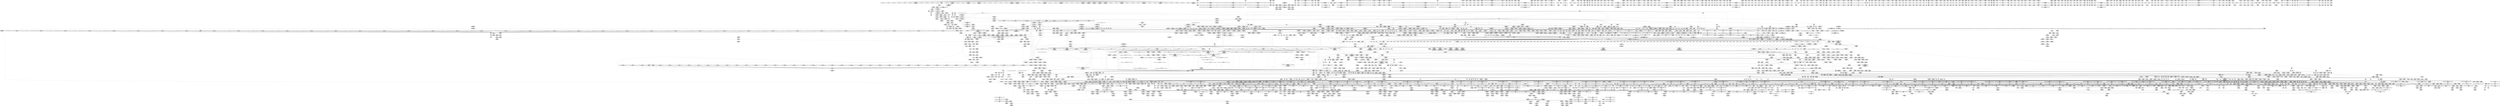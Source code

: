 digraph {
	CE0x5f6a610 [shape=record,shape=Mrecord,label="{CE0x5f6a610|128:_i8*,_1208:_%struct.file*,_:_CMRE_21,22_}"]
	CE0x7778fb0 [shape=record,shape=Mrecord,label="{CE0x7778fb0|tomoyo_domain:do.end|*SummSource*}"]
	CE0x3f66fb0 [shape=record,shape=Mrecord,label="{CE0x3f66fb0|tomoyo_init_request_info:tmp12|security/tomoyo/util.c,1010|*SummSource*}"]
	CE0x5b403b0 [shape=record,shape=Mrecord,label="{CE0x5b403b0|_ret_i32_%call,_!dbg_!38932|security/tomoyo/file.c,236}"]
	CE0x40c7680 [shape=record,shape=Mrecord,label="{CE0x40c7680|_call_void___llvm_gcov_indirect_counter_increment114(i32*___llvm_gcov_global_state_pred45,_i64**_getelementptr_inbounds_(_3_x_i64*_,_3_x_i64*_*___llvm_gcda_edge_table44,_i64_0,_i64_1)),_!dbg_!38927|security/tomoyo/util.c,634|*SummSink*}"]
	CE0x5f6b3c0 [shape=record,shape=Mrecord,label="{CE0x5f6b3c0|128:_i8*,_1208:_%struct.file*,_:_CMRE_31,32_}"]
	CE0x427ca00 [shape=record,shape=Mrecord,label="{CE0x427ca00|tomoyo_get_realpath:tmp12|security/tomoyo/file.c,156|*SummSink*}"]
	CE0x6ac6d00 [shape=record,shape=Mrecord,label="{CE0x6ac6d00|__kgid_val:tmp3|*SummSink*}"]
	CE0x6ac4140 [shape=record,shape=Mrecord,label="{CE0x6ac4140|tomoyo_print_ulong:tmp27|security/tomoyo/util.c,247}"]
	CE0x42e7fd0 [shape=record,shape=Mrecord,label="{CE0x42e7fd0|tomoyo_const_part_length:tmp25|security/tomoyo/util.c,641|*SummSource*}"]
	CE0x4da87f0 [shape=record,shape=Mrecord,label="{CE0x4da87f0|i64*_getelementptr_inbounds_(_22_x_i64_,_22_x_i64_*___llvm_gcov_ctr9,_i64_0,_i64_16)|*Constant*|*SummSource*}"]
	CE0x5c4def0 [shape=record,shape=Mrecord,label="{CE0x5c4def0|i64*_getelementptr_inbounds_(_11_x_i64_,_11_x_i64_*___llvm_gcov_ctr54147,_i64_0,_i64_10)|*Constant*|*SummSource*}"]
	CE0x4c7b950 [shape=record,shape=Mrecord,label="{CE0x4c7b950|tomoyo_path_number_perm:tmp42|security/tomoyo/file.c,721|*SummSink*}"]
	CE0x5f01020 [shape=record,shape=Mrecord,label="{CE0x5f01020|tomoyo_path_number_perm:path_number11|security/tomoyo/file.c,712}"]
	CE0x4e6d030 [shape=record,shape=Mrecord,label="{CE0x4e6d030|GLOBAL:__kgid_val|*Constant*|*SummSink*}"]
	CE0x401fcf0 [shape=record,shape=Mrecord,label="{CE0x401fcf0|i64_2|*Constant*}"]
	CE0x6018d70 [shape=record,shape=Mrecord,label="{CE0x6018d70|tomoyo_get_realpath:tmp|*SummSource*}"]
	CE0x5e7e9d0 [shape=record,shape=Mrecord,label="{CE0x5e7e9d0|tomoyo_fill_path_info:tmp13|*LoadInst*|security/tomoyo/util.c,668|*SummSource*}"]
	CE0x607fd50 [shape=record,shape=Mrecord,label="{CE0x607fd50|rcu_lock_release:tmp1|*SummSink*}"]
	CE0x4d86c50 [shape=record,shape=Mrecord,label="{CE0x4d86c50|uid_eq:call4|include/linux/uidgid.h,50}"]
	CE0x3f67a40 [shape=record,shape=Mrecord,label="{CE0x3f67a40|tomoyo_get_mode:entry}"]
	CE0x5cf04f0 [shape=record,shape=Mrecord,label="{CE0x5cf04f0|tomoyo_fill_path_info:tmp3|security/tomoyo/util.c,667|*SummSource*}"]
	CE0x608c570 [shape=record,shape=Mrecord,label="{CE0x608c570|tomoyo_print_ulong:cmp4|security/tomoyo/util.c,241|*SummSource*}"]
	CE0x4e56ec0 [shape=record,shape=Mrecord,label="{CE0x4e56ec0|tomoyo_const_part_length:tmp1}"]
	CE0x4d0ea90 [shape=record,shape=Mrecord,label="{CE0x4d0ea90|tomoyo_print_ulong:type|Function::tomoyo_print_ulong&Arg::type::|*SummSource*}"]
	CE0x4d42320 [shape=record,shape=Mrecord,label="{CE0x4d42320|i32_1|*Constant*}"]
	CE0x41ca0e0 [shape=record,shape=Mrecord,label="{CE0x41ca0e0|VOIDTB_TE:_CE_166,167_}"]
	CE0x4f99890 [shape=record,shape=Mrecord,label="{CE0x4f99890|__kgid_val:coerce.dive|*SummSink*}"]
	CE0x413f3e0 [shape=record,shape=Mrecord,label="{CE0x413f3e0|tomoyo_print_ulong:buffer_len|Function::tomoyo_print_ulong&Arg::buffer_len::|*SummSource*}"]
	CE0x5e79d50 [shape=record,shape=Mrecord,label="{CE0x5e79d50|srcu_read_unlock:idx|Function::srcu_read_unlock&Arg::idx::}"]
	CE0x4e296d0 [shape=record,shape=Mrecord,label="{CE0x4e296d0|tomoyo_get_mode:tmp8|security/tomoyo/util.c,979}"]
	CE0x40ddbf0 [shape=record,shape=Mrecord,label="{CE0x40ddbf0|tomoyo_path_number_perm:if.then}"]
	CE0x5b0a9e0 [shape=record,shape=Mrecord,label="{CE0x5b0a9e0|tomoyo_path_number_perm:buf|security/tomoyo/file.c, 698|*SummSink*}"]
	CE0x4d362c0 [shape=record,shape=Mrecord,label="{CE0x4d362c0|tomoyo_get_mode:mode.1}"]
	CE0x5e878c0 [shape=record,shape=Mrecord,label="{CE0x5e878c0|tomoyo_path_chown:tmp1|*SummSource*}"]
	CE0x5fd3de0 [shape=record,shape=Mrecord,label="{CE0x5fd3de0|srcu_read_unlock:tmp3|*SummSource*}"]
	CE0x5f9c880 [shape=record,shape=Mrecord,label="{CE0x5f9c880|srcu_read_unlock:tmp3}"]
	CE0x7662570 [shape=record,shape=Mrecord,label="{CE0x7662570|tomoyo_path_chown:tmp18|security/tomoyo/tomoyo.c,382|*SummSink*}"]
	CE0x5ad8770 [shape=record,shape=Mrecord,label="{CE0x5ad8770|_call_void___srcu_read_unlock(%struct.srcu_struct*_%sp,_i32_%idx)_#9,_!dbg_!38906|include/linux/srcu.h,237|*SummSource*}"]
	CE0x6ad4ed0 [shape=record,shape=Mrecord,label="{CE0x6ad4ed0|tomoyo_const_part_length:if.end|*SummSink*}"]
	CE0x4c96230 [shape=record,shape=Mrecord,label="{CE0x4c96230|tomoyo_print_ulong:call8|security/tomoyo/util.c,242|*SummSink*}"]
	CE0x506b3b0 [shape=record,shape=Mrecord,label="{CE0x506b3b0|tomoyo_fill_path_info:tmp2|*LoadInst*|security/tomoyo/util.c,663|*SummSink*}"]
	CE0x4d2c720 [shape=record,shape=Mrecord,label="{CE0x4d2c720|gid_eq:tmp2|*SummSource*}"]
	CE0x5b76ad0 [shape=record,shape=Mrecord,label="{CE0x5b76ad0|__kuid_val:uid|include/linux/uidgid.h, 32}"]
	CE0x6075890 [shape=record,shape=Mrecord,label="{CE0x6075890|16:_%struct.dentry*,_:_SCMRE_8,16_|*MultipleSource*|security/tomoyo/file.c, 694|security/tomoyo/file.c,694|security/tomoyo/file.c,694|Function::tomoyo_path_number_perm&Arg::path::|Function::tomoyo_path_chown&Arg::path::}"]
	CE0x60ac1d0 [shape=record,shape=Mrecord,label="{CE0x60ac1d0|i64*_getelementptr_inbounds_(_2_x_i64_,_2_x_i64_*___llvm_gcov_ctr35194,_i64_0,_i64_1)|*Constant*|*SummSink*}"]
	CE0x758ab80 [shape=record,shape=Mrecord,label="{CE0x758ab80|0:_%struct.tomoyo_obj_info*,_24:_%struct.tomoyo_path_info*,_32:_i64,_40:_i8,_72:_i8,_76:_i8,_:_SCMRE_54,55_}"]
	CE0x75ac460 [shape=record,shape=Mrecord,label="{CE0x75ac460|uid_valid:tmp6|include/linux/uidgid.h,100|*SummSource*}"]
	CE0x5a4a6e0 [shape=record,shape=Mrecord,label="{CE0x5a4a6e0|get_current:tmp1|*SummSource*}"]
	CE0x4e57550 [shape=record,shape=Mrecord,label="{CE0x4e57550|tomoyo_const_part_length:tmp20|security/tomoyo/util.c,628|*SummSink*}"]
	CE0x7574f90 [shape=record,shape=Mrecord,label="{CE0x7574f90|i32_51|*Constant*|*SummSource*}"]
	CE0x5fc7cb0 [shape=record,shape=Mrecord,label="{CE0x5fc7cb0|VOIDTB_TE:_CE_149,150_}"]
	CE0x5e43bb0 [shape=record,shape=Mrecord,label="{CE0x5e43bb0|i32_3|*Constant*}"]
	CE0x4e6cd90 [shape=record,shape=Mrecord,label="{CE0x4e6cd90|gid_eq:call|include/linux/uidgid.h,55|*SummSink*}"]
	CE0x758a9c0 [shape=record,shape=Mrecord,label="{CE0x758a9c0|0:_%struct.tomoyo_obj_info*,_24:_%struct.tomoyo_path_info*,_32:_i64,_40:_i8,_72:_i8,_76:_i8,_:_SCMRE_53,54_}"]
	CE0x5d784a0 [shape=record,shape=Mrecord,label="{CE0x5d784a0|i32_3|*Constant*}"]
	CE0x4c3de90 [shape=record,shape=Mrecord,label="{CE0x4c3de90|tomoyo_domain:tmp2|*SummSink*}"]
	CE0x5c69f60 [shape=record,shape=Mrecord,label="{CE0x5c69f60|tomoyo_domain:tmp6|security/tomoyo/common.h,1205}"]
	CE0x4df40e0 [shape=record,shape=Mrecord,label="{CE0x4df40e0|i64*_getelementptr_inbounds_(_31_x_i64_,_31_x_i64_*___llvm_gcov_ctr43150,_i64_0,_i64_21)|*Constant*|*SummSink*}"]
	CE0x6018bf0 [shape=record,shape=Mrecord,label="{CE0x6018bf0|i64*_getelementptr_inbounds_(_6_x_i64_,_6_x_i64_*___llvm_gcov_ctr25,_i64_0,_i64_0)|*Constant*|*SummSink*}"]
	CE0x4ded430 [shape=record,shape=Mrecord,label="{CE0x4ded430|GLOBAL:tomoyo_print_ulong|*Constant*|*SummSource*}"]
	CE0x60a6cd0 [shape=record,shape=Mrecord,label="{CE0x60a6cd0|tomoyo_audit_path_number_log:tmp13|security/tomoyo/file.c,234}"]
	CE0x6ac2d90 [shape=record,shape=Mrecord,label="{CE0x6ac2d90|i64*_getelementptr_inbounds_(_5_x_i64_,_5_x_i64_*___llvm_gcov_ctr28130,_i64_0,_i64_3)|*Constant*|*SummSource*}"]
	CE0x5080660 [shape=record,shape=Mrecord,label="{CE0x5080660|tomoyo_const_part_length:tmp12|security/tomoyo/util.c,626|*SummSource*}"]
	CE0x5e7b110 [shape=record,shape=Mrecord,label="{CE0x5e7b110|tomoyo_path_chown:call|security/tomoyo/tomoyo.c,379|*SummSource*}"]
	CE0x5ea1d40 [shape=record,shape=Mrecord,label="{CE0x5ea1d40|tomoyo_fill_path_info:hash|security/tomoyo/util.c,669}"]
	CE0x4c2aff0 [shape=record,shape=Mrecord,label="{CE0x4c2aff0|_call_void_tomoyo_fill_path_info(%struct.tomoyo_path_info*_%buf)_#9,_!dbg_!38911|security/tomoyo/file.c,137|*SummSource*}"]
	CE0x74abf00 [shape=record,shape=Mrecord,label="{CE0x74abf00|tomoyo_print_ulong:tmp|*SummSink*}"]
	CE0x5e697b0 [shape=record,shape=Mrecord,label="{CE0x5e697b0|128:_i8*,_1208:_%struct.file*,_:_CMRE_40,41_}"]
	CE0x75cb500 [shape=record,shape=Mrecord,label="{CE0x75cb500|i64_9|*Constant*|*SummSink*}"]
	CE0x5ae3e60 [shape=record,shape=Mrecord,label="{CE0x5ae3e60|tomoyo_fill_path_info:frombool10|security/tomoyo/util.c,668}"]
	CE0x4cce2a0 [shape=record,shape=Mrecord,label="{CE0x4cce2a0|0:_i8,_array:_GCRE_tomoyo_index2category_constant_39_x_i8_c_00_00_00_00_00_00_00_00_00_00_00_00_00_00_00_00_00_00_00_00_00_00_00_01_01_01_01_01_01_01_01_01_01_01_01_01_01_01_02_,_align_16:_elem_12::|security/tomoyo/util.c,983}"]
	CE0x41d3910 [shape=record,shape=Mrecord,label="{CE0x41d3910|GLOBAL:uid_valid|*Constant*|*SummSink*}"]
	CE0x5a1aca0 [shape=record,shape=Mrecord,label="{CE0x5a1aca0|tomoyo_print_ulong:tmp23}"]
	CE0x74c3260 [shape=record,shape=Mrecord,label="{CE0x74c3260|tomoyo_path_number_perm:path|Function::tomoyo_path_number_perm&Arg::path::}"]
	CE0x40433e0 [shape=record,shape=Mrecord,label="{CE0x40433e0|_call_void_tomoyo_fill_path_info(%struct.tomoyo_path_info*_%buf)_#9,_!dbg_!38913|security/tomoyo/file.c,152|*SummSink*}"]
	CE0x5d88330 [shape=record,shape=Mrecord,label="{CE0x5d88330|tomoyo_path_number_perm:param_type|security/tomoyo/file.c,710|*SummSink*}"]
	CE0x5f96120 [shape=record,shape=Mrecord,label="{CE0x5f96120|0:_%struct.tomoyo_obj_info*,_24:_%struct.tomoyo_path_info*,_32:_i64,_40:_i8,_72:_i8,_76:_i8,_:_SCMRE_29,30_}"]
	CE0x5a1f780 [shape=record,shape=Mrecord,label="{CE0x5a1f780|tomoyo_read_lock:tmp3}"]
	CE0x40343b0 [shape=record,shape=Mrecord,label="{CE0x40343b0|_call_void_lockdep_rcu_suspicious(i8*_getelementptr_inbounds_(_25_x_i8_,_25_x_i8_*_.str12,_i32_0,_i32_0),_i32_1205,_i8*_getelementptr_inbounds_(_45_x_i8_,_45_x_i8_*_.str13,_i32_0,_i32_0))_#9,_!dbg_!38917|security/tomoyo/common.h,1205|*SummSink*}"]
	CE0x60a9ad0 [shape=record,shape=Mrecord,label="{CE0x60a9ad0|VOIDTB_TE:_CE_314,315_}"]
	CE0x50771c0 [shape=record,shape=Mrecord,label="{CE0x50771c0|i64*_getelementptr_inbounds_(_31_x_i64_,_31_x_i64_*___llvm_gcov_ctr43150,_i64_0,_i64_29)|*Constant*|*SummSink*}"]
	CE0x4cd62e0 [shape=record,shape=Mrecord,label="{CE0x4cd62e0|tomoyo_fill_path_info:tobool|security/tomoyo/util.c,667|*SummSink*}"]
	CE0x5f86ae0 [shape=record,shape=Mrecord,label="{CE0x5f86ae0|__llvm_gcov_indirect_counter_increment:entry|*SummSink*}"]
	CE0x3f670c0 [shape=record,shape=Mrecord,label="{CE0x3f670c0|tomoyo_init_request_info:tmp12|security/tomoyo/util.c,1010|*SummSink*}"]
	CE0x3fa91b0 [shape=record,shape=Mrecord,label="{CE0x3fa91b0|GLOBAL:tomoyo_audit_path_number_log|*Constant*|*SummSource*}"]
	CE0x4cd7890 [shape=record,shape=Mrecord,label="{CE0x4cd7890|gid_valid:tmp5|include/linux/uidgid.h,105|*SummSource*}"]
	CE0x6ace430 [shape=record,shape=Mrecord,label="{CE0x6ace430|tomoyo_fill_path_info:tmp6|security/tomoyo/util.c,667|*SummSource*}"]
	CE0x4ca0640 [shape=record,shape=Mrecord,label="{CE0x4ca0640|tomoyo_read_unlock:tmp3|*SummSource*}"]
	CE0x5f58790 [shape=record,shape=Mrecord,label="{CE0x5f58790|__kuid_val:tmp}"]
	CE0x5b77500 [shape=record,shape=Mrecord,label="{CE0x5b77500|i64*_getelementptr_inbounds_(_6_x_i64_,_6_x_i64_*___llvm_gcov_ctr26,_i64_0,_i64_0)|*Constant*|*SummSink*}"]
	CE0x4c3e180 [shape=record,shape=Mrecord,label="{CE0x4c3e180|tomoyo_domain:tmp3|*SummSink*}"]
	CE0x4d064d0 [shape=record,shape=Mrecord,label="{CE0x4d064d0|tomoyo_const_part_length:tmp30|security/tomoyo/util.c,641|*SummSink*}"]
	CE0x75ac580 [shape=record,shape=Mrecord,label="{CE0x75ac580|uid_valid:tmp6|include/linux/uidgid.h,100|*SummSink*}"]
	CE0x77c8e20 [shape=record,shape=Mrecord,label="{CE0x77c8e20|tomoyo_path_number_perm:filename|security/tomoyo/file.c,712|*SummSink*}"]
	CE0x406b270 [shape=record,shape=Mrecord,label="{CE0x406b270|tomoyo_get_mode:ns|Function::tomoyo_get_mode&Arg::ns::}"]
	CE0x4eb6c50 [shape=record,shape=Mrecord,label="{CE0x4eb6c50|tomoyo_audit_path_number_log:tmp8|security/tomoyo/file.c,228|*SummSource*}"]
	CE0x7654d40 [shape=record,shape=Mrecord,label="{CE0x7654d40|tomoyo_const_part_length:if.end18|*SummSink*}"]
	CE0x5ee92f0 [shape=record,shape=Mrecord,label="{CE0x5ee92f0|tomoyo_path_number_perm:tmp6|security/tomoyo/file.c,695}"]
	CE0x4f2ee40 [shape=record,shape=Mrecord,label="{CE0x4f2ee40|GLOBAL:__llvm_gcov_ctr25|Global_var:__llvm_gcov_ctr25}"]
	CE0x60bcab0 [shape=record,shape=Mrecord,label="{CE0x60bcab0|tomoyo_audit_path_number_log:arraydecay|security/tomoyo/file.c,231|*SummSource*}"]
	CE0x5e69a30 [shape=record,shape=Mrecord,label="{CE0x5e69a30|128:_i8*,_1208:_%struct.file*,_:_CMRE_42,43_}"]
	CE0x4119160 [shape=record,shape=Mrecord,label="{CE0x4119160|tomoyo_audit_path_number_log:path_number3|security/tomoyo/file.c,231|*SummSource*}"]
	CE0x75cd540 [shape=record,shape=Mrecord,label="{CE0x75cd540|tomoyo_path_number_perm:tmp14|security/tomoyo/file.c,701}"]
	CE0x766acb0 [shape=record,shape=Mrecord,label="{CE0x766acb0|i64_4|*Constant*}"]
	CE0x74a18d0 [shape=record,shape=Mrecord,label="{CE0x74a18d0|__kgid_val:tmp1|*SummSink*}"]
	CE0x758a100 [shape=record,shape=Mrecord,label="{CE0x758a100|0:_%struct.tomoyo_obj_info*,_24:_%struct.tomoyo_path_info*,_32:_i64,_40:_i8,_72:_i8,_76:_i8,_:_SCMRE_48,49_}"]
	CE0x5db9fc0 [shape=record,shape=Mrecord,label="{CE0x5db9fc0|i64*_getelementptr_inbounds_(_2_x_i64_,_2_x_i64_*___llvm_gcov_ctr32,_i64_0,_i64_0)|*Constant*|*SummSource*}"]
	CE0x5a4be60 [shape=record,shape=Mrecord,label="{CE0x5a4be60|i64*_getelementptr_inbounds_(_4_x_i64_,_4_x_i64_*___llvm_gcov_ctr24,_i64_0,_i64_1)|*Constant*}"]
	CE0x41fc0e0 [shape=record,shape=Mrecord,label="{CE0x41fc0e0|tomoyo_get_realpath:tmp1}"]
	CE0x6020f10 [shape=record,shape=Mrecord,label="{CE0x6020f10|GLOBAL:__llvm_gcov_indirect_counter_increment|*Constant*|*SummSource*}"]
	CE0x5b3e820 [shape=record,shape=Mrecord,label="{CE0x5b3e820|_ret_void}"]
	CE0x4c05240 [shape=record,shape=Mrecord,label="{CE0x4c05240|tomoyo_get_mode:conv|security/tomoyo/util.c,982|*SummSource*}"]
	CE0x4d12790 [shape=record,shape=Mrecord,label="{CE0x4d12790|i64*_getelementptr_inbounds_(_12_x_i64_,_12_x_i64_*___llvm_gcov_ctr31133,_i64_0,_i64_9)|*Constant*|*SummSink*}"]
	CE0x757ec00 [shape=record,shape=Mrecord,label="{CE0x757ec00|tomoyo_read_lock:tmp2}"]
	CE0x4f98010 [shape=record,shape=Mrecord,label="{CE0x4f98010|tomoyo_path_number_perm:tmp15|security/tomoyo/file.c,701}"]
	CE0x74f9590 [shape=record,shape=Mrecord,label="{CE0x74f9590|__kuid_val:val|include/linux/uidgid.h,34|*SummSource*}"]
	CE0x75a10e0 [shape=record,shape=Mrecord,label="{CE0x75a10e0|i64*_getelementptr_inbounds_(_5_x_i64_,_5_x_i64_*___llvm_gcov_ctr28130,_i64_0,_i64_0)|*Constant*|*SummSink*}"]
	CE0x6acdad0 [shape=record,shape=Mrecord,label="{CE0x6acdad0|tomoyo_fill_path_info:tmp1|*SummSink*}"]
	CE0x5f27d30 [shape=record,shape=Mrecord,label="{CE0x5f27d30|tomoyo_path_number_perm:tmp20|security/tomoyo/file.c,705|*SummSink*}"]
	CE0x4e0b540 [shape=record,shape=Mrecord,label="{CE0x4e0b540|tomoyo_path_number_perm:cleanup|*SummSink*}"]
	CE0x75b59c0 [shape=record,shape=Mrecord,label="{CE0x75b59c0|tomoyo_path_chown:call7|security/tomoyo/tomoyo.c,382|*SummSink*}"]
	CE0x773a450 [shape=record,shape=Mrecord,label="{CE0x773a450|tomoyo_path_number_perm:tmp54|security/tomoyo/file.c,724}"]
	CE0x5cf0af0 [shape=record,shape=Mrecord,label="{CE0x5cf0af0|i32_6|*Constant*}"]
	CE0x4dc8510 [shape=record,shape=Mrecord,label="{CE0x4dc8510|i64*_getelementptr_inbounds_(_31_x_i64_,_31_x_i64_*___llvm_gcov_ctr43150,_i64_0,_i64_0)|*Constant*|*SummSink*}"]
	CE0x4e57e70 [shape=record,shape=Mrecord,label="{CE0x4e57e70|tomoyo_const_part_length:tmp22|security/tomoyo/util.c,634|*SummSink*}"]
	CE0x4d2d100 [shape=record,shape=Mrecord,label="{CE0x4d2d100|i32_0|*Constant*}"]
	CE0x5cfc0d0 [shape=record,shape=Mrecord,label="{CE0x5cfc0d0|tomoyo_add_slash:tmp7|security/tomoyo/file.c,132|*SummSource*}"]
	CE0x5f5b350 [shape=record,shape=Mrecord,label="{CE0x5f5b350|i64*_getelementptr_inbounds_(_14_x_i64_,_14_x_i64_*___llvm_gcov_ctr18115,_i64_0,_i64_3)|*Constant*}"]
	CE0x7502fd0 [shape=record,shape=Mrecord,label="{CE0x7502fd0|i64_20|*Constant*|*SummSource*}"]
	CE0x40af440 [shape=record,shape=Mrecord,label="{CE0x40af440|tomoyo_get_mode:tmp11|security/tomoyo/util.c,982}"]
	CE0x6075930 [shape=record,shape=Mrecord,label="{CE0x6075930|gid_eq:left.coerce|Function::gid_eq&Arg::left.coerce::|*SummSink*}"]
	CE0x77399d0 [shape=record,shape=Mrecord,label="{CE0x77399d0|tomoyo_path_number_perm:tmp52|security/tomoyo/file.c,724|*SummSource*}"]
	CE0x4124650 [shape=record,shape=Mrecord,label="{CE0x4124650|VOIDTB_TE:_CE_158,159_}"]
	CE0x5cf0bd0 [shape=record,shape=Mrecord,label="{CE0x5cf0bd0|i32_6|*Constant*|*SummSink*}"]
	CE0x4e2a3b0 [shape=record,shape=Mrecord,label="{CE0x4e2a3b0|_call_void_mcount()_#3|*SummSource*}"]
	CE0x6022710 [shape=record,shape=Mrecord,label="{CE0x6022710|VOIDTB_TE:_CE_72,80_}"]
	CE0x406bc10 [shape=record,shape=Mrecord,label="{CE0x406bc10|tomoyo_get_mode:index|Function::tomoyo_get_mode&Arg::index::|*SummSink*}"]
	CE0x5e0c680 [shape=record,shape=Mrecord,label="{CE0x5e0c680|tomoyo_path_chown:tmp9|security/tomoyo/tomoyo.c,381|*SummSource*}"]
	CE0x7755090 [shape=record,shape=Mrecord,label="{CE0x7755090|tomoyo_const_part_length:sw.bb9}"]
	CE0x6acdda0 [shape=record,shape=Mrecord,label="{CE0x6acdda0|i32_0|*Constant*}"]
	CE0x5e00520 [shape=record,shape=Mrecord,label="{CE0x5e00520|0:_i32,_:_SCMR_1,2_}"]
	CE0x5e10090 [shape=record,shape=Mrecord,label="{CE0x5e10090|tomoyo_path_chown:if.end14|*SummSink*}"]
	CE0x6ad7370 [shape=record,shape=Mrecord,label="{CE0x6ad7370|tomoyo_path_number_perm:tmp49|security/tomoyo/file.c,723|*SummSink*}"]
	CE0x7507bd0 [shape=record,shape=Mrecord,label="{CE0x7507bd0|i64*_getelementptr_inbounds_(_12_x_i64_,_12_x_i64_*___llvm_gcov_ctr28,_i64_0,_i64_0)|*Constant*}"]
	CE0x7629b50 [shape=record,shape=Mrecord,label="{CE0x7629b50|tomoyo_path_number_perm:tmp28|security/tomoyo/file.c,708}"]
	CE0x5f9c570 [shape=record,shape=Mrecord,label="{CE0x5f9c570|srcu_read_unlock:tmp2|*SummSink*}"]
	CE0x5b3fef0 [shape=record,shape=Mrecord,label="{CE0x5b3fef0|tomoyo_audit_path_number_log:r|Function::tomoyo_audit_path_number_log&Arg::r::}"]
	CE0x5a2e580 [shape=record,shape=Mrecord,label="{CE0x5a2e580|GLOBAL:__llvm_gcov_ctr31198|Global_var:__llvm_gcov_ctr31198|*SummSink*}"]
	CE0x7700b00 [shape=record,shape=Mrecord,label="{CE0x7700b00|i64*_getelementptr_inbounds_(_2_x_i64_,_2_x_i64_*___llvm_gcov_ctr32197,_i64_0,_i64_0)|*Constant*}"]
	CE0x7580b20 [shape=record,shape=Mrecord,label="{CE0x7580b20|tomoyo_path_chown:gid.coerce|Function::tomoyo_path_chown&Arg::gid.coerce::|*SummSink*}"]
	CE0x41ca810 [shape=record,shape=Mrecord,label="{CE0x41ca810|tomoyo_path_number_perm:if.end|*SummSource*}"]
	CE0x5d87e10 [shape=record,shape=Mrecord,label="{CE0x5d87e10|i32_5|*Constant*|*SummSink*}"]
	CE0x7777e40 [shape=record,shape=Mrecord,label="{CE0x7777e40|tomoyo_domain:call|security/tomoyo/common.h,1205}"]
	CE0x3f655b0 [shape=record,shape=Mrecord,label="{CE0x3f655b0|tomoyo_path_number_perm:arrayidx|security/tomoyo/file.c,701|*SummSink*}"]
	CE0x5f38c10 [shape=record,shape=Mrecord,label="{CE0x5f38c10|i64*_getelementptr_inbounds_(_22_x_i64_,_22_x_i64_*___llvm_gcov_ctr9,_i64_0,_i64_8)|*Constant*|*SummSink*}"]
	CE0x5dcd4d0 [shape=record,shape=Mrecord,label="{CE0x5dcd4d0|tomoyo_path_chown:uid.coerce|Function::tomoyo_path_chown&Arg::uid.coerce::|*SummSource*}"]
	CE0x5002670 [shape=record,shape=Mrecord,label="{CE0x5002670|GLOBAL:tomoyo_read_lock|*Constant*|*SummSource*}"]
	CE0x4dcca80 [shape=record,shape=Mrecord,label="{CE0x4dcca80|gid_valid:tmp4|*SummSource*}"]
	CE0x5b5f3d0 [shape=record,shape=Mrecord,label="{CE0x5b5f3d0|VOIDTB_TE_array:_GCE_.str3_private_unnamed_addr_constant_15_x_i8_c_file_%s_%s_%s_0A_00_,_align_1:_elem_0:default:}"]
	CE0x760d4d0 [shape=record,shape=Mrecord,label="{CE0x760d4d0|tomoyo_const_part_length:tmp17|security/tomoyo/util.c,627}"]
	CE0x4d926f0 [shape=record,shape=Mrecord,label="{CE0x4d926f0|gid_valid:tmp3}"]
	CE0x5e764b0 [shape=record,shape=Mrecord,label="{CE0x5e764b0|tomoyo_init_request_info:tmp4|security/tomoyo/util.c,1004|*SummSource*}"]
	CE0x5fd46b0 [shape=record,shape=Mrecord,label="{CE0x5fd46b0|tomoyo_print_ulong:conv7|security/tomoyo/util.c,242|*SummSink*}"]
	CE0x4d421b0 [shape=record,shape=Mrecord,label="{CE0x4d421b0|_call_void_lock_release(%struct.lockdep_map*_%map,_i32_1,_i64_ptrtoint_(i8*_blockaddress(_rcu_lock_release,_%__here)_to_i64))_#9,_!dbg_!38907|include/linux/rcupdate.h,423|*SummSink*}"]
	CE0x5ed02b0 [shape=record,shape=Mrecord,label="{CE0x5ed02b0|tomoyo_fill_path_info:cmp8|security/tomoyo/util.c,668|*SummSource*}"]
	CE0x77e4b20 [shape=record,shape=Mrecord,label="{CE0x77e4b20|tomoyo_audit_path_number_log:sw.default|*SummSink*}"]
	CE0x5da02d0 [shape=record,shape=Mrecord,label="{CE0x5da02d0|tomoyo_fill_path_info:frombool|security/tomoyo/util.c,667}"]
	CE0x427c6b0 [shape=record,shape=Mrecord,label="{CE0x427c6b0|tomoyo_add_slash:bb}"]
	CE0x5ec0070 [shape=record,shape=Mrecord,label="{CE0x5ec0070|tomoyo_get_mode:tmp16|security/tomoyo/util.c,983|*SummSink*}"]
	CE0x5fae840 [shape=record,shape=Mrecord,label="{CE0x5fae840|tomoyo_path_chown:coerce.dive2|security/tomoyo/tomoyo.c,379|*SummSource*}"]
	CE0x4eaf8b0 [shape=record,shape=Mrecord,label="{CE0x4eaf8b0|tomoyo_get_realpath:tmp8|security/tomoyo/file.c,152|*SummSource*}"]
	CE0x77a0f20 [shape=record,shape=Mrecord,label="{CE0x77a0f20|i64*_getelementptr_inbounds_(_12_x_i64_,_12_x_i64_*___llvm_gcov_ctr31133,_i64_0,_i64_6)|*Constant*}"]
	CE0x5ed1040 [shape=record,shape=Mrecord,label="{CE0x5ed1040|tomoyo_fill_path_info:frombool10|security/tomoyo/util.c,668|*SummSink*}"]
	CE0x5fc13d0 [shape=record,shape=Mrecord,label="{CE0x5fc13d0|_call_void_mcount()_#3}"]
	CE0x401d550 [shape=record,shape=Mrecord,label="{CE0x401d550|__kgid_val:tmp2|*SummSource*}"]
	CE0x7700830 [shape=record,shape=Mrecord,label="{CE0x7700830|uid_valid:bb}"]
	CE0x765c270 [shape=record,shape=Mrecord,label="{CE0x765c270|tomoyo_path_chown:tmp16|security/tomoyo/tomoyo.c,382|*SummSink*}"]
	CE0x5c6a390 [shape=record,shape=Mrecord,label="{CE0x5c6a390|tomoyo_add_slash:tmp10|security/tomoyo/file.c,136|*SummSink*}"]
	CE0x7654b20 [shape=record,shape=Mrecord,label="{CE0x7654b20|tomoyo_const_part_length:if.end6|*SummSink*}"]
	CE0x4178210 [shape=record,shape=Mrecord,label="{CE0x4178210|GLOBAL:tomoyo_mac_keywords|Global_var:tomoyo_mac_keywords|*SummSink*}"]
	CE0x6021ea0 [shape=record,shape=Mrecord,label="{CE0x6021ea0|16:_%struct.dentry*,_:_SCMRE_32,40_|*MultipleSource*|security/tomoyo/file.c, 694|security/tomoyo/file.c,694|security/tomoyo/file.c,694|Function::tomoyo_path_number_perm&Arg::path::|Function::tomoyo_path_chown&Arg::path::}"]
	CE0x4cfe5c0 [shape=record,shape=Mrecord,label="{CE0x4cfe5c0|tomoyo_get_mode:tmp}"]
	CE0x5edd700 [shape=record,shape=Mrecord,label="{CE0x5edd700|tomoyo_path_number_perm:tmp8|security/tomoyo/file.c,702}"]
	CE0x60b1ce0 [shape=record,shape=Mrecord,label="{CE0x60b1ce0|tomoyo_add_slash:tmp6|security/tomoyo/file.c,131|*SummSource*}"]
	CE0x4da92a0 [shape=record,shape=Mrecord,label="{CE0x4da92a0|tomoyo_path_number_perm:tmp40|security/tomoyo/file.c,718}"]
	CE0x507aa10 [shape=record,shape=Mrecord,label="{CE0x507aa10|tomoyo_init_request_info:call|security/tomoyo/util.c,1005|*SummSink*}"]
	CE0x4d0cdf0 [shape=record,shape=Mrecord,label="{CE0x4d0cdf0|i64_14|*Constant*}"]
	CE0x4d43710 [shape=record,shape=Mrecord,label="{CE0x4d43710|GLOBAL:lock_release|*Constant*|*SummSource*}"]
	CE0x4147810 [shape=record,shape=Mrecord,label="{CE0x4147810|rcu_lock_release:tmp5|include/linux/rcupdate.h,423}"]
	CE0x750bdf0 [shape=record,shape=Mrecord,label="{CE0x750bdf0|tomoyo_path_chown:gid|security/tomoyo/tomoyo.c, 376}"]
	CE0x4c3df00 [shape=record,shape=Mrecord,label="{CE0x4c3df00|tomoyo_domain:tmp3}"]
	CE0x6065f20 [shape=record,shape=Mrecord,label="{CE0x6065f20|tomoyo_init_request_info:tmp5|security/tomoyo/util.c,1004|*SummSource*}"]
	CE0x5ce3e50 [shape=record,shape=Mrecord,label="{CE0x5ce3e50|tomoyo_path_chown:coerce.dive1|*SummSink*}"]
	CE0x3f67dc0 [shape=record,shape=Mrecord,label="{CE0x3f67dc0|tomoyo_get_mode:entry|*SummSource*}"]
	CE0x5da07d0 [shape=record,shape=Mrecord,label="{CE0x5da07d0|i64*_getelementptr_inbounds_(_2_x_i64_,_2_x_i64_*___llvm_gcov_ctr35194,_i64_0,_i64_0)|*Constant*|*SummSink*}"]
	CE0x5a77a30 [shape=record,shape=Mrecord,label="{CE0x5a77a30|tomoyo_fill_path_info:conv4|security/tomoyo/util.c,667}"]
	CE0x5f27c70 [shape=record,shape=Mrecord,label="{CE0x5f27c70|tomoyo_path_number_perm:tmp20|security/tomoyo/file.c,705|*SummSource*}"]
	CE0x4147990 [shape=record,shape=Mrecord,label="{CE0x4147990|rcu_lock_release:tmp5|include/linux/rcupdate.h,423|*SummSource*}"]
	CE0x602c2b0 [shape=record,shape=Mrecord,label="{CE0x602c2b0|tomoyo_get_realpath:path|Function::tomoyo_get_realpath&Arg::path::}"]
	CE0x7490e40 [shape=record,shape=Mrecord,label="{CE0x7490e40|i32_1|*Constant*|*SummSource*}"]
	CE0x76170a0 [shape=record,shape=Mrecord,label="{CE0x76170a0|tomoyo_const_part_length:conv8|security/tomoyo/util.c,632|*SummSource*}"]
	CE0x74d2dd0 [shape=record,shape=Mrecord,label="{CE0x74d2dd0|tomoyo_get_mode:tmp1|*SummSource*}"]
	CE0x3f8e000 [shape=record,shape=Mrecord,label="{CE0x3f8e000|uid_eq:coerce.dive|*SummSink*}"]
	CE0x60b1560 [shape=record,shape=Mrecord,label="{CE0x60b1560|tomoyo_add_slash:tmp9|security/tomoyo/file.c,136|*SummSource*}"]
	CE0x5079c40 [shape=record,shape=Mrecord,label="{CE0x5079c40|tomoyo_const_part_length:tmp24|security/tomoyo/util.c,640|*SummSink*}"]
	CE0x5e7a4c0 [shape=record,shape=Mrecord,label="{CE0x5e7a4c0|_ret_void,_!dbg_!38907|include/linux/srcu.h,238}"]
	CE0x4f98fb0 [shape=record,shape=Mrecord,label="{CE0x4f98fb0|_call_void_mcount()_#3|*SummSource*}"]
	CE0x5f34020 [shape=record,shape=Mrecord,label="{CE0x5f34020|tomoyo_const_part_length:if.end6}"]
	CE0x5f82da0 [shape=record,shape=Mrecord,label="{CE0x5f82da0|tomoyo_const_part_length:cmp3|security/tomoyo/util.c,627|*SummSink*}"]
	CE0x75c6f30 [shape=record,shape=Mrecord,label="{CE0x75c6f30|0:_i32,_:_SCMR_3,4_}"]
	CE0x6ad7b80 [shape=record,shape=Mrecord,label="{CE0x6ad7b80|tomoyo_path_number_perm:tmp50|security/tomoyo/file.c,723|*SummSink*}"]
	CE0x40349c0 [shape=record,shape=Mrecord,label="{CE0x40349c0|tomoyo_domain:tmp12|security/tomoyo/common.h,1205}"]
	CE0x74f9cc0 [shape=record,shape=Mrecord,label="{CE0x74f9cc0|tomoyo_domain:if.end|*SummSink*}"]
	CE0x5f87290 [shape=record,shape=Mrecord,label="{CE0x5f87290|tomoyo_audit_path_number_log:sw.bb1|*SummSource*}"]
	CE0x753ede0 [shape=record,shape=Mrecord,label="{CE0x753ede0|GLOBAL:__llvm_gcov_ctr43150|Global_var:__llvm_gcov_ctr43150}"]
	CE0x4cd7db0 [shape=record,shape=Mrecord,label="{CE0x4cd7db0|VOIDTB_TE:_CE_188,189_}"]
	CE0x50779d0 [shape=record,shape=Mrecord,label="{CE0x50779d0|tomoyo_const_part_length:tmp51|security/tomoyo/util.c,651|*SummSink*}"]
	CE0x6acecf0 [shape=record,shape=Mrecord,label="{CE0x6acecf0|tomoyo_domain:tmp14|security/tomoyo/common.h,1205|*SummSource*}"]
	CE0x5e3bde0 [shape=record,shape=Mrecord,label="{CE0x5e3bde0|tomoyo_path_chown:tmp13|security/tomoyo/tomoyo.c,382|*SummSink*}"]
	CE0x4159da0 [shape=record,shape=Mrecord,label="{CE0x4159da0|tomoyo_path_number_perm:tmp3|security/tomoyo/file.c,694|*SummSource*}"]
	CE0x74cc6d0 [shape=record,shape=Mrecord,label="{CE0x74cc6d0|tomoyo_path_chown:tmp5|security/tomoyo/tomoyo.c,379}"]
	CE0x410bab0 [shape=record,shape=Mrecord,label="{CE0x410bab0|tomoyo_path_number_perm:tmp7|security/tomoyo/file.c,701|*SummSink*}"]
	CE0x60a64a0 [shape=record,shape=Mrecord,label="{CE0x60a64a0|tomoyo_audit_path_number_log:idxprom|security/tomoyo/file.c,234|*SummSink*}"]
	CE0x7761820 [shape=record,shape=Mrecord,label="{CE0x7761820|__kgid_val:tmp|*SummSource*}"]
	CE0x75e7b60 [shape=record,shape=Mrecord,label="{CE0x75e7b60|tomoyo_print_ulong:if.then6|*SummSink*}"]
	CE0x5f5fc50 [shape=record,shape=Mrecord,label="{CE0x5f5fc50|tomoyo_const_part_length:tmp41|security/tomoyo/util.c,644|*SummSource*}"]
	CE0x5a81020 [shape=record,shape=Mrecord,label="{CE0x5a81020|i64_ptrtoint_(i8*_blockaddress(_rcu_lock_acquire,_%__here)_to_i64)|*Constant*|*SummSink*}"]
	CE0x75a0e10 [shape=record,shape=Mrecord,label="{CE0x75a0e10|tomoyo_fill_path_info:bb|*SummSource*}"]
	CE0x5ee5950 [shape=record,shape=Mrecord,label="{CE0x5ee5950|__llvm_gcov_indirect_counter_increment114:bb|*SummSink*}"]
	CE0x75cbab0 [shape=record,shape=Mrecord,label="{CE0x75cbab0|tomoyo_path_number_perm:tmp25|security/tomoyo/file.c,708}"]
	CE0x4fd69e0 [shape=record,shape=Mrecord,label="{CE0x4fd69e0|0:_%struct.tomoyo_obj_info*,_24:_%struct.tomoyo_path_info*,_32:_i64,_40:_i8,_72:_i8,_76:_i8,_:_SCMRE_37,38_}"]
	CE0x4170930 [shape=record,shape=Mrecord,label="{CE0x4170930|tomoyo_fill_path_info:land.end}"]
	CE0x5c434b0 [shape=record,shape=Mrecord,label="{CE0x5c434b0|tomoyo_const_part_length:tmp36|security/tomoyo/util.c,644|*SummSink*}"]
	CE0x5c83480 [shape=record,shape=Mrecord,label="{CE0x5c83480|tomoyo_get_mode:arrayidx|security/tomoyo/util.c,981}"]
	CE0x5f83300 [shape=record,shape=Mrecord,label="{CE0x5f83300|__llvm_gcov_indirect_counter_increment114:tmp2}"]
	CE0x7590cb0 [shape=record,shape=Mrecord,label="{CE0x7590cb0|0:_%struct.tomoyo_obj_info*,_24:_%struct.tomoyo_path_info*,_32:_i64,_40:_i8,_72:_i8,_76:_i8,_:_SCMRE_59,60_}"]
	CE0x4ea4490 [shape=record,shape=Mrecord,label="{CE0x4ea4490|tomoyo_get_mode:if.end|*SummSource*}"]
	CE0x5cb9db0 [shape=record,shape=Mrecord,label="{CE0x5cb9db0|tomoyo_audit_path_number_log:call|security/tomoyo/file.c,233|*SummSource*}"]
	CE0x5f958e0 [shape=record,shape=Mrecord,label="{CE0x5f958e0|0:_%struct.tomoyo_obj_info*,_24:_%struct.tomoyo_path_info*,_32:_i64,_40:_i8,_72:_i8,_76:_i8,_:_SCMRE_24,25_}"]
	CE0x77e54b0 [shape=record,shape=Mrecord,label="{CE0x77e54b0|tomoyo_audit_path_number_log:sw.default|*SummSource*}"]
	CE0x6015610 [shape=record,shape=Mrecord,label="{CE0x6015610|VOIDTB_TE:_CE_224,232_}"]
	CE0x4ca0810 [shape=record,shape=Mrecord,label="{CE0x4ca0810|_call_void_mcount()_#3|*SummSource*}"]
	CE0x4e17b30 [shape=record,shape=Mrecord,label="{CE0x4e17b30|tomoyo_const_part_length:conv2|security/tomoyo/util.c,627|*SummSink*}"]
	CE0x5c481c0 [shape=record,shape=Mrecord,label="{CE0x5c481c0|tomoyo_fill_path_info:cmp|security/tomoyo/util.c,667|*SummSink*}"]
	CE0x5de7f30 [shape=record,shape=Mrecord,label="{CE0x5de7f30|tomoyo_path_chown:tmp5|security/tomoyo/tomoyo.c,379|*SummSink*}"]
	CE0x5f788d0 [shape=record,shape=Mrecord,label="{CE0x5f788d0|tomoyo_const_part_length:conv2|security/tomoyo/util.c,627}"]
	CE0x5e698f0 [shape=record,shape=Mrecord,label="{CE0x5e698f0|128:_i8*,_1208:_%struct.file*,_:_CMRE_41,42_}"]
	CE0x5f962e0 [shape=record,shape=Mrecord,label="{CE0x5f962e0|0:_%struct.tomoyo_obj_info*,_24:_%struct.tomoyo_path_info*,_32:_i64,_40:_i8,_72:_i8,_76:_i8,_:_SCMRE_30,31_}"]
	CE0x5f10610 [shape=record,shape=Mrecord,label="{CE0x5f10610|GLOBAL:tomoyo_read_unlock|*Constant*}"]
	CE0x4f98320 [shape=record,shape=Mrecord,label="{CE0x4f98320|GLOBAL:gid_eq|*Constant*|*SummSink*}"]
	CE0x507b3a0 [shape=record,shape=Mrecord,label="{CE0x507b3a0|tomoyo_init_request_info:domain.addr.0|*SummSink*}"]
	CE0x5ae36f0 [shape=record,shape=Mrecord,label="{CE0x5ae36f0|tomoyo_fill_path_info:tmp13|*LoadInst*|security/tomoyo/util.c,668}"]
	CE0x3e96050 [shape=record,shape=Mrecord,label="{CE0x3e96050|i64*_getelementptr_inbounds_(_5_x_i64_,_5_x_i64_*___llvm_gcov_ctr32134,_i64_0,_i64_4)|*Constant*|*SummSink*}"]
	CE0x40dd7f0 [shape=record,shape=Mrecord,label="{CE0x40dd7f0|uid_eq:coerce.dive}"]
	CE0x4178360 [shape=record,shape=Mrecord,label="{CE0x4178360|tomoyo_audit_path_number_log:arrayidx5|security/tomoyo/file.c,233}"]
	CE0x5f6aa10 [shape=record,shape=Mrecord,label="{CE0x5f6aa10|128:_i8*,_1208:_%struct.file*,_:_CMRE_23,24_}"]
	CE0x4dbc030 [shape=record,shape=Mrecord,label="{CE0x4dbc030|tomoyo_init_request_info:tmp8|security/tomoyo/util.c,1005|*SummSource*}"]
	CE0x757f280 [shape=record,shape=Mrecord,label="{CE0x757f280|tomoyo_get_realpath:tobool|security/tomoyo/file.c,151|*SummSource*}"]
	CE0x60bc000 [shape=record,shape=Mrecord,label="{CE0x60bc000|__kuid_val:uid|include/linux/uidgid.h, 32|*SummSource*}"]
	CE0x5ed0b70 [shape=record,shape=Mrecord,label="{CE0x5ed0b70|tomoyo_fill_path_info:is_patterned|security/tomoyo/util.c,668|*SummSink*}"]
	CE0x60bca40 [shape=record,shape=Mrecord,label="{CE0x60bca40|tomoyo_audit_path_number_log:arraydecay|security/tomoyo/file.c,231}"]
	CE0x4e289e0 [shape=record,shape=Mrecord,label="{CE0x4e289e0|rcu_lock_acquire:tmp2}"]
	CE0x5ee5b00 [shape=record,shape=Mrecord,label="{CE0x5ee5b00|i32_49|*Constant*|*SummSource*}"]
	CE0x5f277e0 [shape=record,shape=Mrecord,label="{CE0x5f277e0|tomoyo_path_number_perm:tmp19|security/tomoyo/file.c,705}"]
	CE0x5cf0790 [shape=record,shape=Mrecord,label="{CE0x5cf0790|tomoyo_fill_path_info:tmp3|security/tomoyo/util.c,667|*SummSink*}"]
	CE0x6022220 [shape=record,shape=Mrecord,label="{CE0x6022220|gid_valid:call|include/linux/uidgid.h,105|*SummSource*}"]
	CE0x6ad3ba0 [shape=record,shape=Mrecord,label="{CE0x6ad3ba0|rcu_lock_release:__here|*SummSource*}"]
	CE0x76621b0 [shape=record,shape=Mrecord,label="{CE0x76621b0|tomoyo_path_chown:tmp17|security/tomoyo/tomoyo.c,382|*SummSink*}"]
	CE0x6ac4ce0 [shape=record,shape=Mrecord,label="{CE0x6ac4ce0|i64*_getelementptr_inbounds_(_2_x_i64_,_2_x_i64_*___llvm_gcov_ctr32,_i64_0,_i64_0)|*Constant*}"]
	CE0x5e73680 [shape=record,shape=Mrecord,label="{CE0x5e73680|tomoyo_const_part_length:tmp40|security/tomoyo/util.c,644|*SummSink*}"]
	CE0x4ea37a0 [shape=record,shape=Mrecord,label="{CE0x4ea37a0|0:_i8,_array:_GCRE_tomoyo_index2category_constant_39_x_i8_c_00_00_00_00_00_00_00_00_00_00_00_00_00_00_00_00_00_00_00_00_00_00_00_01_01_01_01_01_01_01_01_01_01_01_01_01_01_01_02_,_align_16:_elem_27::|security/tomoyo/util.c,983}"]
	CE0x5cfbe10 [shape=record,shape=Mrecord,label="{CE0x5cfbe10|tomoyo_get_realpath:tobool|security/tomoyo/file.c,151}"]
	CE0x5be8070 [shape=record,shape=Mrecord,label="{CE0x5be8070|tomoyo_get_realpath:name|security/tomoyo/file.c,150|*SummSink*}"]
	CE0x750af40 [shape=record,shape=Mrecord,label="{CE0x750af40|i64*_getelementptr_inbounds_(_12_x_i64_,_12_x_i64_*___llvm_gcov_ctr28,_i64_0,_i64_0)|*Constant*|*SummSink*}"]
	CE0x404b130 [shape=record,shape=Mrecord,label="{CE0x404b130|tomoyo_domain:bb|*SummSource*}"]
	CE0x77b5870 [shape=record,shape=Mrecord,label="{CE0x77b5870|tomoyo_get_mode:conv5|security/tomoyo/util.c,983|*SummSink*}"]
	CE0x4084e60 [shape=record,shape=Mrecord,label="{CE0x4084e60|tomoyo_domain:tmp4|security/tomoyo/common.h,1205|*SummSource*}"]
	CE0x5f838a0 [shape=record,shape=Mrecord,label="{CE0x5f838a0|tomoyo_const_part_length:tmp19|security/tomoyo/util.c,628|*SummSource*}"]
	CE0x5082850 [shape=record,shape=Mrecord,label="{CE0x5082850|tomoyo_const_part_length:tmp52|security/tomoyo/util.c,652|*SummSink*}"]
	CE0x5a838a0 [shape=record,shape=Mrecord,label="{CE0x5a838a0|tomoyo_init_request_info:bb|*SummSink*}"]
	CE0x3fdd050 [shape=record,shape=Mrecord,label="{CE0x3fdd050|i64*_getelementptr_inbounds_(_2_x_i64_,_2_x_i64_*___llvm_gcov_ctr22,_i64_0,_i64_1)|*Constant*|*SummSink*}"]
	CE0x4ca0b10 [shape=record,shape=Mrecord,label="{CE0x4ca0b10|_call_void_srcu_read_unlock(%struct.srcu_struct*_tomoyo_ss,_i32_%idx)_#9,_!dbg_!38903|security/tomoyo/common.h,1109}"]
	CE0x6ac49c0 [shape=record,shape=Mrecord,label="{CE0x6ac49c0|srcu_read_unlock:bb}"]
	CE0x75e7c60 [shape=record,shape=Mrecord,label="{CE0x75e7c60|__llvm_gcov_indirect_counter_increment:counter|*SummSink*}"]
	CE0x7490eb0 [shape=record,shape=Mrecord,label="{CE0x7490eb0|tomoyo_path_chown:tmp1|*SummSink*}"]
	CE0x4e30960 [shape=record,shape=Mrecord,label="{CE0x4e30960|VOIDTB_TE:_CE_2096,2272_|*MultipleSource*|security/tomoyo/util.c,1010|Function::tomoyo_get_mode&Arg::ns::}"]
	CE0x5f83010 [shape=record,shape=Mrecord,label="{CE0x5f83010|tomoyo_const_part_length:cmp3|security/tomoyo/util.c,627}"]
	CE0x4e2a030 [shape=record,shape=Mrecord,label="{CE0x4e2a030|VOIDTB_TE:_CE_178,179_}"]
	CE0x4d63920 [shape=record,shape=Mrecord,label="{CE0x4d63920|tomoyo_get_mode:cmp|security/tomoyo/util.c,982}"]
	CE0x5e2b550 [shape=record,shape=Mrecord,label="{CE0x5e2b550|tomoyo_get_mode:tmp9|security/tomoyo/util.c,981|*SummSource*}"]
	CE0x40e4c00 [shape=record,shape=Mrecord,label="{CE0x40e4c00|uid_eq:tmp4|include/linux/uidgid.h,50|*SummSink*}"]
	CE0x4f43a70 [shape=record,shape=Mrecord,label="{CE0x4f43a70|i64*_getelementptr_inbounds_(_12_x_i64_,_12_x_i64_*___llvm_gcov_ctr28,_i64_0,_i64_11)|*Constant*|*SummSink*}"]
	CE0x40af330 [shape=record,shape=Mrecord,label="{CE0x40af330|tomoyo_get_mode:tmp10|security/tomoyo/util.c,982|*SummSink*}"]
	CE0x5fd70a0 [shape=record,shape=Mrecord,label="{CE0x5fd70a0|tomoyo_get_mode:tmp|*SummSink*}"]
	CE0x6ad4fd0 [shape=record,shape=Mrecord,label="{CE0x6ad4fd0|tomoyo_const_part_length:if.end28}"]
	CE0x507bf20 [shape=record,shape=Mrecord,label="{CE0x507bf20|rcu_lock_acquire:tmp6|*SummSink*}"]
	CE0x5efa040 [shape=record,shape=Mrecord,label="{CE0x5efa040|tomoyo_path_number_perm:operation|security/tomoyo/file.c,711}"]
	CE0x401fa50 [shape=record,shape=Mrecord,label="{CE0x401fa50|_ret_i32_%call,_!dbg_!38907|include/linux/srcu.h,223|*SummSource*}"]
	CE0x50025b0 [shape=record,shape=Mrecord,label="{CE0x50025b0|GLOBAL:tomoyo_read_lock|*Constant*|*SummSink*}"]
	CE0x6ad3960 [shape=record,shape=Mrecord,label="{CE0x6ad3960|COLLAPSED:_GCMRE___llvm_gcov_ctr33_internal_global_4_x_i64_zeroinitializer:_elem_0:default:}"]
	CE0x77e9890 [shape=record,shape=Mrecord,label="{CE0x77e9890|0:_i8,_array:_GCRE_tomoyo_index2category_constant_39_x_i8_c_00_00_00_00_00_00_00_00_00_00_00_00_00_00_00_00_00_00_00_00_00_00_00_01_01_01_01_01_01_01_01_01_01_01_01_01_01_01_02_,_align_16:_elem_2::|security/tomoyo/util.c,983}"]
	CE0x4d12720 [shape=record,shape=Mrecord,label="{CE0x4d12720|i64*_getelementptr_inbounds_(_12_x_i64_,_12_x_i64_*___llvm_gcov_ctr31133,_i64_0,_i64_9)|*Constant*|*SummSource*}"]
	CE0x4f156f0 [shape=record,shape=Mrecord,label="{CE0x4f156f0|_call_void_mcount()_#3|*SummSource*}"]
	CE0x7775c90 [shape=record,shape=Mrecord,label="{CE0x7775c90|tomoyo_path_number_perm:tmp15|security/tomoyo/file.c,701|*SummSink*}"]
	CE0x60bf3c0 [shape=record,shape=Mrecord,label="{CE0x60bf3c0|VOIDTB_TE:_CE_216,217_}"]
	CE0x506aba0 [shape=record,shape=Mrecord,label="{CE0x506aba0|tomoyo_fill_path_info:tmp9|security/tomoyo/util.c,667}"]
	CE0x75026d0 [shape=record,shape=Mrecord,label="{CE0x75026d0|i32_55|*Constant*|*SummSource*}"]
	CE0x5ead370 [shape=record,shape=Mrecord,label="{CE0x5ead370|_ret_i32_%retval.0,_!dbg_!38967|security/tomoyo/file.c,724|*SummSink*}"]
	CE0x4e34740 [shape=record,shape=Mrecord,label="{CE0x4e34740|gid_eq:tmp5|include/linux/uidgid.h,55|*SummSource*}"]
	CE0x40e4a30 [shape=record,shape=Mrecord,label="{CE0x40e4a30|uid_eq:tmp4|include/linux/uidgid.h,50}"]
	CE0x5d9f9a0 [shape=record,shape=Mrecord,label="{CE0x5d9f9a0|tomoyo_fill_path_info:tmp12|security/tomoyo/util.c,667}"]
	CE0x5fa0460 [shape=record,shape=Mrecord,label="{CE0x5fa0460|128:_i8*,_1208:_%struct.file*,_:_CMRE_152,160_|*MultipleSource*|security/tomoyo/common.h,1205|security/tomoyo/common.h,1205}"]
	CE0x5e435c0 [shape=record,shape=Mrecord,label="{CE0x5e435c0|i32_3|*Constant*|*SummSink*}"]
	CE0x5df71a0 [shape=record,shape=Mrecord,label="{CE0x5df71a0|tomoyo_path_number_perm:tmp47|security/tomoyo/file.c,722}"]
	CE0x7508b70 [shape=record,shape=Mrecord,label="{CE0x7508b70|tomoyo_path_number_perm:tmp36|security/tomoyo/file.c,717|*SummSink*}"]
	CE0x5c81a20 [shape=record,shape=Mrecord,label="{CE0x5c81a20|i32_-12|*Constant*|*SummSink*}"]
	CE0x5e69030 [shape=record,shape=Mrecord,label="{CE0x5e69030|128:_i8*,_1208:_%struct.file*,_:_CMRE_34,35_}"]
	CE0x506f6c0 [shape=record,shape=Mrecord,label="{CE0x506f6c0|rcu_lock_acquire:tmp}"]
	CE0x5ea95d0 [shape=record,shape=Mrecord,label="{CE0x5ea95d0|tomoyo_path_chown:tmp11|security/tomoyo/tomoyo.c,382}"]
	CE0x60b10f0 [shape=record,shape=Mrecord,label="{CE0x60b10f0|i64*_getelementptr_inbounds_(_5_x_i64_,_5_x_i64_*___llvm_gcov_ctr32134,_i64_0,_i64_3)|*Constant*|*SummSink*}"]
	CE0x7634150 [shape=record,shape=Mrecord,label="{CE0x7634150|tomoyo_get_mode:arrayidx8|security/tomoyo/util.c,983|*SummSink*}"]
	CE0x5f82150 [shape=record,shape=Mrecord,label="{CE0x5f82150|tomoyo_const_part_length:tmp15|security/tomoyo/util.c,627|*SummSink*}"]
	CE0x50020e0 [shape=record,shape=Mrecord,label="{CE0x50020e0|tomoyo_path_number_perm:call1|security/tomoyo/file.c,704|*SummSink*}"]
	CE0x4d36000 [shape=record,shape=Mrecord,label="{CE0x4d36000|tomoyo_get_mode:tmp24|security/tomoyo/util.c,986|*SummSource*}"]
	CE0x755f600 [shape=record,shape=Mrecord,label="{CE0x755f600|tomoyo_get_mode:tmp14|security/tomoyo/util.c,983|*SummSource*}"]
	CE0x5eba8f0 [shape=record,shape=Mrecord,label="{CE0x5eba8f0|VOIDTB_TE:_CE_200,201_}"]
	CE0x4c06290 [shape=record,shape=Mrecord,label="{CE0x4c06290|0:_i8*,_array:_GCRE_tomoyo_mac_keywords_external_constant_42_x_i8*_:_elem_14::|security/tomoyo/file.c,233}"]
	CE0x7628ef0 [shape=record,shape=Mrecord,label="{CE0x7628ef0|GLOBAL:tomoyo_domain.__warned|Global_var:tomoyo_domain.__warned}"]
	CE0x5b3fc80 [shape=record,shape=Mrecord,label="{CE0x5b3fc80|tomoyo_audit_path_number_log:entry|*SummSource*}"]
	CE0x5cb7c70 [shape=record,shape=Mrecord,label="{CE0x5cb7c70|srcu_read_unlock:tmp1|*SummSource*}"]
	CE0x5f9bc70 [shape=record,shape=Mrecord,label="{CE0x5f9bc70|srcu_read_unlock:tmp2}"]
	CE0x5b39820 [shape=record,shape=Mrecord,label="{CE0x5b39820|tomoyo_const_part_length:conv20|security/tomoyo/util.c,644}"]
	CE0x4f696b0 [shape=record,shape=Mrecord,label="{CE0x4f696b0|i64_8|*Constant*}"]
	CE0x756d8b0 [shape=record,shape=Mrecord,label="{CE0x756d8b0|tomoyo_path_chown:conv|security/tomoyo/tomoyo.c,381|*SummSink*}"]
	CE0x5c4dfd0 [shape=record,shape=Mrecord,label="{CE0x5c4dfd0|tomoyo_domain:tmp19|security/tomoyo/common.h,1205|*SummSink*}"]
	CE0x5cf0b60 [shape=record,shape=Mrecord,label="{CE0x5cf0b60|i32_6|*Constant*|*SummSource*}"]
	CE0x5af90c0 [shape=record,shape=Mrecord,label="{CE0x5af90c0|tomoyo_const_part_length:tmp49|security/tomoyo/util.c,649}"]
	CE0x4df8c00 [shape=record,shape=Mrecord,label="{CE0x4df8c00|tomoyo_get_mode:tmp28|security/tomoyo/util.c,988|*SummSource*}"]
	CE0x5cfcc60 [shape=record,shape=Mrecord,label="{CE0x5cfcc60|tomoyo_get_realpath:tmp5|security/tomoyo/file.c,151|*SummSink*}"]
	CE0x5fd4c40 [shape=record,shape=Mrecord,label="{CE0x5fd4c40|i32_0|*Constant*}"]
	CE0x5e89b80 [shape=record,shape=Mrecord,label="{CE0x5e89b80|VOIDTB_TE:_CE_209,210_}"]
	CE0x60b1280 [shape=record,shape=Mrecord,label="{CE0x60b1280|i64*_getelementptr_inbounds_(_6_x_i64_,_6_x_i64_*___llvm_gcov_ctr26,_i64_0,_i64_4)|*Constant*|*SummSink*}"]
	CE0x5f57eb0 [shape=record,shape=Mrecord,label="{CE0x5f57eb0|_ret_void,_!dbg_!38907|include/linux/srcu.h,238|*SummSink*}"]
	CE0x5a19aa0 [shape=record,shape=Mrecord,label="{CE0x5a19aa0|tomoyo_print_ulong:call19|security/tomoyo/util.c,246|*SummSource*}"]
	CE0x5df6e00 [shape=record,shape=Mrecord,label="{CE0x5df6e00|i64*_getelementptr_inbounds_(_22_x_i64_,_22_x_i64_*___llvm_gcov_ctr9,_i64_0,_i64_19)|*Constant*|*SummSink*}"]
	CE0x5f9e1c0 [shape=record,shape=Mrecord,label="{CE0x5f9e1c0|_ret_void,_!dbg_!38904|security/tomoyo/common.h,1110|*SummSink*}"]
	CE0x75195b0 [shape=record,shape=Mrecord,label="{CE0x75195b0|tomoyo_path_number_perm:path1|security/tomoyo/file.c,694}"]
	CE0x4e6d9c0 [shape=record,shape=Mrecord,label="{CE0x4e6d9c0|i64*_getelementptr_inbounds_(_2_x_i64_,_2_x_i64_*___llvm_gcov_ctr31,_i64_0,_i64_0)|*Constant*}"]
	CE0x758a2c0 [shape=record,shape=Mrecord,label="{CE0x758a2c0|0:_%struct.tomoyo_obj_info*,_24:_%struct.tomoyo_path_info*,_32:_i64,_40:_i8,_72:_i8,_76:_i8,_:_SCMRE_49,50_}"]
	CE0x5dacbf0 [shape=record,shape=Mrecord,label="{CE0x5dacbf0|tomoyo_print_ulong:tmp15|security/tomoyo/util.c,243|*SummSink*}"]
	CE0x5d88690 [shape=record,shape=Mrecord,label="{CE0x5d88690|i8_2|*Constant*|*SummSource*}"]
	CE0x4db03c0 [shape=record,shape=Mrecord,label="{CE0x4db03c0|tomoyo_get_mode:retval.0|*SummSource*}"]
	CE0x77763f0 [shape=record,shape=Mrecord,label="{CE0x77763f0|gid_valid:coerce.dive1|include/linux/uidgid.h,105|*SummSink*}"]
	CE0x5e11b20 [shape=record,shape=Mrecord,label="{CE0x5e11b20|srcu_read_unlock:tmp1|*SummSink*}"]
	CE0x776da40 [shape=record,shape=Mrecord,label="{CE0x776da40|i64_18|*Constant*|*SummSource*}"]
	CE0x7507ad0 [shape=record,shape=Mrecord,label="{CE0x7507ad0|tomoyo_audit_path_number_log:sw.bb1}"]
	CE0x74a14f0 [shape=record,shape=Mrecord,label="{CE0x74a14f0|__kgid_val:tmp1|*SummSource*}"]
	CE0x5077390 [shape=record,shape=Mrecord,label="{CE0x5077390|tomoyo_const_part_length:tmp51|security/tomoyo/util.c,651}"]
	CE0x74fa2c0 [shape=record,shape=Mrecord,label="{CE0x74fa2c0|tomoyo_domain:land.lhs.true2}"]
	CE0x404b1a0 [shape=record,shape=Mrecord,label="{CE0x404b1a0|tomoyo_domain:bb|*SummSink*}"]
	CE0x4075fc0 [shape=record,shape=Mrecord,label="{CE0x4075fc0|_call_void_mcount()_#3|*SummSink*}"]
	CE0x74a1ca0 [shape=record,shape=Mrecord,label="{CE0x74a1ca0|tomoyo_print_ulong:if.else}"]
	CE0x7539bd0 [shape=record,shape=Mrecord,label="{CE0x7539bd0|uid_valid:tmp2|*SummSource*}"]
	CE0x5d87fa0 [shape=record,shape=Mrecord,label="{CE0x5d87fa0|i8_2|*Constant*}"]
	CE0x765c160 [shape=record,shape=Mrecord,label="{CE0x765c160|tomoyo_path_chown:tmp16|security/tomoyo/tomoyo.c,382|*SummSource*}"]
	CE0x5e2bd20 [shape=record,shape=Mrecord,label="{CE0x5e2bd20|0:_i8,_array:_GCRE_tomoyo_index2category_constant_39_x_i8_c_00_00_00_00_00_00_00_00_00_00_00_00_00_00_00_00_00_00_00_00_00_00_00_01_01_01_01_01_01_01_01_01_01_01_01_01_01_01_02_,_align_16:_elem_23::|security/tomoyo/util.c,983}"]
	CE0x7507250 [shape=record,shape=Mrecord,label="{CE0x7507250|i64**_getelementptr_inbounds_(_3_x_i64*_,_3_x_i64*_*___llvm_gcda_edge_table29,_i64_0,_i64_0)|*Constant*}"]
	CE0x4178670 [shape=record,shape=Mrecord,label="{CE0x4178670|0:_i8*,_array:_GCRE_tomoyo_mac_keywords_external_constant_42_x_i8*_:_elem_0::|security/tomoyo/file.c,233}"]
	CE0x754a8e0 [shape=record,shape=Mrecord,label="{CE0x754a8e0|tomoyo_path_chown:tmp2|security/tomoyo/tomoyo.c,379|*SummSource*}"]
	CE0x75a8b30 [shape=record,shape=Mrecord,label="{CE0x75a8b30|tomoyo_fill_path_info:arrayidx|security/tomoyo/util.c,667}"]
	CE0x40ff080 [shape=record,shape=Mrecord,label="{CE0x40ff080|tomoyo_fill_path_info:hash|security/tomoyo/util.c,669}"]
	CE0x4defb10 [shape=record,shape=Mrecord,label="{CE0x4defb10|tomoyo_print_ulong:tmp2|security/tomoyo/util.c,239}"]
	CE0x5bff1d0 [shape=record,shape=Mrecord,label="{CE0x5bff1d0|i32_0|*Constant*}"]
	CE0x5d9feb0 [shape=record,shape=Mrecord,label="{CE0x5d9feb0|i32_3|*Constant*}"]
	CE0x5b8ebc0 [shape=record,shape=Mrecord,label="{CE0x5b8ebc0|tomoyo_path_chown:tmp20|security/tomoyo/tomoyo.c,383|*SummSource*}"]
	CE0x7574d80 [shape=record,shape=Mrecord,label="{CE0x7574d80|GLOBAL:__llvm_gcov_indirect_counter_increment114|*Constant*|*SummSink*}"]
	CE0x506cf80 [shape=record,shape=Mrecord,label="{CE0x506cf80|tomoyo_print_ulong:conv14|security/tomoyo/util.c,244|*SummSource*}"]
	CE0x5e69530 [shape=record,shape=Mrecord,label="{CE0x5e69530|128:_i8*,_1208:_%struct.file*,_:_CMRE_38,39_}"]
	CE0x5c174d0 [shape=record,shape=Mrecord,label="{CE0x5c174d0|tomoyo_const_part_length:if.then17|*SummSink*}"]
	CE0x5a19d20 [shape=record,shape=Mrecord,label="{CE0x5a19d20|VOIDTB_TE_array:_GCR_.str5119_private_unnamed_addr_constant_9_x_i8_c_type(%u)_00_,_align_1:_elem_0:default:}"]
	CE0x40c6f50 [shape=record,shape=Mrecord,label="{CE0x40c6f50|tomoyo_const_part_length:tmp16|security/tomoyo/util.c,627}"]
	CE0x4fad2f0 [shape=record,shape=Mrecord,label="{CE0x4fad2f0|%struct.dentry*_null|*Constant*|*SummSink*}"]
	CE0x4c05a10 [shape=record,shape=Mrecord,label="{CE0x4c05a10|0:_i8*,_array:_GCRE_tomoyo_mac_keywords_external_constant_42_x_i8*_:_elem_9::|security/tomoyo/file.c,233}"]
	CE0x4ca0bb0 [shape=record,shape=Mrecord,label="{CE0x4ca0bb0|GLOBAL:srcu_read_unlock|*Constant*|*SummSink*}"]
	CE0x5d9f630 [shape=record,shape=Mrecord,label="{CE0x5d9f630|tomoyo_fill_path_info:tmp11|security/tomoyo/util.c,667}"]
	CE0x758a480 [shape=record,shape=Mrecord,label="{CE0x758a480|0:_%struct.tomoyo_obj_info*,_24:_%struct.tomoyo_path_info*,_32:_i64,_40:_i8,_72:_i8,_76:_i8,_:_SCMRE_50,51_}"]
	CE0x5b3e6a0 [shape=record,shape=Mrecord,label="{CE0x5b3e6a0|_call_void_mcount()_#3|*SummSource*}"]
	CE0x5c22e80 [shape=record,shape=Mrecord,label="{CE0x5c22e80|tomoyo_path_number_perm:tmp32|security/tomoyo/file.c,710|*SummSource*}"]
	CE0x5c5c7b0 [shape=record,shape=Mrecord,label="{CE0x5c5c7b0|i64_6|*Constant*}"]
	CE0x4d53730 [shape=record,shape=Mrecord,label="{CE0x4d53730|srcu_read_lock:call|include/linux/srcu.h,220}"]
	CE0x74ae820 [shape=record,shape=Mrecord,label="{CE0x74ae820|tomoyo_read_lock:tmp1}"]
	CE0x4d99440 [shape=record,shape=Mrecord,label="{CE0x4d99440|tomoyo_path_number_perm:if.then3|*SummSource*}"]
	CE0x5a20c50 [shape=record,shape=Mrecord,label="{CE0x5a20c50|rcu_lock_acquire:tmp|*SummSource*}"]
	CE0x76168f0 [shape=record,shape=Mrecord,label="{CE0x76168f0|tomoyo_const_part_length:tmp21|security/tomoyo/util.c,631|*SummSink*}"]
	CE0x75807f0 [shape=record,shape=Mrecord,label="{CE0x75807f0|tomoyo_path_chown:tmp7|security/tomoyo/tomoyo.c,380|*SummSource*}"]
	CE0x75e4a10 [shape=record,shape=Mrecord,label="{CE0x75e4a10|_call_void___llvm_gcov_indirect_counter_increment(i32*___llvm_gcov_global_state_pred30,_i64**_getelementptr_inbounds_(_3_x_i64*_,_3_x_i64*_*___llvm_gcda_edge_table29,_i64_0,_i64_1)),_!dbg_!38911|security/tomoyo/file.c,222}"]
	CE0x6022660 [shape=record,shape=Mrecord,label="{CE0x6022660|VOIDTB_TE:_CE_64,72_}"]
	CE0x4bfb660 [shape=record,shape=Mrecord,label="{CE0x4bfb660|i64_3|*Constant*}"]
	CE0x4d656d0 [shape=record,shape=Mrecord,label="{CE0x4d656d0|i32_3|*Constant*}"]
	CE0x5a2d3e0 [shape=record,shape=Mrecord,label="{CE0x5a2d3e0|tomoyo_read_lock:call|security/tomoyo/common.h,1097}"]
	CE0x74bb450 [shape=record,shape=Mrecord,label="{CE0x74bb450|tomoyo_get_mode:if.then13|*SummSink*}"]
	CE0x5ecf3e0 [shape=record,shape=Mrecord,label="{CE0x5ecf3e0|128:_i8*,_1208:_%struct.file*,_:_CMRE_2,3_}"]
	CE0x4e6afe0 [shape=record,shape=Mrecord,label="{CE0x4e6afe0|tomoyo_print_ulong:tmp9|security/tomoyo/util.c,241}"]
	CE0x75a8580 [shape=record,shape=Mrecord,label="{CE0x75a8580|tomoyo_fill_path_info:sub|security/tomoyo/util.c,667|*SummSink*}"]
	CE0x7529040 [shape=record,shape=Mrecord,label="{CE0x7529040|tomoyo_audit_path_number_log:filename|security/tomoyo/file.c,235|*SummSource*}"]
	CE0x74907a0 [shape=record,shape=Mrecord,label="{CE0x74907a0|_ret_i32_%call,_!dbg_!38902|security/tomoyo/common.h,1097|*SummSource*}"]
	CE0x3f4d440 [shape=record,shape=Mrecord,label="{CE0x3f4d440|0:_i8*,_array:_GCRE_tomoyo_mac_keywords_external_constant_42_x_i8*_:_elem_20::|security/tomoyo/file.c,233}"]
	CE0x604cfd0 [shape=record,shape=Mrecord,label="{CE0x604cfd0|VOIDTB_TE:_CE_308,309_}"]
	CE0x4dbbbe0 [shape=record,shape=Mrecord,label="{CE0x4dbbbe0|VOIDTB_TE:_CE_169,170_}"]
	CE0x77b6170 [shape=record,shape=Mrecord,label="{CE0x77b6170|i64_8|*Constant*}"]
	CE0x5b69a00 [shape=record,shape=Mrecord,label="{CE0x5b69a00|i32_47|*Constant*}"]
	CE0x50b4130 [shape=record,shape=Mrecord,label="{CE0x50b4130|tomoyo_print_ulong:tmp21|security/tomoyo/util.c,246|*SummSource*}"]
	CE0x75e4c00 [shape=record,shape=Mrecord,label="{CE0x75e4c00|_call_void___llvm_gcov_indirect_counter_increment(i32*___llvm_gcov_global_state_pred30,_i64**_getelementptr_inbounds_(_3_x_i64*_,_3_x_i64*_*___llvm_gcda_edge_table29,_i64_0,_i64_1)),_!dbg_!38911|security/tomoyo/file.c,222|*SummSource*}"]
	CE0x5ecefc0 [shape=record,shape=Mrecord,label="{CE0x5ecefc0|128:_i8*,_1208:_%struct.file*,_:_CMRE_0,1_}"]
	CE0x5cba660 [shape=record,shape=Mrecord,label="{CE0x5cba660|i8*_getelementptr_inbounds_(_15_x_i8_,_15_x_i8_*_.str3,_i32_0,_i32_0)|*Constant*|*SummSource*}"]
	CE0x4189f00 [shape=record,shape=Mrecord,label="{CE0x4189f00|tomoyo_get_mode:tmp22|security/tomoyo/util.c,986|*SummSource*}"]
	CE0x4f5ac60 [shape=record,shape=Mrecord,label="{CE0x4f5ac60|tomoyo_add_slash:is_dir|security/tomoyo/file.c,131|*SummSource*}"]
	CE0x4dd3c50 [shape=record,shape=Mrecord,label="{CE0x4dd3c50|tomoyo_init_request_info:domain|Function::tomoyo_init_request_info&Arg::domain::}"]
	CE0x40afb50 [shape=record,shape=Mrecord,label="{CE0x40afb50|_call_void_lockdep_rcu_suspicious(i8*_getelementptr_inbounds_(_25_x_i8_,_25_x_i8_*_.str12,_i32_0,_i32_0),_i32_1205,_i8*_getelementptr_inbounds_(_45_x_i8_,_45_x_i8_*_.str13,_i32_0,_i32_0))_#9,_!dbg_!38917|security/tomoyo/common.h,1205}"]
	CE0x7632760 [shape=record,shape=Mrecord,label="{CE0x7632760|0:_i8,_array:_GCRE_tomoyo_index2category_constant_39_x_i8_c_00_00_00_00_00_00_00_00_00_00_00_00_00_00_00_00_00_00_00_00_00_00_00_01_01_01_01_01_01_01_01_01_01_01_01_01_01_01_02_,_align_16:_elem_35::|security/tomoyo/util.c,983}"]
	CE0x7654c40 [shape=record,shape=Mrecord,label="{CE0x7654c40|tomoyo_const_part_length:if.end18}"]
	CE0x77ccfa0 [shape=record,shape=Mrecord,label="{CE0x77ccfa0|i64*_getelementptr_inbounds_(_22_x_i64_,_22_x_i64_*___llvm_gcov_ctr9,_i64_0,_i64_12)|*Constant*}"]
	CE0x5ea9280 [shape=record,shape=Mrecord,label="{CE0x5ea9280|tomoyo_path_chown:coerce.dive6|security/tomoyo/tomoyo.c,382}"]
	CE0x4d0e570 [shape=record,shape=Mrecord,label="{CE0x4d0e570|_call_void_tomoyo_print_ulong(i8*_%arraydecay,_i32_64,_i64_%tmp12,_i8_zeroext_%radix.0)_#9,_!dbg_!38923|security/tomoyo/file.c,231}"]
	CE0x75ac820 [shape=record,shape=Mrecord,label="{CE0x75ac820|i32_4|*Constant*}"]
	CE0x3fdc7b0 [shape=record,shape=Mrecord,label="{CE0x3fdc7b0|tomoyo_get_realpath:if.end}"]
	CE0x4d642a0 [shape=record,shape=Mrecord,label="{CE0x4d642a0|tomoyo_fill_path_info:tmp8|security/tomoyo/util.c,667}"]
	CE0x5fa0a00 [shape=record,shape=Mrecord,label="{CE0x5fa0a00|tomoyo_domain:tmp22|security/tomoyo/common.h,1205}"]
	CE0x4c2aca0 [shape=record,shape=Mrecord,label="{CE0x4c2aca0|tomoyo_add_slash:call|security/tomoyo/file.c,136|*SummSink*}"]
	CE0x4ca04e0 [shape=record,shape=Mrecord,label="{CE0x4ca04e0|tomoyo_read_unlock:tmp3}"]
	CE0x4147bc0 [shape=record,shape=Mrecord,label="{CE0x4147bc0|tomoyo_const_part_length:cmp|security/tomoyo/util.c,626|*SummSource*}"]
	CE0x75c47f0 [shape=record,shape=Mrecord,label="{CE0x75c47f0|tomoyo_path_number_perm:conv|security/tomoyo/file.c,708}"]
	CE0x74f46b0 [shape=record,shape=Mrecord,label="{CE0x74f46b0|GLOBAL:uid_valid|*Constant*}"]
	CE0x4cd6660 [shape=record,shape=Mrecord,label="{CE0x4cd6660|tomoyo_domain:tmp11|security/tomoyo/common.h,1205}"]
	CE0x5d50980 [shape=record,shape=Mrecord,label="{CE0x5d50980|GLOBAL:__llvm_gcov_ctr32134|Global_var:__llvm_gcov_ctr32134}"]
	CE0x5e66890 [shape=record,shape=Mrecord,label="{CE0x5e66890|tomoyo_path_number_perm:if.end}"]
	CE0x415a380 [shape=record,shape=Mrecord,label="{CE0x415a380|tomoyo_path_number_perm:call|security/tomoyo/file.c,701|*SummSink*}"]
	CE0x75a7a30 [shape=record,shape=Mrecord,label="{CE0x75a7a30|GLOBAL:__llvm_gcov_ctr28130|Global_var:__llvm_gcov_ctr28130|*SummSource*}"]
	CE0x5d0fe80 [shape=record,shape=Mrecord,label="{CE0x5d0fe80|tomoyo_path_chown:if.end}"]
	CE0x5e1db30 [shape=record,shape=Mrecord,label="{CE0x5e1db30|tomoyo_add_slash:tmp|*SummSink*}"]
	CE0x4ca02f0 [shape=record,shape=Mrecord,label="{CE0x4ca02f0|tomoyo_read_unlock:tmp2|*SummSink*}"]
	CE0x3e95420 [shape=record,shape=Mrecord,label="{CE0x3e95420|0:_i32,_:_GCMR___llvm_gcov_global_state_pred30_internal_unnamed_addr_global_i32_-1:_elem_0:default:}"]
	CE0x4eb72e0 [shape=record,shape=Mrecord,label="{CE0x4eb72e0|GLOBAL:srcu_read_unlock|*Constant*|*SummSource*}"]
	CE0x5077530 [shape=record,shape=Mrecord,label="{CE0x5077530|tomoyo_const_part_length:tmp51|security/tomoyo/util.c,651|*SummSource*}"]
	CE0x4e32080 [shape=record,shape=Mrecord,label="{CE0x4e32080|tomoyo_path_number_perm:tmp40|security/tomoyo/file.c,718|*SummSink*}"]
	CE0x60193f0 [shape=record,shape=Mrecord,label="{CE0x60193f0|tomoyo_audit_path_number_log:sw.epilog|*SummSource*}"]
	CE0x5bc5fd0 [shape=record,shape=Mrecord,label="{CE0x5bc5fd0|tomoyo_get_realpath:tmp7|security/tomoyo/file.c,152|*SummSource*}"]
	CE0x7492c60 [shape=record,shape=Mrecord,label="{CE0x7492c60|uid_eq:left.coerce|Function::uid_eq&Arg::left.coerce::|*SummSink*}"]
	CE0x5e98060 [shape=record,shape=Mrecord,label="{CE0x5e98060|tomoyo_read_unlock:bb|*SummSource*}"]
	CE0x5c5c910 [shape=record,shape=Mrecord,label="{CE0x5c5c910|__llvm_gcov_indirect_counter_increment114:exit|*SummSink*}"]
	CE0x6001350 [shape=record,shape=Mrecord,label="{CE0x6001350|VOIDTB_TE:_CE_155,156_}"]
	CE0x7580a00 [shape=record,shape=Mrecord,label="{CE0x7580a00|tomoyo_path_chown:gid.coerce|Function::tomoyo_path_chown&Arg::gid.coerce::|*SummSource*}"]
	CE0x4e0a910 [shape=record,shape=Mrecord,label="{CE0x4e0a910|gid_valid:coerce.dive|*SummSink*}"]
	CE0x76349f0 [shape=record,shape=Mrecord,label="{CE0x76349f0|tomoyo_get_mode:arrayidx8|security/tomoyo/util.c,983}"]
	CE0x4cbc470 [shape=record,shape=Mrecord,label="{CE0x4cbc470|tomoyo_const_part_length:tmp18|security/tomoyo/util.c,627|*SummSink*}"]
	CE0x6021520 [shape=record,shape=Mrecord,label="{CE0x6021520|_call_void___llvm_gcov_indirect_counter_increment(i32*___llvm_gcov_global_state_pred30,_i64**_getelementptr_inbounds_(_3_x_i64*_,_3_x_i64*_*___llvm_gcda_edge_table29,_i64_0,_i64_2)),_!dbg_!38915|security/tomoyo/file.c,225|*SummSink*}"]
	CE0x4dbbf40 [shape=record,shape=Mrecord,label="{CE0x4dbbf40|tomoyo_init_request_info:tmp8|security/tomoyo/util.c,1005}"]
	CE0x4d54210 [shape=record,shape=Mrecord,label="{CE0x4d54210|GLOBAL:lockdep_rcu_suspicious|*Constant*}"]
	CE0x404b380 [shape=record,shape=Mrecord,label="{CE0x404b380|GLOBAL:__srcu_read_lock|*Constant*}"]
	CE0x4dcd010 [shape=record,shape=Mrecord,label="{CE0x4dcd010|uid_eq:tmp1|*SummSource*}"]
	CE0x5a20be0 [shape=record,shape=Mrecord,label="{CE0x5a20be0|COLLAPSED:_GCMRE___llvm_gcov_ctr24_internal_global_4_x_i64_zeroinitializer:_elem_0:default:}"]
	CE0x5b8e920 [shape=record,shape=Mrecord,label="{CE0x5b8e920|tomoyo_path_chown:tmp20|security/tomoyo/tomoyo.c,383}"]
	CE0x413f670 [shape=record,shape=Mrecord,label="{CE0x413f670|tomoyo_audit_path_number_log:idxprom|security/tomoyo/file.c,234}"]
	CE0x5090ed0 [shape=record,shape=Mrecord,label="{CE0x5090ed0|get_current:tmp|*SummSink*}"]
	CE0x60bbf30 [shape=record,shape=Mrecord,label="{CE0x60bbf30|tomoyo_audit_path_number_log:tmp2|security/tomoyo/file.c,213}"]
	CE0x4f69170 [shape=record,shape=Mrecord,label="{CE0x4f69170|rcu_lock_release:tmp7}"]
	CE0x754ff90 [shape=record,shape=Mrecord,label="{CE0x754ff90|tomoyo_get_mode:idxprom3|security/tomoyo/util.c,983|*SummSink*}"]
	CE0x3f8d930 [shape=record,shape=Mrecord,label="{CE0x3f8d930|_call_void_mcount()_#3}"]
	CE0x7632b80 [shape=record,shape=Mrecord,label="{CE0x7632b80|tomoyo_get_mode:add|security/tomoyo/util.c,984}"]
	CE0x6092aa0 [shape=record,shape=Mrecord,label="{CE0x6092aa0|i64_0|*Constant*}"]
	CE0x4eaf2e0 [shape=record,shape=Mrecord,label="{CE0x4eaf2e0|tomoyo_add_slash:tmp4|security/tomoyo/file.c,131|*SummSink*}"]
	CE0x401d200 [shape=record,shape=Mrecord,label="{CE0x401d200|i64*_getelementptr_inbounds_(_2_x_i64_,_2_x_i64_*___llvm_gcov_ctr37192,_i64_0,_i64_1)|*Constant*}"]
	CE0x4f16050 [shape=record,shape=Mrecord,label="{CE0x4f16050|rcu_lock_release:tmp4|include/linux/rcupdate.h,423|*SummSource*}"]
	CE0x7761110 [shape=record,shape=Mrecord,label="{CE0x7761110|GLOBAL:current_task|Global_var:current_task|*SummSource*}"]
	CE0x4c3e5b0 [shape=record,shape=Mrecord,label="{CE0x4c3e5b0|srcu_read_lock:tmp|*SummSource*}"]
	CE0x5b410f0 [shape=record,shape=Mrecord,label="{CE0x5b410f0|tomoyo_domain:cred|security/tomoyo/common.h,1205}"]
	CE0x50a5200 [shape=record,shape=Mrecord,label="{CE0x50a5200|tomoyo_path_number_perm:tmp43|security/tomoyo/file.c,721}"]
	CE0x4d42640 [shape=record,shape=Mrecord,label="{CE0x4d42640|tomoyo_const_part_length:tmp13|security/tomoyo/util.c,626|*SummSink*}"]
	CE0x7507570 [shape=record,shape=Mrecord,label="{CE0x7507570|i64**_getelementptr_inbounds_(_3_x_i64*_,_3_x_i64*_*___llvm_gcda_edge_table29,_i64_0,_i64_0)|*Constant*|*SummSink*}"]
	CE0x7632200 [shape=record,shape=Mrecord,label="{CE0x7632200|0:_i8,_array:_GCRE_tomoyo_index2category_constant_39_x_i8_c_00_00_00_00_00_00_00_00_00_00_00_00_00_00_00_00_00_00_00_00_00_00_00_01_01_01_01_01_01_01_01_01_01_01_01_01_01_01_02_,_align_16:_elem_33::|security/tomoyo/util.c,983}"]
	CE0x4dbba90 [shape=record,shape=Mrecord,label="{CE0x4dbba90|VOIDTB_TE:_CE_168,169_}"]
	CE0x5c6a720 [shape=record,shape=Mrecord,label="{CE0x5c6a720|tomoyo_add_slash:tmp11|*LoadInst*|security/tomoyo/file.c,136|*SummSource*}"]
	CE0x4d35d00 [shape=record,shape=Mrecord,label="{CE0x4d35d00|tomoyo_get_mode:default_config|security/tomoyo/util.c,986|*SummSink*}"]
	CE0x507b0f0 [shape=record,shape=Mrecord,label="{CE0x507b0f0|_call_void_mcount()_#3|*SummSink*}"]
	CE0x42b9040 [shape=record,shape=Mrecord,label="{CE0x42b9040|get_current:bb|*SummSource*}"]
	CE0x60192f0 [shape=record,shape=Mrecord,label="{CE0x60192f0|tomoyo_audit_path_number_log:sw.epilog}"]
	CE0x4124540 [shape=record,shape=Mrecord,label="{CE0x4124540|VOIDTB_TE:_CE_157,158_}"]
	CE0x5c5d130 [shape=record,shape=Mrecord,label="{CE0x5c5d130|__llvm_gcov_indirect_counter_increment114:predecessor|Function::__llvm_gcov_indirect_counter_increment114&Arg::predecessor::|*SummSource*}"]
	CE0x41945d0 [shape=record,shape=Mrecord,label="{CE0x41945d0|0:_i8*,_array:_GCRE_tomoyo_mac_keywords_external_constant_42_x_i8*_:_elem_41::|security/tomoyo/file.c,233}"]
	CE0x507a640 [shape=record,shape=Mrecord,label="{CE0x507a640|gid_valid:bb}"]
	CE0x773a6e0 [shape=record,shape=Mrecord,label="{CE0x773a6e0|tomoyo_path_number_perm:tmp54|security/tomoyo/file.c,724|*SummSource*}"]
	CE0x406b770 [shape=record,shape=Mrecord,label="{CE0x406b770|tomoyo_get_mode:profile|Function::tomoyo_get_mode&Arg::profile::}"]
	CE0x5f3ec70 [shape=record,shape=Mrecord,label="{CE0x5f3ec70|tomoyo_path_number_perm:tmp23|security/tomoyo/file.c,706|*SummSink*}"]
	CE0x75c0330 [shape=record,shape=Mrecord,label="{CE0x75c0330|tomoyo_const_part_length:lor.lhs.false|*SummSink*}"]
	CE0x60d01d0 [shape=record,shape=Mrecord,label="{CE0x60d01d0|i64*_getelementptr_inbounds_(_31_x_i64_,_31_x_i64_*___llvm_gcov_ctr43150,_i64_0,_i64_27)|*Constant*|*SummSink*}"]
	CE0x4146f40 [shape=record,shape=Mrecord,label="{CE0x4146f40|i64*_getelementptr_inbounds_(_4_x_i64_,_4_x_i64_*___llvm_gcov_ctr33,_i64_0,_i64_2)|*Constant*|*SummSource*}"]
	CE0x5a2dcc0 [shape=record,shape=Mrecord,label="{CE0x5a2dcc0|tomoyo_get_realpath:bb}"]
	CE0x760cd80 [shape=record,shape=Mrecord,label="{CE0x760cd80|tomoyo_const_part_length:tobool|security/tomoyo/util.c,624}"]
	CE0x5b68ff0 [shape=record,shape=Mrecord,label="{CE0x5b68ff0|tomoyo_print_ulong:conv|security/tomoyo/util.c,239}"]
	CE0x50888c0 [shape=record,shape=Mrecord,label="{CE0x50888c0|i64*_getelementptr_inbounds_(_4_x_i64_,_4_x_i64_*___llvm_gcov_ctr24,_i64_0,_i64_3)|*Constant*}"]
	CE0x50909d0 [shape=record,shape=Mrecord,label="{CE0x50909d0|tomoyo_const_part_length:inc|security/tomoyo/util.c,628|*SummSink*}"]
	CE0x3f8e130 [shape=record,shape=Mrecord,label="{CE0x3f8e130|uid_eq:coerce.dive1|*SummSource*}"]
	CE0x4ca5e20 [shape=record,shape=Mrecord,label="{CE0x4ca5e20|_call_void___llvm_gcov_indirect_counter_increment114(i32*___llvm_gcov_global_state_pred45,_i64**_getelementptr_inbounds_(_3_x_i64*_,_3_x_i64*_*___llvm_gcda_edge_table44,_i64_0,_i64_0)),_!dbg_!38954|security/tomoyo/util.c,649|*SummSink*}"]
	CE0x5f584c0 [shape=record,shape=Mrecord,label="{CE0x5f584c0|__llvm_gcov_indirect_counter_increment:counters|Function::__llvm_gcov_indirect_counter_increment&Arg::counters::}"]
	CE0x5ea1e30 [shape=record,shape=Mrecord,label="{CE0x5ea1e30|tomoyo_fill_path_info:hash|security/tomoyo/util.c,669|*SummSource*}"]
	CE0x4f16c80 [shape=record,shape=Mrecord,label="{CE0x4f16c80|i64**_getelementptr_inbounds_(_3_x_i64*_,_3_x_i64*_*___llvm_gcda_edge_table44,_i64_0,_i64_2)|*Constant*|*SummSource*}"]
	CE0x4f2f960 [shape=record,shape=Mrecord,label="{CE0x4f2f960|tomoyo_init_request_info:tmp1|*SummSource*}"]
	CE0x75b5500 [shape=record,shape=Mrecord,label="{CE0x75b5500|uid_valid:uid|include/linux/uidgid.h, 98|*SummSink*}"]
	CE0x6022500 [shape=record,shape=Mrecord,label="{CE0x6022500|VOIDTB_TE:_CE_48,52_}"]
	CE0x74accd0 [shape=record,shape=Mrecord,label="{CE0x74accd0|tomoyo_print_ulong:bb|*SummSink*}"]
	CE0x5a198c0 [shape=record,shape=Mrecord,label="{CE0x5a198c0|tomoyo_print_ulong:call19|security/tomoyo/util.c,246}"]
	CE0x6099300 [shape=record,shape=Mrecord,label="{CE0x6099300|tomoyo_path_number_perm:tmp51|security/tomoyo/file.c,724|*SummSink*}"]
	CE0x4ca5810 [shape=record,shape=Mrecord,label="{CE0x4ca5810|_call_void___llvm_gcov_indirect_counter_increment114(i32*___llvm_gcov_global_state_pred45,_i64**_getelementptr_inbounds_(_3_x_i64*_,_3_x_i64*_*___llvm_gcda_edge_table44,_i64_0,_i64_0)),_!dbg_!38954|security/tomoyo/util.c,649}"]
	CE0x5b405c0 [shape=record,shape=Mrecord,label="{CE0x5b405c0|_ret_i32_%call,_!dbg_!38932|security/tomoyo/file.c,236|*SummSink*}"]
	CE0x75060b0 [shape=record,shape=Mrecord,label="{CE0x75060b0|0:_i32,_:_SCMR_2,3_}"]
	CE0x5b3ebd0 [shape=record,shape=Mrecord,label="{CE0x5b3ebd0|i64*_getelementptr_inbounds_(_6_x_i64_,_6_x_i64_*___llvm_gcov_ctr26,_i64_0,_i64_0)|*Constant*}"]
	CE0x5f007a0 [shape=record,shape=Mrecord,label="{CE0x5f007a0|tomoyo_path_number_perm:path_number13|security/tomoyo/file.c,713|*SummSource*}"]
	CE0x74c2c80 [shape=record,shape=Mrecord,label="{CE0x74c2c80|uid_valid:coerce.dive|*SummSink*}"]
	CE0x5e32ee0 [shape=record,shape=Mrecord,label="{CE0x5e32ee0|0:_i32,_:_SCMR_3,4_}"]
	CE0x4d0ede0 [shape=record,shape=Mrecord,label="{CE0x4d0ede0|_ret_void,_!dbg_!38931|security/tomoyo/util.c,247}"]
	CE0x5f94ab0 [shape=record,shape=Mrecord,label="{CE0x5f94ab0|GLOBAL:get_current|*Constant*|*SummSink*}"]
	CE0x3e945c0 [shape=record,shape=Mrecord,label="{CE0x3e945c0|GLOBAL:tomoyo_index2category|Global_var:tomoyo_index2category}"]
	CE0x75fe8f0 [shape=record,shape=Mrecord,label="{CE0x75fe8f0|_ret_void,_!dbg_!38908|include/linux/rcupdate.h,419|*SummSink*}"]
	CE0x5c5bd70 [shape=record,shape=Mrecord,label="{CE0x5c5bd70|i64_2|*Constant*}"]
	CE0x756da30 [shape=record,shape=Mrecord,label="{CE0x756da30|i32_1|*Constant*}"]
	CE0x5ed0e80 [shape=record,shape=Mrecord,label="{CE0x5ed0e80|tomoyo_fill_path_info:frombool10|security/tomoyo/util.c,668|*SummSource*}"]
	"CONST[source:1(input),value:2(dynamic)][purpose:{object}][SrcIdx:15]"
	CE0x4c2ae00 [shape=record,shape=Mrecord,label="{CE0x4c2ae00|_call_void_tomoyo_fill_path_info(%struct.tomoyo_path_info*_%buf)_#9,_!dbg_!38911|security/tomoyo/file.c,137}"]
	CE0x6ac3e20 [shape=record,shape=Mrecord,label="{CE0x6ac3e20|tomoyo_print_ulong:tmp26|security/tomoyo/util.c,247|*SummSink*}"]
	CE0x5b461e0 [shape=record,shape=Mrecord,label="{CE0x5b461e0|tomoyo_fill_path_info:const_len6|security/tomoyo/util.c,668}"]
	CE0x5cb7510 [shape=record,shape=Mrecord,label="{CE0x5cb7510|i64*_getelementptr_inbounds_(_2_x_i64_,_2_x_i64_*___llvm_gcov_ctr37192,_i64_0,_i64_1)|*Constant*|*SummSink*}"]
	CE0x75c01b0 [shape=record,shape=Mrecord,label="{CE0x75c01b0|tomoyo_const_part_length:lor.lhs.false|*SummSource*}"]
	CE0x6080400 [shape=record,shape=Mrecord,label="{CE0x6080400|i64*_getelementptr_inbounds_(_31_x_i64_,_31_x_i64_*___llvm_gcov_ctr43150,_i64_0,_i64_3)|*Constant*|*SummSource*}"]
	CE0x5bc5f60 [shape=record,shape=Mrecord,label="{CE0x5bc5f60|tomoyo_get_realpath:tmp7|security/tomoyo/file.c,152}"]
	CE0x5a8bf30 [shape=record,shape=Mrecord,label="{CE0x5a8bf30|tomoyo_print_ulong:tmp25}"]
	CE0x749c4b0 [shape=record,shape=Mrecord,label="{CE0x749c4b0|uid_valid:tmp7|include/linux/uidgid.h,100}"]
	CE0x776d280 [shape=record,shape=Mrecord,label="{CE0x776d280|tomoyo_path_number_perm:error.1|*SummSink*}"]
	CE0x4042e70 [shape=record,shape=Mrecord,label="{CE0x4042e70|i64*_getelementptr_inbounds_(_6_x_i64_,_6_x_i64_*___llvm_gcov_ctr25,_i64_0,_i64_4)|*Constant*}"]
	CE0x7490410 [shape=record,shape=Mrecord,label="{CE0x7490410|tomoyo_read_lock:entry|*SummSink*}"]
	CE0x76292d0 [shape=record,shape=Mrecord,label="{CE0x76292d0|_call_void_mcount()_#3}"]
	CE0x4d545e0 [shape=record,shape=Mrecord,label="{CE0x4d545e0|GLOBAL:lockdep_rcu_suspicious|*Constant*|*SummSink*}"]
	CE0x5e775b0 [shape=record,shape=Mrecord,label="{CE0x5e775b0|tomoyo_audit_path_number_log:tmp7|security/tomoyo/file.c,225}"]
	CE0x4fd6ba0 [shape=record,shape=Mrecord,label="{CE0x4fd6ba0|0:_%struct.tomoyo_obj_info*,_24:_%struct.tomoyo_path_info*,_32:_i64,_40:_i8,_72:_i8,_76:_i8,_:_SCMRE_38,39_}"]
	CE0x7506180 [shape=record,shape=Mrecord,label="{CE0x7506180|0:_i32,_:_SCMR_3,4_}"]
	CE0x7776010 [shape=record,shape=Mrecord,label="{CE0x7776010|tomoyo_path_number_perm:tmp16|security/tomoyo/file.c,701|*SummSource*}"]
	CE0x50a5420 [shape=record,shape=Mrecord,label="{CE0x50a5420|tomoyo_path_number_perm:tmp43|security/tomoyo/file.c,721|*SummSink*}"]
	CE0x5f416c0 [shape=record,shape=Mrecord,label="{CE0x5f416c0|i64_0|*Constant*}"]
	CE0x75c4db0 [shape=record,shape=Mrecord,label="{CE0x75c4db0|tomoyo_path_number_perm:conv|security/tomoyo/file.c,708|*SummSink*}"]
	CE0x5f00960 [shape=record,shape=Mrecord,label="{CE0x5f00960|tomoyo_path_number_perm:tmp34|security/tomoyo/file.c,715|*SummSink*}"]
	CE0x5a2dc00 [shape=record,shape=Mrecord,label="{CE0x5a2dc00|tomoyo_get_realpath:if.then|*SummSink*}"]
	CE0x4da8a00 [shape=record,shape=Mrecord,label="{CE0x4da8a00|i64*_getelementptr_inbounds_(_22_x_i64_,_22_x_i64_*___llvm_gcov_ctr9,_i64_0,_i64_16)|*Constant*|*SummSink*}"]
	CE0x5ed13b0 [shape=record,shape=Mrecord,label="{CE0x5ed13b0|tomoyo_fill_path_info:call11|security/tomoyo/util.c,669|*SummSource*}"]
	CE0x60cfbe0 [shape=record,shape=Mrecord,label="{CE0x60cfbe0|i64*_getelementptr_inbounds_(_31_x_i64_,_31_x_i64_*___llvm_gcov_ctr43150,_i64_0,_i64_27)|*Constant*}"]
	CE0x77e4470 [shape=record,shape=Mrecord,label="{CE0x77e4470|i64*_getelementptr_inbounds_(_2_x_i64_,_2_x_i64_*___llvm_gcov_ctr34195,_i64_0,_i64_0)|*Constant*|*SummSource*}"]
	CE0x76284e0 [shape=record,shape=Mrecord,label="{CE0x76284e0|tomoyo_domain:call|security/tomoyo/common.h,1205|*SummSink*}"]
	CE0x60b15d0 [shape=record,shape=Mrecord,label="{CE0x60b15d0|tomoyo_add_slash:tmp9|security/tomoyo/file.c,136|*SummSink*}"]
	CE0x5c6a400 [shape=record,shape=Mrecord,label="{CE0x5c6a400|tomoyo_add_slash:name|security/tomoyo/file.c,136|*SummSource*}"]
	CE0x3fa8e50 [shape=record,shape=Mrecord,label="{CE0x3fa8e50|tomoyo_path_number_perm:call15|security/tomoyo/file.c,716|*SummSource*}"]
	CE0x50a5fc0 [shape=record,shape=Mrecord,label="{CE0x50a5fc0|tomoyo_path_number_perm:cmp19|security/tomoyo/file.c,721|*SummSource*}"]
	CE0x77ccac0 [shape=record,shape=Mrecord,label="{CE0x77ccac0|tomoyo_add_slash:entry|*SummSource*}"]
	CE0x766b900 [shape=record,shape=Mrecord,label="{CE0x766b900|tomoyo_audit_path_number_log:tmp16|security/tomoyo/file.c,235|*SummSink*}"]
	CE0x4d0b910 [shape=record,shape=Mrecord,label="{CE0x4d0b910|i64*_getelementptr_inbounds_(_6_x_i64_,_6_x_i64_*___llvm_gcov_ctr25,_i64_0,_i64_5)|*Constant*|*SummSink*}"]
	CE0x5b6d330 [shape=record,shape=Mrecord,label="{CE0x5b6d330|gid_valid:coerce.dive|*SummSource*}"]
	CE0x761b480 [shape=record,shape=Mrecord,label="{CE0x761b480|tomoyo_add_slash:tmp13|security/tomoyo/file.c,138}"]
	CE0x5f9cae0 [shape=record,shape=Mrecord,label="{CE0x5f9cae0|tomoyo_print_ulong:if.end20|*SummSink*}"]
	CE0x5ee5c90 [shape=record,shape=Mrecord,label="{CE0x5ee5c90|_call_void___llvm_gcov_indirect_counter_increment114(i32*___llvm_gcov_global_state_pred45,_i64**_getelementptr_inbounds_(_3_x_i64*_,_3_x_i64*_*___llvm_gcda_edge_table44,_i64_0,_i64_1)),_!dbg_!38927|security/tomoyo/util.c,634}"]
	CE0x60ac6e0 [shape=record,shape=Mrecord,label="{CE0x60ac6e0|VOIDTB_TE:_CE_288,296_}"]
	CE0x5df7210 [shape=record,shape=Mrecord,label="{CE0x5df7210|tomoyo_path_number_perm:tmp47|security/tomoyo/file.c,722|*SummSource*}"]
	CE0x77d0460 [shape=record,shape=Mrecord,label="{CE0x77d0460|0:_i32,_:_SCMR_1,2_}"]
	CE0x5ad8300 [shape=record,shape=Mrecord,label="{CE0x5ad8300|_call_void_mcount()_#3}"]
	CE0x5c22760 [shape=record,shape=Mrecord,label="{CE0x5c22760|tomoyo_path_number_perm:tmp31|security/tomoyo/file.c,710|*SummSource*}"]
	CE0x4d066d0 [shape=record,shape=Mrecord,label="{CE0x4d066d0|tomoyo_const_part_length:tmp31|security/tomoyo/util.c,641}"]
	CE0x7550140 [shape=record,shape=Mrecord,label="{CE0x7550140|GLOBAL:tomoyo_index2category|Global_var:tomoyo_index2category|*SummSource*}"]
	CE0x4cd7ab0 [shape=record,shape=Mrecord,label="{CE0x4cd7ab0|gid_valid:tmp6|include/linux/uidgid.h,105}"]
	CE0x754f540 [shape=record,shape=Mrecord,label="{CE0x754f540|tomoyo_get_mode:tmp2|security/tomoyo/util.c,978}"]
	CE0x77c8d50 [shape=record,shape=Mrecord,label="{CE0x77c8d50|tomoyo_path_number_perm:filename|security/tomoyo/file.c,712|*SummSource*}"]
	CE0x756df40 [shape=record,shape=Mrecord,label="{CE0x756df40|tomoyo_path_number_perm:path|Function::tomoyo_path_number_perm&Arg::path::|*SummSink*}"]
	CE0x4f15760 [shape=record,shape=Mrecord,label="{CE0x4f15760|_call_void_mcount()_#3|*SummSink*}"]
	CE0x74c2a40 [shape=record,shape=Mrecord,label="{CE0x74c2a40|uid_valid:coerce.dive}"]
	CE0x5079640 [shape=record,shape=Mrecord,label="{CE0x5079640|tomoyo_const_part_length:tmp24|security/tomoyo/util.c,640}"]
	CE0x5f00bd0 [shape=record,shape=Mrecord,label="{CE0x5f00bd0|tomoyo_path_number_perm:path_number11|security/tomoyo/file.c,712|*SummSource*}"]
	CE0x754f5b0 [shape=record,shape=Mrecord,label="{CE0x754f5b0|tomoyo_get_mode:tmp2|security/tomoyo/util.c,978|*SummSource*}"]
	CE0x5b6c800 [shape=record,shape=Mrecord,label="{CE0x5b6c800|%struct.tomoyo_domain_info*_null|*Constant*}"]
	CE0x5e69cb0 [shape=record,shape=Mrecord,label="{CE0x5e69cb0|128:_i8*,_1208:_%struct.file*,_:_CMRE_44,45_}"]
	CE0x5b30640 [shape=record,shape=Mrecord,label="{CE0x5b30640|__kuid_val:bb|*SummSink*}"]
	CE0x74acc20 [shape=record,shape=Mrecord,label="{CE0x74acc20|tomoyo_print_ulong:bb}"]
	CE0x41b8a80 [shape=record,shape=Mrecord,label="{CE0x41b8a80|i64*_getelementptr_inbounds_(_14_x_i64_,_14_x_i64_*___llvm_gcov_ctr18115,_i64_0,_i64_9)|*Constant*|*SummSource*}"]
	CE0x5b8f0b0 [shape=record,shape=Mrecord,label="{CE0x5b8f0b0|tomoyo_path_chown:coerce.dive10|security/tomoyo/tomoyo.c,384|*SummSource*}"]
	CE0x60b1770 [shape=record,shape=Mrecord,label="{CE0x60b1770|tomoyo_init_request_info:tmp6|security/tomoyo/util.c,1004}"]
	CE0x3e94d90 [shape=record,shape=Mrecord,label="{CE0x3e94d90|gid_eq:tmp1|*SummSource*}"]
	CE0x4f4d720 [shape=record,shape=Mrecord,label="{CE0x4f4d720|i64*_getelementptr_inbounds_(_12_x_i64_,_12_x_i64_*___llvm_gcov_ctr28,_i64_0,_i64_9)|*Constant*}"]
	CE0x4223540 [shape=record,shape=Mrecord,label="{CE0x4223540|tomoyo_add_slash:tmp13|security/tomoyo/file.c,138|*SummSink*}"]
	CE0x75c0450 [shape=record,shape=Mrecord,label="{CE0x75c0450|tomoyo_const_part_length:if.then5}"]
	CE0x74ad880 [shape=record,shape=Mrecord,label="{CE0x74ad880|tomoyo_init_request_info:conv6|security/tomoyo/util.c,1011|*SummSink*}"]
	CE0x5af2d50 [shape=record,shape=Mrecord,label="{CE0x5af2d50|gid_eq:coerce.dive2|include/linux/uidgid.h,55|*SummSource*}"]
	CE0x411d2b0 [shape=record,shape=Mrecord,label="{CE0x411d2b0|VOIDTB_TE:_CE_150,151_}"]
	CE0x5a83010 [shape=record,shape=Mrecord,label="{CE0x5a83010|_ret_void,_!dbg_!38929|security/tomoyo/util.c,670}"]
	CE0x60a6ff0 [shape=record,shape=Mrecord,label="{CE0x60a6ff0|tomoyo_audit_path_number_log:tmp13|security/tomoyo/file.c,234|*SummSource*}"]
	CE0x3f67780 [shape=record,shape=Mrecord,label="{CE0x3f67780|GLOBAL:tomoyo_get_mode|*Constant*}"]
	CE0x5d04ec0 [shape=record,shape=Mrecord,label="{CE0x5d04ec0|tomoyo_add_slash:tmp10|security/tomoyo/file.c,136|*SummSource*}"]
	CE0x410b8b0 [shape=record,shape=Mrecord,label="{CE0x410b8b0|tomoyo_path_number_perm:tmp7|security/tomoyo/file.c,701|*SummSource*}"]
	"CONST[source:0(mediator),value:2(dynamic)][purpose:{subject}][SnkIdx:0]"
	CE0x60759a0 [shape=record,shape=Mrecord,label="{CE0x60759a0|gid_eq:right.coerce|Function::gid_eq&Arg::right.coerce::}"]
	CE0x50a5850 [shape=record,shape=Mrecord,label="{CE0x50a5850|tomoyo_path_number_perm:tmp44|security/tomoyo/file.c,721|*SummSink*}"]
	CE0x5080e20 [shape=record,shape=Mrecord,label="{CE0x5080e20|tomoyo_const_part_length:if.end}"]
	CE0x5f94580 [shape=record,shape=Mrecord,label="{CE0x5f94580|tomoyo_domain:call3|security/tomoyo/common.h,1205|*SummSink*}"]
	CE0x4d0bcb0 [shape=record,shape=Mrecord,label="{CE0x4d0bcb0|i64*_getelementptr_inbounds_(_6_x_i64_,_6_x_i64_*___llvm_gcov_ctr25,_i64_0,_i64_4)|*Constant*|*SummSink*}"]
	CE0x5ecbb50 [shape=record,shape=Mrecord,label="{CE0x5ecbb50|i64*_getelementptr_inbounds_(_2_x_i64_,_2_x_i64_*___llvm_gcov_ctr35194,_i64_0,_i64_0)|*Constant*}"]
	CE0x5f86e20 [shape=record,shape=Mrecord,label="{CE0x5f86e20|gid_eq:left|include/linux/uidgid.h, 53|*SummSource*}"]
	CE0x74f9a30 [shape=record,shape=Mrecord,label="{CE0x74f9a30|__kuid_val:tmp4|include/linux/uidgid.h,34}"]
	CE0x5d78640 [shape=record,shape=Mrecord,label="{CE0x5d78640|tomoyo_print_ulong:tmp13|security/tomoyo/util.c,242}"]
	CE0x42e8650 [shape=record,shape=Mrecord,label="{CE0x42e8650|tomoyo_const_part_length:tmp27|security/tomoyo/util.c,641}"]
	CE0x5e76660 [shape=record,shape=Mrecord,label="{CE0x5e76660|tomoyo_path_number_perm:if.end4}"]
	CE0x4d0cf20 [shape=record,shape=Mrecord,label="{CE0x4d0cf20|i64_14|*Constant*|*SummSink*}"]
	CE0x4c96120 [shape=record,shape=Mrecord,label="{CE0x4c96120|tomoyo_print_ulong:call8|security/tomoyo/util.c,242|*SummSource*}"]
	CE0x4d0d2e0 [shape=record,shape=Mrecord,label="{CE0x4d0d2e0|i64_15|*Constant*|*SummSink*}"]
	CE0x77b64a0 [shape=record,shape=Mrecord,label="{CE0x77b64a0|i64_8|*Constant*|*SummSource*}"]
	CE0x404b2b0 [shape=record,shape=Mrecord,label="{CE0x404b2b0|srcu_read_lock:call|include/linux/srcu.h,220|*SummSink*}"]
	CE0x6094150 [shape=record,shape=Mrecord,label="{CE0x6094150|i32_1|*Constant*}"]
	CE0x42243c0 [shape=record,shape=Mrecord,label="{CE0x42243c0|tomoyo_read_unlock:tmp2|*SummSource*}"]
	CE0x42e80a0 [shape=record,shape=Mrecord,label="{CE0x42e80a0|tomoyo_const_part_length:tmp25|security/tomoyo/util.c,641|*SummSink*}"]
	CE0x506a6f0 [shape=record,shape=Mrecord,label="{CE0x506a6f0|tomoyo_fill_path_info:arrayidx|security/tomoyo/util.c,667|*SummSource*}"]
	CE0x5e89960 [shape=record,shape=Mrecord,label="{CE0x5e89960|VOIDTB_TE:_CE_207,208_}"]
	CE0x4f2f880 [shape=record,shape=Mrecord,label="{CE0x4f2f880|i64_1|*Constant*}"]
	CE0x75a0a60 [shape=record,shape=Mrecord,label="{CE0x75a0a60|tomoyo_fill_path_info:tmp9|security/tomoyo/util.c,667}"]
	CE0x3f65720 [shape=record,shape=Mrecord,label="{CE0x3f65720|0:_i8,_array:_GCRE_tomoyo_pn2mac_constant_8_x_i8_c_02_05_07_08_12_0F_10_11_,_align_1:_elem_0::|security/tomoyo/file.c,701}"]
	CE0x4f97bd0 [shape=record,shape=Mrecord,label="{CE0x4f97bd0|tomoyo_path_number_perm:tmp13|security/tomoyo/file.c,701|*SummSink*}"]
	CE0x5e33030 [shape=record,shape=Mrecord,label="{CE0x5e33030|tomoyo_path_chown:if.end14|*SummSource*}"]
	CE0x776ce90 [shape=record,shape=Mrecord,label="{CE0x776ce90|tomoyo_path_number_perm:tmp48|security/tomoyo/file.c,722|*SummSink*}"]
	CE0x4e30e00 [shape=record,shape=Mrecord,label="{CE0x4e30e00|tomoyo_domain:tmp2}"]
	CE0x5078960 [shape=record,shape=Mrecord,label="{CE0x5078960|tomoyo_const_part_length:add|security/tomoyo/util.c,634|*SummSink*}"]
	CE0x5dba370 [shape=record,shape=Mrecord,label="{CE0x5dba370|0:_i8,_array:_GCRE_tomoyo_index2category_constant_39_x_i8_c_00_00_00_00_00_00_00_00_00_00_00_00_00_00_00_00_00_00_00_00_00_00_00_01_01_01_01_01_01_01_01_01_01_01_01_01_01_01_02_,_align_16:_elem_3::|security/tomoyo/util.c,983}"]
	CE0x7761290 [shape=record,shape=Mrecord,label="{CE0x7761290|GLOBAL:current_task|Global_var:current_task|*SummSink*}"]
	CE0x5e729c0 [shape=record,shape=Mrecord,label="{CE0x5e729c0|tomoyo_const_part_length:cmp25|security/tomoyo/util.c,644|*SummSink*}"]
	CE0x5f95180 [shape=record,shape=Mrecord,label="{CE0x5f95180|_ret_%struct.task_struct*_%tmp4,_!dbg_!38905|./arch/x86/include/asm/current.h,14|*SummSink*}"]
	CE0x77b5c90 [shape=record,shape=Mrecord,label="{CE0x77b5c90|tomoyo_get_mode:conv10|security/tomoyo/util.c,985|*SummSink*}"]
	CE0x5ad9210 [shape=record,shape=Mrecord,label="{CE0x5ad9210|tomoyo_print_ulong:tmp11|security/tomoyo/util.c,241|*SummSink*}"]
	CE0x5e73350 [shape=record,shape=Mrecord,label="{CE0x5e73350|i64_25|*Constant*|*SummSink*}"]
	CE0x5c6a060 [shape=record,shape=Mrecord,label="{CE0x5c6a060|tomoyo_domain:tmp5|security/tomoyo/common.h,1205|*SummSink*}"]
	CE0x5cfc060 [shape=record,shape=Mrecord,label="{CE0x5cfc060|tomoyo_add_slash:tmp7|security/tomoyo/file.c,132}"]
	CE0x5b41290 [shape=record,shape=Mrecord,label="{CE0x5b41290|tomoyo_domain:cred|security/tomoyo/common.h,1205|*SummSource*}"]
	CE0x5ed11c0 [shape=record,shape=Mrecord,label="{CE0x5ed11c0|tomoyo_fill_path_info:call11|security/tomoyo/util.c,669}"]
	CE0x6ad47f0 [shape=record,shape=Mrecord,label="{CE0x6ad47f0|tomoyo_const_part_length:tmp7|security/tomoyo/util.c,625|*SummSource*}"]
	CE0x506bc50 [shape=record,shape=Mrecord,label="{CE0x506bc50|tomoyo_domain:tmp17|security/tomoyo/common.h,1205|*SummSink*}"]
	CE0x6ac3db0 [shape=record,shape=Mrecord,label="{CE0x6ac3db0|tomoyo_print_ulong:tmp26|security/tomoyo/util.c,247|*SummSource*}"]
	CE0x608ca90 [shape=record,shape=Mrecord,label="{CE0x608ca90|GLOBAL:rcu_lock_release|*Constant*|*SummSource*}"]
	CE0x3fdc370 [shape=record,shape=Mrecord,label="{CE0x3fdc370|tomoyo_get_realpath:tmp6|security/tomoyo/file.c,151|*SummSource*}"]
	CE0x77cfed0 [shape=record,shape=Mrecord,label="{CE0x77cfed0|tomoyo_path_number_perm:tmp18|security/tomoyo/file.c,703|*SummSink*}"]
	CE0x5da0c70 [shape=record,shape=Mrecord,label="{CE0x5da0c70|tomoyo_get_realpath:entry}"]
	CE0x5bf7a10 [shape=record,shape=Mrecord,label="{CE0x5bf7a10|_call_void_kfree(i8*_%tmp41)_#9,_!dbg_!38956|security/tomoyo/file.c,718}"]
	CE0x7668f50 [shape=record,shape=Mrecord,label="{CE0x7668f50|rcu_lock_release:entry}"]
	CE0x4bfb5f0 [shape=record,shape=Mrecord,label="{CE0x4bfb5f0|i64_2|*Constant*}"]
	CE0x5be1f10 [shape=record,shape=Mrecord,label="{CE0x5be1f10|VOIDTB_TE:_CE_313,314_}"]
	CE0x5078fc0 [shape=record,shape=Mrecord,label="{CE0x5078fc0|i64*_getelementptr_inbounds_(_31_x_i64_,_31_x_i64_*___llvm_gcov_ctr43150,_i64_0,_i64_4)|*Constant*|*SummSource*}"]
	CE0x60bf5e0 [shape=record,shape=Mrecord,label="{CE0x60bf5e0|VOIDTB_TE:_CE_218,219_}"]
	CE0x42e7b30 [shape=record,shape=Mrecord,label="{CE0x42e7b30|i64_17|*Constant*}"]
	CE0x77a10d0 [shape=record,shape=Mrecord,label="{CE0x77a10d0|_call_void___llvm_gcov_indirect_counter_increment(i32*___llvm_gcov_global_state_pred30,_i64**_getelementptr_inbounds_(_3_x_i64*_,_3_x_i64*_*___llvm_gcda_edge_table29,_i64_0,_i64_1)),_!dbg_!38911|security/tomoyo/file.c,222|*SummSink*}"]
	CE0x5cf0980 [shape=record,shape=Mrecord,label="{CE0x5cf0980|tomoyo_get_mode:tmp9|security/tomoyo/util.c,981}"]
	CE0x5d04110 [shape=record,shape=Mrecord,label="{CE0x5d04110|i64*_getelementptr_inbounds_(_2_x_i64_,_2_x_i64_*___llvm_gcov_ctr31,_i64_0,_i64_1)|*Constant*}"]
	CE0x3f80b10 [shape=record,shape=Mrecord,label="{CE0x3f80b10|tomoyo_init_request_info:tmp13|*LoadInst*|security/tomoyo/util.c,1011}"]
	CE0x406b880 [shape=record,shape=Mrecord,label="{CE0x406b880|tomoyo_get_mode:profile|Function::tomoyo_get_mode&Arg::profile::|*SummSource*}"]
	CE0x77ddd30 [shape=record,shape=Mrecord,label="{CE0x77ddd30|GLOBAL:__llvm_gcov_ctr9|Global_var:__llvm_gcov_ctr9}"]
	CE0x60a6310 [shape=record,shape=Mrecord,label="{CE0x60a6310|tomoyo_audit_path_number_log:idxprom|security/tomoyo/file.c,234|*SummSource*}"]
	CE0x6ad39d0 [shape=record,shape=Mrecord,label="{CE0x6ad39d0|rcu_lock_release:tmp|*SummSource*}"]
	CE0x50b3b30 [shape=record,shape=Mrecord,label="{CE0x50b3b30|tomoyo_print_ulong:tmp20|security/tomoyo/util.c,246|*SummSource*}"]
	CE0x5fe25d0 [shape=record,shape=Mrecord,label="{CE0x5fe25d0|i64*_getelementptr_inbounds_(_22_x_i64_,_22_x_i64_*___llvm_gcov_ctr9,_i64_0,_i64_5)|*Constant*|*SummSink*}"]
	CE0x75061f0 [shape=record,shape=Mrecord,label="{CE0x75061f0|i64*_getelementptr_inbounds_(_2_x_i64_,_2_x_i64_*___llvm_gcov_ctr33196,_i64_0,_i64_1)|*Constant*}"]
	CE0x74f9bc0 [shape=record,shape=Mrecord,label="{CE0x74f9bc0|__kuid_val:tmp4|include/linux/uidgid.h,34|*SummSink*}"]
	CE0x4e6a010 [shape=record,shape=Mrecord,label="{CE0x4e6a010|tomoyo_print_ulong:tmp1|*SummSource*}"]
	CE0x5e72890 [shape=record,shape=Mrecord,label="{CE0x5e72890|tomoyo_const_part_length:cmp25|security/tomoyo/util.c,644|*SummSource*}"]
	CE0x6021ce0 [shape=record,shape=Mrecord,label="{CE0x6021ce0|VOIDTB_TE:_CE_24,40_}"]
	CE0x4f5b9c0 [shape=record,shape=Mrecord,label="{CE0x4f5b9c0|tomoyo_add_slash:tmp1|*SummSource*}"]
	CE0x4c95760 [shape=record,shape=Mrecord,label="{CE0x4c95760|tomoyo_print_ulong:tmp4|security/tomoyo/util.c,239|*SummSink*}"]
	CE0x77208d0 [shape=record,shape=Mrecord,label="{CE0x77208d0|uid_eq:tmp}"]
	CE0x5b8c6c0 [shape=record,shape=Mrecord,label="{CE0x5b8c6c0|tomoyo_const_part_length:if.end18|*SummSource*}"]
	CE0x4e56f30 [shape=record,shape=Mrecord,label="{CE0x4e56f30|tomoyo_const_part_length:tmp1|*SummSource*}"]
	CE0x5090750 [shape=record,shape=Mrecord,label="{CE0x5090750|tomoyo_const_part_length:add29|security/tomoyo/util.c,646|*SummSink*}"]
	CE0x6acdbf0 [shape=record,shape=Mrecord,label="{CE0x6acdbf0|_call_void_mcount()_#3|*SummSource*}"]
	CE0x5c48ab0 [shape=record,shape=Mrecord,label="{CE0x5c48ab0|tomoyo_fill_path_info:tmp10|*SummSink*}"]
	CE0x7668480 [shape=record,shape=Mrecord,label="{CE0x7668480|__kgid_val:bb|*SummSource*}"]
	CE0x4d138d0 [shape=record,shape=Mrecord,label="{CE0x4d138d0|tomoyo_get_mode:default_config|security/tomoyo/util.c,986|*SummSource*}"]
	CE0x75e4570 [shape=record,shape=Mrecord,label="{CE0x75e4570|GLOBAL:__llvm_gcov_ctr31133|Global_var:__llvm_gcov_ctr31133}"]
	CE0x4f39c30 [shape=record,shape=Mrecord,label="{CE0x4f39c30|i32_8|*Constant*}"]
	CE0x4cd6b00 [shape=record,shape=Mrecord,label="{CE0x4cd6b00|tomoyo_get_mode:tmp6|security/tomoyo/util.c,978}"]
	CE0x75e52b0 [shape=record,shape=Mrecord,label="{CE0x75e52b0|i64*_getelementptr_inbounds_(_12_x_i64_,_12_x_i64_*___llvm_gcov_ctr28,_i64_0,_i64_0)|*Constant*|*SummSource*}"]
	CE0x75a7e70 [shape=record,shape=Mrecord,label="{CE0x75a7e70|0:_i64*,_array:_GCR___llvm_gcda_edge_table29_internal_unnamed_addr_constant_3_x_i64*_i64*_getelementptr_inbounds_(_12_x_i64_,_12_x_i64_*___llvm_gcov_ctr28,_i64_0,_i64_1),_i64*_getelementptr_inbounds_(_12_x_i64_,_12_x_i64_*___llvm_gcov_ctr28,_i64_0,_i64_6),_i64*_getelementptr_inbounds_(_12_x_i64_,_12_x_i64_*___llvm_gcov_ctr28,_i64_0,_i64_7)_:_elem_0::}"]
	CE0x4dbc510 [shape=record,shape=Mrecord,label="{CE0x4dbc510|%struct.tomoyo_domain_info*_null|*Constant*|*SummSink*}"]
	CE0x5edd960 [shape=record,shape=Mrecord,label="{CE0x5edd960|i64_0|*Constant*}"]
	CE0x4dcc890 [shape=record,shape=Mrecord,label="{CE0x4dcc890|gid_valid:tmp4}"]
	CE0x507b550 [shape=record,shape=Mrecord,label="{CE0x507b550|i64*_getelementptr_inbounds_(_5_x_i64_,_5_x_i64_*___llvm_gcov_ctr32134,_i64_0,_i64_4)|*Constant*|*SummSource*}"]
	CE0x5eef3f0 [shape=record,shape=Mrecord,label="{CE0x5eef3f0|tomoyo_path_number_perm:out}"]
	CE0x5bc1750 [shape=record,shape=Mrecord,label="{CE0x5bc1750|tomoyo_path_chown:tmp22|security/tomoyo/tomoyo.c,385|*SummSource*}"]
	CE0x6ac3010 [shape=record,shape=Mrecord,label="{CE0x6ac3010|i64*_getelementptr_inbounds_(_5_x_i64_,_5_x_i64_*___llvm_gcov_ctr28130,_i64_0,_i64_3)|*Constant*|*SummSink*}"]
	CE0x4f7b5c0 [shape=record,shape=Mrecord,label="{CE0x4f7b5c0|VOIDTB_TE:_CE_180,181_}"]
	CE0x5bfeb10 [shape=record,shape=Mrecord,label="{CE0x5bfeb10|rcu_lock_acquire:entry}"]
	CE0x5c5c1a0 [shape=record,shape=Mrecord,label="{CE0x5c5c1a0|__llvm_gcov_indirect_counter_increment114:bb4|*SummSource*}"]
	CE0x7700900 [shape=record,shape=Mrecord,label="{CE0x7700900|uid_valid:bb|*SummSource*}"]
	CE0x4ea4110 [shape=record,shape=Mrecord,label="{CE0x4ea4110|i32_1|*Constant*}"]
	CE0x50b3ba0 [shape=record,shape=Mrecord,label="{CE0x50b3ba0|tomoyo_print_ulong:tmp20|security/tomoyo/util.c,246|*SummSink*}"]
	CE0x4f5a9a0 [shape=record,shape=Mrecord,label="{CE0x4f5a9a0|_call_void_mcount()_#3|*SummSink*}"]
	CE0x5cf8630 [shape=record,shape=Mrecord,label="{CE0x5cf8630|tomoyo_path_chown:land.lhs.true}"]
	CE0x6080b90 [shape=record,shape=Mrecord,label="{CE0x6080b90|tomoyo_const_part_length:lor.lhs.false}"]
	CE0x4dbc7c0 [shape=record,shape=Mrecord,label="{CE0x4dbc7c0|tomoyo_init_request_info:domain|Function::tomoyo_init_request_info&Arg::domain::|*SummSource*}"]
	CE0x5c3ec60 [shape=record,shape=Mrecord,label="{CE0x5c3ec60|__llvm_gcov_indirect_counter_increment:tmp5}"]
	CE0x60805f0 [shape=record,shape=Mrecord,label="{CE0x60805f0|rcu_lock_release:tmp2}"]
	CE0x74f4720 [shape=record,shape=Mrecord,label="{CE0x74f4720|tomoyo_path_chown:tmp2|security/tomoyo/tomoyo.c,379}"]
	CE0x5f9fec0 [shape=record,shape=Mrecord,label="{CE0x5f9fec0|128:_i8*,_1208:_%struct.file*,_:_CMRE_128,136_|*MultipleSource*|security/tomoyo/common.h,1205|security/tomoyo/common.h,1205}"]
	CE0x4d12a70 [shape=record,shape=Mrecord,label="{CE0x4d12a70|tomoyo_get_mode:tmp23|security/tomoyo/util.c,986|*SummSource*}"]
	CE0x7778330 [shape=record,shape=Mrecord,label="{CE0x7778330|COLLAPSED:_GCMRE___llvm_gcov_ctr31133_internal_global_12_x_i64_zeroinitializer:_elem_0:default:}"]
	CE0x506d5e0 [shape=record,shape=Mrecord,label="{CE0x506d5e0|tomoyo_print_ulong:call15|security/tomoyo/util.c,244|*SummSource*}"]
	CE0x4189890 [shape=record,shape=Mrecord,label="{CE0x4189890|tomoyo_get_mode:tmp21|security/tomoyo/util.c,985|*SummSink*}"]
	CE0x7796200 [shape=record,shape=Mrecord,label="{CE0x7796200|GLOBAL:tomoyo_get_realpath|*Constant*|*SummSource*}"]
	CE0x6099220 [shape=record,shape=Mrecord,label="{CE0x6099220|tomoyo_path_number_perm:tmp51|security/tomoyo/file.c,724}"]
	CE0x6093e90 [shape=record,shape=Mrecord,label="{CE0x6093e90|tomoyo_init_request_info:domain1|security/tomoyo/util.c,1006}"]
	CE0x506f7b0 [shape=record,shape=Mrecord,label="{CE0x506f7b0|tomoyo_const_part_length:filename.addr.0}"]
	CE0x5fce640 [shape=record,shape=Mrecord,label="{CE0x5fce640|VOIDTB_TE:_CE_210,211_}"]
	CE0x753d530 [shape=record,shape=Mrecord,label="{CE0x753d530|tomoyo_path_chown:error.1|*SummSink*}"]
	CE0x40854a0 [shape=record,shape=Mrecord,label="{CE0x40854a0|i32_1205|*Constant*|*SummSink*}"]
	CE0x4d64a70 [shape=record,shape=Mrecord,label="{CE0x4d64a70|tomoyo_get_mode:tmp26|security/tomoyo/util.c,987|*SummSource*}"]
	CE0x413ed60 [shape=record,shape=Mrecord,label="{CE0x413ed60|tomoyo_print_ulong:buffer|Function::tomoyo_print_ulong&Arg::buffer::|*SummSource*}"]
	CE0x5bb9af0 [shape=record,shape=Mrecord,label="{CE0x5bb9af0|i64_0|*Constant*}"]
	CE0x6001460 [shape=record,shape=Mrecord,label="{CE0x6001460|VOIDTB_TE:_CE_156,157_}"]
	CE0x4eafa30 [shape=record,shape=Mrecord,label="{CE0x4eafa30|tomoyo_get_realpath:tmp8|security/tomoyo/file.c,152|*SummSink*}"]
	CE0x74c2e80 [shape=record,shape=Mrecord,label="{CE0x74c2e80|uid_valid:val|include/linux/uidgid.h,100|*SummSource*}"]
	CE0x77cfd80 [shape=record,shape=Mrecord,label="{CE0x77cfd80|tomoyo_path_number_perm:tmp18|security/tomoyo/file.c,703|*SummSource*}"]
	CE0x4cd6c10 [shape=record,shape=Mrecord,label="{CE0x4cd6c10|tomoyo_get_mode:tmp6|security/tomoyo/util.c,978|*SummSource*}"]
	CE0x5e0ff50 [shape=record,shape=Mrecord,label="{CE0x5e0ff50|i64_5|*Constant*}"]
	CE0x413fa40 [shape=record,shape=Mrecord,label="{CE0x413fa40|tomoyo_audit_path_number_log:number|security/tomoyo/file.c,231|*SummSink*}"]
	CE0x60abe30 [shape=record,shape=Mrecord,label="{CE0x60abe30|i8_0|*Constant*|*SummSource*}"]
	CE0x60bce10 [shape=record,shape=Mrecord,label="{CE0x60bce10|tomoyo_audit_path_number_log:param2|security/tomoyo/file.c,231}"]
	CE0x600d730 [shape=record,shape=Mrecord,label="{CE0x600d730|128:_i8*,_1208:_%struct.file*,_:_CMRE_56,64_|*MultipleSource*|security/tomoyo/common.h,1205|security/tomoyo/common.h,1205}"]
	CE0x5efa540 [shape=record,shape=Mrecord,label="{CE0x5efa540|tomoyo_path_number_perm:param10|security/tomoyo/file.c,712|*SummSink*}"]
	CE0x3fdc480 [shape=record,shape=Mrecord,label="{CE0x3fdc480|tomoyo_get_realpath:tmp6|security/tomoyo/file.c,151|*SummSink*}"]
	CE0x4e2a590 [shape=record,shape=Mrecord,label="{CE0x4e2a590|VOIDTB_TE:_CE_319,320_}"]
	CE0x762a2e0 [shape=record,shape=Mrecord,label="{CE0x762a2e0|i64*_getelementptr_inbounds_(_22_x_i64_,_22_x_i64_*___llvm_gcov_ctr9,_i64_0,_i64_11)|*Constant*|*SummSource*}"]
	CE0x5c48940 [shape=record,shape=Mrecord,label="{CE0x5c48940|i64*_getelementptr_inbounds_(_5_x_i64_,_5_x_i64_*___llvm_gcov_ctr28130,_i64_0,_i64_4)|*Constant*}"]
	CE0x4f4cfa0 [shape=record,shape=Mrecord,label="{CE0x4f4cfa0|tomoyo_audit_path_number_log:param|security/tomoyo/file.c,213|*SummSink*}"]
	CE0x7668b40 [shape=record,shape=Mrecord,label="{CE0x7668b40|tomoyo_print_ulong:tmp6|security/tomoyo/util.c,240|*SummSource*}"]
	CE0x5df7280 [shape=record,shape=Mrecord,label="{CE0x5df7280|tomoyo_path_number_perm:tmp47|security/tomoyo/file.c,722|*SummSink*}"]
	CE0x5e10300 [shape=record,shape=Mrecord,label="{CE0x5e10300|tomoyo_path_chown:land.lhs.true|*SummSource*}"]
	CE0x4fd6660 [shape=record,shape=Mrecord,label="{CE0x4fd6660|0:_%struct.tomoyo_obj_info*,_24:_%struct.tomoyo_path_info*,_32:_i64,_40:_i8,_72:_i8,_76:_i8,_:_SCMRE_35,36_}"]
	CE0x40881e0 [shape=record,shape=Mrecord,label="{CE0x40881e0|tomoyo_get_realpath:tmp9|security/tomoyo/file.c,155}"]
	CE0x77b5e20 [shape=record,shape=Mrecord,label="{CE0x77b5e20|tomoyo_get_mode:cmp11|security/tomoyo/util.c,985}"]
	CE0x4e1ad60 [shape=record,shape=Mrecord,label="{CE0x4e1ad60|i32_5|*Constant*}"]
	CE0x5a80c30 [shape=record,shape=Mrecord,label="{CE0x5a80c30|%struct.lockdep_map*_null|*Constant*|*SummSink*}"]
	CE0x4d0e750 [shape=record,shape=Mrecord,label="{CE0x4d0e750|tomoyo_print_ulong:value|Function::tomoyo_print_ulong&Arg::value::|*SummSource*}"]
	CE0x5a87b60 [shape=record,shape=Mrecord,label="{CE0x5a87b60|tomoyo_const_part_length:if.then27|*SummSink*}"]
	CE0x753e4f0 [shape=record,shape=Mrecord,label="{CE0x753e4f0|tomoyo_const_part_length:tmp14|security/tomoyo/util.c,626|*SummSource*}"]
	CE0x5d37e30 [shape=record,shape=Mrecord,label="{CE0x5d37e30|tomoyo_path_chown:coerce.dive|*SummSource*}"]
	CE0x505b680 [shape=record,shape=Mrecord,label="{CE0x505b680|rcu_lock_release:indirectgoto|*SummSource*}"]
	CE0x5b45c50 [shape=record,shape=Mrecord,label="{CE0x5b45c50|tomoyo_fill_path_info:frombool|security/tomoyo/util.c,667|*SummSource*}"]
	CE0x5cb79d0 [shape=record,shape=Mrecord,label="{CE0x5cb79d0|tomoyo_print_ulong:call|security/tomoyo/util.c,240}"]
	CE0x60abc60 [shape=record,shape=Mrecord,label="{CE0x60abc60|i8_0|*Constant*}"]
	CE0x77ddf40 [shape=record,shape=Mrecord,label="{CE0x77ddf40|GLOBAL:__llvm_gcov_ctr9|Global_var:__llvm_gcov_ctr9|*SummSink*}"]
	CE0x5f28170 [shape=record,shape=Mrecord,label="{CE0x5f28170|tomoyo_path_number_perm:tmp21|security/tomoyo/file.c,705|*SummSink*}"]
	CE0x5079070 [shape=record,shape=Mrecord,label="{CE0x5079070|i64*_getelementptr_inbounds_(_31_x_i64_,_31_x_i64_*___llvm_gcov_ctr43150,_i64_0,_i64_4)|*Constant*|*SummSink*}"]
	CE0x5e88100 [shape=record,shape=Mrecord,label="{CE0x5e88100|tomoyo_path_chown:tobool|security/tomoyo/tomoyo.c,382|*SummSource*}"]
	CE0x7634040 [shape=record,shape=Mrecord,label="{CE0x7634040|tomoyo_get_mode:arrayidx8|security/tomoyo/util.c,983|*SummSource*}"]
	CE0x6080940 [shape=record,shape=Mrecord,label="{CE0x6080940|tomoyo_const_part_length:while.body|*SummSource*}"]
	CE0x5fd6ec0 [shape=record,shape=Mrecord,label="{CE0x5fd6ec0|i64*_getelementptr_inbounds_(_12_x_i64_,_12_x_i64_*___llvm_gcov_ctr31133,_i64_0,_i64_0)|*Constant*|*SummSink*}"]
	CE0x6ad46d0 [shape=record,shape=Mrecord,label="{CE0x6ad46d0|tomoyo_const_part_length:tmp7|security/tomoyo/util.c,625}"]
	CE0x5e0fe90 [shape=record,shape=Mrecord,label="{CE0x5e0fe90|tomoyo_path_chown:tmp10|security/tomoyo/tomoyo.c,382|*SummSink*}"]
	CE0x4d92260 [shape=record,shape=Mrecord,label="{CE0x4d92260|VOIDTB_TE:_CE_161,162_}"]
	CE0x765c3c0 [shape=record,shape=Mrecord,label="{CE0x765c3c0|tomoyo_path_chown:tmp17|security/tomoyo/tomoyo.c,382}"]
	CE0x75cd3f0 [shape=record,shape=Mrecord,label="{CE0x75cd3f0|i64_3|*Constant*|*SummSource*}"]
	CE0x4e325c0 [shape=record,shape=Mrecord,label="{CE0x4e325c0|0:_i8*,_8:_i32,_12:_i16,_14:_i8,_15:_i8,_:_SCMRE_0,8_|*MultipleSource*|security/tomoyo/file.c, 698|Function::tomoyo_get_realpath&Arg::buf::|Function::tomoyo_add_slash&Arg::buf::|security/tomoyo/file.c,718}"]
	CE0x5a7fbf0 [shape=record,shape=Mrecord,label="{CE0x5a7fbf0|tomoyo_fill_path_info:tmp4|security/tomoyo/util.c,667|*SummSource*}"]
	CE0x5b40550 [shape=record,shape=Mrecord,label="{CE0x5b40550|_ret_i32_%call,_!dbg_!38932|security/tomoyo/file.c,236|*SummSource*}"]
	CE0x4f43c00 [shape=record,shape=Mrecord,label="{CE0x4f43c00|tomoyo_audit_path_number_log:tmp10|security/tomoyo/file.c,231}"]
	CE0x41789a0 [shape=record,shape=Mrecord,label="{CE0x41789a0|0:_i8*,_array:_GCRE_tomoyo_mac_keywords_external_constant_42_x_i8*_:_elem_2::|security/tomoyo/file.c,233}"]
	CE0x5bba980 [shape=record,shape=Mrecord,label="{CE0x5bba980|tomoyo_get_mode:tmp4|security/tomoyo/util.c,978|*SummSource*}"]
	CE0x754fb10 [shape=record,shape=Mrecord,label="{CE0x754fb10|tomoyo_fill_path_info:tmp4|security/tomoyo/util.c,667|*SummSink*}"]
	CE0x74ac6e0 [shape=record,shape=Mrecord,label="{CE0x74ac6e0|__llvm_gcov_indirect_counter_increment:tmp5|*SummSource*}"]
	CE0x7517bf0 [shape=record,shape=Mrecord,label="{CE0x7517bf0|uid_valid:tmp8|include/linux/uidgid.h,100|*SummSink*}"]
	CE0x753f480 [shape=record,shape=Mrecord,label="{CE0x753f480|__llvm_gcov_indirect_counter_increment114:entry}"]
	CE0x5d50ab0 [shape=record,shape=Mrecord,label="{CE0x5d50ab0|GLOBAL:__llvm_gcov_ctr32134|Global_var:__llvm_gcov_ctr32134|*SummSink*}"]
	CE0x7517d50 [shape=record,shape=Mrecord,label="{CE0x7517d50|uid_valid:call|include/linux/uidgid.h,100}"]
	CE0x77cce10 [shape=record,shape=Mrecord,label="{CE0x77cce10|tomoyo_add_slash:buf|Function::tomoyo_add_slash&Arg::buf::|*SummSource*}"]
	CE0x5ecf8f0 [shape=record,shape=Mrecord,label="{CE0x5ecf8f0|128:_i8*,_1208:_%struct.file*,_:_CMRE_4,5_}"]
	CE0x40f69b0 [shape=record,shape=Mrecord,label="{CE0x40f69b0|__kuid_val:uid.coerce|Function::__kuid_val&Arg::uid.coerce::|*SummSource*}"]
	CE0x750b090 [shape=record,shape=Mrecord,label="{CE0x750b090|tomoyo_audit_path_number_log:tmp|*SummSource*}"]
	CE0x427c880 [shape=record,shape=Mrecord,label="{CE0x427c880|tomoyo_get_realpath:tmp12|security/tomoyo/file.c,156|*SummSource*}"]
	CE0x7642690 [shape=record,shape=Mrecord,label="{CE0x7642690|i8_3|*Constant*|*SummSource*}"]
	CE0x5ecfb70 [shape=record,shape=Mrecord,label="{CE0x5ecfb70|128:_i8*,_1208:_%struct.file*,_:_CMRE_6,7_}"]
	CE0x5e1d3f0 [shape=record,shape=Mrecord,label="{CE0x5e1d3f0|tomoyo_add_slash:if.end|*SummSource*}"]
	CE0x4c2b250 [shape=record,shape=Mrecord,label="{CE0x4c2b250|tomoyo_add_slash:tmp2|*LoadInst*|security/tomoyo/file.c,131}"]
	CE0x5076b30 [shape=record,shape=Mrecord,label="{CE0x5076b30|tomoyo_const_part_length:tmp50|security/tomoyo/util.c,651}"]
	CE0x5f583b0 [shape=record,shape=Mrecord,label="{CE0x5f583b0|__llvm_gcov_indirect_counter_increment:predecessor|Function::__llvm_gcov_indirect_counter_increment&Arg::predecessor::|*SummSink*}"]
	CE0x75ac680 [shape=record,shape=Mrecord,label="{CE0x75ac680|uid_valid:tmp6|include/linux/uidgid.h,100}"]
	CE0x5a2e510 [shape=record,shape=Mrecord,label="{CE0x5a2e510|GLOBAL:__llvm_gcov_ctr31198|Global_var:__llvm_gcov_ctr31198|*SummSource*}"]
	CE0x506b130 [shape=record,shape=Mrecord,label="{CE0x506b130|_call_void_mcount()_#3}"]
	CE0x77ccbe0 [shape=record,shape=Mrecord,label="{CE0x77ccbe0|tomoyo_add_slash:buf|Function::tomoyo_add_slash&Arg::buf::}"]
	CE0x5e894b0 [shape=record,shape=Mrecord,label="{CE0x5e894b0|0:_i32,_:_SCMR_3,4_}"]
	CE0x5c77a30 [shape=record,shape=Mrecord,label="{CE0x5c77a30|i64_2|*Constant*}"]
	CE0x6acebf0 [shape=record,shape=Mrecord,label="{CE0x6acebf0|tomoyo_domain:tmp14|security/tomoyo/common.h,1205}"]
	CE0x4c3de20 [shape=record,shape=Mrecord,label="{CE0x4c3de20|i64*_getelementptr_inbounds_(_11_x_i64_,_11_x_i64_*___llvm_gcov_ctr54147,_i64_0,_i64_1)|*Constant*|*SummSink*}"]
	CE0x4d535e0 [shape=record,shape=Mrecord,label="{CE0x4d535e0|_call_void_mcount()_#3|*SummSink*}"]
	CE0x6066230 [shape=record,shape=Mrecord,label="{CE0x6066230|tomoyo_get_realpath:tmp4|security/tomoyo/file.c,151|*SummSource*}"]
	CE0x74ac000 [shape=record,shape=Mrecord,label="{CE0x74ac000|tomoyo_print_ulong:tmp1}"]
	CE0x7508f50 [shape=record,shape=Mrecord,label="{CE0x7508f50|tomoyo_path_number_perm:tmp37|security/tomoyo/file.c,717|*SummSource*}"]
	CE0x7528990 [shape=record,shape=Mrecord,label="{CE0x7528990|tomoyo_audit_path_number_log:path_number7|security/tomoyo/file.c,235}"]
	CE0x41193c0 [shape=record,shape=Mrecord,label="{CE0x41193c0|tomoyo_audit_path_number_log:number|security/tomoyo/file.c,231}"]
	CE0x40202c0 [shape=record,shape=Mrecord,label="{CE0x40202c0|tomoyo_get_realpath:if.then|*SummSource*}"]
	CE0x4d42030 [shape=record,shape=Mrecord,label="{CE0x4d42030|_call_void_lock_release(%struct.lockdep_map*_%map,_i32_1,_i64_ptrtoint_(i8*_blockaddress(_rcu_lock_release,_%__here)_to_i64))_#9,_!dbg_!38907|include/linux/rcupdate.h,423}"]
	CE0x600e220 [shape=record,shape=Mrecord,label="{CE0x600e220|128:_i8*,_1208:_%struct.file*,_:_CMRE_104,112_|*MultipleSource*|security/tomoyo/common.h,1205|security/tomoyo/common.h,1205}"]
	CE0x4d12f90 [shape=record,shape=Mrecord,label="{CE0x4d12f90|tomoyo_get_mode:tmp23|security/tomoyo/util.c,986|*SummSink*}"]
	CE0x6094580 [shape=record,shape=Mrecord,label="{CE0x6094580|i64*_getelementptr_inbounds_(_5_x_i64_,_5_x_i64_*___llvm_gcov_ctr32134,_i64_0,_i64_0)|*Constant*|*SummSource*}"]
	CE0x5087bc0 [shape=record,shape=Mrecord,label="{CE0x5087bc0|tomoyo_const_part_length:tmp7|security/tomoyo/util.c,625|*SummSink*}"]
	CE0x4ea43f0 [shape=record,shape=Mrecord,label="{CE0x4ea43f0|tomoyo_get_mode:if.end}"]
	CE0x5087fa0 [shape=record,shape=Mrecord,label="{CE0x5087fa0|rcu_lock_acquire:tmp5|include/linux/rcupdate.h,418|*SummSink*}"]
	CE0x75095a0 [shape=record,shape=Mrecord,label="{CE0x75095a0|i64*_getelementptr_inbounds_(_22_x_i64_,_22_x_i64_*___llvm_gcov_ctr9,_i64_0,_i64_16)|*Constant*}"]
	CE0x506fc20 [shape=record,shape=Mrecord,label="{CE0x506fc20|GLOBAL:lock_acquire|*Constant*}"]
	CE0x5e428c0 [shape=record,shape=Mrecord,label="{CE0x5e428c0|__kuid_val:tmp|*SummSink*}"]
	CE0x5ee5db0 [shape=record,shape=Mrecord,label="{CE0x5ee5db0|_call_void___llvm_gcov_indirect_counter_increment114(i32*___llvm_gcov_global_state_pred45,_i64**_getelementptr_inbounds_(_3_x_i64*_,_3_x_i64*_*___llvm_gcda_edge_table44,_i64_0,_i64_1)),_!dbg_!38927|security/tomoyo/util.c,634|*SummSource*}"]
	CE0x40348d0 [shape=record,shape=Mrecord,label="{CE0x40348d0|tomoyo_domain:do.end|*SummSink*}"]
	CE0x5f41810 [shape=record,shape=Mrecord,label="{CE0x5f41810|i64_0|*Constant*|*SummSource*}"]
	CE0x7629d80 [shape=record,shape=Mrecord,label="{CE0x7629d80|tomoyo_path_number_perm:tmp28|security/tomoyo/file.c,708|*SummSource*}"]
	CE0x5e11090 [shape=record,shape=Mrecord,label="{CE0x5e11090|%struct.task_struct*_(%struct.task_struct**)*_asm_movq_%gs:$_1:P_,$0_,_r,im,_dirflag_,_fpsr_,_flags_|*SummSink*}"]
	CE0x41b7be0 [shape=record,shape=Mrecord,label="{CE0x41b7be0|tomoyo_print_ulong:tmp17|security/tomoyo/util.c,243}"]
	CE0x5fce710 [shape=record,shape=Mrecord,label="{CE0x5fce710|VOIDTB_TE:_CE_211,212_}"]
	CE0x507c750 [shape=record,shape=Mrecord,label="{CE0x507c750|i8*_undef|*Constant*|*SummSink*}"]
	CE0x74c3330 [shape=record,shape=Mrecord,label="{CE0x74c3330|tomoyo_path_number_perm:type|Function::tomoyo_path_number_perm&Arg::type::|*SummSink*}"]
	CE0x3f8e1d0 [shape=record,shape=Mrecord,label="{CE0x3f8e1d0|uid_eq:coerce.dive1|*SummSink*}"]
	CE0x77a1140 [shape=record,shape=Mrecord,label="{CE0x77a1140|GLOBAL:__llvm_gcov_indirect_counter_increment|*Constant*|*SummSink*}"]
	CE0x4e6d1b0 [shape=record,shape=Mrecord,label="{CE0x4e6d1b0|__kgid_val:entry|*SummSource*}"]
	CE0x5bf81d0 [shape=record,shape=Mrecord,label="{CE0x5bf81d0|COLLAPSED:_GCMRE_.str2_private_unnamed_addr_constant_2_x_i8_c_/_00_,_align_1:_elem_0:default:}"]
	CE0x5c77d20 [shape=record,shape=Mrecord,label="{CE0x5c77d20|tomoyo_get_mode:idxprom|security/tomoyo/util.c,981}"]
	CE0x5e2ba90 [shape=record,shape=Mrecord,label="{CE0x5e2ba90|__llvm_gcov_indirect_counter_increment:tmp|*SummSource*}"]
	CE0x507b5c0 [shape=record,shape=Mrecord,label="{CE0x507b5c0|i64*_getelementptr_inbounds_(_5_x_i64_,_5_x_i64_*___llvm_gcov_ctr32134,_i64_0,_i64_4)|*Constant*}"]
	CE0x415fb60 [shape=record,shape=Mrecord,label="{CE0x415fb60|i64*_getelementptr_inbounds_(_2_x_i64_,_2_x_i64_*___llvm_gcov_ctr35194,_i64_0,_i64_1)|*Constant*|*SummSource*}"]
	CE0x3f8dc40 [shape=record,shape=Mrecord,label="{CE0x3f8dc40|i32_0|*Constant*}"]
	CE0x5ee9570 [shape=record,shape=Mrecord,label="{CE0x5ee9570|tomoyo_path_chown:coerce.dive6|security/tomoyo/tomoyo.c,382|*SummSource*}"]
	CE0x5d77780 [shape=record,shape=Mrecord,label="{CE0x5d77780|tomoyo_print_ulong:cmp|security/tomoyo/util.c,239}"]
	CE0x5f95ec0 [shape=record,shape=Mrecord,label="{CE0x5f95ec0|0:_%struct.tomoyo_obj_info*,_24:_%struct.tomoyo_path_info*,_32:_i64,_40:_i8,_72:_i8,_76:_i8,_:_SCMRE_27,28_}"]
	CE0x75197e0 [shape=record,shape=Mrecord,label="{CE0x75197e0|_call_void_mcount()_#3}"]
	CE0x5bc14b0 [shape=record,shape=Mrecord,label="{CE0x5bc14b0|tomoyo_path_chown:tmp22|security/tomoyo/tomoyo.c,385}"]
	CE0x5bffde0 [shape=record,shape=Mrecord,label="{CE0x5bffde0|i64*_getelementptr_inbounds_(_2_x_i64_,_2_x_i64_*___llvm_gcov_ctr23,_i64_0,_i64_0)|*Constant*|*SummSource*}"]
	CE0x41ca720 [shape=record,shape=Mrecord,label="{CE0x41ca720|tomoyo_path_number_perm:do.end|*SummSink*}"]
	CE0x75e5110 [shape=record,shape=Mrecord,label="{CE0x75e5110|GLOBAL:__llvm_gcov_ctr54147|Global_var:__llvm_gcov_ctr54147|*SummSink*}"]
	CE0x4ca4f70 [shape=record,shape=Mrecord,label="{CE0x4ca4f70|tomoyo_const_part_length:tmp47|security/tomoyo/util.c,646|*SummSink*}"]
	CE0x4d63b90 [shape=record,shape=Mrecord,label="{CE0x4d63b90|tomoyo_domain:tmp16|security/tomoyo/common.h,1205}"]
	CE0x3e96230 [shape=record,shape=Mrecord,label="{CE0x3e96230|tomoyo_init_request_info:tmp9|security/tomoyo/util.c,1006}"]
	CE0x6ac6a30 [shape=record,shape=Mrecord,label="{CE0x6ac6a30|__kgid_val:tmp3}"]
	CE0x5b41b00 [shape=record,shape=Mrecord,label="{CE0x5b41b00|tomoyo_domain:tmp21|security/tomoyo/common.h,1205|*SummSink*}"]
	CE0x5f389c0 [shape=record,shape=Mrecord,label="{CE0x5f389c0|i64*_getelementptr_inbounds_(_22_x_i64_,_22_x_i64_*___llvm_gcov_ctr9,_i64_0,_i64_8)|*Constant*|*SummSource*}"]
	CE0x5e429a0 [shape=record,shape=Mrecord,label="{CE0x5e429a0|__kuid_val:tmp1}"]
	CE0x60a6910 [shape=record,shape=Mrecord,label="{CE0x60a6910|tomoyo_audit_path_number_log:arrayidx|security/tomoyo/file.c,234}"]
	CE0x7528840 [shape=record,shape=Mrecord,label="{CE0x7528840|tomoyo_audit_path_number_log:param6|security/tomoyo/file.c,235|*SummSink*}"]
	CE0x4f7b6d0 [shape=record,shape=Mrecord,label="{CE0x4f7b6d0|VOIDTB_TE:_CE_181,182_}"]
	CE0x41fb910 [shape=record,shape=Mrecord,label="{CE0x41fb910|tomoyo_audit_path_number_log:idxprom4|security/tomoyo/file.c,233|*SummSource*}"]
	CE0x5e7f130 [shape=record,shape=Mrecord,label="{CE0x5e7f130|tomoyo_fill_path_info:conv7|security/tomoyo/util.c,668|*SummSource*}"]
	CE0x5a4ae40 [shape=record,shape=Mrecord,label="{CE0x5a4ae40|get_current:tmp4|./arch/x86/include/asm/current.h,14}"]
	CE0x5fc0a40 [shape=record,shape=Mrecord,label="{CE0x5fc0a40|tomoyo_const_part_length:tmp19|security/tomoyo/util.c,628}"]
	CE0x7509010 [shape=record,shape=Mrecord,label="{CE0x7509010|tomoyo_path_number_perm:tmp37|security/tomoyo/file.c,717|*SummSink*}"]
	CE0x4bfc020 [shape=record,shape=Mrecord,label="{CE0x4bfc020|tomoyo_get_mode:tmp8|security/tomoyo/util.c,979|*SummSource*}"]
	CE0x4def260 [shape=record,shape=Mrecord,label="{CE0x4def260|_call_void_mcount()_#3}"]
	CE0x75cb440 [shape=record,shape=Mrecord,label="{CE0x75cb440|i64_9|*Constant*|*SummSource*}"]
	CE0x4162950 [shape=record,shape=Mrecord,label="{CE0x4162950|i32_55|*Constant*}"]
	CE0x5ebaf50 [shape=record,shape=Mrecord,label="{CE0x5ebaf50|tomoyo_path_number_perm:lor.lhs.false|*SummSink*}"]
	CE0x4e30450 [shape=record,shape=Mrecord,label="{CE0x4e30450|__llvm_gcov_indirect_counter_increment:bb|*SummSink*}"]
	CE0x753e5b0 [shape=record,shape=Mrecord,label="{CE0x753e5b0|tomoyo_const_part_length:tmp14|security/tomoyo/util.c,626|*SummSink*}"]
	CE0x5ead300 [shape=record,shape=Mrecord,label="{CE0x5ead300|_ret_i32_%retval.0,_!dbg_!38967|security/tomoyo/file.c,724|*SummSource*}"]
	CE0x4171130 [shape=record,shape=Mrecord,label="{CE0x4171130|0:_i8,_array:_GCRE_tomoyo_index2category_constant_39_x_i8_c_00_00_00_00_00_00_00_00_00_00_00_00_00_00_00_00_00_00_00_00_00_00_00_01_01_01_01_01_01_01_01_01_01_01_01_01_01_01_02_,_align_16:_elem_30::|security/tomoyo/util.c,983}"]
	CE0x401f890 [shape=record,shape=Mrecord,label="{CE0x401f890|_ret_i32_%call,_!dbg_!38907|include/linux/srcu.h,223}"]
	CE0x5cf83e0 [shape=record,shape=Mrecord,label="{CE0x5cf83e0|tomoyo_path_chown:if.then9|*SummSource*}"]
	CE0x5a7f5e0 [shape=record,shape=Mrecord,label="{CE0x5a7f5e0|GLOBAL:__srcu_read_unlock|*Constant*|*SummSource*}"]
	CE0x77b58e0 [shape=record,shape=Mrecord,label="{CE0x77b58e0|i32_39|*Constant*}"]
	CE0x74a2240 [shape=record,shape=Mrecord,label="{CE0x74a2240|tomoyo_print_ulong:if.then|*SummSource*}"]
	CE0x5c5a600 [shape=record,shape=Mrecord,label="{CE0x5c5a600|tomoyo_path_number_perm:tmp33|security/tomoyo/file.c,715|*SummSource*}"]
	CE0x4d2cfb0 [shape=record,shape=Mrecord,label="{CE0x4d2cfb0|_call_void_mcount()_#3|*SummSource*}"]
	CE0x4194b10 [shape=record,shape=Mrecord,label="{CE0x4194b10|tomoyo_audit_path_number_log:tmp14|security/tomoyo/file.c,233|*SummSink*}"]
	CE0x42e83e0 [shape=record,shape=Mrecord,label="{CE0x42e83e0|tomoyo_const_part_length:tmp26|security/tomoyo/util.c,641|*SummSource*}"]
	CE0x7629610 [shape=record,shape=Mrecord,label="{CE0x7629610|tomoyo_domain:do.body|*SummSource*}"]
	CE0x753dfa0 [shape=record,shape=Mrecord,label="{CE0x753dfa0|__llvm_gcov_indirect_counter_increment114:pred|*SummSource*}"]
	CE0x5f3f060 [shape=record,shape=Mrecord,label="{CE0x5f3f060|tomoyo_path_number_perm:tmp24|security/tomoyo/file.c,706}"]
	CE0x7502bc0 [shape=record,shape=Mrecord,label="{CE0x7502bc0|tomoyo_const_part_length:cmp15|security/tomoyo/util.c,641|*SummSource*}"]
	CE0x3fce550 [shape=record,shape=Mrecord,label="{CE0x3fce550|GLOBAL:rcu_lock_release|*Constant*}"]
	CE0x5fc82f0 [shape=record,shape=Mrecord,label="{CE0x5fc82f0|tomoyo_path_number_perm:if.end22|*SummSink*}"]
	CE0x7477f30 [shape=record,shape=Mrecord,label="{CE0x7477f30|tomoyo_init_request_info:tmp2|security/tomoyo/util.c,1003|*SummSource*}"]
	CE0x5e42a10 [shape=record,shape=Mrecord,label="{CE0x5e42a10|__kuid_val:tmp1|*SummSource*}"]
	CE0x5eaeab0 [shape=record,shape=Mrecord,label="{CE0x5eaeab0|tomoyo_const_part_length:tmp4|security/tomoyo/util.c,624}"]
	CE0x7493030 [shape=record,shape=Mrecord,label="{CE0x7493030|i32_1|*Constant*|*SummSink*}"]
	CE0x5e11160 [shape=record,shape=Mrecord,label="{CE0x5e11160|rcu_lock_acquire:__here|*SummSource*}"]
	CE0x753f1b0 [shape=record,shape=Mrecord,label="{CE0x753f1b0|__llvm_gcov_indirect_counter_increment114:counter|*SummSource*}"]
	CE0x3f8e390 [shape=record,shape=Mrecord,label="{CE0x3f8e390|tomoyo_path_number_perm:if.end22}"]
	CE0x50a5ac0 [shape=record,shape=Mrecord,label="{CE0x50a5ac0|tomoyo_path_number_perm:conv18|security/tomoyo/file.c,721|*SummSource*}"]
	CE0x4ccd9d0 [shape=record,shape=Mrecord,label="{CE0x4ccd9d0|VOIDTB_TE:_CE_6368,6376_|*MultipleSource*|security/tomoyo/util.c,1010|Function::tomoyo_get_mode&Arg::ns::}"]
	CE0x77a07f0 [shape=record,shape=Mrecord,label="{CE0x77a07f0|rcu_lock_acquire:entry|*SummSource*}"]
	CE0x5c43880 [shape=record,shape=Mrecord,label="{CE0x5c43880|tomoyo_const_part_length:tmp37|security/tomoyo/util.c,644|*SummSource*}"]
	CE0x5b3a890 [shape=record,shape=Mrecord,label="{CE0x5b3a890|i64_22|*Constant*|*SummSource*}"]
	CE0x7503840 [shape=record,shape=Mrecord,label="{CE0x7503840|tomoyo_const_part_length:tmp29|security/tomoyo/util.c,641|*SummSink*}"]
	CE0x50b49c0 [shape=record,shape=Mrecord,label="{CE0x50b49c0|tomoyo_print_ulong:conv18|security/tomoyo/util.c,246}"]
	CE0x404ae40 [shape=record,shape=Mrecord,label="{CE0x404ae40|tomoyo_domain:tmp}"]
	CE0x4d878c0 [shape=record,shape=Mrecord,label="{CE0x4d878c0|tomoyo_path_number_perm:out|*SummSink*}"]
	CE0x5db97c0 [shape=record,shape=Mrecord,label="{CE0x5db97c0|tomoyo_fill_path_info:tmp5|security/tomoyo/util.c,667}"]
	CE0x4decb30 [shape=record,shape=Mrecord,label="{CE0x4decb30|tomoyo_print_ulong:entry}"]
	CE0x5be1be0 [shape=record,shape=Mrecord,label="{CE0x5be1be0|VOIDTB_TE:_CE_310,311_}"]
	CE0x4fad430 [shape=record,shape=Mrecord,label="{CE0x4fad430|0:_i32,_:_SCMR_0,1_}"]
	CE0x5ad8e20 [shape=record,shape=Mrecord,label="{CE0x5ad8e20|__kgid_val:bb}"]
	CE0x5c0b4c0 [shape=record,shape=Mrecord,label="{CE0x5c0b4c0|tomoyo_init_request_info:entry|*SummSink*}"]
	CE0x40e4d10 [shape=record,shape=Mrecord,label="{CE0x40e4d10|uid_eq:call|include/linux/uidgid.h,50}"]
	CE0x5ae3950 [shape=record,shape=Mrecord,label="{CE0x5ae3950|__llvm_gcov_indirect_counter_increment:tmp2}"]
	CE0x5e732b0 [shape=record,shape=Mrecord,label="{CE0x5e732b0|i64_25|*Constant*|*SummSource*}"]
	CE0x5d6bd70 [shape=record,shape=Mrecord,label="{CE0x5d6bd70|tomoyo_const_part_length:if.end28|*SummSource*}"]
	CE0x7788470 [shape=record,shape=Mrecord,label="{CE0x7788470|tomoyo_audit_path_number_log:tmp9|security/tomoyo/file.c,228|*SummSource*}"]
	CE0x4c05470 [shape=record,shape=Mrecord,label="{CE0x4c05470|tomoyo_get_mode:conv|security/tomoyo/util.c,982|*SummSink*}"]
	CE0x4e6d3a0 [shape=record,shape=Mrecord,label="{CE0x4e6d3a0|__kgid_val:gid.coerce|Function::__kgid_val&Arg::gid.coerce::|*SummSource*}"]
	CE0x4d0ad20 [shape=record,shape=Mrecord,label="{CE0x4d0ad20|i64*_getelementptr_inbounds_(_6_x_i64_,_6_x_i64_*___llvm_gcov_ctr25,_i64_0,_i64_5)|*Constant*}"]
	CE0x505c400 [shape=record,shape=Mrecord,label="{CE0x505c400|get_current:tmp}"]
	CE0x5d8b700 [shape=record,shape=Mrecord,label="{CE0x5d8b700|rcu_lock_release:indirectgoto}"]
	CE0x4e0ae00 [shape=record,shape=Mrecord,label="{CE0x4e0ae00|_call_void_mcount()_#3}"]
	CE0x404b860 [shape=record,shape=Mrecord,label="{CE0x404b860|tomoyo_get_mode:tmp3|security/tomoyo/util.c,978|*SummSource*}"]
	CE0x6014d30 [shape=record,shape=Mrecord,label="{CE0x6014d30|uid_eq:bb}"]
	CE0x75d4660 [shape=record,shape=Mrecord,label="{CE0x75d4660|tomoyo_path_number_perm:tmp5|security/tomoyo/file.c,695|*SummSink*}"]
	CE0x60b19a0 [shape=record,shape=Mrecord,label="{CE0x60b19a0|tomoyo_init_request_info:tmp6|security/tomoyo/util.c,1004|*SummSource*}"]
	CE0x750ab70 [shape=record,shape=Mrecord,label="{CE0x750ab70|0:_i32,_:_SCMR_3,4_}"]
	CE0x4bfbc50 [shape=record,shape=Mrecord,label="{CE0x4bfbc50|tomoyo_domain:tmp6|security/tomoyo/common.h,1205|*SummSink*}"]
	CE0x5f60710 [shape=record,shape=Mrecord,label="{CE0x5f60710|tomoyo_const_part_length:tmp43|security/tomoyo/util.c,644|*SummSource*}"]
	CE0x75b5a80 [shape=record,shape=Mrecord,label="{CE0x75b5a80|GLOBAL:gid_valid|*Constant*|*SummSource*}"]
	CE0x5ba4f20 [shape=record,shape=Mrecord,label="{CE0x5ba4f20|i8_7|*Constant*|*SummSource*}"]
	CE0x4f98620 [shape=record,shape=Mrecord,label="{CE0x4f98620|gid_eq:left.coerce|Function::gid_eq&Arg::left.coerce::}"]
	CE0x5c3eb50 [shape=record,shape=Mrecord,label="{CE0x5c3eb50|i64*_null|*Constant*|*SummSink*}"]
	CE0x76342a0 [shape=record,shape=Mrecord,label="{CE0x76342a0|tomoyo_get_mode:tmp17|security/tomoyo/util.c,983|*SummSource*}"]
	CE0x766b1e0 [shape=record,shape=Mrecord,label="{CE0x766b1e0|tomoyo_audit_path_number_log:name|security/tomoyo/file.c,235|*SummSource*}"]
	CE0x4f7b230 [shape=record,shape=Mrecord,label="{CE0x4f7b230|uid_eq:tmp|*SummSink*}"]
	CE0x4223730 [shape=record,shape=Mrecord,label="{CE0x4223730|tomoyo_audit_path_number_log:sw.bb|*SummSource*}"]
	CE0x4118b70 [shape=record,shape=Mrecord,label="{CE0x4118b70|tomoyo_audit_path_number_log:param2|security/tomoyo/file.c,231|*SummSource*}"]
	CE0x415a5b0 [shape=record,shape=Mrecord,label="{CE0x415a5b0|GLOBAL:tomoyo_init_request_info|*Constant*|*SummSource*}"]
	CE0x5abe730 [shape=record,shape=Mrecord,label="{CE0x5abe730|tomoyo_path_number_perm:tmp41|security/tomoyo/file.c,718|*SummSource*}"]
	CE0x6066410 [shape=record,shape=Mrecord,label="{CE0x6066410|i64*_getelementptr_inbounds_(_5_x_i64_,_5_x_i64_*___llvm_gcov_ctr32134,_i64_0,_i64_0)|*Constant*|*SummSink*}"]
	CE0x4d36720 [shape=record,shape=Mrecord,label="{CE0x4d36720|tomoyo_get_mode:mode.1|*SummSink*}"]
	CE0x749c580 [shape=record,shape=Mrecord,label="{CE0x749c580|uid_valid:coerce.dive1|include/linux/uidgid.h,100}"]
	CE0x411d3c0 [shape=record,shape=Mrecord,label="{CE0x411d3c0|VOIDTB_TE:_CE_151,152_}"]
	CE0x5d37b90 [shape=record,shape=Mrecord,label="{CE0x5d37b90|tomoyo_path_chown:if.then9|*SummSink*}"]
	CE0x75a06b0 [shape=record,shape=Mrecord,label="{CE0x75a06b0|tomoyo_fill_path_info:name1|security/tomoyo/util.c,663|*SummSource*}"]
	CE0x77cfcc0 [shape=record,shape=Mrecord,label="{CE0x77cfcc0|tomoyo_path_number_perm:tmp18|security/tomoyo/file.c,703}"]
	CE0x4e29f20 [shape=record,shape=Mrecord,label="{CE0x4e29f20|VOIDTB_TE:_CE_177,178_}"]
	CE0x5a82860 [shape=record,shape=Mrecord,label="{CE0x5a82860|tomoyo_add_slash:tmp2|*LoadInst*|security/tomoyo/file.c,131|*SummSource*}"]
	CE0x50b4e80 [shape=record,shape=Mrecord,label="{CE0x50b4e80|tomoyo_print_ulong:conv18|security/tomoyo/util.c,246|*SummSink*}"]
	CE0x4cd7ec0 [shape=record,shape=Mrecord,label="{CE0x4cd7ec0|VOIDTB_TE:_CE_189,190_}"]
	CE0x5fcdfe0 [shape=record,shape=Mrecord,label="{CE0x5fcdfe0|16:_%struct.dentry*,_:_SCMRE_168,176_|*MultipleSource*|security/tomoyo/file.c, 694|security/tomoyo/file.c,694|security/tomoyo/file.c,694|Function::tomoyo_path_number_perm&Arg::path::|Function::tomoyo_path_chown&Arg::path::}"]
	CE0x7655f30 [shape=record,shape=Mrecord,label="{CE0x7655f30|tomoyo_const_part_length:if.then}"]
	CE0x50829b0 [shape=record,shape=Mrecord,label="{CE0x50829b0|tomoyo_const_part_length:tmp53|security/tomoyo/util.c,652}"]
	CE0x3fdcd60 [shape=record,shape=Mrecord,label="{CE0x3fdcd60|i64*_getelementptr_inbounds_(_2_x_i64_,_2_x_i64_*___llvm_gcov_ctr22,_i64_0,_i64_1)|*Constant*}"]
	CE0x5c65790 [shape=record,shape=Mrecord,label="{CE0x5c65790|__llvm_gcov_indirect_counter_increment114:tmp|*SummSink*}"]
	CE0x506b5b0 [shape=record,shape=Mrecord,label="{CE0x506b5b0|tomoyo_get_mode:return}"]
	CE0x4009a60 [shape=record,shape=Mrecord,label="{CE0x4009a60|0:_i8*,_array:_GCRE_tomoyo_mac_keywords_external_constant_42_x_i8*_:_elem_27::|security/tomoyo/file.c,233}"]
	CE0x5ee9790 [shape=record,shape=Mrecord,label="{CE0x5ee9790|tomoyo_path_chown:coerce.dive6|security/tomoyo/tomoyo.c,382|*SummSink*}"]
	CE0x4c3e4d0 [shape=record,shape=Mrecord,label="{CE0x4c3e4d0|srcu_read_lock:tmp}"]
	CE0x4084ab0 [shape=record,shape=Mrecord,label="{CE0x4084ab0|tomoyo_get_mode:if.end9}"]
	CE0x77760d0 [shape=record,shape=Mrecord,label="{CE0x77760d0|tomoyo_path_number_perm:tmp16|security/tomoyo/file.c,701|*SummSink*}"]
	CE0x5006f10 [shape=record,shape=Mrecord,label="{CE0x5006f10|rcu_lock_acquire:entry|*SummSink*}"]
	CE0x74f4da0 [shape=record,shape=Mrecord,label="{CE0x74f4da0|tomoyo_path_number_perm:number|Function::tomoyo_path_number_perm&Arg::number::|*SummSource*}"]
	CE0x5d50c60 [shape=record,shape=Mrecord,label="{CE0x5d50c60|srcu_read_lock:entry|*SummSink*}"]
	CE0x5f94e40 [shape=record,shape=Mrecord,label="{CE0x5f94e40|get_current:entry|*SummSink*}"]
	CE0x4f79f00 [shape=record,shape=Mrecord,label="{CE0x4f79f00|tomoyo_fill_path_info:conv7|security/tomoyo/util.c,668}"]
	CE0x5b3dda0 [shape=record,shape=Mrecord,label="{CE0x5b3dda0|i32_4|*Constant*}"]
	CE0x5ecfcb0 [shape=record,shape=Mrecord,label="{CE0x5ecfcb0|128:_i8*,_1208:_%struct.file*,_:_CMRE_7,8_}"]
	CE0x4118e90 [shape=record,shape=Mrecord,label="{CE0x4118e90|tomoyo_audit_path_number_log:path_number3|security/tomoyo/file.c,231}"]
	CE0x5ecfdf0 [shape=record,shape=Mrecord,label="{CE0x5ecfdf0|128:_i8*,_1208:_%struct.file*,_:_CMRE_8,16_|*MultipleSource*|security/tomoyo/common.h,1205|security/tomoyo/common.h,1205}"]
	"CONST[source:0(mediator),value:2(dynamic)][purpose:{object}][SnkIdx:2]"
	CE0x60bf080 [shape=record,shape=Mrecord,label="{CE0x60bf080|gid_valid:coerce.dive1|include/linux/uidgid.h,105|*SummSource*}"]
	CE0x4f2f810 [shape=record,shape=Mrecord,label="{CE0x4f2f810|tomoyo_init_request_info:tmp|*SummSink*}"]
	CE0x7668d60 [shape=record,shape=Mrecord,label="{CE0x7668d60|tomoyo_print_ulong:tmp7|security/tomoyo/util.c,240}"]
	CE0x3fa8fa0 [shape=record,shape=Mrecord,label="{CE0x3fa8fa0|tomoyo_path_number_perm:call15|security/tomoyo/file.c,716|*SummSink*}"]
	CE0x5b3fb80 [shape=record,shape=Mrecord,label="{CE0x5b3fb80|tomoyo_audit_path_number_log:entry}"]
	CE0x74a1270 [shape=record,shape=Mrecord,label="{CE0x74a1270|tomoyo_print_ulong:conv3|security/tomoyo/util.c,241}"]
	CE0x75c67f0 [shape=record,shape=Mrecord,label="{CE0x75c67f0|_ret_i1_%lnot,_!dbg_!38906|include/linux/uidgid.h,100|*SummSource*}"]
	CE0x5eae940 [shape=record,shape=Mrecord,label="{CE0x5eae940|tomoyo_const_part_length:tmp3|security/tomoyo/util.c,624|*SummSource*}"]
	CE0x74bb7f0 [shape=record,shape=Mrecord,label="{CE0x74bb7f0|tomoyo_domain:tmp23|security/tomoyo/common.h,1205|*SummSource*}"]
	CE0x5b096a0 [shape=record,shape=Mrecord,label="{CE0x5b096a0|tomoyo_fill_path_info:call|security/tomoyo/util.c,664|*SummSink*}"]
	CE0x5d9fd40 [shape=record,shape=Mrecord,label="{CE0x5d9fd40|tomoyo_fill_path_info:tmp12|security/tomoyo/util.c,667|*SummSink*}"]
	CE0x5077230 [shape=record,shape=Mrecord,label="{CE0x5077230|tomoyo_const_part_length:tmp50|security/tomoyo/util.c,651|*SummSink*}"]
	CE0x5eba690 [shape=record,shape=Mrecord,label="{CE0x5eba690|VOIDTB_TE:_CE_198,199_}"]
	CE0x7778da0 [shape=record,shape=Mrecord,label="{CE0x7778da0|tomoyo_domain:land.lhs.true}"]
	CE0x5c433a0 [shape=record,shape=Mrecord,label="{CE0x5c433a0|tomoyo_const_part_length:tmp36|security/tomoyo/util.c,644|*SummSource*}"]
	CE0x506a9c0 [shape=record,shape=Mrecord,label="{CE0x506a9c0|tomoyo_fill_path_info:arrayidx|security/tomoyo/util.c,667|*SummSink*}"]
	CE0x5b0a6f0 [shape=record,shape=Mrecord,label="{CE0x5b0a6f0|tomoyo_path_number_perm:buf|security/tomoyo/file.c, 698}"]
	CE0x42e7840 [shape=record,shape=Mrecord,label="{CE0x42e7840|tomoyo_const_part_length:cmp12|security/tomoyo/util.c,641|*SummSink*}"]
	CE0x5e98f10 [shape=record,shape=Mrecord,label="{CE0x5e98f10|tomoyo_read_unlock:bb}"]
	CE0x607f4d0 [shape=record,shape=Mrecord,label="{CE0x607f4d0|rcu_lock_release:tmp1|*SummSource*}"]
	CE0x5f278b0 [shape=record,shape=Mrecord,label="{CE0x5f278b0|tomoyo_path_number_perm:tmp20|security/tomoyo/file.c,705}"]
	CE0x5fd6e00 [shape=record,shape=Mrecord,label="{CE0x5fd6e00|i64*_getelementptr_inbounds_(_12_x_i64_,_12_x_i64_*___llvm_gcov_ctr31133,_i64_0,_i64_0)|*Constant*|*SummSource*}"]
	CE0x5b40160 [shape=record,shape=Mrecord,label="{CE0x5b40160|tomoyo_audit_path_number_log:r|Function::tomoyo_audit_path_number_log&Arg::r::|*SummSink*}"]
	CE0x5a82100 [shape=record,shape=Mrecord,label="{CE0x5a82100|_call_void_mcount()_#3|*SummSink*}"]
	CE0x7754bd0 [shape=record,shape=Mrecord,label="{CE0x7754bd0|i32_92|*Constant*|*SummSink*}"]
	CE0x74784a0 [shape=record,shape=Mrecord,label="{CE0x74784a0|srcu_read_lock:tmp2|*SummSource*}"]
	CE0x5ea9700 [shape=record,shape=Mrecord,label="{CE0x5ea9700|tomoyo_path_chown:tmp11|security/tomoyo/tomoyo.c,382|*SummSink*}"]
	CE0x5da0d70 [shape=record,shape=Mrecord,label="{CE0x5da0d70|tomoyo_get_realpath:entry|*SummSource*}"]
	CE0x75cbb80 [shape=record,shape=Mrecord,label="{CE0x75cbb80|tomoyo_path_number_perm:tmp25|security/tomoyo/file.c,708|*SummSource*}"]
	CE0x506f2a0 [shape=record,shape=Mrecord,label="{CE0x506f2a0|tomoyo_const_part_length:tmp8|security/tomoyo/util.c,626|*SummSource*}"]
	CE0x74a05c0 [shape=record,shape=Mrecord,label="{CE0x74a05c0|tomoyo_path_chown:uid|security/tomoyo/tomoyo.c, 376|*SummSink*}"]
	CE0x5e88060 [shape=record,shape=Mrecord,label="{CE0x5e88060|tomoyo_path_chown:tobool|security/tomoyo/tomoyo.c,382}"]
	CE0x411dd80 [shape=record,shape=Mrecord,label="{CE0x411dd80|tomoyo_init_request_info:index|Function::tomoyo_init_request_info&Arg::index::|*SummSource*}"]
	CE0x4fd6820 [shape=record,shape=Mrecord,label="{CE0x4fd6820|0:_%struct.tomoyo_obj_info*,_24:_%struct.tomoyo_path_info*,_32:_i64,_40:_i8,_72:_i8,_76:_i8,_:_SCMRE_36,37_}"]
	CE0x3f67600 [shape=record,shape=Mrecord,label="{CE0x3f67600|tomoyo_init_request_info:call4|security/tomoyo/util.c,1010|*SummSink*}"]
	CE0x5a83420 [shape=record,shape=Mrecord,label="{CE0x5a83420|GLOBAL:srcu_read_lock|*Constant*|*SummSource*}"]
	CE0x5a8ba50 [shape=record,shape=Mrecord,label="{CE0x5a8ba50|tomoyo_print_ulong:tmp24|*SummSource*}"]
	CE0x5af8a90 [shape=record,shape=Mrecord,label="{CE0x5af8a90|tomoyo_const_part_length:tmp48|security/tomoyo/util.c,649|*SummSource*}"]
	CE0x7655790 [shape=record,shape=Mrecord,label="{CE0x7655790|tomoyo_const_part_length:tmp28|security/tomoyo/util.c,641|*SummSource*}"]
	CE0x77cc7b0 [shape=record,shape=Mrecord,label="{CE0x77cc7b0|GLOBAL:tomoyo_add_slash|*Constant*}"]
	CE0x5e762f0 [shape=record,shape=Mrecord,label="{CE0x5e762f0|tomoyo_init_request_info:tmp4|security/tomoyo/util.c,1004}"]
	CE0x5dba2d0 [shape=record,shape=Mrecord,label="{CE0x5dba2d0|srcu_read_unlock:tmp}"]
	CE0x4f983e0 [shape=record,shape=Mrecord,label="{CE0x4f983e0|gid_eq:entry}"]
	CE0x75e7970 [shape=record,shape=Mrecord,label="{CE0x75e7970|tomoyo_print_ulong:if.then6}"]
	CE0x75c11b0 [shape=record,shape=Mrecord,label="{CE0x75c11b0|_call_void___llvm_gcov_indirect_counter_increment114(i32*___llvm_gcov_global_state_pred45,_i64**_getelementptr_inbounds_(_3_x_i64*_,_3_x_i64*_*___llvm_gcda_edge_table44,_i64_0,_i64_2)),_!dbg_!38930|security/tomoyo/util.c,640|*SummSource*}"]
	CE0x3e94790 [shape=record,shape=Mrecord,label="{CE0x3e94790|tomoyo_get_mode:idxprom3|security/tomoyo/util.c,983|*SummSource*}"]
	CE0x776d720 [shape=record,shape=Mrecord,label="{CE0x776d720|i64*_getelementptr_inbounds_(_22_x_i64_,_22_x_i64_*___llvm_gcov_ctr9,_i64_0,_i64_20)|*Constant*|*SummSource*}"]
	CE0x4d64f80 [shape=record,shape=Mrecord,label="{CE0x4d64f80|tomoyo_get_mode:tmp26|security/tomoyo/util.c,987|*SummSink*}"]
	CE0x5cb8350 [shape=record,shape=Mrecord,label="{CE0x5cb8350|tomoyo_print_ulong:tmp11|security/tomoyo/util.c,241|*SummSource*}"]
	CE0x607f460 [shape=record,shape=Mrecord,label="{CE0x607f460|rcu_lock_release:tmp1}"]
	CE0x506d6f0 [shape=record,shape=Mrecord,label="{CE0x506d6f0|tomoyo_print_ulong:call15|security/tomoyo/util.c,244|*SummSink*}"]
	CE0x4dc8580 [shape=record,shape=Mrecord,label="{CE0x4dc8580|tomoyo_const_part_length:tmp|*SummSource*}"]
	CE0x5a8c250 [shape=record,shape=Mrecord,label="{CE0x5a8c250|tomoyo_print_ulong:tmp25|*SummSink*}"]
	CE0x411d4d0 [shape=record,shape=Mrecord,label="{CE0x411d4d0|VOIDTB_TE:_CE_152,153_}"]
	CE0x5ee5380 [shape=record,shape=Mrecord,label="{CE0x5ee5380|tomoyo_const_part_length:tmp13|security/tomoyo/util.c,626}"]
	CE0x5a80d80 [shape=record,shape=Mrecord,label="{CE0x5a80d80|i64_ptrtoint_(i8*_blockaddress(_rcu_lock_acquire,_%__here)_to_i64)|*Constant*}"]
	CE0x74acfb0 [shape=record,shape=Mrecord,label="{CE0x74acfb0|tomoyo_print_ulong:if.else|*SummSink*}"]
	CE0x5ba42a0 [shape=record,shape=Mrecord,label="{CE0x5ba42a0|tomoyo_path_chown:call11|security/tomoyo/tomoyo.c,384}"]
	CE0x4e350a0 [shape=record,shape=Mrecord,label="{CE0x4e350a0|gid_eq:cmp|include/linux/uidgid.h,55}"]
	CE0x4194410 [shape=record,shape=Mrecord,label="{CE0x4194410|0:_i8*,_array:_GCRE_tomoyo_mac_keywords_external_constant_42_x_i8*_:_elem_40::|security/tomoyo/file.c,233}"]
	CE0x40fe410 [shape=record,shape=Mrecord,label="{CE0x40fe410|tomoyo_fill_path_info:is_patterned|security/tomoyo/util.c,668}"]
	CE0x501e7b0 [shape=record,shape=Mrecord,label="{CE0x501e7b0|tomoyo_const_part_length:while.cond}"]
	CE0x5a86040 [shape=record,shape=Mrecord,label="{CE0x5a86040|tomoyo_path_number_perm:tmp33|security/tomoyo/file.c,715}"]
	CE0x5ed0370 [shape=record,shape=Mrecord,label="{CE0x5ed0370|tomoyo_fill_path_info:cmp8|security/tomoyo/util.c,668|*SummSink*}"]
	CE0x5d509f0 [shape=record,shape=Mrecord,label="{CE0x5d509f0|GLOBAL:__llvm_gcov_ctr32134|Global_var:__llvm_gcov_ctr32134|*SummSource*}"]
	CE0x5a8bec0 [shape=record,shape=Mrecord,label="{CE0x5a8bec0|tomoyo_print_ulong:tmp24|*SummSink*}"]
	CE0x5b31410 [shape=record,shape=Mrecord,label="{CE0x5b31410|__kuid_val:tmp3}"]
	CE0x5e7b5c0 [shape=record,shape=Mrecord,label="{CE0x5e7b5c0|tomoyo_path_chown:entry}"]
	CE0x5f76af0 [shape=record,shape=Mrecord,label="{CE0x5f76af0|0:_%struct.tomoyo_obj_info*,_24:_%struct.tomoyo_path_info*,_32:_i64,_40:_i8,_72:_i8,_76:_i8,_:_SCMRE_8,16_|*MultipleSource*|security/tomoyo/file.c, 693|security/tomoyo/file.c,693|security/tomoyo/file.c,707|Function::tomoyo_init_request_info&Arg::r::}"]
	CE0x5f602d0 [shape=record,shape=Mrecord,label="{CE0x5f602d0|tomoyo_const_part_length:tmp42|security/tomoyo/util.c,644|*SummSink*}"]
	CE0x4f99620 [shape=record,shape=Mrecord,label="{CE0x4f99620|__kgid_val:coerce.dive|*SummSource*}"]
	CE0x5e73100 [shape=record,shape=Mrecord,label="{CE0x5e73100|tomoyo_const_part_length:tmp41|security/tomoyo/util.c,644}"]
	CE0x6ac4450 [shape=record,shape=Mrecord,label="{CE0x6ac4450|tomoyo_print_ulong:tmp27|security/tomoyo/util.c,247|*SummSource*}"]
	CE0x4ccdff0 [shape=record,shape=Mrecord,label="{CE0x4ccdff0|0:_i8,_array:_GCRE_tomoyo_index2category_constant_39_x_i8_c_00_00_00_00_00_00_00_00_00_00_00_00_00_00_00_00_00_00_00_00_00_00_00_01_01_01_01_01_01_01_01_01_01_01_01_01_01_01_02_,_align_16:_elem_11::|security/tomoyo/util.c,983}"]
	CE0x75cd090 [shape=record,shape=Mrecord,label="{CE0x75cd090|i64_4|*Constant*}"]
	CE0x4f7aac0 [shape=record,shape=Mrecord,label="{CE0x4f7aac0|__llvm_gcov_indirect_counter_increment:bb4}"]
	CE0x4cd8280 [shape=record,shape=Mrecord,label="{CE0x4cd8280|tomoyo_read_lock:tmp1|*SummSource*}"]
	CE0x74a1a30 [shape=record,shape=Mrecord,label="{CE0x74a1a30|__kgid_val:gid|include/linux/uidgid.h, 37}"]
	CE0x3fb0b90 [shape=record,shape=Mrecord,label="{CE0x3fb0b90|srcu_read_lock:sp|Function::srcu_read_lock&Arg::sp::|*SummSink*}"]
	CE0x74a0550 [shape=record,shape=Mrecord,label="{CE0x74a0550|tomoyo_path_chown:uid|security/tomoyo/tomoyo.c, 376|*SummSource*}"]
	CE0x7490930 [shape=record,shape=Mrecord,label="{CE0x7490930|GLOBAL:tomoyo_get_realpath|*Constant*}"]
	CE0x5b08db0 [shape=record,shape=Mrecord,label="{CE0x5b08db0|tomoyo_fill_path_info:tmp12|security/tomoyo/util.c,667}"]
	CE0x764b480 [shape=record,shape=Mrecord,label="{CE0x764b480|_ret_i1_%lnot,_!dbg_!38906|include/linux/uidgid.h,105|*SummSource*}"]
	CE0x60ceab0 [shape=record,shape=Mrecord,label="{CE0x60ceab0|tomoyo_const_part_length:tmp44|security/tomoyo/util.c,645|*SummSink*}"]
	CE0x757f420 [shape=record,shape=Mrecord,label="{CE0x757f420|tomoyo_get_realpath:tmp3|security/tomoyo/file.c,151}"]
	CE0x5f60980 [shape=record,shape=Mrecord,label="{CE0x5f60980|tomoyo_const_part_length:tmp44|security/tomoyo/util.c,645}"]
	CE0x60ac4f0 [shape=record,shape=Mrecord,label="{CE0x60ac4f0|VOIDTB_TE:_CE_272,280_}"]
	CE0x4d36150 [shape=record,shape=Mrecord,label="{CE0x4d36150|tomoyo_get_mode:tmp24|security/tomoyo/util.c,986|*SummSink*}"]
	CE0x5e42930 [shape=record,shape=Mrecord,label="{CE0x5e42930|i64_1|*Constant*}"]
	CE0x5ecbbc0 [shape=record,shape=Mrecord,label="{CE0x5ecbbc0|i64*_getelementptr_inbounds_(_2_x_i64_,_2_x_i64_*___llvm_gcov_ctr35194,_i64_0,_i64_0)|*Constant*|*SummSource*}"]
	CE0x50b4710 [shape=record,shape=Mrecord,label="{CE0x50b4710|tomoyo_print_ulong:conv17|security/tomoyo/util.c,246|*SummSource*}"]
	CE0x60d1170 [shape=record,shape=Mrecord,label="{CE0x60d1170|i64*_getelementptr_inbounds_(_10_x_i64_,_10_x_i64_*___llvm_gcov_ctr31198,_i64_0,_i64_0)|*Constant*|*SummSink*}"]
	CE0x4f438d0 [shape=record,shape=Mrecord,label="{CE0x4f438d0|i64*_getelementptr_inbounds_(_12_x_i64_,_12_x_i64_*___llvm_gcov_ctr28,_i64_0,_i64_11)|*Constant*|*SummSource*}"]
	CE0x5e72e90 [shape=record,shape=Mrecord,label="{CE0x5e72e90|i64_24|*Constant*|*SummSource*}"]
	CE0x7720ce0 [shape=record,shape=Mrecord,label="{CE0x7720ce0|GLOBAL:tomoyo_realpath_from_path|*Constant*}"]
	CE0x754b1c0 [shape=record,shape=Mrecord,label="{CE0x754b1c0|tomoyo_path_chown:tmp4|security/tomoyo/tomoyo.c,379|*SummSource*}"]
	CE0x7529200 [shape=record,shape=Mrecord,label="{CE0x7529200|tomoyo_audit_path_number_log:filename|security/tomoyo/file.c,235|*SummSink*}"]
	CE0x5085440 [shape=record,shape=Mrecord,label="{CE0x5085440|rcu_lock_release:__here}"]
	CE0x5f6aec0 [shape=record,shape=Mrecord,label="{CE0x5f6aec0|128:_i8*,_1208:_%struct.file*,_:_CMRE_27,28_}"]
	CE0x4e165e0 [shape=record,shape=Mrecord,label="{CE0x4e165e0|tomoyo_const_part_length:tmp5|security/tomoyo/util.c,624}"]
	CE0x761ae90 [shape=record,shape=Mrecord,label="{CE0x761ae90|tomoyo_add_slash:tmp12|security/tomoyo/file.c,138}"]
	CE0x3f67440 [shape=record,shape=Mrecord,label="{CE0x3f67440|tomoyo_init_request_info:call4|security/tomoyo/util.c,1010|*SummSource*}"]
	CE0x506b490 [shape=record,shape=Mrecord,label="{CE0x506b490|tomoyo_fill_path_info:call|security/tomoyo/util.c,664}"]
	CE0x7506b90 [shape=record,shape=Mrecord,label="{CE0x7506b90|tomoyo_domain:tmp8|security/tomoyo/common.h,1205|*SummSink*}"]
	CE0x5bc5370 [shape=record,shape=Mrecord,label="{CE0x5bc5370|i8*_null|*Constant*}"]
	CE0x40aedf0 [shape=record,shape=Mrecord,label="{CE0x40aedf0|i64*_getelementptr_inbounds_(_2_x_i64_,_2_x_i64_*___llvm_gcov_ctr23,_i64_0,_i64_1)|*Constant*|*SummSink*}"]
	CE0x5fce480 [shape=record,shape=Mrecord,label="{CE0x5fce480|GLOBAL:gid_eq|*Constant*}"]
	CE0x5b40f60 [shape=record,shape=Mrecord,label="{CE0x5b40f60|i32_78|*Constant*}"]
	CE0x753ee50 [shape=record,shape=Mrecord,label="{CE0x753ee50|GLOBAL:__llvm_gcov_ctr43150|Global_var:__llvm_gcov_ctr43150|*SummSource*}"]
	CE0x5c3c4b0 [shape=record,shape=Mrecord,label="{CE0x5c3c4b0|tomoyo_add_slash:tmp|*SummSource*}"]
	CE0x415f2e0 [shape=record,shape=Mrecord,label="{CE0x415f2e0|tomoyo_init_request_info:call|security/tomoyo/util.c,1005}"]
	CE0x75748b0 [shape=record,shape=Mrecord,label="{CE0x75748b0|__llvm_gcov_indirect_counter_increment114:counter|*SummSink*}"]
	CE0x415fa50 [shape=record,shape=Mrecord,label="{CE0x415fa50|0:_i32,_:_SCMR_3,4_}"]
	CE0x758a800 [shape=record,shape=Mrecord,label="{CE0x758a800|0:_%struct.tomoyo_obj_info*,_24:_%struct.tomoyo_path_info*,_32:_i64,_40:_i8,_72:_i8,_76:_i8,_:_SCMRE_52,53_}"]
	CE0x4d634c0 [shape=record,shape=Mrecord,label="{CE0x4d634c0|srcu_read_lock:call|include/linux/srcu.h,220|*SummSource*}"]
	CE0x5cb8010 [shape=record,shape=Mrecord,label="{CE0x5cb8010|tomoyo_print_ulong:tmp10|security/tomoyo/util.c,241|*SummSink*}"]
	CE0x4d36b30 [shape=record,shape=Mrecord,label="{CE0x4d36b30|i64*_getelementptr_inbounds_(_12_x_i64_,_12_x_i64_*___llvm_gcov_ctr31133,_i64_0,_i64_10)|*Constant*}"]
	CE0x6065bf0 [shape=record,shape=Mrecord,label="{CE0x6065bf0|tomoyo_init_request_info:tmp5|security/tomoyo/util.c,1004}"]
	CE0x75e71d0 [shape=record,shape=Mrecord,label="{CE0x75e71d0|i32_1|*Constant*}"]
	CE0x60151d0 [shape=record,shape=Mrecord,label="{CE0x60151d0|VOIDTB_TE:_CE_220,221_}"]
	CE0x5f6b140 [shape=record,shape=Mrecord,label="{CE0x5f6b140|128:_i8*,_1208:_%struct.file*,_:_CMRE_29,30_}"]
	CE0x5bd6190 [shape=record,shape=Mrecord,label="{CE0x5bd6190|tomoyo_init_request_info:domain1|security/tomoyo/util.c,1006|*SummSink*}"]
	CE0x5ecf690 [shape=record,shape=Mrecord,label="{CE0x5ecf690|128:_i8*,_1208:_%struct.file*,_:_CMRE_3,4_}"]
	CE0x753d290 [shape=record,shape=Mrecord,label="{CE0x753d290|tomoyo_path_chown:error.1}"]
	CE0x7778240 [shape=record,shape=Mrecord,label="{CE0x7778240|i64*_getelementptr_inbounds_(_12_x_i64_,_12_x_i64_*___llvm_gcov_ctr31133,_i64_0,_i64_0)|*Constant*}"]
	CE0x74f4920 [shape=record,shape=Mrecord,label="{CE0x74f4920|uid_valid:tmp|*SummSink*}"]
	CE0x5076710 [shape=record,shape=Mrecord,label="{CE0x5076710|tomoyo_const_part_length:tmp49|security/tomoyo/util.c,649|*SummSink*}"]
	CE0x5e66060 [shape=record,shape=Mrecord,label="{CE0x5e66060|_ret_i32_%conv6,_!dbg_!38926|security/tomoyo/util.c,1011|*SummSource*}"]
	CE0x4d0d570 [shape=record,shape=Mrecord,label="{CE0x4d0d570|tomoyo_path_number_perm:tmp35|security/tomoyo/file.c,717|*SummSink*}"]
	CE0x600d370 [shape=record,shape=Mrecord,label="{CE0x600d370|128:_i8*,_1208:_%struct.file*,_:_CMRE_50,51_}"]
	CE0x5af2640 [shape=record,shape=Mrecord,label="{CE0x5af2640|gid_eq:coerce.dive|*SummSink*}"]
	CE0x7753b70 [shape=record,shape=Mrecord,label="{CE0x7753b70|tomoyo_const_part_length:len.0|*SummSource*}"]
	CE0x5abe9b0 [shape=record,shape=Mrecord,label="{CE0x5abe9b0|tomoyo_path_number_perm:tmp41|security/tomoyo/file.c,718|*SummSink*}"]
	CE0x77d03b0 [shape=record,shape=Mrecord,label="{CE0x77d03b0|0:_i32,_:_SCMR_0,1_}"]
	CE0x74ade10 [shape=record,shape=Mrecord,label="{CE0x74ade10|tomoyo_read_lock:bb|*SummSink*}"]
	CE0x7761430 [shape=record,shape=Mrecord,label="{CE0x7761430|i64_5|*Constant*}"]
	CE0x5b30e40 [shape=record,shape=Mrecord,label="{CE0x5b30e40|i64*_getelementptr_inbounds_(_2_x_i64_,_2_x_i64_*___llvm_gcov_ctr34195,_i64_0,_i64_1)|*Constant*|*SummSource*}"]
	CE0x401d020 [shape=record,shape=Mrecord,label="{CE0x401d020|0:_i32,_:_SCMR_2,3_}"]
	CE0x5ee5210 [shape=record,shape=Mrecord,label="{CE0x5ee5210|tomoyo_const_part_length:tmp12|security/tomoyo/util.c,626|*SummSink*}"]
	CE0x5c5cc10 [shape=record,shape=Mrecord,label="{CE0x5c5cc10|__llvm_gcov_indirect_counter_increment114:exit}"]
	CE0x5b5fb30 [shape=record,shape=Mrecord,label="{CE0x5b5fb30|tomoyo_read_unlock:tmp}"]
	CE0x4f165d0 [shape=record,shape=Mrecord,label="{CE0x4f165d0|tomoyo_const_part_length:while.body}"]
	CE0x41b8570 [shape=record,shape=Mrecord,label="{CE0x41b8570|tomoyo_print_ulong:tmp18|security/tomoyo/util.c,244}"]
	CE0x4f7b7e0 [shape=record,shape=Mrecord,label="{CE0x4f7b7e0|VOIDTB_TE:_CE_182,183_}"]
	CE0x5c22300 [shape=record,shape=Mrecord,label="{CE0x5c22300|i64*_getelementptr_inbounds_(_22_x_i64_,_22_x_i64_*___llvm_gcov_ctr9,_i64_0,_i64_12)|*Constant*|*SummSource*}"]
	CE0x41783d0 [shape=record,shape=Mrecord,label="{CE0x41783d0|tomoyo_audit_path_number_log:arrayidx5|security/tomoyo/file.c,233|*SummSource*}"]
	CE0x5c66550 [shape=record,shape=Mrecord,label="{CE0x5c66550|tomoyo_const_part_length:tmp4|security/tomoyo/util.c,624|*SummSink*}"]
	CE0x77ccb70 [shape=record,shape=Mrecord,label="{CE0x77ccb70|tomoyo_add_slash:entry|*SummSink*}"]
	CE0x3f66c70 [shape=record,shape=Mrecord,label="{CE0x3f66c70|tomoyo_init_request_info:tmp12|security/tomoyo/util.c,1010}"]
	CE0x5d78920 [shape=record,shape=Mrecord,label="{CE0x5d78920|tomoyo_print_ulong:tmp13|security/tomoyo/util.c,242|*SummSource*}"]
	CE0x7642aa0 [shape=record,shape=Mrecord,label="{CE0x7642aa0|i8_1|*Constant*|*SummSource*}"]
	CE0x5f18460 [shape=record,shape=Mrecord,label="{CE0x5f18460|rcu_lock_acquire:tmp2|*SummSink*}"]
	CE0x4147240 [shape=record,shape=Mrecord,label="{CE0x4147240|tomoyo_const_part_length:tmp6|security/tomoyo/util.c,625|*SummSource*}"]
	CE0x602c640 [shape=record,shape=Mrecord,label="{CE0x602c640|_ret_i1_%retval.0,_!dbg_!38916|security/tomoyo/file.c,156|*SummSource*}"]
	CE0x5ebaeb0 [shape=record,shape=Mrecord,label="{CE0x5ebaeb0|tomoyo_path_number_perm:lor.lhs.false|*SummSource*}"]
	CE0x6014940 [shape=record,shape=Mrecord,label="{CE0x6014940|tomoyo_path_number_perm:idxprom|security/tomoyo/file.c,701|*SummSource*}"]
	CE0x3fdbb90 [shape=record,shape=Mrecord,label="{CE0x3fdbb90|tomoyo_init_request_info:mode|security/tomoyo/util.c,1010|*SummSink*}"]
	CE0x3fdc700 [shape=record,shape=Mrecord,label="{CE0x3fdc700|tomoyo_get_realpath:bb|*SummSink*}"]
	CE0x7519330 [shape=record,shape=Mrecord,label="{CE0x7519330|i32_2|*Constant*|*SummSource*}"]
	CE0x7528580 [shape=record,shape=Mrecord,label="{CE0x7528580|tomoyo_audit_path_number_log:param6|security/tomoyo/file.c,235}"]
	CE0x5001e70 [shape=record,shape=Mrecord,label="{CE0x5001e70|tomoyo_fill_path_info:name1|security/tomoyo/util.c,663}"]
	CE0x5d77e90 [shape=record,shape=Mrecord,label="{CE0x5d77e90|i64_1|*Constant*}"]
	CE0x5e693f0 [shape=record,shape=Mrecord,label="{CE0x5e693f0|128:_i8*,_1208:_%struct.file*,_:_CMRE_37,38_}"]
	CE0x4ea3a50 [shape=record,shape=Mrecord,label="{CE0x4ea3a50|0:_i8,_array:_GCRE_tomoyo_index2category_constant_39_x_i8_c_00_00_00_00_00_00_00_00_00_00_00_00_00_00_00_00_00_00_00_00_00_00_00_01_01_01_01_01_01_01_01_01_01_01_01_01_01_01_02_,_align_16:_elem_28::|security/tomoyo/util.c,983}"]
	CE0x5de83d0 [shape=record,shape=Mrecord,label="{CE0x5de83d0|i64_2|*Constant*}"]
	CE0x4d06c00 [shape=record,shape=Mrecord,label="{CE0x4d06c00|tomoyo_const_part_length:tmp32|security/tomoyo/util.c,641}"]
	CE0x7580f80 [shape=record,shape=Mrecord,label="{CE0x7580f80|GLOBAL:tomoyo_pn2mac|Global_var:tomoyo_pn2mac|*SummSink*}"]
	CE0x5b0a840 [shape=record,shape=Mrecord,label="{CE0x5b0a840|tomoyo_path_number_perm:buf|security/tomoyo/file.c, 698|*SummSource*}"]
	CE0x5e7a920 [shape=record,shape=Mrecord,label="{CE0x5e7a920|i64*_getelementptr_inbounds_(_12_x_i64_,_12_x_i64_*___llvm_gcov_ctr28,_i64_0,_i64_10)|*Constant*}"]
	CE0x5ee4b10 [shape=record,shape=Mrecord,label="{CE0x5ee4b10|i64_0|*Constant*}"]
	CE0x5c44080 [shape=record,shape=Mrecord,label="{CE0x5c44080|tomoyo_const_part_length:tmp39|security/tomoyo/util.c,644}"]
	CE0x4eb7ae0 [shape=record,shape=Mrecord,label="{CE0x4eb7ae0|i64**_getelementptr_inbounds_(_3_x_i64*_,_3_x_i64*_*___llvm_gcda_edge_table29,_i64_0,_i64_2)|*Constant*|*SummSink*}"]
	CE0x5e76d50 [shape=record,shape=Mrecord,label="{CE0x5e76d50|tomoyo_audit_path_number_log:tmp2|security/tomoyo/file.c,213|*SummSource*}"]
	CE0x765b960 [shape=record,shape=Mrecord,label="{CE0x765b960|i64_6|*Constant*|*SummSink*}"]
	CE0x4147c80 [shape=record,shape=Mrecord,label="{CE0x4147c80|tomoyo_const_part_length:cmp|security/tomoyo/util.c,626|*SummSink*}"]
	CE0x5e770c0 [shape=record,shape=Mrecord,label="{CE0x5e770c0|i64*_getelementptr_inbounds_(_2_x_i64_,_2_x_i64_*___llvm_gcov_ctr36193,_i64_0,_i64_0)|*Constant*}"]
	CE0x60d06f0 [shape=record,shape=Mrecord,label="{CE0x60d06f0|i32_-1|*Constant*|*SummSource*}"]
	CE0x7490260 [shape=record,shape=Mrecord,label="{CE0x7490260|tomoyo_read_lock:entry}"]
	CE0x74f4400 [shape=record,shape=Mrecord,label="{CE0x74f4400|tomoyo_path_chown:tmp6|security/tomoyo/tomoyo.c,379}"]
	CE0x40c77b0 [shape=record,shape=Mrecord,label="{CE0x40c77b0|__llvm_gcov_indirect_counter_increment114:predecessor|Function::__llvm_gcov_indirect_counter_increment114&Arg::predecessor::}"]
	CE0x5a7f130 [shape=record,shape=Mrecord,label="{CE0x5a7f130|tomoyo_fill_path_info:const_len|security/tomoyo/util.c,666|*SummSource*}"]
	CE0x4088250 [shape=record,shape=Mrecord,label="{CE0x4088250|tomoyo_get_realpath:tmp9|security/tomoyo/file.c,155|*SummSource*}"]
	CE0x5b30da0 [shape=record,shape=Mrecord,label="{CE0x5b30da0|i64*_getelementptr_inbounds_(_2_x_i64_,_2_x_i64_*___llvm_gcov_ctr34195,_i64_0,_i64_1)|*Constant*}"]
	CE0x4170e80 [shape=record,shape=Mrecord,label="{CE0x4170e80|0:_i8,_array:_GCRE_tomoyo_index2category_constant_39_x_i8_c_00_00_00_00_00_00_00_00_00_00_00_00_00_00_00_00_00_00_00_00_00_00_00_01_01_01_01_01_01_01_01_01_01_01_01_01_01_01_02_,_align_16:_elem_29::|security/tomoyo/util.c,983}"]
	CE0x5d6bf90 [shape=record,shape=Mrecord,label="{CE0x5d6bf90|tomoyo_const_part_length:if.then|*SummSource*}"]
	CE0x50a5cd0 [shape=record,shape=Mrecord,label="{CE0x50a5cd0|tomoyo_path_number_perm:cmp19|security/tomoyo/file.c,721}"]
	CE0x74926a0 [shape=record,shape=Mrecord,label="{CE0x74926a0|GLOBAL:uid_eq|*Constant*}"]
	CE0x5091250 [shape=record,shape=Mrecord,label="{CE0x5091250|get_current:tmp1|*SummSink*}"]
	CE0x5b8ed10 [shape=record,shape=Mrecord,label="{CE0x5b8ed10|tomoyo_path_chown:tmp20|security/tomoyo/tomoyo.c,383|*SummSink*}"]
	CE0x406bd40 [shape=record,shape=Mrecord,label="{CE0x406bd40|_ret_i32_%retval.0,_!dbg_!38935|security/tomoyo/util.c,988}"]
	CE0x77617b0 [shape=record,shape=Mrecord,label="{CE0x77617b0|COLLAPSED:_GCMRE___llvm_gcov_ctr37192_internal_global_2_x_i64_zeroinitializer:_elem_0:default:}"]
	CE0x5ae5800 [shape=record,shape=Mrecord,label="{CE0x5ae5800|i64*_getelementptr_inbounds_(_6_x_i64_,_6_x_i64_*___llvm_gcov_ctr25,_i64_0,_i64_0)|*Constant*|*SummSource*}"]
	CE0x75cb870 [shape=record,shape=Mrecord,label="{CE0x75cb870|tomoyo_path_number_perm:cmp6|security/tomoyo/file.c,708|*SummSource*}"]
	CE0x75b3910 [shape=record,shape=Mrecord,label="{CE0x75b3910|0:_%struct.tomoyo_obj_info*,_24:_%struct.tomoyo_path_info*,_32:_i64,_40:_i8,_72:_i8,_76:_i8,_:_SCMRE_63,64_}"]
	CE0x4d420a0 [shape=record,shape=Mrecord,label="{CE0x4d420a0|_call_void_lock_release(%struct.lockdep_map*_%map,_i32_1,_i64_ptrtoint_(i8*_blockaddress(_rcu_lock_release,_%__here)_to_i64))_#9,_!dbg_!38907|include/linux/rcupdate.h,423|*SummSource*}"]
	CE0x427d320 [shape=record,shape=Mrecord,label="{CE0x427d320|tomoyo_add_slash:if.end|*SummSink*}"]
	CE0x4dccc00 [shape=record,shape=Mrecord,label="{CE0x4dccc00|VOIDTB_TE:_CE_172,173_}"]
	CE0x5b9d330 [shape=record,shape=Mrecord,label="{CE0x5b9d330|GLOBAL:from_kgid|*Constant*}"]
	CE0x5f645c0 [shape=record,shape=Mrecord,label="{CE0x5f645c0|i1_false|*Constant*}"]
	CE0x4d993d0 [shape=record,shape=Mrecord,label="{CE0x4d993d0|tomoyo_path_number_perm:if.then3}"]
	CE0x5b30950 [shape=record,shape=Mrecord,label="{CE0x5b30950|i64*_getelementptr_inbounds_(_2_x_i64_,_2_x_i64_*___llvm_gcov_ctr34195,_i64_0,_i64_1)|*Constant*|*SummSink*}"]
	CE0x5b5f4d0 [shape=record,shape=Mrecord,label="{CE0x5b5f4d0|tomoyo_audit_path_number_log:tmp17|security/tomoyo/file.c,236|*SummSink*}"]
	CE0x5ecb910 [shape=record,shape=Mrecord,label="{CE0x5ecb910|tomoyo_path_number_perm:tobool|security/tomoyo/file.c,702|*SummSource*}"]
	CE0x5b41df0 [shape=record,shape=Mrecord,label="{CE0x5b41df0|i32_22|*Constant*|*SummSink*}"]
	CE0x4c95840 [shape=record,shape=Mrecord,label="{CE0x4c95840|tomoyo_print_ulong:tmp5|security/tomoyo/util.c,239}"]
	CE0x4224350 [shape=record,shape=Mrecord,label="{CE0x4224350|tomoyo_read_unlock:tmp2}"]
	CE0x5a77890 [shape=record,shape=Mrecord,label="{CE0x5a77890|tomoyo_fill_path_info:tmp9|security/tomoyo/util.c,667|*SummSink*}"]
	CE0x75cd250 [shape=record,shape=Mrecord,label="{CE0x75cd250|i64_3|*Constant*}"]
	CE0x5f384e0 [shape=record,shape=Mrecord,label="{CE0x5f384e0|tomoyo_path_number_perm:tmp22|security/tomoyo/file.c,705|*SummSink*}"]
	CE0x5bad130 [shape=record,shape=Mrecord,label="{CE0x5bad130|tomoyo_path_number_perm:tmp29|security/tomoyo/file.c,709|*SummSink*}"]
	CE0x4171a50 [shape=record,shape=Mrecord,label="{CE0x4171a50|i64_1|*Constant*}"]
	CE0x40af890 [shape=record,shape=Mrecord,label="{CE0x40af890|i8_1|*Constant*}"]
	CE0x762a4f0 [shape=record,shape=Mrecord,label="{CE0x762a4f0|i64*_getelementptr_inbounds_(_22_x_i64_,_22_x_i64_*___llvm_gcov_ctr9,_i64_0,_i64_11)|*Constant*|*SummSink*}"]
	CE0x5b68d90 [shape=record,shape=Mrecord,label="{CE0x5b68d90|_call_void_rcu_lock_acquire(%struct.lockdep_map*_%dep_map)_#9,_!dbg_!38906|include/linux/srcu.h,222|*SummSink*}"]
	CE0x5fa0280 [shape=record,shape=Mrecord,label="{CE0x5fa0280|128:_i8*,_1208:_%struct.file*,_:_CMRE_144,152_|*MultipleSource*|security/tomoyo/common.h,1205|security/tomoyo/common.h,1205}"]
	CE0x4d2c360 [shape=record,shape=Mrecord,label="{CE0x4d2c360|tomoyo_audit_path_number_log:tmp15|security/tomoyo/file.c,235|*SummSource*}"]
	CE0x411da00 [shape=record,shape=Mrecord,label="{CE0x411da00|tomoyo_init_request_info:domain|Function::tomoyo_init_request_info&Arg::domain::|*SummSink*}"]
	CE0x5be7d20 [shape=record,shape=Mrecord,label="{CE0x5be7d20|tomoyo_path_number_perm:obj|security/tomoyo/file.c, 694}"]
	CE0x74f9aa0 [shape=record,shape=Mrecord,label="{CE0x74f9aa0|__kuid_val:tmp4|include/linux/uidgid.h,34|*SummSource*}"]
	CE0x40fed00 [shape=record,shape=Mrecord,label="{CE0x40fed00|tomoyo_print_ulong:if.else16}"]
	CE0x60939a0 [shape=record,shape=Mrecord,label="{CE0x60939a0|tomoyo_init_request_info:tmp10|security/tomoyo/util.c,1006|*SummSink*}"]
	CE0x4decd80 [shape=record,shape=Mrecord,label="{CE0x4decd80|i32_64|*Constant*}"]
	CE0x507c300 [shape=record,shape=Mrecord,label="{CE0x507c300|rcu_lock_acquire:tmp7|*SummSource*}"]
	CE0x6075e00 [shape=record,shape=Mrecord,label="{CE0x6075e00|tomoyo_path_number_perm:if.end22|*SummSource*}"]
	CE0x4147d60 [shape=record,shape=Mrecord,label="{CE0x4147d60|i64_5|*Constant*}"]
	CE0x5c22480 [shape=record,shape=Mrecord,label="{CE0x5c22480|i64*_getelementptr_inbounds_(_22_x_i64_,_22_x_i64_*___llvm_gcov_ctr9,_i64_0,_i64_12)|*Constant*|*SummSink*}"]
	CE0x5a81cd0 [shape=record,shape=Mrecord,label="{CE0x5a81cd0|i64*_getelementptr_inbounds_(_4_x_i64_,_4_x_i64_*___llvm_gcov_ctr24,_i64_0,_i64_3)|*Constant*|*SummSink*}"]
	CE0x5e33150 [shape=record,shape=Mrecord,label="{CE0x5e33150|tomoyo_path_chown:tmp3|security/tomoyo/tomoyo.c,379|*SummSink*}"]
	CE0x5ba4dd0 [shape=record,shape=Mrecord,label="{CE0x5ba4dd0|tomoyo_path_chown:call13|security/tomoyo/tomoyo.c,383|*SummSink*}"]
	CE0x75cb9a0 [shape=record,shape=Mrecord,label="{CE0x75cb9a0|tomoyo_path_number_perm:tmp26|security/tomoyo/file.c,708}"]
	CE0x4d0ef30 [shape=record,shape=Mrecord,label="{CE0x4d0ef30|_ret_void,_!dbg_!38931|security/tomoyo/util.c,247|*SummSource*}"]
	CE0x4c060d0 [shape=record,shape=Mrecord,label="{CE0x4c060d0|0:_i8*,_array:_GCRE_tomoyo_mac_keywords_external_constant_42_x_i8*_:_elem_13::|security/tomoyo/file.c,233}"]
	CE0x4f4d490 [shape=record,shape=Mrecord,label="{CE0x4f4d490|srcu_read_unlock:sp|Function::srcu_read_unlock&Arg::sp::}"]
	CE0x4dff650 [shape=record,shape=Mrecord,label="{CE0x4dff650|i8*_getelementptr_inbounds_(_25_x_i8_,_25_x_i8_*_.str12,_i32_0,_i32_0)|*Constant*|*SummSource*}"]
	CE0x7579990 [shape=record,shape=Mrecord,label="{CE0x7579990|GLOBAL:from_kuid|*Constant*|*SummSink*}"]
	CE0x4e6a840 [shape=record,shape=Mrecord,label="{CE0x4e6a840|tomoyo_print_ulong:tmp5|security/tomoyo/util.c,239|*SummSink*}"]
	CE0x7580d00 [shape=record,shape=Mrecord,label="{CE0x7580d00|GLOBAL:tomoyo_pn2mac|Global_var:tomoyo_pn2mac}"]
	CE0x77889d0 [shape=record,shape=Mrecord,label="{CE0x77889d0|tomoyo_get_realpath:return|*SummSink*}"]
	CE0x5090e60 [shape=record,shape=Mrecord,label="{CE0x5090e60|get_current:tmp1}"]
	CE0x60ac3a0 [shape=record,shape=Mrecord,label="{CE0x60ac3a0|VOIDTB_TE:_CE_264,272_}"]
	CE0x761b410 [shape=record,shape=Mrecord,label="{CE0x761b410|tomoyo_audit_path_number_log:sw.bb}"]
	CE0x5bba3f0 [shape=record,shape=Mrecord,label="{CE0x5bba3f0|tomoyo_domain:tobool1|security/tomoyo/common.h,1205}"]
	CE0x5e11fb0 [shape=record,shape=Mrecord,label="{CE0x5e11fb0|tomoyo_print_ulong:if.else9|*SummSource*}"]
	CE0x4194250 [shape=record,shape=Mrecord,label="{CE0x4194250|0:_i8*,_array:_GCRE_tomoyo_mac_keywords_external_constant_42_x_i8*_:_elem_39::|security/tomoyo/file.c,233}"]
	CE0x5edd690 [shape=record,shape=Mrecord,label="{CE0x5edd690|i64_2|*Constant*}"]
	CE0x4f9a1b0 [shape=record,shape=Mrecord,label="{CE0x4f9a1b0|tomoyo_print_ulong:tmp8|security/tomoyo/util.c,241|*SummSource*}"]
	CE0x750b020 [shape=record,shape=Mrecord,label="{CE0x750b020|COLLAPSED:_GCMRE___llvm_gcov_ctr28_internal_global_12_x_i64_zeroinitializer:_elem_0:default:}"]
	CE0x5b6d020 [shape=record,shape=Mrecord,label="{CE0x5b6d020|gid_valid:coerce.dive}"]
	CE0x5a1a010 [shape=record,shape=Mrecord,label="{CE0x5a1a010|i64*_getelementptr_inbounds_(_14_x_i64_,_14_x_i64_*___llvm_gcov_ctr18115,_i64_0,_i64_11)|*Constant*}"]
	CE0x5be7f20 [shape=record,shape=Mrecord,label="{CE0x5be7f20|tomoyo_path_number_perm:r|security/tomoyo/file.c, 693}"]
	CE0x5bad550 [shape=record,shape=Mrecord,label="{CE0x5bad550|tomoyo_path_number_perm:tmp30|security/tomoyo/file.c,709}"]
	CE0x7478510 [shape=record,shape=Mrecord,label="{CE0x7478510|srcu_read_lock:tmp2|*SummSink*}"]
	CE0x4dcd1c0 [shape=record,shape=Mrecord,label="{CE0x4dcd1c0|i32_1|*Constant*}"]
	CE0x5e7b0a0 [shape=record,shape=Mrecord,label="{CE0x5e7b0a0|tomoyo_path_chown:call|security/tomoyo/tomoyo.c,379}"]
	CE0x5e2b490 [shape=record,shape=Mrecord,label="{CE0x5e2b490|tomoyo_fill_path_info:land.end}"]
	CE0x4041a10 [shape=record,shape=Mrecord,label="{CE0x4041a10|tomoyo_init_request_info:if.then|*SummSource*}"]
	CE0x75fe630 [shape=record,shape=Mrecord,label="{CE0x75fe630|_ret_void,_!dbg_!38908|include/linux/rcupdate.h,419}"]
	CE0x4f15820 [shape=record,shape=Mrecord,label="{CE0x4f15820|i64*_getelementptr_inbounds_(_4_x_i64_,_4_x_i64_*___llvm_gcov_ctr33,_i64_0,_i64_2)|*Constant*}"]
	CE0x77e94c0 [shape=record,shape=Mrecord,label="{CE0x77e94c0|tomoyo_get_mode:arrayidx4|security/tomoyo/util.c,983|*SummSource*}"]
	CE0x60654a0 [shape=record,shape=Mrecord,label="{CE0x60654a0|tomoyo_init_request_info:tmp2|security/tomoyo/util.c,1003|*SummSink*}"]
	CE0x5bc19c0 [shape=record,shape=Mrecord,label="{CE0x5bc19c0|tomoyo_path_chown:tmp23|security/tomoyo/tomoyo.c,385}"]
	CE0x507c120 [shape=record,shape=Mrecord,label="{CE0x507c120|rcu_lock_acquire:tmp7}"]
	CE0x5ae30d0 [shape=record,shape=Mrecord,label="{CE0x5ae30d0|__llvm_gcov_indirect_counter_increment:bb|*SummSource*}"]
	CE0x5088d50 [shape=record,shape=Mrecord,label="{CE0x5088d50|i64*_getelementptr_inbounds_(_4_x_i64_,_4_x_i64_*___llvm_gcov_ctr24,_i64_0,_i64_2)|*Constant*|*SummSource*}"]
	CE0x6018d00 [shape=record,shape=Mrecord,label="{CE0x6018d00|COLLAPSED:_GCMRE___llvm_gcov_ctr25_internal_global_6_x_i64_zeroinitializer:_elem_0:default:}"]
	CE0x7550460 [shape=record,shape=Mrecord,label="{CE0x7550460|tomoyo_get_mode:arrayidx4|security/tomoyo/util.c,983}"]
	CE0x5e7f260 [shape=record,shape=Mrecord,label="{CE0x5e7f260|tomoyo_fill_path_info:conv7|security/tomoyo/util.c,668|*SummSink*}"]
	CE0x5a83830 [shape=record,shape=Mrecord,label="{CE0x5a83830|tomoyo_init_request_info:bb}"]
	CE0x5e75e40 [shape=record,shape=Mrecord,label="{CE0x5e75e40|tomoyo_audit_path_number_log:param|security/tomoyo/file.c,213}"]
	CE0x60ac7f0 [shape=record,shape=Mrecord,label="{CE0x60ac7f0|VOIDTB_TE:_CE_296,304_}"]
	CE0x4da8e80 [shape=record,shape=Mrecord,label="{CE0x4da8e80|tomoyo_path_number_perm:tmp39|security/tomoyo/file.c,718|*SummSink*}"]
	CE0x76344c0 [shape=record,shape=Mrecord,label="{CE0x76344c0|tomoyo_get_mode:idxprom6|security/tomoyo/util.c,983}"]
	CE0x5c48470 [shape=record,shape=Mrecord,label="{CE0x5c48470|tomoyo_fill_path_info:cmp|security/tomoyo/util.c,667|*SummSource*}"]
	CE0x5b3cee0 [shape=record,shape=Mrecord,label="{CE0x5b3cee0|0:_i32,_:_SCMR_2,3_}"]
	CE0x4fd62e0 [shape=record,shape=Mrecord,label="{CE0x4fd62e0|0:_%struct.tomoyo_obj_info*,_24:_%struct.tomoyo_path_info*,_32:_i64,_40:_i8,_72:_i8,_76:_i8,_:_SCMRE_33,34_}"]
	CE0x7528d20 [shape=record,shape=Mrecord,label="{CE0x7528d20|tomoyo_audit_path_number_log:filename|security/tomoyo/file.c,235}"]
	CE0x60a94e0 [shape=record,shape=Mrecord,label="{CE0x60a94e0|VOIDTB_TE:_CE_112,144_}"]
	CE0x5bc1d10 [shape=record,shape=Mrecord,label="{CE0x5bc1d10|tomoyo_path_chown:tmp23|security/tomoyo/tomoyo.c,385|*SummSource*}"]
	CE0x4f69dc0 [shape=record,shape=Mrecord,label="{CE0x4f69dc0|__llvm_gcov_indirect_counter_increment114:bb4|*SummSink*}"]
	CE0x60806d0 [shape=record,shape=Mrecord,label="{CE0x60806d0|rcu_lock_release:tmp2|*SummSink*}"]
	CE0x5e2b930 [shape=record,shape=Mrecord,label="{CE0x5e2b930|__llvm_gcov_indirect_counter_increment:tmp}"]
	CE0x77de200 [shape=record,shape=Mrecord,label="{CE0x77de200|tomoyo_path_number_perm:tmp10|security/tomoyo/file.c,702}"]
	CE0x60989a0 [shape=record,shape=Mrecord,label="{CE0x60989a0|tomoyo_path_number_perm:retval.0|*SummSink*}"]
	CE0x4e57c20 [shape=record,shape=Mrecord,label="{CE0x4e57c20|tomoyo_const_part_length:tmp22|security/tomoyo/util.c,634|*SummSource*}"]
	CE0x5e31e50 [shape=record,shape=Mrecord,label="{CE0x5e31e50|tomoyo_path_chown:tmp}"]
	CE0x40f7020 [shape=record,shape=Mrecord,label="{CE0x40f7020|uid_eq:coerce.dive3|include/linux/uidgid.h,50|*SummSource*}"]
	CE0x4df99f0 [shape=record,shape=Mrecord,label="{CE0x4df99f0|srcu_read_lock:bb|*SummSource*}"]
	CE0x5f65470 [shape=record,shape=Mrecord,label="{CE0x5f65470|tomoyo_fill_path_info:tmp7|security/tomoyo/util.c,667|*SummSink*}"]
	CE0x4f5abc0 [shape=record,shape=Mrecord,label="{CE0x4f5abc0|tomoyo_add_slash:is_dir|security/tomoyo/file.c,131}"]
	CE0x4e34390 [shape=record,shape=Mrecord,label="{CE0x4e34390|gid_eq:coerce.dive3|include/linux/uidgid.h,55}"]
	CE0x75a0480 [shape=record,shape=Mrecord,label="{CE0x75a0480|tomoyo_fill_path_info:name1|security/tomoyo/util.c,663}"]
	CE0x5f65390 [shape=record,shape=Mrecord,label="{CE0x5f65390|tomoyo_fill_path_info:tmp7|security/tomoyo/util.c,667}"]
	CE0x5de7b80 [shape=record,shape=Mrecord,label="{CE0x5de7b80|tomoyo_path_chown:coerce.dive1}"]
	CE0x4e6d0f0 [shape=record,shape=Mrecord,label="{CE0x4e6d0f0|__kgid_val:entry}"]
	CE0x6022030 [shape=record,shape=Mrecord,label="{CE0x6022030|16:_%struct.dentry*,_:_SCMRE_40,168_|*MultipleSource*|security/tomoyo/file.c, 694|security/tomoyo/file.c,694|security/tomoyo/file.c,694|Function::tomoyo_path_number_perm&Arg::path::|Function::tomoyo_path_chown&Arg::path::}"]
	CE0x75b3a90 [shape=record,shape=Mrecord,label="{CE0x75b3a90|0:_%struct.tomoyo_obj_info*,_24:_%struct.tomoyo_path_info*,_32:_i64,_40:_i8,_72:_i8,_76:_i8,_:_SCMRE_64,72_|*MultipleSource*|security/tomoyo/file.c, 693|security/tomoyo/file.c,693|security/tomoyo/file.c,707|Function::tomoyo_init_request_info&Arg::r::}"]
	CE0x608c6c0 [shape=record,shape=Mrecord,label="{CE0x608c6c0|tomoyo_print_ulong:cmp4|security/tomoyo/util.c,241}"]
	CE0x5087e30 [shape=record,shape=Mrecord,label="{CE0x5087e30|rcu_lock_acquire:tmp5|include/linux/rcupdate.h,418|*SummSource*}"]
	CE0x75064a0 [shape=record,shape=Mrecord,label="{CE0x75064a0|uid_eq:tmp2|*SummSource*}"]
	CE0x60657e0 [shape=record,shape=Mrecord,label="{CE0x60657e0|tomoyo_audit_path_number_log:tmp3|security/tomoyo/file.c,215}"]
	CE0x4034c20 [shape=record,shape=Mrecord,label="{CE0x4034c20|tomoyo_domain:tmp13|security/tomoyo/common.h,1205}"]
	CE0x74a1480 [shape=record,shape=Mrecord,label="{CE0x74a1480|__kgid_val:tmp1}"]
	CE0x5a283c0 [shape=record,shape=Mrecord,label="{CE0x5a283c0|tomoyo_init_request_info:tmp11|security/tomoyo/util.c,1007}"]
	CE0x4ea4180 [shape=record,shape=Mrecord,label="{CE0x4ea4180|tomoyo_fill_path_info:idxprom|security/tomoyo/util.c,667}"]
	CE0x5e72b70 [shape=record,shape=Mrecord,label="{CE0x5e72b70|i64_24|*Constant*}"]
	CE0x4d2c620 [shape=record,shape=Mrecord,label="{CE0x4d2c620|tomoyo_audit_path_number_log:name|security/tomoyo/file.c,235}"]
	CE0x6022960 [shape=record,shape=Mrecord,label="{CE0x6022960|tomoyo_path_number_perm:if.then21|*SummSink*}"]
	CE0x750b6f0 [shape=record,shape=Mrecord,label="{CE0x750b6f0|tomoyo_path_number_perm:dentry|security/tomoyo/file.c,702|*SummSource*}"]
	CE0x3fdcef0 [shape=record,shape=Mrecord,label="{CE0x3fdcef0|i64*_getelementptr_inbounds_(_2_x_i64_,_2_x_i64_*___llvm_gcov_ctr22,_i64_0,_i64_1)|*Constant*|*SummSource*}"]
	CE0x4f5ae20 [shape=record,shape=Mrecord,label="{CE0x4f5ae20|tomoyo_read_unlock:tmp1}"]
	CE0x415a1e0 [shape=record,shape=Mrecord,label="{CE0x415a1e0|_ret_i1_%cmp,_!dbg_!38907|include/linux/uidgid.h,55|*SummSource*}"]
	CE0x4d2cca0 [shape=record,shape=Mrecord,label="{CE0x4d2cca0|gid_eq:tmp3|*SummSource*}"]
	CE0x506bb70 [shape=record,shape=Mrecord,label="{CE0x506bb70|i64*_getelementptr_inbounds_(_11_x_i64_,_11_x_i64_*___llvm_gcov_ctr54147,_i64_0,_i64_9)|*Constant*|*SummSource*}"]
	CE0x5ad8a10 [shape=record,shape=Mrecord,label="{CE0x5ad8a10|tomoyo_print_ulong:tmp2|security/tomoyo/util.c,239|*SummSource*}"]
	CE0x7700b70 [shape=record,shape=Mrecord,label="{CE0x7700b70|i64*_getelementptr_inbounds_(_2_x_i64_,_2_x_i64_*___llvm_gcov_ctr32197,_i64_0,_i64_0)|*Constant*|*SummSource*}"]
	CE0x5d03d50 [shape=record,shape=Mrecord,label="{CE0x5d03d50|i64*_getelementptr_inbounds_(_6_x_i64_,_6_x_i64_*___llvm_gcov_ctr26,_i64_0,_i64_3)|*Constant*}"]
	CE0x5bc59e0 [shape=record,shape=Mrecord,label="{CE0x5bc59e0|i64**_getelementptr_inbounds_(_3_x_i64*_,_3_x_i64*_*___llvm_gcda_edge_table29,_i64_0,_i64_1)|*Constant*|*SummSource*}"]
	CE0x6ad3e00 [shape=record,shape=Mrecord,label="{CE0x6ad3e00|tomoyo_const_part_length:inc|security/tomoyo/util.c,628}"]
	CE0x5b3d580 [shape=record,shape=Mrecord,label="{CE0x5b3d580|i64*_getelementptr_inbounds_(_2_x_i64_,_2_x_i64_*___llvm_gcov_ctr33196,_i64_0,_i64_1)|*Constant*|*SummSink*}"]
	CE0x4eaec80 [shape=record,shape=Mrecord,label="{CE0x4eaec80|i8*_null|*Constant*|*SummSink*}"]
	CE0x4e1b740 [shape=record,shape=Mrecord,label="{CE0x4e1b740|i64*_getelementptr_inbounds_(_12_x_i64_,_12_x_i64_*___llvm_gcov_ctr28,_i64_0,_i64_10)|*Constant*|*SummSource*}"]
	CE0x4e2a9d0 [shape=record,shape=Mrecord,label="{CE0x4e2a9d0|i32_8|*Constant*}"]
	CE0x5af2e70 [shape=record,shape=Mrecord,label="{CE0x5af2e70|gid_eq:coerce.dive2|include/linux/uidgid.h,55|*SummSink*}"]
	CE0x5b41930 [shape=record,shape=Mrecord,label="{CE0x5b41930|i32_22|*Constant*}"]
	CE0x4c7b0a0 [shape=record,shape=Mrecord,label="{CE0x4c7b0a0|i32_9|*Constant*|*SummSource*}"]
	CE0x75a0d40 [shape=record,shape=Mrecord,label="{CE0x75a0d40|i64*_getelementptr_inbounds_(_5_x_i64_,_5_x_i64_*___llvm_gcov_ctr28130,_i64_0,_i64_0)|*Constant*|*SummSource*}"]
	CE0x74bb860 [shape=record,shape=Mrecord,label="{CE0x74bb860|tomoyo_domain:tmp23|security/tomoyo/common.h,1205|*SummSink*}"]
	CE0x4dbbe00 [shape=record,shape=Mrecord,label="{CE0x4dbbe00|VOIDTB_TE:_CE_171,172_}"]
	CE0x5c3b4e0 [shape=record,shape=Mrecord,label="{CE0x5c3b4e0|GLOBAL:__llvm_gcov_ctr26|Global_var:__llvm_gcov_ctr26|*SummSink*}"]
	CE0x5bd6450 [shape=record,shape=Mrecord,label="{CE0x5bd6450|i32_4|*Constant*}"]
	CE0x4d12970 [shape=record,shape=Mrecord,label="{CE0x4d12970|tomoyo_get_mode:tmp23|security/tomoyo/util.c,986}"]
	CE0x75cba10 [shape=record,shape=Mrecord,label="{CE0x75cba10|i64_10|*Constant*|*SummSink*}"]
	CE0x5d8e200 [shape=record,shape=Mrecord,label="{CE0x5d8e200|tomoyo_path_number_perm:entry}"]
	CE0x75cb390 [shape=record,shape=Mrecord,label="{CE0x75cb390|i64_9|*Constant*}"]
	CE0x75e4160 [shape=record,shape=Mrecord,label="{CE0x75e4160|i64*_getelementptr_inbounds_(_12_x_i64_,_12_x_i64_*___llvm_gcov_ctr28,_i64_0,_i64_8)|*Constant*|*SummSource*}"]
	CE0x4193d10 [shape=record,shape=Mrecord,label="{CE0x4193d10|0:_i8*,_array:_GCRE_tomoyo_mac_keywords_external_constant_42_x_i8*_:_elem_36::|security/tomoyo/file.c,233}"]
	CE0x5e32960 [shape=record,shape=Mrecord,label="{CE0x5e32960|_ret_i1_%lnot,_!dbg_!38906|include/linux/uidgid.h,100|*SummSink*}"]
	CE0x4efba30 [shape=record,shape=Mrecord,label="{CE0x4efba30|tomoyo_path_number_perm:tmp44|security/tomoyo/file.c,721}"]
	CE0x4ccdbe0 [shape=record,shape=Mrecord,label="{CE0x4ccdbe0|tomoyo_const_part_length:filename|Function::tomoyo_const_part_length&Arg::filename::}"]
	CE0x5e663e0 [shape=record,shape=Mrecord,label="{CE0x5e663e0|tomoyo_path_number_perm:tmp|*SummSource*}"]
	CE0x4dff080 [shape=record,shape=Mrecord,label="{CE0x4dff080|tomoyo_get_mode:call|security/tomoyo/util.c,980|*SummSource*}"]
	CE0x4d87410 [shape=record,shape=Mrecord,label="{CE0x4d87410|uid_eq:cmp|include/linux/uidgid.h,50|*SummSource*}"]
	CE0x750a1d0 [shape=record,shape=Mrecord,label="{CE0x750a1d0|tomoyo_audit_path_number_log:tmp5|security/tomoyo/file.c,222}"]
	CE0x4f99b20 [shape=record,shape=Mrecord,label="{CE0x4f99b20|__kgid_val:val|include/linux/uidgid.h,39|*SummSource*}"]
	CE0x4d2cdf0 [shape=record,shape=Mrecord,label="{CE0x4d2cdf0|_call_void_mcount()_#3}"]
	CE0x4e28a50 [shape=record,shape=Mrecord,label="{CE0x4e28a50|rcu_lock_acquire:tmp2|*SummSource*}"]
	CE0x7517ea0 [shape=record,shape=Mrecord,label="{CE0x7517ea0|uid_valid:call|include/linux/uidgid.h,100|*SummSource*}"]
	CE0x404bd50 [shape=record,shape=Mrecord,label="{CE0x404bd50|i1_true|*Constant*}"]
	CE0x5a4aca0 [shape=record,shape=Mrecord,label="{CE0x5a4aca0|i64_1|*Constant*}"]
	CE0x4e57f50 [shape=record,shape=Mrecord,label="{CE0x4e57f50|tomoyo_const_part_length:tmp23|security/tomoyo/util.c,634}"]
	CE0x6acdf00 [shape=record,shape=Mrecord,label="{CE0x6acdf00|tomoyo_fill_path_info:const_len6|security/tomoyo/util.c,668}"]
	CE0x506cf10 [shape=record,shape=Mrecord,label="{CE0x506cf10|tomoyo_print_ulong:conv14|security/tomoyo/util.c,244}"]
	CE0x5c187b0 [shape=record,shape=Mrecord,label="{CE0x5c187b0|i32_2|*Constant*}"]
	CE0x5eba470 [shape=record,shape=Mrecord,label="{CE0x5eba470|gid_valid:tmp7|include/linux/uidgid.h,105|*SummSink*}"]
	CE0x5c66b90 [shape=record,shape=Mrecord,label="{CE0x5c66b90|__llvm_gcov_indirect_counter_increment114:predecessor|Function::__llvm_gcov_indirect_counter_increment114&Arg::predecessor::|*SummSink*}"]
	CE0x40c6870 [shape=record,shape=Mrecord,label="{CE0x40c6870|_call_void_mcount()_#3|*SummSink*}"]
	CE0x5f9ddb0 [shape=record,shape=Mrecord,label="{CE0x5f9ddb0|tomoyo_read_unlock:idx|Function::tomoyo_read_unlock&Arg::idx::|*SummSink*}"]
	CE0x757ece0 [shape=record,shape=Mrecord,label="{CE0x757ece0|tomoyo_read_lock:tmp2|*SummSink*}"]
	CE0x4f99a60 [shape=record,shape=Mrecord,label="{CE0x4f99a60|__kgid_val:val|include/linux/uidgid.h,39}"]
	CE0x5a21630 [shape=record,shape=Mrecord,label="{CE0x5a21630|rcu_lock_acquire:tmp4|include/linux/rcupdate.h,418|*SummSink*}"]
	CE0x501e640 [shape=record,shape=Mrecord,label="{CE0x501e640|tomoyo_const_part_length:while.end|*SummSink*}"]
	CE0x60d10e0 [shape=record,shape=Mrecord,label="{CE0x60d10e0|VOIDTB_TE:_CE_205,206_}"]
	CE0x5ecf540 [shape=record,shape=Mrecord,label="{CE0x5ecf540|tomoyo_domain:tmp23|security/tomoyo/common.h,1205}"]
	CE0x5de7bf0 [shape=record,shape=Mrecord,label="{CE0x5de7bf0|tomoyo_path_chown:coerce.dive1|*SummSource*}"]
	CE0x5a83180 [shape=record,shape=Mrecord,label="{CE0x5a83180|_ret_void,_!dbg_!38929|security/tomoyo/util.c,670|*SummSink*}"]
	CE0x4d36800 [shape=record,shape=Mrecord,label="{CE0x4d36800|tomoyo_get_mode:tmp25|security/tomoyo/util.c,987}"]
	CE0x5e2b2f0 [shape=record,shape=Mrecord,label="{CE0x5e2b2f0|tomoyo_fill_path_info:tmp2|*LoadInst*|security/tomoyo/util.c,663}"]
	CE0x77498b0 [shape=record,shape=Mrecord,label="{CE0x77498b0|i64*_getelementptr_inbounds_(_2_x_i64_,_2_x_i64_*___llvm_gcov_ctr32197,_i64_0,_i64_0)|*Constant*|*SummSink*}"]
	CE0x4d0a220 [shape=record,shape=Mrecord,label="{CE0x4d0a220|uid_eq:tmp5|include/linux/uidgid.h,50|*SummSink*}"]
	CE0x74a13a0 [shape=record,shape=Mrecord,label="{CE0x74a13a0|tomoyo_print_ulong:conv3|security/tomoyo/util.c,241|*SummSource*}"]
	CE0x74c3610 [shape=record,shape=Mrecord,label="{CE0x74c3610|tomoyo_path_chown:path|Function::tomoyo_path_chown&Arg::path::|*SummSink*}"]
	CE0x753d480 [shape=record,shape=Mrecord,label="{CE0x753d480|tomoyo_path_chown:error.1|*SummSource*}"]
	CE0x5ecf030 [shape=record,shape=Mrecord,label="{CE0x5ecf030|tomoyo_domain:security|security/tomoyo/common.h,1205}"]
	CE0x5a7fa30 [shape=record,shape=Mrecord,label="{CE0x5a7fa30|tomoyo_fill_path_info:tmp4|security/tomoyo/util.c,667}"]
	CE0x756d620 [shape=record,shape=Mrecord,label="{CE0x756d620|GLOBAL:tomoyo_path_number_perm|*Constant*}"]
	CE0x5f9bce0 [shape=record,shape=Mrecord,label="{CE0x5f9bce0|VOIDTB_TE_array:_GCR_.str3117_private_unnamed_addr_constant_5_x_i8_c_0%lo_00_,_align_1:_elem_0:default:}"]
	CE0x5a215c0 [shape=record,shape=Mrecord,label="{CE0x5a215c0|rcu_lock_acquire:tmp4|include/linux/rcupdate.h,418|*SummSource*}"]
	CE0x4e32470 [shape=record,shape=Mrecord,label="{CE0x4e32470|tomoyo_path_number_perm:name|security/tomoyo/file.c,718|*SummSink*}"]
	CE0x4189190 [shape=record,shape=Mrecord,label="{CE0x4189190|tomoyo_get_mode:tmp20|security/tomoyo/util.c,985}"]
	CE0x41b7e10 [shape=record,shape=Mrecord,label="{CE0x41b7e10|tomoyo_print_ulong:tmp17|security/tomoyo/util.c,243|*SummSource*}"]
	CE0x5eba5d0 [shape=record,shape=Mrecord,label="{CE0x5eba5d0|gid_valid:tmp8|include/linux/uidgid.h,105}"]
	CE0x4fad570 [shape=record,shape=Mrecord,label="{CE0x4fad570|0:_i32,_:_SCMR_2,3_}"]
	CE0x75e7580 [shape=record,shape=Mrecord,label="{CE0x75e7580|_ret_void,_!dbg_!38908|include/linux/rcupdate.h,424}"]
	CE0x5bc1620 [shape=record,shape=Mrecord,label="{CE0x5bc1620|i64*_getelementptr_inbounds_(_10_x_i64_,_10_x_i64_*___llvm_gcov_ctr31198,_i64_0,_i64_9)|*Constant*|*SummSource*}"]
	CE0x750a6d0 [shape=record,shape=Mrecord,label="{CE0x750a6d0|GLOBAL:tomoyo_domain.__warned|Global_var:tomoyo_domain.__warned|*SummSource*}"]
	CE0x4ca4930 [shape=record,shape=Mrecord,label="{CE0x4ca4930|tomoyo_const_part_length:tmp47|security/tomoyo/util.c,646}"]
	CE0x4fc7f50 [shape=record,shape=Mrecord,label="{CE0x4fc7f50|tomoyo_path_chown:gid|security/tomoyo/tomoyo.c, 376|*SummSink*}"]
	CE0x5edd390 [shape=record,shape=Mrecord,label="{CE0x5edd390|tomoyo_path_number_perm:cmp|security/tomoyo/file.c,702|*SummSource*}"]
	CE0x608d0f0 [shape=record,shape=Mrecord,label="{CE0x608d0f0|tomoyo_print_ulong:cmp11|security/tomoyo/util.c,243|*SummSource*}"]
	CE0x507ab60 [shape=record,shape=Mrecord,label="{CE0x507ab60|GLOBAL:tomoyo_domain|*Constant*}"]
	CE0x4e6a560 [shape=record,shape=Mrecord,label="{CE0x4e6a560|rcu_lock_acquire:indirectgoto}"]
	CE0x4d53fd0 [shape=record,shape=Mrecord,label="{CE0x4d53fd0|i64_1|*Constant*}"]
	CE0x75cb110 [shape=record,shape=Mrecord,label="{CE0x75cb110|i64_10|*Constant*|*SummSource*}"]
	CE0x75286e0 [shape=record,shape=Mrecord,label="{CE0x75286e0|tomoyo_audit_path_number_log:param6|security/tomoyo/file.c,235|*SummSource*}"]
	CE0x410b4f0 [shape=record,shape=Mrecord,label="{CE0x410b4f0|i64*_getelementptr_inbounds_(_6_x_i64_,_6_x_i64_*___llvm_gcov_ctr26,_i64_0,_i64_4)|*Constant*|*SummSource*}"]
	CE0x5f10a90 [shape=record,shape=Mrecord,label="{CE0x5f10a90|tomoyo_read_unlock:entry|*SummSink*}"]
	CE0x5a80280 [shape=record,shape=Mrecord,label="{CE0x5a80280|tomoyo_domain:if.then|*SummSink*}"]
	CE0x5b6cca0 [shape=record,shape=Mrecord,label="{CE0x5b6cca0|tomoyo_path_number_perm:r|security/tomoyo/file.c, 693|*SummSink*}"]
	CE0x3fdd3e0 [shape=record,shape=Mrecord,label="{CE0x3fdd3e0|i64_80|*Constant*|*SummSource*}"]
	CE0x4e0b130 [shape=record,shape=Mrecord,label="{CE0x4e0b130|i64*_getelementptr_inbounds_(_2_x_i64_,_2_x_i64_*___llvm_gcov_ctr22,_i64_0,_i64_0)|*Constant*}"]
	CE0x4cfd530 [shape=record,shape=Mrecord,label="{CE0x4cfd530|tomoyo_get_mode:idxprom|security/tomoyo/util.c,981|*SummSink*}"]
	CE0x5c3e330 [shape=record,shape=Mrecord,label="{CE0x5c3e330|tomoyo_print_ulong:if.then13}"]
	CE0x7506910 [shape=record,shape=Mrecord,label="{CE0x7506910|tomoyo_path_number_perm:do.end}"]
	CE0x5bf7ba0 [shape=record,shape=Mrecord,label="{CE0x5bf7ba0|_call_void_kfree(i8*_%tmp41)_#9,_!dbg_!38956|security/tomoyo/file.c,718|*SummSink*}"]
	CE0x5fe2a20 [shape=record,shape=Mrecord,label="{CE0x5fe2a20|tomoyo_path_chown:tmp|*SummSource*}"]
	CE0x4e34450 [shape=record,shape=Mrecord,label="{CE0x4e34450|gid_eq:coerce.dive3|include/linux/uidgid.h,55|*SummSource*}"]
	CE0x4d63e10 [shape=record,shape=Mrecord,label="{CE0x4d63e10|tomoyo_domain:tmp16|security/tomoyo/common.h,1205|*SummSink*}"]
	CE0x750f550 [shape=record,shape=Mrecord,label="{CE0x750f550|tomoyo_fill_path_info:tmp}"]
	CE0x5f9cbf0 [shape=record,shape=Mrecord,label="{CE0x5f9cbf0|tomoyo_print_ulong:if.end21}"]
	CE0x766a7b0 [shape=record,shape=Mrecord,label="{CE0x766a7b0|gid_eq:tmp}"]
	CE0x4e32b80 [shape=record,shape=Mrecord,label="{CE0x4e32b80|GLOBAL:kfree|*Constant*}"]
	CE0x4087b00 [shape=record,shape=Mrecord,label="{CE0x4087b00|i64*_getelementptr_inbounds_(_2_x_i64_,_2_x_i64_*___llvm_gcov_ctr36193,_i64_0,_i64_1)|*Constant*|*SummSink*}"]
	CE0x5ecff30 [shape=record,shape=Mrecord,label="{CE0x5ecff30|128:_i8*,_1208:_%struct.file*,_:_CMRE_16,20_|*MultipleSource*|security/tomoyo/common.h,1205|security/tomoyo/common.h,1205}"]
	CE0x5cf14c0 [shape=record,shape=Mrecord,label="{CE0x5cf14c0|0:_i8,_array:_GCRE_tomoyo_index2category_constant_39_x_i8_c_00_00_00_00_00_00_00_00_00_00_00_00_00_00_00_00_00_00_00_00_00_00_00_01_01_01_01_01_01_01_01_01_01_01_01_01_01_01_02_,_align_16:_elem_22::|security/tomoyo/util.c,983}"]
	CE0x60220d0 [shape=record,shape=Mrecord,label="{CE0x60220d0|gid_valid:call|include/linux/uidgid.h,105}"]
	CE0x5b3a950 [shape=record,shape=Mrecord,label="{CE0x5b3a950|i64_22|*Constant*|*SummSink*}"]
	CE0x42b8780 [shape=record,shape=Mrecord,label="{CE0x42b8780|__kgid_val:tmp4|include/linux/uidgid.h,39|*SummSource*}"]
	CE0x76424d0 [shape=record,shape=Mrecord,label="{CE0x76424d0|i8_3|*Constant*}"]
	CE0x7796a70 [shape=record,shape=Mrecord,label="{CE0x7796a70|tomoyo_path_number_perm:if.then8|*SummSource*}"]
	CE0x75814a0 [shape=record,shape=Mrecord,label="{CE0x75814a0|tomoyo_path_chown:tmp4|security/tomoyo/tomoyo.c,379|*SummSink*}"]
	CE0x7632a10 [shape=record,shape=Mrecord,label="{CE0x7632a10|0:_i8,_array:_GCRE_tomoyo_index2category_constant_39_x_i8_c_00_00_00_00_00_00_00_00_00_00_00_00_00_00_00_00_00_00_00_00_00_00_00_01_01_01_01_01_01_01_01_01_01_01_01_01_01_01_02_,_align_16:_elem_36::|security/tomoyo/util.c,983}"]
	"CONST[source:1(input),value:2(dynamic)][purpose:{object}][SrcIdx:17]"
	CE0x4c3ee10 [shape=record,shape=Mrecord,label="{CE0x4c3ee10|i64*_getelementptr_inbounds_(_11_x_i64_,_11_x_i64_*___llvm_gcov_ctr54147,_i64_0,_i64_6)|*Constant*}"]
	CE0x4f22c50 [shape=record,shape=Mrecord,label="{CE0x4f22c50|get_current:tmp4|./arch/x86/include/asm/current.h,14|*SummSource*}"]
	CE0x3fa8d50 [shape=record,shape=Mrecord,label="{CE0x3fa8d50|tomoyo_path_number_perm:call15|security/tomoyo/file.c,716}"]
	CE0x5e68ef0 [shape=record,shape=Mrecord,label="{CE0x5e68ef0|128:_i8*,_1208:_%struct.file*,_:_CMRE_33,34_}"]
	CE0x75b3e10 [shape=record,shape=Mrecord,label="{CE0x75b3e10|0:_%struct.tomoyo_obj_info*,_24:_%struct.tomoyo_path_info*,_32:_i64,_40:_i8,_72:_i8,_76:_i8,_:_SCMRE_73,74_|*MultipleSource*|security/tomoyo/file.c, 693|security/tomoyo/file.c,693|security/tomoyo/file.c,707|Function::tomoyo_init_request_info&Arg::r::}"]
	CE0x5a4aab0 [shape=record,shape=Mrecord,label="{CE0x5a4aab0|get_current:tmp3}"]
	CE0x60a6620 [shape=record,shape=Mrecord,label="{CE0x60a6620|GLOBAL:tomoyo_pn2mac|Global_var:tomoyo_pn2mac}"]
	CE0x5cba270 [shape=record,shape=Mrecord,label="{CE0x5cba270|GLOBAL:tomoyo_supervisor|*Constant*|*SummSink*}"]
	CE0x755b930 [shape=record,shape=Mrecord,label="{CE0x755b930|tomoyo_path_chown:call4|security/tomoyo/tomoyo.c,381|*SummSource*}"]
	CE0x4e2a8c0 [shape=record,shape=Mrecord,label="{CE0x4e2a8c0|i64_176|*Constant*|*SummSink*}"]
	CE0x505b2e0 [shape=record,shape=Mrecord,label="{CE0x505b2e0|get_current:tmp|*SummSource*}"]
	CE0x3f67210 [shape=record,shape=Mrecord,label="{CE0x3f67210|tomoyo_init_request_info:call4|security/tomoyo/util.c,1010}"]
	CE0x5b097a0 [shape=record,shape=Mrecord,label="{CE0x5b097a0|0:_i8,_array:_GCRE_tomoyo_index2category_constant_39_x_i8_c_00_00_00_00_00_00_00_00_00_00_00_00_00_00_00_00_00_00_00_00_00_00_00_01_01_01_01_01_01_01_01_01_01_01_01_01_01_01_02_,_align_16:_elem_8::|security/tomoyo/util.c,983}"]
	CE0x7776220 [shape=record,shape=Mrecord,label="{CE0x7776220|i64*_getelementptr_inbounds_(_22_x_i64_,_22_x_i64_*___llvm_gcov_ctr9,_i64_0,_i64_5)|*Constant*}"]
	CE0x4fc7ee0 [shape=record,shape=Mrecord,label="{CE0x4fc7ee0|tomoyo_path_chown:gid|security/tomoyo/tomoyo.c, 376|*SummSource*}"]
	CE0x5c815b0 [shape=record,shape=Mrecord,label="{CE0x5c815b0|i32_-12|*Constant*}"]
	CE0x5df6bf0 [shape=record,shape=Mrecord,label="{CE0x5df6bf0|i64*_getelementptr_inbounds_(_22_x_i64_,_22_x_i64_*___llvm_gcov_ctr9,_i64_0,_i64_19)|*Constant*|*SummSource*}"]
	CE0x4088c90 [shape=record,shape=Mrecord,label="{CE0x4088c90|i1_false|*Constant*|*SummSource*}"]
	CE0x74c3530 [shape=record,shape=Mrecord,label="{CE0x74c3530|tomoyo_path_chown:path|Function::tomoyo_path_chown&Arg::path::}"]
	CE0x7580e30 [shape=record,shape=Mrecord,label="{CE0x7580e30|GLOBAL:tomoyo_pn2mac|Global_var:tomoyo_pn2mac|*SummSource*}"]
	CE0x4178b00 [shape=record,shape=Mrecord,label="{CE0x4178b00|0:_i8*,_array:_GCRE_tomoyo_mac_keywords_external_constant_42_x_i8*_:_elem_3::|security/tomoyo/file.c,233}"]
	CE0x75b5f40 [shape=record,shape=Mrecord,label="{CE0x75b5f40|gid_valid:entry|*SummSink*}"]
	CE0x4cd5f90 [shape=record,shape=Mrecord,label="{CE0x4cd5f90|tomoyo_domain:tmp10|security/tomoyo/common.h,1205|*SummSource*}"]
	CE0x5ebf3c0 [shape=record,shape=Mrecord,label="{CE0x5ebf3c0|tomoyo_fill_path_info:tmp3|security/tomoyo/util.c,667}"]
	CE0x5f58a80 [shape=record,shape=Mrecord,label="{CE0x5f58a80|tomoyo_audit_path_number_log:tmp6|security/tomoyo/file.c,225}"]
	CE0x40f6520 [shape=record,shape=Mrecord,label="{CE0x40f6520|GLOBAL:__kuid_val|*Constant*}"]
	CE0x410b480 [shape=record,shape=Mrecord,label="{CE0x410b480|i64*_getelementptr_inbounds_(_6_x_i64_,_6_x_i64_*___llvm_gcov_ctr26,_i64_0,_i64_4)|*Constant*}"]
	CE0x60d0680 [shape=record,shape=Mrecord,label="{CE0x60d0680|i32_-1|*Constant*}"]
	CE0x74d2cd0 [shape=record,shape=Mrecord,label="{CE0x74d2cd0|tomoyo_get_mode:tmp1}"]
	CE0x5d9f140 [shape=record,shape=Mrecord,label="{CE0x5d9f140|i64*_getelementptr_inbounds_(_5_x_i64_,_5_x_i64_*___llvm_gcov_ctr28130,_i64_0,_i64_4)|*Constant*|*SummSource*}"]
	CE0x760b330 [shape=record,shape=Mrecord,label="{CE0x760b330|tomoyo_path_number_perm:tmp27|security/tomoyo/file.c,708|*SummSink*}"]
	CE0x77786b0 [shape=record,shape=Mrecord,label="{CE0x77786b0|tomoyo_domain:tmp2|*SummSource*}"]
	CE0x4e29180 [shape=record,shape=Mrecord,label="{CE0x4e29180|i64*_getelementptr_inbounds_(_11_x_i64_,_11_x_i64_*___llvm_gcov_ctr54147,_i64_0,_i64_9)|*Constant*}"]
	CE0x4e1b420 [shape=record,shape=Mrecord,label="{CE0x4e1b420|_call_void___llvm_gcov_indirect_counter_increment(i32*___llvm_gcov_global_state_pred30,_i64**_getelementptr_inbounds_(_3_x_i64*_,_3_x_i64*_*___llvm_gcda_edge_table29,_i64_0,_i64_0)),_!dbg_!38917|security/tomoyo/file.c,228|*SummSource*}"]
	CE0x5a81240 [shape=record,shape=Mrecord,label="{CE0x5a81240|rcu_lock_acquire:tmp|*SummSink*}"]
	CE0x75cd6b0 [shape=record,shape=Mrecord,label="{CE0x75cd6b0|tomoyo_path_number_perm:tmp13|security/tomoyo/file.c,701}"]
	CE0x4088720 [shape=record,shape=Mrecord,label="{CE0x4088720|i1_true|*Constant*}"]
	CE0x74bb920 [shape=record,shape=Mrecord,label="{CE0x74bb920|tomoyo_get_mode:if.then2}"]
	CE0x4ccde10 [shape=record,shape=Mrecord,label="{CE0x4ccde10|tomoyo_const_part_length:filename|Function::tomoyo_const_part_length&Arg::filename::|*SummSource*}"]
	"CONST[source:1(input),value:2(dynamic)][purpose:{object}][SrcIdx:18]"
	CE0x7519290 [shape=record,shape=Mrecord,label="{CE0x7519290|i32_2|*Constant*}"]
	CE0x50b3a10 [shape=record,shape=Mrecord,label="{CE0x50b3a10|i64*_getelementptr_inbounds_(_14_x_i64_,_14_x_i64_*___llvm_gcov_ctr18115,_i64_0,_i64_10)|*Constant*|*SummSource*}"]
	CE0x5badb90 [shape=record,shape=Mrecord,label="{CE0x5badb90|_call_void_tomoyo_add_slash(%struct.tomoyo_path_info*_%buf)_#9,_!dbg_!38934|security/tomoyo/file.c,709|*SummSink*}"]
	CE0x4c3eaa0 [shape=record,shape=Mrecord,label="{CE0x4c3eaa0|tomoyo_get_mode:tmp7|security/tomoyo/util.c,979}"]
	CE0x506bd30 [shape=record,shape=Mrecord,label="{CE0x506bd30|tomoyo_domain:tmp18|security/tomoyo/common.h,1205|*SummSource*}"]
	CE0x4f43450 [shape=record,shape=Mrecord,label="{CE0x4f43450|tomoyo_get_mode:tmp12|security/tomoyo/util.c,982}"]
	CE0x74adcc0 [shape=record,shape=Mrecord,label="{CE0x74adcc0|tomoyo_read_lock:bb|*SummSource*}"]
	CE0x5b5fc10 [shape=record,shape=Mrecord,label="{CE0x5b5fc10|tomoyo_read_unlock:tmp|*SummSource*}"]
	CE0x5ff1660 [shape=record,shape=Mrecord,label="{CE0x5ff1660|i8_6|*Constant*|*SummSink*}"]
	CE0x6022870 [shape=record,shape=Mrecord,label="{CE0x6022870|VOIDTB_TE:_CE_88,96_}"]
	CE0x7492e80 [shape=record,shape=Mrecord,label="{CE0x7492e80|uid_eq:right.coerce|Function::uid_eq&Arg::right.coerce::|*SummSource*}"]
	CE0x3fdb6c0 [shape=record,shape=Mrecord,label="{CE0x3fdb6c0|GLOBAL:tomoyo_realpath_from_path|*Constant*|*SummSource*}"]
	CE0x5b45720 [shape=record,shape=Mrecord,label="{CE0x5b45720|tomoyo_fill_path_info:is_dir|security/tomoyo/util.c,667|*SummSource*}"]
	CE0x5fa0be0 [shape=record,shape=Mrecord,label="{CE0x5fa0be0|tomoyo_domain:tmp22|security/tomoyo/common.h,1205|*SummSource*}"]
	CE0x5c175f0 [shape=record,shape=Mrecord,label="{CE0x5c175f0|tomoyo_const_part_length:return}"]
	CE0x5d8b880 [shape=record,shape=Mrecord,label="{CE0x5d8b880|rcu_lock_release:indirectgoto|*SummSink*}"]
	CE0x5e77000 [shape=record,shape=Mrecord,label="{CE0x5e77000|gid_eq:bb|*SummSink*}"]
	CE0x4defa30 [shape=record,shape=Mrecord,label="{CE0x4defa30|tomoyo_print_ulong:cmp|security/tomoyo/util.c,239|*SummSink*}"]
	CE0x7720af0 [shape=record,shape=Mrecord,label="{CE0x7720af0|_call_void_mcount()_#3|*SummSource*}"]
	CE0x7506290 [shape=record,shape=Mrecord,label="{CE0x7506290|i64*_getelementptr_inbounds_(_2_x_i64_,_2_x_i64_*___llvm_gcov_ctr33196,_i64_0,_i64_1)|*Constant*|*SummSource*}"]
	CE0x5a80160 [shape=record,shape=Mrecord,label="{CE0x5a80160|tomoyo_domain:if.then|*SummSource*}"]
	CE0x5f60210 [shape=record,shape=Mrecord,label="{CE0x5f60210|tomoyo_const_part_length:tmp42|security/tomoyo/util.c,644|*SummSource*}"]
	CE0x4042a00 [shape=record,shape=Mrecord,label="{CE0x4042a00|GLOBAL:tomoyo_fill_path_info|*Constant*|*SummSource*}"]
	CE0x6ac45f0 [shape=record,shape=Mrecord,label="{CE0x6ac45f0|tomoyo_print_ulong:tmp27|security/tomoyo/util.c,247|*SummSink*}"]
	CE0x5ea9320 [shape=record,shape=Mrecord,label="{CE0x5ea9320|tomoyo_path_chown:tmp10|security/tomoyo/tomoyo.c,382|*SummSource*}"]
	CE0x5bd6920 [shape=record,shape=Mrecord,label="{CE0x5bd6920|tomoyo_path_number_perm:if.then8|*SummSink*}"]
	CE0x75cbc50 [shape=record,shape=Mrecord,label="{CE0x75cbc50|tomoyo_path_number_perm:tmp25|security/tomoyo/file.c,708|*SummSink*}"]
	CE0x4bfc420 [shape=record,shape=Mrecord,label="{CE0x4bfc420|COLLAPSED:_GCMRE___llvm_gcov_ctr54147_internal_global_11_x_i64_zeroinitializer:_elem_0:default:}"]
	CE0x5a881c0 [shape=record,shape=Mrecord,label="{CE0x5a881c0|rcu_lock_acquire:bb|*SummSource*}"]
	CE0x4fad840 [shape=record,shape=Mrecord,label="{CE0x4fad840|i64_1|*Constant*}"]
	CE0x4f2f370 [shape=record,shape=Mrecord,label="{CE0x4f2f370|_ret_%struct.tomoyo_domain_info*_%tmp23,_!dbg_!38929|security/tomoyo/common.h,1205|*SummSink*}"]
	CE0x5ba43d0 [shape=record,shape=Mrecord,label="{CE0x5ba43d0|tomoyo_path_chown:call11|security/tomoyo/tomoyo.c,384|*SummSink*}"]
	CE0x4d0b680 [shape=record,shape=Mrecord,label="{CE0x4d0b680|i64*_getelementptr_inbounds_(_6_x_i64_,_6_x_i64_*___llvm_gcov_ctr25,_i64_0,_i64_5)|*Constant*|*SummSource*}"]
	CE0x7561450 [shape=record,shape=Mrecord,label="{CE0x7561450|tomoyo_fill_path_info:const_len|security/tomoyo/util.c,666}"]
	CE0x5f9df90 [shape=record,shape=Mrecord,label="{CE0x5f9df90|_ret_void,_!dbg_!38904|security/tomoyo/common.h,1110}"]
	CE0x5a87670 [shape=record,shape=Mrecord,label="{CE0x5a87670|rcu_lock_release:tmp|*SummSink*}"]
	CE0x5c3de60 [shape=record,shape=Mrecord,label="{CE0x5c3de60|srcu_read_unlock:tmp|*SummSource*}"]
	CE0x5c4e900 [shape=record,shape=Mrecord,label="{CE0x5c4e900|tomoyo_domain:call|security/tomoyo/common.h,1205|*SummSource*}"]
	CE0x5e76870 [shape=record,shape=Mrecord,label="{CE0x5e76870|i32_255|*Constant*}"]
	CE0x5e6a1b0 [shape=record,shape=Mrecord,label="{CE0x5e6a1b0|128:_i8*,_1208:_%struct.file*,_:_CMRE_48,49_}"]
	CE0x77eef50 [shape=record,shape=Mrecord,label="{CE0x77eef50|uid_valid:uid.coerce|Function::uid_valid&Arg::uid.coerce::}"]
	CE0x4e323b0 [shape=record,shape=Mrecord,label="{CE0x4e323b0|tomoyo_path_number_perm:name|security/tomoyo/file.c,718|*SummSource*}"]
	CE0x4075e10 [shape=record,shape=Mrecord,label="{CE0x4075e10|_call_void_mcount()_#3|*SummSource*}"]
	CE0x5001fb0 [shape=record,shape=Mrecord,label="{CE0x5001fb0|tomoyo_path_number_perm:call1|security/tomoyo/file.c,704}"]
	CE0x400a320 [shape=record,shape=Mrecord,label="{CE0x400a320|0:_i8*,_array:_GCRE_tomoyo_mac_keywords_external_constant_42_x_i8*_:_elem_32::|security/tomoyo/file.c,233}"]
	CE0x756ded0 [shape=record,shape=Mrecord,label="{CE0x756ded0|tomoyo_path_number_perm:path|Function::tomoyo_path_number_perm&Arg::path::|*SummSource*}"]
	CE0x5e00480 [shape=record,shape=Mrecord,label="{CE0x5e00480|0:_i32,_:_SCMR_0,1_}"]
	CE0x4171970 [shape=record,shape=Mrecord,label="{CE0x4171970|tomoyo_domain:tmp|*SummSource*}"]
	CE0x77e9820 [shape=record,shape=Mrecord,label="{CE0x77e9820|0:_i8,_array:_GCRE_tomoyo_index2category_constant_39_x_i8_c_00_00_00_00_00_00_00_00_00_00_00_00_00_00_00_00_00_00_00_00_00_00_00_01_01_01_01_01_01_01_01_01_01_01_01_01_01_01_02_,_align_16:_elem_1::|security/tomoyo/util.c,983}"]
	CE0x7754b10 [shape=record,shape=Mrecord,label="{CE0x7754b10|i32_92|*Constant*|*SummSource*}"]
	CE0x60925e0 [shape=record,shape=Mrecord,label="{CE0x60925e0|i64*_getelementptr_inbounds_(_2_x_i64_,_2_x_i64_*___llvm_gcov_ctr53148,_i64_0,_i64_1)|*Constant*|*SummSink*}"]
	CE0x5a8c0b0 [shape=record,shape=Mrecord,label="{CE0x5a8c0b0|tomoyo_print_ulong:tmp25|*SummSource*}"]
	CE0x413ee00 [shape=record,shape=Mrecord,label="{CE0x413ee00|tomoyo_print_ulong:buffer|Function::tomoyo_print_ulong&Arg::buffer::|*SummSink*}"]
	CE0x4e6b050 [shape=record,shape=Mrecord,label="{CE0x4e6b050|tomoyo_print_ulong:tmp9|security/tomoyo/util.c,241|*SummSource*}"]
	CE0x5c449b0 [shape=record,shape=Mrecord,label="{CE0x5c449b0|tomoyo_const_part_length:conv24|security/tomoyo/util.c,644|*SummSource*}"]
	CE0x5e32a90 [shape=record,shape=Mrecord,label="{CE0x5e32a90|_call_void_mcount()_#3|*SummSource*}"]
	CE0x5cb8130 [shape=record,shape=Mrecord,label="{CE0x5cb8130|tomoyo_print_ulong:tmp11|security/tomoyo/util.c,241}"]
	CE0x765bda0 [shape=record,shape=Mrecord,label="{CE0x765bda0|tomoyo_path_chown:tmp15|security/tomoyo/tomoyo.c,382}"]
	CE0x5f33f20 [shape=record,shape=Mrecord,label="{CE0x5f33f20|tomoyo_const_part_length:return|*SummSink*}"]
	CE0x760d940 [shape=record,shape=Mrecord,label="{CE0x760d940|__llvm_gcov_indirect_counter_increment114:tmp3}"]
	CE0x5080350 [shape=record,shape=Mrecord,label="{CE0x5080350|tomoyo_const_part_length:tmp12|security/tomoyo/util.c,626}"]
	CE0x5e69670 [shape=record,shape=Mrecord,label="{CE0x5e69670|128:_i8*,_1208:_%struct.file*,_:_CMRE_39,40_}"]
	CE0x749f9c0 [shape=record,shape=Mrecord,label="{CE0x749f9c0|uid_eq:right.coerce|Function::uid_eq&Arg::right.coerce::|*SummSink*}"]
	CE0x7796810 [shape=record,shape=Mrecord,label="{CE0x7796810|tomoyo_path_number_perm:if.then8}"]
	CE0x5f94c60 [shape=record,shape=Mrecord,label="{CE0x5f94c60|get_current:entry}"]
	CE0x427c4c0 [shape=record,shape=Mrecord,label="{CE0x427c4c0|tomoyo_get_realpath:tmp11|security/tomoyo/file.c,156|*SummSink*}"]
	CE0x5c227d0 [shape=record,shape=Mrecord,label="{CE0x5c227d0|tomoyo_path_number_perm:tmp31|security/tomoyo/file.c,710|*SummSink*}"]
	CE0x4f2f060 [shape=record,shape=Mrecord,label="{CE0x4f2f060|tomoyo_domain:entry|*SummSink*}"]
	CE0x753f660 [shape=record,shape=Mrecord,label="{CE0x753f660|__llvm_gcov_indirect_counter_increment114:entry|*SummSink*}"]
	CE0x406bba0 [shape=record,shape=Mrecord,label="{CE0x406bba0|tomoyo_get_mode:index|Function::tomoyo_get_mode&Arg::index::|*SummSource*}"]
	CE0x4fad6b0 [shape=record,shape=Mrecord,label="{CE0x4fad6b0|i64*_getelementptr_inbounds_(_2_x_i64_,_2_x_i64_*___llvm_gcov_ctr32197,_i64_0,_i64_1)|*Constant*}"]
	CE0x7509160 [shape=record,shape=Mrecord,label="{CE0x7509160|tomoyo_path_number_perm:tmp38|security/tomoyo/file.c,717}"]
	CE0x60abf90 [shape=record,shape=Mrecord,label="{CE0x60abf90|gid_valid:tmp|*SummSink*}"]
	CE0x4df8ae0 [shape=record,shape=Mrecord,label="{CE0x4df8ae0|tomoyo_get_mode:tmp28|security/tomoyo/util.c,988}"]
	CE0x4d09ee0 [shape=record,shape=Mrecord,label="{CE0x4d09ee0|uid_eq:coerce.dive3|include/linux/uidgid.h,50|*SummSink*}"]
	CE0x5c83dd0 [shape=record,shape=Mrecord,label="{CE0x5c83dd0|0:_i8,_array:_GCRE_tomoyo_index2category_constant_39_x_i8_c_00_00_00_00_00_00_00_00_00_00_00_00_00_00_00_00_00_00_00_00_00_00_00_01_01_01_01_01_01_01_01_01_01_01_01_01_01_01_02_,_align_16:_elem_14::|security/tomoyo/util.c,983}"]
	CE0x4ccdb40 [shape=record,shape=Mrecord,label="{CE0x4ccdb40|tomoyo_const_part_length:entry|*SummSink*}"]
	CE0x42cd430 [shape=record,shape=Mrecord,label="{CE0x42cd430|i64*_getelementptr_inbounds_(_2_x_i64_,_2_x_i64_*___llvm_gcov_ctr37192,_i64_0,_i64_0)|*Constant*}"]
	CE0x4e56be0 [shape=record,shape=Mrecord,label="{CE0x4e56be0|tomoyo_const_part_length:tmp|*SummSink*}"]
	CE0x5be80e0 [shape=record,shape=Mrecord,label="{CE0x5be80e0|tomoyo_get_realpath:tmp2|*LoadInst*|security/tomoyo/file.c,151}"]
	CE0x7739910 [shape=record,shape=Mrecord,label="{CE0x7739910|tomoyo_path_number_perm:tmp52|security/tomoyo/file.c,724}"]
	CE0x4041ca0 [shape=record,shape=Mrecord,label="{CE0x4041ca0|tomoyo_init_request_info:tmp9|security/tomoyo/util.c,1006|*SummSink*}"]
	CE0x750abe0 [shape=record,shape=Mrecord,label="{CE0x750abe0|i64*_getelementptr_inbounds_(_2_x_i64_,_2_x_i64_*___llvm_gcov_ctr36193,_i64_0,_i64_1)|*Constant*}"]
	CE0x5eaebf0 [shape=record,shape=Mrecord,label="{CE0x5eaebf0|__llvm_gcov_indirect_counter_increment114:tmp2|*SummSource*}"]
	CE0x5d77e00 [shape=record,shape=Mrecord,label="{CE0x5d77e00|__kgid_val:tmp|*SummSink*}"]
	CE0x5e77740 [shape=record,shape=Mrecord,label="{CE0x5e77740|tomoyo_audit_path_number_log:tmp7|security/tomoyo/file.c,225|*SummSource*}"]
	CE0x7720940 [shape=record,shape=Mrecord,label="{CE0x7720940|COLLAPSED:_GCMRE___llvm_gcov_ctr33196_internal_global_2_x_i64_zeroinitializer:_elem_0:default:}"]
	CE0x5bd6610 [shape=record,shape=Mrecord,label="{CE0x5bd6610|tomoyo_init_request_info:profile2|security/tomoyo/util.c,1007}"]
	CE0x77541b0 [shape=record,shape=Mrecord,label="{CE0x77541b0|tomoyo_const_part_length:incdec.ptr|security/tomoyo/util.c,626|*SummSource*}"]
	CE0x5e3bcd0 [shape=record,shape=Mrecord,label="{CE0x5e3bcd0|tomoyo_path_chown:tmp13|security/tomoyo/tomoyo.c,382|*SummSource*}"]
	CE0x6080660 [shape=record,shape=Mrecord,label="{CE0x6080660|rcu_lock_release:tmp2|*SummSource*}"]
	CE0x4e32a30 [shape=record,shape=Mrecord,label="{CE0x4e32a30|0:_i8*,_8:_i32,_12:_i16,_14:_i8,_15:_i8,_:_SCMRE_12,14_|*MultipleSource*|security/tomoyo/file.c, 698|Function::tomoyo_get_realpath&Arg::buf::|Function::tomoyo_add_slash&Arg::buf::|security/tomoyo/file.c,718}"]
	CE0x5d6b170 [shape=record,shape=Mrecord,label="{CE0x5d6b170|rcu_lock_release:tmp3|*SummSink*}"]
	CE0x5ba45e0 [shape=record,shape=Mrecord,label="{CE0x5ba45e0|i8_7|*Constant*}"]
	CE0x4188ee0 [shape=record,shape=Mrecord,label="{CE0x4188ee0|tomoyo_get_mode:tmp19|security/tomoyo/util.c,985|*SummSource*}"]
	CE0x4f15dc0 [shape=record,shape=Mrecord,label="{CE0x4f15dc0|i32_50|*Constant*|*SummSource*}"]
	CE0x5f946d0 [shape=record,shape=Mrecord,label="{CE0x5f946d0|GLOBAL:get_current|*Constant*}"]
	CE0x5ebfb10 [shape=record,shape=Mrecord,label="{CE0x5ebfb10|tomoyo_get_mode:tmp16|security/tomoyo/util.c,983}"]
	CE0x41484a0 [shape=record,shape=Mrecord,label="{CE0x41484a0|tomoyo_const_part_length:tmp9|security/tomoyo/util.c,626|*SummSource*}"]
	CE0x4c95b30 [shape=record,shape=Mrecord,label="{CE0x4c95b30|rcu_lock_release:map|Function::rcu_lock_release&Arg::map::|*SummSource*}"]
	CE0x3e95b70 [shape=record,shape=Mrecord,label="{CE0x3e95b70|tomoyo_get_realpath:name|security/tomoyo/file.c,150|*SummSource*}"]
	CE0x4eaf3a0 [shape=record,shape=Mrecord,label="{CE0x4eaf3a0|tomoyo_add_slash:tmp5|security/tomoyo/file.c,131|*SummSource*}"]
	CE0x4f97e90 [shape=record,shape=Mrecord,label="{CE0x4f97e90|tomoyo_path_number_perm:tmp14|security/tomoyo/file.c,701|*SummSource*}"]
	CE0x5c83ab0 [shape=record,shape=Mrecord,label="{CE0x5c83ab0|tomoyo_fill_path_info:conv|security/tomoyo/util.c,664|*SummSink*}"]
	CE0x75cd640 [shape=record,shape=Mrecord,label="{CE0x75cd640|i64_3|*Constant*|*SummSink*}"]
	CE0x5cb7740 [shape=record,shape=Mrecord,label="{CE0x5cb7740|0:_i32,_:_SCMR_0,1_}"]
	CE0x74d1e40 [shape=record,shape=Mrecord,label="{CE0x74d1e40|tomoyo_get_mode:tmp13|security/tomoyo/util.c,982|*SummSource*}"]
	CE0x5fd4530 [shape=record,shape=Mrecord,label="{CE0x5fd4530|tomoyo_print_ulong:conv7|security/tomoyo/util.c,242}"]
	CE0x4fc7b10 [shape=record,shape=Mrecord,label="{CE0x4fc7b10|tomoyo_path_number_perm:bb}"]
	CE0x5efaa20 [shape=record,shape=Mrecord,label="{CE0x5efaa20|tomoyo_path_number_perm:path_number13|security/tomoyo/file.c,713}"]
	CE0x6066540 [shape=record,shape=Mrecord,label="{CE0x6066540|COLLAPSED:_GCMRE___llvm_gcov_ctr32134_internal_global_5_x_i64_zeroinitializer:_elem_0:default:}"]
	CE0x42b9100 [shape=record,shape=Mrecord,label="{CE0x42b9100|get_current:bb|*SummSink*}"]
	CE0x5e2bbc0 [shape=record,shape=Mrecord,label="{CE0x5e2bbc0|__llvm_gcov_indirect_counter_increment:tmp1}"]
	CE0x7760f50 [shape=record,shape=Mrecord,label="{CE0x7760f50|get_current:tmp4|./arch/x86/include/asm/current.h,14|*SummSink*}"]
	CE0x3f4d600 [shape=record,shape=Mrecord,label="{CE0x3f4d600|0:_i8*,_array:_GCRE_tomoyo_mac_keywords_external_constant_42_x_i8*_:_elem_21::|security/tomoyo/file.c,233}"]
	CE0x4124bb0 [shape=record,shape=Mrecord,label="{CE0x4124bb0|gid_valid:tmp6|include/linux/uidgid.h,105}"]
	CE0x76680a0 [shape=record,shape=Mrecord,label="{CE0x76680a0|i64_0|*Constant*}"]
	CE0x7721220 [shape=record,shape=Mrecord,label="{CE0x7721220|VOIDTB_TE:_CE_256,264_}"]
	CE0x74f4810 [shape=record,shape=Mrecord,label="{CE0x74f4810|uid_valid:tmp}"]
	CE0x40f71a0 [shape=record,shape=Mrecord,label="{CE0x40f71a0|tomoyo_path_number_perm:cleanup|*SummSource*}"]
	CE0x4e1b3b0 [shape=record,shape=Mrecord,label="{CE0x4e1b3b0|_call_void___llvm_gcov_indirect_counter_increment(i32*___llvm_gcov_global_state_pred30,_i64**_getelementptr_inbounds_(_3_x_i64*_,_3_x_i64*_*___llvm_gcda_edge_table29,_i64_0,_i64_0)),_!dbg_!38917|security/tomoyo/file.c,228}"]
	CE0x77e8f30 [shape=record,shape=Mrecord,label="{CE0x77e8f30|tomoyo_const_part_length:filename|Function::tomoyo_const_part_length&Arg::filename::|*SummSink*}"]
	CE0x4f4caf0 [shape=record,shape=Mrecord,label="{CE0x4f4caf0|srcu_read_unlock:entry}"]
	CE0x5c48050 [shape=record,shape=Mrecord,label="{CE0x5c48050|i32_47|*Constant*|*SummSink*}"]
	CE0x4f394a0 [shape=record,shape=Mrecord,label="{CE0x4f394a0|tomoyo_init_request_info:type|security/tomoyo/util.c,1009|*SummSource*}"]
	CE0x4f43600 [shape=record,shape=Mrecord,label="{CE0x4f43600|tomoyo_get_mode:tmp12|security/tomoyo/util.c,982|*SummSource*}"]
	CE0x6093200 [shape=record,shape=Mrecord,label="{CE0x6093200|tomoyo_fill_path_info:call|security/tomoyo/util.c,664}"]
	CE0x766a820 [shape=record,shape=Mrecord,label="{CE0x766a820|COLLAPSED:_GCMRE___llvm_gcov_ctr36193_internal_global_2_x_i64_zeroinitializer:_elem_0:default:}"]
	CE0x5d6b280 [shape=record,shape=Mrecord,label="{CE0x5d6b280|_call_void_mcount()_#3}"]
	CE0x5f836f0 [shape=record,shape=Mrecord,label="{CE0x5f836f0|i64*_getelementptr_inbounds_(_31_x_i64_,_31_x_i64_*___llvm_gcov_ctr43150,_i64_0,_i64_9)|*Constant*}"]
	CE0x4dece50 [shape=record,shape=Mrecord,label="{CE0x4dece50|tomoyo_print_ulong:buffer|Function::tomoyo_print_ulong&Arg::buffer::}"]
	CE0x4f7a1a0 [shape=record,shape=Mrecord,label="{CE0x4f7a1a0|tomoyo_fill_path_info:cmp8|security/tomoyo/util.c,668}"]
	CE0x4d7e080 [shape=record,shape=Mrecord,label="{CE0x4d7e080|tomoyo_const_part_length:while.end}"]
	CE0x4084c10 [shape=record,shape=Mrecord,label="{CE0x4084c10|tomoyo_domain:tmp4|security/tomoyo/common.h,1205}"]
	CE0x5f6a8d0 [shape=record,shape=Mrecord,label="{CE0x5f6a8d0|128:_i8*,_1208:_%struct.file*,_:_CMRE_22,23_}"]
	CE0x7519a40 [shape=record,shape=Mrecord,label="{CE0x7519a40|_call_void_mcount()_#3|*SummSink*}"]
	CE0x5082450 [shape=record,shape=Mrecord,label="{CE0x5082450|i64*_getelementptr_inbounds_(_31_x_i64_,_31_x_i64_*___llvm_gcov_ctr43150,_i64_0,_i64_30)|*Constant*}"]
	CE0x4fad640 [shape=record,shape=Mrecord,label="{CE0x4fad640|0:_i32,_:_SCMR_3,4_}"]
	CE0x5a1ab10 [shape=record,shape=Mrecord,label="{CE0x5a1ab10|i64*_getelementptr_inbounds_(_14_x_i64_,_14_x_i64_*___llvm_gcov_ctr18115,_i64_0,_i64_11)|*Constant*|*SummSource*}"]
	CE0x4042d30 [shape=record,shape=Mrecord,label="{CE0x4042d30|tomoyo_fill_path_info:entry|*SummSink*}"]
	CE0x5b399a0 [shape=record,shape=Mrecord,label="{CE0x5b399a0|tomoyo_const_part_length:conv20|security/tomoyo/util.c,644|*SummSink*}"]
	CE0x5c3c440 [shape=record,shape=Mrecord,label="{CE0x5c3c440|COLLAPSED:_GCMRE___llvm_gcov_ctr26_internal_global_6_x_i64_zeroinitializer:_elem_0:default:}"]
	CE0x4dff010 [shape=record,shape=Mrecord,label="{CE0x4dff010|tomoyo_get_mode:call|security/tomoyo/util.c,980}"]
	CE0x40e4aa0 [shape=record,shape=Mrecord,label="{CE0x40e4aa0|uid_eq:tmp4|include/linux/uidgid.h,50|*SummSource*}"]
	CE0x401d4e0 [shape=record,shape=Mrecord,label="{CE0x401d4e0|__kgid_val:tmp2}"]
	CE0x5f9dcc0 [shape=record,shape=Mrecord,label="{CE0x5f9dcc0|tomoyo_read_unlock:idx|Function::tomoyo_read_unlock&Arg::idx::|*SummSource*}"]
	CE0x5e7b220 [shape=record,shape=Mrecord,label="{CE0x5e7b220|tomoyo_path_chown:bb|*SummSink*}"]
	CE0x4dd32a0 [shape=record,shape=Mrecord,label="{CE0x4dd32a0|tomoyo_path_number_perm:tmp2|security/tomoyo/file.c,693}"]
	CE0x5b3e4c0 [shape=record,shape=Mrecord,label="{CE0x5b3e4c0|_call_void_mcount()_#3}"]
	CE0x5a19bb0 [shape=record,shape=Mrecord,label="{CE0x5a19bb0|tomoyo_print_ulong:call19|security/tomoyo/util.c,246|*SummSink*}"]
	CE0x4e2aa70 [shape=record,shape=Mrecord,label="{CE0x4e2aa70|i32_8|*Constant*|*SummSource*}"]
	CE0x411dc10 [shape=record,shape=Mrecord,label="{CE0x411dc10|tomoyo_init_request_info:index|Function::tomoyo_init_request_info&Arg::index::}"]
	CE0x5fbd6d0 [shape=record,shape=Mrecord,label="{CE0x5fbd6d0|tomoyo_path_number_perm:tmp}"]
	CE0x74bb6c0 [shape=record,shape=Mrecord,label="{CE0x74bb6c0|tomoyo_get_mode:if.then13|*SummSource*}"]
	CE0x5a8b4f0 [shape=record,shape=Mrecord,label="{CE0x5a8b4f0|tomoyo_print_ulong:tmp24}"]
	CE0x5fce820 [shape=record,shape=Mrecord,label="{CE0x5fce820|VOIDTB_TE:_CE_212,213_}"]
	CE0x5c5ca90 [shape=record,shape=Mrecord,label="{CE0x5c5ca90|__llvm_gcov_indirect_counter_increment114:exit|*SummSource*}"]
	CE0x506f490 [shape=record,shape=Mrecord,label="{CE0x506f490|i64*_getelementptr_inbounds_(_4_x_i64_,_4_x_i64_*___llvm_gcov_ctr24,_i64_0,_i64_0)|*Constant*|*SummSource*}"]
	CE0x40dd2f0 [shape=record,shape=Mrecord,label="{CE0x40dd2f0|uid_eq:coerce.dive2|include/linux/uidgid.h,50}"]
	CE0x4d0b0f0 [shape=record,shape=Mrecord,label="{CE0x4d0b0f0|tomoyo_get_realpath:retval.0}"]
	CE0x74d3db0 [shape=record,shape=Mrecord,label="{CE0x74d3db0|0:_%struct.tomoyo_obj_info*,_24:_%struct.tomoyo_path_info*,_32:_i64,_40:_i8,_72:_i8,_76:_i8,_:_SCMRE_44,45_}"]
	CE0x750ae20 [shape=record,shape=Mrecord,label="{CE0x750ae20|gid_eq:tmp2}"]
	CE0x5ed09b0 [shape=record,shape=Mrecord,label="{CE0x5ed09b0|tomoyo_fill_path_info:frombool10|security/tomoyo/util.c,668}"]
	CE0x5e890c0 [shape=record,shape=Mrecord,label="{CE0x5e890c0|16:_%struct.dentry*,_:_SCMRE_16,24_|*MultipleSource*|security/tomoyo/file.c, 694|security/tomoyo/file.c,694|security/tomoyo/file.c,694|Function::tomoyo_path_number_perm&Arg::path::|Function::tomoyo_path_chown&Arg::path::}"]
	CE0x4d87530 [shape=record,shape=Mrecord,label="{CE0x4d87530|uid_eq:cmp|include/linux/uidgid.h,50|*SummSink*}"]
	CE0x5c47f40 [shape=record,shape=Mrecord,label="{CE0x5c47f40|i32_47|*Constant*|*SummSource*}"]
	CE0x5c790e0 [shape=record,shape=Mrecord,label="{CE0x5c790e0|i64*_getelementptr_inbounds_(_22_x_i64_,_22_x_i64_*___llvm_gcov_ctr9,_i64_0,_i64_13)|*Constant*}"]
	CE0x3fdbe80 [shape=record,shape=Mrecord,label="{CE0x3fdbe80|tomoyo_init_request_info:mode5|security/tomoyo/util.c,1011}"]
	CE0x74bb9f0 [shape=record,shape=Mrecord,label="{CE0x74bb9f0|tomoyo_get_mode:if.then2|*SummSource*}"]
	CE0x7532510 [shape=record,shape=Mrecord,label="{CE0x7532510|tomoyo_fill_path_info:tmp8|security/tomoyo/util.c,667|*SummSource*}"]
	CE0x4042b00 [shape=record,shape=Mrecord,label="{CE0x4042b00|GLOBAL:tomoyo_fill_path_info|*Constant*|*SummSink*}"]
	CE0x600da50 [shape=record,shape=Mrecord,label="{CE0x600da50|128:_i8*,_1208:_%struct.file*,_:_CMRE_72,80_|*MultipleSource*|security/tomoyo/common.h,1205|security/tomoyo/common.h,1205}"]
	CE0x50812d0 [shape=record,shape=Mrecord,label="{CE0x50812d0|_ret_void|*SummSink*}"]
	CE0x7778820 [shape=record,shape=Mrecord,label="{CE0x7778820|i64*_getelementptr_inbounds_(_11_x_i64_,_11_x_i64_*___llvm_gcov_ctr54147,_i64_0,_i64_1)|*Constant*|*SummSource*}"]
	CE0x5f94470 [shape=record,shape=Mrecord,label="{CE0x5f94470|tomoyo_domain:call3|security/tomoyo/common.h,1205|*SummSource*}"]
	CE0x6ac4a30 [shape=record,shape=Mrecord,label="{CE0x6ac4a30|srcu_read_unlock:bb|*SummSource*}"]
	CE0x6ad7fa0 [shape=record,shape=Mrecord,label="{CE0x6ad7fa0|tomoyo_path_number_perm:tmp|*SummSink*}"]
	CE0x4deed40 [shape=record,shape=Mrecord,label="{CE0x4deed40|tomoyo_print_ulong:tmp6|security/tomoyo/util.c,240}"]
	CE0x5bc50c0 [shape=record,shape=Mrecord,label="{CE0x5bc50c0|tomoyo_get_realpath:name1|security/tomoyo/file.c,151|*SummSource*}"]
	CE0x3fa8ad0 [shape=record,shape=Mrecord,label="{CE0x3fa8ad0|GLOBAL:tomoyo_audit_path_number_log|*Constant*}"]
	CE0x76285c0 [shape=record,shape=Mrecord,label="{CE0x76285c0|i32_0|*Constant*}"]
	CE0x77c89b0 [shape=record,shape=Mrecord,label="{CE0x77c89b0|tomoyo_path_number_perm:number14|security/tomoyo/file.c,713}"]
	CE0x5ae48e0 [shape=record,shape=Mrecord,label="{CE0x5ae48e0|tomoyo_get_realpath:call|security/tomoyo/file.c,150|*SummSource*}"]
	CE0x75d4a70 [shape=record,shape=Mrecord,label="{CE0x75d4a70|0:_i32,_:_SCMR_1,2_}"]
	CE0x4e1a860 [shape=record,shape=Mrecord,label="{CE0x4e1a860|_call_void_mcount()_#3|*SummSource*}"]
	CE0x4f23340 [shape=record,shape=Mrecord,label="{CE0x4f23340|tomoyo_print_ulong:tmp6|security/tomoyo/util.c,240|*SummSink*}"]
	CE0x4d136e0 [shape=record,shape=Mrecord,label="{CE0x4d136e0|i32_5|*Constant*}"]
	CE0x4dc8cf0 [shape=record,shape=Mrecord,label="{CE0x4dc8cf0|GLOBAL:__llvm_gcov_global_state_pred45|Global_var:__llvm_gcov_global_state_pred45|*SummSource*}"]
	CE0x5c4df60 [shape=record,shape=Mrecord,label="{CE0x5c4df60|i64*_getelementptr_inbounds_(_11_x_i64_,_11_x_i64_*___llvm_gcov_ctr54147,_i64_0,_i64_10)|*Constant*|*SummSink*}"]
	CE0x77b65b0 [shape=record,shape=Mrecord,label="{CE0x77b65b0|i64_8|*Constant*|*SummSink*}"]
	CE0x4e30890 [shape=record,shape=Mrecord,label="{CE0x4e30890|tomoyo_domain:tmp9|security/tomoyo/common.h,1205|*SummSource*}"]
	CE0x4d64950 [shape=record,shape=Mrecord,label="{CE0x4d64950|tomoyo_get_mode:tmp26|security/tomoyo/util.c,987}"]
	CE0x5e7eb00 [shape=record,shape=Mrecord,label="{CE0x5e7eb00|tomoyo_fill_path_info:tmp13|*LoadInst*|security/tomoyo/util.c,668|*SummSink*}"]
	CE0x4f68cc0 [shape=record,shape=Mrecord,label="{CE0x4f68cc0|tomoyo_const_part_length:tmp5|security/tomoyo/util.c,624|*SummSource*}"]
	CE0x6ad7a30 [shape=record,shape=Mrecord,label="{CE0x6ad7a30|tomoyo_path_number_perm:tmp50|security/tomoyo/file.c,723|*SummSource*}"]
	CE0x764bed0 [shape=record,shape=Mrecord,label="{CE0x764bed0|tomoyo_path_chown:tmp8|security/tomoyo/tomoyo.c,380|*SummSink*}"]
	CE0x7590af0 [shape=record,shape=Mrecord,label="{CE0x7590af0|0:_%struct.tomoyo_obj_info*,_24:_%struct.tomoyo_path_info*,_32:_i64,_40:_i8,_72:_i8,_76:_i8,_:_SCMRE_58,59_}"]
	CE0x756e260 [shape=record,shape=Mrecord,label="{CE0x756e260|tomoyo_path_number_perm:number|Function::tomoyo_path_number_perm&Arg::number::}"]
	CE0x5af8e60 [shape=record,shape=Mrecord,label="{CE0x5af8e60|i64*_getelementptr_inbounds_(_31_x_i64_,_31_x_i64_*___llvm_gcov_ctr43150,_i64_0,_i64_28)|*Constant*|*SummSink*}"]
	CE0x5ba4490 [shape=record,shape=Mrecord,label="{CE0x5ba4490|GLOBAL:from_kgid|*Constant*|*SummSource*}"]
	CE0x4087d90 [shape=record,shape=Mrecord,label="{CE0x4087d90|0:_i32,_:_SCMR_1,2_}"]
	CE0x5e41c30 [shape=record,shape=Mrecord,label="{CE0x5e41c30|_call_void_mcount()_#3|*SummSink*}"]
	CE0x4d06ed0 [shape=record,shape=Mrecord,label="{CE0x4d06ed0|tomoyo_const_part_length:tmp32|security/tomoyo/util.c,641|*SummSource*}"]
	CE0x40762a0 [shape=record,shape=Mrecord,label="{CE0x40762a0|i32_-1|*Constant*}"]
	CE0x5e660d0 [shape=record,shape=Mrecord,label="{CE0x5e660d0|_ret_i32_%conv6,_!dbg_!38926|security/tomoyo/util.c,1011|*SummSink*}"]
	CE0x5f282c0 [shape=record,shape=Mrecord,label="{CE0x5f282c0|tomoyo_path_number_perm:tmp22|security/tomoyo/file.c,705}"]
	CE0x4df42b0 [shape=record,shape=Mrecord,label="{CE0x4df42b0|tomoyo_const_part_length:tmp34|security/tomoyo/util.c,642}"]
	CE0x4c95d00 [shape=record,shape=Mrecord,label="{CE0x4c95d00|_call_void___srcu_read_unlock(%struct.srcu_struct*_%sp,_i32_%idx)_#9,_!dbg_!38906|include/linux/srcu.h,237}"]
	CE0x4e6d530 [shape=record,shape=Mrecord,label="{CE0x4e6d530|_ret_i32_%tmp4,_!dbg_!38904|include/linux/uidgid.h,39}"]
	CE0x7580960 [shape=record,shape=Mrecord,label="{CE0x7580960|tomoyo_path_chown:tmp7|security/tomoyo/tomoyo.c,380|*SummSink*}"]
	CE0x765be70 [shape=record,shape=Mrecord,label="{CE0x765be70|tomoyo_path_chown:tmp15|security/tomoyo/tomoyo.c,382|*SummSource*}"]
	CE0x5e7bb30 [shape=record,shape=Mrecord,label="{CE0x5e7bb30|i64_1|*Constant*|*SummSink*}"]
	CE0x5db8e20 [shape=record,shape=Mrecord,label="{CE0x5db8e20|tomoyo_path_chown:tmp2|security/tomoyo/tomoyo.c,379|*SummSink*}"]
	CE0x6092340 [shape=record,shape=Mrecord,label="{CE0x6092340|tomoyo_print_ulong:conv2|security/tomoyo/util.c,240|*SummSource*}"]
	CE0x7616760 [shape=record,shape=Mrecord,label="{CE0x7616760|i64_1|*Constant*}"]
	CE0x4bfb3a0 [shape=record,shape=Mrecord,label="{CE0x4bfb3a0|tomoyo_domain:tobool|security/tomoyo/common.h,1205|*SummSink*}"]
	CE0x5a1a3a0 [shape=record,shape=Mrecord,label="{CE0x5a1a3a0|tomoyo_const_part_length:incdec.ptr|security/tomoyo/util.c,626}"]
	"CONST[source:2(external),value:0(static)][purpose:{operation}][SrcIdx:4]"
	CE0x5ef9ef0 [shape=record,shape=Mrecord,label="{CE0x5ef9ef0|tomoyo_path_number_perm:path_number|security/tomoyo/file.c,711|*SummSink*}"]
	CE0x77e8750 [shape=record,shape=Mrecord,label="{CE0x77e8750|i64*_null|*Constant*}"]
	CE0x74ac950 [shape=record,shape=Mrecord,label="{CE0x74ac950|__llvm_gcov_indirect_counter_increment:bb}"]
	CE0x75cb800 [shape=record,shape=Mrecord,label="{CE0x75cb800|tomoyo_path_number_perm:cmp6|security/tomoyo/file.c,708}"]
	CE0x4170bb0 [shape=record,shape=Mrecord,label="{CE0x4170bb0|tomoyo_fill_path_info:bb}"]
	CE0x4f169e0 [shape=record,shape=Mrecord,label="{CE0x4f169e0|i64**_getelementptr_inbounds_(_3_x_i64*_,_3_x_i64*_*___llvm_gcda_edge_table44,_i64_0,_i64_2)|*Constant*}"]
	CE0x5e73450 [shape=record,shape=Mrecord,label="{CE0x5e73450|tomoyo_const_part_length:tmp40|security/tomoyo/util.c,644}"]
	CE0x5c1bca0 [shape=record,shape=Mrecord,label="{CE0x5c1bca0|i64_6|*Constant*}"]
	CE0x4dcd4b0 [shape=record,shape=Mrecord,label="{CE0x4dcd4b0|tomoyo_path_number_perm:do.cond}"]
	CE0x5cba740 [shape=record,shape=Mrecord,label="{CE0x5cba740|tomoyo_audit_path_number_log:tmp17|security/tomoyo/file.c,236}"]
	CE0x75c6ec0 [shape=record,shape=Mrecord,label="{CE0x75c6ec0|0:_i32,_:_SCMR_0,1_}"]
	CE0x401db30 [shape=record,shape=Mrecord,label="{CE0x401db30|__llvm_gcov_indirect_counter_increment:exit|*SummSource*}"]
	CE0x401d170 [shape=record,shape=Mrecord,label="{CE0x401d170|0:_i32,_:_SCMR_3,4_}"]
	CE0x5cba0d0 [shape=record,shape=Mrecord,label="{CE0x5cba0d0|GLOBAL:tomoyo_supervisor|*Constant*}"]
	CE0x77e45e0 [shape=record,shape=Mrecord,label="{CE0x77e45e0|i64*_getelementptr_inbounds_(_2_x_i64_,_2_x_i64_*___llvm_gcov_ctr34195,_i64_0,_i64_0)|*Constant*|*SummSink*}"]
	CE0x75b58b0 [shape=record,shape=Mrecord,label="{CE0x75b58b0|tomoyo_path_chown:call7|security/tomoyo/tomoyo.c,382|*SummSource*}"]
	CE0x4fad1c0 [shape=record,shape=Mrecord,label="{CE0x4fad1c0|%struct.dentry*_null|*Constant*|*SummSource*}"]
	CE0x4193ed0 [shape=record,shape=Mrecord,label="{CE0x4193ed0|0:_i8*,_array:_GCRE_tomoyo_mac_keywords_external_constant_42_x_i8*_:_elem_37::|security/tomoyo/file.c,233}"]
	CE0x749cd80 [shape=record,shape=Mrecord,label="{CE0x749cd80|uid_valid:coerce.dive2|include/linux/uidgid.h,100}"]
	CE0x5bc17c0 [shape=record,shape=Mrecord,label="{CE0x5bc17c0|tomoyo_path_chown:tmp22|security/tomoyo/tomoyo.c,385|*SummSink*}"]
	CE0x4fc79d0 [shape=record,shape=Mrecord,label="{CE0x4fc79d0|tomoyo_path_number_perm:if.end9|*SummSink*}"]
	CE0x5ead4e0 [shape=record,shape=Mrecord,label="{CE0x5ead4e0|tomoyo_path_chown:error.0}"]
	CE0x4cfe400 [shape=record,shape=Mrecord,label="{CE0x4cfe400|tomoyo_get_mode:if.then|*SummSource*}"]
	CE0x761ac60 [shape=record,shape=Mrecord,label="{CE0x761ac60|i64*_getelementptr_inbounds_(_6_x_i64_,_6_x_i64_*___llvm_gcov_ctr26,_i64_0,_i64_5)|*Constant*|*SummSink*}"]
	CE0x5ecb840 [shape=record,shape=Mrecord,label="{CE0x5ecb840|tomoyo_path_number_perm:tobool|security/tomoyo/file.c,702}"]
	CE0x41b8eb0 [shape=record,shape=Mrecord,label="{CE0x41b8eb0|tomoyo_print_ulong:tmp19|security/tomoyo/util.c,244}"]
	CE0x776d150 [shape=record,shape=Mrecord,label="{CE0x776d150|tomoyo_path_number_perm:error.1}"]
	CE0x5cfbd10 [shape=record,shape=Mrecord,label="{CE0x5cfbd10|i64*_getelementptr_inbounds_(_6_x_i64_,_6_x_i64_*___llvm_gcov_ctr25,_i64_0,_i64_3)|*Constant*}"]
	CE0x5e778e0 [shape=record,shape=Mrecord,label="{CE0x5e778e0|tomoyo_audit_path_number_log:tmp7|security/tomoyo/file.c,225|*SummSink*}"]
	CE0x4d0e6e0 [shape=record,shape=Mrecord,label="{CE0x4d0e6e0|tomoyo_print_ulong:value|Function::tomoyo_print_ulong&Arg::value::}"]
	CE0x5db9990 [shape=record,shape=Mrecord,label="{CE0x5db9990|i64*_getelementptr_inbounds_(_5_x_i64_,_5_x_i64_*___llvm_gcov_ctr28130,_i64_0,_i64_3)|*Constant*}"]
	CE0x6021020 [shape=record,shape=Mrecord,label="{CE0x6021020|gid_eq:right|include/linux/uidgid.h, 53|*SummSource*}"]
	CE0x776d1c0 [shape=record,shape=Mrecord,label="{CE0x776d1c0|tomoyo_path_number_perm:error.1|*SummSource*}"]
	CE0x4171700 [shape=record,shape=Mrecord,label="{CE0x4171700|i64*_getelementptr_inbounds_(_12_x_i64_,_12_x_i64_*___llvm_gcov_ctr31133,_i64_0,_i64_3)|*Constant*}"]
	CE0x4ca57a0 [shape=record,shape=Mrecord,label="{CE0x4ca57a0|i32_4|*Constant*}"]
	CE0x5fd4a80 [shape=record,shape=Mrecord,label="{CE0x5fd4a80|_call_void_mcount()_#3|*SummSource*}"]
	CE0x5f3f6a0 [shape=record,shape=Mrecord,label="{CE0x5f3f6a0|tomoyo_path_number_perm:obj5|security/tomoyo/file.c,707|*SummSource*}"]
	CE0x74a1e80 [shape=record,shape=Mrecord,label="{CE0x74a1e80|tomoyo_print_ulong:bb|*SummSource*}"]
	CE0x776cc40 [shape=record,shape=Mrecord,label="{CE0x776cc40|tomoyo_path_number_perm:tmp48|security/tomoyo/file.c,722}"]
	CE0x5eae7e0 [shape=record,shape=Mrecord,label="{CE0x5eae7e0|tomoyo_const_part_length:tmp3|security/tomoyo/util.c,624}"]
	CE0x3fda020 [shape=record,shape=Mrecord,label="{CE0x3fda020|tomoyo_get_mode:mode.0}"]
	CE0x4076770 [shape=record,shape=Mrecord,label="{CE0x4076770|_call_void_mcount()_#3}"]
	CE0x3fb02a0 [shape=record,shape=Mrecord,label="{CE0x3fb02a0|tomoyo_init_request_info:domain.addr.0}"]
	CE0x5c69a30 [shape=record,shape=Mrecord,label="{CE0x5c69a30|tomoyo_add_slash:tmp8|security/tomoyo/file.c,132}"]
	CE0x7642e30 [shape=record,shape=Mrecord,label="{CE0x7642e30|tomoyo_audit_path_number_log:radix.0|*SummSink*}"]
	CE0x5c4dc90 [shape=record,shape=Mrecord,label="{CE0x5c4dc90|tomoyo_domain:tmp19|security/tomoyo/common.h,1205|*SummSource*}"]
	CE0x41709a0 [shape=record,shape=Mrecord,label="{CE0x41709a0|tomoyo_fill_path_info:land.end|*SummSource*}"]
	CE0x75b4100 [shape=record,shape=Mrecord,label="{CE0x75b4100|0:_%struct.tomoyo_obj_info*,_24:_%struct.tomoyo_path_info*,_32:_i64,_40:_i8,_72:_i8,_76:_i8,_:_SCMRE_74,75_|*MultipleSource*|security/tomoyo/file.c, 693|security/tomoyo/file.c,693|security/tomoyo/file.c,707|Function::tomoyo_init_request_info&Arg::r::}"]
	CE0x4d63b20 [shape=record,shape=Mrecord,label="{CE0x4d63b20|tomoyo_domain:tmp15|security/tomoyo/common.h,1205|*SummSink*}"]
	CE0x7796060 [shape=record,shape=Mrecord,label="{CE0x7796060|tomoyo_path_number_perm:call2|security/tomoyo/file.c,705|*SummSink*}"]
	CE0x50a5350 [shape=record,shape=Mrecord,label="{CE0x50a5350|tomoyo_path_number_perm:tmp43|security/tomoyo/file.c,721|*SummSource*}"]
	CE0x5c6a5d0 [shape=record,shape=Mrecord,label="{CE0x5c6a5d0|tomoyo_add_slash:tmp11|*LoadInst*|security/tomoyo/file.c,136}"]
	CE0x5bc18c0 [shape=record,shape=Mrecord,label="{CE0x5bc18c0|_ret_i32_%error.1,_!dbg_!38924|security/tomoyo/tomoyo.c,385}"]
	CE0x75d4ae0 [shape=record,shape=Mrecord,label="{CE0x75d4ae0|0:_i32,_:_SCMR_2,3_}"]
	CE0x506d860 [shape=record,shape=Mrecord,label="{CE0x506d860|VOIDTB_TE_array:_GCR_.str4118_private_unnamed_addr_constant_6_x_i8_c_0x%lX_00_,_align_1:_elem_0:default:}"]
	CE0x5cb7ed0 [shape=record,shape=Mrecord,label="{CE0x5cb7ed0|i64*_getelementptr_inbounds_(_2_x_i64_,_2_x_i64_*___llvm_gcov_ctr32,_i64_0,_i64_1)|*Constant*}"]
	CE0x5bba090 [shape=record,shape=Mrecord,label="{CE0x5bba090|tomoyo_get_mode:tobool|security/tomoyo/util.c,978|*SummSource*}"]
	CE0x6ad4cd0 [shape=record,shape=Mrecord,label="{CE0x6ad4cd0|tomoyo_const_part_length:sw.epilog|*SummSource*}"]
	CE0x5fce930 [shape=record,shape=Mrecord,label="{CE0x5fce930|VOIDTB_TE:_CE_213,214_}"]
	CE0x5ecb740 [shape=record,shape=Mrecord,label="{CE0x5ecb740|%struct.dentry*_null|*Constant*}"]
	CE0x6066340 [shape=record,shape=Mrecord,label="{CE0x6066340|tomoyo_get_realpath:tmp4|security/tomoyo/file.c,151|*SummSink*}"]
	CE0x77962c0 [shape=record,shape=Mrecord,label="{CE0x77962c0|GLOBAL:tomoyo_get_realpath|*Constant*|*SummSink*}"]
	CE0x40421c0 [shape=record,shape=Mrecord,label="{CE0x40421c0|tomoyo_init_request_info:tmp10|security/tomoyo/util.c,1006}"]
	CE0x5f65400 [shape=record,shape=Mrecord,label="{CE0x5f65400|tomoyo_fill_path_info:tmp7|security/tomoyo/util.c,667|*SummSource*}"]
	CE0x5e69b70 [shape=record,shape=Mrecord,label="{CE0x5e69b70|128:_i8*,_1208:_%struct.file*,_:_CMRE_43,44_}"]
	CE0x5c4e760 [shape=record,shape=Mrecord,label="{CE0x5c4e760|tomoyo_domain:call3|security/tomoyo/common.h,1205}"]
	CE0x74ac240 [shape=record,shape=Mrecord,label="{CE0x74ac240|GLOBAL:__llvm_gcov_ctr28130|Global_var:__llvm_gcov_ctr28130}"]
	CE0x74d1be0 [shape=record,shape=Mrecord,label="{CE0x74d1be0|tomoyo_get_mode:tmp12|security/tomoyo/util.c,982|*SummSink*}"]
	CE0x74a1410 [shape=record,shape=Mrecord,label="{CE0x74a1410|tomoyo_print_ulong:conv3|security/tomoyo/util.c,241|*SummSink*}"]
	CE0x75756d0 [shape=record,shape=Mrecord,label="{CE0x75756d0|tomoyo_const_part_length:tmp17|security/tomoyo/util.c,627|*SummSink*}"]
	CE0x7617030 [shape=record,shape=Mrecord,label="{CE0x7617030|tomoyo_const_part_length:conv8|security/tomoyo/util.c,632}"]
	CE0x5a83080 [shape=record,shape=Mrecord,label="{CE0x5a83080|_ret_void,_!dbg_!38929|security/tomoyo/util.c,670|*SummSource*}"]
	CE0x5ce3f90 [shape=record,shape=Mrecord,label="{CE0x5ce3f90|tomoyo_path_chown:bb|*SummSource*}"]
	CE0x5e7ec70 [shape=record,shape=Mrecord,label="{CE0x5e7ec70|tomoyo_fill_path_info:conv7|security/tomoyo/util.c,668}"]
	CE0x765c0f0 [shape=record,shape=Mrecord,label="{CE0x765c0f0|tomoyo_path_chown:tmp16|security/tomoyo/tomoyo.c,382}"]
	CE0x4e0ab70 [shape=record,shape=Mrecord,label="{CE0x4e0ab70|gid_valid:val|include/linux/uidgid.h,105}"]
	CE0x415a440 [shape=record,shape=Mrecord,label="{CE0x415a440|GLOBAL:tomoyo_init_request_info|*Constant*}"]
	CE0x5c0b650 [shape=record,shape=Mrecord,label="{CE0x5c0b650|tomoyo_init_request_info:r|Function::tomoyo_init_request_info&Arg::r::|*SummSource*}"]
	CE0x77c87f0 [shape=record,shape=Mrecord,label="{CE0x77c87f0|tomoyo_path_number_perm:path_number13|security/tomoyo/file.c,713|*SummSink*}"]
	CE0x5b9d8d0 [shape=record,shape=Mrecord,label="{CE0x5b9d8d0|tomoyo_path_chown:tmp21|security/tomoyo/tomoyo.c,384|*SummSource*}"]
	CE0x5a83640 [shape=record,shape=Mrecord,label="{CE0x5a83640|srcu_read_lock:entry}"]
	CE0x750a280 [shape=record,shape=Mrecord,label="{CE0x750a280|0:_i32,_:_SCMR_0,1_}"]
	CE0x4194950 [shape=record,shape=Mrecord,label="{CE0x4194950|tomoyo_audit_path_number_log:tmp14|security/tomoyo/file.c,233|*SummSource*}"]
	CE0x4db04f0 [shape=record,shape=Mrecord,label="{CE0x4db04f0|tomoyo_get_mode:retval.0|*SummSink*}"]
	CE0x5c3e790 [shape=record,shape=Mrecord,label="{CE0x5c3e790|i64_2|*Constant*}"]
	CE0x50761a0 [shape=record,shape=Mrecord,label="{CE0x50761a0|tomoyo_const_part_length:tmp49|security/tomoyo/util.c,649|*SummSource*}"]
	CE0x60bf270 [shape=record,shape=Mrecord,label="{CE0x60bf270|VOIDTB_TE:_CE_215,216_}"]
	CE0x41199c0 [shape=record,shape=Mrecord,label="{CE0x41199c0|tomoyo_audit_path_number_log:buffer|security/tomoyo/file.c, 215|*SummSink*}"]
	CE0x60153f0 [shape=record,shape=Mrecord,label="{CE0x60153f0|VOIDTB_TE:_CE_222,223_}"]
	CE0x750a830 [shape=record,shape=Mrecord,label="{CE0x750a830|GLOBAL:tomoyo_domain.__warned|Global_var:tomoyo_domain.__warned|*SummSink*}"]
	CE0x5ce40c0 [shape=record,shape=Mrecord,label="{CE0x5ce40c0|tomoyo_path_chown:if.then}"]
	CE0x4cd6170 [shape=record,shape=Mrecord,label="{CE0x4cd6170|tomoyo_fill_path_info:tobool|security/tomoyo/util.c,667|*SummSource*}"]
	CE0x3e95130 [shape=record,shape=Mrecord,label="{CE0x3e95130|GLOBAL:__llvm_gcov_global_state_pred30|Global_var:__llvm_gcov_global_state_pred30|*SummSink*}"]
	CE0x506d230 [shape=record,shape=Mrecord,label="{CE0x506d230|tomoyo_print_ulong:call15|security/tomoyo/util.c,244}"]
	CE0x5b69990 [shape=record,shape=Mrecord,label="{CE0x5b69990|tomoyo_fill_path_info:conv4|security/tomoyo/util.c,667}"]
	CE0x4df9870 [shape=record,shape=Mrecord,label="{CE0x4df9870|srcu_read_lock:bb}"]
	CE0x6075cc0 [shape=record,shape=Mrecord,label="{CE0x6075cc0|gid_eq:right.coerce|Function::gid_eq&Arg::right.coerce::|*SummSink*}"]
	CE0x5b3d810 [shape=record,shape=Mrecord,label="{CE0x5b3d810|0:_i32,_:_SCMR_1,2_}"]
	CE0x74a2470 [shape=record,shape=Mrecord,label="{CE0x74a2470|tomoyo_print_ulong:if.end20}"]
	CE0x766aaf0 [shape=record,shape=Mrecord,label="{CE0x766aaf0|i64_1|*Constant*}"]
	CE0x6092950 [shape=record,shape=Mrecord,label="{CE0x6092950|tomoyo_fill_path_info:tmp4|security/tomoyo/util.c,667}"]
	CE0x5090880 [shape=record,shape=Mrecord,label="{CE0x5090880|tomoyo_const_part_length:inc|security/tomoyo/util.c,628|*SummSource*}"]
	CE0x6014e00 [shape=record,shape=Mrecord,label="{CE0x6014e00|uid_eq:bb|*SummSource*}"]
	CE0x5ea9040 [shape=record,shape=Mrecord,label="{CE0x5ea9040|tomoyo_path_chown:bb}"]
	CE0x3f67e30 [shape=record,shape=Mrecord,label="{CE0x3f67e30|tomoyo_get_mode:entry|*SummSink*}"]
	CE0x5b9da30 [shape=record,shape=Mrecord,label="{CE0x5b9da30|tomoyo_path_chown:tmp21|security/tomoyo/tomoyo.c,384|*SummSink*}"]
	CE0x5c3b550 [shape=record,shape=Mrecord,label="{CE0x5c3b550|tomoyo_add_slash:tmp4|security/tomoyo/file.c,131|*SummSource*}"]
	CE0x764b790 [shape=record,shape=Mrecord,label="{CE0x764b790|tomoyo_path_chown:tmp15|security/tomoyo/tomoyo.c,382|*SummSink*}"]
	CE0x4d637f0 [shape=record,shape=Mrecord,label="{CE0x4d637f0|tomoyo_get_mode:cmp|security/tomoyo/util.c,982|*SummSink*}"]
	CE0x5badad0 [shape=record,shape=Mrecord,label="{CE0x5badad0|_call_void_tomoyo_add_slash(%struct.tomoyo_path_info*_%buf)_#9,_!dbg_!38934|security/tomoyo/file.c,709|*SummSource*}"]
	CE0x7532a80 [shape=record,shape=Mrecord,label="{CE0x7532a80|tomoyo_fill_path_info:idxprom|security/tomoyo/util.c,667}"]
	CE0x75ff510 [shape=record,shape=Mrecord,label="{CE0x75ff510|0:_i8,_array:_GCRE_tomoyo_index2category_constant_39_x_i8_c_00_00_00_00_00_00_00_00_00_00_00_00_00_00_00_00_00_00_00_00_00_00_00_01_01_01_01_01_01_01_01_01_01_01_01_01_01_01_02_,_align_16:_elem_24::|security/tomoyo/util.c,983}"]
	CE0x7508cc0 [shape=record,shape=Mrecord,label="{CE0x7508cc0|tomoyo_path_number_perm:tmp37|security/tomoyo/file.c,717}"]
	CE0x4d927d0 [shape=record,shape=Mrecord,label="{CE0x4d927d0|gid_valid:tmp3|*SummSink*}"]
	CE0x5af8570 [shape=record,shape=Mrecord,label="{CE0x5af8570|i64**_getelementptr_inbounds_(_3_x_i64*_,_3_x_i64*_*___llvm_gcda_edge_table44,_i64_0,_i64_0)|*Constant*}"]
	CE0x5dac1d0 [shape=record,shape=Mrecord,label="{CE0x5dac1d0|tomoyo_print_ulong:cmp11|security/tomoyo/util.c,243|*SummSink*}"]
	CE0x5da4370 [shape=record,shape=Mrecord,label="{CE0x5da4370|tomoyo_audit_path_number_log:tmp5|security/tomoyo/file.c,222|*SummSource*}"]
	CE0x5ea15e0 [shape=record,shape=Mrecord,label="{CE0x5ea15e0|tomoyo_fill_path_info:call11|security/tomoyo/util.c,669|*SummSink*}"]
	CE0x5a88040 [shape=record,shape=Mrecord,label="{CE0x5a88040|_call_void_lock_acquire(%struct.lockdep_map*_%map,_i32_0,_i32_0,_i32_2,_i32_0,_%struct.lockdep_map*_null,_i64_ptrtoint_(i8*_blockaddress(_rcu_lock_acquire,_%__here)_to_i64))_#9,_!dbg_!38907|include/linux/rcupdate.h,418|*SummSink*}"]
	CE0x5ee99f0 [shape=record,shape=Mrecord,label="{CE0x5ee99f0|tomoyo_path_chown:tmp14|security/tomoyo/tomoyo.c,382}"]
	CE0x4c7b220 [shape=record,shape=Mrecord,label="{CE0x4c7b220|tomoyo_path_number_perm:tmp42|security/tomoyo/file.c,721}"]
	CE0x6ad4d80 [shape=record,shape=Mrecord,label="{CE0x6ad4d80|tomoyo_const_part_length:sw.epilog|*SummSink*}"]
	CE0x6092720 [shape=record,shape=Mrecord,label="{CE0x6092720|i64*_getelementptr_inbounds_(_2_x_i64_,_2_x_i64_*___llvm_gcov_ctr53148,_i64_0,_i64_1)|*Constant*}"]
	CE0x5f17990 [shape=record,shape=Mrecord,label="{CE0x5f17990|tomoyo_print_ulong:call|security/tomoyo/util.c,240|*SummSource*}"]
	CE0x3f66ce0 [shape=record,shape=Mrecord,label="{CE0x3f66ce0|tomoyo_init_request_info:ns|security/tomoyo/util.c,1010|*SummSink*}"]
	CE0x5ef9e50 [shape=record,shape=Mrecord,label="{CE0x5ef9e50|tomoyo_path_number_perm:path_number|security/tomoyo/file.c,711}"]
	CE0x5e2b1d0 [shape=record,shape=Mrecord,label="{CE0x5e2b1d0|i32_0|*Constant*}"]
	CE0x4e291f0 [shape=record,shape=Mrecord,label="{CE0x4e291f0|tomoyo_domain:tmp17|security/tomoyo/common.h,1205|*SummSource*}"]
	CE0x5f6b280 [shape=record,shape=Mrecord,label="{CE0x5f6b280|128:_i8*,_1208:_%struct.file*,_:_CMRE_30,31_}"]
	CE0x5d8b7d0 [shape=record,shape=Mrecord,label="{CE0x5d8b7d0|rcu_lock_release:__here|*SummSink*}"]
	CE0x4df9b60 [shape=record,shape=Mrecord,label="{CE0x4df9b60|srcu_read_lock:bb|*SummSink*}"]
	CE0x755f7d0 [shape=record,shape=Mrecord,label="{CE0x755f7d0|i64*_getelementptr_inbounds_(_12_x_i64_,_12_x_i64_*___llvm_gcov_ctr31133,_i64_0,_i64_6)|*Constant*|*SummSource*}"]
	CE0x6098b30 [shape=record,shape=Mrecord,label="{CE0x6098b30|i64*_getelementptr_inbounds_(_22_x_i64_,_22_x_i64_*___llvm_gcov_ctr9,_i64_0,_i64_21)|*Constant*}"]
	CE0x5f27df0 [shape=record,shape=Mrecord,label="{CE0x5f27df0|tomoyo_path_number_perm:tmp21|security/tomoyo/file.c,705}"]
	CE0x507b080 [shape=record,shape=Mrecord,label="{CE0x507b080|_call_void_mcount()_#3|*SummSource*}"]
	CE0x4189730 [shape=record,shape=Mrecord,label="{CE0x4189730|tomoyo_get_mode:tmp21|security/tomoyo/util.c,985|*SummSource*}"]
	CE0x5ebf350 [shape=record,shape=Mrecord,label="{CE0x5ebf350|i64_2|*Constant*}"]
	CE0x7532620 [shape=record,shape=Mrecord,label="{CE0x7532620|tomoyo_fill_path_info:tmp8|security/tomoyo/util.c,667|*SummSink*}"]
	CE0x76324b0 [shape=record,shape=Mrecord,label="{CE0x76324b0|0:_i8,_array:_GCRE_tomoyo_index2category_constant_39_x_i8_c_00_00_00_00_00_00_00_00_00_00_00_00_00_00_00_00_00_00_00_00_00_00_00_01_01_01_01_01_01_01_01_01_01_01_01_01_01_01_02_,_align_16:_elem_34::|security/tomoyo/util.c,983}"]
	CE0x761a560 [shape=record,shape=Mrecord,label="{CE0x761a560|tomoyo_fill_path_info:entry}"]
	CE0x4076550 [shape=record,shape=Mrecord,label="{CE0x4076550|tomoyo_fill_path_info:tmp1}"]
	CE0x7617400 [shape=record,shape=Mrecord,label="{CE0x7617400|__llvm_gcov_indirect_counter_increment114:tmp6}"]
	CE0x5f95ff0 [shape=record,shape=Mrecord,label="{CE0x5f95ff0|0:_%struct.tomoyo_obj_info*,_24:_%struct.tomoyo_path_info*,_32:_i64,_40:_i8,_72:_i8,_76:_i8,_:_SCMRE_28,29_}"]
	CE0x7787a20 [shape=record,shape=Mrecord,label="{CE0x7787a20|tomoyo_add_slash:tmp3|security/tomoyo/file.c,131|*SummSink*}"]
	CE0x60d0810 [shape=record,shape=Mrecord,label="{CE0x60d0810|i32_-1|*Constant*|*SummSink*}"]
	CE0x4f23220 [shape=record,shape=Mrecord,label="{CE0x4f23220|i64*_getelementptr_inbounds_(_14_x_i64_,_14_x_i64_*___llvm_gcov_ctr18115,_i64_0,_i64_3)|*Constant*|*SummSource*}"]
	CE0x5a83580 [shape=record,shape=Mrecord,label="{CE0x5a83580|GLOBAL:srcu_read_lock|*Constant*|*SummSink*}"]
	CE0x4f2eff0 [shape=record,shape=Mrecord,label="{CE0x4f2eff0|tomoyo_domain:entry|*SummSource*}"]
	CE0x40dd4b0 [shape=record,shape=Mrecord,label="{CE0x40dd4b0|uid_eq:coerce.dive2|include/linux/uidgid.h,50|*SummSink*}"]
	CE0x3f8db60 [shape=record,shape=Mrecord,label="{CE0x3f8db60|_call_void_mcount()_#3|*SummSink*}"]
	CE0x5d9f370 [shape=record,shape=Mrecord,label="{CE0x5d9f370|i64*_getelementptr_inbounds_(_5_x_i64_,_5_x_i64_*___llvm_gcov_ctr28130,_i64_0,_i64_4)|*Constant*|*SummSink*}"]
	CE0x404b6c0 [shape=record,shape=Mrecord,label="{CE0x404b6c0|tomoyo_get_mode:tobool|security/tomoyo/util.c,978|*SummSink*}"]
	CE0x60d0db0 [shape=record,shape=Mrecord,label="{CE0x60d0db0|VOIDTB_TE:_CE_202,203_}"]
	CE0x4fc7640 [shape=record,shape=Mrecord,label="{CE0x4fc7640|uid_valid:lnot|include/linux/uidgid.h,100|*SummSink*}"]
	CE0x50a5790 [shape=record,shape=Mrecord,label="{CE0x50a5790|tomoyo_path_number_perm:tmp44|security/tomoyo/file.c,721|*SummSource*}"]
	CE0x3e95050 [shape=record,shape=Mrecord,label="{CE0x3e95050|gid_eq:tmp1|*SummSink*}"]
	CE0x5a82a30 [shape=record,shape=Mrecord,label="{CE0x5a82a30|tomoyo_add_slash:tobool|security/tomoyo/file.c,131}"]
	CE0x74cc170 [shape=record,shape=Mrecord,label="{CE0x74cc170|uid_valid:tmp3|*SummSource*}"]
	CE0x7561210 [shape=record,shape=Mrecord,label="{CE0x7561210|tomoyo_fill_path_info:conv3|security/tomoyo/util.c,666}"]
	CE0x5c183e0 [shape=record,shape=Mrecord,label="{CE0x5c183e0|tomoyo_const_part_length:tmp23|security/tomoyo/util.c,634|*SummSink*}"]
	CE0x5ee59e0 [shape=record,shape=Mrecord,label="{CE0x5ee59e0|i32_49|*Constant*}"]
	CE0x5e98130 [shape=record,shape=Mrecord,label="{CE0x5e98130|tomoyo_read_unlock:bb|*SummSink*}"]
	CE0x4d64770 [shape=record,shape=Mrecord,label="{CE0x4d64770|i64*_getelementptr_inbounds_(_12_x_i64_,_12_x_i64_*___llvm_gcov_ctr31133,_i64_0,_i64_10)|*Constant*|*SummSink*}"]
	CE0x5d78330 [shape=record,shape=Mrecord,label="{CE0x5d78330|tomoyo_print_ulong:tmp12|security/tomoyo/util.c,242|*SummSource*}"]
	CE0x5c22200 [shape=record,shape=Mrecord,label="{CE0x5c22200|_ret_void,_!dbg_!38913|security/tomoyo/file.c,138|*SummSink*}"]
	CE0x5006f80 [shape=record,shape=Mrecord,label="{CE0x5006f80|rcu_lock_acquire:map|Function::rcu_lock_acquire&Arg::map::}"]
	CE0x4f160c0 [shape=record,shape=Mrecord,label="{CE0x4f160c0|rcu_lock_release:tmp4|include/linux/rcupdate.h,423|*SummSink*}"]
	CE0x4e28770 [shape=record,shape=Mrecord,label="{CE0x4e28770|i64*_getelementptr_inbounds_(_4_x_i64_,_4_x_i64_*___llvm_gcov_ctr24,_i64_0,_i64_1)|*Constant*|*SummSink*}"]
	CE0x5f17aa0 [shape=record,shape=Mrecord,label="{CE0x5f17aa0|tomoyo_print_ulong:call|security/tomoyo/util.c,240|*SummSink*}"]
	CE0x4d0bb70 [shape=record,shape=Mrecord,label="{CE0x4d0bb70|tomoyo_get_realpath:tmp11|security/tomoyo/file.c,156}"]
	CE0x4f7b4f0 [shape=record,shape=Mrecord,label="{CE0x4f7b4f0|VOIDTB_TE:_CE_179,180_}"]
	CE0x4e28b50 [shape=record,shape=Mrecord,label="{CE0x4e28b50|i8*_getelementptr_inbounds_(_45_x_i8_,_45_x_i8_*_.str13,_i32_0,_i32_0)|*Constant*}"]
	CE0x5f34150 [shape=record,shape=Mrecord,label="{CE0x5f34150|tomoyo_const_part_length:if.end6|*SummSource*}"]
	CE0x74ace50 [shape=record,shape=Mrecord,label="{CE0x74ace50|tomoyo_print_ulong:if.end|*SummSource*}"]
	CE0x760b270 [shape=record,shape=Mrecord,label="{CE0x760b270|tomoyo_path_number_perm:tmp27|security/tomoyo/file.c,708|*SummSource*}"]
	CE0x4f7a970 [shape=record,shape=Mrecord,label="{CE0x4f7a970|__llvm_gcov_indirect_counter_increment:tmp1|*SummSink*}"]
	CE0x4d36c80 [shape=record,shape=Mrecord,label="{CE0x4d36c80|tomoyo_get_mode:tmp25|security/tomoyo/util.c,987|*SummSource*}"]
	CE0x74a1070 [shape=record,shape=Mrecord,label="{CE0x74a1070|VOIDTB_TE_array:_GCR_.str2116_private_unnamed_addr_constant_4_x_i8_c_%lu_00_,_align_1:_elem_0:default:}"]
	"CONST[source:0(mediator),value:0(static)][purpose:{operation}][SrcIdx:16]"
	CE0x5c78480 [shape=record,shape=Mrecord,label="{CE0x5c78480|0:_i8,_array:_GCRE_tomoyo_index2category_constant_39_x_i8_c_00_00_00_00_00_00_00_00_00_00_00_00_00_00_00_00_00_00_00_00_00_00_00_01_01_01_01_01_01_01_01_01_01_01_01_01_01_01_02_,_align_16:_elem_16::|security/tomoyo/util.c,983}"]
	CE0x50b3e40 [shape=record,shape=Mrecord,label="{CE0x50b3e40|tomoyo_print_ulong:tmp21|security/tomoyo/util.c,246}"]
	CE0x4e29470 [shape=record,shape=Mrecord,label="{CE0x4e29470|i64*_getelementptr_inbounds_(_12_x_i64_,_12_x_i64_*___llvm_gcov_ctr31133,_i64_0,_i64_3)|*Constant*|*SummSink*}"]
	CE0x4f7bd60 [shape=record,shape=Mrecord,label="{CE0x4f7bd60|tomoyo_path_number_perm:do.body|*SummSource*}"]
	CE0x766b6b0 [shape=record,shape=Mrecord,label="{CE0x766b6b0|tomoyo_audit_path_number_log:tmp16|security/tomoyo/file.c,235|*SummSource*}"]
	CE0x506b020 [shape=record,shape=Mrecord,label="{CE0x506b020|GLOBAL:tomoyo_policy_loaded|Global_var:tomoyo_policy_loaded|*SummSink*}"]
	CE0x5bb9f80 [shape=record,shape=Mrecord,label="{CE0x5bb9f80|tomoyo_get_mode:tobool|security/tomoyo/util.c,978}"]
	CE0x5b0b050 [shape=record,shape=Mrecord,label="{CE0x5b0b050|tomoyo_path_number_perm:call|security/tomoyo/file.c,701|*SummSource*}"]
	CE0x761bfd0 [shape=record,shape=Mrecord,label="{CE0x761bfd0|COLLAPSED:_GCMRE___llvm_gcov_ctr31198_internal_global_10_x_i64_zeroinitializer:_elem_0:default:}"]
	CE0x4e34200 [shape=record,shape=Mrecord,label="{CE0x4e34200|gid_eq:tmp5|include/linux/uidgid.h,55}"]
	CE0x4db0890 [shape=record,shape=Mrecord,label="{CE0x4db0890|i64*_getelementptr_inbounds_(_12_x_i64_,_12_x_i64_*___llvm_gcov_ctr31133,_i64_0,_i64_11)|*Constant*}"]
	CE0x5c83210 [shape=record,shape=Mrecord,label="{CE0x5c83210|tomoyo_fill_path_info:call2|security/tomoyo/util.c,666|*SummSource*}"]
	CE0x5088760 [shape=record,shape=Mrecord,label="{CE0x5088760|%struct.lockdep_map*_null|*Constant*}"]
	CE0x60cfab0 [shape=record,shape=Mrecord,label="{CE0x60cfab0|tomoyo_const_part_length:tmp46|security/tomoyo/util.c,646}"]
	CE0x5e0f860 [shape=record,shape=Mrecord,label="{CE0x5e0f860|uid_valid:entry|*SummSink*}"]
	CE0x4c05f10 [shape=record,shape=Mrecord,label="{CE0x4c05f10|0:_i8*,_array:_GCRE_tomoyo_mac_keywords_external_constant_42_x_i8*_:_elem_12::|security/tomoyo/file.c,233}"]
	CE0x77b5a10 [shape=record,shape=Mrecord,label="{CE0x77b5a10|i32_39|*Constant*|*SummSource*}"]
	CE0x5a8b900 [shape=record,shape=Mrecord,label="{CE0x5a8b900|i64*_getelementptr_inbounds_(_14_x_i64_,_14_x_i64_*___llvm_gcov_ctr18115,_i64_0,_i64_12)|*Constant*}"]
	CE0x5b6ce10 [shape=record,shape=Mrecord,label="{CE0x5b6ce10|tomoyo_path_number_perm:obj|security/tomoyo/file.c, 694|*SummSource*}"]
	CE0x60a6ae0 [shape=record,shape=Mrecord,label="{CE0x60a6ae0|tomoyo_audit_path_number_log:arrayidx|security/tomoyo/file.c,234|*SummSource*}"]
	CE0x5f58e20 [shape=record,shape=Mrecord,label="{CE0x5f58e20|tomoyo_audit_path_number_log:tmp6|security/tomoyo/file.c,225|*SummSink*}"]
	CE0x60cea40 [shape=record,shape=Mrecord,label="{CE0x60cea40|i64*_getelementptr_inbounds_(_31_x_i64_,_31_x_i64_*___llvm_gcov_ctr43150,_i64_0,_i64_26)|*Constant*|*SummSink*}"]
	CE0x5c0b530 [shape=record,shape=Mrecord,label="{CE0x5c0b530|tomoyo_init_request_info:r|Function::tomoyo_init_request_info&Arg::r::}"]
	CE0x410bcf0 [shape=record,shape=Mrecord,label="{CE0x410bcf0|tomoyo_path_number_perm:call|security/tomoyo/file.c,701}"]
	CE0x5b5fba0 [shape=record,shape=Mrecord,label="{CE0x5b5fba0|COLLAPSED:_GCMRE___llvm_gcov_ctr31_internal_global_2_x_i64_zeroinitializer:_elem_0:default:}"]
	CE0x750afb0 [shape=record,shape=Mrecord,label="{CE0x750afb0|tomoyo_audit_path_number_log:tmp}"]
	CE0x3e94ac0 [shape=record,shape=Mrecord,label="{CE0x3e94ac0|i64*_getelementptr_inbounds_(_12_x_i64_,_12_x_i64_*___llvm_gcov_ctr28,_i64_0,_i64_8)|*Constant*}"]
	CE0x4088790 [shape=record,shape=Mrecord,label="{CE0x4088790|tomoyo_get_realpath:tmp10|security/tomoyo/file.c,155}"]
	CE0x76296b0 [shape=record,shape=Mrecord,label="{CE0x76296b0|tomoyo_domain:do.body|*SummSink*}"]
	CE0x755bc10 [shape=record,shape=Mrecord,label="{CE0x755bc10|GLOBAL:init_user_ns|Global_var:init_user_ns|*SummSink*}"]
	CE0x5edd810 [shape=record,shape=Mrecord,label="{CE0x5edd810|tomoyo_path_number_perm:tmp8|security/tomoyo/file.c,702|*SummSource*}"]
	CE0x4dbbcf0 [shape=record,shape=Mrecord,label="{CE0x4dbbcf0|VOIDTB_TE:_CE_170,171_}"]
	CE0x5d03f10 [shape=record,shape=Mrecord,label="{CE0x5d03f10|i64*_getelementptr_inbounds_(_6_x_i64_,_6_x_i64_*___llvm_gcov_ctr26,_i64_0,_i64_3)|*Constant*|*SummSource*}"]
	CE0x5da1000 [shape=record,shape=Mrecord,label="{CE0x5da1000|_ret_i1_%retval.0,_!dbg_!38916|security/tomoyo/file.c,156}"]
	CE0x4dc8db0 [shape=record,shape=Mrecord,label="{CE0x4dc8db0|GLOBAL:__llvm_gcov_global_state_pred45|Global_var:__llvm_gcov_global_state_pred45|*SummSink*}"]
	CE0x5b6c870 [shape=record,shape=Mrecord,label="{CE0x5b6c870|tomoyo_init_request_info:tobool|security/tomoyo/util.c,1004}"]
	CE0x5b39890 [shape=record,shape=Mrecord,label="{CE0x5b39890|tomoyo_const_part_length:conv20|security/tomoyo/util.c,644|*SummSource*}"]
	CE0x5a7f7f0 [shape=record,shape=Mrecord,label="{CE0x5a7f7f0|i64_0|*Constant*}"]
	CE0x75a0540 [shape=record,shape=Mrecord,label="{CE0x75a0540|tomoyo_fill_path_info:name1|security/tomoyo/util.c,663|*SummSink*}"]
	CE0x5dacd60 [shape=record,shape=Mrecord,label="{CE0x5dacd60|tomoyo_print_ulong:tmp16|security/tomoyo/util.c,243}"]
	CE0x4c95bf0 [shape=record,shape=Mrecord,label="{CE0x4c95bf0|rcu_lock_release:map|Function::rcu_lock_release&Arg::map::|*SummSink*}"]
	CE0x7502800 [shape=record,shape=Mrecord,label="{CE0x7502800|i32_55|*Constant*|*SummSink*}"]
	CE0x753e910 [shape=record,shape=Mrecord,label="{CE0x753e910|__llvm_gcov_indirect_counter_increment114:tmp1}"]
	CE0x5b68e20 [shape=record,shape=Mrecord,label="{CE0x5b68e20|GLOBAL:rcu_lock_acquire|*Constant*}"]
	CE0x3f80d40 [shape=record,shape=Mrecord,label="{CE0x3f80d40|tomoyo_init_request_info:tmp13|*LoadInst*|security/tomoyo/util.c,1011|*SummSink*}"]
	CE0x74f50d0 [shape=record,shape=Mrecord,label="{CE0x74f50d0|_ret_i32_%retval.0,_!dbg_!38967|security/tomoyo/file.c,724}"]
	CE0x5fcea40 [shape=record,shape=Mrecord,label="{CE0x5fcea40|VOIDTB_TE:_CE_214,215_}"]
	CE0x5f9c9d0 [shape=record,shape=Mrecord,label="{CE0x5f9c9d0|tomoyo_print_ulong:if.end20|*SummSource*}"]
	CE0x74a1690 [shape=record,shape=Mrecord,label="{CE0x74a1690|i32_1|*Constant*}"]
	CE0x765ba60 [shape=record,shape=Mrecord,label="{CE0x765ba60|i64_7|*Constant*}"]
	CE0x60bc620 [shape=record,shape=Mrecord,label="{CE0x60bc620|tomoyo_audit_path_number_log:tmp11|security/tomoyo/file.c,231|*SummSource*}"]
	CE0x77495b0 [shape=record,shape=Mrecord,label="{CE0x77495b0|VOIDTB_TE:_CE_196,197_}"]
	CE0x756db90 [shape=record,shape=Mrecord,label="{CE0x756db90|uid_valid:tmp2|*SummSink*}"]
	CE0x4f15e80 [shape=record,shape=Mrecord,label="{CE0x4f15e80|i32_50|*Constant*|*SummSink*}"]
	CE0x4147f50 [shape=record,shape=Mrecord,label="{CE0x4147f50|rcu_lock_release:tmp5|include/linux/rcupdate.h,423|*SummSink*}"]
	CE0x5dac780 [shape=record,shape=Mrecord,label="{CE0x5dac780|tomoyo_print_ulong:tmp14|security/tomoyo/util.c,243|*SummSource*}"]
	CE0x6ad70a0 [shape=record,shape=Mrecord,label="{CE0x6ad70a0|i64*_getelementptr_inbounds_(_22_x_i64_,_22_x_i64_*___llvm_gcov_ctr9,_i64_0,_i64_20)|*Constant*|*SummSink*}"]
	CE0x5b41ce0 [shape=record,shape=Mrecord,label="{CE0x5b41ce0|i32_22|*Constant*|*SummSource*}"]
	CE0x77882e0 [shape=record,shape=Mrecord,label="{CE0x77882e0|tomoyo_audit_path_number_log:tmp9|security/tomoyo/file.c,228}"]
	CE0x77ef090 [shape=record,shape=Mrecord,label="{CE0x77ef090|_ret_i1_%lnot,_!dbg_!38906|include/linux/uidgid.h,100}"]
	CE0x776cd00 [shape=record,shape=Mrecord,label="{CE0x776cd00|tomoyo_path_number_perm:tmp48|security/tomoyo/file.c,722|*SummSource*}"]
	CE0x5e895c0 [shape=record,shape=Mrecord,label="{CE0x5e895c0|gid_valid:.compoundliteral|*SummSource*}"]
	CE0x5a1ada0 [shape=record,shape=Mrecord,label="{CE0x5a1ada0|tomoyo_print_ulong:tmp23|*SummSource*}"]
	CE0x6ace660 [shape=record,shape=Mrecord,label="{CE0x6ace660|i64*_getelementptr_inbounds_(_5_x_i64_,_5_x_i64_*___llvm_gcov_ctr28130,_i64_0,_i64_3)|*Constant*}"]
	CE0x5e43d50 [shape=record,shape=Mrecord,label="{CE0x5e43d50|tomoyo_path_number_perm:param|security/tomoyo/file.c,711|*SummSink*}"]
	CE0x5c0aeb0 [shape=record,shape=Mrecord,label="{CE0x5c0aeb0|VOIDTB_TE:_CE_186,187_}"]
	CE0x74cc100 [shape=record,shape=Mrecord,label="{CE0x74cc100|uid_valid:tmp3}"]
	CE0x5b69b00 [shape=record,shape=Mrecord,label="{CE0x5b69b00|tomoyo_fill_path_info:land.rhs|*SummSource*}"]
	CE0x77de0f0 [shape=record,shape=Mrecord,label="{CE0x77de0f0|tomoyo_path_number_perm:tmp9|security/tomoyo/file.c,702|*SummSource*}"]
	CE0x41b8460 [shape=record,shape=Mrecord,label="{CE0x41b8460|i64*_getelementptr_inbounds_(_14_x_i64_,_14_x_i64_*___llvm_gcov_ctr18115,_i64_0,_i64_9)|*Constant*}"]
	CE0x50b46a0 [shape=record,shape=Mrecord,label="{CE0x50b46a0|tomoyo_print_ulong:conv17|security/tomoyo/util.c,246}"]
	CE0x4e1a680 [shape=record,shape=Mrecord,label="{CE0x4e1a680|_call_void_mcount()_#3}"]
	CE0x4041950 [shape=record,shape=Mrecord,label="{CE0x4041950|tomoyo_init_request_info:if.then}"]
	CE0x7503610 [shape=record,shape=Mrecord,label="{CE0x7503610|tomoyo_const_part_length:tmp29|security/tomoyo/util.c,641}"]
	CE0x600d5f0 [shape=record,shape=Mrecord,label="{CE0x600d5f0|128:_i8*,_1208:_%struct.file*,_:_CMRE_52,56_|*MultipleSource*|security/tomoyo/common.h,1205|security/tomoyo/common.h,1205}"]
	CE0x4119b20 [shape=record,shape=Mrecord,label="{CE0x4119b20|GLOBAL:__llvm_gcov_global_state_pred30|Global_var:__llvm_gcov_global_state_pred30|*SummSource*}"]
	CE0x5ce3de0 [shape=record,shape=Mrecord,label="{CE0x5ce3de0|tomoyo_path_chown:gid.coerce|Function::tomoyo_path_chown&Arg::gid.coerce::}"]
	CE0x4c7baa0 [shape=record,shape=Mrecord,label="{CE0x4c7baa0|tomoyo_path_number_perm:conv18|security/tomoyo/file.c,721}"]
	CE0x3fcf260 [shape=record,shape=Mrecord,label="{CE0x3fcf260|tomoyo_print_ulong:tmp12|security/tomoyo/util.c,242}"]
	CE0x60a9e00 [shape=record,shape=Mrecord,label="{CE0x60a9e00|VOIDTB_TE:_CE_317,318_}"]
	CE0x42237a0 [shape=record,shape=Mrecord,label="{CE0x42237a0|tomoyo_audit_path_number_log:sw.bb|*SummSink*}"]
	CE0x5f95c60 [shape=record,shape=Mrecord,label="{CE0x5f95c60|0:_%struct.tomoyo_obj_info*,_24:_%struct.tomoyo_path_info*,_32:_i64,_40:_i8,_72:_i8,_76:_i8,_:_SCMRE_25,26_}"]
	CE0x4f23740 [shape=record,shape=Mrecord,label="{CE0x4f23740|_call_void_rcu_lock_release(%struct.lockdep_map*_%dep_map)_#9,_!dbg_!38905|include/linux/srcu.h,236|*SummSource*}"]
	CE0x5f76a80 [shape=record,shape=Mrecord,label="{CE0x5f76a80|0:_%struct.tomoyo_obj_info*,_24:_%struct.tomoyo_path_info*,_32:_i64,_40:_i8,_72:_i8,_76:_i8,_:_SCMRE_0,8_|*MultipleSource*|security/tomoyo/file.c, 693|security/tomoyo/file.c,693|security/tomoyo/file.c,707|Function::tomoyo_init_request_info&Arg::r::}"]
	CE0x74adb90 [shape=record,shape=Mrecord,label="{CE0x74adb90|tomoyo_read_lock:bb}"]
	CE0x60225b0 [shape=record,shape=Mrecord,label="{CE0x60225b0|VOIDTB_TE:_CE_56,64_}"]
	CE0x42238b0 [shape=record,shape=Mrecord,label="{CE0x42238b0|tomoyo_audit_path_number_log:bb}"]
	CE0x5ae4130 [shape=record,shape=Mrecord,label="{CE0x5ae4130|tomoyo_fill_path_info:call11|security/tomoyo/util.c,669}"]
	CE0x4efc000 [shape=record,shape=Mrecord,label="{CE0x4efc000|tomoyo_path_number_perm:tmp46|security/tomoyo/file.c,721}"]
	CE0x5f5bb40 [shape=record,shape=Mrecord,label="{CE0x5f5bb40|tomoyo_print_ulong:if.end|*SummSink*}"]
	CE0x4dcd3b0 [shape=record,shape=Mrecord,label="{CE0x4dcd3b0|tomoyo_path_number_perm:if.then3|*SummSink*}"]
	CE0x5ed0840 [shape=record,shape=Mrecord,label="{CE0x5ed0840|tomoyo_fill_path_info:is_patterned|security/tomoyo/util.c,668|*SummSource*}"]
	CE0x5e00af0 [shape=record,shape=Mrecord,label="{CE0x5e00af0|i64_0|*Constant*|*SummSink*}"]
	CE0x4e28c80 [shape=record,shape=Mrecord,label="{CE0x4e28c80|i8*_getelementptr_inbounds_(_45_x_i8_,_45_x_i8_*_.str13,_i32_0,_i32_0)|*Constant*|*SummSink*}"]
	CE0x5f649d0 [shape=record,shape=Mrecord,label="{CE0x5f649d0|tomoyo_fill_path_info:conv3|security/tomoyo/util.c,666}"]
	CE0x4e304e0 [shape=record,shape=Mrecord,label="{CE0x4e304e0|__llvm_gcov_indirect_counter_increment:bb4|*SummSink*}"]
	CE0x7788ac0 [shape=record,shape=Mrecord,label="{CE0x7788ac0|i64*_getelementptr_inbounds_(_6_x_i64_,_6_x_i64_*___llvm_gcov_ctr25,_i64_0,_i64_0)|*Constant*}"]
	CE0x5c5bce0 [shape=record,shape=Mrecord,label="{CE0x5c5bce0|tomoyo_const_part_length:tobool|security/tomoyo/util.c,624|*SummSource*}"]
	CE0x5f38670 [shape=record,shape=Mrecord,label="{CE0x5f38670|i64*_getelementptr_inbounds_(_22_x_i64_,_22_x_i64_*___llvm_gcov_ctr9,_i64_0,_i64_8)|*Constant*}"]
	CE0x6ace9a0 [shape=record,shape=Mrecord,label="{CE0x6ace9a0|tomoyo_get_mode:return|*SummSink*}"]
	CE0x5b3e740 [shape=record,shape=Mrecord,label="{CE0x5b3e740|__llvm_gcov_indirect_counter_increment:counters|Function::__llvm_gcov_indirect_counter_increment&Arg::counters::|*SummSink*}"]
	CE0x5b3d060 [shape=record,shape=Mrecord,label="{CE0x5b3d060|uid_eq:right|include/linux/uidgid.h, 48}"]
	CE0x5c4e040 [shape=record,shape=Mrecord,label="{CE0x5c4e040|tomoyo_domain:tmp20|security/tomoyo/common.h,1205}"]
	CE0x5c7f280 [shape=record,shape=Mrecord,label="{CE0x5c7f280|tomoyo_get_mode:config|security/tomoyo/util.c,981|*SummSource*}"]
	"CONST[source:0(mediator),value:0(static)][purpose:{operation}][SnkIdx:3]"
	CE0x4e0b640 [shape=record,shape=Mrecord,label="{CE0x4e0b640|tomoyo_path_number_perm:do.body}"]
	CE0x5b094e0 [shape=record,shape=Mrecord,label="{CE0x5b094e0|tomoyo_fill_path_info:call|security/tomoyo/util.c,664|*SummSource*}"]
	CE0x5d379b0 [shape=record,shape=Mrecord,label="{CE0x5d379b0|tomoyo_path_chown:tmp8|security/tomoyo/tomoyo.c,380}"]
	CE0x5eef0c0 [shape=record,shape=Mrecord,label="{CE0x5eef0c0|gid_valid:coerce.dive2|include/linux/uidgid.h,105|*SummSink*}"]
	CE0x4f43c70 [shape=record,shape=Mrecord,label="{CE0x4f43c70|tomoyo_audit_path_number_log:tmp10|security/tomoyo/file.c,231|*SummSource*}"]
	CE0x5a4b3b0 [shape=record,shape=Mrecord,label="{CE0x5a4b3b0|get_current:tmp2}"]
	CE0x4f68a60 [shape=record,shape=Mrecord,label="{CE0x4f68a60|rcu_lock_release:tmp6|*SummSource*}"]
	CE0x5b8ca40 [shape=record,shape=Mrecord,label="{CE0x5b8ca40|i64*_getelementptr_inbounds_(_31_x_i64_,_31_x_i64_*___llvm_gcov_ctr43150,_i64_0,_i64_0)|*Constant*}"]
	CE0x5eae270 [shape=record,shape=Mrecord,label="{CE0x5eae270|tomoyo_const_part_length:tmp2|security/tomoyo/util.c,624|*SummSink*}"]
	CE0x5f00d60 [shape=record,shape=Mrecord,label="{CE0x5f00d60|tomoyo_path_number_perm:filename|security/tomoyo/file.c,712}"]
	CE0x40f6a50 [shape=record,shape=Mrecord,label="{CE0x40f6a50|__kuid_val:uid.coerce|Function::__kuid_val&Arg::uid.coerce::|*SummSink*}"]
	CE0x5ea2650 [shape=record,shape=Mrecord,label="{CE0x5ea2650|tomoyo_fill_path_info:land.rhs}"]
	CE0x3f4d7c0 [shape=record,shape=Mrecord,label="{CE0x3f4d7c0|0:_i8*,_array:_GCRE_tomoyo_mac_keywords_external_constant_42_x_i8*_:_elem_22::|security/tomoyo/file.c,233}"]
	CE0x4e34510 [shape=record,shape=Mrecord,label="{CE0x4e34510|gid_eq:coerce.dive3|include/linux/uidgid.h,55|*SummSink*}"]
	CE0x4cfd370 [shape=record,shape=Mrecord,label="{CE0x4cfd370|tomoyo_get_mode:idxprom|security/tomoyo/util.c,981|*SummSource*}"]
	CE0x4f68820 [shape=record,shape=Mrecord,label="{CE0x4f68820|i64*_getelementptr_inbounds_(_4_x_i64_,_4_x_i64_*___llvm_gcov_ctr33,_i64_0,_i64_3)|*Constant*|*SummSink*}"]
	CE0x4f98560 [shape=record,shape=Mrecord,label="{CE0x4f98560|gid_eq:entry|*SummSink*}"]
	CE0x7787b30 [shape=record,shape=Mrecord,label="{CE0x7787b30|GLOBAL:__llvm_gcov_ctr26|Global_var:__llvm_gcov_ctr26}"]
	CE0x5077110 [shape=record,shape=Mrecord,label="{CE0x5077110|i64*_getelementptr_inbounds_(_31_x_i64_,_31_x_i64_*___llvm_gcov_ctr43150,_i64_0,_i64_29)|*Constant*|*SummSource*}"]
	CE0x74f96b0 [shape=record,shape=Mrecord,label="{CE0x74f96b0|__kuid_val:val|include/linux/uidgid.h,34|*SummSink*}"]
	CE0x5fce170 [shape=record,shape=Mrecord,label="{CE0x5fce170|i32_2|*Constant*|*SummSink*}"]
	CE0x5c84080 [shape=record,shape=Mrecord,label="{CE0x5c84080|0:_i8,_array:_GCRE_tomoyo_index2category_constant_39_x_i8_c_00_00_00_00_00_00_00_00_00_00_00_00_00_00_00_00_00_00_00_00_00_00_00_01_01_01_01_01_01_01_01_01_01_01_01_01_01_01_02_,_align_16:_elem_15::|security/tomoyo/util.c,983}"]
	CE0x5f10260 [shape=record,shape=Mrecord,label="{CE0x5f10260|tomoyo_path_number_perm:error.0|*SummSink*}"]
	CE0x77a0fd0 [shape=record,shape=Mrecord,label="{CE0x77a0fd0|__llvm_gcov_indirect_counter_increment:predecessor|Function::__llvm_gcov_indirect_counter_increment&Arg::predecessor::}"]
	CE0x4d0ec80 [shape=record,shape=Mrecord,label="{CE0x4d0ec80|tomoyo_print_ulong:type|Function::tomoyo_print_ulong&Arg::type::|*SummSink*}"]
	CE0x4f232d0 [shape=record,shape=Mrecord,label="{CE0x4f232d0|i64*_getelementptr_inbounds_(_14_x_i64_,_14_x_i64_*___llvm_gcov_ctr18115,_i64_0,_i64_3)|*Constant*|*SummSink*}"]
	CE0x6ad3c90 [shape=record,shape=Mrecord,label="{CE0x6ad3c90|tomoyo_const_part_length:add29|security/tomoyo/util.c,646|*SummSource*}"]
	CE0x76620a0 [shape=record,shape=Mrecord,label="{CE0x76620a0|tomoyo_path_chown:tmp17|security/tomoyo/tomoyo.c,382|*SummSource*}"]
	CE0x4042280 [shape=record,shape=Mrecord,label="{CE0x4042280|tomoyo_init_request_info:tmp10|security/tomoyo/util.c,1006|*SummSource*}"]
	CE0x5ae4810 [shape=record,shape=Mrecord,label="{CE0x5ae4810|tomoyo_get_realpath:call|security/tomoyo/file.c,150}"]
	CE0x5a880f0 [shape=record,shape=Mrecord,label="{CE0x5a880f0|rcu_lock_acquire:bb}"]
	CE0x7590770 [shape=record,shape=Mrecord,label="{CE0x7590770|0:_%struct.tomoyo_obj_info*,_24:_%struct.tomoyo_path_info*,_32:_i64,_40:_i8,_72:_i8,_76:_i8,_:_SCMRE_56,57_}"]
	CE0x5a82c40 [shape=record,shape=Mrecord,label="{CE0x5a82c40|tomoyo_fill_path_info:ptr|Function::tomoyo_fill_path_info&Arg::ptr::}"]
	CE0x507cd90 [shape=record,shape=Mrecord,label="{CE0x507cd90|tomoyo_const_part_length:bb|*SummSink*}"]
	CE0x5e32a20 [shape=record,shape=Mrecord,label="{CE0x5e32a20|_call_void_mcount()_#3}"]
	CE0x4224060 [shape=record,shape=Mrecord,label="{CE0x4224060|i64*_getelementptr_inbounds_(_2_x_i64_,_2_x_i64_*___llvm_gcov_ctr31,_i64_0,_i64_1)|*Constant*|*SummSink*}"]
	CE0x4c3ef60 [shape=record,shape=Mrecord,label="{CE0x4c3ef60|tomoyo_domain:tmp13|security/tomoyo/common.h,1205|*SummSource*}"]
	CE0x5e72190 [shape=record,shape=Mrecord,label="{CE0x5e72190|tomoyo_const_part_length:cmp25|security/tomoyo/util.c,644}"]
	CE0x5ea9640 [shape=record,shape=Mrecord,label="{CE0x5ea9640|tomoyo_path_chown:tmp11|security/tomoyo/tomoyo.c,382|*SummSource*}"]
	CE0x60d0120 [shape=record,shape=Mrecord,label="{CE0x60d0120|i64*_getelementptr_inbounds_(_31_x_i64_,_31_x_i64_*___llvm_gcov_ctr43150,_i64_0,_i64_27)|*Constant*|*SummSource*}"]
	CE0x4ea41f0 [shape=record,shape=Mrecord,label="{CE0x4ea41f0|tomoyo_fill_path_info:sub|security/tomoyo/util.c,667}"]
	CE0x776d410 [shape=record,shape=Mrecord,label="{CE0x776d410|i64*_getelementptr_inbounds_(_22_x_i64_,_22_x_i64_*___llvm_gcov_ctr9,_i64_0,_i64_20)|*Constant*}"]
	CE0x4d069d0 [shape=record,shape=Mrecord,label="{CE0x4d069d0|tomoyo_const_part_length:tmp31|security/tomoyo/util.c,641|*SummSource*}"]
	CE0x5f58870 [shape=record,shape=Mrecord,label="{CE0x5f58870|__kuid_val:tmp|*SummSource*}"]
	CE0x5c4db40 [shape=record,shape=Mrecord,label="{CE0x5c4db40|i64*_getelementptr_inbounds_(_11_x_i64_,_11_x_i64_*___llvm_gcov_ctr54147,_i64_0,_i64_10)|*Constant*}"]
	CE0x427d450 [shape=record,shape=Mrecord,label="{CE0x427d450|tomoyo_add_slash:if.end}"]
	CE0x7655350 [shape=record,shape=Mrecord,label="{CE0x7655350|tomoyo_const_part_length:tmp27|security/tomoyo/util.c,641|*SummSink*}"]
	CE0x5b09050 [shape=record,shape=Mrecord,label="{CE0x5b09050|VOIDTB_TE:_CE_6384,6388_|*MultipleSource*|security/tomoyo/util.c,1010|Function::tomoyo_get_mode&Arg::ns::}"]
	CE0x7662300 [shape=record,shape=Mrecord,label="{CE0x7662300|tomoyo_path_chown:tmp18|security/tomoyo/tomoyo.c,382}"]
	CE0x5c431a0 [shape=record,shape=Mrecord,label="{CE0x5c431a0|i64_23|*Constant*|*SummSink*}"]
	CE0x5b41040 [shape=record,shape=Mrecord,label="{CE0x5b41040|i32_78|*Constant*|*SummSource*}"]
	CE0x75808f0 [shape=record,shape=Mrecord,label="{CE0x75808f0|i64*_getelementptr_inbounds_(_10_x_i64_,_10_x_i64_*___llvm_gcov_ctr31198,_i64_0,_i64_3)|*Constant*|*SummSink*}"]
	CE0x4d7d470 [shape=record,shape=Mrecord,label="{CE0x4d7d470|i32_48|*Constant*|*SummSource*}"]
	CE0x4d92480 [shape=record,shape=Mrecord,label="{CE0x4d92480|VOIDTB_TE:_CE_163,164_}"]
	CE0x600d4b0 [shape=record,shape=Mrecord,label="{CE0x600d4b0|128:_i8*,_1208:_%struct.file*,_:_CMRE_51,52_}"]
	CE0x5ecf370 [shape=record,shape=Mrecord,label="{CE0x5ecf370|128:_i8*,_1208:_%struct.file*,_:_CMRE_1,2_}"]
	CE0x3fdca20 [shape=record,shape=Mrecord,label="{CE0x3fdca20|tomoyo_init_request_info:tmp7|security/tomoyo/util.c,1005|*SummSource*}"]
	CE0x5e7b350 [shape=record,shape=Mrecord,label="{CE0x5e7b350|0:_i32,_:_SCMR_2,3_}"]
	CE0x75b5cf0 [shape=record,shape=Mrecord,label="{CE0x75b5cf0|gid_valid:entry}"]
	CE0x4159e60 [shape=record,shape=Mrecord,label="{CE0x4159e60|tomoyo_path_number_perm:tmp3|security/tomoyo/file.c,694|*SummSink*}"]
	CE0x4efbb30 [shape=record,shape=Mrecord,label="{CE0x4efbb30|tomoyo_path_number_perm:tmp45|security/tomoyo/file.c,721}"]
	CE0x7642b80 [shape=record,shape=Mrecord,label="{CE0x7642b80|i8_1|*Constant*|*SummSink*}"]
	CE0x5e692b0 [shape=record,shape=Mrecord,label="{CE0x5e692b0|128:_i8*,_1208:_%struct.file*,_:_CMRE_36,37_}"]
	CE0x42e7e10 [shape=record,shape=Mrecord,label="{CE0x42e7e10|tomoyo_const_part_length:tmp26|security/tomoyo/util.c,641}"]
	CE0x5fa0640 [shape=record,shape=Mrecord,label="{CE0x5fa0640|128:_i8*,_1208:_%struct.file*,_:_CMRE_160,168_|*MultipleSource*|security/tomoyo/common.h,1205|security/tomoyo/common.h,1205}"]
	CE0x507a700 [shape=record,shape=Mrecord,label="{CE0x507a700|gid_valid:bb|*SummSource*}"]
	CE0x765bb00 [shape=record,shape=Mrecord,label="{CE0x765bb00|i64_7|*Constant*|*SummSource*}"]
	CE0x75e6bc0 [shape=record,shape=Mrecord,label="{CE0x75e6bc0|srcu_read_unlock:tmp|*SummSink*}"]
	CE0x5efa670 [shape=record,shape=Mrecord,label="{CE0x5efa670|tomoyo_path_number_perm:path_number11|security/tomoyo/file.c,712|*SummSink*}"]
	CE0x5087cb0 [shape=record,shape=Mrecord,label="{CE0x5087cb0|rcu_lock_acquire:tmp5|include/linux/rcupdate.h,418}"]
	CE0x507cc10 [shape=record,shape=Mrecord,label="{CE0x507cc10|tomoyo_const_part_length:bb}"]
	CE0x4c3e540 [shape=record,shape=Mrecord,label="{CE0x4c3e540|COLLAPSED:_GCMRE___llvm_gcov_ctr23_internal_global_2_x_i64_zeroinitializer:_elem_0:default:}"]
	CE0x427cdf0 [shape=record,shape=Mrecord,label="{CE0x427cdf0|tomoyo_add_slash:return}"]
	CE0x7503470 [shape=record,shape=Mrecord,label="{CE0x7503470|i64_19|*Constant*|*SummSource*}"]
	CE0x5fc8250 [shape=record,shape=Mrecord,label="{CE0x5fc8250|tomoyo_path_number_perm:if.then21|*SummSource*}"]
	CE0x5d0fe10 [shape=record,shape=Mrecord,label="{CE0x5d0fe10|tomoyo_path_chown:if.then|*SummSink*}"]
	CE0x4119580 [shape=record,shape=Mrecord,label="{CE0x4119580|i64*_getelementptr_inbounds_(_2_x_i64_,_2_x_i64_*___llvm_gcov_ctr23,_i64_0,_i64_1)|*Constant*}"]
	CE0x5b30520 [shape=record,shape=Mrecord,label="{CE0x5b30520|__kuid_val:bb|*SummSource*}"]
	CE0x755f2b0 [shape=record,shape=Mrecord,label="{CE0x755f2b0|0:_i32,_8:_%struct.srcu_struct_array*,_16:_i32,_20:_i32,_24:_i32,_32:_i8*,_40:_%struct.lock_class_key*,_48:_2_x_%struct.lock_class*_,_64:_i8*,_72:_i32,_80:_i64,_88:_i8,_96:_%struct.callback_head*,_104:_%struct.callback_head**,_112:_%struct.callback_head*,_120:_%struct.callback_head**,_128:_%struct.callback_head*,_136:_%struct.callback_head**,_144:_%struct.callback_head*,_152:_%struct.callback_head**,_160:_i64,_168:_%struct.list_head*,_176:_%struct.list_head*,_184:_void_(%struct.work_struct*)*,_192:_%struct.lock_class_key*,_200:_2_x_%struct.lock_class*_,_216:_i8*,_224:_i32,_232:_i64,_240:_%struct.list_head*,_248:_%struct.list_head*,_256:_i64,_264:_%struct.tvec_base*,_272:_void_(i64)*,_280:_i64,_288:_i32,_292:_i32,_296:_i8*,_304:_16_x_i8_,_320:_%struct.lock_class_key*,_328:_2_x_%struct.lock_class*_,_344:_i8*,_352:_i32,_360:_i64,_368:_%struct.workqueue_struct*,_376:_i32,_384:_%struct.lock_class_key*,_392:_2_x_%struct.lock_class*_,_408:_i8*,_416:_i32,_424:_i64,_:_GCE_tomoyo_ss_global_%struct.srcu_struct_i32_-300,_%struct.srcu_struct_array*_tomoyo_ss_srcu_array,_%struct.spinlock_%union.anon.14_%struct.raw_spinlock_%struct.arch_spinlock_zeroinitializer,_i32_-559067475,_i32_-1,_i8*_inttoptr_(i64_-1_to_i8*),_%struct.lockdep_map_%struct.lock_class_key*_null,_2_x_%struct.lock_class*_zeroinitializer,_i8*_getelementptr_inbounds_(_21_x_i8_,_21_x_i8_*_.str171,_i32_0,_i32_0),_i32_0,_i64_0_,_i8_0,_%struct.rcu_batch_%struct.callback_head*_null,_%struct.callback_head**_bitcast_(i8*_getelementptr_(i8,_i8*_bitcast_(%struct.srcu_struct*_tomoyo_ss_to_i8*),_i64_96)_to_%struct.callback_head**)_,_%struct.rcu_batch_%struct.callback_head*_null,_%struct.callback_head**_bitcast_(i8*_getelementptr_(i8,_i8*_bitcast_(%struct.srcu_struct*_tomoyo_ss_to_i8*),_i64_112)_to_%struct.callback_head**)_,_%struct.rcu_batch_%struct.callback_head*_null,_%struct.callback_head**_bitcast_(i8*_getelementptr_(i8,_i8*_bitcast_(%struct.srcu_struct*_tomoyo_ss_to_i8*),_i64_128)_to_%struct.callback_head**)_,_%struct.rcu_batch_%struct.callback_head*_null,_%struct.callback_head**_bitcast_(i8*_getelementptr_(i8,_i8*_bitcast_(%struct.srcu_struct*_tomoyo_ss_to_i8*),_i64_144)_to_%struct.callback_head**)_,_%struct.delayed_work_%struct.work_struct_%struct.atomic64_t_i64_137438953424_,_%struct.list_head_%struct.list_head*_bitcast_(i8*_getelementptr_(i8,_i8*_bitcast_(%struct.srcu_struct*_tomoyo_ss_to_i8*),_i64_168)_to_%struct.list_head*),_%struct.list_head*_bitcast_(i8*_getelementptr_(i8,_i8*_bitcast_(%struct.srcu_struct*_tomoyo_ss_to_i8*),_i64_168)_to_%struct.list_head*)_,_void_(%struct.work_struct*)*_process_srcu,_%struct.lockdep_map_%struct.lock_class_key*_bitcast_(i8*_getelementptr_(i8,_i8*_bitcast_(%struct.srcu_struct*_tomoyo_ss_to_i8*),_i64_160)_to_%struct.lock_class_key*),_2_x_%struct.lock_class*_zeroinitializer,_i8*_getelementptr_inbounds_(_22_x_i8_,_22_x_i8_*_.str1172,_i32_0,_i32_0),_i32_0,_i64_0_,_%struct.timer_list_%struct.list_head_%struct.list_head*_null,_%struct.list_head*_inttoptr_(i64_1953723489_to_%struct.list_head*)_,_i64_0,_%struct.tvec_base*_bitcast_(i8*_getelementptr_(i8,_i8*_bitcast_(%struct.tvec_base*_boot_tvec_bases_to_i8*),_i64_2)_to_%struct.tvec_base*),_void_(i64)*_delayed_work_timer_fn,_i64_ptrtoint_(i8*_getelementptr_(i8,_i8*_bitcast_(%struct.srcu_struct*_tomoyo_ss_to_i8*),_i64_160)_to_i64),_i32_-1,_i32_0,_i8*_null,_16_x_i8_zeroinitializer,_%struct.lockdep_map_%struct.lock_class_key*_bitcast_(_29_x_i8_*_.str2173_to_%struct.lock_class_key*),_2_x_%struct.lock_class*_zeroinitializer,_i8*_getelementptr_inbounds_(_29_x_i8_,_29_x_i8_*_.str2173,_i32_0,_i32_0),_i32_0,_i64_0_,_%struct.workqueue_struct*_null,_i32_0_,_%struct.lockdep_map_%struct.lock_class_key*_null,_2_x_%struct.lock_class*_zeroinitializer,_i8*_getelementptr_inbounds_(_10_x_i8_,_10_x_i8_*_.str3174,_i32_0,_i32_0),_i32_0,_i64_0_,_align_8:_elem_0:default:}"]
	CE0x7581430 [shape=record,shape=Mrecord,label="{CE0x7581430|tomoyo_path_chown:tmp4|security/tomoyo/tomoyo.c,379}"]
	CE0x5c3e610 [shape=record,shape=Mrecord,label="{CE0x5c3e610|tomoyo_fill_path_info:tobool|security/tomoyo/util.c,667}"]
	CE0x77493d0 [shape=record,shape=Mrecord,label="{CE0x77493d0|VOIDTB_TE:_CE_194,195_}"]
	CE0x4084d60 [shape=record,shape=Mrecord,label="{CE0x4084d60|GLOBAL:__llvm_gcov_ctr54147|Global_var:__llvm_gcov_ctr54147}"]
	CE0x4c3e900 [shape=record,shape=Mrecord,label="{CE0x4c3e900|tomoyo_get_mode:tmp6|security/tomoyo/util.c,978|*SummSink*}"]
	CE0x5a1ac30 [shape=record,shape=Mrecord,label="{CE0x5a1ac30|tomoyo_print_ulong:tmp22|*SummSink*}"]
	CE0x5fd45a0 [shape=record,shape=Mrecord,label="{CE0x5fd45a0|tomoyo_print_ulong:conv7|security/tomoyo/util.c,242|*SummSource*}"]
	CE0x5be1720 [shape=record,shape=Mrecord,label="{CE0x5be1720|uid_eq:left|include/linux/uidgid.h, 48|*SummSource*}"]
	CE0x75aca40 [shape=record,shape=Mrecord,label="{CE0x75aca40|i32_4|*Constant*|*SummSink*}"]
	CE0x766ab60 [shape=record,shape=Mrecord,label="{CE0x766ab60|tomoyo_domain:tobool1|security/tomoyo/common.h,1205|*SummSink*}"]
	CE0x5e12110 [shape=record,shape=Mrecord,label="{CE0x5e12110|tomoyo_print_ulong:if.else9}"]
	CE0x6ad7300 [shape=record,shape=Mrecord,label="{CE0x6ad7300|tomoyo_path_number_perm:tmp49|security/tomoyo/file.c,723|*SummSource*}"]
	CE0x4f163b0 [shape=record,shape=Mrecord,label="{CE0x4f163b0|tomoyo_const_part_length:sw.bb9|*SummSource*}"]
	CE0x756d840 [shape=record,shape=Mrecord,label="{CE0x756d840|tomoyo_path_chown:call5|security/tomoyo/tomoyo.c,380}"]
	CE0x5c69e10 [shape=record,shape=Mrecord,label="{CE0x5c69e10|tomoyo_domain:tmp5|security/tomoyo/common.h,1205|*SummSource*}"]
	CE0x5cf1210 [shape=record,shape=Mrecord,label="{CE0x5cf1210|0:_i8,_array:_GCRE_tomoyo_index2category_constant_39_x_i8_c_00_00_00_00_00_00_00_00_00_00_00_00_00_00_00_00_00_00_00_00_00_00_00_01_01_01_01_01_01_01_01_01_01_01_01_01_01_01_02_,_align_16:_elem_21::|security/tomoyo/util.c,983}"]
	CE0x5b9db30 [shape=record,shape=Mrecord,label="{CE0x5b9db30|GLOBAL:from_kgid|*Constant*|*SummSink*}"]
	CE0x5b769d0 [shape=record,shape=Mrecord,label="{CE0x5b769d0|__kuid_val:tmp1|*SummSink*}"]
	CE0x5dcd540 [shape=record,shape=Mrecord,label="{CE0x5dcd540|tomoyo_path_chown:uid.coerce|Function::tomoyo_path_chown&Arg::uid.coerce::|*SummSink*}"]
	CE0x5082730 [shape=record,shape=Mrecord,label="{CE0x5082730|i64*_getelementptr_inbounds_(_31_x_i64_,_31_x_i64_*___llvm_gcov_ctr43150,_i64_0,_i64_30)|*Constant*|*SummSource*}"]
	CE0x4e0cde0 [shape=record,shape=Mrecord,label="{CE0x4e0cde0|tomoyo_const_part_length:tmp10|security/tomoyo/util.c,626|*SummSink*}"]
	CE0x5fc1b60 [shape=record,shape=Mrecord,label="{CE0x5fc1b60|tomoyo_const_part_length:tmp22|security/tomoyo/util.c,634}"]
	CE0x6aceb10 [shape=record,shape=Mrecord,label="{CE0x6aceb10|i64*_getelementptr_inbounds_(_11_x_i64_,_11_x_i64_*___llvm_gcov_ctr54147,_i64_0,_i64_6)|*Constant*|*SummSink*}"]
	CE0x7630bb0 [shape=record,shape=Mrecord,label="{CE0x7630bb0|tomoyo_get_mode:tmp1|*SummSink*}"]
	CE0x5e11e70 [shape=record,shape=Mrecord,label="{CE0x5e11e70|tomoyo_print_ulong:if.then13|*SummSource*}"]
	CE0x4d43890 [shape=record,shape=Mrecord,label="{CE0x4d43890|tomoyo_const_part_length:lor.lhs.false23}"]
	CE0x5c44350 [shape=record,shape=Mrecord,label="{CE0x5c44350|tomoyo_const_part_length:tmp39|security/tomoyo/util.c,644|*SummSource*}"]
	CE0x7629750 [shape=record,shape=Mrecord,label="{CE0x7629750|tomoyo_domain:if.end}"]
	CE0x6acdc90 [shape=record,shape=Mrecord,label="{CE0x6acdc90|_call_void_mcount()_#3|*SummSink*}"]
	CE0x4cbc3b0 [shape=record,shape=Mrecord,label="{CE0x4cbc3b0|tomoyo_const_part_length:tmp18|security/tomoyo/util.c,627|*SummSource*}"]
	CE0x404b970 [shape=record,shape=Mrecord,label="{CE0x404b970|tomoyo_get_mode:tmp3|security/tomoyo/util.c,978|*SummSink*}"]
	CE0x60bf4d0 [shape=record,shape=Mrecord,label="{CE0x60bf4d0|VOIDTB_TE:_CE_217,218_}"]
	CE0x4d06f90 [shape=record,shape=Mrecord,label="{CE0x4d06f90|tomoyo_const_part_length:tmp32|security/tomoyo/util.c,641|*SummSink*}"]
	CE0x750b210 [shape=record,shape=Mrecord,label="{CE0x750b210|tomoyo_path_number_perm:tmp11|security/tomoyo/file.c,702|*SummSink*}"]
	CE0x5ea1750 [shape=record,shape=Mrecord,label="{CE0x5ea1750|GLOBAL:full_name_hash|*Constant*}"]
	CE0x5bba7e0 [shape=record,shape=Mrecord,label="{CE0x5bba7e0|tomoyo_get_mode:tmp4|security/tomoyo/util.c,978}"]
	CE0x5b3e890 [shape=record,shape=Mrecord,label="{CE0x5b3e890|_ret_void|*SummSource*}"]
	CE0x60d0ba0 [shape=record,shape=Mrecord,label="{CE0x60d0ba0|uid_valid:tmp5|include/linux/uidgid.h,100|*SummSource*}"]
	CE0x5e7a280 [shape=record,shape=Mrecord,label="{CE0x5e7a280|tomoyo_audit_path_number_log:operation|security/tomoyo/file.c,213}"]
	CE0x5b8c7e0 [shape=record,shape=Mrecord,label="{CE0x5b8c7e0|tomoyo_const_part_length:tmp}"]
	CE0x4e0b080 [shape=record,shape=Mrecord,label="{CE0x4e0b080|_call_void_mcount()_#3|*SummSink*}"]
	CE0x5c487e0 [shape=record,shape=Mrecord,label="{CE0x5c487e0|tomoyo_fill_path_info:tmp10|*SummSource*}"]
	CE0x4e34ec0 [shape=record,shape=Mrecord,label="{CE0x4e34ec0|gid_eq:call4|include/linux/uidgid.h,55|*SummSource*}"]
	CE0x5eacfb0 [shape=record,shape=Mrecord,label="{CE0x5eacfb0|tomoyo_path_chown:call7|security/tomoyo/tomoyo.c,382}"]
	CE0x5da0930 [shape=record,shape=Mrecord,label="{CE0x5da0930|gid_valid:tmp1}"]
	CE0x75feff0 [shape=record,shape=Mrecord,label="{CE0x75feff0|tomoyo_fill_path_info:tmp10}"]
	CE0x75b3c50 [shape=record,shape=Mrecord,label="{CE0x75b3c50|0:_%struct.tomoyo_obj_info*,_24:_%struct.tomoyo_path_info*,_32:_i64,_40:_i8,_72:_i8,_76:_i8,_:_SCMRE_72,73_|*MultipleSource*|security/tomoyo/file.c, 693|security/tomoyo/file.c,693|security/tomoyo/file.c,707|Function::tomoyo_init_request_info&Arg::r::}"]
	CE0x5e418f0 [shape=record,shape=Mrecord,label="{CE0x5e418f0|__kuid_val:tmp3|*SummSink*}"]
	CE0x41c9fd0 [shape=record,shape=Mrecord,label="{CE0x41c9fd0|VOIDTB_TE:_CE_165,166_}"]
	CE0x773a7a0 [shape=record,shape=Mrecord,label="{CE0x773a7a0|tomoyo_path_number_perm:tmp54|security/tomoyo/file.c,724|*SummSink*}"]
	CE0x60ac310 [shape=record,shape=Mrecord,label="{CE0x60ac310|0:_i32,_:_SCMR_0,1_}"]
	CE0x4f39810 [shape=record,shape=Mrecord,label="{CE0x4f39810|tomoyo_init_request_info:ns|security/tomoyo/util.c,1010|*SummSource*}"]
	CE0x755bba0 [shape=record,shape=Mrecord,label="{CE0x755bba0|GLOBAL:from_kuid|*Constant*|*SummSource*}"]
	CE0x3f67cc0 [shape=record,shape=Mrecord,label="{CE0x3f67cc0|GLOBAL:tomoyo_get_mode|*Constant*|*SummSink*}"]
	CE0x750a980 [shape=record,shape=Mrecord,label="{CE0x750a980|tomoyo_domain:tmp8|security/tomoyo/common.h,1205}"]
	CE0x60d0ec0 [shape=record,shape=Mrecord,label="{CE0x60d0ec0|VOIDTB_TE:_CE_203,204_}"]
	CE0x5a87ea0 [shape=record,shape=Mrecord,label="{CE0x5a87ea0|_call_void_lock_acquire(%struct.lockdep_map*_%map,_i32_0,_i32_0,_i32_2,_i32_0,_%struct.lockdep_map*_null,_i64_ptrtoint_(i8*_blockaddress(_rcu_lock_acquire,_%__here)_to_i64))_#9,_!dbg_!38907|include/linux/rcupdate.h,418}"]
	CE0x4e17850 [shape=record,shape=Mrecord,label="{CE0x4e17850|i64*_getelementptr_inbounds_(_4_x_i64_,_4_x_i64_*___llvm_gcov_ctr33,_i64_0,_i64_3)|*Constant*|*SummSource*}"]
	CE0x4cd64c0 [shape=record,shape=Mrecord,label="{CE0x4cd64c0|tomoyo_domain:tmp10|security/tomoyo/common.h,1205|*SummSink*}"]
	CE0x4efb970 [shape=record,shape=Mrecord,label="{CE0x4efb970|i64_17|*Constant*|*SummSink*}"]
	CE0x506a610 [shape=record,shape=Mrecord,label="{CE0x506a610|tomoyo_fill_path_info:idxprom|security/tomoyo/util.c,667|*SummSink*}"]
	CE0x7616cf0 [shape=record,shape=Mrecord,label="{CE0x7616cf0|__llvm_gcov_indirect_counter_increment114:tmp5|*SummSink*}"]
	CE0x4042580 [shape=record,shape=Mrecord,label="{CE0x4042580|tomoyo_path_number_perm:if.end4|*SummSource*}"]
	CE0x4d0e8c0 [shape=record,shape=Mrecord,label="{CE0x4d0e8c0|tomoyo_print_ulong:type|Function::tomoyo_print_ulong&Arg::type::}"]
	CE0x74f93c0 [shape=record,shape=Mrecord,label="{CE0x74f93c0|__kuid_val:coerce.dive|*SummSink*}"]
	CE0x4189370 [shape=record,shape=Mrecord,label="{CE0x4189370|tomoyo_get_mode:tmp20|security/tomoyo/util.c,985|*SummSource*}"]
	CE0x75a7d40 [shape=record,shape=Mrecord,label="{CE0x75a7d40|__llvm_gcov_indirect_counter_increment:tmp2|*SummSink*}"]
	CE0x74ac7f0 [shape=record,shape=Mrecord,label="{CE0x74ac7f0|__llvm_gcov_indirect_counter_increment:tmp5|*SummSink*}"]
	CE0x753d000 [shape=record,shape=Mrecord,label="{CE0x753d000|i8_7|*Constant*|*SummSink*}"]
	CE0x5efa1f0 [shape=record,shape=Mrecord,label="{CE0x5efa1f0|tomoyo_path_number_perm:param10|security/tomoyo/file.c,712}"]
	CE0x415a7c0 [shape=record,shape=Mrecord,label="{CE0x415a7c0|tomoyo_init_request_info:entry}"]
	CE0x74c35a0 [shape=record,shape=Mrecord,label="{CE0x74c35a0|tomoyo_path_chown:path|Function::tomoyo_path_chown&Arg::path::|*SummSource*}"]
	CE0x4d2c790 [shape=record,shape=Mrecord,label="{CE0x4d2c790|gid_eq:tmp2|*SummSink*}"]
	CE0x4e294e0 [shape=record,shape=Mrecord,label="{CE0x4e294e0|tomoyo_get_mode:tmp7|security/tomoyo/util.c,979|*SummSink*}"]
	CE0x5c0b360 [shape=record,shape=Mrecord,label="{CE0x5c0b360|tomoyo_init_request_info:entry|*SummSource*}"]
	CE0x7506e10 [shape=record,shape=Mrecord,label="{CE0x7506e10|tomoyo_domain:tobool1|security/tomoyo/common.h,1205|*SummSource*}"]
	CE0x5be1e00 [shape=record,shape=Mrecord,label="{CE0x5be1e00|VOIDTB_TE:_CE_312,313_}"]
	CE0x5daca70 [shape=record,shape=Mrecord,label="{CE0x5daca70|tomoyo_print_ulong:tmp15|security/tomoyo/util.c,243}"]
	CE0x6ac3c40 [shape=record,shape=Mrecord,label="{CE0x6ac3c40|i64*_getelementptr_inbounds_(_14_x_i64_,_14_x_i64_*___llvm_gcov_ctr18115,_i64_0,_i64_13)|*Constant*|*SummSource*}"]
	CE0x4d42580 [shape=record,shape=Mrecord,label="{CE0x4d42580|tomoyo_const_part_length:tmp13|security/tomoyo/util.c,626|*SummSource*}"]
	CE0x4cbd4f0 [shape=record,shape=Mrecord,label="{CE0x4cbd4f0|_ret_void}"]
	CE0x5e7e280 [shape=record,shape=Mrecord,label="{CE0x5e7e280|tomoyo_fill_path_info:const_len6|security/tomoyo/util.c,668|*SummSource*}"]
	CE0x50a62a0 [shape=record,shape=Mrecord,label="{CE0x50a62a0|uid_valid:tmp4|*SummSink*}"]
	CE0x4e6ce50 [shape=record,shape=Mrecord,label="{CE0x4e6ce50|GLOBAL:__kgid_val|*Constant*}"]
	CE0x7478430 [shape=record,shape=Mrecord,label="{CE0x7478430|srcu_read_lock:tmp2}"]
	CE0x5dacae0 [shape=record,shape=Mrecord,label="{CE0x5dacae0|tomoyo_print_ulong:tmp15|security/tomoyo/util.c,243|*SummSource*}"]
	CE0x4c2a460 [shape=record,shape=Mrecord,label="{CE0x4c2a460|tomoyo_add_slash:tmp11|*LoadInst*|security/tomoyo/file.c,136|*SummSink*}"]
	CE0x5080d20 [shape=record,shape=Mrecord,label="{CE0x5080d20|tomoyo_const_part_length:sw.bb|*SummSource*}"]
	CE0x5af8ed0 [shape=record,shape=Mrecord,label="{CE0x5af8ed0|tomoyo_const_part_length:tmp48|security/tomoyo/util.c,649|*SummSink*}"]
	CE0x5d8ecc0 [shape=record,shape=Mrecord,label="{CE0x5d8ecc0|GLOBAL:tomoyo_path_number_perm|*Constant*|*SummSink*}"]
	CE0x4e2a7b0 [shape=record,shape=Mrecord,label="{CE0x4e2a7b0|i64_176|*Constant*|*SummSource*}"]
	CE0x507c6e0 [shape=record,shape=Mrecord,label="{CE0x507c6e0|i8*_undef|*Constant*|*SummSource*}"]
	CE0x7507500 [shape=record,shape=Mrecord,label="{CE0x7507500|i64**_getelementptr_inbounds_(_3_x_i64*_,_3_x_i64*_*___llvm_gcda_edge_table29,_i64_0,_i64_0)|*Constant*|*SummSource*}"]
	CE0x7629180 [shape=record,shape=Mrecord,label="{CE0x7629180|srcu_read_lock:tmp3|*SummSink*}"]
	CE0x5da1210 [shape=record,shape=Mrecord,label="{CE0x5da1210|tomoyo_get_realpath:buf|Function::tomoyo_get_realpath&Arg::buf::}"]
	CE0x5a87f10 [shape=record,shape=Mrecord,label="{CE0x5a87f10|_call_void_lock_acquire(%struct.lockdep_map*_%map,_i32_0,_i32_0,_i32_2,_i32_0,_%struct.lockdep_map*_null,_i64_ptrtoint_(i8*_blockaddress(_rcu_lock_acquire,_%__here)_to_i64))_#9,_!dbg_!38907|include/linux/rcupdate.h,418|*SummSource*}"]
	CE0x75b4530 [shape=record,shape=Mrecord,label="{CE0x75b4530|0:_%struct.tomoyo_obj_info*,_24:_%struct.tomoyo_path_info*,_32:_i64,_40:_i8,_72:_i8,_76:_i8,_:_SCMRE_76,77_|*MultipleSource*|security/tomoyo/file.c, 693|security/tomoyo/file.c,693|security/tomoyo/file.c,707|Function::tomoyo_init_request_info&Arg::r::}"]
	CE0x5e00700 [shape=record,shape=Mrecord,label="{CE0x5e00700|uid_valid:.compoundliteral}"]
	CE0x7749a10 [shape=record,shape=Mrecord,label="{CE0x7749a10|uid_valid:tmp1}"]
	CE0x7642a30 [shape=record,shape=Mrecord,label="{CE0x7642a30|i8_1|*Constant*}"]
	CE0x5b694e0 [shape=record,shape=Mrecord,label="{CE0x5b694e0|_ret_i32_%retval.0,_!dbg_!38957|security/tomoyo/util.c,652|*SummSink*}"]
	CE0x5e330e0 [shape=record,shape=Mrecord,label="{CE0x5e330e0|tomoyo_path_chown:tmp3|security/tomoyo/tomoyo.c,379}"]
	CE0x4c95630 [shape=record,shape=Mrecord,label="{CE0x4c95630|tomoyo_print_ulong:tmp4|security/tomoyo/util.c,239|*SummSource*}"]
	CE0x753deb0 [shape=record,shape=Mrecord,label="{CE0x753deb0|__llvm_gcov_indirect_counter_increment114:pred}"]
	CE0x4d0aa50 [shape=record,shape=Mrecord,label="{CE0x4d0aa50|tomoyo_path_number_perm:lor.lhs.false}"]
	CE0x5d50f50 [shape=record,shape=Mrecord,label="{CE0x5d50f50|GLOBAL:tomoyo_ss|Global_var:tomoyo_ss|*SummSource*}"]
	CE0x7667f50 [shape=record,shape=Mrecord,label="{CE0x7667f50|GLOBAL:__llvm_gcov_ctr18115|Global_var:__llvm_gcov_ctr18115|*SummSource*}"]
	CE0x5e3b910 [shape=record,shape=Mrecord,label="{CE0x5e3b910|tomoyo_path_chown:tmp12|security/tomoyo/tomoyo.c,382|*SummSource*}"]
	CE0x6065cf0 [shape=record,shape=Mrecord,label="{CE0x6065cf0|tomoyo_init_request_info:tmp4|security/tomoyo/util.c,1004|*SummSink*}"]
	CE0x4009de0 [shape=record,shape=Mrecord,label="{CE0x4009de0|0:_i8*,_array:_GCRE_tomoyo_mac_keywords_external_constant_42_x_i8*_:_elem_29::|security/tomoyo/file.c,233}"]
	CE0x3fdc1e0 [shape=record,shape=Mrecord,label="{CE0x3fdc1e0|tomoyo_get_realpath:tmp6|security/tomoyo/file.c,151}"]
	CE0x7761010 [shape=record,shape=Mrecord,label="{CE0x7761010|GLOBAL:current_task|Global_var:current_task}"]
	CE0x5a2e330 [shape=record,shape=Mrecord,label="{CE0x5a2e330|_call_void_mcount()_#3|*SummSource*}"]
	CE0x5f10180 [shape=record,shape=Mrecord,label="{CE0x5f10180|tomoyo_path_number_perm:error.0}"]
	CE0x5e005c0 [shape=record,shape=Mrecord,label="{CE0x5e005c0|0:_i32,_:_SCMR_2,3_}"]
	CE0x505a590 [shape=record,shape=Mrecord,label="{CE0x505a590|i64*_getelementptr_inbounds_(_4_x_i64_,_4_x_i64_*___llvm_gcov_ctr24,_i64_0,_i64_0)|*Constant*}"]
	CE0x40feb40 [shape=record,shape=Mrecord,label="{CE0x40feb40|__llvm_gcov_indirect_counter_increment:tmp6|*SummSource*}"]
	CE0x74cbca0 [shape=record,shape=Mrecord,label="{CE0x74cbca0|tomoyo_path_chown:coerce.dive2|security/tomoyo/tomoyo.c,379|*SummSink*}"]
	CE0x7561360 [shape=record,shape=Mrecord,label="{CE0x7561360|i32_2|*Constant*}"]
	CE0x428bad0 [shape=record,shape=Mrecord,label="{CE0x428bad0|GLOBAL:uid_valid|*Constant*|*SummSource*}"]
	CE0x50b4820 [shape=record,shape=Mrecord,label="{CE0x50b4820|tomoyo_print_ulong:conv17|security/tomoyo/util.c,246|*SummSink*}"]
	CE0x5f18670 [shape=record,shape=Mrecord,label="{CE0x5f18670|rcu_lock_acquire:tmp3}"]
	CE0x5ee9160 [shape=record,shape=Mrecord,label="{CE0x5ee9160|tomoyo_path_number_perm:idxprom|security/tomoyo/file.c,701|*SummSink*}"]
	CE0x4db0c90 [shape=record,shape=Mrecord,label="{CE0x4db0c90|i64*_getelementptr_inbounds_(_12_x_i64_,_12_x_i64_*___llvm_gcov_ctr31133,_i64_0,_i64_11)|*Constant*|*SummSink*}"]
	CE0x4e57e00 [shape=record,shape=Mrecord,label="{CE0x4e57e00|i64*_getelementptr_inbounds_(_31_x_i64_,_31_x_i64_*___llvm_gcov_ctr43150,_i64_0,_i64_16)|*Constant*|*SummSink*}"]
	CE0x5e32d20 [shape=record,shape=Mrecord,label="{CE0x5e32d20|i64_2|*Constant*|*SummSink*}"]
	CE0x765b8a0 [shape=record,shape=Mrecord,label="{CE0x765b8a0|i64_6|*Constant*|*SummSource*}"]
	CE0x5c0ab40 [shape=record,shape=Mrecord,label="{CE0x5c0ab40|VOIDTB_TE:_CE_183,184_}"]
	CE0x4e28bc0 [shape=record,shape=Mrecord,label="{CE0x4e28bc0|i8*_getelementptr_inbounds_(_45_x_i8_,_45_x_i8_*_.str13,_i32_0,_i32_0)|*Constant*|*SummSource*}"]
	CE0x5bc1410 [shape=record,shape=Mrecord,label="{CE0x5bc1410|i64*_getelementptr_inbounds_(_10_x_i64_,_10_x_i64_*___llvm_gcov_ctr31198,_i64_0,_i64_9)|*Constant*}"]
	CE0x50914d0 [shape=record,shape=Mrecord,label="{CE0x50914d0|_call_void_mcount()_#3}"]
	CE0x5b0aae0 [shape=record,shape=Mrecord,label="{CE0x5b0aae0|gid_valid:lnot|include/linux/uidgid.h,105|*SummSource*}"]
	CE0x4efc440 [shape=record,shape=Mrecord,label="{CE0x4efc440|i64*_getelementptr_inbounds_(_22_x_i64_,_22_x_i64_*___llvm_gcov_ctr9,_i64_0,_i64_19)|*Constant*}"]
	CE0x5d51890 [shape=record,shape=Mrecord,label="{CE0x5d51890|tomoyo_init_request_info:if.end|*SummSink*}"]
	CE0x4eaf730 [shape=record,shape=Mrecord,label="{CE0x4eaf730|_call_void_tomoyo_fill_path_info(%struct.tomoyo_path_info*_%buf)_#9,_!dbg_!38913|security/tomoyo/file.c,152}"]
	CE0x5bc1e60 [shape=record,shape=Mrecord,label="{CE0x5bc1e60|tomoyo_path_chown:tmp23|security/tomoyo/tomoyo.c,385|*SummSink*}"]
	CE0x5fa00a0 [shape=record,shape=Mrecord,label="{CE0x5fa00a0|128:_i8*,_1208:_%struct.file*,_:_CMRE_136,144_|*MultipleSource*|security/tomoyo/common.h,1205|security/tomoyo/common.h,1205}"]
	CE0x7720fd0 [shape=record,shape=Mrecord,label="{CE0x7720fd0|VOIDTB_TE:_CE_240,248_}"]
	CE0x5c0b710 [shape=record,shape=Mrecord,label="{CE0x5c0b710|tomoyo_init_request_info:r|Function::tomoyo_init_request_info&Arg::r::|*SummSink*}"]
	CE0x60bedc0 [shape=record,shape=Mrecord,label="{CE0x60bedc0|VOIDTB_TE:_CE_8,12_}"]
	CE0x5bff940 [shape=record,shape=Mrecord,label="{CE0x5bff940|srcu_read_lock:dep_map|include/linux/srcu.h,222|*SummSink*}"]
	CE0x506dcc0 [shape=record,shape=Mrecord,label="{CE0x506dcc0|tomoyo_print_ulong:tmp20|security/tomoyo/util.c,246}"]
	CE0x50b3ca0 [shape=record,shape=Mrecord,label="{CE0x50b3ca0|tomoyo_print_ulong:tmp22}"]
	CE0x400a6a0 [shape=record,shape=Mrecord,label="{CE0x400a6a0|0:_i8*,_array:_GCRE_tomoyo_mac_keywords_external_constant_42_x_i8*_:_elem_34::|security/tomoyo/file.c,233}"]
	CE0x5d04c10 [shape=record,shape=Mrecord,label="{CE0x5d04c10|tomoyo_add_slash:name|security/tomoyo/file.c,136}"]
	CE0x5f86a70 [shape=record,shape=Mrecord,label="{CE0x5f86a70|__llvm_gcov_indirect_counter_increment:entry}"]
	CE0x4d0d240 [shape=record,shape=Mrecord,label="{CE0x4d0d240|i64_15|*Constant*|*SummSource*}"]
	CE0x5da47a0 [shape=record,shape=Mrecord,label="{CE0x5da47a0|_call_void___llvm_gcov_indirect_counter_increment(i32*___llvm_gcov_global_state_pred30,_i64**_getelementptr_inbounds_(_3_x_i64*_,_3_x_i64*_*___llvm_gcda_edge_table29,_i64_0,_i64_2)),_!dbg_!38915|security/tomoyo/file.c,225}"]
	CE0x4e1ae00 [shape=record,shape=Mrecord,label="{CE0x4e1ae00|GLOBAL:srcu_read_unlock|*Constant*}"]
	CE0x4bfb410 [shape=record,shape=Mrecord,label="{CE0x4bfb410|tomoyo_domain:tobool|security/tomoyo/common.h,1205|*SummSource*}"]
	CE0x754f8d0 [shape=record,shape=Mrecord,label="{CE0x754f8d0|tomoyo_fill_path_info:bb|*SummSink*}"]
	CE0x5b8e6b0 [shape=record,shape=Mrecord,label="{CE0x5b8e6b0|tomoyo_path_chown:tmp19|security/tomoyo/tomoyo.c,383|*SummSource*}"]
	CE0x7667fc0 [shape=record,shape=Mrecord,label="{CE0x7667fc0|GLOBAL:__llvm_gcov_ctr18115|Global_var:__llvm_gcov_ctr18115|*SummSink*}"]
	CE0x3f80b80 [shape=record,shape=Mrecord,label="{CE0x3f80b80|tomoyo_init_request_info:tmp13|*LoadInst*|security/tomoyo/util.c,1011|*SummSource*}"]
	CE0x74c2ab0 [shape=record,shape=Mrecord,label="{CE0x74c2ab0|uid_valid:coerce.dive|*SummSource*}"]
	CE0x74ad6c0 [shape=record,shape=Mrecord,label="{CE0x74ad6c0|tomoyo_init_request_info:conv6|security/tomoyo/util.c,1011|*SummSource*}"]
	CE0x5f58100 [shape=record,shape=Mrecord,label="{CE0x5f58100|gid_eq:bb|*SummSource*}"]
	CE0x4dfedb0 [shape=record,shape=Mrecord,label="{CE0x4dfedb0|GLOBAL:tomoyo_const_part_length|*Constant*}"]
	CE0x4e0d020 [shape=record,shape=Mrecord,label="{CE0x4e0d020|tomoyo_const_part_length:conv|security/tomoyo/util.c,626|*SummSource*}"]
	CE0x3e94630 [shape=record,shape=Mrecord,label="{CE0x3e94630|tomoyo_get_mode:idxprom3|security/tomoyo/util.c,983}"]
	CE0x7506510 [shape=record,shape=Mrecord,label="{CE0x7506510|uid_eq:tmp2|*SummSink*}"]
	CE0x4f22910 [shape=record,shape=Mrecord,label="{CE0x4f22910|i64*_getelementptr_inbounds_(_14_x_i64_,_14_x_i64_*___llvm_gcov_ctr18115,_i64_0,_i64_0)|*Constant*}"]
	CE0x5e72f50 [shape=record,shape=Mrecord,label="{CE0x5e72f50|i64_24|*Constant*|*SummSink*}"]
	CE0x5cfcb50 [shape=record,shape=Mrecord,label="{CE0x5cfcb50|tomoyo_get_realpath:tmp5|security/tomoyo/file.c,151|*SummSource*}"]
	CE0x755ba10 [shape=record,shape=Mrecord,label="{CE0x755ba10|GLOBAL:init_user_ns|Global_var:init_user_ns|*SummSource*}"]
	CE0x4d54380 [shape=record,shape=Mrecord,label="{CE0x4d54380|GLOBAL:lockdep_rcu_suspicious|*Constant*|*SummSource*}"]
	CE0x77e8c10 [shape=record,shape=Mrecord,label="{CE0x77e8c10|COLLAPSED:_CRE:_elem_0:default:}"]
	CE0x5b8e5d0 [shape=record,shape=Mrecord,label="{CE0x5b8e5d0|i64*_getelementptr_inbounds_(_10_x_i64_,_10_x_i64_*___llvm_gcov_ctr31198,_i64_0,_i64_8)|*Constant*|*SummSource*}"]
	CE0x7492880 [shape=record,shape=Mrecord,label="{CE0x7492880|GLOBAL:uid_eq|*Constant*|*SummSink*}"]
	CE0x5ec0260 [shape=record,shape=Mrecord,label="{CE0x5ec0260|tomoyo_get_mode:tmp17|security/tomoyo/util.c,983}"]
	CE0x4e1a900 [shape=record,shape=Mrecord,label="{CE0x4e1a900|_call_void_mcount()_#3|*SummSink*}"]
	CE0x4d2ca80 [shape=record,shape=Mrecord,label="{CE0x4d2ca80|gid_eq:tmp3}"]
	CE0x5ae4e80 [shape=record,shape=Mrecord,label="{CE0x5ae4e80|tomoyo_add_slash:tobool|security/tomoyo/file.c,131|*SummSink*}"]
	CE0x5bad610 [shape=record,shape=Mrecord,label="{CE0x5bad610|tomoyo_path_number_perm:tmp30|security/tomoyo/file.c,709|*SummSource*}"]
	CE0x5e41d40 [shape=record,shape=Mrecord,label="{CE0x5e41d40|i32_0|*Constant*}"]
	CE0x5e44020 [shape=record,shape=Mrecord,label="{CE0x5e44020|tomoyo_path_number_perm:path_number|security/tomoyo/file.c,711|*SummSource*}"]
	CE0x4bfc500 [shape=record,shape=Mrecord,label="{CE0x4bfc500|i64*_getelementptr_inbounds_(_11_x_i64_,_11_x_i64_*___llvm_gcov_ctr54147,_i64_0,_i64_0)|*Constant*|*SummSource*}"]
	CE0x5ea1f10 [shape=record,shape=Mrecord,label="{CE0x5ea1f10|tomoyo_fill_path_info:hash|security/tomoyo/util.c,669|*SummSink*}"]
	CE0x4ca4ad0 [shape=record,shape=Mrecord,label="{CE0x4ca4ad0|tomoyo_const_part_length:tmp47|security/tomoyo/util.c,646|*SummSource*}"]
	CE0x4f43ce0 [shape=record,shape=Mrecord,label="{CE0x4f43ce0|tomoyo_audit_path_number_log:tmp10|security/tomoyo/file.c,231|*SummSink*}"]
	CE0x41899e0 [shape=record,shape=Mrecord,label="{CE0x41899e0|tomoyo_get_mode:tmp22|security/tomoyo/util.c,986}"]
	CE0x749c650 [shape=record,shape=Mrecord,label="{CE0x749c650|uid_valid:coerce.dive1|include/linux/uidgid.h,100|*SummSource*}"]
	CE0x5f964a0 [shape=record,shape=Mrecord,label="{CE0x5f964a0|0:_%struct.tomoyo_obj_info*,_24:_%struct.tomoyo_path_info*,_32:_i64,_40:_i8,_72:_i8,_76:_i8,_:_SCMRE_31,32_}"]
	CE0x3fb0990 [shape=record,shape=Mrecord,label="{CE0x3fb0990|srcu_read_lock:sp|Function::srcu_read_lock&Arg::sp::}"]
	CE0x5af2550 [shape=record,shape=Mrecord,label="{CE0x5af2550|gid_eq:coerce.dive1}"]
	CE0x415f980 [shape=record,shape=Mrecord,label="{CE0x415f980|0:_i32,_:_SCMR_2,3_}"]
	CE0x6ad7e40 [shape=record,shape=Mrecord,label="{CE0x6ad7e40|tomoyo_path_number_perm:retval.0}"]
	CE0x41fc070 [shape=record,shape=Mrecord,label="{CE0x41fc070|tomoyo_get_realpath:tmp|*SummSink*}"]
	CE0x5e117f0 [shape=record,shape=Mrecord,label="{CE0x5e117f0|tomoyo_print_ulong:tmp3|security/tomoyo/util.c,239|*SummSource*}"]
	CE0x4d63c90 [shape=record,shape=Mrecord,label="{CE0x4d63c90|tomoyo_domain:tmp16|security/tomoyo/common.h,1205|*SummSource*}"]
	CE0x5fbd0e0 [shape=record,shape=Mrecord,label="{CE0x5fbd0e0|tomoyo_path_number_perm:tmp11|security/tomoyo/file.c,702}"]
	CE0x5c5bbf0 [shape=record,shape=Mrecord,label="{CE0x5c5bbf0|__llvm_gcov_indirect_counter_increment114:bb4}"]
	CE0x7492bf0 [shape=record,shape=Mrecord,label="{CE0x7492bf0|uid_eq:left.coerce|Function::uid_eq&Arg::left.coerce::|*SummSource*}"]
	CE0x5fd3e50 [shape=record,shape=Mrecord,label="{CE0x5fd3e50|srcu_read_unlock:tmp3|*SummSink*}"]
	CE0x5f83080 [shape=record,shape=Mrecord,label="{CE0x5f83080|tomoyo_const_part_length:cmp3|security/tomoyo/util.c,627|*SummSource*}"]
	CE0x4e6a340 [shape=record,shape=Mrecord,label="{CE0x4e6a340|rcu_lock_acquire:__here|*SummSink*}"]
	CE0x42cdb30 [shape=record,shape=Mrecord,label="{CE0x42cdb30|_call_void_rcu_lock_release(%struct.lockdep_map*_%dep_map)_#9,_!dbg_!38905|include/linux/srcu.h,236}"]
	CE0x5c77830 [shape=record,shape=Mrecord,label="{CE0x5c77830|tomoyo_print_ulong:conv|security/tomoyo/util.c,239|*SummSink*}"]
	CE0x5be82b0 [shape=record,shape=Mrecord,label="{CE0x5be82b0|tomoyo_get_realpath:name1|security/tomoyo/file.c,151|*SummSink*}"]
	CE0x77eefc0 [shape=record,shape=Mrecord,label="{CE0x77eefc0|uid_valid:uid.coerce|Function::uid_valid&Arg::uid.coerce::|*SummSink*}"]
	CE0x4dafcd0 [shape=record,shape=Mrecord,label="{CE0x4dafcd0|tomoyo_get_mode:and|security/tomoyo/util.c,987}"]
	CE0x7753980 [shape=record,shape=Mrecord,label="{CE0x7753980|tomoyo_const_part_length:len.0}"]
	CE0x74bc410 [shape=record,shape=Mrecord,label="{CE0x74bc410|tomoyo_get_mode:tmp15|security/tomoyo/util.c,983|*SummSource*}"]
	CE0x74abd20 [shape=record,shape=Mrecord,label="{CE0x74abd20|i64*_getelementptr_inbounds_(_14_x_i64_,_14_x_i64_*___llvm_gcov_ctr18115,_i64_0,_i64_0)|*Constant*|*SummSink*}"]
	CE0x3fdcad0 [shape=record,shape=Mrecord,label="{CE0x3fdcad0|tomoyo_init_request_info:tobool|security/tomoyo/util.c,1004|*SummSink*}"]
	CE0x6065fe0 [shape=record,shape=Mrecord,label="{CE0x6065fe0|GLOBAL:__llvm_gcov_ctr25|Global_var:__llvm_gcov_ctr25|*SummSink*}"]
	CE0x5a827f0 [shape=record,shape=Mrecord,label="{CE0x5a827f0|tomoyo_add_slash:is_dir|security/tomoyo/file.c,131|*SummSink*}"]
	CE0x5c3b860 [shape=record,shape=Mrecord,label="{CE0x5c3b860|tomoyo_audit_path_number_log:tmp3|security/tomoyo/file.c,215|*SummSink*}"]
	CE0x5bada60 [shape=record,shape=Mrecord,label="{CE0x5bada60|_call_void_tomoyo_add_slash(%struct.tomoyo_path_info*_%buf)_#9,_!dbg_!38934|security/tomoyo/file.c,709}"]
	CE0x506bbe0 [shape=record,shape=Mrecord,label="{CE0x506bbe0|i64*_getelementptr_inbounds_(_11_x_i64_,_11_x_i64_*___llvm_gcov_ctr54147,_i64_0,_i64_9)|*Constant*|*SummSink*}"]
	CE0x4189040 [shape=record,shape=Mrecord,label="{CE0x4189040|tomoyo_get_mode:tmp19|security/tomoyo/util.c,985|*SummSink*}"]
	CE0x60152e0 [shape=record,shape=Mrecord,label="{CE0x60152e0|VOIDTB_TE:_CE_221,222_}"]
	CE0x5b3fa30 [shape=record,shape=Mrecord,label="{CE0x5b3fa30|GLOBAL:tomoyo_audit_path_number_log|*Constant*|*SummSink*}"]
	CE0x5fc81b0 [shape=record,shape=Mrecord,label="{CE0x5fc81b0|gid_valid:tmp|*SummSource*}"]
	CE0x4d0e2b0 [shape=record,shape=Mrecord,label="{CE0x4d0e2b0|tomoyo_audit_path_number_log:tmp12|security/tomoyo/file.c,231|*SummSource*}"]
	CE0x4e30640 [shape=record,shape=Mrecord,label="{CE0x4e30640|tomoyo_domain:tmp9|security/tomoyo/common.h,1205}"]
	CE0x5b30270 [shape=record,shape=Mrecord,label="{CE0x5b30270|gid_eq:cmp|include/linux/uidgid.h,55|*SummSource*}"]
	CE0x6ad3880 [shape=record,shape=Mrecord,label="{CE0x6ad3880|i64*_getelementptr_inbounds_(_4_x_i64_,_4_x_i64_*___llvm_gcov_ctr33,_i64_0,_i64_0)|*Constant*|*SummSink*}"]
	CE0x40fe940 [shape=record,shape=Mrecord,label="{CE0x40fe940|_call_void_mcount()_#3}"]
	CE0x4cd8120 [shape=record,shape=Mrecord,label="{CE0x4cd8120|tomoyo_read_lock:tmp|*SummSource*}"]
	CE0x4fc7570 [shape=record,shape=Mrecord,label="{CE0x4fc7570|uid_valid:lnot|include/linux/uidgid.h,100|*SummSource*}"]
	CE0x413f880 [shape=record,shape=Mrecord,label="{CE0x413f880|tomoyo_audit_path_number_log:number|security/tomoyo/file.c,231|*SummSource*}"]
	CE0x5eef000 [shape=record,shape=Mrecord,label="{CE0x5eef000|gid_valid:coerce.dive2|include/linux/uidgid.h,105|*SummSource*}"]
	CE0x507c370 [shape=record,shape=Mrecord,label="{CE0x507c370|rcu_lock_acquire:tmp7|*SummSink*}"]
	CE0x5dba0f0 [shape=record,shape=Mrecord,label="{CE0x5dba0f0|i64*_getelementptr_inbounds_(_2_x_i64_,_2_x_i64_*___llvm_gcov_ctr32,_i64_0,_i64_0)|*Constant*|*SummSink*}"]
	CE0x77879b0 [shape=record,shape=Mrecord,label="{CE0x77879b0|tomoyo_add_slash:tmp3|security/tomoyo/file.c,131|*SummSource*}"]
	CE0x5a4bbb0 [shape=record,shape=Mrecord,label="{CE0x5a4bbb0|rcu_lock_acquire:tmp1}"]
	CE0x74d3670 [shape=record,shape=Mrecord,label="{CE0x74d3670|0:_%struct.tomoyo_obj_info*,_24:_%struct.tomoyo_path_info*,_32:_i64,_40:_i8,_72:_i8,_76:_i8,_:_SCMRE_40,41_}"]
	CE0x5a1a180 [shape=record,shape=Mrecord,label="{CE0x5a1a180|tomoyo_print_ulong:tmp22|*SummSource*}"]
	CE0x427cce0 [shape=record,shape=Mrecord,label="{CE0x427cce0|tomoyo_add_slash:bb|*SummSink*}"]
	CE0x5f60440 [shape=record,shape=Mrecord,label="{CE0x5f60440|tomoyo_const_part_length:tmp43|security/tomoyo/util.c,644}"]
	CE0x5ca46a0 [shape=record,shape=Mrecord,label="{CE0x5ca46a0|i64*_getelementptr_inbounds_(_31_x_i64_,_31_x_i64_*___llvm_gcov_ctr43150,_i64_0,_i64_9)|*Constant*|*SummSource*}"]
	CE0x4e2a1f0 [shape=record,shape=Mrecord,label="{CE0x4e2a1f0|_call_void_mcount()_#3}"]
	CE0x607fea0 [shape=record,shape=Mrecord,label="{CE0x607fea0|i64*_getelementptr_inbounds_(_4_x_i64_,_4_x_i64_*___llvm_gcov_ctr33,_i64_0,_i64_1)|*Constant*|*SummSource*}"]
	CE0x604c770 [shape=record,shape=Mrecord,label="{CE0x604c770|gid_valid:gid|include/linux/uidgid.h, 103|*SummSource*}"]
	CE0x4f23430 [shape=record,shape=Mrecord,label="{CE0x4f23430|srcu_read_unlock:dep_map|include/linux/srcu.h,236|*SummSource*}"]
	CE0x40341c0 [shape=record,shape=Mrecord,label="{CE0x40341c0|_call_void_lockdep_rcu_suspicious(i8*_getelementptr_inbounds_(_25_x_i8_,_25_x_i8_*_.str12,_i32_0,_i32_0),_i32_1205,_i8*_getelementptr_inbounds_(_45_x_i8_,_45_x_i8_*_.str13,_i32_0,_i32_0))_#9,_!dbg_!38917|security/tomoyo/common.h,1205|*SummSource*}"]
	CE0x5f9c500 [shape=record,shape=Mrecord,label="{CE0x5f9c500|srcu_read_unlock:tmp2|*SummSource*}"]
	CE0x5a81430 [shape=record,shape=Mrecord,label="{CE0x5a81430|rcu_lock_acquire:indirectgoto|*SummSink*}"]
	CE0x4189db0 [shape=record,shape=Mrecord,label="{CE0x4189db0|i64*_getelementptr_inbounds_(_12_x_i64_,_12_x_i64_*___llvm_gcov_ctr31133,_i64_0,_i64_9)|*Constant*}"]
	CE0x5fae7d0 [shape=record,shape=Mrecord,label="{CE0x5fae7d0|tomoyo_path_chown:coerce.dive2|security/tomoyo/tomoyo.c,379}"]
	CE0x40fe7d0 [shape=record,shape=Mrecord,label="{CE0x40fe7d0|i32_0|*Constant*}"]
	CE0x4d7dac0 [shape=record,shape=Mrecord,label="{CE0x4d7dac0|tomoyo_const_part_length:sw.epilog}"]
	CE0x50b3ac0 [shape=record,shape=Mrecord,label="{CE0x50b3ac0|i64*_getelementptr_inbounds_(_14_x_i64_,_14_x_i64_*___llvm_gcov_ctr18115,_i64_0,_i64_10)|*Constant*|*SummSink*}"]
	CE0x60ac600 [shape=record,shape=Mrecord,label="{CE0x60ac600|VOIDTB_TE:_CE_280,288_}"]
	CE0x4194090 [shape=record,shape=Mrecord,label="{CE0x4194090|0:_i8*,_array:_GCRE_tomoyo_mac_keywords_external_constant_42_x_i8*_:_elem_38::|security/tomoyo/file.c,233}"]
	CE0x5f950e0 [shape=record,shape=Mrecord,label="{CE0x5f950e0|_ret_%struct.task_struct*_%tmp4,_!dbg_!38905|./arch/x86/include/asm/current.h,14}"]
	CE0x5a812b0 [shape=record,shape=Mrecord,label="{CE0x5a812b0|i64_1|*Constant*}"]
	CE0x5c7ed40 [shape=record,shape=Mrecord,label="{CE0x5c7ed40|__llvm_gcov_indirect_counter_increment:tmp6|*SummSink*}"]
	CE0x5ea9a30 [shape=record,shape=Mrecord,label="{CE0x5ea9a30|tomoyo_path_chown:tmp9|security/tomoyo/tomoyo.c,381}"]
	CE0x4dec3f0 [shape=record,shape=Mrecord,label="{CE0x4dec3f0|GLOBAL:tomoyo_print_ulong|*Constant*|*SummSink*}"]
	CE0x4d0d380 [shape=record,shape=Mrecord,label="{CE0x4d0d380|tomoyo_path_number_perm:tmp35|security/tomoyo/file.c,717}"]
	CE0x5c816b0 [shape=record,shape=Mrecord,label="{CE0x5c816b0|i32_-12|*Constant*|*SummSource*}"]
	CE0x4dbc350 [shape=record,shape=Mrecord,label="{CE0x4dbc350|%struct.tomoyo_domain_info*_null|*Constant*|*SummSource*}"]
	CE0x755b9a0 [shape=record,shape=Mrecord,label="{CE0x755b9a0|tomoyo_path_chown:call4|security/tomoyo/tomoyo.c,381|*SummSink*}"]
	CE0x74cbea0 [shape=record,shape=Mrecord,label="{CE0x74cbea0|i64*_getelementptr_inbounds_(_2_x_i64_,_2_x_i64_*___llvm_gcov_ctr32197,_i64_0,_i64_1)|*Constant*|*SummSource*}"]
	CE0x5f10710 [shape=record,shape=Mrecord,label="{CE0x5f10710|GLOBAL:tomoyo_read_unlock|*Constant*|*SummSink*}"]
	CE0x4043370 [shape=record,shape=Mrecord,label="{CE0x4043370|_call_void_tomoyo_fill_path_info(%struct.tomoyo_path_info*_%buf)_#9,_!dbg_!38913|security/tomoyo/file.c,152|*SummSource*}"]
	CE0x4f39750 [shape=record,shape=Mrecord,label="{CE0x4f39750|tomoyo_init_request_info:ns|security/tomoyo/util.c,1010}"]
	CE0x5e33360 [shape=record,shape=Mrecord,label="{CE0x5e33360|0:_i32,_:_SCMR_1,2_}"]
	CE0x74d1d30 [shape=record,shape=Mrecord,label="{CE0x74d1d30|tomoyo_get_mode:tmp13|security/tomoyo/util.c,982}"]
	CE0x5e7e960 [shape=record,shape=Mrecord,label="{CE0x5e7e960|tomoyo_fill_path_info:tmp13|*LoadInst*|security/tomoyo/util.c,668}"]
	CE0x4d658c0 [shape=record,shape=Mrecord,label="{CE0x4d658c0|tomoyo_get_mode:conv15|security/tomoyo/util.c,987|*SummSource*}"]
	CE0x5c839f0 [shape=record,shape=Mrecord,label="{CE0x5c839f0|tomoyo_fill_path_info:conv|security/tomoyo/util.c,664|*SummSource*}"]
	CE0x5eef250 [shape=record,shape=Mrecord,label="{CE0x5eef250|gid_valid:tmp8|include/linux/uidgid.h,105|*SummSink*}"]
	CE0x5a20710 [shape=record,shape=Mrecord,label="{CE0x5a20710|tomoyo_const_part_length:tmp8|security/tomoyo/util.c,626}"]
	CE0x506fab0 [shape=record,shape=Mrecord,label="{CE0x506fab0|tomoyo_const_part_length:filename.addr.0|*SummSink*}"]
	CE0x5abe4b0 [shape=record,shape=Mrecord,label="{CE0x5abe4b0|tomoyo_path_number_perm:tmp41|security/tomoyo/file.c,718}"]
	CE0x5a21550 [shape=record,shape=Mrecord,label="{CE0x5a21550|rcu_lock_acquire:tmp4|include/linux/rcupdate.h,418}"]
	CE0x6aceb80 [shape=record,shape=Mrecord,label="{CE0x6aceb80|tomoyo_domain:tmp13|security/tomoyo/common.h,1205|*SummSink*}"]
	CE0x5ca4750 [shape=record,shape=Mrecord,label="{CE0x5ca4750|i64*_getelementptr_inbounds_(_31_x_i64_,_31_x_i64_*___llvm_gcov_ctr43150,_i64_0,_i64_9)|*Constant*|*SummSink*}"]
	CE0x5d6aa10 [shape=record,shape=Mrecord,label="{CE0x5d6aa10|rcu_lock_release:tmp3}"]
	CE0x75b60d0 [shape=record,shape=Mrecord,label="{CE0x75b60d0|gid_valid:gid.coerce|Function::gid_valid&Arg::gid.coerce::|*SummSource*}"]
	CE0x7509450 [shape=record,shape=Mrecord,label="{CE0x7509450|tomoyo_path_number_perm:tmp38|security/tomoyo/file.c,717|*SummSink*}"]
	CE0x4f5b950 [shape=record,shape=Mrecord,label="{CE0x4f5b950|tomoyo_add_slash:tmp1}"]
	CE0x755fd50 [shape=record,shape=Mrecord,label="{CE0x755fd50|rcu_lock_acquire:map|Function::rcu_lock_acquire&Arg::map::|*SummSink*}"]
	CE0x77b5ad0 [shape=record,shape=Mrecord,label="{CE0x77b5ad0|i32_39|*Constant*|*SummSink*}"]
	CE0x7574f20 [shape=record,shape=Mrecord,label="{CE0x7574f20|i32_51|*Constant*}"]
	"CONST[source:2(external),value:0(static)][purpose:{operation}][SrcIdx:3]"
	CE0x74c2e10 [shape=record,shape=Mrecord,label="{CE0x74c2e10|uid_valid:val|include/linux/uidgid.h,100}"]
	CE0x7777d10 [shape=record,shape=Mrecord,label="{CE0x7777d10|_call_void_mcount()_#3|*SummSink*}"]
	CE0x406b5d0 [shape=record,shape=Mrecord,label="{CE0x406b5d0|tomoyo_get_mode:index|Function::tomoyo_get_mode&Arg::index::}"]
	CE0x5002020 [shape=record,shape=Mrecord,label="{CE0x5002020|tomoyo_path_number_perm:call1|security/tomoyo/file.c,704|*SummSource*}"]
	CE0x5a7f020 [shape=record,shape=Mrecord,label="{CE0x5a7f020|tomoyo_fill_path_info:const_len|security/tomoyo/util.c,666}"]
	CE0x4f16e50 [shape=record,shape=Mrecord,label="{CE0x4f16e50|tomoyo_const_part_length:incdec.ptr10|security/tomoyo/util.c,640|*SummSink*}"]
	CE0x5faece0 [shape=record,shape=Mrecord,label="{CE0x5faece0|tomoyo_path_chown:coerce.dive3|security/tomoyo/tomoyo.c,381|*SummSink*}"]
	CE0x5c5a280 [shape=record,shape=Mrecord,label="{CE0x5c5a280|tomoyo_path_number_perm:tmp33|security/tomoyo/file.c,715|*SummSink*}"]
	CE0x5be7850 [shape=record,shape=Mrecord,label="{CE0x5be7850|gid_valid:coerce.dive2|include/linux/uidgid.h,105}"]
	CE0x760da50 [shape=record,shape=Mrecord,label="{CE0x760da50|__llvm_gcov_indirect_counter_increment114:tmp3|*SummSink*}"]
	CE0x7617360 [shape=record,shape=Mrecord,label="{CE0x7617360|i32_50|*Constant*}"]
	CE0x3fdc600 [shape=record,shape=Mrecord,label="{CE0x3fdc600|i64*_getelementptr_inbounds_(_6_x_i64_,_6_x_i64_*___llvm_gcov_ctr25,_i64_0,_i64_3)|*Constant*|*SummSource*}"]
	CE0x77785d0 [shape=record,shape=Mrecord,label="{CE0x77785d0|i64*_getelementptr_inbounds_(_11_x_i64_,_11_x_i64_*___llvm_gcov_ctr54147,_i64_0,_i64_1)|*Constant*}"]
	CE0x5ee49f0 [shape=record,shape=Mrecord,label="{CE0x5ee49f0|GLOBAL:__llvm_gcov_ctr43150|Global_var:__llvm_gcov_ctr43150|*SummSink*}"]
	CE0x5ea25e0 [shape=record,shape=Mrecord,label="{CE0x5ea25e0|tomoyo_fill_path_info:bb}"]
	CE0x5e7a120 [shape=record,shape=Mrecord,label="{CE0x5e7a120|tomoyo_audit_path_number_log:path_number|security/tomoyo/file.c,213|*SummSink*}"]
	CE0x4ea34f0 [shape=record,shape=Mrecord,label="{CE0x4ea34f0|0:_i8,_array:_GCRE_tomoyo_index2category_constant_39_x_i8_c_00_00_00_00_00_00_00_00_00_00_00_00_00_00_00_00_00_00_00_00_00_00_00_01_01_01_01_01_01_01_01_01_01_01_01_01_01_01_02_,_align_16:_elem_26::|security/tomoyo/util.c,983}"]
	CE0x7616960 [shape=record,shape=Mrecord,label="{CE0x7616960|tomoyo_const_part_length:tmp21|security/tomoyo/util.c,631|*SummSource*}"]
	CE0x40f6940 [shape=record,shape=Mrecord,label="{CE0x40f6940|__kuid_val:uid.coerce|Function::__kuid_val&Arg::uid.coerce::}"]
	CE0x5ed04e0 [shape=record,shape=Mrecord,label="{CE0x5ed04e0|i32_4|*Constant*}"]
	CE0x60abef0 [shape=record,shape=Mrecord,label="{CE0x60abef0|i8_0|*Constant*|*SummSink*}"]
	CE0x42cdf70 [shape=record,shape=Mrecord,label="{CE0x42cdf70|tomoyo_print_ulong:tmp10|security/tomoyo/util.c,241|*SummSource*}"]
	CE0x4d0e850 [shape=record,shape=Mrecord,label="{CE0x4d0e850|tomoyo_print_ulong:value|Function::tomoyo_print_ulong&Arg::value::|*SummSink*}"]
	CE0x60beb20 [shape=record,shape=Mrecord,label="{CE0x60beb20|VOIDTB_TE:_CE_0,4_}"]
	CE0x4fc7de0 [shape=record,shape=Mrecord,label="{CE0x4fc7de0|tomoyo_path_number_perm:if.then21}"]
	CE0x5d04500 [shape=record,shape=Mrecord,label="{CE0x5d04500|tomoyo_audit_path_number_log:tmp1}"]
	CE0x4f2e920 [shape=record,shape=Mrecord,label="{CE0x4f2e920|i64*_getelementptr_inbounds_(_5_x_i64_,_5_x_i64_*___llvm_gcov_ctr32134,_i64_0,_i64_3)|*Constant*}"]
	CE0x5f58c00 [shape=record,shape=Mrecord,label="{CE0x5f58c00|tomoyo_audit_path_number_log:tmp6|security/tomoyo/file.c,225|*SummSource*}"]
	CE0x5abe230 [shape=record,shape=Mrecord,label="{CE0x5abe230|0:_i8*,_8:_i32,_12:_i16,_14:_i8,_15:_i8,_:_SCMRE_15,16_|*MultipleSource*|security/tomoyo/file.c, 698|Function::tomoyo_get_realpath&Arg::buf::|Function::tomoyo_add_slash&Arg::buf::|security/tomoyo/file.c,718}"]
	CE0x600dc80 [shape=record,shape=Mrecord,label="{CE0x600dc80|128:_i8*,_1208:_%struct.file*,_:_CMRE_80,88_|*MultipleSource*|security/tomoyo/common.h,1205|security/tomoyo/common.h,1205}"]
	CE0x411d1a0 [shape=record,shape=Mrecord,label="{CE0x411d1a0|VOIDTB_TE:_CE_148,149_}"]
	CE0x7492b80 [shape=record,shape=Mrecord,label="{CE0x7492b80|uid_eq:left.coerce|Function::uid_eq&Arg::left.coerce::}"]
	CE0x4bfb2e0 [shape=record,shape=Mrecord,label="{CE0x4bfb2e0|tomoyo_domain:tobool|security/tomoyo/common.h,1205}"]
	CE0x5c3b9c0 [shape=record,shape=Mrecord,label="{CE0x5c3b9c0|tomoyo_audit_path_number_log:conv|security/tomoyo/file.c,216}"]
	CE0x4124870 [shape=record,shape=Mrecord,label="{CE0x4124870|VOIDTB_TE:_CE_160,161_}"]
	CE0x5ea1a40 [shape=record,shape=Mrecord,label="{CE0x5ea1a40|GLOBAL:full_name_hash|*Constant*|*SummSource*}"]
	CE0x5e11690 [shape=record,shape=Mrecord,label="{CE0x5e11690|tomoyo_print_ulong:tmp3|security/tomoyo/util.c,239|*SummSink*}"]
	CE0x77002e0 [shape=record,shape=Mrecord,label="{CE0x77002e0|_ret_i32_%error.1,_!dbg_!38924|security/tomoyo/tomoyo.c,385|*SummSource*}"]
	CE0x5e7a6c0 [shape=record,shape=Mrecord,label="{CE0x5e7a6c0|_ret_void,_!dbg_!38907|include/linux/srcu.h,238|*SummSource*}"]
	CE0x4d0d4a0 [shape=record,shape=Mrecord,label="{CE0x4d0d4a0|tomoyo_path_number_perm:tmp35|security/tomoyo/file.c,717|*SummSource*}"]
	CE0x5d6b9a0 [shape=record,shape=Mrecord,label="{CE0x5d6b9a0|i64_ptrtoint_(i8*_blockaddress(_rcu_lock_release,_%__here)_to_i64)|*Constant*|*SummSource*}"]
	CE0x4cbd320 [shape=record,shape=Mrecord,label="{CE0x4cbd320|i64**_getelementptr_inbounds_(_3_x_i64*_,_3_x_i64*_*___llvm_gcda_edge_table44,_i64_0,_i64_1)|*Constant*|*SummSource*}"]
	CE0x75034e0 [shape=record,shape=Mrecord,label="{CE0x75034e0|i64_19|*Constant*|*SummSink*}"]
	CE0x74bb780 [shape=record,shape=Mrecord,label="{CE0x74bb780|tomoyo_get_mode:if.end9|*SummSink*}"]
	CE0x750f630 [shape=record,shape=Mrecord,label="{CE0x750f630|tomoyo_fill_path_info:tmp|*SummSource*}"]
	CE0x74abd90 [shape=record,shape=Mrecord,label="{CE0x74abd90|tomoyo_print_ulong:tmp|*SummSource*}"]
	CE0x42cd760 [shape=record,shape=Mrecord,label="{CE0x42cd760|tomoyo_print_ulong:tmp}"]
	CE0x750ac80 [shape=record,shape=Mrecord,label="{CE0x750ac80|i64*_getelementptr_inbounds_(_2_x_i64_,_2_x_i64_*___llvm_gcov_ctr36193,_i64_0,_i64_1)|*Constant*|*SummSource*}"]
	CE0x77210e0 [shape=record,shape=Mrecord,label="{CE0x77210e0|VOIDTB_TE:_CE_248,256_}"]
	CE0x5a828d0 [shape=record,shape=Mrecord,label="{CE0x5a828d0|tomoyo_add_slash:tmp2|*LoadInst*|security/tomoyo/file.c,131|*SummSink*}"]
	CE0x4e2fdd0 [shape=record,shape=Mrecord,label="{CE0x4e2fdd0|tomoyo_domain:tmp11|security/tomoyo/common.h,1205|*SummSink*}"]
	CE0x75029b0 [shape=record,shape=Mrecord,label="{CE0x75029b0|i64_20|*Constant*}"]
	CE0x5e1e440 [shape=record,shape=Mrecord,label="{CE0x5e1e440|tomoyo_get_realpath:if.end|*SummSource*}"]
	CE0x5040f10 [shape=record,shape=Mrecord,label="{CE0x5040f10|tomoyo_read_lock:tmp3|*SummSink*}"]
	CE0x5b0aba0 [shape=record,shape=Mrecord,label="{CE0x5b0aba0|gid_valid:lnot|include/linux/uidgid.h,105|*SummSink*}"]
	CE0x5b40fd0 [shape=record,shape=Mrecord,label="{CE0x5b40fd0|i32_78|*Constant*|*SummSink*}"]
	CE0x5f18870 [shape=record,shape=Mrecord,label="{CE0x5f18870|tomoyo_fill_path_info:tmp1}"]
	CE0x5a7f340 [shape=record,shape=Mrecord,label="{CE0x5a7f340|tomoyo_fill_path_info:const_len|security/tomoyo/util.c,666|*SummSink*}"]
	CE0x506bcc0 [shape=record,shape=Mrecord,label="{CE0x506bcc0|tomoyo_domain:tmp18|security/tomoyo/common.h,1205}"]
	CE0x5091410 [shape=record,shape=Mrecord,label="{CE0x5091410|get_current:tmp3|*SummSink*}"]
	CE0x5dad1b0 [shape=record,shape=Mrecord,label="{CE0x5dad1b0|tomoyo_print_ulong:tmp16|security/tomoyo/util.c,243|*SummSink*}"]
	CE0x7634610 [shape=record,shape=Mrecord,label="{CE0x7634610|tomoyo_get_mode:config7|security/tomoyo/util.c,983}"]
	CE0x404ada0 [shape=record,shape=Mrecord,label="{CE0x404ada0|tomoyo_domain:land.lhs.true|*SummSink*}"]
	CE0x4d7ce50 [shape=record,shape=Mrecord,label="{CE0x4d7ce50|tomoyo_const_part_length:if.then27|*SummSource*}"]
	CE0x74a1d90 [shape=record,shape=Mrecord,label="{CE0x74a1d90|tomoyo_print_ulong:if.else|*SummSource*}"]
	CE0x413f0b0 [shape=record,shape=Mrecord,label="{CE0x413f0b0|i32_64|*Constant*|*SummSink*}"]
	CE0x40f6700 [shape=record,shape=Mrecord,label="{CE0x40f6700|__kuid_val:entry}"]
	CE0x7760940 [shape=record,shape=Mrecord,label="{CE0x7760940|tomoyo_const_part_length:tmp10|security/tomoyo/util.c,626|*SummSource*}"]
	CE0x60bc720 [shape=record,shape=Mrecord,label="{CE0x60bc720|tomoyo_audit_path_number_log:tmp11|security/tomoyo/file.c,231|*SummSink*}"]
	CE0x5c69880 [shape=record,shape=Mrecord,label="{CE0x5c69880|tomoyo_audit_path_number_log:tmp4|security/tomoyo/file.c,222|*SummSink*}"]
	CE0x5cfc140 [shape=record,shape=Mrecord,label="{CE0x5cfc140|tomoyo_add_slash:tmp7|security/tomoyo/file.c,132|*SummSink*}"]
	CE0x5da0a10 [shape=record,shape=Mrecord,label="{CE0x5da0a10|gid_valid:tmp1|*SummSource*}"]
	CE0x41470a0 [shape=record,shape=Mrecord,label="{CE0x41470a0|i64*_getelementptr_inbounds_(_4_x_i64_,_4_x_i64_*___llvm_gcov_ctr33,_i64_0,_i64_2)|*Constant*|*SummSink*}"]
	CE0x77de080 [shape=record,shape=Mrecord,label="{CE0x77de080|tomoyo_path_number_perm:tmp9|security/tomoyo/file.c,702}"]
	CE0x604cde0 [shape=record,shape=Mrecord,label="{CE0x604cde0|VOIDTB_TE:_CE_306,307_}"]
	CE0x5c66240 [shape=record,shape=Mrecord,label="{CE0x5c66240|tomoyo_const_part_length:tmp3|security/tomoyo/util.c,624|*SummSink*}"]
	CE0x40e5550 [shape=record,shape=Mrecord,label="{CE0x40e5550|tomoyo_path_number_perm:if.then|*SummSink*}"]
	CE0x4c2aae0 [shape=record,shape=Mrecord,label="{CE0x4c2aae0|tomoyo_add_slash:call|security/tomoyo/file.c,136|*SummSource*}"]
	CE0x4f99020 [shape=record,shape=Mrecord,label="{CE0x4f99020|_call_void_mcount()_#3|*SummSink*}"]
	CE0x42e7c60 [shape=record,shape=Mrecord,label="{CE0x42e7c60|tomoyo_const_part_length:tmp25|security/tomoyo/util.c,641}"]
	CE0x4e6cc70 [shape=record,shape=Mrecord,label="{CE0x4e6cc70|gid_eq:call|include/linux/uidgid.h,55|*SummSource*}"]
	CE0x4e33f70 [shape=record,shape=Mrecord,label="{CE0x4e33f70|_ret_i32_%tmp4,_!dbg_!38904|include/linux/uidgid.h,39|*SummSource*}"]
	CE0x4084770 [shape=record,shape=Mrecord,label="{CE0x4084770|tomoyo_get_mode:bb}"]
	CE0x77b67e0 [shape=record,shape=Mrecord,label="{CE0x77b67e0|tomoyo_get_mode:tmp18|security/tomoyo/util.c,985}"]
	CE0x40f6b40 [shape=record,shape=Mrecord,label="{CE0x40f6b40|_ret_i32_%tmp4,_!dbg_!38904|include/linux/uidgid.h,34}"]
	CE0x4c7b530 [shape=record,shape=Mrecord,label="{CE0x4c7b530|tomoyo_path_number_perm:mode|security/tomoyo/file.c,721|*SummSink*}"]
	CE0x42cd2d0 [shape=record,shape=Mrecord,label="{CE0x42cd2d0|__kgid_val:tmp}"]
	CE0x60bf6f0 [shape=record,shape=Mrecord,label="{CE0x60bf6f0|VOIDTB_TE:_CE_219,220_}"]
	CE0x5ebf860 [shape=record,shape=Mrecord,label="{CE0x5ebf860|0:_i8,_array:_GCRE_tomoyo_index2category_constant_39_x_i8_c_00_00_00_00_00_00_00_00_00_00_00_00_00_00_00_00_00_00_00_00_00_00_00_01_01_01_01_01_01_01_01_01_01_01_01_01_01_01_02_,_align_16:_elem_38::|security/tomoyo/util.c,983}"]
	CE0x5c3c3d0 [shape=record,shape=Mrecord,label="{CE0x5c3c3d0|tomoyo_add_slash:tmp}"]
	CE0x60a9be0 [shape=record,shape=Mrecord,label="{CE0x60a9be0|VOIDTB_TE:_CE_315,316_}"]
	CE0x5dabde0 [shape=record,shape=Mrecord,label="{CE0x5dabde0|tomoyo_print_ulong:cmp11|security/tomoyo/util.c,243}"]
	CE0x7631f50 [shape=record,shape=Mrecord,label="{CE0x7631f50|0:_i8,_array:_GCRE_tomoyo_index2category_constant_39_x_i8_c_00_00_00_00_00_00_00_00_00_00_00_00_00_00_00_00_00_00_00_00_00_00_00_01_01_01_01_01_01_01_01_01_01_01_01_01_01_01_02_,_align_16:_elem_32::|security/tomoyo/util.c,983}"]
	CE0x5bff870 [shape=record,shape=Mrecord,label="{CE0x5bff870|_call_void_rcu_lock_acquire(%struct.lockdep_map*_%dep_map)_#9,_!dbg_!38906|include/linux/srcu.h,222}"]
	CE0x602c4e0 [shape=record,shape=Mrecord,label="{CE0x602c4e0|tomoyo_get_realpath:path|Function::tomoyo_get_realpath&Arg::path::|*SummSink*}"]
	CE0x7492a00 [shape=record,shape=Mrecord,label="{CE0x7492a00|uid_eq:entry|*SummSource*}"]
	CE0x3f80490 [shape=record,shape=Mrecord,label="{CE0x3f80490|i8*_null|*Constant*|*SummSource*}"]
	CE0x60cec10 [shape=record,shape=Mrecord,label="{CE0x60cec10|tomoyo_const_part_length:tmp45|security/tomoyo/util.c,645}"]
	CE0x4c05890 [shape=record,shape=Mrecord,label="{CE0x4c05890|0:_i8*,_array:_GCRE_tomoyo_mac_keywords_external_constant_42_x_i8*_:_elem_8::|security/tomoyo/file.c,233}"]
	CE0x5c69b90 [shape=record,shape=Mrecord,label="{CE0x5c69b90|tomoyo_add_slash:tmp8|security/tomoyo/file.c,132|*SummSource*}"]
	CE0x4d0cb30 [shape=record,shape=Mrecord,label="{CE0x4d0cb30|tomoyo_path_number_perm:cmp16|security/tomoyo/file.c,717|*SummSource*}"]
	CE0x5ff15a0 [shape=record,shape=Mrecord,label="{CE0x5ff15a0|i8_6|*Constant*|*SummSource*}"]
	CE0x4cd80b0 [shape=record,shape=Mrecord,label="{CE0x4cd80b0|COLLAPSED:_GCMRE___llvm_gcov_ctr22_internal_global_2_x_i64_zeroinitializer:_elem_0:default:}"]
	CE0x4d07e30 [shape=record,shape=Mrecord,label="{CE0x4d07e30|i64*_getelementptr_inbounds_(_31_x_i64_,_31_x_i64_*___llvm_gcov_ctr43150,_i64_0,_i64_21)|*Constant*|*SummSource*}"]
	CE0x4d53ac0 [shape=record,shape=Mrecord,label="{CE0x4d53ac0|tomoyo_get_mode:tmp8|security/tomoyo/util.c,979|*SummSink*}"]
	CE0x5c1b830 [shape=record,shape=Mrecord,label="{CE0x5c1b830|uid_eq:tmp|*SummSource*}"]
	CE0x505d0f0 [shape=record,shape=Mrecord,label="{CE0x505d0f0|i32_0|*Constant*}"]
	CE0x4119260 [shape=record,shape=Mrecord,label="{CE0x4119260|tomoyo_audit_path_number_log:path_number3|security/tomoyo/file.c,231|*SummSink*}"]
	CE0x427cf70 [shape=record,shape=Mrecord,label="{CE0x427cf70|tomoyo_add_slash:return|*SummSource*}"]
	CE0x3fa8890 [shape=record,shape=Mrecord,label="{CE0x3fa8890|_call_void_tomoyo_check_acl(%struct.tomoyo_request_info*_%r,_i1_(%struct.tomoyo_request_info*,_%struct.tomoyo_acl_info*)*_tomoyo_check_path_number_acl)_#9,_!dbg_!38950|security/tomoyo/file.c,715|*SummSource*}"]
	CE0x4e2a6a0 [shape=record,shape=Mrecord,label="{CE0x4e2a6a0|i64_176|*Constant*}"]
	CE0x4d0f0f0 [shape=record,shape=Mrecord,label="{CE0x4d0f0f0|_ret_void,_!dbg_!38931|security/tomoyo/util.c,247|*SummSink*}"]
	CE0x60209a0 [shape=record,shape=Mrecord,label="{CE0x60209a0|0:_i8,_:_GCMR_tomoyo_domain.__warned_internal_global_i8_0,_section_.data.unlikely_,_align_1:_elem_0:default:}"]
	CE0x5d6ae40 [shape=record,shape=Mrecord,label="{CE0x5d6ae40|tomoyo_const_part_length:incdec.ptr19|security/tomoyo/util.c,643|*SummSource*}"]
	CE0x3fcec10 [shape=record,shape=Mrecord,label="{CE0x3fcec10|_call_void_mcount()_#3|*SummSource*}"]
	CE0x773a2c0 [shape=record,shape=Mrecord,label="{CE0x773a2c0|tomoyo_path_number_perm:tmp53|security/tomoyo/file.c,724|*SummSink*}"]
	CE0x604cbc0 [shape=record,shape=Mrecord,label="{CE0x604cbc0|VOIDTB_TE:_CE_304,305_}"]
	CE0x3fdb730 [shape=record,shape=Mrecord,label="{CE0x3fdb730|GLOBAL:tomoyo_realpath_from_path|*Constant*|*SummSink*}"]
	CE0x40201c0 [shape=record,shape=Mrecord,label="{CE0x40201c0|tomoyo_get_realpath:bb|*SummSource*}"]
	CE0x400a160 [shape=record,shape=Mrecord,label="{CE0x400a160|0:_i8*,_array:_GCRE_tomoyo_mac_keywords_external_constant_42_x_i8*_:_elem_31::|security/tomoyo/file.c,233}"]
	CE0x5ed0730 [shape=record,shape=Mrecord,label="{CE0x5ed0730|tomoyo_fill_path_info:is_patterned|security/tomoyo/util.c,668}"]
	CE0x4f2eeb0 [shape=record,shape=Mrecord,label="{CE0x4f2eeb0|GLOBAL:__llvm_gcov_ctr25|Global_var:__llvm_gcov_ctr25|*SummSource*}"]
	CE0x5af8930 [shape=record,shape=Mrecord,label="{CE0x5af8930|i64**_getelementptr_inbounds_(_3_x_i64*_,_3_x_i64*_*___llvm_gcda_edge_table44,_i64_0,_i64_0)|*Constant*|*SummSink*}"]
	CE0x5e43c80 [shape=record,shape=Mrecord,label="{CE0x5e43c80|tomoyo_path_number_perm:param|security/tomoyo/file.c,711|*SummSource*}"]
	CE0x5d88220 [shape=record,shape=Mrecord,label="{CE0x5d88220|tomoyo_path_number_perm:param_type|security/tomoyo/file.c,710}"]
	CE0x5c5a4d0 [shape=record,shape=Mrecord,label="{CE0x5c5a4d0|tomoyo_path_number_perm:tmp34|security/tomoyo/file.c,715}"]
	CE0x4cbd560 [shape=record,shape=Mrecord,label="{CE0x4cbd560|_ret_void|*SummSource*}"]
	CE0x5e89850 [shape=record,shape=Mrecord,label="{CE0x5e89850|VOIDTB_TE:_CE_206,207_}"]
	CE0x5e2b7a0 [shape=record,shape=Mrecord,label="{CE0x5e2b7a0|tomoyo_get_mode:tmp9|security/tomoyo/util.c,981|*SummSink*}"]
	CE0x4d0b470 [shape=record,shape=Mrecord,label="{CE0x4d0b470|tomoyo_get_realpath:retval.0|*SummSink*}"]
	CE0x5a88270 [shape=record,shape=Mrecord,label="{CE0x5a88270|rcu_lock_acquire:__here}"]
	CE0x77b6020 [shape=record,shape=Mrecord,label="{CE0x77b6020|tomoyo_get_mode:cmp11|security/tomoyo/util.c,985|*SummSink*}"]
	CE0x5b9d680 [shape=record,shape=Mrecord,label="{CE0x5b9d680|tomoyo_path_chown:tmp21|security/tomoyo/tomoyo.c,384}"]
	CE0x60d0910 [shape=record,shape=Mrecord,label="{CE0x60d0910|uid_valid:tmp6|include/linux/uidgid.h,100}"]
	CE0x7629e40 [shape=record,shape=Mrecord,label="{CE0x7629e40|tomoyo_path_number_perm:tmp28|security/tomoyo/file.c,708|*SummSink*}"]
	CE0x4193b50 [shape=record,shape=Mrecord,label="{CE0x4193b50|0:_i8*,_array:_GCRE_tomoyo_mac_keywords_external_constant_42_x_i8*_:_elem_35::|security/tomoyo/file.c,233}"]
	CE0x3e94ef0 [shape=record,shape=Mrecord,label="{CE0x3e94ef0|i32_1|*Constant*}"]
	CE0x7634410 [shape=record,shape=Mrecord,label="{CE0x7634410|tomoyo_get_mode:add|security/tomoyo/util.c,984|*SummSource*}"]
	CE0x6ace4f0 [shape=record,shape=Mrecord,label="{CE0x6ace4f0|tomoyo_fill_path_info:tmp6|security/tomoyo/util.c,667|*SummSink*}"]
	CE0x4c963a0 [shape=record,shape=Mrecord,label="{CE0x4c963a0|tomoyo_print_ulong:conv10|security/tomoyo/util.c,243}"]
	CE0x507c470 [shape=record,shape=Mrecord,label="{CE0x507c470|i8*_undef|*Constant*}"]
	CE0x6aceaa0 [shape=record,shape=Mrecord,label="{CE0x6aceaa0|i64*_getelementptr_inbounds_(_11_x_i64_,_11_x_i64_*___llvm_gcov_ctr54147,_i64_0,_i64_6)|*Constant*|*SummSource*}"]
	CE0x4e17ce0 [shape=record,shape=Mrecord,label="{CE0x4e17ce0|i32_92|*Constant*}"]
	CE0x7550310 [shape=record,shape=Mrecord,label="{CE0x7550310|0:_i8,_array:_GCRE_tomoyo_index2category_constant_39_x_i8_c_00_00_00_00_00_00_00_00_00_00_00_00_00_00_00_00_00_00_00_00_00_00_00_01_01_01_01_01_01_01_01_01_01_01_01_01_01_01_02_,_align_16:_elem_0::|security/tomoyo/util.c,983}"]
	CE0x5eef1e0 [shape=record,shape=Mrecord,label="{CE0x5eef1e0|gid_valid:tmp8|include/linux/uidgid.h,105|*SummSource*}"]
	CE0x5a80a40 [shape=record,shape=Mrecord,label="{CE0x5a80a40|%struct.lockdep_map*_null|*Constant*|*SummSource*}"]
	CE0x77885d0 [shape=record,shape=Mrecord,label="{CE0x77885d0|tomoyo_audit_path_number_log:tmp9|security/tomoyo/file.c,228|*SummSink*}"]
	CE0x5be16b0 [shape=record,shape=Mrecord,label="{CE0x5be16b0|uid_eq:left|include/linux/uidgid.h, 48}"]
	CE0x4f98770 [shape=record,shape=Mrecord,label="{CE0x4f98770|tomoyo_path_chown:tmp|*SummSink*}"]
	CE0x5a2d600 [shape=record,shape=Mrecord,label="{CE0x5a2d600|tomoyo_read_lock:call|security/tomoyo/common.h,1097|*SummSink*}"]
	CE0x50b4d70 [shape=record,shape=Mrecord,label="{CE0x50b4d70|tomoyo_print_ulong:conv18|security/tomoyo/util.c,246|*SummSource*}"]
	CE0x5ea1b00 [shape=record,shape=Mrecord,label="{CE0x5ea1b00|GLOBAL:full_name_hash|*Constant*|*SummSink*}"]
	CE0x506c1d0 [shape=record,shape=Mrecord,label="{CE0x506c1d0|tomoyo_domain:tmp19|security/tomoyo/common.h,1205}"]
	CE0x7492570 [shape=record,shape=Mrecord,label="{CE0x7492570|uid_valid:coerce.dive2|include/linux/uidgid.h,100|*SummSource*}"]
	CE0x4bfbb40 [shape=record,shape=Mrecord,label="{CE0x4bfbb40|tomoyo_domain:tmp6|security/tomoyo/common.h,1205|*SummSource*}"]
	CE0x406c3a0 [shape=record,shape=Mrecord,label="{CE0x406c3a0|tomoyo_init_request_info:conv|security/tomoyo/util.c,1010|*SummSource*}"]
	CE0x401fbf0 [shape=record,shape=Mrecord,label="{CE0x401fbf0|_ret_i32_%call,_!dbg_!38907|include/linux/srcu.h,223|*SummSink*}"]
	CE0x3f4cf00 [shape=record,shape=Mrecord,label="{CE0x3f4cf00|0:_i8*,_array:_GCRE_tomoyo_mac_keywords_external_constant_42_x_i8*_:_elem_17::|security/tomoyo/file.c,233}"]
	CE0x4dccf30 [shape=record,shape=Mrecord,label="{CE0x4dccf30|VOIDTB_TE:_CE_175,176_}"]
	CE0x76691c0 [shape=record,shape=Mrecord,label="{CE0x76691c0|rcu_lock_release:entry|*SummSink*}"]
	CE0x3f67b70 [shape=record,shape=Mrecord,label="{CE0x3f67b70|GLOBAL:tomoyo_get_mode|*Constant*|*SummSource*}"]
	CE0x42cd9c0 [shape=record,shape=Mrecord,label="{CE0x42cd9c0|srcu_read_unlock:dep_map|include/linux/srcu.h,236}"]
	CE0x5c83790 [shape=record,shape=Mrecord,label="{CE0x5c83790|tomoyo_fill_path_info:conv|security/tomoyo/util.c,664}"]
	CE0x5fa0820 [shape=record,shape=Mrecord,label="{CE0x5fa0820|128:_i8*,_1208:_%struct.file*,_:_CMRE_168,176_|*MultipleSource*|security/tomoyo/common.h,1205|security/tomoyo/common.h,1205}"]
	CE0x5f60fe0 [shape=record,shape=Mrecord,label="{CE0x5f60fe0|tomoyo_const_part_length:tmp44|security/tomoyo/util.c,645|*SummSource*}"]
	CE0x5c7fab0 [shape=record,shape=Mrecord,label="{CE0x5c7fab0|0:_i8,_array:_GCRE_tomoyo_index2category_constant_39_x_i8_c_00_00_00_00_00_00_00_00_00_00_00_00_00_00_00_00_00_00_00_00_00_00_00_01_01_01_01_01_01_01_01_01_01_01_01_01_01_01_02_,_align_16:_elem_6::|security/tomoyo/util.c,983}"]
	CE0x6094400 [shape=record,shape=Mrecord,label="{CE0x6094400|tomoyo_audit_path_number_log:buffer|security/tomoyo/file.c, 215|*SummSource*}"]
	CE0x4dccd10 [shape=record,shape=Mrecord,label="{CE0x4dccd10|VOIDTB_TE:_CE_173,174_}"]
	CE0x5d776a0 [shape=record,shape=Mrecord,label="{CE0x5d776a0|tomoyo_print_ulong:cmp|security/tomoyo/util.c,239|*SummSource*}"]
	CE0x40af670 [shape=record,shape=Mrecord,label="{CE0x40af670|tomoyo_get_mode:tmp11|security/tomoyo/util.c,982|*SummSource*}"]
	CE0x506db50 [shape=record,shape=Mrecord,label="{CE0x506db50|i64*_getelementptr_inbounds_(_14_x_i64_,_14_x_i64_*___llvm_gcov_ctr18115,_i64_0,_i64_10)|*Constant*}"]
	CE0x4e6a760 [shape=record,shape=Mrecord,label="{CE0x4e6a760|tomoyo_print_ulong:tmp5|security/tomoyo/util.c,239|*SummSource*}"]
	CE0x5b3e7b0 [shape=record,shape=Mrecord,label="{CE0x5b3e7b0|i64**_getelementptr_inbounds_(_3_x_i64*_,_3_x_i64*_*___llvm_gcda_edge_table29,_i64_0,_i64_1)|*Constant*|*SummSink*}"]
	CE0x5e983a0 [shape=record,shape=Mrecord,label="{CE0x5e983a0|i64*_getelementptr_inbounds_(_2_x_i64_,_2_x_i64_*___llvm_gcov_ctr31,_i64_0,_i64_0)|*Constant*|*SummSink*}"]
	CE0x7529360 [shape=record,shape=Mrecord,label="{CE0x7529360|tomoyo_audit_path_number_log:tmp15|security/tomoyo/file.c,235}"]
	CE0x60a5ef0 [shape=record,shape=Mrecord,label="{CE0x60a5ef0|_call_void_tomoyo_print_ulong(i8*_%arraydecay,_i32_64,_i64_%tmp12,_i8_zeroext_%radix.0)_#9,_!dbg_!38923|security/tomoyo/file.c,231|*SummSource*}"]
	CE0x4d7e180 [shape=record,shape=Mrecord,label="{CE0x4d7e180|tomoyo_const_part_length:while.end|*SummSource*}"]
	CE0x75d46d0 [shape=record,shape=Mrecord,label="{CE0x75d46d0|tomoyo_path_number_perm:tmp6|security/tomoyo/file.c,695}"]
	CE0x5b3ecf0 [shape=record,shape=Mrecord,label="{CE0x5b3ecf0|i64*_getelementptr_inbounds_(_6_x_i64_,_6_x_i64_*___llvm_gcov_ctr26,_i64_0,_i64_0)|*Constant*|*SummSource*}"]
	CE0x5b3cd20 [shape=record,shape=Mrecord,label="{CE0x5b3cd20|0:_i32,_:_SCMR_0,1_}"]
	CE0x5eaca00 [shape=record,shape=Mrecord,label="{CE0x5eaca00|tomoyo_path_chown:tmp14|security/tomoyo/tomoyo.c,382|*SummSource*}"]
	CE0x60cf280 [shape=record,shape=Mrecord,label="{CE0x60cf280|tomoyo_const_part_length:tmp45|security/tomoyo/util.c,645|*SummSink*}"]
	CE0x6ad7970 [shape=record,shape=Mrecord,label="{CE0x6ad7970|tomoyo_path_number_perm:tmp50|security/tomoyo/file.c,723}"]
	CE0x5be84d0 [shape=record,shape=Mrecord,label="{CE0x5be84d0|i64*_getelementptr_inbounds_(_22_x_i64_,_22_x_i64_*___llvm_gcov_ctr9,_i64_0,_i64_0)|*Constant*|*SummSource*}"]
	CE0x3e94380 [shape=record,shape=Mrecord,label="{CE0x3e94380|tomoyo_get_mode:tmp15|security/tomoyo/util.c,983|*SummSink*}"]
	CE0x5ee9360 [shape=record,shape=Mrecord,label="{CE0x5ee9360|tomoyo_path_number_perm:idxprom|security/tomoyo/file.c,701}"]
	CE0x7662a50 [shape=record,shape=Mrecord,label="{CE0x7662a50|tomoyo_path_chown:tmp19|security/tomoyo/tomoyo.c,383}"]
	CE0x4159bb0 [shape=record,shape=Mrecord,label="{CE0x4159bb0|tomoyo_path_number_perm:tmp3|security/tomoyo/file.c,694}"]
	CE0x5e7b180 [shape=record,shape=Mrecord,label="{CE0x5e7b180|tomoyo_path_chown:call|security/tomoyo/tomoyo.c,379|*SummSink*}"]
	CE0x5e7f3e0 [shape=record,shape=Mrecord,label="{CE0x5e7f3e0|tomoyo_fill_path_info:cmp8|security/tomoyo/util.c,668}"]
	CE0x5fc1dd0 [shape=record,shape=Mrecord,label="{CE0x5fc1dd0|i64*_getelementptr_inbounds_(_31_x_i64_,_31_x_i64_*___llvm_gcov_ctr43150,_i64_0,_i64_16)|*Constant*}"]
	CE0x60cedb0 [shape=record,shape=Mrecord,label="{CE0x60cedb0|tomoyo_const_part_length:tmp45|security/tomoyo/util.c,645|*SummSource*}"]
	CE0x60227c0 [shape=record,shape=Mrecord,label="{CE0x60227c0|VOIDTB_TE:_CE_80,88_}"]
	CE0x7720600 [shape=record,shape=Mrecord,label="{CE0x7720600|i64*_getelementptr_inbounds_(_2_x_i64_,_2_x_i64_*___llvm_gcov_ctr33196,_i64_0,_i64_0)|*Constant*|*SummSource*}"]
	CE0x4eb6ed0 [shape=record,shape=Mrecord,label="{CE0x4eb6ed0|tomoyo_audit_path_number_log:tmp8|security/tomoyo/file.c,228|*SummSink*}"]
	CE0x50838f0 [shape=record,shape=Mrecord,label="{CE0x50838f0|rcu_lock_release:bb}"]
	CE0x5da1410 [shape=record,shape=Mrecord,label="{CE0x5da1410|tomoyo_get_realpath:buf|Function::tomoyo_get_realpath&Arg::buf::|*SummSink*}"]
	CE0x427c250 [shape=record,shape=Mrecord,label="{CE0x427c250|tomoyo_get_realpath:tmp11|security/tomoyo/file.c,156|*SummSource*}"]
	CE0x4084880 [shape=record,shape=Mrecord,label="{CE0x4084880|tomoyo_get_mode:bb|*SummSource*}"]
	CE0x4ca0ca0 [shape=record,shape=Mrecord,label="{CE0x4ca0ca0|_call_void_srcu_read_unlock(%struct.srcu_struct*_tomoyo_ss,_i32_%idx)_#9,_!dbg_!38903|security/tomoyo/common.h,1109|*SummSource*}"]
	CE0x3fdc090 [shape=record,shape=Mrecord,label="{CE0x3fdc090|tomoyo_init_request_info:mode5|security/tomoyo/util.c,1011|*SummSink*}"]
	CE0x4c050f0 [shape=record,shape=Mrecord,label="{CE0x4c050f0|tomoyo_get_mode:conv|security/tomoyo/util.c,982}"]
	CE0x5e0fc20 [shape=record,shape=Mrecord,label="{CE0x5e0fc20|tomoyo_path_chown:tobool|security/tomoyo/tomoyo.c,382|*SummSink*}"]
	CE0x4f16d60 [shape=record,shape=Mrecord,label="{CE0x4f16d60|tomoyo_const_part_length:incdec.ptr10|security/tomoyo/util.c,640|*SummSource*}"]
	CE0x7532b90 [shape=record,shape=Mrecord,label="{CE0x7532b90|tomoyo_fill_path_info:sub|security/tomoyo/util.c,667}"]
	CE0x5f181d0 [shape=record,shape=Mrecord,label="{CE0x5f181d0|tomoyo_fill_path_info:frombool|security/tomoyo/util.c,667}"]
	CE0x749fb10 [shape=record,shape=Mrecord,label="{CE0x749fb10|_ret_i1_%cmp,_!dbg_!38907|include/linux/uidgid.h,50}"]
	CE0x5d8e4a0 [shape=record,shape=Mrecord,label="{CE0x5d8e4a0|tomoyo_path_number_perm:entry|*SummSink*}"]
	CE0x5091090 [shape=record,shape=Mrecord,label="{CE0x5091090|i64*_getelementptr_inbounds_(_2_x_i64_,_2_x_i64_*___llvm_gcov_ctr53148,_i64_0,_i64_0)|*Constant*|*SummSource*}"]
	CE0x4e0abe0 [shape=record,shape=Mrecord,label="{CE0x4e0abe0|gid_valid:val|include/linux/uidgid.h,105|*SummSource*}"]
	CE0x75a8ac0 [shape=record,shape=Mrecord,label="{CE0x75a8ac0|tomoyo_fill_path_info:idxprom|security/tomoyo/util.c,667|*SummSource*}"]
	CE0x753e100 [shape=record,shape=Mrecord,label="{CE0x753e100|__llvm_gcov_indirect_counter_increment114:bb}"]
	CE0x5b8f1c0 [shape=record,shape=Mrecord,label="{CE0x5b8f1c0|tomoyo_path_chown:coerce.dive10|security/tomoyo/tomoyo.c,384|*SummSink*}"]
	CE0x75600a0 [shape=record,shape=Mrecord,label="{CE0x75600a0|tomoyo_get_mode:if.end14|*SummSink*}"]
	CE0x427cc70 [shape=record,shape=Mrecord,label="{CE0x427cc70|tomoyo_add_slash:bb|*SummSource*}"]
	CE0x5cf0fe0 [shape=record,shape=Mrecord,label="{CE0x5cf0fe0|i32_2|*Constant*}"]
	CE0x3f807c0 [shape=record,shape=Mrecord,label="{CE0x3f807c0|tomoyo_get_realpath:if.then}"]
	CE0x4076960 [shape=record,shape=Mrecord,label="{CE0x4076960|tomoyo_domain:tmp15|security/tomoyo/common.h,1205}"]
	CE0x757eef0 [shape=record,shape=Mrecord,label="{CE0x757eef0|tomoyo_init_request_info:tmp3|security/tomoyo/util.c,1004}"]
	CE0x5e76a40 [shape=record,shape=Mrecord,label="{CE0x5e76a40|i32_255|*Constant*|*SummSource*}"]
	CE0x5d611d0 [shape=record,shape=Mrecord,label="{CE0x5d611d0|tomoyo_path_chown:coerce.dive|*SummSink*}"]
	CE0x5f3f5e0 [shape=record,shape=Mrecord,label="{CE0x5f3f5e0|tomoyo_path_number_perm:obj5|security/tomoyo/file.c,707}"]
	CE0x5e331f0 [shape=record,shape=Mrecord,label="{CE0x5e331f0|tomoyo_path_chown:tmp3|security/tomoyo/tomoyo.c,379|*SummSource*}"]
	CE0x4cd82f0 [shape=record,shape=Mrecord,label="{CE0x4cd82f0|tomoyo_read_lock:tmp1|*SummSink*}"]
	CE0x5d8b8f0 [shape=record,shape=Mrecord,label="{CE0x5d8b8f0|i64*_getelementptr_inbounds_(_4_x_i64_,_4_x_i64_*___llvm_gcov_ctr33,_i64_0,_i64_0)|*Constant*}"]
	CE0x6ad6660 [shape=record,shape=Mrecord,label="{CE0x6ad6660|tomoyo_init_request_info:conv|security/tomoyo/util.c,1010|*SummSink*}"]
	CE0x406c140 [shape=record,shape=Mrecord,label="{CE0x406c140|_ret_i32_%retval.0,_!dbg_!38935|security/tomoyo/util.c,988|*SummSink*}"]
	CE0x4efb8b0 [shape=record,shape=Mrecord,label="{CE0x4efb8b0|i64_17|*Constant*|*SummSource*}"]
	CE0x5d6b650 [shape=record,shape=Mrecord,label="{CE0x5d6b650|tomoyo_const_part_length:tmp11|security/tomoyo/util.c,626|*SummSink*}"]
	CE0x6018870 [shape=record,shape=Mrecord,label="{CE0x6018870|tomoyo_add_slash:tmp3|security/tomoyo/file.c,131}"]
	CE0x7579450 [shape=record,shape=Mrecord,label="{CE0x7579450|tomoyo_path_number_perm:path1|security/tomoyo/file.c,694|*SummSink*}"]
	CE0x74a2150 [shape=record,shape=Mrecord,label="{CE0x74a2150|tomoyo_print_ulong:if.then}"]
	CE0x6000bd0 [shape=record,shape=Mrecord,label="{CE0x6000bd0|VOIDTB_TE:_CE_40,48_}"]
	CE0x5fd71a0 [shape=record,shape=Mrecord,label="{CE0x5fd71a0|tomoyo_get_mode:if.end9|*SummSource*}"]
	CE0x5f58800 [shape=record,shape=Mrecord,label="{CE0x5f58800|COLLAPSED:_GCMRE___llvm_gcov_ctr34195_internal_global_2_x_i64_zeroinitializer:_elem_0:default:}"]
	CE0x60930f0 [shape=record,shape=Mrecord,label="{CE0x60930f0|tomoyo_fill_path_info:call2|security/tomoyo/util.c,666}"]
	CE0x749cff0 [shape=record,shape=Mrecord,label="{CE0x749cff0|tomoyo_path_chown:uid|security/tomoyo/tomoyo.c, 376}"]
	CE0x74bbc80 [shape=record,shape=Mrecord,label="{CE0x74bbc80|tomoyo_get_mode:if.end14|*SummSource*}"]
	CE0x5b39f70 [shape=record,shape=Mrecord,label="{CE0x5b39f70|tomoyo_const_part_length:cmp21|security/tomoyo/util.c,644|*SummSource*}"]
	CE0x4f39dd0 [shape=record,shape=Mrecord,label="{CE0x4f39dd0|tomoyo_init_request_info:profile3|security/tomoyo/util.c,1008|*SummSource*}"]
	CE0x3fd9f10 [shape=record,shape=Mrecord,label="{CE0x3fd9f10|tomoyo_get_mode:tmp17|security/tomoyo/util.c,983|*SummSink*}"]
	CE0x75b6140 [shape=record,shape=Mrecord,label="{CE0x75b6140|gid_valid:gid.coerce|Function::gid_valid&Arg::gid.coerce::|*SummSink*}"]
	CE0x4f22a10 [shape=record,shape=Mrecord,label="{CE0x4f22a10|COLLAPSED:_GCMRE___llvm_gcov_ctr18115_internal_global_14_x_i64_zeroinitializer:_elem_0:default:}"]
	CE0x6018c90 [shape=record,shape=Mrecord,label="{CE0x6018c90|tomoyo_get_realpath:tmp}"]
	CE0x5d87ce0 [shape=record,shape=Mrecord,label="{CE0x5d87ce0|i32_5|*Constant*}"]
	CE0x4eaf7a0 [shape=record,shape=Mrecord,label="{CE0x4eaf7a0|tomoyo_get_realpath:tmp8|security/tomoyo/file.c,152}"]
	CE0x5bf7a80 [shape=record,shape=Mrecord,label="{CE0x5bf7a80|_call_void_kfree(i8*_%tmp41)_#9,_!dbg_!38956|security/tomoyo/file.c,718|*SummSource*}"]
	CE0x7633e20 [shape=record,shape=Mrecord,label="{CE0x7633e20|tomoyo_get_mode:idxprom6|security/tomoyo/util.c,983|*SummSink*}"]
	CE0x5a2e1e0 [shape=record,shape=Mrecord,label="{CE0x5a2e1e0|tomoyo_init_request_info:tmp1|*SummSink*}"]
	CE0x415fd40 [shape=record,shape=Mrecord,label="{CE0x415fd40|tomoyo_path_number_perm:do.end|*SummSource*}"]
	CE0x757ec70 [shape=record,shape=Mrecord,label="{CE0x757ec70|tomoyo_read_lock:tmp2|*SummSource*}"]
	CE0x77613c0 [shape=record,shape=Mrecord,label="{CE0x77613c0|tomoyo_print_ulong:cmp4|security/tomoyo/util.c,241|*SummSink*}"]
	CE0x4020510 [shape=record,shape=Mrecord,label="{CE0x4020510|tomoyo_path_number_perm:if.then|*SummSource*}"]
	CE0x6ad5b50 [shape=record,shape=Mrecord,label="{CE0x6ad5b50|i32_10|*Constant*|*SummSink*}"]
	CE0x6ac4b40 [shape=record,shape=Mrecord,label="{CE0x6ac4b40|srcu_read_unlock:bb|*SummSink*}"]
	CE0x507beb0 [shape=record,shape=Mrecord,label="{CE0x507beb0|rcu_lock_acquire:tmp6|*SummSource*}"]
	CE0x5f5fd00 [shape=record,shape=Mrecord,label="{CE0x5f5fd00|tomoyo_const_part_length:tmp41|security/tomoyo/util.c,644|*SummSink*}"]
	CE0x3fdd4a0 [shape=record,shape=Mrecord,label="{CE0x3fdd4a0|i64_80|*Constant*|*SummSink*}"]
	CE0x5dcd410 [shape=record,shape=Mrecord,label="{CE0x5dcd410|i64*_getelementptr_inbounds_(_10_x_i64_,_10_x_i64_*___llvm_gcov_ctr31198,_i64_0,_i64_3)|*Constant*|*SummSource*}"]
	CE0x5eacb80 [shape=record,shape=Mrecord,label="{CE0x5eacb80|tomoyo_path_chown:tmp14|security/tomoyo/tomoyo.c,382|*SummSink*}"]
	CE0x4da8e10 [shape=record,shape=Mrecord,label="{CE0x4da8e10|tomoyo_path_number_perm:tmp39|security/tomoyo/file.c,718|*SummSource*}"]
	CE0x4e6b180 [shape=record,shape=Mrecord,label="{CE0x4e6b180|tomoyo_print_ulong:tmp9|security/tomoyo/util.c,241|*SummSink*}"]
	CE0x5fe2a90 [shape=record,shape=Mrecord,label="{CE0x5fe2a90|i64*_getelementptr_inbounds_(_10_x_i64_,_10_x_i64_*___llvm_gcov_ctr31198,_i64_0,_i64_0)|*Constant*|*SummSource*}"]
	CE0x5e87f90 [shape=record,shape=Mrecord,label="{CE0x5e87f90|i64_4|*Constant*}"]
	CE0x5a82060 [shape=record,shape=Mrecord,label="{CE0x5a82060|_call_void_mcount()_#3|*SummSource*}"]
	CE0x4dd36d0 [shape=record,shape=Mrecord,label="{CE0x4dd36d0|gid_valid:lnot|include/linux/uidgid.h,105}"]
	CE0x50885f0 [shape=record,shape=Mrecord,label="{CE0x50885f0|i32_2|*Constant*}"]
	CE0x7503400 [shape=record,shape=Mrecord,label="{CE0x7503400|i64_19|*Constant*}"]
	CE0x5c5b980 [shape=record,shape=Mrecord,label="{CE0x5c5b980|i8*_undef|*Constant*}"]
	CE0x7720740 [shape=record,shape=Mrecord,label="{CE0x7720740|i64*_getelementptr_inbounds_(_2_x_i64_,_2_x_i64_*___llvm_gcov_ctr33196,_i64_0,_i64_0)|*Constant*|*SummSink*}"]
	CE0x401d2c0 [shape=record,shape=Mrecord,label="{CE0x401d2c0|i64*_getelementptr_inbounds_(_2_x_i64_,_2_x_i64_*___llvm_gcov_ctr37192,_i64_0,_i64_1)|*Constant*|*SummSource*}"]
	CE0x4076230 [shape=record,shape=Mrecord,label="{CE0x4076230|__llvm_gcov_indirect_counter_increment:pred|*SummSink*}"]
	CE0x75911f0 [shape=record,shape=Mrecord,label="{CE0x75911f0|0:_%struct.tomoyo_obj_info*,_24:_%struct.tomoyo_path_info*,_32:_i64,_40:_i8,_72:_i8,_76:_i8,_:_SCMRE_62,63_}"]
	CE0x5e76eb0 [shape=record,shape=Mrecord,label="{CE0x5e76eb0|tomoyo_audit_path_number_log:tmp2|security/tomoyo/file.c,213|*SummSink*}"]
	CE0x5f5ada0 [shape=record,shape=Mrecord,label="{CE0x5f5ada0|tomoyo_fill_path_info:tmp3|security/tomoyo/util.c,667}"]
	CE0x5f9bdf0 [shape=record,shape=Mrecord,label="{CE0x5f9bdf0|tomoyo_print_ulong:conv10|security/tomoyo/util.c,243|*SummSource*}"]
	CE0x755b870 [shape=record,shape=Mrecord,label="{CE0x755b870|tomoyo_path_chown:call4|security/tomoyo/tomoyo.c,381}"]
	CE0x5e3bb70 [shape=record,shape=Mrecord,label="{CE0x5e3bb70|tomoyo_path_chown:tmp13|security/tomoyo/tomoyo.c,382}"]
	CE0x60a60b0 [shape=record,shape=Mrecord,label="{CE0x60a60b0|_call_void_tomoyo_print_ulong(i8*_%arraydecay,_i32_64,_i64_%tmp12,_i8_zeroext_%radix.0)_#9,_!dbg_!38923|security/tomoyo/file.c,231|*SummSink*}"]
	CE0x5c7ef40 [shape=record,shape=Mrecord,label="{CE0x5c7ef40|tomoyo_print_ulong:if.else16|*SummSource*}"]
	CE0x5a4bd50 [shape=record,shape=Mrecord,label="{CE0x5a4bd50|rcu_lock_acquire:tmp1|*SummSource*}"]
	CE0x42e84a0 [shape=record,shape=Mrecord,label="{CE0x42e84a0|tomoyo_const_part_length:tmp26|security/tomoyo/util.c,641|*SummSink*}"]
	CE0x50a6230 [shape=record,shape=Mrecord,label="{CE0x50a6230|uid_valid:tmp4|*SummSource*}"]
	CE0x5c66ca0 [shape=record,shape=Mrecord,label="{CE0x5c66ca0|__llvm_gcov_indirect_counter_increment114:counters|Function::__llvm_gcov_indirect_counter_increment114&Arg::counters::}"]
	CE0x764b890 [shape=record,shape=Mrecord,label="{CE0x764b890|i64_6|*Constant*}"]
	CE0x40ff2f0 [shape=record,shape=Mrecord,label="{CE0x40ff2f0|__llvm_gcov_indirect_counter_increment:exit}"]
	CE0x4db0d00 [shape=record,shape=Mrecord,label="{CE0x4db0d00|tomoyo_get_mode:tmp27|security/tomoyo/util.c,988|*SummSink*}"]
	CE0x5c83600 [shape=record,shape=Mrecord,label="{CE0x5c83600|tomoyo_get_mode:arrayidx|security/tomoyo/util.c,981|*SummSink*}"]
	CE0x7634770 [shape=record,shape=Mrecord,label="{CE0x7634770|tomoyo_get_mode:config7|security/tomoyo/util.c,983|*SummSink*}"]
	CE0x761b590 [shape=record,shape=Mrecord,label="{CE0x761b590|tomoyo_add_slash:tmp13|security/tomoyo/file.c,138|*SummSource*}"]
	CE0x4cbd390 [shape=record,shape=Mrecord,label="{CE0x4cbd390|i64**_getelementptr_inbounds_(_3_x_i64*_,_3_x_i64*_*___llvm_gcda_edge_table44,_i64_0,_i64_1)|*Constant*|*SummSink*}"]
	CE0x756d6e0 [shape=record,shape=Mrecord,label="{CE0x756d6e0|tomoyo_path_chown:conv|security/tomoyo/tomoyo.c,381}"]
	CE0x760afb0 [shape=record,shape=Mrecord,label="{CE0x760afb0|tomoyo_path_number_perm:tmp27|security/tomoyo/file.c,708}"]
	CE0x5d50fc0 [shape=record,shape=Mrecord,label="{CE0x5d50fc0|GLOBAL:tomoyo_ss|Global_var:tomoyo_ss|*SummSink*}"]
	CE0x7642830 [shape=record,shape=Mrecord,label="{CE0x7642830|i64*_getelementptr_inbounds_(_12_x_i64_,_12_x_i64_*___llvm_gcov_ctr28,_i64_0,_i64_11)|*Constant*}"]
	CE0x6075620 [shape=record,shape=Mrecord,label="{CE0x6075620|16:_%struct.dentry*,_:_SCMRE_24,32_|*MultipleSource*|security/tomoyo/file.c, 694|security/tomoyo/file.c,694|security/tomoyo/file.c,694|Function::tomoyo_path_number_perm&Arg::path::|Function::tomoyo_path_chown&Arg::path::}"]
	CE0x755fc90 [shape=record,shape=Mrecord,label="{CE0x755fc90|rcu_lock_acquire:map|Function::rcu_lock_acquire&Arg::map::|*SummSource*}"]
	CE0x74a1aa0 [shape=record,shape=Mrecord,label="{CE0x74a1aa0|__kgid_val:gid|include/linux/uidgid.h, 37|*SummSource*}"]
	CE0x4041c30 [shape=record,shape=Mrecord,label="{CE0x4041c30|tomoyo_init_request_info:tmp9|security/tomoyo/util.c,1006|*SummSource*}"]
	CE0x5bd6120 [shape=record,shape=Mrecord,label="{CE0x5bd6120|tomoyo_init_request_info:domain1|security/tomoyo/util.c,1006|*SummSource*}"]
	CE0x5c5bee0 [shape=record,shape=Mrecord,label="{CE0x5c5bee0|tomoyo_const_part_length:tobool|security/tomoyo/util.c,624|*SummSink*}"]
	CE0x7650e30 [shape=record,shape=Mrecord,label="{CE0x7650e30|tomoyo_path_number_perm:call2|security/tomoyo/file.c,705}"]
	CE0x4dfec10 [shape=record,shape=Mrecord,label="{CE0x4dfec10|tomoyo_fill_path_info:call2|security/tomoyo/util.c,666|*SummSink*}"]
	CE0x5e2bfd0 [shape=record,shape=Mrecord,label="{CE0x5e2bfd0|0:_i8,_array:_GCRE_tomoyo_index2category_constant_39_x_i8_c_00_00_00_00_00_00_00_00_00_00_00_00_00_00_00_00_00_00_00_00_00_00_00_01_01_01_01_01_01_01_01_01_01_01_01_01_01_01_02_,_align_16:_elem_19::|security/tomoyo/util.c,983}"]
	CE0x50913a0 [shape=record,shape=Mrecord,label="{CE0x50913a0|get_current:tmp3|*SummSource*}"]
	CE0x4dff1e0 [shape=record,shape=Mrecord,label="{CE0x4dff1e0|tomoyo_get_mode:call|security/tomoyo/util.c,980|*SummSink*}"]
	CE0x5e66590 [shape=record,shape=Mrecord,label="{CE0x5e66590|tomoyo_path_number_perm:tmp1|*SummSink*}"]
	CE0x5083960 [shape=record,shape=Mrecord,label="{CE0x5083960|rcu_lock_release:bb|*SummSource*}"]
	CE0x754abe0 [shape=record,shape=Mrecord,label="{CE0x754abe0|i64_16|*Constant*|*SummSource*}"]
	CE0x77cf930 [shape=record,shape=Mrecord,label="{CE0x77cf930|tomoyo_path_number_perm:tmp17|security/tomoyo/file.c,703|*SummSink*}"]
	CE0x5ca47c0 [shape=record,shape=Mrecord,label="{CE0x5ca47c0|tomoyo_const_part_length:tmp19|security/tomoyo/util.c,628|*SummSink*}"]
	CE0x5a80ec0 [shape=record,shape=Mrecord,label="{CE0x5a80ec0|i64_ptrtoint_(i8*_blockaddress(_rcu_lock_acquire,_%__here)_to_i64)|*Constant*|*SummSource*}"]
	CE0x4efc2f0 [shape=record,shape=Mrecord,label="{CE0x4efc2f0|tomoyo_path_number_perm:tmp46|security/tomoyo/file.c,721|*SummSink*}"]
	CE0x40c7110 [shape=record,shape=Mrecord,label="{CE0x40c7110|tomoyo_const_part_length:tmp15|security/tomoyo/util.c,627|*SummSource*}"]
	CE0x7700350 [shape=record,shape=Mrecord,label="{CE0x7700350|_ret_i32_%error.1,_!dbg_!38924|security/tomoyo/tomoyo.c,385|*SummSink*}"]
	CE0x4043670 [shape=record,shape=Mrecord,label="{CE0x4043670|GLOBAL:tomoyo_fill_path_info|*Constant*}"]
	CE0x4d87350 [shape=record,shape=Mrecord,label="{CE0x4d87350|uid_eq:cmp|include/linux/uidgid.h,50}"]
	CE0x74ae010 [shape=record,shape=Mrecord,label="{CE0x74ae010|GLOBAL:__llvm_gcov_indirect_counter_increment|*Constant*}"]
	CE0x77e89d0 [shape=record,shape=Mrecord,label="{CE0x77e89d0|__llvm_gcov_indirect_counter_increment:counter|*SummSource*}"]
	CE0x5b3e330 [shape=record,shape=Mrecord,label="{CE0x5b3e330|tomoyo_add_slash:tmp1|*SummSink*}"]
	CE0x42cdc00 [shape=record,shape=Mrecord,label="{CE0x42cdc00|srcu_read_unlock:dep_map|include/linux/srcu.h,236|*SummSink*}"]
	CE0x4c96750 [shape=record,shape=Mrecord,label="{CE0x4c96750|rcu_lock_acquire:tmp1|*SummSink*}"]
	CE0x6093cd0 [shape=record,shape=Mrecord,label="{CE0x6093cd0|i32_2|*Constant*}"]
	CE0x5bba230 [shape=record,shape=Mrecord,label="{CE0x5bba230|tomoyo_domain:tmp8|security/tomoyo/common.h,1205|*SummSource*}"]
	CE0x5d6b100 [shape=record,shape=Mrecord,label="{CE0x5d6b100|rcu_lock_release:tmp3|*SummSource*}"]
	CE0x5b09210 [shape=record,shape=Mrecord,label="{CE0x5b09210|VOIDTB_TE:_CE_6392,6400_|*MultipleSource*|security/tomoyo/util.c,1010|Function::tomoyo_get_mode&Arg::ns::}"]
	CE0x600de60 [shape=record,shape=Mrecord,label="{CE0x600de60|128:_i8*,_1208:_%struct.file*,_:_CMRE_88,89_|*MultipleSource*|security/tomoyo/common.h,1205|security/tomoyo/common.h,1205}"]
	CE0x3f4db40 [shape=record,shape=Mrecord,label="{CE0x3f4db40|0:_i8*,_array:_GCRE_tomoyo_mac_keywords_external_constant_42_x_i8*_:_elem_24::|security/tomoyo/file.c,233}"]
	CE0x76690f0 [shape=record,shape=Mrecord,label="{CE0x76690f0|rcu_lock_release:entry|*SummSource*}"]
	CE0x4f164b0 [shape=record,shape=Mrecord,label="{CE0x4f164b0|tomoyo_const_part_length:sw.bb9|*SummSink*}"]
	CE0x5cf0910 [shape=record,shape=Mrecord,label="{CE0x5cf0910|tomoyo_get_mode:config|security/tomoyo/util.c,981|*SummSink*}"]
	CE0x60a9430 [shape=record,shape=Mrecord,label="{CE0x60a9430|VOIDTB_TE:_CE_104,112_}"]
	CE0x6000890 [shape=record,shape=Mrecord,label="{CE0x6000890|i32_8|*Constant*|*SummSink*}"]
	CE0x755f840 [shape=record,shape=Mrecord,label="{CE0x755f840|i64*_getelementptr_inbounds_(_12_x_i64_,_12_x_i64_*___llvm_gcov_ctr31133,_i64_0,_i64_6)|*Constant*|*SummSink*}"]
	CE0x5fbced0 [shape=record,shape=Mrecord,label="{CE0x5fbced0|tomoyo_path_number_perm:tmp10|security/tomoyo/file.c,702|*SummSource*}"]
	CE0x4fd6d60 [shape=record,shape=Mrecord,label="{CE0x4fd6d60|0:_%struct.tomoyo_obj_info*,_24:_%struct.tomoyo_path_info*,_32:_i64,_40:_i8,_72:_i8,_76:_i8,_:_SCMRE_39,40_}"]
	CE0x4d987a0 [shape=record,shape=Mrecord,label="{CE0x4d987a0|uid_eq:right|include/linux/uidgid.h, 48|*SummSource*}"]
	CE0x5d50b70 [shape=record,shape=Mrecord,label="{CE0x5d50b70|i64_0|*Constant*}"]
	CE0x3fcf150 [shape=record,shape=Mrecord,label="{CE0x3fcf150|i64*_getelementptr_inbounds_(_14_x_i64_,_14_x_i64_*___llvm_gcov_ctr18115,_i64_0,_i64_6)|*Constant*}"]
	CE0x5be19c0 [shape=record,shape=Mrecord,label="{CE0x5be19c0|uid_eq:left|include/linux/uidgid.h, 48|*SummSink*}"]
	CE0x5fe2950 [shape=record,shape=Mrecord,label="{CE0x5fe2950|tomoyo_path_number_perm:tmp17|security/tomoyo/file.c,703|*SummSource*}"]
	CE0x4f2f3e0 [shape=record,shape=Mrecord,label="{CE0x4f2f3e0|tomoyo_audit_path_number_log:tmp1|*SummSource*}"]
	CE0x5b31120 [shape=record,shape=Mrecord,label="{CE0x5b31120|__kuid_val:tmp2|*SummSink*}"]
	CE0x40ddaf0 [shape=record,shape=Mrecord,label="{CE0x40ddaf0|tomoyo_path_number_perm:do.cond|*SummSink*}"]
	CE0x5fd3fa0 [shape=record,shape=Mrecord,label="{CE0x5fd3fa0|_call_void_mcount()_#3}"]
	CE0x5da09a0 [shape=record,shape=Mrecord,label="{CE0x5da09a0|COLLAPSED:_GCMRE___llvm_gcov_ctr35194_internal_global_2_x_i64_zeroinitializer:_elem_0:default:}"]
	CE0x4223a00 [shape=record,shape=Mrecord,label="{CE0x4223a00|tomoyo_audit_path_number_log:bb|*SummSource*}"]
	CE0x5e43460 [shape=record,shape=Mrecord,label="{CE0x5e43460|i8_2|*Constant*|*SummSink*}"]
	CE0x4e29820 [shape=record,shape=Mrecord,label="{CE0x4e29820|tomoyo_domain:tmp1}"]
	CE0x3f4cb80 [shape=record,shape=Mrecord,label="{CE0x3f4cb80|0:_i8*,_array:_GCRE_tomoyo_mac_keywords_external_constant_42_x_i8*_:_elem_15::|security/tomoyo/file.c,233}"]
	CE0x42cd4e0 [shape=record,shape=Mrecord,label="{CE0x42cd4e0|tomoyo_print_ulong:if.end21|*SummSource*}"]
	CE0x4076f20 [shape=record,shape=Mrecord,label="{CE0x4076f20|i64*_getelementptr_inbounds_(_11_x_i64_,_11_x_i64_*___llvm_gcov_ctr54147,_i64_0,_i64_8)|*Constant*|*SummSource*}"]
	CE0x5ae4d30 [shape=record,shape=Mrecord,label="{CE0x5ae4d30|tomoyo_add_slash:tobool|security/tomoyo/file.c,131|*SummSource*}"]
	CE0x5c77710 [shape=record,shape=Mrecord,label="{CE0x5c77710|tomoyo_print_ulong:conv|security/tomoyo/util.c,239|*SummSource*}"]
	CE0x4e30f30 [shape=record,shape=Mrecord,label="{CE0x4e30f30|tomoyo_domain:tmp1|*SummSink*}"]
	CE0x4f5adb0 [shape=record,shape=Mrecord,label="{CE0x4f5adb0|tomoyo_read_unlock:tmp|*SummSink*}"]
	CE0x749cb60 [shape=record,shape=Mrecord,label="{CE0x749cb60|uid_valid:tmp7|include/linux/uidgid.h,100|*SummSink*}"]
	CE0x5ecb4a0 [shape=record,shape=Mrecord,label="{CE0x5ecb4a0|tomoyo_path_number_perm:tmp12|*LoadInst*|security/tomoyo/file.c,702|*SummSource*}"]
	CE0x40765c0 [shape=record,shape=Mrecord,label="{CE0x40765c0|tomoyo_fill_path_info:tmp1|*SummSource*}"]
	CE0x6021090 [shape=record,shape=Mrecord,label="{CE0x6021090|gid_eq:right|include/linux/uidgid.h, 53|*SummSink*}"]
	CE0x5d6be70 [shape=record,shape=Mrecord,label="{CE0x5d6be70|tomoyo_const_part_length:if.end28|*SummSink*}"]
	CE0x5081f20 [shape=record,shape=Mrecord,label="{CE0x5081f20|tomoyo_const_part_length:tmp52|security/tomoyo/util.c,652}"]
	CE0x5e7a390 [shape=record,shape=Mrecord,label="{CE0x5e7a390|srcu_read_unlock:idx|Function::srcu_read_unlock&Arg::idx::|*SummSource*}"]
	CE0x755b500 [shape=record,shape=Mrecord,label="{CE0x755b500|uid_valid:.compoundliteral|*SummSink*}"]
	CE0x3fb0de0 [shape=record,shape=Mrecord,label="{CE0x3fb0de0|tomoyo_init_request_info:if.end|*SummSource*}"]
	CE0x4bfbe20 [shape=record,shape=Mrecord,label="{CE0x4bfbe20|tomoyo_domain:tmp7|security/tomoyo/common.h,1205|*SummSource*}"]
	CE0x77b5800 [shape=record,shape=Mrecord,label="{CE0x77b5800|tomoyo_get_mode:conv5|security/tomoyo/util.c,983|*SummSource*}"]
	CE0x5f83190 [shape=record,shape=Mrecord,label="{CE0x5f83190|__llvm_gcov_indirect_counter_increment114:tmp1|*SummSink*}"]
	CE0x5c59970 [shape=record,shape=Mrecord,label="{CE0x5c59970|tomoyo_path_number_perm:param12|security/tomoyo/file.c,713}"]
	CE0x4e17240 [shape=record,shape=Mrecord,label="{CE0x4e17240|tomoyo_const_part_length:conv11|security/tomoyo/util.c,641|*SummSink*}"]
	CE0x5c483d0 [shape=record,shape=Mrecord,label="{CE0x5c483d0|tomoyo_fill_path_info:cmp|security/tomoyo/util.c,667}"]
	CE0x5da44d0 [shape=record,shape=Mrecord,label="{CE0x5da44d0|tomoyo_audit_path_number_log:tmp5|security/tomoyo/file.c,222|*SummSink*}"]
	CE0x401d5c0 [shape=record,shape=Mrecord,label="{CE0x401d5c0|__kgid_val:tmp2|*SummSink*}"]
	CE0x5d78210 [shape=record,shape=Mrecord,label="{CE0x5d78210|i64*_getelementptr_inbounds_(_14_x_i64_,_14_x_i64_*___llvm_gcov_ctr18115,_i64_0,_i64_6)|*Constant*|*SummSource*}"]
	CE0x4dc8460 [shape=record,shape=Mrecord,label="{CE0x4dc8460|i64*_getelementptr_inbounds_(_31_x_i64_,_31_x_i64_*___llvm_gcov_ctr43150,_i64_0,_i64_0)|*Constant*|*SummSource*}"]
	CE0x74c2fa0 [shape=record,shape=Mrecord,label="{CE0x74c2fa0|uid_valid:val|include/linux/uidgid.h,100|*SummSink*}"]
	CE0x5c66490 [shape=record,shape=Mrecord,label="{CE0x5c66490|tomoyo_const_part_length:tmp4|security/tomoyo/util.c,624|*SummSource*}"]
	CE0x4f2f8f0 [shape=record,shape=Mrecord,label="{CE0x4f2f8f0|tomoyo_init_request_info:tmp1}"]
	CE0x4dccaf0 [shape=record,shape=Mrecord,label="{CE0x4dccaf0|gid_valid:tmp4|*SummSink*}"]
	CE0x5af2470 [shape=record,shape=Mrecord,label="{CE0x5af2470|gid_eq:coerce.dive|*SummSource*}"]
	CE0x41780b0 [shape=record,shape=Mrecord,label="{CE0x41780b0|GLOBAL:tomoyo_mac_keywords|Global_var:tomoyo_mac_keywords|*SummSource*}"]
	CE0x5f82460 [shape=record,shape=Mrecord,label="{CE0x5f82460|tomoyo_const_part_length:tmp16|security/tomoyo/util.c,627|*SummSource*}"]
	CE0x60ce9b0 [shape=record,shape=Mrecord,label="{CE0x60ce9b0|i64*_getelementptr_inbounds_(_31_x_i64_,_31_x_i64_*___llvm_gcov_ctr43150,_i64_0,_i64_26)|*Constant*|*SummSource*}"]
	CE0x4bfc5c0 [shape=record,shape=Mrecord,label="{CE0x4bfc5c0|i64*_getelementptr_inbounds_(_11_x_i64_,_11_x_i64_*___llvm_gcov_ctr54147,_i64_0,_i64_0)|*Constant*|*SummSink*}"]
	CE0x7503090 [shape=record,shape=Mrecord,label="{CE0x7503090|i64_20|*Constant*|*SummSink*}"]
	CE0x5ee9cc0 [shape=record,shape=Mrecord,label="{CE0x5ee9cc0|tomoyo_path_chown:if.end|*SummSource*}"]
	CE0x3f80e90 [shape=record,shape=Mrecord,label="{CE0x3f80e90|tomoyo_init_request_info:conv6|security/tomoyo/util.c,1011}"]
	CE0x4eb7270 [shape=record,shape=Mrecord,label="{CE0x4eb7270|_call_void_srcu_read_unlock(%struct.srcu_struct*_tomoyo_ss,_i32_%idx)_#9,_!dbg_!38903|security/tomoyo/common.h,1109|*SummSink*}"]
	CE0x5a83780 [shape=record,shape=Mrecord,label="{CE0x5a83780|srcu_read_lock:entry|*SummSource*}"]
	CE0x4124760 [shape=record,shape=Mrecord,label="{CE0x4124760|VOIDTB_TE:_CE_159,160_}"]
	CE0x4e0b340 [shape=record,shape=Mrecord,label="{CE0x4e0b340|i64*_getelementptr_inbounds_(_2_x_i64_,_2_x_i64_*___llvm_gcov_ctr22,_i64_0,_i64_0)|*Constant*|*SummSink*}"]
	CE0x4eb7a70 [shape=record,shape=Mrecord,label="{CE0x4eb7a70|i64**_getelementptr_inbounds_(_3_x_i64*_,_3_x_i64*_*___llvm_gcda_edge_table29,_i64_0,_i64_2)|*Constant*|*SummSource*}"]
	CE0x4eb7c40 [shape=record,shape=Mrecord,label="{CE0x4eb7c40|i64*_getelementptr_inbounds_(_12_x_i64_,_12_x_i64_*___llvm_gcov_ctr28,_i64_0,_i64_9)|*Constant*|*SummSink*}"]
	CE0x41627a0 [shape=record,shape=Mrecord,label="{CE0x41627a0|tomoyo_const_part_length:conv14|security/tomoyo/util.c,641|*SummSink*}"]
	CE0x4db0030 [shape=record,shape=Mrecord,label="{CE0x4db0030|tomoyo_get_mode:and|security/tomoyo/util.c,987|*SummSink*}"]
	CE0x505ca10 [shape=record,shape=Mrecord,label="{CE0x505ca10|tomoyo_const_part_length:sw.bb|*SummSink*}"]
	CE0x5ba4730 [shape=record,shape=Mrecord,label="{CE0x5ba4730|tomoyo_path_chown:conv12|security/tomoyo/tomoyo.c,384}"]
	CE0x6019810 [shape=record,shape=Mrecord,label="{CE0x6019810|_call_void_mcount()_#3}"]
	CE0x4d87170 [shape=record,shape=Mrecord,label="{CE0x4d87170|uid_eq:call4|include/linux/uidgid.h,50|*SummSource*}"]
	CE0x5e11ca0 [shape=record,shape=Mrecord,label="{CE0x5e11ca0|i64*_getelementptr_inbounds_(_2_x_i64_,_2_x_i64_*___llvm_gcov_ctr32,_i64_0,_i64_1)|*Constant*|*SummSource*}"]
	CE0x7739b20 [shape=record,shape=Mrecord,label="{CE0x7739b20|tomoyo_path_number_perm:tmp52|security/tomoyo/file.c,724|*SummSink*}"]
	CE0x4178520 [shape=record,shape=Mrecord,label="{CE0x4178520|tomoyo_audit_path_number_log:arrayidx5|security/tomoyo/file.c,233|*SummSink*}"]
	CE0x7519b10 [shape=record,shape=Mrecord,label="{CE0x7519b10|i32_0|*Constant*}"]
	CE0x5c48360 [shape=record,shape=Mrecord,label="{CE0x5c48360|i1_false|*Constant*}"]
	CE0x5fd76e0 [shape=record,shape=Mrecord,label="{CE0x5fd76e0|i64*_getelementptr_inbounds_(_2_x_i64_,_2_x_i64_*___llvm_gcov_ctr36193,_i64_0,_i64_0)|*Constant*|*SummSource*}"]
	CE0x7532430 [shape=record,shape=Mrecord,label="{CE0x7532430|i64_4|*Constant*}"]
	CE0x5d783a0 [shape=record,shape=Mrecord,label="{CE0x5d783a0|tomoyo_print_ulong:tmp12|security/tomoyo/util.c,242|*SummSink*}"]
	CE0x428bbc0 [shape=record,shape=Mrecord,label="{CE0x428bbc0|tomoyo_path_chown:if.end14}"]
	CE0x41626e0 [shape=record,shape=Mrecord,label="{CE0x41626e0|tomoyo_const_part_length:conv14|security/tomoyo/util.c,641|*SummSource*}"]
	CE0x4ccd840 [shape=record,shape=Mrecord,label="{CE0x4ccd840|VOIDTB_TE:_CE_2272,6368_|*MultipleSource*|security/tomoyo/util.c,1010|Function::tomoyo_get_mode&Arg::ns::}"]
	CE0x4e29e10 [shape=record,shape=Mrecord,label="{CE0x4e29e10|VOIDTB_TE:_CE_176,177_}"]
	CE0x40884c0 [shape=record,shape=Mrecord,label="{CE0x40884c0|tomoyo_get_realpath:tmp9|security/tomoyo/file.c,155|*SummSink*}"]
	CE0x4f5b2c0 [shape=record,shape=Mrecord,label="{CE0x4f5b2c0|tomoyo_add_slash:return|*SummSink*}"]
	CE0x4d98bb0 [shape=record,shape=Mrecord,label="{CE0x4d98bb0|tomoyo_path_number_perm:tmp2|security/tomoyo/file.c,693|*SummSource*}"]
	CE0x602c920 [shape=record,shape=Mrecord,label="{CE0x602c920|tomoyo_path_number_perm:tmp19|security/tomoyo/file.c,705|*SummSource*}"]
	CE0x750a550 [shape=record,shape=Mrecord,label="{CE0x750a550|0:_i32,_:_SCMR_3,4_}"]
	CE0x427d190 [shape=record,shape=Mrecord,label="{CE0x427d190|tomoyo_add_slash:if.then}"]
	CE0x3f8de30 [shape=record,shape=Mrecord,label="{CE0x3f8de30|uid_eq:coerce.dive|*SummSource*}"]
	CE0x5c79a90 [shape=record,shape=Mrecord,label="{CE0x5c79a90|tomoyo_path_number_perm:tmp34|security/tomoyo/file.c,715|*SummSource*}"]
	CE0x60b1ac0 [shape=record,shape=Mrecord,label="{CE0x60b1ac0|tomoyo_add_slash:tmp5|security/tomoyo/file.c,131|*SummSink*}"]
	CE0x42b91e0 [shape=record,shape=Mrecord,label="{CE0x42b91e0|i64*_getelementptr_inbounds_(_2_x_i64_,_2_x_i64_*___llvm_gcov_ctr53148,_i64_0,_i64_0)|*Constant*}"]
	CE0x4e56d00 [shape=record,shape=Mrecord,label="{CE0x4e56d00|i64_1|*Constant*}"]
	CE0x4f22af0 [shape=record,shape=Mrecord,label="{CE0x4f22af0|i64*_getelementptr_inbounds_(_14_x_i64_,_14_x_i64_*___llvm_gcov_ctr18115,_i64_0,_i64_0)|*Constant*|*SummSource*}"]
	CE0x5cf87b0 [shape=record,shape=Mrecord,label="{CE0x5cf87b0|tomoyo_path_chown:land.lhs.true|*SummSink*}"]
	CE0x74d1fa0 [shape=record,shape=Mrecord,label="{CE0x74d1fa0|tomoyo_get_mode:tmp13|security/tomoyo/util.c,982|*SummSink*}"]
	CE0x7503c10 [shape=record,shape=Mrecord,label="{CE0x7503c10|tomoyo_const_part_length:tmp30|security/tomoyo/util.c,641|*SummSource*}"]
	CE0x4c2b0b0 [shape=record,shape=Mrecord,label="{CE0x4c2b0b0|_call_void_tomoyo_fill_path_info(%struct.tomoyo_path_info*_%buf)_#9,_!dbg_!38911|security/tomoyo/file.c,137|*SummSink*}"]
	CE0x756dd00 [shape=record,shape=Mrecord,label="{CE0x756dd00|uid_valid:uid|include/linux/uidgid.h, 98|*SummSource*}"]
	CE0x602bd60 [shape=record,shape=Mrecord,label="{CE0x602bd60|gid_valid:tmp2}"]
	CE0x406ba00 [shape=record,shape=Mrecord,label="{CE0x406ba00|tomoyo_get_mode:profile|Function::tomoyo_get_mode&Arg::profile::|*SummSink*}"]
	CE0x5f94f30 [shape=record,shape=Mrecord,label="{CE0x5f94f30|_ret_%struct.task_struct*_%tmp4,_!dbg_!38905|./arch/x86/include/asm/current.h,14|*SummSource*}"]
	CE0x750a360 [shape=record,shape=Mrecord,label="{CE0x750a360|0:_i32,_:_SCMR_1,2_}"]
	CE0x4d427b0 [shape=record,shape=Mrecord,label="{CE0x4d427b0|tomoyo_const_part_length:tmp14|security/tomoyo/util.c,626}"]
	CE0x7628ad0 [shape=record,shape=Mrecord,label="{CE0x7628ad0|tomoyo_get_mode:tmp5|security/tomoyo/util.c,978}"]
	CE0x41fb080 [shape=record,shape=Mrecord,label="{CE0x41fb080|tomoyo_audit_path_number_log:idxprom4|security/tomoyo/file.c,233}"]
	CE0x5b3ab00 [shape=record,shape=Mrecord,label="{CE0x5b3ab00|tomoyo_const_part_length:tmp37|security/tomoyo/util.c,644}"]
	CE0x753e980 [shape=record,shape=Mrecord,label="{CE0x753e980|__llvm_gcov_indirect_counter_increment114:tmp1|*SummSource*}"]
	CE0x5b69470 [shape=record,shape=Mrecord,label="{CE0x5b69470|_ret_i32_%retval.0,_!dbg_!38957|security/tomoyo/util.c,652|*SummSource*}"]
	CE0x608ca20 [shape=record,shape=Mrecord,label="{CE0x608ca20|GLOBAL:rcu_lock_release|*Constant*|*SummSink*}"]
	CE0x4df5430 [shape=record,shape=Mrecord,label="{CE0x4df5430|tomoyo_const_part_length:tmp35|security/tomoyo/util.c,643|*SummSink*}"]
	CE0x4cd5ca0 [shape=record,shape=Mrecord,label="{CE0x4cd5ca0|tomoyo_domain:tmp9|security/tomoyo/common.h,1205|*SummSink*}"]
	CE0x5c3e2c0 [shape=record,shape=Mrecord,label="{CE0x5c3e2c0|tomoyo_print_ulong:if.else9|*SummSink*}"]
	CE0x5bb9e20 [shape=record,shape=Mrecord,label="{CE0x5bb9e20|tomoyo_get_mode:tmp2|security/tomoyo/util.c,978|*SummSink*}"]
	CE0x7502b50 [shape=record,shape=Mrecord,label="{CE0x7502b50|tomoyo_const_part_length:cmp15|security/tomoyo/util.c,641}"]
	CE0x5ebaa00 [shape=record,shape=Mrecord,label="{CE0x5ebaa00|VOIDTB_TE:_CE_201,202_}"]
	CE0x5b8e640 [shape=record,shape=Mrecord,label="{CE0x5b8e640|i64*_getelementptr_inbounds_(_10_x_i64_,_10_x_i64_*___llvm_gcov_ctr31198,_i64_0,_i64_8)|*Constant*|*SummSink*}"]
	CE0x762a890 [shape=record,shape=Mrecord,label="{CE0x762a890|tomoyo_path_number_perm:tmp29|security/tomoyo/file.c,709}"]
	CE0x757eff0 [shape=record,shape=Mrecord,label="{CE0x757eff0|tomoyo_init_request_info:tmp3|security/tomoyo/util.c,1004|*SummSink*}"]
	CE0x5ff1720 [shape=record,shape=Mrecord,label="{CE0x5ff1720|tomoyo_path_number_perm:type|Function::tomoyo_path_number_perm&Arg::type::}"]
	CE0x5b310b0 [shape=record,shape=Mrecord,label="{CE0x5b310b0|__kuid_val:tmp2|*SummSource*}"]
	CE0x75e7760 [shape=record,shape=Mrecord,label="{CE0x75e7760|_ret_void,_!dbg_!38908|include/linux/rcupdate.h,424|*SummSource*}"]
	CE0x4db0b90 [shape=record,shape=Mrecord,label="{CE0x4db0b90|i64*_getelementptr_inbounds_(_12_x_i64_,_12_x_i64_*___llvm_gcov_ctr31133,_i64_0,_i64_11)|*Constant*|*SummSource*}"]
	CE0x40fe840 [shape=record,shape=Mrecord,label="{CE0x40fe840|tomoyo_const_part_length:add29|security/tomoyo/util.c,646}"]
	CE0x5b6d530 [shape=record,shape=Mrecord,label="{CE0x5b6d530|i64*_getelementptr_inbounds_(_22_x_i64_,_22_x_i64_*___llvm_gcov_ctr9,_i64_0,_i64_0)|*Constant*}"]
	CE0x75cb930 [shape=record,shape=Mrecord,label="{CE0x75cb930|tomoyo_path_number_perm:cmp6|security/tomoyo/file.c,708|*SummSink*}"]
	CE0x6ad7eb0 [shape=record,shape=Mrecord,label="{CE0x6ad7eb0|tomoyo_path_number_perm:retval.0|*SummSource*}"]
	CE0x60659b0 [shape=record,shape=Mrecord,label="{CE0x60659b0|i64**_getelementptr_inbounds_(_3_x_i64*_,_3_x_i64*_*___llvm_gcda_edge_table29,_i64_0,_i64_1)|*Constant*}"]
	CE0x77e88a0 [shape=record,shape=Mrecord,label="{CE0x77e88a0|__llvm_gcov_indirect_counter_increment:counter}"]
	CE0x5c445c0 [shape=record,shape=Mrecord,label="{CE0x5c445c0|tomoyo_const_part_length:conv24|security/tomoyo/util.c,644}"]
	CE0x4dcd320 [shape=record,shape=Mrecord,label="{CE0x4dcd320|uid_eq:tmp1|*SummSink*}"]
	CE0x3fb0f20 [shape=record,shape=Mrecord,label="{CE0x3fb0f20|tomoyo_path_number_perm:bb|*SummSink*}"]
	CE0x7509390 [shape=record,shape=Mrecord,label="{CE0x7509390|tomoyo_path_number_perm:tmp38|security/tomoyo/file.c,717|*SummSource*}"]
	CE0x5bfebe0 [shape=record,shape=Mrecord,label="{CE0x5bfebe0|GLOBAL:rcu_lock_acquire|*Constant*|*SummSource*}"]
	CE0x5cf0e10 [shape=record,shape=Mrecord,label="{CE0x5cf0e10|tomoyo_fill_path_info:conv3|security/tomoyo/util.c,666|*SummSink*}"]
	CE0x4d98810 [shape=record,shape=Mrecord,label="{CE0x4d98810|uid_eq:right|include/linux/uidgid.h, 48|*SummSink*}"]
	CE0x5eeea70 [shape=record,shape=Mrecord,label="{CE0x5eeea70|srcu_read_lock:tmp1|*SummSource*}"]
	CE0x5c3eae0 [shape=record,shape=Mrecord,label="{CE0x5c3eae0|i64*_null|*Constant*|*SummSource*}"]
	CE0x4084920 [shape=record,shape=Mrecord,label="{CE0x4084920|tomoyo_get_mode:bb|*SummSink*}"]
	CE0x4034ad0 [shape=record,shape=Mrecord,label="{CE0x4034ad0|tomoyo_domain:tmp12|security/tomoyo/common.h,1205|*SummSink*}"]
	CE0x4009fa0 [shape=record,shape=Mrecord,label="{CE0x4009fa0|0:_i8*,_array:_GCRE_tomoyo_mac_keywords_external_constant_42_x_i8*_:_elem_30::|security/tomoyo/file.c,233}"]
	CE0x4088a20 [shape=record,shape=Mrecord,label="{CE0x4088a20|tomoyo_get_realpath:tmp10|security/tomoyo/file.c,155|*SummSink*}"]
	CE0x5be1ad0 [shape=record,shape=Mrecord,label="{CE0x5be1ad0|VOIDTB_TE:_CE_309,310_}"]
	CE0x5d8e9b0 [shape=record,shape=Mrecord,label="{CE0x5d8e9b0|tomoyo_path_chown:call5|security/tomoyo/tomoyo.c,380|*SummSource*}"]
	CE0x749fcb0 [shape=record,shape=Mrecord,label="{CE0x749fcb0|_ret_i1_%cmp,_!dbg_!38907|include/linux/uidgid.h,50|*SummSource*}"]
	CE0x75d4040 [shape=record,shape=Mrecord,label="{CE0x75d4040|VOIDTB_TE:_CE_16,24_}"]
	CE0x761a410 [shape=record,shape=Mrecord,label="{CE0x761a410|_ret_void,_!dbg_!38929|security/tomoyo/util.c,670}"]
	CE0x5bd6770 [shape=record,shape=Mrecord,label="{CE0x5bd6770|tomoyo_init_request_info:profile2|security/tomoyo/util.c,1007|*SummSource*}"]
	CE0x75ff7c0 [shape=record,shape=Mrecord,label="{CE0x75ff7c0|0:_i8,_array:_GCRE_tomoyo_index2category_constant_39_x_i8_c_00_00_00_00_00_00_00_00_00_00_00_00_00_00_00_00_00_00_00_00_00_00_00_01_01_01_01_01_01_01_01_01_01_01_01_01_01_01_02_,_align_16:_elem_25::|security/tomoyo/util.c,983}"]
	CE0x5d8ebc0 [shape=record,shape=Mrecord,label="{CE0x5d8ebc0|GLOBAL:tomoyo_path_number_perm|*Constant*|*SummSource*}"]
	CE0x5f65780 [shape=record,shape=Mrecord,label="{CE0x5f65780|tomoyo_fill_path_info:tmp8|security/tomoyo/util.c,667}"]
	CE0x4e6c750 [shape=record,shape=Mrecord,label="{CE0x4e6c750|gid_eq:call|include/linux/uidgid.h,55}"]
	CE0x4d06a90 [shape=record,shape=Mrecord,label="{CE0x4d06a90|tomoyo_const_part_length:tmp31|security/tomoyo/util.c,641|*SummSink*}"]
	CE0x60216c0 [shape=record,shape=Mrecord,label="{CE0x60216c0|i64*_getelementptr_inbounds_(_12_x_i64_,_12_x_i64_*___llvm_gcov_ctr28,_i64_0,_i64_9)|*Constant*|*SummSource*}"]
	CE0x7590e70 [shape=record,shape=Mrecord,label="{CE0x7590e70|0:_%struct.tomoyo_obj_info*,_24:_%struct.tomoyo_path_info*,_32:_i64,_40:_i8,_72:_i8,_76:_i8,_:_SCMRE_60,61_}"]
	CE0x6ad5950 [shape=record,shape=Mrecord,label="{CE0x6ad5950|i32_10|*Constant*}"]
	CE0x5f6ad80 [shape=record,shape=Mrecord,label="{CE0x5f6ad80|128:_i8*,_1208:_%struct.file*,_:_CMRE_26,27_}"]
	CE0x5c834f0 [shape=record,shape=Mrecord,label="{CE0x5c834f0|tomoyo_get_mode:arrayidx|security/tomoyo/util.c,981|*SummSource*}"]
	CE0x608cfe0 [shape=record,shape=Mrecord,label="{CE0x608cfe0|i64_8|*Constant*}"]
	CE0x5f5b930 [shape=record,shape=Mrecord,label="{CE0x5f5b930|tomoyo_print_ulong:if.then13|*SummSink*}"]
	CE0x4defc40 [shape=record,shape=Mrecord,label="{CE0x4defc40|tomoyo_print_ulong:tmp2|security/tomoyo/util.c,239|*SummSink*}"]
	CE0x7490480 [shape=record,shape=Mrecord,label="{CE0x7490480|_ret_i32_%call,_!dbg_!38902|security/tomoyo/common.h,1097}"]
	CE0x5e893a0 [shape=record,shape=Mrecord,label="{CE0x5e893a0|0:_i32,_:_SCMR_2,3_}"]
	CE0x5eaed50 [shape=record,shape=Mrecord,label="{CE0x5eaed50|__llvm_gcov_indirect_counter_increment114:tmp2|*SummSink*}"]
	CE0x4cd6930 [shape=record,shape=Mrecord,label="{CE0x4cd6930|tomoyo_get_mode:tmp5|security/tomoyo/util.c,978|*SummSource*}"]
	CE0x3f4d280 [shape=record,shape=Mrecord,label="{CE0x3f4d280|0:_i8*,_array:_GCRE_tomoyo_mac_keywords_external_constant_42_x_i8*_:_elem_19::|security/tomoyo/file.c,233}"]
	CE0x4e34850 [shape=record,shape=Mrecord,label="{CE0x4e34850|gid_eq:tmp5|include/linux/uidgid.h,55|*SummSink*}"]
	CE0x75501b0 [shape=record,shape=Mrecord,label="{CE0x75501b0|GLOBAL:tomoyo_index2category|Global_var:tomoyo_index2category|*SummSink*}"]
	CE0x6ad4560 [shape=record,shape=Mrecord,label="{CE0x6ad4560|tomoyo_const_part_length:tmp6|security/tomoyo/util.c,625|*SummSink*}"]
	CE0x41b91e0 [shape=record,shape=Mrecord,label="{CE0x41b91e0|tomoyo_print_ulong:tmp19|security/tomoyo/util.c,244|*SummSource*}"]
	CE0x5b3a120 [shape=record,shape=Mrecord,label="{CE0x5b3a120|tomoyo_const_part_length:cmp21|security/tomoyo/util.c,644|*SummSink*}"]
	CE0x77615d0 [shape=record,shape=Mrecord,label="{CE0x77615d0|tomoyo_print_ulong:tmp8|security/tomoyo/util.c,241|*SummSink*}"]
	CE0x5f9e000 [shape=record,shape=Mrecord,label="{CE0x5f9e000|_ret_void,_!dbg_!38904|security/tomoyo/common.h,1110|*SummSource*}"]
	CE0x74d3bf0 [shape=record,shape=Mrecord,label="{CE0x74d3bf0|0:_%struct.tomoyo_obj_info*,_24:_%struct.tomoyo_path_info*,_32:_i64,_40:_i8,_72:_i8,_76:_i8,_:_SCMRE_43,44_}"]
	CE0x4ca14e0 [shape=record,shape=Mrecord,label="{CE0x4ca14e0|tomoyo_audit_path_number_log:bb|*SummSink*}"]
	CE0x5ea27b0 [shape=record,shape=Mrecord,label="{CE0x5ea27b0|i64*_getelementptr_inbounds_(_5_x_i64_,_5_x_i64_*___llvm_gcov_ctr28130,_i64_0,_i64_0)|*Constant*}"]
	CE0x7528bc0 [shape=record,shape=Mrecord,label="{CE0x7528bc0|tomoyo_audit_path_number_log:path_number7|security/tomoyo/file.c,235|*SummSink*}"]
	CE0x7477df0 [shape=record,shape=Mrecord,label="{CE0x7477df0|_call_void_mcount()_#3|*SummSink*}"]
	CE0x4f2f2d0 [shape=record,shape=Mrecord,label="{CE0x4f2f2d0|_ret_%struct.tomoyo_domain_info*_%tmp23,_!dbg_!38929|security/tomoyo/common.h,1205|*SummSource*}"]
	CE0x4d12800 [shape=record,shape=Mrecord,label="{CE0x4d12800|tomoyo_get_mode:tmp22|security/tomoyo/util.c,986|*SummSink*}"]
	CE0x77b6700 [shape=record,shape=Mrecord,label="{CE0x77b6700|tomoyo_get_mode:tmp19|security/tomoyo/util.c,985}"]
	CE0x7590930 [shape=record,shape=Mrecord,label="{CE0x7590930|0:_%struct.tomoyo_obj_info*,_24:_%struct.tomoyo_path_info*,_32:_i64,_40:_i8,_72:_i8,_76:_i8,_:_SCMRE_57,58_}"]
	CE0x750a440 [shape=record,shape=Mrecord,label="{CE0x750a440|0:_i32,_:_SCMR_2,3_}"]
	CE0x754f980 [shape=record,shape=Mrecord,label="{CE0x754f980|tomoyo_fill_path_info:tmp5|security/tomoyo/util.c,667}"]
	CE0x5e89a70 [shape=record,shape=Mrecord,label="{CE0x5e89a70|VOIDTB_TE:_CE_208,209_}"]
	CE0x5bb9c90 [shape=record,shape=Mrecord,label="{CE0x5bb9c90|tomoyo_domain:tmp5|security/tomoyo/common.h,1205}"]
	CE0x5b41160 [shape=record,shape=Mrecord,label="{CE0x5b41160|COLLAPSED:_GCRE_current_task_external_global_%struct.task_struct*:_elem_0::|security/tomoyo/common.h,1205}"]
	CE0x5e89660 [shape=record,shape=Mrecord,label="{CE0x5e89660|gid_valid:.compoundliteral|*SummSink*}"]
	CE0x758ad40 [shape=record,shape=Mrecord,label="{CE0x758ad40|0:_%struct.tomoyo_obj_info*,_24:_%struct.tomoyo_path_info*,_32:_i64,_40:_i8,_72:_i8,_76:_i8,_:_SCMRE_55,56_}"]
	CE0x4e6d270 [shape=record,shape=Mrecord,label="{CE0x4e6d270|__kgid_val:entry|*SummSink*}"]
	CE0x5ea2920 [shape=record,shape=Mrecord,label="{CE0x5ea2920|tomoyo_fill_path_info:tmp}"]
	CE0x5e79f80 [shape=record,shape=Mrecord,label="{CE0x5e79f80|tomoyo_audit_path_number_log:path_number|security/tomoyo/file.c,213}"]
	CE0x4f2f450 [shape=record,shape=Mrecord,label="{CE0x4f2f450|tomoyo_audit_path_number_log:tmp1|*SummSink*}"]
	CE0x4119840 [shape=record,shape=Mrecord,label="{CE0x4119840|GLOBAL:__llvm_gcov_global_state_pred30|Global_var:__llvm_gcov_global_state_pred30}"]
	CE0x41fbdf0 [shape=record,shape=Mrecord,label="{CE0x41fbdf0|GLOBAL:tomoyo_mac_keywords|Global_var:tomoyo_mac_keywords}"]
	CE0x41b8b30 [shape=record,shape=Mrecord,label="{CE0x41b8b30|i64*_getelementptr_inbounds_(_14_x_i64_,_14_x_i64_*___llvm_gcov_ctr18115,_i64_0,_i64_9)|*Constant*|*SummSink*}"]
	CE0x5af3370 [shape=record,shape=Mrecord,label="{CE0x5af3370|gid_eq:tmp4|include/linux/uidgid.h,55|*SummSink*}"]
	CE0x5b3acc0 [shape=record,shape=Mrecord,label="{CE0x5b3acc0|i64_23|*Constant*}"]
	CE0x4f99fb0 [shape=record,shape=Mrecord,label="{CE0x4f99fb0|tomoyo_print_ulong:tmp8|security/tomoyo/util.c,241}"]
	CE0x5c3bb20 [shape=record,shape=Mrecord,label="{CE0x5c3bb20|tomoyo_audit_path_number_log:conv|security/tomoyo/file.c,216|*SummSource*}"]
	CE0x5b400a0 [shape=record,shape=Mrecord,label="{CE0x5b400a0|tomoyo_audit_path_number_log:r|Function::tomoyo_audit_path_number_log&Arg::r::|*SummSource*}"]
	CE0x5bc61c0 [shape=record,shape=Mrecord,label="{CE0x5bc61c0|tomoyo_get_realpath:tmp7|security/tomoyo/file.c,152|*SummSink*}"]
	CE0x5c44410 [shape=record,shape=Mrecord,label="{CE0x5c44410|tomoyo_const_part_length:tmp39|security/tomoyo/util.c,644|*SummSink*}"]
	CE0x7760a60 [shape=record,shape=Mrecord,label="{CE0x7760a60|tomoyo_const_part_length:conv|security/tomoyo/util.c,626}"]
	CE0x7528a00 [shape=record,shape=Mrecord,label="{CE0x7528a00|tomoyo_audit_path_number_log:path_number7|security/tomoyo/file.c,235|*SummSource*}"]
	CE0x4e0dad0 [shape=record,shape=Mrecord,label="{CE0x4e0dad0|GLOBAL:lock_release|*Constant*|*SummSink*}"]
	CE0x5cb9c50 [shape=record,shape=Mrecord,label="{CE0x5cb9c50|tomoyo_audit_path_number_log:call|security/tomoyo/file.c,233}"]
	CE0x3fdafa0 [shape=record,shape=Mrecord,label="{CE0x3fdafa0|tomoyo_get_mode:conv10|security/tomoyo/util.c,985|*SummSource*}"]
	CE0x7575840 [shape=record,shape=Mrecord,label="{CE0x7575840|tomoyo_const_part_length:tmp18|security/tomoyo/util.c,627}"]
	CE0x3f8daf0 [shape=record,shape=Mrecord,label="{CE0x3f8daf0|_call_void_mcount()_#3|*SummSource*}"]
	CE0x75e5000 [shape=record,shape=Mrecord,label="{CE0x75e5000|GLOBAL:__llvm_gcov_ctr54147|Global_var:__llvm_gcov_ctr54147|*SummSource*}"]
	CE0x6ad5a80 [shape=record,shape=Mrecord,label="{CE0x6ad5a80|i32_10|*Constant*|*SummSource*}"]
	CE0x5ecfa30 [shape=record,shape=Mrecord,label="{CE0x5ecfa30|128:_i8*,_1208:_%struct.file*,_:_CMRE_5,6_}"]
	CE0x5fd6f30 [shape=record,shape=Mrecord,label="{CE0x5fd6f30|tomoyo_get_mode:tmp|*SummSource*}"]
	CE0x4c955c0 [shape=record,shape=Mrecord,label="{CE0x4c955c0|tomoyo_print_ulong:tmp4|security/tomoyo/util.c,239}"]
	CE0x5c78260 [shape=record,shape=Mrecord,label="{CE0x5c78260|tomoyo_const_part_length:entry|*SummSource*}"]
	CE0x60922d0 [shape=record,shape=Mrecord,label="{CE0x60922d0|tomoyo_print_ulong:conv2|security/tomoyo/util.c,240}"]
	CE0x5ba48f0 [shape=record,shape=Mrecord,label="{CE0x5ba48f0|tomoyo_path_chown:conv12|security/tomoyo/tomoyo.c,384|*SummSink*}"]
	CE0x766aec0 [shape=record,shape=Mrecord,label="{CE0x766aec0|i64_5|*Constant*}"]
	CE0x5b39e40 [shape=record,shape=Mrecord,label="{CE0x5b39e40|tomoyo_const_part_length:cmp21|security/tomoyo/util.c,644}"]
	CE0x4dcce20 [shape=record,shape=Mrecord,label="{CE0x4dcce20|VOIDTB_TE:_CE_174,175_}"]
	CE0x415fac0 [shape=record,shape=Mrecord,label="{CE0x415fac0|i64*_getelementptr_inbounds_(_2_x_i64_,_2_x_i64_*___llvm_gcov_ctr35194,_i64_0,_i64_1)|*Constant*}"]
	CE0x5b30c20 [shape=record,shape=Mrecord,label="{CE0x5b30c20|0:_i32,_:_SCMR_2,3_}"]
	CE0x5b76d30 [shape=record,shape=Mrecord,label="{CE0x5b76d30|i64*_getelementptr_inbounds_(_6_x_i64_,_6_x_i64_*___llvm_gcov_ctr26,_i64_0,_i64_3)|*Constant*|*SummSink*}"]
	CE0x5ba4bd0 [shape=record,shape=Mrecord,label="{CE0x5ba4bd0|tomoyo_path_chown:call13|security/tomoyo/tomoyo.c,383}"]
	CE0x7642d20 [shape=record,shape=Mrecord,label="{CE0x7642d20|tomoyo_audit_path_number_log:radix.0|*SummSource*}"]
	CE0x75fec00 [shape=record,shape=Mrecord,label="{CE0x75fec00|GLOBAL:tomoyo_profile|*Constant*|*SummSource*}"]
	CE0x4fc74d0 [shape=record,shape=Mrecord,label="{CE0x4fc74d0|uid_valid:lnot|include/linux/uidgid.h,100}"]
	CE0x5f9fce0 [shape=record,shape=Mrecord,label="{CE0x5f9fce0|128:_i8*,_1208:_%struct.file*,_:_CMRE_120,128_|*MultipleSource*|security/tomoyo/common.h,1205|security/tomoyo/common.h,1205}"]
	CE0x750b3a0 [shape=record,shape=Mrecord,label="{CE0x750b3a0|tomoyo_path_number_perm:dentry|security/tomoyo/file.c,702}"]
	CE0x4d64670 [shape=record,shape=Mrecord,label="{CE0x4d64670|i64*_getelementptr_inbounds_(_12_x_i64_,_12_x_i64_*___llvm_gcov_ctr31133,_i64_0,_i64_10)|*Constant*|*SummSource*}"]
	CE0x4efb650 [shape=record,shape=Mrecord,label="{CE0x4efb650|i64_17|*Constant*}"]
	CE0x505a670 [shape=record,shape=Mrecord,label="{CE0x505a670|tomoyo_const_part_length:if.then5|*SummSource*}"]
	CE0x760dda0 [shape=record,shape=Mrecord,label="{CE0x760dda0|i64**_getelementptr_inbounds_(_3_x_i64*_,_3_x_i64*_*___llvm_gcda_edge_table44,_i64_0,_i64_1)|*Constant*}"]
	CE0x4e0b1a0 [shape=record,shape=Mrecord,label="{CE0x4e0b1a0|i64*_getelementptr_inbounds_(_2_x_i64_,_2_x_i64_*___llvm_gcov_ctr22,_i64_0,_i64_0)|*Constant*|*SummSource*}"]
	CE0x753f4f0 [shape=record,shape=Mrecord,label="{CE0x753f4f0|__llvm_gcov_indirect_counter_increment114:entry|*SummSource*}"]
	CE0x41788d0 [shape=record,shape=Mrecord,label="{CE0x41788d0|0:_i8*,_array:_GCRE_tomoyo_mac_keywords_external_constant_42_x_i8*_:_elem_1::|security/tomoyo/file.c,233}"]
	CE0x7506430 [shape=record,shape=Mrecord,label="{CE0x7506430|uid_eq:tmp2}"]
	CE0x3fdd5d0 [shape=record,shape=Mrecord,label="{CE0x3fdd5d0|tomoyo_path_number_perm:do.cond|*SummSource*}"]
	CE0x5f180f0 [shape=record,shape=Mrecord,label="{CE0x5f180f0|i32_3|*Constant*}"]
	CE0x50791c0 [shape=record,shape=Mrecord,label="{CE0x50791c0|tomoyo_const_part_length:tmp9|security/tomoyo/util.c,626}"]
	CE0x5e3ba20 [shape=record,shape=Mrecord,label="{CE0x5e3ba20|tomoyo_path_chown:tmp12|security/tomoyo/tomoyo.c,382|*SummSink*}"]
	CE0x5e00690 [shape=record,shape=Mrecord,label="{CE0x5e00690|0:_i32,_:_SCMR_3,4_}"]
	CE0x7492d00 [shape=record,shape=Mrecord,label="{CE0x7492d00|uid_eq:right.coerce|Function::uid_eq&Arg::right.coerce::}"]
	CE0x3f8d7e0 [shape=record,shape=Mrecord,label="{CE0x3f8d7e0|uid_eq:tmp3|*SummSource*}"]
	CE0x6098db0 [shape=record,shape=Mrecord,label="{CE0x6098db0|i64*_getelementptr_inbounds_(_22_x_i64_,_22_x_i64_*___llvm_gcov_ctr9,_i64_0,_i64_21)|*Constant*|*SummSource*}"]
	CE0x5ae3fe0 [shape=record,shape=Mrecord,label="{CE0x5ae3fe0|GLOBAL:full_name_hash|*Constant*}"]
	CE0x41d39f0 [shape=record,shape=Mrecord,label="{CE0x41d39f0|uid_valid:entry|*SummSource*}"]
	CE0x5a8bd50 [shape=record,shape=Mrecord,label="{CE0x5a8bd50|i64*_getelementptr_inbounds_(_14_x_i64_,_14_x_i64_*___llvm_gcov_ctr18115,_i64_0,_i64_12)|*Constant*|*SummSource*}"]
	CE0x5eba400 [shape=record,shape=Mrecord,label="{CE0x5eba400|gid_valid:tmp7|include/linux/uidgid.h,105|*SummSource*}"]
	CE0x4dafa60 [shape=record,shape=Mrecord,label="{CE0x4dafa60|tomoyo_get_mode:conv15|security/tomoyo/util.c,987|*SummSink*}"]
	CE0x7502c60 [shape=record,shape=Mrecord,label="{CE0x7502c60|tomoyo_const_part_length:cmp15|security/tomoyo/util.c,641|*SummSink*}"]
	CE0x5c43f10 [shape=record,shape=Mrecord,label="{CE0x5c43f10|tomoyo_const_part_length:tmp38|security/tomoyo/util.c,644|*SummSink*}"]
	CE0x5e66520 [shape=record,shape=Mrecord,label="{CE0x5e66520|tomoyo_path_number_perm:tmp1|*SummSource*}"]
	CE0x3fdba20 [shape=record,shape=Mrecord,label="{CE0x3fdba20|tomoyo_get_realpath:name|security/tomoyo/file.c,150}"]
	CE0x415f350 [shape=record,shape=Mrecord,label="{CE0x415f350|tomoyo_init_request_info:call|security/tomoyo/util.c,1005|*SummSource*}"]
	CE0x4f2f120 [shape=record,shape=Mrecord,label="{CE0x4f2f120|_ret_%struct.tomoyo_domain_info*_%tmp23,_!dbg_!38929|security/tomoyo/common.h,1205}"]
	CE0x4159b10 [shape=record,shape=Mrecord,label="{CE0x4159b10|tomoyo_path_number_perm:tmp2|security/tomoyo/file.c,693|*SummSink*}"]
	CE0x4f7b2a0 [shape=record,shape=Mrecord,label="{CE0x4f7b2a0|i64_1|*Constant*}"]
	CE0x4f99130 [shape=record,shape=Mrecord,label="{CE0x4f99130|i32_0|*Constant*}"]
	CE0x7519f40 [shape=record,shape=Mrecord,label="{CE0x7519f40|tomoyo_path_chown:conv|security/tomoyo/tomoyo.c,381|*SummSource*}"]
	CE0x3fce2d0 [shape=record,shape=Mrecord,label="{CE0x3fce2d0|tomoyo_print_ulong:tmp7|security/tomoyo/util.c,240|*SummSink*}"]
	CE0x7753c60 [shape=record,shape=Mrecord,label="{CE0x7753c60|tomoyo_const_part_length:len.0|*SummSink*}"]
	CE0x5dba920 [shape=record,shape=Mrecord,label="{CE0x5dba920|0:_i8,_array:_GCRE_tomoyo_index2category_constant_39_x_i8_c_00_00_00_00_00_00_00_00_00_00_00_00_00_00_00_00_00_00_00_00_00_00_00_01_01_01_01_01_01_01_01_01_01_01_01_01_01_01_02_,_align_16:_elem_5::|security/tomoyo/util.c,983}"]
	CE0x5af7f90 [shape=record,shape=Mrecord,label="{CE0x5af7f90|tomoyo_const_part_length:tmp48|security/tomoyo/util.c,649}"]
	CE0x758a640 [shape=record,shape=Mrecord,label="{CE0x758a640|0:_%struct.tomoyo_obj_info*,_24:_%struct.tomoyo_path_info*,_32:_i64,_40:_i8,_72:_i8,_76:_i8,_:_SCMRE_51,52_}"]
	CE0x5e69170 [shape=record,shape=Mrecord,label="{CE0x5e69170|128:_i8*,_1208:_%struct.file*,_:_CMRE_35,36_}"]
	CE0x4eb6ad0 [shape=record,shape=Mrecord,label="{CE0x4eb6ad0|tomoyo_audit_path_number_log:tmp8|security/tomoyo/file.c,228}"]
	CE0x40f6d90 [shape=record,shape=Mrecord,label="{CE0x40f6d90|_ret_i32_%tmp4,_!dbg_!38904|include/linux/uidgid.h,34|*SummSource*}"]
	CE0x5b41680 [shape=record,shape=Mrecord,label="{CE0x5b41680|tomoyo_domain:tmp21|security/tomoyo/common.h,1205}"]
	CE0x5faee30 [shape=record,shape=Mrecord,label="{CE0x5faee30|GLOBAL:init_user_ns|Global_var:init_user_ns}"]
	CE0x5b3e900 [shape=record,shape=Mrecord,label="{CE0x5b3e900|_ret_void|*SummSink*}"]
	CE0x5e2bcb0 [shape=record,shape=Mrecord,label="{CE0x5e2bcb0|__llvm_gcov_indirect_counter_increment:bb4|*SummSource*}"]
	CE0x40afc60 [shape=record,shape=Mrecord,label="{CE0x40afc60|i8*_getelementptr_inbounds_(_25_x_i8_,_25_x_i8_*_.str12,_i32_0,_i32_0)|*Constant*}"]
	CE0x41790e0 [shape=record,shape=Mrecord,label="{CE0x41790e0|0:_i8*,_array:_GCRE_tomoyo_mac_keywords_external_constant_42_x_i8*_:_elem_5::|security/tomoyo/file.c,233}"]
	CE0x5a2d6a0 [shape=record,shape=Mrecord,label="{CE0x5a2d6a0|GLOBAL:srcu_read_lock|*Constant*}"]
	CE0x5ae3250 [shape=record,shape=Mrecord,label="{CE0x5ae3250|__llvm_gcov_indirect_counter_increment:pred|*SummSource*}"]
	CE0x5b3a820 [shape=record,shape=Mrecord,label="{CE0x5b3a820|i64_22|*Constant*}"]
	CE0x3f65430 [shape=record,shape=Mrecord,label="{CE0x3f65430|tomoyo_path_number_perm:arrayidx|security/tomoyo/file.c,701}"]
	CE0x77e8cb0 [shape=record,shape=Mrecord,label="{CE0x77e8cb0|VOIDTB_TE:_CE_0,2048_|*MultipleSource*|security/tomoyo/util.c,1010|Function::tomoyo_get_mode&Arg::ns::}"]
	CE0x4e29890 [shape=record,shape=Mrecord,label="{CE0x4e29890|tomoyo_domain:tmp1|*SummSource*}"]
	CE0x5a8cb00 [shape=record,shape=Mrecord,label="{CE0x5a8cb00|tomoyo_print_ulong:tmp26|security/tomoyo/util.c,247}"]
	CE0x75b5e40 [shape=record,shape=Mrecord,label="{CE0x75b5e40|gid_valid:entry|*SummSource*}"]
	CE0x4d63a00 [shape=record,shape=Mrecord,label="{CE0x4d63a00|tomoyo_get_mode:cmp|security/tomoyo/util.c,982|*SummSource*}"]
	CE0x506f620 [shape=record,shape=Mrecord,label="{CE0x506f620|i64*_getelementptr_inbounds_(_4_x_i64_,_4_x_i64_*___llvm_gcov_ctr24,_i64_0,_i64_0)|*Constant*|*SummSink*}"]
	CE0x749caf0 [shape=record,shape=Mrecord,label="{CE0x749caf0|uid_valid:tmp7|include/linux/uidgid.h,100|*SummSource*}"]
	CE0x5c697a0 [shape=record,shape=Mrecord,label="{CE0x5c697a0|tomoyo_audit_path_number_log:tmp4|security/tomoyo/file.c,222}"]
	CE0x4dc8380 [shape=record,shape=Mrecord,label="{CE0x4dc8380|COLLAPSED:_GCMRE___llvm_gcov_ctr43150_internal_global_31_x_i64_zeroinitializer:_elem_0:default:}"]
	CE0x7749af0 [shape=record,shape=Mrecord,label="{CE0x7749af0|uid_valid:tmp1|*SummSource*}"]
	CE0x749fe30 [shape=record,shape=Mrecord,label="{CE0x749fe30|_ret_i1_%cmp,_!dbg_!38907|include/linux/uidgid.h,50|*SummSink*}"]
	CE0x77e8de0 [shape=record,shape=Mrecord,label="{CE0x77e8de0|VOIDTB_TE:_CE_2048,2096_|*MultipleSource*|security/tomoyo/util.c,1010|Function::tomoyo_get_mode&Arg::ns::}"]
	CE0x5f64790 [shape=record,shape=Mrecord,label="{CE0x5f64790|tomoyo_fill_path_info:cmp|security/tomoyo/util.c,667}"]
	CE0x5c78eb0 [shape=record,shape=Mrecord,label="{CE0x5c78eb0|tomoyo_path_number_perm:number14|security/tomoyo/file.c,713|*SummSource*}"]
	CE0x750b940 [shape=record,shape=Mrecord,label="{CE0x750b940|tomoyo_path_number_perm:tmp12|*LoadInst*|security/tomoyo/file.c,702}"]
	CE0x74d3870 [shape=record,shape=Mrecord,label="{CE0x74d3870|0:_%struct.tomoyo_obj_info*,_24:_%struct.tomoyo_path_info*,_32:_i64,_40:_i8,_72:_i8,_76:_i8,_:_SCMRE_41,42_}"]
	CE0x406bea0 [shape=record,shape=Mrecord,label="{CE0x406bea0|_ret_i32_%retval.0,_!dbg_!38935|security/tomoyo/util.c,988|*SummSource*}"]
	CE0x5d9f710 [shape=record,shape=Mrecord,label="{CE0x5d9f710|tomoyo_fill_path_info:tmp11|security/tomoyo/util.c,667|*SummSink*}"]
	CE0x6ad38f0 [shape=record,shape=Mrecord,label="{CE0x6ad38f0|rcu_lock_release:tmp}"]
	CE0x5a21300 [shape=record,shape=Mrecord,label="{CE0x5a21300|i64*_getelementptr_inbounds_(_4_x_i64_,_4_x_i64_*___llvm_gcov_ctr24,_i64_0,_i64_2)|*Constant*|*SummSink*}"]
	CE0x5ff1790 [shape=record,shape=Mrecord,label="{CE0x5ff1790|tomoyo_path_number_perm:type|Function::tomoyo_path_number_perm&Arg::type::|*SummSource*}"]
	CE0x5ae53a0 [shape=record,shape=Mrecord,label="{CE0x5ae53a0|tomoyo_add_slash:if.then|*SummSource*}"]
	CE0x5ae4980 [shape=record,shape=Mrecord,label="{CE0x5ae4980|tomoyo_get_realpath:call|security/tomoyo/file.c,150|*SummSink*}"]
	CE0x7616430 [shape=record,shape=Mrecord,label="{CE0x7616430|__llvm_gcov_indirect_counter_increment114:tmp3|*SummSource*}"]
	CE0x7775bd0 [shape=record,shape=Mrecord,label="{CE0x7775bd0|tomoyo_path_number_perm:tmp15|security/tomoyo/file.c,701|*SummSource*}"]
	CE0x5ce4020 [shape=record,shape=Mrecord,label="{CE0x5ce4020|tomoyo_path_chown:entry|*SummSink*}"]
	CE0x5d61240 [shape=record,shape=Mrecord,label="{CE0x5d61240|tomoyo_path_chown:uid.coerce|Function::tomoyo_path_chown&Arg::uid.coerce::}"]
	CE0x4df5280 [shape=record,shape=Mrecord,label="{CE0x4df5280|tomoyo_const_part_length:tmp35|security/tomoyo/util.c,643|*SummSource*}"]
	CE0x4076d80 [shape=record,shape=Mrecord,label="{CE0x4076d80|i64*_getelementptr_inbounds_(_11_x_i64_,_11_x_i64_*___llvm_gcov_ctr54147,_i64_0,_i64_8)|*Constant*}"]
	CE0x5a4b420 [shape=record,shape=Mrecord,label="{CE0x5a4b420|get_current:tmp2|*SummSource*}"]
	CE0x765bbd0 [shape=record,shape=Mrecord,label="{CE0x765bbd0|i64_7|*Constant*|*SummSink*}"]
	CE0x4d0a110 [shape=record,shape=Mrecord,label="{CE0x4d0a110|uid_eq:tmp5|include/linux/uidgid.h,50|*SummSource*}"]
	CE0x749c9c0 [shape=record,shape=Mrecord,label="{CE0x749c9c0|uid_valid:coerce.dive2|include/linux/uidgid.h,100|*SummSink*}"]
	CE0x5a2d8e0 [shape=record,shape=Mrecord,label="{CE0x5a2d8e0|tomoyo_init_request_info:tmp7|security/tomoyo/util.c,1005|*SummSink*}"]
	CE0x5f280b0 [shape=record,shape=Mrecord,label="{CE0x5f280b0|tomoyo_path_number_perm:tmp21|security/tomoyo/file.c,705|*SummSource*}"]
	CE0x761a950 [shape=record,shape=Mrecord,label="{CE0x761a950|tomoyo_fill_path_info:ptr|Function::tomoyo_fill_path_info&Arg::ptr::}"]
	CE0x5e79bc0 [shape=record,shape=Mrecord,label="{CE0x5e79bc0|srcu_read_unlock:sp|Function::srcu_read_unlock&Arg::sp::|*SummSource*}"]
	CE0x5f3f120 [shape=record,shape=Mrecord,label="{CE0x5f3f120|tomoyo_path_number_perm:tmp24|security/tomoyo/file.c,706|*SummSource*}"]
	CE0x40e5230 [shape=record,shape=Mrecord,label="{CE0x40e5230|uid_eq:call|include/linux/uidgid.h,50|*SummSource*}"]
	CE0x5c43280 [shape=record,shape=Mrecord,label="{CE0x5c43280|tomoyo_const_part_length:tmp36|security/tomoyo/util.c,644}"]
	CE0x401dc20 [shape=record,shape=Mrecord,label="{CE0x401dc20|__llvm_gcov_indirect_counter_increment:exit|*SummSink*}"]
	CE0x5b76870 [shape=record,shape=Mrecord,label="{CE0x5b76870|i32_1|*Constant*}"]
	CE0x4d0e050 [shape=record,shape=Mrecord,label="{CE0x4d0e050|tomoyo_audit_path_number_log:tmp12|security/tomoyo/file.c,231}"]
	CE0x5b406f0 [shape=record,shape=Mrecord,label="{CE0x5b406f0|tomoyo_path_number_perm:cmp16|security/tomoyo/file.c,717|*SummSink*}"]
	CE0x5d042f0 [shape=record,shape=Mrecord,label="{CE0x5d042f0|i64*_getelementptr_inbounds_(_2_x_i64_,_2_x_i64_*___llvm_gcov_ctr31,_i64_0,_i64_1)|*Constant*|*SummSource*}"]
	CE0x5ea9170 [shape=record,shape=Mrecord,label="{CE0x5ea9170|i64_5|*Constant*|*SummSource*}"]
	CE0x40f6880 [shape=record,shape=Mrecord,label="{CE0x40f6880|__kuid_val:entry|*SummSink*}"]
	CE0x5e87d10 [shape=record,shape=Mrecord,label="{CE0x5e87d10|tomoyo_path_chown:error.0|*SummSink*}"]
	CE0x750a5c0 [shape=record,shape=Mrecord,label="{CE0x750a5c0|gid_eq:right|include/linux/uidgid.h, 53}"]
	CE0x5fd4850 [shape=record,shape=Mrecord,label="{CE0x5fd4850|tomoyo_print_ulong:call8|security/tomoyo/util.c,242}"]
	CE0x4d647e0 [shape=record,shape=Mrecord,label="{CE0x4d647e0|tomoyo_get_mode:tmp25|security/tomoyo/util.c,987|*SummSink*}"]
	CE0x4f38fb0 [shape=record,shape=Mrecord,label="{CE0x4f38fb0|tomoyo_init_request_info:tmp11|security/tomoyo/util.c,1007|*SummSink*}"]
	CE0x7579a60 [shape=record,shape=Mrecord,label="{CE0x7579a60|VOIDTB_TE:_GCE_init_user_ns_external_global_%struct.user_namespace:_elem_0:default:}"]
	CE0x4d0a6c0 [shape=record,shape=Mrecord,label="{CE0x4d0a6c0|uid_eq:coerce.dive3|include/linux/uidgid.h,50}"]
	CE0x6066130 [shape=record,shape=Mrecord,label="{CE0x6066130|tomoyo_get_realpath:tmp4|security/tomoyo/file.c,151}"]
	CE0x5e79020 [shape=record,shape=Mrecord,label="{CE0x5e79020|tomoyo_path_number_perm:cmp16|security/tomoyo/file.c,717}"]
	CE0x74bc290 [shape=record,shape=Mrecord,label="{CE0x74bc290|tomoyo_get_mode:tmp15|security/tomoyo/util.c,983}"]
	CE0x6099290 [shape=record,shape=Mrecord,label="{CE0x6099290|tomoyo_path_number_perm:tmp51|security/tomoyo/file.c,724|*SummSource*}"]
	CE0x5fae660 [shape=record,shape=Mrecord,label="{CE0x5fae660|tomoyo_path_chown:tmp7|security/tomoyo/tomoyo.c,380}"]
	CE0x7492760 [shape=record,shape=Mrecord,label="{CE0x7492760|GLOBAL:uid_eq|*Constant*|*SummSource*}"]
	CE0x4170ad0 [shape=record,shape=Mrecord,label="{CE0x4170ad0|tomoyo_fill_path_info:land.end|*SummSink*}"]
	CE0x754a9e0 [shape=record,shape=Mrecord,label="{CE0x754a9e0|i64_16|*Constant*}"]
	CE0x5cb9af0 [shape=record,shape=Mrecord,label="{CE0x5cb9af0|tomoyo_audit_path_number_log:arraydecay8|security/tomoyo/file.c,235|*SummSink*}"]
	CE0x5cb7150 [shape=record,shape=Mrecord,label="{CE0x5cb7150|__kgid_val:gid|include/linux/uidgid.h, 37|*SummSink*}"]
	CE0x5e79c60 [shape=record,shape=Mrecord,label="{CE0x5e79c60|srcu_read_unlock:sp|Function::srcu_read_unlock&Arg::sp::|*SummSink*}"]
	CE0x4bfb970 [shape=record,shape=Mrecord,label="{CE0x4bfb970|srcu_read_lock:tmp3}"]
	CE0x4e170f0 [shape=record,shape=Mrecord,label="{CE0x4e170f0|tomoyo_const_part_length:conv11|security/tomoyo/util.c,641|*SummSource*}"]
	CE0x5a83310 [shape=record,shape=Mrecord,label="{CE0x5a83310|i64*_getelementptr_inbounds_(_6_x_i64_,_6_x_i64_*___llvm_gcov_ctr25,_i64_0,_i64_4)|*Constant*|*SummSource*}"]
	CE0x5c0ac90 [shape=record,shape=Mrecord,label="{CE0x5c0ac90|VOIDTB_TE:_CE_184,185_}"]
	CE0x4f7a810 [shape=record,shape=Mrecord,label="{CE0x4f7a810|__llvm_gcov_indirect_counter_increment:tmp1|*SummSource*}"]
	CE0x75e7a10 [shape=record,shape=Mrecord,label="{CE0x75e7a10|tomoyo_print_ulong:if.then6|*SummSource*}"]
	CE0x6ad4270 [shape=record,shape=Mrecord,label="{CE0x6ad4270|i64*_getelementptr_inbounds_(_4_x_i64_,_4_x_i64_*___llvm_gcov_ctr33,_i64_0,_i64_0)|*Constant*|*SummSource*}"]
	CE0x5c82ff0 [shape=record,shape=Mrecord,label="{CE0x5c82ff0|tomoyo_fill_path_info:call2|security/tomoyo/util.c,666}"]
	CE0x5fe28e0 [shape=record,shape=Mrecord,label="{CE0x5fe28e0|tomoyo_path_number_perm:tmp17|security/tomoyo/file.c,703}"]
	CE0x4d92be0 [shape=record,shape=Mrecord,label="{CE0x4d92be0|0:_i8,_array:_GCRE_tomoyo_pn2mac_constant_8_x_i8_c_02_05_07_08_12_0F_10_11_,_align_1:_elem_6::|security/tomoyo/file.c,701}"]
	CE0x5c78730 [shape=record,shape=Mrecord,label="{CE0x5c78730|0:_i8,_array:_GCRE_tomoyo_index2category_constant_39_x_i8_c_00_00_00_00_00_00_00_00_00_00_00_00_00_00_00_00_00_00_00_00_00_00_00_01_01_01_01_01_01_01_01_01_01_01_01_01_01_01_02_,_align_16:_elem_17::|security/tomoyo/util.c,983}"]
	CE0x4dafd40 [shape=record,shape=Mrecord,label="{CE0x4dafd40|tomoyo_get_mode:and|security/tomoyo/util.c,987|*SummSource*}"]
	CE0x5f87190 [shape=record,shape=Mrecord,label="{CE0x5f87190|tomoyo_audit_path_number_log:sw.epilog|*SummSink*}"]
	CE0x5e7e3f0 [shape=record,shape=Mrecord,label="{CE0x5e7e3f0|tomoyo_fill_path_info:const_len6|security/tomoyo/util.c,668|*SummSink*}"]
	CE0x5d782c0 [shape=record,shape=Mrecord,label="{CE0x5d782c0|i64*_getelementptr_inbounds_(_14_x_i64_,_14_x_i64_*___llvm_gcov_ctr18115,_i64_0,_i64_6)|*Constant*|*SummSink*}"]
	CE0x4c3e000 [shape=record,shape=Mrecord,label="{CE0x4c3e000|tomoyo_domain:tmp3|*SummSource*}"]
	CE0x5ee5820 [shape=record,shape=Mrecord,label="{CE0x5ee5820|__llvm_gcov_indirect_counter_increment114:tmp}"]
	CE0x6ac6c90 [shape=record,shape=Mrecord,label="{CE0x6ac6c90|__kgid_val:tmp3|*SummSource*}"]
	CE0x41faf80 [shape=record,shape=Mrecord,label="{CE0x41faf80|tomoyo_audit_path_number_log:tmp13|security/tomoyo/file.c,234|*SummSink*}"]
	CE0x4f5af00 [shape=record,shape=Mrecord,label="{CE0x4f5af00|tomoyo_read_unlock:tmp1|*SummSink*}"]
	CE0x3e94d20 [shape=record,shape=Mrecord,label="{CE0x3e94d20|gid_eq:tmp1}"]
	CE0x5b09a50 [shape=record,shape=Mrecord,label="{CE0x5b09a50|0:_i8,_array:_GCRE_tomoyo_index2category_constant_39_x_i8_c_00_00_00_00_00_00_00_00_00_00_00_00_00_00_00_00_00_00_00_00_00_00_00_01_01_01_01_01_01_01_01_01_01_01_01_01_01_01_02_,_align_16:_elem_9::|security/tomoyo/util.c,983}"]
	CE0x4d7d380 [shape=record,shape=Mrecord,label="{CE0x4d7d380|i32_48|*Constant*}"]
	CE0x5db9020 [shape=record,shape=Mrecord,label="{CE0x5db9020|tomoyo_path_chown:tmp1}"]
	CE0x4efc230 [shape=record,shape=Mrecord,label="{CE0x4efc230|tomoyo_path_number_perm:tmp46|security/tomoyo/file.c,721|*SummSource*}"]
	CE0x5e661d0 [shape=record,shape=Mrecord,label="{CE0x5e661d0|tomoyo_path_number_perm:cmp|security/tomoyo/file.c,702|*SummSink*}"]
	CE0x5b8e7b0 [shape=record,shape=Mrecord,label="{CE0x5b8e7b0|tomoyo_path_chown:tmp19|security/tomoyo/tomoyo.c,383|*SummSink*}"]
	CE0x74ae7b0 [shape=record,shape=Mrecord,label="{CE0x74ae7b0|tomoyo_read_lock:tmp|*SummSink*}"]
	CE0x3f8e2c0 [shape=record,shape=Mrecord,label="{CE0x3f8e2c0|tomoyo_path_number_perm:bb|*SummSource*}"]
	CE0x4ea4650 [shape=record,shape=Mrecord,label="{CE0x4ea4650|tomoyo_get_mode:if.then}"]
	CE0x5f6b500 [shape=record,shape=Mrecord,label="{CE0x5f6b500|128:_i8*,_1208:_%struct.file*,_:_CMRE_32,33_}"]
	CE0x4db09e0 [shape=record,shape=Mrecord,label="{CE0x4db09e0|tomoyo_get_mode:tmp27|security/tomoyo/util.c,988|*SummSource*}"]
	CE0x5e65cd0 [shape=record,shape=Mrecord,label="{CE0x5e65cd0|_ret_i32_%conv6,_!dbg_!38926|security/tomoyo/util.c,1011}"]
	CE0x5f38420 [shape=record,shape=Mrecord,label="{CE0x5f38420|tomoyo_path_number_perm:tmp22|security/tomoyo/file.c,705|*SummSource*}"]
	CE0x60b1ed0 [shape=record,shape=Mrecord,label="{CE0x60b1ed0|tomoyo_init_request_info:tmp|*SummSource*}"]
	CE0x756dc90 [shape=record,shape=Mrecord,label="{CE0x756dc90|uid_valid:uid|include/linux/uidgid.h, 98}"]
	CE0x4d13750 [shape=record,shape=Mrecord,label="{CE0x4d13750|tomoyo_get_mode:default_config|security/tomoyo/util.c,986}"]
	CE0x5c3ddf0 [shape=record,shape=Mrecord,label="{CE0x5c3ddf0|COLLAPSED:_GCMRE___llvm_gcov_ctr32_internal_global_2_x_i64_zeroinitializer:_elem_0:default:}"]
	CE0x74f6180 [shape=record,shape=Mrecord,label="{CE0x74f6180|VOIDTB_TE:_CE_192,193_}"]
	CE0x7720ec0 [shape=record,shape=Mrecord,label="{CE0x7720ec0|VOIDTB_TE:_CE_232,240_}"]
	CE0x76429c0 [shape=record,shape=Mrecord,label="{CE0x76429c0|i8_3|*Constant*|*SummSink*}"]
	CE0x5f868a0 [shape=record,shape=Mrecord,label="{CE0x5f868a0|__llvm_gcov_indirect_counter_increment:tmp6}"]
	CE0x400a4e0 [shape=record,shape=Mrecord,label="{CE0x400a4e0|0:_i8*,_array:_GCRE_tomoyo_mac_keywords_external_constant_42_x_i8*_:_elem_33::|security/tomoyo/file.c,233}"]
	CE0x4f69ca0 [shape=record,shape=Mrecord,label="{CE0x4f69ca0|i32_-1|*Constant*}"]
	CE0x4decca0 [shape=record,shape=Mrecord,label="{CE0x4decca0|tomoyo_print_ulong:entry|*SummSource*}"]
	CE0x7662460 [shape=record,shape=Mrecord,label="{CE0x7662460|tomoyo_path_chown:tmp18|security/tomoyo/tomoyo.c,382|*SummSource*}"]
	CE0x5f3f2b0 [shape=record,shape=Mrecord,label="{CE0x5f3f2b0|tomoyo_path_number_perm:tmp24|security/tomoyo/file.c,706|*SummSink*}"]
	CE0x5b6c910 [shape=record,shape=Mrecord,label="{CE0x5b6c910|tomoyo_init_request_info:tobool|security/tomoyo/util.c,1004|*SummSource*}"]
	CE0x75fed60 [shape=record,shape=Mrecord,label="{CE0x75fed60|GLOBAL:tomoyo_profile|*Constant*|*SummSink*}"]
	CE0x5eee990 [shape=record,shape=Mrecord,label="{CE0x5eee990|i64_1|*Constant*}"]
	CE0x5f9e320 [shape=record,shape=Mrecord,label="{CE0x5f9e320|i32_9|*Constant*}"]
	CE0x4c05590 [shape=record,shape=Mrecord,label="{CE0x4c05590|0:_i8*,_array:_GCRE_tomoyo_mac_keywords_external_constant_42_x_i8*_:_elem_6::|security/tomoyo/file.c,233}"]
	CE0x4dff750 [shape=record,shape=Mrecord,label="{CE0x4dff750|i8*_getelementptr_inbounds_(_25_x_i8_,_25_x_i8_*_.str12,_i32_0,_i32_0)|*Constant*|*SummSink*}"]
	CE0x74cc1e0 [shape=record,shape=Mrecord,label="{CE0x74cc1e0|uid_valid:tmp3|*SummSink*}"]
	CE0x74d4130 [shape=record,shape=Mrecord,label="{CE0x74d4130|0:_%struct.tomoyo_obj_info*,_24:_%struct.tomoyo_path_info*,_32:_i64,_40:_i8,_72:_i8,_76:_i8,_:_SCMRE_46,47_}"]
	CE0x5e41a00 [shape=record,shape=Mrecord,label="{CE0x5e41a00|_call_void_mcount()_#3}"]
	CE0x5cf0cc0 [shape=record,shape=Mrecord,label="{CE0x5cf0cc0|tomoyo_fill_path_info:conv3|security/tomoyo/util.c,666|*SummSource*}"]
	CE0x406c2a0 [shape=record,shape=Mrecord,label="{CE0x406c2a0|i32_9|*Constant*}"]
	CE0x7668c40 [shape=record,shape=Mrecord,label="{CE0x7668c40|i32_2|*Constant*}"]
	CE0x4085340 [shape=record,shape=Mrecord,label="{CE0x4085340|i32_1205|*Constant*|*SummSource*}"]
	CE0x607fa10 [shape=record,shape=Mrecord,label="{CE0x607fa10|tomoyo_const_part_length:incdec.ptr7|security/tomoyo/util.c,631|*SummSource*}"]
	CE0x3fcec80 [shape=record,shape=Mrecord,label="{CE0x3fcec80|_call_void_mcount()_#3|*SummSink*}"]
	CE0x5c65920 [shape=record,shape=Mrecord,label="{CE0x5c65920|__llvm_gcov_indirect_counter_increment114:tmp|*SummSource*}"]
	CE0x4e6a080 [shape=record,shape=Mrecord,label="{CE0x4e6a080|tomoyo_print_ulong:tmp1|*SummSink*}"]
	CE0x404c080 [shape=record,shape=Mrecord,label="{CE0x404c080|tomoyo_domain:if.end|*SummSource*}"]
	CE0x4dfef10 [shape=record,shape=Mrecord,label="{CE0x4dfef10|GLOBAL:tomoyo_const_part_length|*Constant*|*SummSource*}"]
	CE0x6019600 [shape=record,shape=Mrecord,label="{CE0x6019600|tomoyo_get_realpath:tmp1|*SummSource*}"]
	CE0x5c6a470 [shape=record,shape=Mrecord,label="{CE0x5c6a470|tomoyo_add_slash:name|security/tomoyo/file.c,136|*SummSink*}"]
	CE0x764bd80 [shape=record,shape=Mrecord,label="{CE0x764bd80|tomoyo_path_chown:tmp8|security/tomoyo/tomoyo.c,380|*SummSource*}"]
	CE0x415f4f0 [shape=record,shape=Mrecord,label="{CE0x415f4f0|tomoyo_path_number_perm:tmp4|security/tomoyo/file.c,694}"]
	CE0x5a87850 [shape=record,shape=Mrecord,label="{CE0x5a87850|tomoyo_const_part_length:if.then|*SummSink*}"]
	CE0x754fd30 [shape=record,shape=Mrecord,label="{CE0x754fd30|tomoyo_fill_path_info:tmp5|security/tomoyo/util.c,667|*SummSource*}"]
	CE0x41b8ba0 [shape=record,shape=Mrecord,label="{CE0x41b8ba0|tomoyo_print_ulong:tmp18|security/tomoyo/util.c,244|*SummSource*}"]
	CE0x60bee60 [shape=record,shape=Mrecord,label="{CE0x60bee60|gid_valid:tmp7|include/linux/uidgid.h,105}"]
	CE0x7633ed0 [shape=record,shape=Mrecord,label="{CE0x7633ed0|tomoyo_get_mode:config7|security/tomoyo/util.c,983|*SummSource*}"]
	CE0x4e16ac0 [shape=record,shape=Mrecord,label="{CE0x4e16ac0|i64_ptrtoint_(i8*_blockaddress(_rcu_lock_release,_%__here)_to_i64)|*Constant*|*SummSink*}"]
	CE0x60a9640 [shape=record,shape=Mrecord,label="{CE0x60a9640|VOIDTB_TE:_CE_145,146_}"]
	CE0x41d3980 [shape=record,shape=Mrecord,label="{CE0x41d3980|uid_valid:entry}"]
	CE0x4defaa0 [shape=record,shape=Mrecord,label="{CE0x4defaa0|GLOBAL:__llvm_gcov_ctr18115|Global_var:__llvm_gcov_ctr18115}"]
	CE0x60d0c10 [shape=record,shape=Mrecord,label="{CE0x60d0c10|uid_valid:tmp5|include/linux/uidgid.h,100|*SummSink*}"]
	CE0x4f98690 [shape=record,shape=Mrecord,label="{CE0x4f98690|gid_eq:left.coerce|Function::gid_eq&Arg::left.coerce::|*SummSource*}"]
	CE0x5fbd660 [shape=record,shape=Mrecord,label="{CE0x5fbd660|i64*_getelementptr_inbounds_(_22_x_i64_,_22_x_i64_*___llvm_gcov_ctr9,_i64_0,_i64_0)|*Constant*|*SummSink*}"]
	CE0x5b68c90 [shape=record,shape=Mrecord,label="{CE0x5b68c90|_call_void_rcu_lock_acquire(%struct.lockdep_map*_%dep_map)_#9,_!dbg_!38906|include/linux/srcu.h,222|*SummSource*}"]
	CE0x42e7ba0 [shape=record,shape=Mrecord,label="{CE0x42e7ba0|i64_18|*Constant*}"]
	CE0x5f10410 [shape=record,shape=Mrecord,label="{CE0x5f10410|_call_void_tomoyo_read_unlock(i32_%call1)_#9,_!dbg_!38957|security/tomoyo/file.c,720|*SummSource*}"]
	CE0x4cd6a40 [shape=record,shape=Mrecord,label="{CE0x4cd6a40|tomoyo_get_mode:tmp5|security/tomoyo/util.c,978|*SummSink*}"]
	CE0x7575610 [shape=record,shape=Mrecord,label="{CE0x7575610|tomoyo_const_part_length:tmp17|security/tomoyo/util.c,627|*SummSource*}"]
	CE0x5eaef00 [shape=record,shape=Mrecord,label="{CE0x5eaef00|i64*_null|*Constant*}"]
	CE0x415a670 [shape=record,shape=Mrecord,label="{CE0x415a670|GLOBAL:tomoyo_init_request_info|*Constant*|*SummSink*}"]
	CE0x4e1abd0 [shape=record,shape=Mrecord,label="{CE0x4e1abd0|tomoyo_audit_path_number_log:conv|security/tomoyo/file.c,216|*SummSink*}"]
	CE0x3fce490 [shape=record,shape=Mrecord,label="{CE0x3fce490|_call_void_rcu_lock_release(%struct.lockdep_map*_%dep_map)_#9,_!dbg_!38905|include/linux/srcu.h,236|*SummSink*}"]
	CE0x602c790 [shape=record,shape=Mrecord,label="{CE0x602c790|_ret_i1_%retval.0,_!dbg_!38916|security/tomoyo/file.c,156|*SummSink*}"]
	CE0x5f101f0 [shape=record,shape=Mrecord,label="{CE0x5f101f0|tomoyo_path_number_perm:error.0|*SummSource*}"]
	CE0x6ad5c30 [shape=record,shape=Mrecord,label="{CE0x6ad5c30|tomoyo_init_request_info:type|security/tomoyo/util.c,1009}"]
	CE0x4d0aea0 [shape=record,shape=Mrecord,label="{CE0x4d0aea0|i1_false|*Constant*|*SummSink*}"]
	CE0x401cf20 [shape=record,shape=Mrecord,label="{CE0x401cf20|0:_i32,_:_SCMR_1,2_}"]
	CE0x4f99c60 [shape=record,shape=Mrecord,label="{CE0x4f99c60|__kgid_val:val|include/linux/uidgid.h,39|*SummSink*}"]
	CE0x3fdabe0 [shape=record,shape=Mrecord,label="{CE0x3fdabe0|tomoyo_get_mode:mode.0|*SummSink*}"]
	CE0x4cfe4d0 [shape=record,shape=Mrecord,label="{CE0x4cfe4d0|tomoyo_get_mode:if.then|*SummSink*}"]
	CE0x75b5be0 [shape=record,shape=Mrecord,label="{CE0x75b5be0|GLOBAL:gid_valid|*Constant*|*SummSink*}"]
	CE0x4041b40 [shape=record,shape=Mrecord,label="{CE0x4041b40|tomoyo_init_request_info:if.then|*SummSink*}"]
	CE0x75c46a0 [shape=record,shape=Mrecord,label="{CE0x75c46a0|0:_%struct.tomoyo_obj_info*,_24:_%struct.tomoyo_path_info*,_32:_i64,_40:_i8,_72:_i8,_76:_i8,_:_SCMRE_77,78_|*MultipleSource*|security/tomoyo/file.c, 693|security/tomoyo/file.c,693|security/tomoyo/file.c,707|Function::tomoyo_init_request_info&Arg::r::}"]
	CE0x4194790 [shape=record,shape=Mrecord,label="{CE0x4194790|tomoyo_audit_path_number_log:tmp14|security/tomoyo/file.c,233}"]
	CE0x5fbcbb0 [shape=record,shape=Mrecord,label="{CE0x5fbcbb0|tomoyo_path_number_perm:tmp9|security/tomoyo/file.c,702|*SummSink*}"]
	CE0x753f050 [shape=record,shape=Mrecord,label="{CE0x753f050|__llvm_gcov_indirect_counter_increment114:counter}"]
	CE0x5cb9870 [shape=record,shape=Mrecord,label="{CE0x5cb9870|tomoyo_audit_path_number_log:arraydecay8|security/tomoyo/file.c,235}"]
	CE0x3fb0d20 [shape=record,shape=Mrecord,label="{CE0x3fb0d20|tomoyo_init_request_info:if.end}"]
	CE0x4e0dca0 [shape=record,shape=Mrecord,label="{CE0x4e0dca0|i64_ptrtoint_(i8*_blockaddress(_rcu_lock_release,_%__here)_to_i64)|*Constant*}"]
	CE0x4f4cf00 [shape=record,shape=Mrecord,label="{CE0x4f4cf00|tomoyo_audit_path_number_log:param|security/tomoyo/file.c,213|*SummSource*}"]
	CE0x5e32c60 [shape=record,shape=Mrecord,label="{CE0x5e32c60|i64_2|*Constant*|*SummSource*}"]
	CE0x5a28470 [shape=record,shape=Mrecord,label="{CE0x5a28470|tomoyo_init_request_info:tmp11|security/tomoyo/util.c,1007|*SummSource*}"]
	CE0x60199d0 [shape=record,shape=Mrecord,label="{CE0x60199d0|tomoyo_read_lock:call|security/tomoyo/common.h,1097|*SummSource*}"]
	CE0x5b76400 [shape=record,shape=Mrecord,label="{CE0x5b76400|tomoyo_add_slash:tmp4|security/tomoyo/file.c,131}"]
	CE0x5fd41a0 [shape=record,shape=Mrecord,label="{CE0x5fd41a0|tomoyo_print_ulong:tmp13|security/tomoyo/util.c,242|*SummSink*}"]
	CE0x5cb99c0 [shape=record,shape=Mrecord,label="{CE0x5cb99c0|tomoyo_audit_path_number_log:arraydecay8|security/tomoyo/file.c,235|*SummSource*}"]
	CE0x7628da0 [shape=record,shape=Mrecord,label="{CE0x7628da0|tomoyo_domain:tmp7|security/tomoyo/common.h,1205|*SummSink*}"]
	CE0x5f18160 [shape=record,shape=Mrecord,label="{CE0x5f18160|tomoyo_fill_path_info:is_dir|security/tomoyo/util.c,667}"]
	CE0x77cd280 [shape=record,shape=Mrecord,label="{CE0x77cd280|_ret_void,_!dbg_!38913|security/tomoyo/file.c,138|*SummSource*}"]
	CE0x753d810 [shape=record,shape=Mrecord,label="{CE0x753d810|i32_0|*Constant*|*SummSource*}"]
	CE0x4bfc320 [shape=record,shape=Mrecord,label="{CE0x4bfc320|i64*_getelementptr_inbounds_(_11_x_i64_,_11_x_i64_*___llvm_gcov_ctr54147,_i64_0,_i64_0)|*Constant*}"]
	CE0x4c7b320 [shape=record,shape=Mrecord,label="{CE0x4c7b320|tomoyo_path_number_perm:mode|security/tomoyo/file.c,721}"]
	CE0x5f9bf60 [shape=record,shape=Mrecord,label="{CE0x5f9bf60|tomoyo_print_ulong:conv10|security/tomoyo/util.c,243|*SummSink*}"]
	CE0x60bbd70 [shape=record,shape=Mrecord,label="{CE0x60bbd70|tomoyo_audit_path_number_log:operation|security/tomoyo/file.c,213|*SummSink*}"]
	CE0x505d700 [shape=record,shape=Mrecord,label="{CE0x505d700|GLOBAL:lock_acquire|*Constant*|*SummSink*}"]
	CE0x607fb70 [shape=record,shape=Mrecord,label="{CE0x607fb70|tomoyo_const_part_length:incdec.ptr7|security/tomoyo/util.c,631|*SummSink*}"]
	CE0x600d230 [shape=record,shape=Mrecord,label="{CE0x600d230|128:_i8*,_1208:_%struct.file*,_:_CMRE_49,50_}"]
	CE0x5c77f80 [shape=record,shape=Mrecord,label="{CE0x5c77f80|GLOBAL:tomoyo_const_part_length|*Constant*|*SummSink*}"]
	CE0x5ae31e0 [shape=record,shape=Mrecord,label="{CE0x5ae31e0|__llvm_gcov_indirect_counter_increment:pred}"]
	CE0x5e98230 [shape=record,shape=Mrecord,label="{CE0x5e98230|i64*_getelementptr_inbounds_(_2_x_i64_,_2_x_i64_*___llvm_gcov_ctr31,_i64_0,_i64_0)|*Constant*|*SummSource*}"]
	CE0x75ff1f0 [shape=record,shape=Mrecord,label="{CE0x75ff1f0|tomoyo_fill_path_info:tmp11|security/tomoyo/util.c,667}"]
	CE0x60bbc10 [shape=record,shape=Mrecord,label="{CE0x60bbc10|tomoyo_audit_path_number_log:operation|security/tomoyo/file.c,213|*SummSource*}"]
	CE0x5e41880 [shape=record,shape=Mrecord,label="{CE0x5e41880|__kuid_val:tmp3|*SummSource*}"]
	CE0x4facc10 [shape=record,shape=Mrecord,label="{CE0x4facc10|tomoyo_path_number_perm:tobool|security/tomoyo/file.c,702|*SummSink*}"]
	CE0x750f5c0 [shape=record,shape=Mrecord,label="{CE0x750f5c0|COLLAPSED:_GCMRE___llvm_gcov_ctr28130_internal_global_5_x_i64_zeroinitializer:_elem_0:default:}"]
	CE0x5f9b8d0 [shape=record,shape=Mrecord,label="{CE0x5f9b8d0|i64*_getelementptr_inbounds_(_2_x_i64_,_2_x_i64_*___llvm_gcov_ctr32,_i64_0,_i64_1)|*Constant*|*SummSink*}"]
	CE0x5f104d0 [shape=record,shape=Mrecord,label="{CE0x5f104d0|_call_void_tomoyo_read_unlock(i32_%call1)_#9,_!dbg_!38957|security/tomoyo/file.c,720|*SummSink*}"]
	CE0x5b3ad30 [shape=record,shape=Mrecord,label="{CE0x5b3ad30|i64_23|*Constant*|*SummSource*}"]
	CE0x5ae3bb0 [shape=record,shape=Mrecord,label="{CE0x5ae3bb0|__llvm_gcov_indirect_counter_increment:tmp2|*SummSource*}"]
	CE0x506f920 [shape=record,shape=Mrecord,label="{CE0x506f920|tomoyo_const_part_length:filename.addr.0|*SummSource*}"]
	CE0x5c3e3e0 [shape=record,shape=Mrecord,label="{CE0x5c3e3e0|tomoyo_print_ulong:if.end}"]
	CE0x406b4e0 [shape=record,shape=Mrecord,label="{CE0x406b4e0|tomoyo_get_mode:ns|Function::tomoyo_get_mode&Arg::ns::|*SummSink*}"]
	CE0x5d88290 [shape=record,shape=Mrecord,label="{CE0x5d88290|tomoyo_path_number_perm:param_type|security/tomoyo/file.c,710|*SummSource*}"]
	CE0x415f720 [shape=record,shape=Mrecord,label="{CE0x415f720|tomoyo_path_number_perm:tmp4|security/tomoyo/file.c,694|*SummSource*}"]
	CE0x5c7f210 [shape=record,shape=Mrecord,label="{CE0x5c7f210|tomoyo_get_mode:config|security/tomoyo/util.c,981}"]
	CE0x754f7c0 [shape=record,shape=Mrecord,label="{CE0x754f7c0|i64*_getelementptr_inbounds_(_5_x_i64_,_5_x_i64_*___llvm_gcov_ctr28130,_i64_0,_i64_0)|*Constant*}"]
	CE0x5efa890 [shape=record,shape=Mrecord,label="{CE0x5efa890|tomoyo_path_number_perm:operation|security/tomoyo/file.c,711|*SummSink*}"]
	CE0x5a8be50 [shape=record,shape=Mrecord,label="{CE0x5a8be50|i64*_getelementptr_inbounds_(_14_x_i64_,_14_x_i64_*___llvm_gcov_ctr18115,_i64_0,_i64_12)|*Constant*|*SummSink*}"]
	CE0x4f99580 [shape=record,shape=Mrecord,label="{CE0x4f99580|__kgid_val:coerce.dive}"]
	CE0x505a880 [shape=record,shape=Mrecord,label="{CE0x505a880|tomoyo_const_part_length:if.then17|*SummSource*}"]
	CE0x5c81450 [shape=record,shape=Mrecord,label="{CE0x5c81450|GLOBAL:kfree|*Constant*|*SummSink*}"]
	CE0x404b570 [shape=record,shape=Mrecord,label="{CE0x404b570|GLOBAL:__srcu_read_lock|*Constant*|*SummSink*}"]
	CE0x5e10e20 [shape=record,shape=Mrecord,label="{CE0x5e10e20|%struct.task_struct*_(%struct.task_struct**)*_asm_movq_%gs:$_1:P_,$0_,_r,im,_dirflag_,_fpsr_,_flags_}"]
	CE0x4f16730 [shape=record,shape=Mrecord,label="{CE0x4f16730|tomoyo_const_part_length:if.end|*SummSource*}"]
	CE0x5da4810 [shape=record,shape=Mrecord,label="{CE0x5da4810|_call_void___llvm_gcov_indirect_counter_increment(i32*___llvm_gcov_global_state_pred30,_i64**_getelementptr_inbounds_(_3_x_i64*_,_3_x_i64*_*___llvm_gcda_edge_table29,_i64_0,_i64_2)),_!dbg_!38915|security/tomoyo/file.c,225|*SummSource*}"]
	CE0x5b6d430 [shape=record,shape=Mrecord,label="{CE0x5b6d430|tomoyo_path_number_perm:do.body|*SummSink*}"]
	CE0x404b7f0 [shape=record,shape=Mrecord,label="{CE0x404b7f0|tomoyo_get_mode:tmp3|security/tomoyo/util.c,978}"]
	CE0x4fc7370 [shape=record,shape=Mrecord,label="{CE0x4fc7370|i1_true|*Constant*|*SummSink*}"]
	CE0x3f65c60 [shape=record,shape=Mrecord,label="{CE0x3f65c60|GLOBAL:tomoyo_domain|*Constant*|*SummSource*}"]
	CE0x429b4e0 [shape=record,shape=Mrecord,label="{CE0x429b4e0|tomoyo_get_mode:arrayidx4|security/tomoyo/util.c,983|*SummSink*}"]
	CE0x4f7a780 [shape=record,shape=Mrecord,label="{CE0x4f7a780|__llvm_gcov_indirect_counter_increment:tmp|*SummSink*}"]
	CE0x5d6b810 [shape=record,shape=Mrecord,label="{CE0x5d6b810|tomoyo_const_part_length:tmp11|security/tomoyo/util.c,626|*SummSource*}"]
	CE0x4c05b90 [shape=record,shape=Mrecord,label="{CE0x4c05b90|0:_i8*,_array:_GCRE_tomoyo_mac_keywords_external_constant_42_x_i8*_:_elem_10::|security/tomoyo/file.c,233}"]
	CE0x5b3fde0 [shape=record,shape=Mrecord,label="{CE0x5b3fde0|tomoyo_audit_path_number_log:entry|*SummSink*}"]
	CE0x5a87700 [shape=record,shape=Mrecord,label="{CE0x5a87700|i64_1|*Constant*}"]
	CE0x4f39690 [shape=record,shape=Mrecord,label="{CE0x4f39690|i32_3|*Constant*}"]
	"CONST[source:2(external),value:2(dynamic)][purpose:{subject}][SrcIdx:19]"
	CE0x5fce3c0 [shape=record,shape=Mrecord,label="{CE0x5fce3c0|gid_valid:call|include/linux/uidgid.h,105|*SummSink*}"]
	CE0x60664d0 [shape=record,shape=Mrecord,label="{CE0x60664d0|tomoyo_init_request_info:tmp}"]
	CE0x74ae080 [shape=record,shape=Mrecord,label="{CE0x74ae080|__llvm_gcov_indirect_counter_increment:entry|*SummSource*}"]
	CE0x41b8c10 [shape=record,shape=Mrecord,label="{CE0x41b8c10|tomoyo_print_ulong:tmp18|security/tomoyo/util.c,244|*SummSink*}"]
	CE0x74f4e10 [shape=record,shape=Mrecord,label="{CE0x74f4e10|tomoyo_path_number_perm:number|Function::tomoyo_path_number_perm&Arg::number::|*SummSink*}"]
	CE0x6ace220 [shape=record,shape=Mrecord,label="{CE0x6ace220|tomoyo_fill_path_info:tmp6|security/tomoyo/util.c,667}"]
	CE0x3f65d20 [shape=record,shape=Mrecord,label="{CE0x3f65d20|GLOBAL:tomoyo_domain|*Constant*|*SummSink*}"]
	CE0x506eab0 [shape=record,shape=Mrecord,label="{CE0x506eab0|tomoyo_const_part_length:tmp9|security/tomoyo/util.c,626|*SummSink*}"]
	CE0x6ac6e10 [shape=record,shape=Mrecord,label="{CE0x6ac6e10|_call_void_mcount()_#3}"]
	CE0x5b09d00 [shape=record,shape=Mrecord,label="{CE0x5b09d00|0:_i8,_array:_GCRE_tomoyo_index2category_constant_39_x_i8_c_00_00_00_00_00_00_00_00_00_00_00_00_00_00_00_00_00_00_00_00_00_00_00_01_01_01_01_01_01_01_01_01_01_01_01_01_01_01_02_,_align_16:_elem_10::|security/tomoyo/util.c,983}"]
	CE0x60a6210 [shape=record,shape=Mrecord,label="{CE0x60a6210|GLOBAL:tomoyo_print_ulong|*Constant*}"]
	CE0x5bffbe0 [shape=record,shape=Mrecord,label="{CE0x5bffbe0|srcu_read_lock:tmp|*SummSink*}"]
	CE0x4f39eb0 [shape=record,shape=Mrecord,label="{CE0x4f39eb0|tomoyo_init_request_info:profile3|security/tomoyo/util.c,1008|*SummSink*}"]
	CE0x5ae5440 [shape=record,shape=Mrecord,label="{CE0x5ae5440|tomoyo_add_slash:if.then|*SummSink*}"]
	CE0x5e664b0 [shape=record,shape=Mrecord,label="{CE0x5e664b0|tomoyo_path_number_perm:tmp1}"]
	CE0x5cb9f10 [shape=record,shape=Mrecord,label="{CE0x5cb9f10|tomoyo_audit_path_number_log:call|security/tomoyo/file.c,233|*SummSink*}"]
	CE0x5b3d990 [shape=record,shape=Mrecord,label="{CE0x5b3d990|tomoyo_path_number_perm:if.end4|*SummSink*}"]
	CE0x75c4ad0 [shape=record,shape=Mrecord,label="{CE0x75c4ad0|tomoyo_path_number_perm:conv|security/tomoyo/file.c,708|*SummSource*}"]
	CE0x766b3a0 [shape=record,shape=Mrecord,label="{CE0x766b3a0|tomoyo_audit_path_number_log:name|security/tomoyo/file.c,235|*SummSink*}"]
	CE0x750aaa0 [shape=record,shape=Mrecord,label="{CE0x750aaa0|0:_i32,_:_SCMR_2,3_}"]
	CE0x7775de0 [shape=record,shape=Mrecord,label="{CE0x7775de0|tomoyo_path_number_perm:tmp16|security/tomoyo/file.c,701}"]
	CE0x5076e10 [shape=record,shape=Mrecord,label="{CE0x5076e10|tomoyo_const_part_length:tmp50|security/tomoyo/util.c,651|*SummSource*}"]
	CE0x4f39910 [shape=record,shape=Mrecord,label="{CE0x4f39910|tomoyo_init_request_info:mode|security/tomoyo/util.c,1010}"]
	CE0x5b8c120 [shape=record,shape=Mrecord,label="{CE0x5b8c120|0:_i32,_:_GCMR___llvm_gcov_global_state_pred45_internal_unnamed_addr_global_i32_-1:_elem_0:default:}"]
	CE0x5fa0dc0 [shape=record,shape=Mrecord,label="{CE0x5fa0dc0|tomoyo_domain:tmp22|security/tomoyo/common.h,1205|*SummSink*}"]
	CE0x5af88c0 [shape=record,shape=Mrecord,label="{CE0x5af88c0|i64**_getelementptr_inbounds_(_3_x_i64*_,_3_x_i64*_*___llvm_gcda_edge_table44,_i64_0,_i64_0)|*Constant*|*SummSource*}"]
	CE0x60b0ee0 [shape=record,shape=Mrecord,label="{CE0x60b0ee0|i64*_getelementptr_inbounds_(_5_x_i64_,_5_x_i64_*___llvm_gcov_ctr32134,_i64_0,_i64_3)|*Constant*|*SummSource*}"]
	CE0x4f2e7d0 [shape=record,shape=Mrecord,label="{CE0x4f2e7d0|tomoyo_init_request_info:tmp6|security/tomoyo/util.c,1004|*SummSink*}"]
	CE0x5f949a0 [shape=record,shape=Mrecord,label="{CE0x5f949a0|GLOBAL:get_current|*Constant*|*SummSource*}"]
	CE0x5e41bc0 [shape=record,shape=Mrecord,label="{CE0x5e41bc0|_call_void_mcount()_#3|*SummSource*}"]
	CE0x77b56a0 [shape=record,shape=Mrecord,label="{CE0x77b56a0|tomoyo_get_mode:idxprom6|security/tomoyo/util.c,983|*SummSource*}"]
	CE0x5ad87e0 [shape=record,shape=Mrecord,label="{CE0x5ad87e0|_call_void___srcu_read_unlock(%struct.srcu_struct*_%sp,_i32_%idx)_#9,_!dbg_!38906|include/linux/srcu.h,237|*SummSink*}"]
	CE0x4eb77c0 [shape=record,shape=Mrecord,label="{CE0x4eb77c0|i64**_getelementptr_inbounds_(_3_x_i64*_,_3_x_i64*_*___llvm_gcda_edge_table29,_i64_0,_i64_2)|*Constant*}"]
	CE0x755b460 [shape=record,shape=Mrecord,label="{CE0x755b460|uid_valid:.compoundliteral|*SummSource*}"]
	CE0x6094300 [shape=record,shape=Mrecord,label="{CE0x6094300|tomoyo_audit_path_number_log:buffer|security/tomoyo/file.c, 215}"]
	CE0x4def150 [shape=record,shape=Mrecord,label="{CE0x4def150|rcu_lock_acquire:tmp3|*SummSource*}"]
	CE0x4dccfa0 [shape=record,shape=Mrecord,label="{CE0x4dccfa0|uid_eq:tmp1}"]
	CE0x4c05d50 [shape=record,shape=Mrecord,label="{CE0x4c05d50|0:_i8*,_array:_GCRE_tomoyo_mac_keywords_external_constant_42_x_i8*_:_elem_11::|security/tomoyo/file.c,233}"]
	CE0x4e1b5e0 [shape=record,shape=Mrecord,label="{CE0x4e1b5e0|_call_void___llvm_gcov_indirect_counter_increment(i32*___llvm_gcov_global_state_pred30,_i64**_getelementptr_inbounds_(_3_x_i64*_,_3_x_i64*_*___llvm_gcda_edge_table29,_i64_0,_i64_0)),_!dbg_!38917|security/tomoyo/file.c,228|*SummSink*}"]
	CE0x4d2c4c0 [shape=record,shape=Mrecord,label="{CE0x4d2c4c0|tomoyo_audit_path_number_log:tmp15|security/tomoyo/file.c,235|*SummSink*}"]
	CE0x77494a0 [shape=record,shape=Mrecord,label="{CE0x77494a0|VOIDTB_TE:_CE_195,196_}"]
	CE0x5abdf90 [shape=record,shape=Mrecord,label="{CE0x5abdf90|0:_i8*,_8:_i32,_12:_i16,_14:_i8,_15:_i8,_:_SCMRE_14,15_|*MultipleSource*|security/tomoyo/file.c, 698|Function::tomoyo_get_realpath&Arg::buf::|Function::tomoyo_add_slash&Arg::buf::|security/tomoyo/file.c,718}"]
	CE0x5e32b30 [shape=record,shape=Mrecord,label="{CE0x5e32b30|_call_void_mcount()_#3|*SummSink*}"]
	CE0x5a82d60 [shape=record,shape=Mrecord,label="{CE0x5a82d60|tomoyo_fill_path_info:ptr|Function::tomoyo_fill_path_info&Arg::ptr::|*SummSource*}"]
	CE0x4df4150 [shape=record,shape=Mrecord,label="{CE0x4df4150|tomoyo_const_part_length:tmp33|security/tomoyo/util.c,642|*SummSink*}"]
	CE0x4171b50 [shape=record,shape=Mrecord,label="{CE0x4171b50|tomoyo_domain:tmp|*SummSink*}"]
	CE0x4d929e0 [shape=record,shape=Mrecord,label="{CE0x4d929e0|0:_i8,_array:_GCRE_tomoyo_pn2mac_constant_8_x_i8_c_02_05_07_08_12_0F_10_11_,_align_1:_elem_4::|security/tomoyo/file.c,701}"]
	CE0x4d0e410 [shape=record,shape=Mrecord,label="{CE0x4d0e410|tomoyo_audit_path_number_log:tmp12|security/tomoyo/file.c,231|*SummSink*}"]
	CE0x42cdcc0 [shape=record,shape=Mrecord,label="{CE0x42cdcc0|tomoyo_print_ulong:tmp10|security/tomoyo/util.c,241}"]
	CE0x505b350 [shape=record,shape=Mrecord,label="{CE0x505b350|COLLAPSED:_GCMRE___llvm_gcov_ctr53148_internal_global_2_x_i64_zeroinitializer:_elem_0:default:}"]
	CE0x75c13b0 [shape=record,shape=Mrecord,label="{CE0x75c13b0|tomoyo_const_part_length:incdec.ptr10|security/tomoyo/util.c,640}"]
	CE0x415a2a0 [shape=record,shape=Mrecord,label="{CE0x415a2a0|_ret_i1_%cmp,_!dbg_!38907|include/linux/uidgid.h,55|*SummSink*}"]
	CE0x60a9590 [shape=record,shape=Mrecord,label="{CE0x60a9590|VOIDTB_TE:_CE_144,145_}"]
	CE0x5ad8f00 [shape=record,shape=Mrecord,label="{CE0x5ad8f00|GLOBAL:__srcu_read_unlock|*Constant*}"]
	CE0x5f86ba0 [shape=record,shape=Mrecord,label="{CE0x5f86ba0|__llvm_gcov_indirect_counter_increment:predecessor|Function::__llvm_gcov_indirect_counter_increment&Arg::predecessor::|*SummSource*}"]
	CE0x5fbd310 [shape=record,shape=Mrecord,label="{CE0x5fbd310|tomoyo_path_number_perm:tmp11|security/tomoyo/file.c,702|*SummSource*}"]
	CE0x5ba4830 [shape=record,shape=Mrecord,label="{CE0x5ba4830|tomoyo_path_chown:conv12|security/tomoyo/tomoyo.c,384|*SummSource*}"]
	CE0x4e2a420 [shape=record,shape=Mrecord,label="{CE0x4e2a420|_call_void_mcount()_#3|*SummSink*}"]
	CE0x4e340a0 [shape=record,shape=Mrecord,label="{CE0x4e340a0|_ret_i32_%tmp4,_!dbg_!38904|include/linux/uidgid.h,39|*SummSink*}"]
	CE0x5bc58e0 [shape=record,shape=Mrecord,label="{CE0x5bc58e0|__llvm_gcov_indirect_counter_increment:counters|Function::__llvm_gcov_indirect_counter_increment&Arg::counters::|*SummSource*}"]
	CE0x600e400 [shape=record,shape=Mrecord,label="{CE0x600e400|128:_i8*,_1208:_%struct.file*,_:_CMRE_112,120_|*MultipleSource*|security/tomoyo/common.h,1205|security/tomoyo/common.h,1205}"]
	CE0x74925e0 [shape=record,shape=Mrecord,label="{CE0x74925e0|uid_valid:call|include/linux/uidgid.h,100|*SummSink*}"]
	CE0x4ca09e0 [shape=record,shape=Mrecord,label="{CE0x4ca09e0|_call_void_mcount()_#3|*SummSink*}"]
	CE0x5db9a80 [shape=record,shape=Mrecord,label="{CE0x5db9a80|tomoyo_fill_path_info:tmp6|security/tomoyo/util.c,667}"]
	CE0x74f91f0 [shape=record,shape=Mrecord,label="{CE0x74f91f0|__kuid_val:coerce.dive|*SummSource*}"]
	CE0x5c81a90 [shape=record,shape=Mrecord,label="{CE0x5c81a90|_call_void_tomoyo_read_unlock(i32_%call1)_#9,_!dbg_!38957|security/tomoyo/file.c,720}"]
	CE0x5e1cda0 [shape=record,shape=Mrecord,label="{CE0x5e1cda0|tomoyo_fill_path_info:land.rhs}"]
	CE0x60bc520 [shape=record,shape=Mrecord,label="{CE0x60bc520|tomoyo_audit_path_number_log:tmp11|security/tomoyo/file.c,231}"]
	CE0x4ca58d0 [shape=record,shape=Mrecord,label="{CE0x4ca58d0|_call_void___llvm_gcov_indirect_counter_increment114(i32*___llvm_gcov_global_state_pred45,_i64**_getelementptr_inbounds_(_3_x_i64*_,_3_x_i64*_*___llvm_gcda_edge_table44,_i64_0,_i64_0)),_!dbg_!38954|security/tomoyo/util.c,649|*SummSource*}"]
	CE0x4009c20 [shape=record,shape=Mrecord,label="{CE0x4009c20|0:_i8*,_array:_GCRE_tomoyo_mac_keywords_external_constant_42_x_i8*_:_elem_28::|security/tomoyo/file.c,233}"]
	CE0x4cfdd90 [shape=record,shape=Mrecord,label="{CE0x4cfdd90|tomoyo_get_mode:tmp10|security/tomoyo/util.c,982}"]
	CE0x76167d0 [shape=record,shape=Mrecord,label="{CE0x76167d0|tomoyo_const_part_length:tmp21|security/tomoyo/util.c,631}"]
	CE0x4d0ce60 [shape=record,shape=Mrecord,label="{CE0x4d0ce60|i64_14|*Constant*|*SummSource*}"]
	CE0x4dff330 [shape=record,shape=Mrecord,label="{CE0x4dff330|GLOBAL:tomoyo_profile|*Constant*}"]
	CE0x776d9d0 [shape=record,shape=Mrecord,label="{CE0x776d9d0|i64_18|*Constant*}"]
	CE0x4f984a0 [shape=record,shape=Mrecord,label="{CE0x4f984a0|gid_eq:entry|*SummSource*}"]
	CE0x75796d0 [shape=record,shape=Mrecord,label="{CE0x75796d0|tomoyo_path_number_perm:tmp5|security/tomoyo/file.c,695|*SummSource*}"]
	CE0x5b30b40 [shape=record,shape=Mrecord,label="{CE0x5b30b40|0:_i32,_:_SCMR_1,2_}"]
	CE0x74f6070 [shape=record,shape=Mrecord,label="{CE0x74f6070|VOIDTB_TE:_CE_191,192_}"]
	CE0x50827e0 [shape=record,shape=Mrecord,label="{CE0x50827e0|i64*_getelementptr_inbounds_(_31_x_i64_,_31_x_i64_*___llvm_gcov_ctr43150,_i64_0,_i64_30)|*Constant*|*SummSink*}"]
	CE0x5bad7a0 [shape=record,shape=Mrecord,label="{CE0x5bad7a0|tomoyo_path_number_perm:tmp30|security/tomoyo/file.c,709|*SummSink*}"]
	CE0x5bad0c0 [shape=record,shape=Mrecord,label="{CE0x5bad0c0|tomoyo_path_number_perm:tmp29|security/tomoyo/file.c,709|*SummSource*}"]
	CE0x5e69df0 [shape=record,shape=Mrecord,label="{CE0x5e69df0|128:_i8*,_1208:_%struct.file*,_:_CMRE_45,46_}"]
	CE0x4076bc0 [shape=record,shape=Mrecord,label="{CE0x4076bc0|tomoyo_domain:tmp15|security/tomoyo/common.h,1205|*SummSource*}"]
	CE0x5c0ada0 [shape=record,shape=Mrecord,label="{CE0x5c0ada0|VOIDTB_TE:_CE_185,186_}"]
	CE0x7662940 [shape=record,shape=Mrecord,label="{CE0x7662940|i64*_getelementptr_inbounds_(_10_x_i64_,_10_x_i64_*___llvm_gcov_ctr31198,_i64_0,_i64_8)|*Constant*}"]
	CE0x5f10d30 [shape=record,shape=Mrecord,label="{CE0x5f10d30|tomoyo_read_unlock:idx|Function::tomoyo_read_unlock&Arg::idx::}"]
	CE0x3fb0ad0 [shape=record,shape=Mrecord,label="{CE0x3fb0ad0|srcu_read_lock:sp|Function::srcu_read_lock&Arg::sp::|*SummSource*}"]
	CE0x5076c60 [shape=record,shape=Mrecord,label="{CE0x5076c60|i64*_getelementptr_inbounds_(_31_x_i64_,_31_x_i64_*___llvm_gcov_ctr43150,_i64_0,_i64_29)|*Constant*}"]
	CE0x413f040 [shape=record,shape=Mrecord,label="{CE0x413f040|i32_64|*Constant*|*SummSource*}"]
	CE0x5da01c0 [shape=record,shape=Mrecord,label="{CE0x5da01c0|tomoyo_fill_path_info:is_dir|security/tomoyo/util.c,667}"]
	CE0x7655850 [shape=record,shape=Mrecord,label="{CE0x7655850|tomoyo_const_part_length:tmp28|security/tomoyo/util.c,641|*SummSink*}"]
	CE0x5f5feb0 [shape=record,shape=Mrecord,label="{CE0x5f5feb0|tomoyo_const_part_length:tmp42|security/tomoyo/util.c,644}"]
	CE0x4efb500 [shape=record,shape=Mrecord,label="{CE0x4efb500|tomoyo_path_number_perm:cmp19|security/tomoyo/file.c,721|*SummSink*}"]
	CE0x4c7b160 [shape=record,shape=Mrecord,label="{CE0x4c7b160|i32_9|*Constant*|*SummSink*}"]
	CE0x5c173d0 [shape=record,shape=Mrecord,label="{CE0x5c173d0|tomoyo_const_part_length:if.then17}"]
	CE0x5b41360 [shape=record,shape=Mrecord,label="{CE0x5b41360|tomoyo_domain:cred|security/tomoyo/common.h,1205|*SummSink*}"]
	CE0x4d0b160 [shape=record,shape=Mrecord,label="{CE0x4d0b160|tomoyo_get_realpath:retval.0|*SummSource*}"]
	CE0x3fa8950 [shape=record,shape=Mrecord,label="{CE0x3fa8950|_call_void_tomoyo_check_acl(%struct.tomoyo_request_info*_%r,_i1_(%struct.tomoyo_request_info*,_%struct.tomoyo_acl_info*)*_tomoyo_check_path_number_acl)_#9,_!dbg_!38950|security/tomoyo/file.c,715|*SummSink*}"]
	CE0x5f86db0 [shape=record,shape=Mrecord,label="{CE0x5f86db0|gid_eq:left|include/linux/uidgid.h, 53}"]
	CE0x5e7b420 [shape=record,shape=Mrecord,label="{CE0x5e7b420|i32_0|*Constant*}"]
	CE0x7668730 [shape=record,shape=Mrecord,label="{CE0x7668730|i64*_getelementptr_inbounds_(_2_x_i64_,_2_x_i64_*___llvm_gcov_ctr37192,_i64_0,_i64_0)|*Constant*|*SummSource*}"]
	CE0x4d54790 [shape=record,shape=Mrecord,label="{CE0x4d54790|i32_1205|*Constant*}"]
	CE0x40dd390 [shape=record,shape=Mrecord,label="{CE0x40dd390|uid_eq:coerce.dive2|include/linux/uidgid.h,50|*SummSource*}"]
	CE0x4e6d440 [shape=record,shape=Mrecord,label="{CE0x4e6d440|__kgid_val:gid.coerce|Function::__kgid_val&Arg::gid.coerce::|*SummSink*}"]
	CE0x6001130 [shape=record,shape=Mrecord,label="{CE0x6001130|VOIDTB_TE:_CE_153,154_}"]
	CE0x3fdd1a0 [shape=record,shape=Mrecord,label="{CE0x3fdd1a0|i64_80|*Constant*}"]
	CE0x5f276e0 [shape=record,shape=Mrecord,label="{CE0x5f276e0|i64_7|*Constant*}"]
	CE0x5d87a20 [shape=record,shape=Mrecord,label="{CE0x5d87a20|tomoyo_path_number_perm:tmp32|security/tomoyo/file.c,710|*SummSink*}"]
	CE0x5b459a0 [shape=record,shape=Mrecord,label="{CE0x5b459a0|tomoyo_fill_path_info:is_dir|security/tomoyo/util.c,667|*SummSink*}"]
	CE0x757f0f0 [shape=record,shape=Mrecord,label="{CE0x757f0f0|tomoyo_init_request_info:tmp3|security/tomoyo/util.c,1004|*SummSource*}"]
	CE0x77cc880 [shape=record,shape=Mrecord,label="{CE0x77cc880|GLOBAL:tomoyo_add_slash|*Constant*|*SummSink*}"]
	CE0x74ae180 [shape=record,shape=Mrecord,label="{CE0x74ae180|tomoyo_audit_path_number_log:tmp3|security/tomoyo/file.c,215|*SummSource*}"]
	CE0x5c69810 [shape=record,shape=Mrecord,label="{CE0x5c69810|tomoyo_audit_path_number_log:tmp4|security/tomoyo/file.c,222|*SummSource*}"]
	CE0x5f6ac40 [shape=record,shape=Mrecord,label="{CE0x5f6ac40|128:_i8*,_1208:_%struct.file*,_:_CMRE_25,26_}"]
	CE0x60bef80 [shape=record,shape=Mrecord,label="{CE0x60bef80|gid_valid:coerce.dive1|include/linux/uidgid.h,105}"]
	CE0x5af2810 [shape=record,shape=Mrecord,label="{CE0x5af2810|gid_eq:coerce.dive1|*SummSink*}"]
	CE0x4d87290 [shape=record,shape=Mrecord,label="{CE0x4d87290|uid_eq:call4|include/linux/uidgid.h,50|*SummSink*}"]
	CE0x75fe780 [shape=record,shape=Mrecord,label="{CE0x75fe780|_ret_void,_!dbg_!38908|include/linux/rcupdate.h,419|*SummSource*}"]
	CE0x5f79c50 [shape=record,shape=Mrecord,label="{CE0x5f79c50|GLOBAL:__llvm_gcov_indirect_counter_increment114|*Constant*|*SummSource*}"]
	CE0x4159fe0 [shape=record,shape=Mrecord,label="{CE0x4159fe0|_ret_i1_%cmp,_!dbg_!38907|include/linux/uidgid.h,55}"]
	CE0x40e5410 [shape=record,shape=Mrecord,label="{CE0x40e5410|GLOBAL:__kuid_val|*Constant*|*SummSource*}"]
	CE0x4bfbd10 [shape=record,shape=Mrecord,label="{CE0x4bfbd10|tomoyo_domain:tmp7|security/tomoyo/common.h,1205}"]
	CE0x5077e60 [shape=record,shape=Mrecord,label="{CE0x5077e60|tomoyo_const_part_length:retval.0|*SummSource*}"]
	CE0x5e7b530 [shape=record,shape=Mrecord,label="{CE0x5e7b530|tomoyo_path_chown:if.then9}"]
	CE0x7778e90 [shape=record,shape=Mrecord,label="{CE0x7778e90|tomoyo_domain:land.lhs.true|*SummSource*}"]
	CE0x6ace8d0 [shape=record,shape=Mrecord,label="{CE0x6ace8d0|tomoyo_get_mode:return|*SummSource*}"]
	CE0x761b1f0 [shape=record,shape=Mrecord,label="{CE0x761b1f0|tomoyo_add_slash:tmp12|security/tomoyo/file.c,138|*SummSink*}"]
	CE0x5fd4af0 [shape=record,shape=Mrecord,label="{CE0x5fd4af0|_call_void_mcount()_#3|*SummSink*}"]
	CE0x7629110 [shape=record,shape=Mrecord,label="{CE0x7629110|srcu_read_lock:tmp3|*SummSource*}"]
	CE0x755bef0 [shape=record,shape=Mrecord,label="{CE0x755bef0|tomoyo_path_number_perm:tmp7|security/tomoyo/file.c,701}"]
	CE0x5c655f0 [shape=record,shape=Mrecord,label="{CE0x5c655f0|__llvm_gcov_indirect_counter_increment114:bb|*SummSource*}"]
	CE0x74d2190 [shape=record,shape=Mrecord,label="{CE0x74d2190|tomoyo_get_mode:if.end14}"]
	CE0x40c6770 [shape=record,shape=Mrecord,label="{CE0x40c6770|_call_void_mcount()_#3|*SummSource*}"]
	CE0x60bcc70 [shape=record,shape=Mrecord,label="{CE0x60bcc70|tomoyo_audit_path_number_log:arraydecay|security/tomoyo/file.c,231|*SummSink*}"]
	CE0x4e168b0 [shape=record,shape=Mrecord,label="{CE0x4e168b0|tomoyo_const_part_length:tmp5|security/tomoyo/util.c,624|*SummSink*}"]
	CE0x5ee5bd0 [shape=record,shape=Mrecord,label="{CE0x5ee5bd0|i32_49|*Constant*|*SummSink*}"]
	CE0x505a760 [shape=record,shape=Mrecord,label="{CE0x505a760|tomoyo_const_part_length:if.then5|*SummSink*}"]
	CE0x6014f40 [shape=record,shape=Mrecord,label="{CE0x6014f40|uid_eq:bb|*SummSink*}"]
	CE0x4f4cb60 [shape=record,shape=Mrecord,label="{CE0x4f4cb60|srcu_read_unlock:entry|*SummSink*}"]
	CE0x77e9900 [shape=record,shape=Mrecord,label="{CE0x77e9900|0:_i8,_array:_GCRE_tomoyo_index2category_constant_39_x_i8_c_00_00_00_00_00_00_00_00_00_00_00_00_00_00_00_00_00_00_00_00_00_00_00_01_01_01_01_01_01_01_01_01_01_01_01_01_01_01_02_,_align_16:_elem_13::|security/tomoyo/util.c,983}"]
	CE0x60d0fd0 [shape=record,shape=Mrecord,label="{CE0x60d0fd0|VOIDTB_TE:_CE_204,205_}"]
	CE0x50790e0 [shape=record,shape=Mrecord,label="{CE0x50790e0|tomoyo_const_part_length:tmp8|security/tomoyo/util.c,626|*SummSink*}"]
	CE0x5efa3e0 [shape=record,shape=Mrecord,label="{CE0x5efa3e0|tomoyo_path_number_perm:param10|security/tomoyo/file.c,712|*SummSource*}"]
	CE0x507b410 [shape=record,shape=Mrecord,label="{CE0x507b410|tomoyo_init_request_info:domain.addr.0|*SummSource*}"]
	"CONST[source:0(mediator),value:2(dynamic)][purpose:{object}][SnkIdx:1]"
	CE0x4cbd1b0 [shape=record,shape=Mrecord,label="{CE0x4cbd1b0|__llvm_gcov_indirect_counter_increment114:counters|Function::__llvm_gcov_indirect_counter_increment114&Arg::counters::|*SummSource*}"]
	CE0x50788a0 [shape=record,shape=Mrecord,label="{CE0x50788a0|tomoyo_const_part_length:add|security/tomoyo/util.c,634|*SummSource*}"]
	CE0x40e5350 [shape=record,shape=Mrecord,label="{CE0x40e5350|uid_eq:call|include/linux/uidgid.h,50|*SummSink*}"]
	CE0x60d0ae0 [shape=record,shape=Mrecord,label="{CE0x60d0ae0|uid_valid:tmp5|include/linux/uidgid.h,100}"]
	CE0x75199d0 [shape=record,shape=Mrecord,label="{CE0x75199d0|_call_void_mcount()_#3|*SummSource*}"]
	CE0x7579380 [shape=record,shape=Mrecord,label="{CE0x7579380|tomoyo_path_number_perm:path1|security/tomoyo/file.c,694|*SummSource*}"]
	CE0x5e0f920 [shape=record,shape=Mrecord,label="{CE0x5e0f920|uid_valid:uid.coerce|Function::uid_valid&Arg::uid.coerce::|*SummSource*}"]
	CE0x604ccd0 [shape=record,shape=Mrecord,label="{CE0x604ccd0|VOIDTB_TE:_CE_305,306_}"]
	CE0x4d92760 [shape=record,shape=Mrecord,label="{CE0x4d92760|gid_valid:tmp3|*SummSource*}"]
	CE0x773a200 [shape=record,shape=Mrecord,label="{CE0x773a200|tomoyo_path_number_perm:tmp53|security/tomoyo/file.c,724|*SummSource*}"]
	CE0x761a750 [shape=record,shape=Mrecord,label="{CE0x761a750|i64*_getelementptr_inbounds_(_6_x_i64_,_6_x_i64_*___llvm_gcov_ctr26,_i64_0,_i64_5)|*Constant*}"]
	CE0x5e3bf10 [shape=record,shape=Mrecord,label="{CE0x5e3bf10|i64_1|*Constant*|*SummSource*}"]
	CE0x604c7e0 [shape=record,shape=Mrecord,label="{CE0x604c7e0|gid_valid:gid|include/linux/uidgid.h, 103|*SummSink*}"]
	CE0x75b4360 [shape=record,shape=Mrecord,label="{CE0x75b4360|0:_%struct.tomoyo_obj_info*,_24:_%struct.tomoyo_path_info*,_32:_i64,_40:_i8,_72:_i8,_76:_i8,_:_SCMRE_75,76_|*MultipleSource*|security/tomoyo/file.c, 693|security/tomoyo/file.c,693|security/tomoyo/file.c,707|Function::tomoyo_init_request_info&Arg::r::}"]
	CE0x40434f0 [shape=record,shape=Mrecord,label="{CE0x40434f0|tomoyo_fill_path_info:entry}"]
	CE0x5dba670 [shape=record,shape=Mrecord,label="{CE0x5dba670|0:_i8,_array:_GCRE_tomoyo_index2category_constant_39_x_i8_c_00_00_00_00_00_00_00_00_00_00_00_00_00_00_00_00_00_00_00_00_00_00_00_01_01_01_01_01_01_01_01_01_01_01_01_01_01_01_02_,_align_16:_elem_4::|security/tomoyo/util.c,983}"]
	CE0x5fce540 [shape=record,shape=Mrecord,label="{CE0x5fce540|GLOBAL:gid_eq|*Constant*|*SummSource*}"]
	CE0x406b330 [shape=record,shape=Mrecord,label="{CE0x406b330|tomoyo_get_mode:ns|Function::tomoyo_get_mode&Arg::ns::|*SummSource*}"]
	CE0x4cd7820 [shape=record,shape=Mrecord,label="{CE0x4cd7820|gid_valid:tmp5|include/linux/uidgid.h,105}"]
	CE0x5d04490 [shape=record,shape=Mrecord,label="{CE0x5d04490|tomoyo_audit_path_number_log:tmp|*SummSink*}"]
	CE0x749ccc0 [shape=record,shape=Mrecord,label="{CE0x749ccc0|uid_valid:tmp8|include/linux/uidgid.h,100}"]
	CE0x4171850 [shape=record,shape=Mrecord,label="{CE0x4171850|tomoyo_get_mode:tmp7|security/tomoyo/util.c,979|*SummSource*}"]
	CE0x505d430 [shape=record,shape=Mrecord,label="{CE0x505d430|GLOBAL:lock_acquire|*Constant*|*SummSource*}"]
	CE0x5082b50 [shape=record,shape=Mrecord,label="{CE0x5082b50|tomoyo_const_part_length:tmp53|security/tomoyo/util.c,652|*SummSource*}"]
	CE0x5b30a60 [shape=record,shape=Mrecord,label="{CE0x5b30a60|0:_i32,_:_SCMR_0,1_}"]
	CE0x5c47b00 [shape=record,shape=Mrecord,label="{CE0x5c47b00|tomoyo_fill_path_info:conv4|security/tomoyo/util.c,667|*SummSink*}"]
	CE0x5a1abc0 [shape=record,shape=Mrecord,label="{CE0x5a1abc0|i64*_getelementptr_inbounds_(_14_x_i64_,_14_x_i64_*___llvm_gcov_ctr18115,_i64_0,_i64_11)|*Constant*|*SummSink*}"]
	CE0x4def1c0 [shape=record,shape=Mrecord,label="{CE0x4def1c0|rcu_lock_acquire:tmp3|*SummSink*}"]
	CE0x7518450 [shape=record,shape=Mrecord,label="{CE0x7518450|tomoyo_path_chown:tmp12|security/tomoyo/tomoyo.c,382}"]
	CE0x75281e0 [shape=record,shape=Mrecord,label="{CE0x75281e0|tomoyo_audit_path_number_log:tmp17|security/tomoyo/file.c,236|*SummSource*}"]
	CE0x5bc16e0 [shape=record,shape=Mrecord,label="{CE0x5bc16e0|i64*_getelementptr_inbounds_(_10_x_i64_,_10_x_i64_*___llvm_gcov_ctr31198,_i64_0,_i64_9)|*Constant*|*SummSink*}"]
	CE0x60bc290 [shape=record,shape=Mrecord,label="{CE0x60bc290|__kuid_val:uid|include/linux/uidgid.h, 32|*SummSink*}"]
	CE0x5d61130 [shape=record,shape=Mrecord,label="{CE0x5d61130|tomoyo_path_chown:coerce.dive}"]
	CE0x5bffd70 [shape=record,shape=Mrecord,label="{CE0x5bffd70|i64*_getelementptr_inbounds_(_2_x_i64_,_2_x_i64_*___llvm_gcov_ctr23,_i64_0,_i64_0)|*Constant*}"]
	CE0x5c44a70 [shape=record,shape=Mrecord,label="{CE0x5c44a70|tomoyo_const_part_length:conv24|security/tomoyo/util.c,644|*SummSink*}"]
	CE0x5c48770 [shape=record,shape=Mrecord,label="{CE0x5c48770|tomoyo_fill_path_info:tmp10}"]
	CE0x7508ab0 [shape=record,shape=Mrecord,label="{CE0x7508ab0|tomoyo_path_number_perm:tmp36|security/tomoyo/file.c,717|*SummSource*}"]
	CE0x5af2770 [shape=record,shape=Mrecord,label="{CE0x5af2770|gid_eq:coerce.dive1|*SummSource*}"]
	CE0x5ee98a0 [shape=record,shape=Mrecord,label="{CE0x5ee98a0|GLOBAL:gid_valid|*Constant*}"]
	CE0x4ca07a0 [shape=record,shape=Mrecord,label="{CE0x4ca07a0|_call_void_mcount()_#3}"]
	CE0x5fbd740 [shape=record,shape=Mrecord,label="{CE0x5fbd740|COLLAPSED:_GCMRE___llvm_gcov_ctr9_internal_global_22_x_i64_zeroinitializer:_elem_0:default:}"]
	CE0x50797e0 [shape=record,shape=Mrecord,label="{CE0x50797e0|tomoyo_const_part_length:tmp24|security/tomoyo/util.c,640|*SummSource*}"]
	CE0x4df4920 [shape=record,shape=Mrecord,label="{CE0x4df4920|tomoyo_const_part_length:tmp34|security/tomoyo/util.c,642|*SummSink*}"]
	CE0x5a210d0 [shape=record,shape=Mrecord,label="{CE0x5a210d0|tomoyo_const_part_length:cmp|security/tomoyo/util.c,626}"]
	CE0x41ca1f0 [shape=record,shape=Mrecord,label="{CE0x41ca1f0|VOIDTB_TE:_CE_167,168_}"]
	CE0x4ca48c0 [shape=record,shape=Mrecord,label="{CE0x4ca48c0|tomoyo_const_part_length:tmp46|security/tomoyo/util.c,646|*SummSink*}"]
	CE0x74f9fb0 [shape=record,shape=Mrecord,label="{CE0x74f9fb0|tomoyo_domain:land.lhs.true2|*SummSink*}"]
	CE0x5e7a730 [shape=record,shape=Mrecord,label="{CE0x5e7a730|srcu_read_unlock:idx|Function::srcu_read_unlock&Arg::idx::|*SummSink*}"]
	CE0x4087cb0 [shape=record,shape=Mrecord,label="{CE0x4087cb0|0:_i32,_:_SCMR_0,1_}"]
	CE0x7532770 [shape=record,shape=Mrecord,label="{CE0x7532770|i32_1|*Constant*}"]
	CE0x5e420b0 [shape=record,shape=Mrecord,label="{CE0x5e420b0|__kuid_val:coerce.dive}"]
	CE0x5eba7e0 [shape=record,shape=Mrecord,label="{CE0x5eba7e0|VOIDTB_TE:_CE_199,200_}"]
	CE0x5040ea0 [shape=record,shape=Mrecord,label="{CE0x5040ea0|tomoyo_read_lock:tmp3|*SummSource*}"]
	CE0x7507650 [shape=record,shape=Mrecord,label="{CE0x7507650|i64*_getelementptr_inbounds_(_12_x_i64_,_12_x_i64_*___llvm_gcov_ctr28,_i64_0,_i64_10)|*Constant*|*SummSink*}"]
	CE0x5e0fd00 [shape=record,shape=Mrecord,label="{CE0x5e0fd00|i64_4|*Constant*|*SummSink*}"]
	CE0x5f64f20 [shape=record,shape=Mrecord,label="{CE0x5f64f20|__llvm_gcov_indirect_counter_increment:tmp3|*SummSource*}"]
	CE0x5ba4310 [shape=record,shape=Mrecord,label="{CE0x5ba4310|tomoyo_path_chown:call11|security/tomoyo/tomoyo.c,384|*SummSource*}"]
	CE0x5a879b0 [shape=record,shape=Mrecord,label="{CE0x5a879b0|tomoyo_const_part_length:sw.bb}"]
	CE0x4d09e20 [shape=record,shape=Mrecord,label="{CE0x4d09e20|uid_eq:tmp5|include/linux/uidgid.h,50}"]
	CE0x41713e0 [shape=record,shape=Mrecord,label="{CE0x41713e0|0:_i8,_array:_GCRE_tomoyo_index2category_constant_39_x_i8_c_00_00_00_00_00_00_00_00_00_00_00_00_00_00_00_00_00_00_00_00_00_00_00_01_01_01_01_01_01_01_01_01_01_01_01_01_01_01_02_,_align_16:_elem_31::|security/tomoyo/util.c,983}"]
	CE0x75cd850 [shape=record,shape=Mrecord,label="{CE0x75cd850|tomoyo_path_chown:error.0|*SummSource*}"]
	CE0x5c43940 [shape=record,shape=Mrecord,label="{CE0x5c43940|tomoyo_const_part_length:tmp37|security/tomoyo/util.c,644|*SummSink*}"]
	CE0x750b9e0 [shape=record,shape=Mrecord,label="{CE0x750b9e0|gid_valid:tmp2|*SummSink*}"]
	CE0x5c4e1c0 [shape=record,shape=Mrecord,label="{CE0x5c4e1c0|tomoyo_domain:tmp20|security/tomoyo/common.h,1205|*SummSource*}"]
	CE0x5c43e50 [shape=record,shape=Mrecord,label="{CE0x5c43e50|tomoyo_const_part_length:tmp38|security/tomoyo/util.c,644|*SummSource*}"]
	CE0x4e0af70 [shape=record,shape=Mrecord,label="{CE0x4e0af70|_call_void_mcount()_#3|*SummSource*}"]
	CE0x4fc72b0 [shape=record,shape=Mrecord,label="{CE0x4fc72b0|i1_true|*Constant*|*SummSource*}"]
	CE0x5c47c30 [shape=record,shape=Mrecord,label="{CE0x5c47c30|i32_47|*Constant*}"]
	CE0x4d077a0 [shape=record,shape=Mrecord,label="{CE0x4d077a0|tomoyo_const_part_length:tmp33|security/tomoyo/util.c,642|*SummSource*}"]
	CE0x77b5e90 [shape=record,shape=Mrecord,label="{CE0x77b5e90|tomoyo_get_mode:cmp11|security/tomoyo/util.c,985|*SummSource*}"]
	CE0x4c05710 [shape=record,shape=Mrecord,label="{CE0x4c05710|0:_i8*,_array:_GCRE_tomoyo_mac_keywords_external_constant_42_x_i8*_:_elem_7::|security/tomoyo/file.c,233}"]
	CE0x4f7abc0 [shape=record,shape=Mrecord,label="{CE0x4f7abc0|tomoyo_fill_path_info:tmp|*SummSink*}"]
	CE0x4f97f50 [shape=record,shape=Mrecord,label="{CE0x4f97f50|tomoyo_path_number_perm:tmp14|security/tomoyo/file.c,701|*SummSink*}"]
	CE0x5bba690 [shape=record,shape=Mrecord,label="{CE0x5bba690|GLOBAL:__llvm_gcov_ctr31133|Global_var:__llvm_gcov_ctr31133|*SummSink*}"]
	CE0x5dac240 [shape=record,shape=Mrecord,label="{CE0x5dac240|i64_7|*Constant*}"]
	CE0x60cfd90 [shape=record,shape=Mrecord,label="{CE0x60cfd90|tomoyo_const_part_length:tmp46|security/tomoyo/util.c,646|*SummSource*}"]
	CE0x5077df0 [shape=record,shape=Mrecord,label="{CE0x5077df0|tomoyo_const_part_length:retval.0}"]
	CE0x5c3b5c0 [shape=record,shape=Mrecord,label="{CE0x5c3b5c0|tomoyo_add_slash:tmp5|security/tomoyo/file.c,131}"]
	CE0x755f8b0 [shape=record,shape=Mrecord,label="{CE0x755f8b0|tomoyo_get_mode:tmp14|security/tomoyo/util.c,983|*SummSink*}"]
	CE0x74f4b60 [shape=record,shape=Mrecord,label="{CE0x74f4b60|i64*_getelementptr_inbounds_(_2_x_i64_,_2_x_i64_*___llvm_gcov_ctr32197,_i64_0,_i64_1)|*Constant*|*SummSink*}"]
	CE0x4d43190 [shape=record,shape=Mrecord,label="{CE0x4d43190|i32_1|*Constant*}"]
	CE0x501e8c0 [shape=record,shape=Mrecord,label="{CE0x501e8c0|tomoyo_const_part_length:lor.lhs.false23|*SummSink*}"]
	CE0x5f108f0 [shape=record,shape=Mrecord,label="{CE0x5f108f0|tomoyo_read_unlock:entry}"]
	CE0x4119790 [shape=record,shape=Mrecord,label="{CE0x4119790|srcu_read_lock:tmp1|*SummSink*}"]
	CE0x76171f0 [shape=record,shape=Mrecord,label="{CE0x76171f0|tomoyo_const_part_length:conv8|security/tomoyo/util.c,632|*SummSink*}"]
	CE0x415f8e0 [shape=record,shape=Mrecord,label="{CE0x415f8e0|0:_i32,_:_SCMR_1,2_}"]
	CE0x506d090 [shape=record,shape=Mrecord,label="{CE0x506d090|tomoyo_print_ulong:conv14|security/tomoyo/util.c,244|*SummSink*}"]
	CE0x5ea9bf0 [shape=record,shape=Mrecord,label="{CE0x5ea9bf0|tomoyo_path_chown:tmp9|security/tomoyo/tomoyo.c,381|*SummSink*}"]
	CE0x5e10fb0 [shape=record,shape=Mrecord,label="{CE0x5e10fb0|%struct.task_struct*_(%struct.task_struct**)*_asm_movq_%gs:$_1:P_,$0_,_r,im,_dirflag_,_fpsr_,_flags_|*SummSource*}"]
	CE0x7519540 [shape=record,shape=Mrecord,label="{CE0x7519540|tomoyo_path_number_perm:tmp5|security/tomoyo/file.c,695}"]
	CE0x4cd7ca0 [shape=record,shape=Mrecord,label="{CE0x4cd7ca0|VOIDTB_TE:_CE_187,188_}"]
	CE0x4cd67e0 [shape=record,shape=Mrecord,label="{CE0x4cd67e0|tomoyo_domain:tmp11|security/tomoyo/common.h,1205|*SummSource*}"]
	CE0x74f4510 [shape=record,shape=Mrecord,label="{CE0x74f4510|tomoyo_path_chown:tmp6|security/tomoyo/tomoyo.c,379|*SummSink*}"]
	CE0x5e43700 [shape=record,shape=Mrecord,label="{CE0x5e43700|tomoyo_path_number_perm:param|security/tomoyo/file.c,711}"]
	CE0x74d3a30 [shape=record,shape=Mrecord,label="{CE0x74d3a30|0:_%struct.tomoyo_obj_info*,_24:_%struct.tomoyo_path_info*,_32:_i64,_40:_i8,_72:_i8,_76:_i8,_:_SCMRE_42,43_}"]
	CE0x5f27920 [shape=record,shape=Mrecord,label="{CE0x5f27920|tomoyo_path_number_perm:tmp19|security/tomoyo/file.c,705|*SummSink*}"]
	CE0x506b1e0 [shape=record,shape=Mrecord,label="{CE0x506b1e0|tomoyo_fill_path_info:tmp2|*LoadInst*|security/tomoyo/util.c,663}"]
	CE0x600e040 [shape=record,shape=Mrecord,label="{CE0x600e040|128:_i8*,_1208:_%struct.file*,_:_CMRE_96,104_|*MultipleSource*|security/tomoyo/common.h,1205|security/tomoyo/common.h,1205}"]
	CE0x5d87d50 [shape=record,shape=Mrecord,label="{CE0x5d87d50|i32_5|*Constant*|*SummSource*}"]
	CE0x4f16cf0 [shape=record,shape=Mrecord,label="{CE0x4f16cf0|i64**_getelementptr_inbounds_(_3_x_i64*_,_3_x_i64*_*___llvm_gcda_edge_table44,_i64_0,_i64_2)|*Constant*|*SummSink*}"]
	CE0x75e6ff0 [shape=record,shape=Mrecord,label="{CE0x75e6ff0|_call_void_mcount()_#3|*SummSource*}"]
	CE0x5a1af40 [shape=record,shape=Mrecord,label="{CE0x5a1af40|tomoyo_print_ulong:tmp23|*SummSink*}"]
	CE0x4e6d330 [shape=record,shape=Mrecord,label="{CE0x4e6d330|__kgid_val:gid.coerce|Function::__kgid_val&Arg::gid.coerce::}"]
	CE0x7668320 [shape=record,shape=Mrecord,label="{CE0x7668320|GLOBAL:__srcu_read_unlock|*Constant*|*SummSink*}"]
	CE0x5a20f60 [shape=record,shape=Mrecord,label="{CE0x5a20f60|tomoyo_const_part_length:conv|security/tomoyo/util.c,626|*SummSink*}"]
	CE0x4d7d540 [shape=record,shape=Mrecord,label="{CE0x4d7d540|i32_48|*Constant*|*SummSink*}"]
	CE0x74f6bf0 [shape=record,shape=Mrecord,label="{CE0x74f6bf0|tomoyo_path_chown:tmp10|security/tomoyo/tomoyo.c,382}"]
	CE0x42b8710 [shape=record,shape=Mrecord,label="{CE0x42b8710|__kgid_val:tmp4|include/linux/uidgid.h,39}"]
	CE0x7720bf0 [shape=record,shape=Mrecord,label="{CE0x7720bf0|_call_void_mcount()_#3|*SummSink*}"]
	CE0x77a0980 [shape=record,shape=Mrecord,label="{CE0x77a0980|GLOBAL:rcu_lock_acquire|*Constant*|*SummSink*}"]
	CE0x50a5160 [shape=record,shape=Mrecord,label="{CE0x50a5160|i64_18|*Constant*|*SummSink*}"]
	CE0x5a27c10 [shape=record,shape=Mrecord,label="{CE0x5a27c10|40:_%struct.tomoyo_policy_namespace*,_48:_i8,_:_GCRE_tomoyo_kernel_domain_external_global_%struct.tomoyo_domain_info_40,48_|*MultipleSource*|security/tomoyo/util.c,1005|security/tomoyo/util.c,1007|Function::tomoyo_init_request_info&Arg::domain::}"]
	CE0x5b3ce00 [shape=record,shape=Mrecord,label="{CE0x5b3ce00|0:_i32,_:_SCMR_1,2_}"]
	CE0x4d0ac10 [shape=record,shape=Mrecord,label="{CE0x4d0ac10|i1_false|*Constant*}"]
	CE0x760d8d0 [shape=record,shape=Mrecord,label="{CE0x760d8d0|__llvm_gcov_indirect_counter_increment114:tmp5}"]
	CE0x75ac940 [shape=record,shape=Mrecord,label="{CE0x75ac940|i32_4|*Constant*|*SummSource*}"]
	CE0x5d84650 [shape=record,shape=Mrecord,label="{CE0x5d84650|tomoyo_init_request_info:profile2|security/tomoyo/util.c,1007|*SummSink*}"]
	CE0x5b69840 [shape=record,shape=Mrecord,label="{CE0x5b69840|tomoyo_fill_path_info:arrayidx|security/tomoyo/util.c,667}"]
	CE0x760ada0 [shape=record,shape=Mrecord,label="{CE0x760ada0|tomoyo_path_number_perm:tmp26|security/tomoyo/file.c,708|*SummSource*}"]
	CE0x5fe23c0 [shape=record,shape=Mrecord,label="{CE0x5fe23c0|i64*_getelementptr_inbounds_(_22_x_i64_,_22_x_i64_*___llvm_gcov_ctr9,_i64_0,_i64_5)|*Constant*|*SummSource*}"]
	CE0x4deffa0 [shape=record,shape=Mrecord,label="{CE0x4deffa0|GLOBAL:tomoyo_const_part_length|*Constant*}"]
	CE0x7754f70 [shape=record,shape=Mrecord,label="{CE0x7754f70|tomoyo_const_part_length:while.cond|*SummSink*}"]
	CE0x77b5c20 [shape=record,shape=Mrecord,label="{CE0x77b5c20|tomoyo_get_mode:add|security/tomoyo/util.c,984|*SummSink*}"]
	CE0x77cc980 [shape=record,shape=Mrecord,label="{CE0x77cc980|GLOBAL:tomoyo_add_slash|*Constant*|*SummSource*}"]
	CE0x5c69ce0 [shape=record,shape=Mrecord,label="{CE0x5c69ce0|tomoyo_add_slash:tmp8|security/tomoyo/file.c,132|*SummSink*}"]
	CE0x5bff9b0 [shape=record,shape=Mrecord,label="{CE0x5bff9b0|srcu_read_lock:dep_map|include/linux/srcu.h,222|*SummSource*}"]
	CE0x50b42d0 [shape=record,shape=Mrecord,label="{CE0x50b42d0|tomoyo_print_ulong:tmp21|security/tomoyo/util.c,246|*SummSink*}"]
	CE0x60757c0 [shape=record,shape=Mrecord,label="{CE0x60757c0|16:_%struct.dentry*,_:_SCMRE_1,5_|*MultipleSource*|security/tomoyo/file.c, 694|security/tomoyo/file.c,694|security/tomoyo/file.c,694|Function::tomoyo_path_number_perm&Arg::path::|Function::tomoyo_path_chown&Arg::path::}"]
	CE0x6075b20 [shape=record,shape=Mrecord,label="{CE0x6075b20|gid_eq:right.coerce|Function::gid_eq&Arg::right.coerce::|*SummSource*}"]
	CE0x5f38fb0 [shape=record,shape=Mrecord,label="{CE0x5f38fb0|tomoyo_path_number_perm:tmp23|security/tomoyo/file.c,706}"]
	CE0x604cef0 [shape=record,shape=Mrecord,label="{CE0x604cef0|VOIDTB_TE:_CE_307,308_}"]
	CE0x5f6ab00 [shape=record,shape=Mrecord,label="{CE0x5f6ab00|128:_i8*,_1208:_%struct.file*,_:_CMRE_24,25_}"]
	CE0x5e1e520 [shape=record,shape=Mrecord,label="{CE0x5e1e520|tomoyo_get_realpath:return}"]
	CE0x74d20d0 [shape=record,shape=Mrecord,label="{CE0x74d20d0|tomoyo_get_mode:if.then13}"]
	CE0x77542b0 [shape=record,shape=Mrecord,label="{CE0x77542b0|tomoyo_const_part_length:incdec.ptr|security/tomoyo/util.c,626|*SummSink*}"]
	CE0x41fbad0 [shape=record,shape=Mrecord,label="{CE0x41fbad0|tomoyo_audit_path_number_log:idxprom4|security/tomoyo/file.c,233|*SummSink*}"]
	CE0x5f86580 [shape=record,shape=Mrecord,label="{CE0x5f86580|i64_1|*Constant*}"]
	CE0x764b640 [shape=record,shape=Mrecord,label="{CE0x764b640|_ret_i1_%lnot,_!dbg_!38906|include/linux/uidgid.h,105|*SummSink*}"]
	CE0x40c6220 [shape=record,shape=Mrecord,label="{CE0x40c6220|__llvm_gcov_indirect_counter_increment114:tmp6|*SummSink*}"]
	CE0x3fda170 [shape=record,shape=Mrecord,label="{CE0x3fda170|tomoyo_get_mode:mode.0|*SummSource*}"]
	CE0x74cc740 [shape=record,shape=Mrecord,label="{CE0x74cc740|tomoyo_path_chown:tmp5|security/tomoyo/tomoyo.c,379|*SummSource*}"]
	CE0x5d8ea70 [shape=record,shape=Mrecord,label="{CE0x5d8ea70|tomoyo_path_chown:call5|security/tomoyo/tomoyo.c,380|*SummSink*}"]
	CE0x750bbf0 [shape=record,shape=Mrecord,label="{CE0x750bbf0|gid_valid:gid|include/linux/uidgid.h, 103}"]
	CE0x76554c0 [shape=record,shape=Mrecord,label="{CE0x76554c0|tomoyo_const_part_length:tmp28|security/tomoyo/util.c,641}"]
	CE0x5f10780 [shape=record,shape=Mrecord,label="{CE0x5f10780|GLOBAL:tomoyo_read_unlock|*Constant*|*SummSource*}"]
	CE0x77cceb0 [shape=record,shape=Mrecord,label="{CE0x77cceb0|tomoyo_add_slash:buf|Function::tomoyo_add_slash&Arg::buf::|*SummSink*}"]
	CE0x50825b0 [shape=record,shape=Mrecord,label="{CE0x50825b0|tomoyo_const_part_length:tmp52|security/tomoyo/util.c,652|*SummSource*}"]
	CE0x5f6b000 [shape=record,shape=Mrecord,label="{CE0x5f6b000|128:_i8*,_1208:_%struct.file*,_:_CMRE_28,29_}"]
	CE0x5c7fd60 [shape=record,shape=Mrecord,label="{CE0x5c7fd60|0:_i8,_array:_GCRE_tomoyo_index2category_constant_39_x_i8_c_00_00_00_00_00_00_00_00_00_00_00_00_00_00_00_00_00_00_00_00_00_00_00_01_01_01_01_01_01_01_01_01_01_01_01_01_01_01_02_,_align_16:_elem_7::|security/tomoyo/util.c,983}"]
	CE0x6ac3d40 [shape=record,shape=Mrecord,label="{CE0x6ac3d40|i64*_getelementptr_inbounds_(_14_x_i64_,_14_x_i64_*___llvm_gcov_ctr18115,_i64_0,_i64_13)|*Constant*|*SummSink*}"]
	CE0x50786e0 [shape=record,shape=Mrecord,label="{CE0x50786e0|tomoyo_const_part_length:add|security/tomoyo/util.c,634}"]
	CE0x74f6290 [shape=record,shape=Mrecord,label="{CE0x74f6290|VOIDTB_TE:_CE_193,194_}"]
	CE0x6019670 [shape=record,shape=Mrecord,label="{CE0x6019670|tomoyo_get_realpath:tmp1|*SummSink*}"]
	CE0x5a8c9b0 [shape=record,shape=Mrecord,label="{CE0x5a8c9b0|i64*_getelementptr_inbounds_(_14_x_i64_,_14_x_i64_*___llvm_gcov_ctr18115,_i64_0,_i64_13)|*Constant*}"]
	CE0x5ed0070 [shape=record,shape=Mrecord,label="{CE0x5ed0070|128:_i8*,_1208:_%struct.file*,_:_CMRE_20,21_}"]
	CE0x757f380 [shape=record,shape=Mrecord,label="{CE0x757f380|tomoyo_get_realpath:tobool|security/tomoyo/file.c,151|*SummSink*}"]
	CE0x5b45d10 [shape=record,shape=Mrecord,label="{CE0x5b45d10|tomoyo_fill_path_info:frombool|security/tomoyo/util.c,667|*SummSink*}"]
	CE0x5af3210 [shape=record,shape=Mrecord,label="{CE0x5af3210|gid_eq:tmp4|include/linux/uidgid.h,55|*SummSource*}"]
	CE0x7669230 [shape=record,shape=Mrecord,label="{CE0x7669230|rcu_lock_release:map|Function::rcu_lock_release&Arg::map::}"]
	CE0x4cbd400 [shape=record,shape=Mrecord,label="{CE0x4cbd400|__llvm_gcov_indirect_counter_increment114:counters|Function::__llvm_gcov_indirect_counter_increment114&Arg::counters::|*SummSink*}"]
	CE0x4d53540 [shape=record,shape=Mrecord,label="{CE0x4d53540|_call_void_mcount()_#3|*SummSource*}"]
	CE0x7651870 [shape=record,shape=Mrecord,label="{CE0x7651870|gid_valid:tmp1|*SummSink*}"]
	CE0x4161390 [shape=record,shape=Mrecord,label="{CE0x4161390|tomoyo_const_part_length:tmp27|security/tomoyo/util.c,641|*SummSource*}"]
	CE0x5bc51f0 [shape=record,shape=Mrecord,label="{CE0x5bc51f0|tomoyo_get_realpath:tmp2|*LoadInst*|security/tomoyo/file.c,151|*SummSource*}"]
	CE0x5c5b8d0 [shape=record,shape=Mrecord,label="{CE0x5c5b8d0|rcu_lock_release:tmp7|*SummSource*}"]
	CE0x3f65e70 [shape=record,shape=Mrecord,label="{CE0x3f65e70|tomoyo_domain:entry}"]
	CE0x4d436a0 [shape=record,shape=Mrecord,label="{CE0x4d436a0|GLOBAL:lock_release|*Constant*}"]
	CE0x5da0e90 [shape=record,shape=Mrecord,label="{CE0x5da0e90|tomoyo_get_realpath:entry|*SummSink*}"]
	CE0x4fad4d0 [shape=record,shape=Mrecord,label="{CE0x4fad4d0|0:_i32,_:_SCMR_1,2_}"]
	CE0x77888a0 [shape=record,shape=Mrecord,label="{CE0x77888a0|i8_2|*Constant*}"]
	CE0x4cfde00 [shape=record,shape=Mrecord,label="{CE0x4cfde00|tomoyo_get_mode:tmp10|security/tomoyo/util.c,982|*SummSource*}"]
	CE0x5eae100 [shape=record,shape=Mrecord,label="{CE0x5eae100|tomoyo_const_part_length:tmp2|security/tomoyo/util.c,624}"]
	CE0x5f00b40 [shape=record,shape=Mrecord,label="{CE0x5f00b40|_call_void_tomoyo_check_acl(%struct.tomoyo_request_info*_%r,_i1_(%struct.tomoyo_request_info*,_%struct.tomoyo_acl_info*)*_tomoyo_check_path_number_acl)_#9,_!dbg_!38950|security/tomoyo/file.c,715}"]
	CE0x4e30790 [shape=record,shape=Mrecord,label="{CE0x4e30790|tomoyo_domain:tmp10|security/tomoyo/common.h,1205}"]
	CE0x5be1cf0 [shape=record,shape=Mrecord,label="{CE0x5be1cf0|VOIDTB_TE:_CE_311,312_}"]
	CE0x42cd640 [shape=record,shape=Mrecord,label="{CE0x42cd640|tomoyo_print_ulong:if.end21|*SummSink*}"]
	CE0x760cab0 [shape=record,shape=Mrecord,label="{CE0x760cab0|i8*_null|*Constant*}"]
	CE0x506cb40 [shape=record,shape=Mrecord,label="{CE0x506cb40|tomoyo_print_ulong:tmp19|security/tomoyo/util.c,244|*SummSink*}"]
	CE0x40af290 [shape=record,shape=Mrecord,label="{CE0x40af290|_call_void_mcount()_#3|*SummSource*}"]
	CE0x4d0d070 [shape=record,shape=Mrecord,label="{CE0x4d0d070|tomoyo_path_number_perm:tmp36|security/tomoyo/file.c,717}"]
	CE0x5b8f040 [shape=record,shape=Mrecord,label="{CE0x5b8f040|tomoyo_path_chown:coerce.dive10|security/tomoyo/tomoyo.c,384}"]
	CE0x766b500 [shape=record,shape=Mrecord,label="{CE0x766b500|tomoyo_audit_path_number_log:tmp16|security/tomoyo/file.c,235}"]
	CE0x7642c20 [shape=record,shape=Mrecord,label="{CE0x7642c20|tomoyo_audit_path_number_log:radix.0}"]
	CE0x7628980 [shape=record,shape=Mrecord,label="{CE0x7628980|tomoyo_get_mode:tmp4|security/tomoyo/util.c,978|*SummSink*}"]
	CE0x5cb7810 [shape=record,shape=Mrecord,label="{CE0x5cb7810|tomoyo_print_ulong:conv2|security/tomoyo/util.c,240|*SummSink*}"]
	CE0x750ef90 [shape=record,shape=Mrecord,label="{CE0x750ef90|tomoyo_fill_path_info:tobool|security/tomoyo/util.c,667}"]
	CE0x77b6770 [shape=record,shape=Mrecord,label="{CE0x77b6770|i64_7|*Constant*}"]
	CE0x5af31a0 [shape=record,shape=Mrecord,label="{CE0x5af31a0|gid_eq:tmp4|include/linux/uidgid.h,55}"]
	CE0x5ad8670 [shape=record,shape=Mrecord,label="{CE0x5ad8670|_ret_void,_!dbg_!38908|include/linux/rcupdate.h,424|*SummSink*}"]
	CE0x5eeea00 [shape=record,shape=Mrecord,label="{CE0x5eeea00|srcu_read_lock:tmp1}"]
	CE0x4d92ae0 [shape=record,shape=Mrecord,label="{CE0x4d92ae0|0:_i8,_array:_GCRE_tomoyo_pn2mac_constant_8_x_i8_c_02_05_07_08_12_0F_10_11_,_align_1:_elem_5::|security/tomoyo/file.c,701}"]
	CE0x5af89a0 [shape=record,shape=Mrecord,label="{CE0x5af89a0|i64*_getelementptr_inbounds_(_31_x_i64_,_31_x_i64_*___llvm_gcov_ctr43150,_i64_0,_i64_28)|*Constant*}"]
	CE0x5041000 [shape=record,shape=Mrecord,label="{CE0x5041000|_call_void_mcount()_#3}"]
	CE0x5ecb5f0 [shape=record,shape=Mrecord,label="{CE0x5ecb5f0|tomoyo_path_number_perm:tmp12|*LoadInst*|security/tomoyo/file.c,702|*SummSink*}"]
	CE0x5be8150 [shape=record,shape=Mrecord,label="{CE0x5be8150|tomoyo_get_realpath:name1|security/tomoyo/file.c,151}"]
	CE0x75ff260 [shape=record,shape=Mrecord,label="{CE0x75ff260|tomoyo_get_mode:conv5|security/tomoyo/util.c,983}"]
	CE0x4df90b0 [shape=record,shape=Mrecord,label="{CE0x4df90b0|tomoyo_get_mode:tmp28|security/tomoyo/util.c,988|*SummSink*}"]
	CE0x7579820 [shape=record,shape=Mrecord,label="{CE0x7579820|GLOBAL:from_kuid|*Constant*}"]
	CE0x41b7f20 [shape=record,shape=Mrecord,label="{CE0x41b7f20|tomoyo_print_ulong:tmp17|security/tomoyo/util.c,243|*SummSink*}"]
	CE0x74f4880 [shape=record,shape=Mrecord,label="{CE0x74f4880|uid_valid:tmp|*SummSource*}"]
	CE0x5a77740 [shape=record,shape=Mrecord,label="{CE0x5a77740|tomoyo_fill_path_info:tmp9|security/tomoyo/util.c,667|*SummSource*}"]
	CE0x74d42f0 [shape=record,shape=Mrecord,label="{CE0x74d42f0|0:_%struct.tomoyo_obj_info*,_24:_%struct.tomoyo_path_info*,_32:_i64,_40:_i8,_72:_i8,_76:_i8,_:_SCMRE_47,48_}"]
	CE0x5bc5260 [shape=record,shape=Mrecord,label="{CE0x5bc5260|tomoyo_get_realpath:tmp2|*LoadInst*|security/tomoyo/file.c,151|*SummSink*}"]
	CE0x7490360 [shape=record,shape=Mrecord,label="{CE0x7490360|tomoyo_read_lock:entry|*SummSource*}"]
	CE0x5e1e4b0 [shape=record,shape=Mrecord,label="{CE0x5e1e4b0|tomoyo_get_realpath:if.end|*SummSink*}"]
	CE0x506be20 [shape=record,shape=Mrecord,label="{CE0x506be20|tomoyo_domain:tmp18|security/tomoyo/common.h,1205|*SummSink*}"]
	CE0x7503240 [shape=record,shape=Mrecord,label="{CE0x7503240|tomoyo_const_part_length:tmp30|security/tomoyo/util.c,641}"]
	CE0x4e34fe0 [shape=record,shape=Mrecord,label="{CE0x4e34fe0|gid_eq:call4|include/linux/uidgid.h,55|*SummSink*}"]
	CE0x5ff1390 [shape=record,shape=Mrecord,label="{CE0x5ff1390|i8_6|*Constant*}"]
	CE0x750b7b0 [shape=record,shape=Mrecord,label="{CE0x750b7b0|tomoyo_path_number_perm:dentry|security/tomoyo/file.c,702|*SummSink*}"]
	CE0x507bd50 [shape=record,shape=Mrecord,label="{CE0x507bd50|i64*_getelementptr_inbounds_(_2_x_i64_,_2_x_i64_*___llvm_gcov_ctr53148,_i64_0,_i64_1)|*Constant*|*SummSource*}"]
	CE0x5cf8500 [shape=record,shape=Mrecord,label="{CE0x5cf8500|tomoyo_path_chown:if.then|*SummSource*}"]
	CE0x5f5a8b0 [shape=record,shape=Mrecord,label="{CE0x5f5a8b0|rcu_lock_acquire:indirectgoto|*SummSource*}"]
	CE0x761aae0 [shape=record,shape=Mrecord,label="{CE0x761aae0|i64*_getelementptr_inbounds_(_6_x_i64_,_6_x_i64_*___llvm_gcov_ctr26,_i64_0,_i64_5)|*Constant*|*SummSource*}"]
	CE0x506ad90 [shape=record,shape=Mrecord,label="{CE0x506ad90|GLOBAL:tomoyo_policy_loaded|Global_var:tomoyo_policy_loaded|*SummSource*}"]
	CE0x41894d0 [shape=record,shape=Mrecord,label="{CE0x41894d0|tomoyo_get_mode:tmp20|security/tomoyo/util.c,985|*SummSink*}"]
	CE0x4efbdf0 [shape=record,shape=Mrecord,label="{CE0x4efbdf0|tomoyo_path_number_perm:tmp45|security/tomoyo/file.c,721|*SummSource*}"]
	CE0x415f810 [shape=record,shape=Mrecord,label="{CE0x415f810|tomoyo_path_number_perm:tmp4|security/tomoyo/file.c,694|*SummSink*}"]
	CE0x7616c80 [shape=record,shape=Mrecord,label="{CE0x7616c80|__llvm_gcov_indirect_counter_increment114:tmp5|*SummSource*}"]
	CE0x5b6ce80 [shape=record,shape=Mrecord,label="{CE0x5b6ce80|tomoyo_path_number_perm:obj|security/tomoyo/file.c, 694|*SummSink*}"]
	CE0x5fbcf90 [shape=record,shape=Mrecord,label="{CE0x5fbcf90|tomoyo_path_number_perm:tmp10|security/tomoyo/file.c,702|*SummSink*}"]
	CE0x4f43300 [shape=record,shape=Mrecord,label="{CE0x4f43300|tomoyo_get_mode:tmp11|security/tomoyo/util.c,982|*SummSink*}"]
	CE0x5c22540 [shape=record,shape=Mrecord,label="{CE0x5c22540|tomoyo_path_number_perm:tmp31|security/tomoyo/file.c,710}"]
	CE0x754a580 [shape=record,shape=Mrecord,label="{CE0x754a580|tomoyo_path_chown:tmp6|security/tomoyo/tomoyo.c,379|*SummSource*}"]
	CE0x757f530 [shape=record,shape=Mrecord,label="{CE0x757f530|tomoyo_get_realpath:tmp3|security/tomoyo/file.c,151|*SummSource*}"]
	CE0x4e29400 [shape=record,shape=Mrecord,label="{CE0x4e29400|i64*_getelementptr_inbounds_(_12_x_i64_,_12_x_i64_*___llvm_gcov_ctr31133,_i64_0,_i64_3)|*Constant*|*SummSource*}"]
	CE0x5ebf5b0 [shape=record,shape=Mrecord,label="{CE0x5ebf5b0|0:_i8,_array:_GCRE_tomoyo_index2category_constant_39_x_i8_c_00_00_00_00_00_00_00_00_00_00_00_00_00_00_00_00_00_00_00_00_00_00_00_01_01_01_01_01_01_01_01_01_01_01_01_01_01_01_02_,_align_16:_elem_37::|security/tomoyo/util.c,983}"]
	CE0x74a2350 [shape=record,shape=Mrecord,label="{CE0x74a2350|tomoyo_print_ulong:if.then|*SummSink*}"]
	CE0x7503730 [shape=record,shape=Mrecord,label="{CE0x7503730|tomoyo_const_part_length:tmp29|security/tomoyo/util.c,641|*SummSource*}"]
	CE0x3f8df10 [shape=record,shape=Mrecord,label="{CE0x3f8df10|uid_eq:coerce.dive1}"]
	CE0x41c9f00 [shape=record,shape=Mrecord,label="{CE0x41c9f00|VOIDTB_TE:_CE_164,165_}"]
	CE0x7517ac0 [shape=record,shape=Mrecord,label="{CE0x7517ac0|uid_valid:tmp1|*SummSink*}"]
	CE0x4decd10 [shape=record,shape=Mrecord,label="{CE0x4decd10|tomoyo_print_ulong:entry|*SummSink*}"]
	CE0x40f67c0 [shape=record,shape=Mrecord,label="{CE0x40f67c0|__kuid_val:entry|*SummSource*}"]
	CE0x4e17a70 [shape=record,shape=Mrecord,label="{CE0x4e17a70|tomoyo_const_part_length:conv2|security/tomoyo/util.c,627|*SummSource*}"]
	CE0x5a4a9c0 [shape=record,shape=Mrecord,label="{CE0x5a4a9c0|get_current:tmp2|*SummSink*}"]
	CE0x75c6b90 [shape=record,shape=Mrecord,label="{CE0x75c6b90|0:_i8,_array:_GCRE_tomoyo_pn2mac_constant_8_x_i8_c_02_05_07_08_12_0F_10_11_,_align_1:_elem_2::|security/tomoyo/file.c,701}"]
	CE0x5d50da0 [shape=record,shape=Mrecord,label="{CE0x5d50da0|GLOBAL:tomoyo_ss|Global_var:tomoyo_ss}"]
	CE0x5e89520 [shape=record,shape=Mrecord,label="{CE0x5e89520|gid_valid:.compoundliteral}"]
	CE0x401d9c0 [shape=record,shape=Mrecord,label="{CE0x401d9c0|tomoyo_print_ulong:tmp3|security/tomoyo/util.c,239}"]
	CE0x59f1b50 [shape=record,shape=Mrecord,label="{CE0x59f1b50|rcu_lock_acquire:bb|*SummSink*}"]
	CE0x4fd6120 [shape=record,shape=Mrecord,label="{CE0x4fd6120|0:_%struct.tomoyo_obj_info*,_24:_%struct.tomoyo_path_info*,_32:_i64,_40:_i8,_72:_i8,_76:_i8,_:_SCMRE_32,33_}"]
	CE0x60a6c60 [shape=record,shape=Mrecord,label="{CE0x60a6c60|tomoyo_audit_path_number_log:arrayidx|security/tomoyo/file.c,234|*SummSink*}"]
	CE0x4d7cb30 [shape=record,shape=Mrecord,label="{CE0x4d7cb30|tomoyo_const_part_length:tmp20|security/tomoyo/util.c,628|*SummSource*}"]
	CE0x7700460 [shape=record,shape=Mrecord,label="{CE0x7700460|uid_valid:bb|*SummSink*}"]
	CE0x4e32970 [shape=record,shape=Mrecord,label="{CE0x4e32970|0:_i8*,_8:_i32,_12:_i16,_14:_i8,_15:_i8,_:_SCMRE_8,12_|*MultipleSource*|security/tomoyo/file.c, 698|Function::tomoyo_get_realpath&Arg::buf::|Function::tomoyo_add_slash&Arg::buf::|security/tomoyo/file.c,718}"]
	CE0x75d4970 [shape=record,shape=Mrecord,label="{CE0x75d4970|tomoyo_path_number_perm:tmp6|security/tomoyo/file.c,695|*SummSink*}"]
	CE0x6093c60 [shape=record,shape=Mrecord,label="{CE0x6093c60|i32_0|*Constant*}"]
	CE0x3f4cd40 [shape=record,shape=Mrecord,label="{CE0x3f4cd40|0:_i8*,_array:_GCRE_tomoyo_mac_keywords_external_constant_42_x_i8*_:_elem_16::|security/tomoyo/file.c,233}"]
	CE0x4f4cd60 [shape=record,shape=Mrecord,label="{CE0x4f4cd60|srcu_read_unlock:entry|*SummSource*}"]
	CE0x3fced90 [shape=record,shape=Mrecord,label="{CE0x3fced90|i64*_getelementptr_inbounds_(_4_x_i64_,_4_x_i64_*___llvm_gcov_ctr24,_i64_0,_i64_2)|*Constant*}"]
	CE0x4d636a0 [shape=record,shape=Mrecord,label="{CE0x4d636a0|i32_255|*Constant*|*SummSink*}"]
	CE0x5e73240 [shape=record,shape=Mrecord,label="{CE0x5e73240|i64_25|*Constant*}"]
	CE0x6019190 [shape=record,shape=Mrecord,label="{CE0x6019190|tomoyo_audit_path_number_log:sw.default}"]
	CE0x5f00450 [shape=record,shape=Mrecord,label="{CE0x5f00450|tomoyo_path_number_perm:operation|security/tomoyo/file.c,711|*SummSource*}"]
	CE0x760d320 [shape=record,shape=Mrecord,label="{CE0x760d320|tomoyo_const_part_length:tmp16|security/tomoyo/util.c,627|*SummSink*}"]
	CE0x5002230 [shape=record,shape=Mrecord,label="{CE0x5002230|GLOBAL:tomoyo_read_lock|*Constant*}"]
	CE0x5af2cb0 [shape=record,shape=Mrecord,label="{CE0x5af2cb0|gid_eq:coerce.dive2|include/linux/uidgid.h,55}"]
	CE0x5c78120 [shape=record,shape=Mrecord,label="{CE0x5c78120|tomoyo_const_part_length:entry}"]
	CE0x4cd8040 [shape=record,shape=Mrecord,label="{CE0x4cd8040|tomoyo_read_lock:tmp}"]
	CE0x6080a70 [shape=record,shape=Mrecord,label="{CE0x6080a70|tomoyo_const_part_length:while.body|*SummSink*}"]
	CE0x5e1df60 [shape=record,shape=Mrecord,label="{CE0x5e1df60|i64*_getelementptr_inbounds_(_6_x_i64_,_6_x_i64_*___llvm_gcov_ctr25,_i64_0,_i64_3)|*Constant*|*SummSink*}"]
	CE0x4df4450 [shape=record,shape=Mrecord,label="{CE0x4df4450|tomoyo_const_part_length:tmp34|security/tomoyo/util.c,642|*SummSource*}"]
	CE0x77b6890 [shape=record,shape=Mrecord,label="{CE0x77b6890|tomoyo_get_mode:tmp18|security/tomoyo/util.c,985|*SummSource*}"]
	CE0x4179070 [shape=record,shape=Mrecord,label="{CE0x4179070|0:_i8*,_array:_GCRE_tomoyo_mac_keywords_external_constant_42_x_i8*_:_elem_4::|security/tomoyo/file.c,233}"]
	CE0x5ba4c40 [shape=record,shape=Mrecord,label="{CE0x5ba4c40|tomoyo_path_chown:call13|security/tomoyo/tomoyo.c,383|*SummSource*}"]
	CE0x60a9cf0 [shape=record,shape=Mrecord,label="{CE0x60a9cf0|VOIDTB_TE:_CE_316,317_}"]
	CE0x4d98fc0 [shape=record,shape=Mrecord,label="{CE0x4d98fc0|gid_valid:val|include/linux/uidgid.h,105|*SummSink*}"]
	CE0x4da9360 [shape=record,shape=Mrecord,label="{CE0x4da9360|tomoyo_path_number_perm:tmp40|security/tomoyo/file.c,718|*SummSource*}"]
	CE0x5f58090 [shape=record,shape=Mrecord,label="{CE0x5f58090|gid_eq:bb}"]
	CE0x5c79710 [shape=record,shape=Mrecord,label="{CE0x5c79710|i64*_getelementptr_inbounds_(_22_x_i64_,_22_x_i64_*___llvm_gcov_ctr9,_i64_0,_i64_13)|*Constant*|*SummSink*}"]
	CE0x4f68ad0 [shape=record,shape=Mrecord,label="{CE0x4f68ad0|rcu_lock_release:tmp6|*SummSink*}"]
	CE0x60a9f10 [shape=record,shape=Mrecord,label="{CE0x60a9f10|VOIDTB_TE:_CE_318,319_}"]
	CE0x754acd0 [shape=record,shape=Mrecord,label="{CE0x754acd0|i64_16|*Constant*|*SummSink*}"]
	CE0x4fd64a0 [shape=record,shape=Mrecord,label="{CE0x4fd64a0|0:_%struct.tomoyo_obj_info*,_24:_%struct.tomoyo_path_info*,_32:_i64,_40:_i8,_72:_i8,_76:_i8,_:_SCMRE_34,35_}"]
	CE0x74a0080 [shape=record,shape=Mrecord,label="{CE0x74a0080|i1_true|*Constant*}"]
	CE0x5d04d70 [shape=record,shape=Mrecord,label="{CE0x5d04d70|tomoyo_add_slash:tmp10|security/tomoyo/file.c,136}"]
	CE0x5bf8240 [shape=record,shape=Mrecord,label="{CE0x5bf8240|GLOBAL:kfree|*Constant*|*SummSource*}"]
	CE0x5cba6d0 [shape=record,shape=Mrecord,label="{CE0x5cba6d0|i8*_getelementptr_inbounds_(_15_x_i8_,_15_x_i8_*_.str3,_i32_0,_i32_0)|*Constant*|*SummSink*}"]
	CE0x4d2d020 [shape=record,shape=Mrecord,label="{CE0x4d2d020|_call_void_mcount()_#3|*SummSink*}"]
	CE0x4f5ae90 [shape=record,shape=Mrecord,label="{CE0x4f5ae90|tomoyo_read_unlock:tmp1|*SummSource*}"]
	CE0x506b250 [shape=record,shape=Mrecord,label="{CE0x506b250|tomoyo_fill_path_info:tmp2|*LoadInst*|security/tomoyo/util.c,663|*SummSource*}"]
	CE0x5dac560 [shape=record,shape=Mrecord,label="{CE0x5dac560|tomoyo_print_ulong:tmp14|security/tomoyo/util.c,243}"]
	CE0x5a81c60 [shape=record,shape=Mrecord,label="{CE0x5a81c60|rcu_lock_acquire:tmp6}"]
	CE0x4df51c0 [shape=record,shape=Mrecord,label="{CE0x4df51c0|tomoyo_const_part_length:tmp35|security/tomoyo/util.c,643}"]
	CE0x506c390 [shape=record,shape=Mrecord,label="{CE0x506c390|tomoyo_path_number_perm:if.end9}"]
	CE0x75e48a0 [shape=record,shape=Mrecord,label="{CE0x75e48a0|GLOBAL:__llvm_gcov_ctr31133|Global_var:__llvm_gcov_ctr31133|*SummSource*}"]
	CE0x602c320 [shape=record,shape=Mrecord,label="{CE0x602c320|tomoyo_get_realpath:path|Function::tomoyo_get_realpath&Arg::path::|*SummSource*}"]
	CE0x507a850 [shape=record,shape=Mrecord,label="{CE0x507a850|gid_valid:bb|*SummSink*}"]
	CE0x75e6c50 [shape=record,shape=Mrecord,label="{CE0x75e6c50|i64_1|*Constant*}"]
	CE0x75d48b0 [shape=record,shape=Mrecord,label="{CE0x75d48b0|tomoyo_path_number_perm:tmp6|security/tomoyo/file.c,695|*SummSource*}"]
	CE0x4d2cd10 [shape=record,shape=Mrecord,label="{CE0x4d2cd10|gid_eq:tmp3|*SummSink*}"]
	CE0x5ebfdc0 [shape=record,shape=Mrecord,label="{CE0x5ebfdc0|tomoyo_get_mode:tmp16|security/tomoyo/util.c,983|*SummSource*}"]
	CE0x40aec40 [shape=record,shape=Mrecord,label="{CE0x40aec40|i64*_getelementptr_inbounds_(_2_x_i64_,_2_x_i64_*___llvm_gcov_ctr23,_i64_0,_i64_1)|*Constant*|*SummSource*}"]
	CE0x5e6a070 [shape=record,shape=Mrecord,label="{CE0x5e6a070|128:_i8*,_1208:_%struct.file*,_:_CMRE_47,48_}"]
	CE0x7517b30 [shape=record,shape=Mrecord,label="{CE0x7517b30|i64_1|*Constant*}"]
	CE0x5c18820 [shape=record,shape=Mrecord,label="{CE0x5c18820|_call_void___llvm_gcov_indirect_counter_increment114(i32*___llvm_gcov_global_state_pred45,_i64**_getelementptr_inbounds_(_3_x_i64*_,_3_x_i64*_*___llvm_gcda_edge_table44,_i64_0,_i64_2)),_!dbg_!38930|security/tomoyo/util.c,640}"]
	CE0x4d92370 [shape=record,shape=Mrecord,label="{CE0x4d92370|VOIDTB_TE:_CE_162,163_}"]
	CE0x755f180 [shape=record,shape=Mrecord,label="{CE0x755f180|GLOBAL:__srcu_read_lock|*Constant*|*SummSource*}"]
	CE0x5bff4e0 [shape=record,shape=Mrecord,label="{CE0x5bff4e0|i32_9|*Constant*}"]
	CE0x5c3ee30 [shape=record,shape=Mrecord,label="{CE0x5c3ee30|tomoyo_fill_path_info:conv|security/tomoyo/util.c,664}"]
	CE0x75e4d90 [shape=record,shape=Mrecord,label="{CE0x75e4d90|tomoyo_domain:tmp4|security/tomoyo/common.h,1205|*SummSink*}"]
	CE0x5e024f0 [shape=record,shape=Mrecord,label="{CE0x5e024f0|tomoyo_path_chown:coerce.dive3|security/tomoyo/tomoyo.c,381|*SummSource*}"]
	CE0x75fee70 [shape=record,shape=Mrecord,label="{CE0x75fee70|i64*_getelementptr_inbounds_(_5_x_i64_,_5_x_i64_*___llvm_gcov_ctr28130,_i64_0,_i64_4)|*Constant*}"]
	CE0x42e7690 [shape=record,shape=Mrecord,label="{CE0x42e7690|tomoyo_const_part_length:cmp12|security/tomoyo/util.c,641|*SummSource*}"]
	CE0x7754e40 [shape=record,shape=Mrecord,label="{CE0x7754e40|tomoyo_const_part_length:while.cond|*SummSource*}"]
	CE0x5f95d90 [shape=record,shape=Mrecord,label="{CE0x5f95d90|0:_%struct.tomoyo_obj_info*,_24:_%struct.tomoyo_path_info*,_32:_i64,_40:_i8,_72:_i8,_76:_i8,_:_SCMRE_26,27_}"]
	CE0x5f60e30 [shape=record,shape=Mrecord,label="{CE0x5f60e30|i64*_getelementptr_inbounds_(_31_x_i64_,_31_x_i64_*___llvm_gcov_ctr43150,_i64_0,_i64_26)|*Constant*}"]
	CE0x4cd7fd0 [shape=record,shape=Mrecord,label="{CE0x4cd7fd0|VOIDTB_TE:_CE_190,191_}"]
	CE0x5c78f80 [shape=record,shape=Mrecord,label="{CE0x5c78f80|tomoyo_path_number_perm:number14|security/tomoyo/file.c,713|*SummSink*}"]
	CE0x5cba400 [shape=record,shape=Mrecord,label="{CE0x5cba400|GLOBAL:tomoyo_supervisor|*Constant*|*SummSource*}"]
	CE0x5ce4280 [shape=record,shape=Mrecord,label="{CE0x5ce4280|tomoyo_path_chown:entry|*SummSource*}"]
	CE0x4ea4560 [shape=record,shape=Mrecord,label="{CE0x4ea4560|tomoyo_get_mode:if.end|*SummSink*}"]
	CE0x5fc7ad0 [shape=record,shape=Mrecord,label="{CE0x5fc7ad0|VOIDTB_TE:_CE_146,147_}"]
	CE0x60653d0 [shape=record,shape=Mrecord,label="{CE0x60653d0|tomoyo_init_request_info:tmp2|security/tomoyo/util.c,1003}"]
	CE0x4d07140 [shape=record,shape=Mrecord,label="{CE0x4d07140|tomoyo_const_part_length:tmp33|security/tomoyo/util.c,642}"]
	CE0x40888a0 [shape=record,shape=Mrecord,label="{CE0x40888a0|tomoyo_get_realpath:tmp10|security/tomoyo/file.c,155|*SummSource*}"]
	CE0x4f15fe0 [shape=record,shape=Mrecord,label="{CE0x4f15fe0|rcu_lock_release:tmp4|include/linux/rcupdate.h,423}"]
	CE0x6ad7290 [shape=record,shape=Mrecord,label="{CE0x6ad7290|tomoyo_path_number_perm:tmp49|security/tomoyo/file.c,723}"]
	CE0x427c720 [shape=record,shape=Mrecord,label="{CE0x427c720|tomoyo_get_realpath:tmp12|security/tomoyo/file.c,156}"]
	CE0x5ecee10 [shape=record,shape=Mrecord,label="{CE0x5ecee10|tomoyo_domain:security|security/tomoyo/common.h,1205|*SummSink*}"]
	CE0x42b89c0 [shape=record,shape=Mrecord,label="{CE0x42b89c0|get_current:bb}"]
	CE0x4f69720 [shape=record,shape=Mrecord,label="{CE0x4f69720|tomoyo_const_part_length:tmp15|security/tomoyo/util.c,627}"]
	CE0x7760850 [shape=record,shape=Mrecord,label="{CE0x7760850|tomoyo_const_part_length:tmp10|security/tomoyo/util.c,626}"]
	CE0x4d7ca10 [shape=record,shape=Mrecord,label="{CE0x4d7ca10|tomoyo_const_part_length:tmp20|security/tomoyo/util.c,628}"]
	CE0x5d8e350 [shape=record,shape=Mrecord,label="{CE0x5d8e350|tomoyo_path_number_perm:entry|*SummSource*}"]
	CE0x7795f50 [shape=record,shape=Mrecord,label="{CE0x7795f50|tomoyo_path_number_perm:call2|security/tomoyo/file.c,705|*SummSource*}"]
	CE0x5c3b390 [shape=record,shape=Mrecord,label="{CE0x5c3b390|GLOBAL:__llvm_gcov_ctr26|Global_var:__llvm_gcov_ctr26|*SummSource*}"]
	CE0x761bf30 [shape=record,shape=Mrecord,label="{CE0x761bf30|i64*_getelementptr_inbounds_(_10_x_i64_,_10_x_i64_*___llvm_gcov_ctr31198,_i64_0,_i64_0)|*Constant*}"]
	CE0x413f480 [shape=record,shape=Mrecord,label="{CE0x413f480|tomoyo_print_ulong:buffer_len|Function::tomoyo_print_ulong&Arg::buffer_len::|*SummSink*}"]
	CE0x3fdaf00 [shape=record,shape=Mrecord,label="{CE0x3fdaf00|tomoyo_get_mode:conv10|security/tomoyo/util.c,985}"]
	CE0x42b9820 [shape=record,shape=Mrecord,label="{CE0x42b9820|i64*_getelementptr_inbounds_(_2_x_i64_,_2_x_i64_*___llvm_gcov_ctr53148,_i64_0,_i64_0)|*Constant*|*SummSink*}"]
	CE0x5a2e0e0 [shape=record,shape=Mrecord,label="{CE0x5a2e0e0|_call_void_mcount()_#3}"]
	CE0x5b69b70 [shape=record,shape=Mrecord,label="{CE0x5b69b70|tomoyo_fill_path_info:land.rhs|*SummSink*}"]
	CE0x753eb00 [shape=record,shape=Mrecord,label="{CE0x753eb00|tomoyo_const_part_length:tmp2|security/tomoyo/util.c,624|*SummSource*}"]
	CE0x5c5c870 [shape=record,shape=Mrecord,label="{CE0x5c5c870|tomoyo_const_part_length:tmp11|security/tomoyo/util.c,626}"]
	CE0x5af3550 [shape=record,shape=Mrecord,label="{CE0x5af3550|gid_eq:coerce.dive}"]
	CE0x4c7b420 [shape=record,shape=Mrecord,label="{CE0x4c7b420|tomoyo_path_number_perm:mode|security/tomoyo/file.c,721|*SummSource*}"]
	CE0x4e32340 [shape=record,shape=Mrecord,label="{CE0x4e32340|tomoyo_path_number_perm:name|security/tomoyo/file.c,718}"]
	CE0x60b16b0 [shape=record,shape=Mrecord,label="{CE0x60b16b0|tomoyo_init_request_info:tmp5|security/tomoyo/util.c,1004|*SummSink*}"]
	CE0x5d6bac0 [shape=record,shape=Mrecord,label="{CE0x5d6bac0|i64*_getelementptr_inbounds_(_4_x_i64_,_4_x_i64_*___llvm_gcov_ctr33,_i64_0,_i64_3)|*Constant*}"]
	CE0x5e0fc90 [shape=record,shape=Mrecord,label="{CE0x5e0fc90|i64_4|*Constant*|*SummSource*}"]
	CE0x7796940 [shape=record,shape=Mrecord,label="{CE0x7796940|tomoyo_path_number_perm:if.end9|*SummSource*}"]
	CE0x5da1320 [shape=record,shape=Mrecord,label="{CE0x5da1320|tomoyo_get_realpath:buf|Function::tomoyo_get_realpath&Arg::buf::|*SummSource*}"]
	CE0x5e73570 [shape=record,shape=Mrecord,label="{CE0x5e73570|tomoyo_const_part_length:tmp40|security/tomoyo/util.c,644|*SummSource*}"]
	CE0x5b31040 [shape=record,shape=Mrecord,label="{CE0x5b31040|__kuid_val:tmp2}"]
	CE0x3fdbf40 [shape=record,shape=Mrecord,label="{CE0x3fdbf40|tomoyo_init_request_info:mode5|security/tomoyo/util.c,1011|*SummSource*}"]
	CE0x4dafec0 [shape=record,shape=Mrecord,label="{CE0x4dafec0|tomoyo_get_mode:retval.0}"]
	CE0x4f399d0 [shape=record,shape=Mrecord,label="{CE0x4f399d0|tomoyo_init_request_info:mode|security/tomoyo/util.c,1010|*SummSource*}"]
	CE0x5bff710 [shape=record,shape=Mrecord,label="{CE0x5bff710|srcu_read_lock:dep_map|include/linux/srcu.h,222}"]
	CE0x5a81b40 [shape=record,shape=Mrecord,label="{CE0x5a81b40|i64*_getelementptr_inbounds_(_4_x_i64_,_4_x_i64_*___llvm_gcov_ctr24,_i64_0,_i64_3)|*Constant*|*SummSource*}"]
	CE0x7754410 [shape=record,shape=Mrecord,label="{CE0x7754410|tomoyo_const_part_length:incdec.ptr19|security/tomoyo/util.c,643}"]
	CE0x40c6e30 [shape=record,shape=Mrecord,label="{CE0x40c6e30|i64_7|*Constant*}"]
	CE0x4efc5c0 [shape=record,shape=Mrecord,label="{CE0x4efc5c0|uid_valid:tmp8|include/linux/uidgid.h,100|*SummSource*}"]
	CE0x4e57d90 [shape=record,shape=Mrecord,label="{CE0x4e57d90|i64*_getelementptr_inbounds_(_31_x_i64_,_31_x_i64_*___llvm_gcov_ctr43150,_i64_0,_i64_16)|*Constant*|*SummSource*}"]
	CE0x5a27f90 [shape=record,shape=Mrecord,label="{CE0x5a27f90|40:_%struct.tomoyo_policy_namespace*,_48:_i8,_:_GCRE_tomoyo_kernel_domain_external_global_%struct.tomoyo_domain_info_48,49_|*MultipleSource*|security/tomoyo/util.c,1005|security/tomoyo/util.c,1007|Function::tomoyo_init_request_info&Arg::domain::}"]
	CE0x4d0d1d0 [shape=record,shape=Mrecord,label="{CE0x4d0d1d0|i64_15|*Constant*}"]
	CE0x5bbabe0 [shape=record,shape=Mrecord,label="{CE0x5bbabe0|tomoyo_domain:bb}"]
	CE0x5cb7c00 [shape=record,shape=Mrecord,label="{CE0x5cb7c00|srcu_read_unlock:tmp1}"]
	CE0x5e43a00 [shape=record,shape=Mrecord,label="{CE0x5e43a00|i32_3|*Constant*|*SummSource*}"]
	CE0x5b30d30 [shape=record,shape=Mrecord,label="{CE0x5b30d30|0:_i32,_:_SCMR_3,4_}"]
	CE0x5ee5700 [shape=record,shape=Mrecord,label="{CE0x5ee5700|0:_i64*,_array:_GCR___llvm_gcda_edge_table44_internal_unnamed_addr_constant_3_x_i64*_i64*_getelementptr_inbounds_(_31_x_i64_,_31_x_i64_*___llvm_gcov_ctr43150,_i64_0,_i64_10),_i64*_getelementptr_inbounds_(_31_x_i64_,_31_x_i64_*___llvm_gcov_ctr43150,_i64_0,_i64_11),_i64*_getelementptr_inbounds_(_31_x_i64_,_31_x_i64_*___llvm_gcov_ctr43150,_i64_0,_i64_15)_:_elem_0::}"]
	CE0x4dbc1b0 [shape=record,shape=Mrecord,label="{CE0x4dbc1b0|tomoyo_init_request_info:tmp8|security/tomoyo/util.c,1005|*SummSink*}"]
	CE0x4f69360 [shape=record,shape=Mrecord,label="{CE0x4f69360|rcu_lock_release:tmp7|*SummSink*}"]
	CE0x5ea91e0 [shape=record,shape=Mrecord,label="{CE0x5ea91e0|i64_5|*Constant*|*SummSink*}"]
	CE0x761af00 [shape=record,shape=Mrecord,label="{CE0x761af00|tomoyo_add_slash:tmp12|security/tomoyo/file.c,138|*SummSource*}"]
	CE0x60a9380 [shape=record,shape=Mrecord,label="{CE0x60a9380|VOIDTB_TE:_CE_96,104_}"]
	CE0x60b1c10 [shape=record,shape=Mrecord,label="{CE0x60b1c10|tomoyo_add_slash:tmp6|security/tomoyo/file.c,131}"]
	CE0x607f710 [shape=record,shape=Mrecord,label="{CE0x607f710|i64*_getelementptr_inbounds_(_4_x_i64_,_4_x_i64_*___llvm_gcov_ctr33,_i64_0,_i64_1)|*Constant*}"]
	CE0x75a88f0 [shape=record,shape=Mrecord,label="{CE0x75a88f0|tomoyo_fill_path_info:sub|security/tomoyo/util.c,667|*SummSource*}"]
	CE0x5b3cff0 [shape=record,shape=Mrecord,label="{CE0x5b3cff0|0:_i32,_:_SCMR_3,4_}"]
	CE0x75dbe90 [shape=record,shape=Mrecord,label="{CE0x75dbe90|GLOBAL:__llvm_gcov_ctr31198|Global_var:__llvm_gcov_ctr31198}"]
	CE0x7591030 [shape=record,shape=Mrecord,label="{CE0x7591030|0:_%struct.tomoyo_obj_info*,_24:_%struct.tomoyo_path_info*,_32:_i64,_40:_i8,_72:_i8,_76:_i8,_:_SCMRE_61,62_}"]
	CE0x5cfc960 [shape=record,shape=Mrecord,label="{CE0x5cfc960|tomoyo_get_realpath:tmp5|security/tomoyo/file.c,151}"]
	CE0x5ecf0d0 [shape=record,shape=Mrecord,label="{CE0x5ecf0d0|tomoyo_domain:security|security/tomoyo/common.h,1205|*SummSource*}"]
	CE0x4e1a5e0 [shape=record,shape=Mrecord,label="{CE0x4e1a5e0|tomoyo_read_unlock:tmp3|*SummSink*}"]
	CE0x5d51990 [shape=record,shape=Mrecord,label="{CE0x5d51990|i64*_getelementptr_inbounds_(_5_x_i64_,_5_x_i64_*___llvm_gcov_ctr32134,_i64_0,_i64_0)|*Constant*}"]
	CE0x40f6ec0 [shape=record,shape=Mrecord,label="{CE0x40f6ec0|_ret_i32_%tmp4,_!dbg_!38904|include/linux/uidgid.h,34|*SummSink*}"]
	CE0x40c6600 [shape=record,shape=Mrecord,label="{CE0x40c6600|tomoyo_const_part_length:tmp1|*SummSink*}"]
	CE0x4f39d60 [shape=record,shape=Mrecord,label="{CE0x4f39d60|tomoyo_init_request_info:profile3|security/tomoyo/util.c,1008}"]
	CE0x5f39020 [shape=record,shape=Mrecord,label="{CE0x5f39020|tomoyo_path_number_perm:tmp23|security/tomoyo/file.c,706|*SummSource*}"]
	CE0x5be7fc0 [shape=record,shape=Mrecord,label="{CE0x5be7fc0|tomoyo_path_number_perm:r|security/tomoyo/file.c, 693|*SummSource*}"]
	CE0x3fb0690 [shape=record,shape=Mrecord,label="{CE0x3fb0690|tomoyo_init_request_info:bb|*SummSource*}"]
	CE0x4db0620 [shape=record,shape=Mrecord,label="{CE0x4db0620|tomoyo_get_mode:tmp27|security/tomoyo/util.c,988}"]
	CE0x5e332f0 [shape=record,shape=Mrecord,label="{CE0x5e332f0|0:_i32,_:_SCMR_0,1_}"]
	CE0x5f76bb0 [shape=record,shape=Mrecord,label="{CE0x5f76bb0|0:_%struct.tomoyo_obj_info*,_24:_%struct.tomoyo_path_info*,_32:_i64,_40:_i8,_72:_i8,_76:_i8,_:_SCMRE_16,24_|*MultipleSource*|security/tomoyo/file.c, 693|security/tomoyo/file.c,693|security/tomoyo/file.c,707|Function::tomoyo_init_request_info&Arg::r::}"]
	CE0x4c968d0 [shape=record,shape=Mrecord,label="{CE0x4c968d0|i64*_getelementptr_inbounds_(_4_x_i64_,_4_x_i64_*___llvm_gcov_ctr24,_i64_0,_i64_1)|*Constant*|*SummSource*}"]
	CE0x6080020 [shape=record,shape=Mrecord,label="{CE0x6080020|i64*_getelementptr_inbounds_(_4_x_i64_,_4_x_i64_*___llvm_gcov_ctr33,_i64_0,_i64_1)|*Constant*|*SummSink*}"]
	CE0x4e17970 [shape=record,shape=Mrecord,label="{CE0x4e17970|rcu_lock_release:tmp6}"]
	CE0x40e5650 [shape=record,shape=Mrecord,label="{CE0x40e5650|tomoyo_path_number_perm:cleanup}"]
	CE0x5c3ed40 [shape=record,shape=Mrecord,label="{CE0x5c3ed40|__llvm_gcov_indirect_counter_increment:tmp3}"]
	CE0x755c020 [shape=record,shape=Mrecord,label="{CE0x755c020|0:_i8,_array:_GCRE_tomoyo_pn2mac_constant_8_x_i8_c_02_05_07_08_12_0F_10_11_,_align_1:_elem_1::|security/tomoyo/file.c,701}"]
	CE0x5c79400 [shape=record,shape=Mrecord,label="{CE0x5c79400|i64*_getelementptr_inbounds_(_22_x_i64_,_22_x_i64_*___llvm_gcov_ctr9,_i64_0,_i64_13)|*Constant*|*SummSource*}"]
	CE0x3f4d0c0 [shape=record,shape=Mrecord,label="{CE0x3f4d0c0|0:_i8*,_array:_GCRE_tomoyo_mac_keywords_external_constant_42_x_i8*_:_elem_18::|security/tomoyo/file.c,233}"]
	CE0x75e51a0 [shape=record,shape=Mrecord,label="{CE0x75e51a0|tomoyo_audit_path_number_log:sw.bb1|*SummSink*}"]
	CE0x5c83b20 [shape=record,shape=Mrecord,label="{CE0x5c83b20|0:_i8,_array:_GCRE_tomoyo_index2category_constant_39_x_i8_c_00_00_00_00_00_00_00_00_00_00_00_00_00_00_00_00_00_00_00_00_00_00_00_01_01_01_01_01_01_01_01_01_01_01_01_01_01_01_02_,_align_16:_elem_18::|security/tomoyo/util.c,983}"]
	CE0x411ddf0 [shape=record,shape=Mrecord,label="{CE0x411ddf0|tomoyo_init_request_info:index|Function::tomoyo_init_request_info&Arg::index::|*SummSink*}"]
	CE0x42b88a0 [shape=record,shape=Mrecord,label="{CE0x42b88a0|__kgid_val:tmp4|include/linux/uidgid.h,39|*SummSink*}"]
	CE0x4d65740 [shape=record,shape=Mrecord,label="{CE0x4d65740|tomoyo_get_mode:conv15|security/tomoyo/util.c,987}"]
	CE0x4c7b890 [shape=record,shape=Mrecord,label="{CE0x4c7b890|tomoyo_path_number_perm:tmp42|security/tomoyo/file.c,721|*SummSource*}"]
	CE0x40098a0 [shape=record,shape=Mrecord,label="{CE0x40098a0|0:_i8*,_array:_GCRE_tomoyo_mac_keywords_external_constant_42_x_i8*_:_elem_26::|security/tomoyo/file.c,233}"]
	CE0x5fae550 [shape=record,shape=Mrecord,label="{CE0x5fae550|i64*_getelementptr_inbounds_(_10_x_i64_,_10_x_i64_*___llvm_gcov_ctr31198,_i64_0,_i64_3)|*Constant*}"]
	CE0x7749a80 [shape=record,shape=Mrecord,label="{CE0x7749a80|COLLAPSED:_GCMRE___llvm_gcov_ctr32197_internal_global_2_x_i64_zeroinitializer:_elem_0:default:}"]
	CE0x7539b60 [shape=record,shape=Mrecord,label="{CE0x7539b60|uid_valid:tmp2}"]
	CE0x5e31de0 [shape=record,shape=Mrecord,label="{CE0x5e31de0|tomoyo_path_chown:if.end|*SummSink*}"]
	CE0x4e2ff20 [shape=record,shape=Mrecord,label="{CE0x4e2ff20|tomoyo_domain:tmp12|security/tomoyo/common.h,1205|*SummSource*}"]
	CE0x5f94d60 [shape=record,shape=Mrecord,label="{CE0x5f94d60|get_current:entry|*SummSource*}"]
	CE0x75a81e0 [shape=record,shape=Mrecord,label="{CE0x75a81e0|tomoyo_fill_path_info:tmp7|security/tomoyo/util.c,667}"]
	CE0x5c4e340 [shape=record,shape=Mrecord,label="{CE0x5c4e340|tomoyo_domain:tmp20|security/tomoyo/common.h,1205|*SummSink*}"]
	CE0x75e7080 [shape=record,shape=Mrecord,label="{CE0x75e7080|_call_void_mcount()_#3|*SummSink*}"]
	CE0x5b69300 [shape=record,shape=Mrecord,label="{CE0x5b69300|_ret_i32_%retval.0,_!dbg_!38957|security/tomoyo/util.c,652}"]
	CE0x42cd1e0 [shape=record,shape=Mrecord,label="{CE0x42cd1e0|i64*_getelementptr_inbounds_(_2_x_i64_,_2_x_i64_*___llvm_gcov_ctr37192,_i64_0,_i64_0)|*Constant*|*SummSink*}"]
	CE0x4e0d740 [shape=record,shape=Mrecord,label="{CE0x4e0d740|i64*_getelementptr_inbounds_(_31_x_i64_,_31_x_i64_*___llvm_gcov_ctr43150,_i64_0,_i64_3)|*Constant*}"]
	CE0x3fdc9b0 [shape=record,shape=Mrecord,label="{CE0x3fdc9b0|tomoyo_init_request_info:tmp7|security/tomoyo/util.c,1005}"]
	CE0x4042c80 [shape=record,shape=Mrecord,label="{CE0x4042c80|tomoyo_fill_path_info:entry|*SummSource*}"]
	CE0x5083a20 [shape=record,shape=Mrecord,label="{CE0x5083a20|rcu_lock_release:bb|*SummSink*}"]
	CE0x4e29040 [shape=record,shape=Mrecord,label="{CE0x4e29040|tomoyo_domain:tmp17|security/tomoyo/common.h,1205}"]
	CE0x75e4430 [shape=record,shape=Mrecord,label="{CE0x75e4430|i64*_getelementptr_inbounds_(_12_x_i64_,_12_x_i64_*___llvm_gcov_ctr28,_i64_0,_i64_8)|*Constant*|*SummSink*}"]
	CE0x5081d90 [shape=record,shape=Mrecord,label="{CE0x5081d90|tomoyo_const_part_length:retval.0|*SummSink*}"]
	CE0x7506800 [shape=record,shape=Mrecord,label="{CE0x7506800|uid_eq:tmp3}"]
	CE0x4d63ab0 [shape=record,shape=Mrecord,label="{CE0x4d63ab0|i64*_getelementptr_inbounds_(_11_x_i64_,_11_x_i64_*___llvm_gcov_ctr54147,_i64_0,_i64_8)|*Constant*|*SummSink*}"]
	CE0x3f8d850 [shape=record,shape=Mrecord,label="{CE0x3f8d850|uid_eq:tmp3|*SummSink*}"]
	CE0x4189620 [shape=record,shape=Mrecord,label="{CE0x4189620|tomoyo_get_mode:tmp21|security/tomoyo/util.c,985}"]
	CE0x40096e0 [shape=record,shape=Mrecord,label="{CE0x40096e0|0:_i8*,_array:_GCRE_tomoyo_mac_keywords_external_constant_42_x_i8*_:_elem_25::|security/tomoyo/file.c,233}"]
	CE0x5f870b0 [shape=record,shape=Mrecord,label="{CE0x5f870b0|gid_eq:left|include/linux/uidgid.h, 53|*SummSink*}"]
	CE0x75196a0 [shape=record,shape=Mrecord,label="{CE0x75196a0|uid_valid:tmp4}"]
	CE0x766aa80 [shape=record,shape=Mrecord,label="{CE0x766aa80|gid_eq:tmp|*SummSink*}"]
	CE0x6ad5ca0 [shape=record,shape=Mrecord,label="{CE0x6ad5ca0|tomoyo_init_request_info:conv|security/tomoyo/util.c,1010}"]
	CE0x5cf05d0 [shape=record,shape=Mrecord,label="{CE0x5cf05d0|GLOBAL:__llvm_gcov_ctr28130|Global_var:__llvm_gcov_ctr28130}"]
	CE0x6ad44f0 [shape=record,shape=Mrecord,label="{CE0x6ad44f0|i64*_getelementptr_inbounds_(_31_x_i64_,_31_x_i64_*___llvm_gcov_ctr43150,_i64_0,_i64_3)|*Constant*|*SummSink*}"]
	CE0x75cb210 [shape=record,shape=Mrecord,label="{CE0x75cb210|i64_10|*Constant*}"]
	CE0x5d6c0c0 [shape=record,shape=Mrecord,label="{CE0x5d6c0c0|tomoyo_const_part_length:lor.lhs.false23|*SummSource*}"]
	CE0x4d075f0 [shape=record,shape=Mrecord,label="{CE0x4d075f0|i64*_getelementptr_inbounds_(_31_x_i64_,_31_x_i64_*___llvm_gcov_ctr43150,_i64_0,_i64_21)|*Constant*}"]
	CE0x6099030 [shape=record,shape=Mrecord,label="{CE0x6099030|i64*_getelementptr_inbounds_(_22_x_i64_,_22_x_i64_*___llvm_gcov_ctr9,_i64_0,_i64_21)|*Constant*|*SummSink*}"]
	CE0x60150f0 [shape=record,shape=Mrecord,label="{CE0x60150f0|i64*_getelementptr_inbounds_(_2_x_i64_,_2_x_i64_*___llvm_gcov_ctr33196,_i64_0,_i64_0)|*Constant*}"]
	CE0x404b210 [shape=record,shape=Mrecord,label="{CE0x404b210|tomoyo_domain:if.then}"]
	CE0x5b30400 [shape=record,shape=Mrecord,label="{CE0x5b30400|__kuid_val:bb}"]
	CE0x5e2c280 [shape=record,shape=Mrecord,label="{CE0x5e2c280|0:_i8,_array:_GCRE_tomoyo_index2category_constant_39_x_i8_c_00_00_00_00_00_00_00_00_00_00_00_00_00_00_00_00_00_00_00_00_00_00_00_01_01_01_01_01_01_01_01_01_01_01_01_01_01_01_02_,_align_16:_elem_20::|security/tomoyo/util.c,983}"]
	CE0x753e060 [shape=record,shape=Mrecord,label="{CE0x753e060|__llvm_gcov_indirect_counter_increment114:pred|*SummSink*}"]
	CE0x7492ac0 [shape=record,shape=Mrecord,label="{CE0x7492ac0|uid_eq:entry|*SummSink*}"]
	CE0x4d92de0 [shape=record,shape=Mrecord,label="{CE0x4d92de0|0:_i8,_array:_GCRE_tomoyo_pn2mac_constant_8_x_i8_c_02_05_07_08_12_0F_10_11_,_align_1:_elem_7::|security/tomoyo/file.c,701}"]
	CE0x5c7f0a0 [shape=record,shape=Mrecord,label="{CE0x5c7f0a0|tomoyo_print_ulong:if.else16|*SummSink*}"]
	CE0x60b1e40 [shape=record,shape=Mrecord,label="{CE0x60b1e40|tomoyo_add_slash:tmp6|security/tomoyo/file.c,131|*SummSink*}"]
	CE0x6acedf0 [shape=record,shape=Mrecord,label="{CE0x6acedf0|tomoyo_domain:tmp14|security/tomoyo/common.h,1205|*SummSink*}"]
	CE0x5f3f830 [shape=record,shape=Mrecord,label="{CE0x5f3f830|tomoyo_path_number_perm:obj5|security/tomoyo/file.c,707|*SummSink*}"]
	CE0x602bdd0 [shape=record,shape=Mrecord,label="{CE0x602bdd0|gid_valid:tmp2|*SummSource*}"]
	CE0x4e16e00 [shape=record,shape=Mrecord,label="{CE0x4e16e00|tomoyo_const_part_length:conv11|security/tomoyo/util.c,641}"]
	CE0x764b2c0 [shape=record,shape=Mrecord,label="{CE0x764b2c0|_ret_i1_%lnot,_!dbg_!38906|include/linux/uidgid.h,105}"]
	CE0x5c0b810 [shape=record,shape=Mrecord,label="{CE0x5c0b810|%struct.tomoyo_domain_info*_null|*Constant*}"]
	CE0x4c2a5b0 [shape=record,shape=Mrecord,label="{CE0x4c2a5b0|tomoyo_add_slash:call|security/tomoyo/file.c,136}"]
	CE0x6001240 [shape=record,shape=Mrecord,label="{CE0x6001240|VOIDTB_TE:_CE_154,155_}"]
	CE0x4dc8c80 [shape=record,shape=Mrecord,label="{CE0x4dc8c80|GLOBAL:__llvm_gcov_global_state_pred45|Global_var:__llvm_gcov_global_state_pred45}"]
	CE0x5e79ff0 [shape=record,shape=Mrecord,label="{CE0x5e79ff0|tomoyo_audit_path_number_log:path_number|security/tomoyo/file.c,213|*SummSource*}"]
	CE0x7492f90 [shape=record,shape=Mrecord,label="{CE0x7492f90|i32_1|*Constant*}"]
	CE0x7655a00 [shape=record,shape=Mrecord,label="{CE0x7655a00|tomoyo_const_part_length:conv14|security/tomoyo/util.c,641}"]
	CE0x4e6cf10 [shape=record,shape=Mrecord,label="{CE0x4e6cf10|GLOBAL:__kgid_val|*Constant*|*SummSource*}"]
	CE0x4118cd0 [shape=record,shape=Mrecord,label="{CE0x4118cd0|tomoyo_audit_path_number_log:param2|security/tomoyo/file.c,231|*SummSink*}"]
	CE0x77496c0 [shape=record,shape=Mrecord,label="{CE0x77496c0|VOIDTB_TE:_CE_197,198_}"]
	CE0x4e34960 [shape=record,shape=Mrecord,label="{CE0x4e34960|gid_eq:call4|include/linux/uidgid.h,55}"]
	CE0x4188c10 [shape=record,shape=Mrecord,label="{CE0x4188c10|tomoyo_get_mode:tmp18|security/tomoyo/util.c,985|*SummSink*}"]
	CE0x5fc8110 [shape=record,shape=Mrecord,label="{CE0x5fc8110|gid_valid:tmp}"]
	CE0x74fa380 [shape=record,shape=Mrecord,label="{CE0x74fa380|tomoyo_domain:land.lhs.true2|*SummSource*}"]
	CE0x766a890 [shape=record,shape=Mrecord,label="{CE0x766a890|gid_eq:tmp|*SummSource*}"]
	CE0x4c3e2f0 [shape=record,shape=Mrecord,label="{CE0x4c3e2f0|i64*_getelementptr_inbounds_(_2_x_i64_,_2_x_i64_*___llvm_gcov_ctr23,_i64_0,_i64_0)|*Constant*|*SummSink*}"]
	CE0x4f68de0 [shape=record,shape=Mrecord,label="{CE0x4f68de0|tomoyo_const_part_length:tmp6|security/tomoyo/util.c,625}"]
	CE0x77cd180 [shape=record,shape=Mrecord,label="{CE0x77cd180|_ret_void,_!dbg_!38913|security/tomoyo/file.c,138}"]
	CE0x413f2e0 [shape=record,shape=Mrecord,label="{CE0x413f2e0|tomoyo_print_ulong:buffer_len|Function::tomoyo_print_ulong&Arg::buffer_len::}"]
	CE0x766b010 [shape=record,shape=Mrecord,label="{CE0x766b010|i64*_getelementptr_inbounds_(_2_x_i64_,_2_x_i64_*___llvm_gcov_ctr36193,_i64_0,_i64_0)|*Constant*|*SummSink*}"]
	CE0x4f391b0 [shape=record,shape=Mrecord,label="{CE0x4f391b0|tomoyo_init_request_info:type|security/tomoyo/util.c,1009|*SummSink*}"]
	CE0x754fe40 [shape=record,shape=Mrecord,label="{CE0x754fe40|tomoyo_fill_path_info:tmp5|security/tomoyo/util.c,667|*SummSink*}"]
	CE0x5f607d0 [shape=record,shape=Mrecord,label="{CE0x5f607d0|tomoyo_const_part_length:tmp43|security/tomoyo/util.c,644|*SummSink*}"]
	CE0x4efbeb0 [shape=record,shape=Mrecord,label="{CE0x4efbeb0|tomoyo_path_number_perm:tmp45|security/tomoyo/file.c,721|*SummSink*}"]
	CE0x5e1e610 [shape=record,shape=Mrecord,label="{CE0x5e1e610|tomoyo_get_realpath:return|*SummSource*}"]
	CE0x5fc7bd0 [shape=record,shape=Mrecord,label="{CE0x5fc7bd0|VOIDTB_TE:_CE_147,148_}"]
	CE0x77a0b50 [shape=record,shape=Mrecord,label="{CE0x77a0b50|tomoyo_get_mode:tmp14|security/tomoyo/util.c,983}"]
	CE0x773a190 [shape=record,shape=Mrecord,label="{CE0x773a190|tomoyo_path_number_perm:tmp53|security/tomoyo/file.c,724}"]
	CE0x5b30340 [shape=record,shape=Mrecord,label="{CE0x5b30340|gid_eq:cmp|include/linux/uidgid.h,55|*SummSink*}"]
	CE0x5d9fbe0 [shape=record,shape=Mrecord,label="{CE0x5d9fbe0|tomoyo_fill_path_info:tmp12|security/tomoyo/util.c,667|*SummSource*}"]
	CE0x5e69f30 [shape=record,shape=Mrecord,label="{CE0x5e69f30|128:_i8*,_1208:_%struct.file*,_:_CMRE_46,47_}"]
	CE0x4f97ad0 [shape=record,shape=Mrecord,label="{CE0x4f97ad0|tomoyo_path_number_perm:tmp13|security/tomoyo/file.c,701|*SummSource*}"]
	CE0x75b6000 [shape=record,shape=Mrecord,label="{CE0x75b6000|gid_valid:gid.coerce|Function::gid_valid&Arg::gid.coerce::}"]
	CE0x5f64fe0 [shape=record,shape=Mrecord,label="{CE0x5f64fe0|__llvm_gcov_indirect_counter_increment:tmp3|*SummSink*}"]
	CE0x5b30700 [shape=record,shape=Mrecord,label="{CE0x5b30700|i64*_getelementptr_inbounds_(_2_x_i64_,_2_x_i64_*___llvm_gcov_ctr34195,_i64_0,_i64_0)|*Constant*}"]
	CE0x5dac3c0 [shape=record,shape=Mrecord,label="{CE0x5dac3c0|tomoyo_print_ulong:tmp14|security/tomoyo/util.c,243|*SummSink*}"]
	CE0x4d365f0 [shape=record,shape=Mrecord,label="{CE0x4d365f0|tomoyo_get_mode:mode.1|*SummSource*}"]
	CE0x74f94f0 [shape=record,shape=Mrecord,label="{CE0x74f94f0|__kuid_val:val|include/linux/uidgid.h,34}"]
	CE0x5d6b000 [shape=record,shape=Mrecord,label="{CE0x5d6b000|tomoyo_const_part_length:incdec.ptr19|security/tomoyo/util.c,643|*SummSink*}"]
	CE0x4124ab0 [shape=record,shape=Mrecord,label="{CE0x4124ab0|gid_valid:tmp6|include/linux/uidgid.h,105|*SummSink*}"]
	CE0x5d9f6a0 [shape=record,shape=Mrecord,label="{CE0x5d9f6a0|tomoyo_fill_path_info:tmp11|security/tomoyo/util.c,667|*SummSource*}"]
	CE0x5c43af0 [shape=record,shape=Mrecord,label="{CE0x5c43af0|tomoyo_const_part_length:tmp38|security/tomoyo/util.c,644}"]
	CE0x75c6d20 [shape=record,shape=Mrecord,label="{CE0x75c6d20|0:_i8,_array:_GCRE_tomoyo_pn2mac_constant_8_x_i8_c_02_05_07_08_12_0F_10_11_,_align_1:_elem_3::|security/tomoyo/file.c,701}"]
	CE0x4f7ac50 [shape=record,shape=Mrecord,label="{CE0x4f7ac50|i64_1|*Constant*}"]
	CE0x40af0e0 [shape=record,shape=Mrecord,label="{CE0x40af0e0|_call_void_mcount()_#3}"]
	CE0x5c17720 [shape=record,shape=Mrecord,label="{CE0x5c17720|tomoyo_const_part_length:return|*SummSource*}"]
	CE0x5f10880 [shape=record,shape=Mrecord,label="{CE0x5f10880|tomoyo_read_unlock:entry|*SummSource*}"]
	CE0x5dad0a0 [shape=record,shape=Mrecord,label="{CE0x5dad0a0|tomoyo_print_ulong:tmp16|security/tomoyo/util.c,243|*SummSource*}"]
	CE0x7490840 [shape=record,shape=Mrecord,label="{CE0x7490840|_ret_i32_%call,_!dbg_!38902|security/tomoyo/common.h,1097|*SummSink*}"]
	CE0x4d35ad0 [shape=record,shape=Mrecord,label="{CE0x4d35ad0|tomoyo_get_mode:tmp24|security/tomoyo/util.c,986}"]
	CE0x4124990 [shape=record,shape=Mrecord,label="{CE0x4124990|gid_valid:tmp6|include/linux/uidgid.h,105|*SummSource*}"]
	CE0x5f79980 [shape=record,shape=Mrecord,label="{CE0x5f79980|GLOBAL:__llvm_gcov_indirect_counter_increment114|*Constant*}"]
	CE0x4e58060 [shape=record,shape=Mrecord,label="{CE0x4e58060|tomoyo_const_part_length:tmp23|security/tomoyo/util.c,634|*SummSource*}"]
	CE0x5af8ca0 [shape=record,shape=Mrecord,label="{CE0x5af8ca0|i64*_getelementptr_inbounds_(_31_x_i64_,_31_x_i64_*___llvm_gcov_ctr43150,_i64_0,_i64_28)|*Constant*|*SummSource*}"]
	CE0x5cba560 [shape=record,shape=Mrecord,label="{CE0x5cba560|i8*_getelementptr_inbounds_(_15_x_i8_,_15_x_i8_*_.str3,_i32_0,_i32_0)|*Constant*}"]
	CE0x3f654a0 [shape=record,shape=Mrecord,label="{CE0x3f654a0|tomoyo_path_number_perm:arrayidx|security/tomoyo/file.c,701|*SummSource*}"]
	CE0x4d7d2a0 [shape=record,shape=Mrecord,label="{CE0x4d7d2a0|i32_51|*Constant*|*SummSink*}"]
	CE0x5f34ea0 [shape=record,shape=Mrecord,label="{CE0x5f34ea0|_call_void___llvm_gcov_indirect_counter_increment114(i32*___llvm_gcov_global_state_pred45,_i64**_getelementptr_inbounds_(_3_x_i64*_,_3_x_i64*_*___llvm_gcda_edge_table44,_i64_0,_i64_2)),_!dbg_!38930|security/tomoyo/util.c,640|*SummSink*}"]
	CE0x754f360 [shape=record,shape=Mrecord,label="{CE0x754f360|0:_i8,_:_GCRE_tomoyo_policy_loaded_global_i8_0,_align_1:_elem_0:default:}"]
	CE0x4cd84a0 [shape=record,shape=Mrecord,label="{CE0x4cd84a0|tomoyo_path_number_perm:if.end|*SummSink*}"]
	CE0x60b14f0 [shape=record,shape=Mrecord,label="{CE0x60b14f0|tomoyo_add_slash:tmp9|security/tomoyo/file.c,136}"]
	CE0x507ccd0 [shape=record,shape=Mrecord,label="{CE0x507ccd0|tomoyo_const_part_length:bb|*SummSource*}"]
	CE0x42e7560 [shape=record,shape=Mrecord,label="{CE0x42e7560|tomoyo_const_part_length:cmp12|security/tomoyo/util.c,641}"]
	CE0x600d870 [shape=record,shape=Mrecord,label="{CE0x600d870|128:_i8*,_1208:_%struct.file*,_:_CMRE_64,72_|*MultipleSource*|security/tomoyo/common.h,1205|security/tomoyo/common.h,1205}"]
	CE0x74fa440 [shape=record,shape=Mrecord,label="{CE0x74fa440|tomoyo_domain:do.end}"]
	CE0x77dddf0 [shape=record,shape=Mrecord,label="{CE0x77dddf0|GLOBAL:__llvm_gcov_ctr9|Global_var:__llvm_gcov_ctr9|*SummSource*}"]
	CE0x5edda60 [shape=record,shape=Mrecord,label="{CE0x5edda60|tomoyo_path_number_perm:tmp8|security/tomoyo/file.c,702|*SummSink*}"]
	CE0x50830c0 [shape=record,shape=Mrecord,label="{CE0x50830c0|tomoyo_const_part_length:tmp53|security/tomoyo/util.c,652|*SummSink*}"]
	CE0x5badd20 [shape=record,shape=Mrecord,label="{CE0x5badd20|tomoyo_add_slash:entry}"]
	CE0x4da8da0 [shape=record,shape=Mrecord,label="{CE0x4da8da0|tomoyo_path_number_perm:tmp39|security/tomoyo/file.c,718}"]
	CE0x607f8f0 [shape=record,shape=Mrecord,label="{CE0x607f8f0|tomoyo_const_part_length:incdec.ptr7|security/tomoyo/util.c,631}"]
	CE0x7629520 [shape=record,shape=Mrecord,label="{CE0x7629520|tomoyo_domain:do.body}"]
	CE0x5c59b30 [shape=record,shape=Mrecord,label="{CE0x5c59b30|tomoyo_path_number_perm:param12|security/tomoyo/file.c,713|*SummSource*}"]
	CE0x757f730 [shape=record,shape=Mrecord,label="{CE0x757f730|tomoyo_path_number_perm:out|*SummSource*}"]
	CE0x506f0f0 [shape=record,shape=Mrecord,label="{CE0x506f0f0|i64*_getelementptr_inbounds_(_31_x_i64_,_31_x_i64_*___llvm_gcov_ctr43150,_i64_0,_i64_4)|*Constant*}"]
	CE0x5a82e60 [shape=record,shape=Mrecord,label="{CE0x5a82e60|tomoyo_fill_path_info:ptr|Function::tomoyo_fill_path_info&Arg::ptr::|*SummSink*}"]
	CE0x5c59c80 [shape=record,shape=Mrecord,label="{CE0x5c59c80|tomoyo_path_number_perm:param12|security/tomoyo/file.c,713|*SummSink*}"]
	CE0x5b3d730 [shape=record,shape=Mrecord,label="{CE0x5b3d730|0:_i32,_:_SCMR_0,1_}"]
	CE0x749c440 [shape=record,shape=Mrecord,label="{CE0x749c440|uid_valid:coerce.dive1|include/linux/uidgid.h,100|*SummSink*}"]
	CE0x42cd8e0 [shape=record,shape=Mrecord,label="{CE0x42cd8e0|i32_9|*Constant*}"]
	CE0x7643160 [shape=record,shape=Mrecord,label="{CE0x7643160|i32_0|*Constant*|*SummSink*}"]
	CE0x4cd79b0 [shape=record,shape=Mrecord,label="{CE0x4cd79b0|gid_valid:tmp5|include/linux/uidgid.h,105|*SummSink*}"]
	CE0x4076030 [shape=record,shape=Mrecord,label="{CE0x4076030|GLOBAL:tomoyo_policy_loaded|Global_var:tomoyo_policy_loaded}"]
	CE0x5edd320 [shape=record,shape=Mrecord,label="{CE0x5edd320|tomoyo_path_number_perm:cmp|security/tomoyo/file.c,702}"]
	CE0x40f6640 [shape=record,shape=Mrecord,label="{CE0x40f6640|GLOBAL:__kuid_val|*Constant*|*SummSink*}"]
	CE0x75a7b40 [shape=record,shape=Mrecord,label="{CE0x75a7b40|GLOBAL:__llvm_gcov_ctr28130|Global_var:__llvm_gcov_ctr28130|*SummSink*}"]
	CE0x507c8a0 [shape=record,shape=Mrecord,label="{CE0x507c8a0|tomoyo_const_part_length:if.then27}"]
	CE0x74d3f70 [shape=record,shape=Mrecord,label="{CE0x74d3f70|0:_%struct.tomoyo_obj_info*,_24:_%struct.tomoyo_path_info*,_32:_i64,_40:_i8,_72:_i8,_76:_i8,_:_SCMRE_45,46_}"]
	CE0x5c22dc0 [shape=record,shape=Mrecord,label="{CE0x5c22dc0|tomoyo_path_number_perm:tmp32|security/tomoyo/file.c,710}"]
	CE0x74bbb00 [shape=record,shape=Mrecord,label="{CE0x74bbb00|tomoyo_get_mode:if.then2|*SummSink*}"]
	CE0x40c63b0 [shape=record,shape=Mrecord,label="{CE0x40c63b0|__llvm_gcov_indirect_counter_increment114:tmp6|*SummSource*}"]
	CE0x5b08f80 [shape=record,shape=Mrecord,label="{CE0x5b08f80|VOIDTB_TE:_CE_6376,6384_|*MultipleSource*|security/tomoyo/util.c,1010|Function::tomoyo_get_mode&Arg::ns::}"]
	CE0x3fce160 [shape=record,shape=Mrecord,label="{CE0x3fce160|tomoyo_print_ulong:tmp7|security/tomoyo/util.c,240|*SummSource*}"]
	CE0x4f2ebc0 [shape=record,shape=Mrecord,label="{CE0x4f2ebc0|tomoyo_get_realpath:tmp3|security/tomoyo/file.c,151|*SummSink*}"]
	CE0x760ae60 [shape=record,shape=Mrecord,label="{CE0x760ae60|tomoyo_path_number_perm:tmp26|security/tomoyo/file.c,708|*SummSink*}"]
	CE0x3f4d980 [shape=record,shape=Mrecord,label="{CE0x3f4d980|0:_i8*,_array:_GCRE_tomoyo_mac_keywords_external_constant_42_x_i8*_:_elem_23::|security/tomoyo/file.c,233}"]
	CE0x5b417e0 [shape=record,shape=Mrecord,label="{CE0x5b417e0|tomoyo_domain:tmp21|security/tomoyo/common.h,1205|*SummSource*}"]
	CE0x6075750 [shape=record,shape=Mrecord,label="{CE0x6075750|16:_%struct.dentry*,_:_SCMRE_0,1_|*MultipleSource*|security/tomoyo/file.c, 694|security/tomoyo/file.c,694|security/tomoyo/file.c,694|Function::tomoyo_path_number_perm&Arg::path::|Function::tomoyo_path_chown&Arg::path::}"]
	CE0x5e02480 [shape=record,shape=Mrecord,label="{CE0x5e02480|tomoyo_path_chown:coerce.dive3|security/tomoyo/tomoyo.c,381}"]
	CE0x7492940 [shape=record,shape=Mrecord,label="{CE0x7492940|uid_eq:entry}"]
	CE0x5a77d10 [shape=record,shape=Mrecord,label="{CE0x5a77d10|tomoyo_fill_path_info:conv4|security/tomoyo/util.c,667|*SummSource*}"]
	CE0x7629f90 [shape=record,shape=Mrecord,label="{CE0x7629f90|i64*_getelementptr_inbounds_(_22_x_i64_,_22_x_i64_*___llvm_gcov_ctr9,_i64_0,_i64_11)|*Constant*}"]
	CE0x6015500 [shape=record,shape=Mrecord,label="{CE0x6015500|VOIDTB_TE:_CE_223,224_}"]
	CE0x76685a0 [shape=record,shape=Mrecord,label="{CE0x76685a0|__kgid_val:bb|*SummSink*}"]
	CE0x50a5b80 [shape=record,shape=Mrecord,label="{CE0x50a5b80|tomoyo_path_number_perm:conv18|security/tomoyo/file.c,721|*SummSink*}"]
	CE0x77a0f20 -> CE0x755f840
	CE0x6ad3960 -> CE0x4f15fe0
	CE0x5c487e0 -> CE0x5c48770
	CE0x5ee4b10 -> CE0x5080350
	CE0x7778fb0 -> CE0x74fa440
	CE0x77e8cb0 -> CE0x77e8c10
	CE0x76285c0 -> CE0x7643160
	CE0x75e48a0 -> CE0x75e4570
	CE0x4fad640 -> CE0x749ccc0
	CE0x506cf10 -> CE0x506d090
	CE0x77785d0 -> CE0x4c3de20
	CE0x4088720 -> CE0x4d0b0f0
	CE0x4f16050 -> CE0x4f15fe0
	CE0x4efbdf0 -> CE0x4efbb30
	CE0x60bf080 -> CE0x60bef80
	CE0x758a640 -> CE0x5cb9c50
	CE0x4d12a70 -> CE0x4d12970
	CE0x750f5c0 -> CE0x75a81e0
	CE0x760dda0 -> CE0x4cbd390
	CE0x5fc1dd0 -> CE0x5fc1b60
	CE0x76167d0 -> CE0x7617030
	CE0x60abc60 -> CE0x75b4530
	CE0x5f10180 -> CE0x776d150
	CE0x4d0b0f0 -> CE0x4d0b470
	CE0x60150f0 -> CE0x7720740
	CE0x5ed0840 -> CE0x40fe410
	CE0x6ac6e10 -> CE0x4f99020
	CE0x7617360 -> CE0x4f15e80
	CE0x5e1e610 -> CE0x5e1e520
	CE0x7539bd0 -> CE0x7539b60
	CE0x7517b30 -> CE0x4dcc890
	CE0x40098a0 -> CE0x4194790
	CE0x5db9fc0 -> CE0x6ac4ce0
	CE0x60abc60 -> CE0x75b3910
	CE0x3fdafa0 -> CE0x3fdaf00
	CE0x506db50 -> CE0x506dcc0
	CE0x4d987a0 -> CE0x5b3d060
	CE0x4087d90 -> CE0x4e34200
	CE0x749fcb0 -> CE0x749fb10
	CE0x4bfb5f0 -> CE0x404b7f0
	CE0x74926a0 -> CE0x7492880
	CE0x5e32a20 -> CE0x5e32b30
	CE0x5ba4830 -> CE0x5ba4730
	CE0x5a83420 -> CE0x5a2d6a0
	CE0x5d8b700 -> CE0x5d8b880
	CE0x427c720 -> CE0x6018d00
	CE0x5c3c440 -> CE0x5c3b5c0
	CE0x5c17720 -> CE0x5c175f0
	CE0x5b8e920 -> CE0x761bfd0
	"CONST[source:1(input),value:2(dynamic)][purpose:{object}][SrcIdx:15]" -> CE0x4dbbcf0
	CE0x4e2aa70 -> CE0x4e2a9d0
	CE0x75cb870 -> CE0x75cb800
	CE0x75e5000 -> CE0x4084d60
	CE0x74f4720 -> CE0x5db8e20
	CE0x4fad6b0 -> CE0x74cc100
	CE0x5ba4bd0 -> CE0x5ba4dd0
	CE0x5e41a00 -> CE0x5e41c30
	CE0x6075750 -> CE0x5ae4810
	CE0x5b76ad0 -> CE0x74f94f0
	CE0x6ace430 -> CE0x5db9a80
	CE0x75e4570 -> CE0x77b6700
	CE0x4147810 -> CE0x6ad3960
	CE0x7775de0 -> CE0x77760d0
	CE0x7528d20 -> CE0x7529360
	CE0x77ccbe0 -> CE0x4f5abc0
	CE0x758ad40 -> CE0x5cb9c50
	CE0x4e34960 -> CE0x4e350a0
	CE0x506bd30 -> CE0x506bcc0
	CE0x6018870 -> CE0x5b76400
	CE0x4ccd9d0 -> CE0x4dff010
	CE0x5ee4b10 -> CE0x5e00af0
	CE0x5e42930 -> CE0x5e7bb30
	CE0x4076bc0 -> CE0x4076960
	CE0x60abc60 -> CE0x75b3c50
	CE0x761bfd0 -> CE0x5e31e50
	CE0x75cd3f0 -> CE0x75cd250
	CE0x755c020 -> CE0x755bef0
	CE0x4d427b0 -> CE0x4dc8380
	CE0x4f2f8f0 -> CE0x5a2e1e0
	CE0x7642a30 -> CE0x7642c20
	CE0x750b3a0 -> CE0x750b940
	CE0x4f394a0 -> CE0x6ad5c30
	CE0x5bc5370 -> CE0x4eaec80
	CE0x5ae31e0 -> CE0x4076230
	CE0x7503240 -> CE0x4d066d0
	"CONST[source:1(input),value:2(dynamic)][purpose:{object}][SrcIdx:15]" -> CE0x5fcea40
	CE0x4f4cf00 -> CE0x5e75e40
	CE0x5b0a6f0 -> CE0x5f95ec0
	CE0x5b6c800 -> CE0x4dbc510
	CE0x4d92de0 -> CE0x755bef0
	CE0x60664d0 -> CE0x4f2f810
	CE0x401f890 -> CE0x5a2d3e0
	CE0x4e56d00 -> CE0x5eae100
	CE0x4fd6ba0 -> CE0x5cb9c50
	CE0x3fa8e50 -> CE0x3fa8d50
	CE0x5f277e0 -> CE0x5f27920
	CE0x5f10780 -> CE0x5f10610
	CE0x75e7760 -> CE0x75e7580
	CE0x5f95ec0 -> CE0x5cb9c50
	CE0x41709a0 -> CE0x4170930
	CE0x5b30b40 -> CE0x74f9a30
	CE0x4ea4180 -> CE0x506a610
	CE0x5c22760 -> CE0x5c22540
	CE0x4c3e5b0 -> CE0x4c3e4d0
	CE0x60abc60 -> CE0x7590af0
	"CONST[source:1(input),value:2(dynamic)][purpose:{object}][SrcIdx:15]" -> CE0x5be1f10
	CE0x5b310b0 -> CE0x5b31040
	CE0x507c470 -> CE0x507c750
	CE0x5c697a0 -> CE0x5c69880
	CE0x4189190 -> CE0x4189620
	CE0x5b40550 -> CE0x5b403b0
	CE0x60abc60 -> CE0x4fd6120
	CE0x4f5abc0 -> CE0x4c2b250
	CE0x756da30 -> CE0x5be7d20
	CE0x5f65400 -> CE0x5f65390
	CE0x5c834f0 -> CE0x5c83480
	CE0x5ee9360 -> CE0x5ee9160
	CE0x3e95b70 -> CE0x3fdba20
	"CONST[source:1(input),value:2(dynamic)][purpose:{object}][SrcIdx:15]" -> CE0x4dbba90
	CE0x7509390 -> CE0x7509160
	CE0x3f4cb80 -> CE0x4194790
	CE0x6019810 -> CE0x7720bf0
	CE0x60192f0 -> CE0x5f87190
	CE0x5ae30d0 -> CE0x74ac950
	CE0x756d620 -> CE0x5d8ecc0
	CE0x40fed00 -> CE0x5c7f0a0
	CE0x42cd8e0 -> CE0x4c7b160
	CE0x7628ad0 -> CE0x4cd6a40
	CE0x40765c0 -> CE0x4076550
	CE0x753d810 -> CE0x5e2b1d0
	CE0x608c570 -> CE0x608c6c0
	CE0x413f2e0 -> CE0x506cf10
	CE0x5b9d680 -> CE0x5ba42a0
	CE0x75c01b0 -> CE0x6080b90
	CE0x5e7b530 -> CE0x5d37b90
	CE0x60b1770 -> CE0x4f2e7d0
	CE0x753d810 -> CE0x5fd4c40
	CE0x4f438d0 -> CE0x7642830
	CE0x5a86040 -> CE0x5c5a280
	CE0x5f416c0 -> CE0x7581430
	CE0x6020f10 -> CE0x74ae010
	CE0x6093c60 -> CE0x60bca40
	CE0x5ebf350 -> CE0x5e32d20
	CE0x74ace50 -> CE0x5c3e3e0
	CE0x505b680 -> CE0x5d8b700
	CE0x60abc60 -> CE0x6075620
	CE0x753d810 -> CE0x4f99130
	CE0x766a820 -> CE0x750ae20
	CE0x4fd6120 -> CE0x4d0e050
	CE0x5e664b0 -> CE0x5fbd740
	CE0x41b8eb0 -> CE0x506cb40
	CE0x5b6c870 -> CE0x3fdcad0
	"CONST[source:1(input),value:2(dynamic)][purpose:{object}][SrcIdx:15]" -> CE0x6022030
	CE0x4bfc420 -> CE0x506c1d0
	CE0x7700b00 -> CE0x77498b0
	CE0x5fc81b0 -> CE0x5fc8110
	CE0x5e2c280 -> CE0x5ebfb10
	CE0x5d87ce0 -> CE0x5d87e10
	CE0x760d4d0 -> CE0x7575840
	CE0x7628ef0 -> CE0x750a830
	CE0x5b41680 -> CE0x5b41b00
	CE0x776d9d0 -> CE0x50a5200
	CE0x60759a0 -> CE0x6075cc0
	CE0x4dcd1c0 -> CE0x5b3d060
	CE0x411dc10 -> CE0x75c46a0
	CE0x4d87170 -> CE0x4d86c50
	CE0x4076960 -> CE0x4d63b90
	CE0x4bfc320 -> CE0x4bfc5c0
	CE0x6ac2d90 -> CE0x6ace660
	CE0x5bf81d0 -> CE0x5bf81d0
	CE0x5bc1d10 -> CE0x5bc19c0
	CE0x5a20be0 -> CE0x5a81c60
	CE0x5be7d20 -> CE0x4159bb0
	CE0x5eeea00 -> CE0x4119790
	CE0x4f15820 -> CE0x4f15fe0
	CE0x74a1a30 -> CE0x5cb7150
	CE0x4dafcd0 -> CE0x4db0030
	CE0x4cd6170 -> CE0x750ef90
	CE0x4e28bc0 -> CE0x4e28b50
	CE0x75feff0 -> CE0x5c48ab0
	CE0x4efc440 -> CE0x5df6e00
	CE0x762a2e0 -> CE0x7629f90
	CE0x60d0680 -> CE0x415f8e0
	"CONST[source:1(input),value:2(dynamic)][purpose:{object}][SrcIdx:15]" -> CE0x75d4040
	CE0x5e3bf10 -> CE0x766aaf0
	CE0x4d42580 -> CE0x5ee5380
	CE0x5d6bac0 -> CE0x4f68820
	CE0x7490e40 -> CE0x7532770
	CE0x5e7b420 -> CE0x5ead4e0
	CE0x4bfc420 -> CE0x404ae40
	CE0x749c650 -> CE0x749c580
	CE0x7668b40 -> CE0x4deed40
	CE0x7642aa0 -> CE0x7642a30
	CE0x5db9990 -> CE0x75a81e0
	CE0x5e0fc90 -> CE0x75cd090
	CE0x4041c30 -> CE0x3e96230
	CE0x5ecb840 -> CE0x75cd6b0
	CE0x5e7f3e0 -> CE0x5ed0370
	CE0x5edd960 -> CE0x5f278b0
	CE0x75fec00 -> CE0x4dff330
	CE0x5c3eae0 -> CE0x77e8750
	CE0x4e56d00 -> CE0x4ca4930
	CE0x5e893a0 -> CE0x60bee60
	CE0x4171a50 -> CE0x4df8ae0
	CE0x5c0b810 -> CE0x4dd3c50
	CE0x60d0910 -> CE0x75ac580
	CE0x5fbd740 -> CE0x77de200
	CE0x75cb9a0 -> CE0x760ae60
	CE0x4e6cc70 -> CE0x4e6c750
	CE0x5b69b00 -> CE0x5ea2650
	CE0x7796940 -> CE0x506c390
	CE0x7581430 -> CE0x75814a0
	CE0x77eef50 -> CE0x5e00520
	CE0x6099220 -> CE0x7739910
	CE0x4d98bb0 -> CE0x4dd32a0
	CE0x5bff1d0 -> CE0x5bff710
	CE0x4d7cb30 -> CE0x4d7ca10
	CE0x4e29180 -> CE0x506bbe0
	CE0x5e00520 -> CE0x749c4b0
	CE0x4c95840 -> CE0x4f22a10
	CE0x4dcd010 -> CE0x4dccfa0
	CE0x40afb50 -> CE0x40343b0
	CE0x4deed40 -> CE0x4f23340
	CE0x5c47c30 -> CE0x5c48050
	CE0x7490260 -> CE0x7490410
	CE0x60ac310 -> CE0x5eba5d0
	CE0x753d810 -> CE0x5bff1d0
	CE0x5b0a6f0 -> CE0x5f964a0
	CE0x77d0460 -> CE0x60bee60
	CE0x5be7f20 -> CE0x5d88220
	CE0x4c955c0 -> CE0x4c95840
	CE0x4e56d00 -> CE0x4d7ca10
	CE0x7617400 -> CE0x40c6220
	CE0x6065f20 -> CE0x6065bf0
	CE0x5ce3f90 -> CE0x5ea9040
	CE0x754fd30 -> CE0x5db97c0
	CE0x60b1770 -> CE0x6066540
	CE0x5a7f7f0 -> CE0x5a7fa30
	CE0x761bfd0 -> CE0x765c3c0
	CE0x5cba660 -> CE0x5cba560
	CE0x7490e40 -> CE0x3e94ef0
	CE0x41783d0 -> CE0x4178360
	CE0x400a160 -> CE0x4194790
	CE0x5e3bf10 -> CE0x5e42930
	CE0x4c3ee10 -> CE0x6aceb10
	CE0x7519b10 -> CE0x5b6d020
	CE0x40f6b40 -> CE0x4d86c50
	CE0x77ccfa0 -> CE0x5c22480
	CE0x5f60e30 -> CE0x5f60980
	CE0x60abc60 -> CE0x7590930
	CE0x7519b10 -> CE0x5be7850
	CE0x6ad4270 -> CE0x5d8b8f0
	CE0x5a81c60 -> CE0x507bf20
	CE0x40dd7f0 -> CE0x3f8e000
	CE0x5fbced0 -> CE0x77de200
	CE0x4deed40 -> CE0x7668d60
	CE0x7532510 -> CE0x4d642a0
	CE0x506b130 -> CE0x4075fc0
	CE0x77208d0 -> CE0x4dccfa0
	CE0x7490930 -> CE0x77962c0
	CE0x77e8c10 -> CE0x5cf0980
	CE0x3fdaf00 -> CE0x77b5e20
	CE0x4cbd560 -> CE0x4cbd4f0
	CE0x4d0b0f0 -> CE0x5da1000
	CE0x5076b30 -> CE0x5077390
	CE0x4d06c00 -> CE0x4dc8380
	CE0x75911f0 -> CE0x5cb9c50
	CE0x4e34390 -> CE0x4e34510
	CE0x6066540 -> CE0x3e96230
	CE0x5df71a0 -> CE0x776cc40
	"CONST[source:1(input),value:2(dynamic)][purpose:{object}][SrcIdx:18]" -> CE0x5e7b350
	CE0x74cc740 -> CE0x74cc6d0
	CE0x5a7f130 -> CE0x7561450
	CE0x7550460 -> CE0x5ebfb10
	"CONST[source:1(input),value:2(dynamic)][purpose:{object}][SrcIdx:18]" -> CE0x4fc7ee0
	CE0x6093c60 -> CE0x5e75e40
	CE0x75095a0 -> CE0x4da8a00
	CE0x5c83480 -> CE0x5cf0980
	CE0x758a480 -> CE0x5cb9c50
	CE0x5fe2a20 -> CE0x5e31e50
	CE0x506f7b0 -> CE0x5a1a3a0
	CE0x4e170f0 -> CE0x4e16e00
	CE0x60d0120 -> CE0x60cfbe0
	"CONST[source:1(input),value:2(dynamic)][purpose:{object}][SrcIdx:15]" -> CE0x6001240
	CE0x75a7e70 -> CE0x77e88a0
	CE0x507c6e0 -> CE0x507c470
	"CONST[source:1(input),value:2(dynamic)][purpose:{object}][SrcIdx:15]" -> CE0x60d0ec0
	CE0x4f7a1a0 -> CE0x5ed0370
	CE0x60a6910 -> CE0x60a6cd0
	CE0x41fb080 -> CE0x41fbad0
	CE0x4171a50 -> CE0x5e7bb30
	CE0x5f9e000 -> CE0x5f9df90
	CE0x4df51c0 -> CE0x4df5430
	CE0x74ae820 -> CE0x4cd80b0
	CE0x4f2f880 -> CE0x4eaf7a0
	CE0x5f9e320 -> CE0x4c7b160
	CE0x3fdbe80 -> CE0x3fdc090
	CE0x7532b90 -> CE0x75a8580
	CE0x4c05710 -> CE0x4194790
	CE0x753d810 -> CE0x5e41d40
	CE0x4ccd840 -> CE0x77e8c10
	CE0x5eef3f0 -> CE0x4d878c0
	CE0x4c7b890 -> CE0x4c7b220
	CE0x4bfc320 -> CE0x404ae40
	CE0x75feff0 -> CE0x5f181d0
	CE0x60a5ef0 -> CE0x4d0e570
	CE0x4f5ac60 -> CE0x4f5abc0
	CE0x5f95ff0 -> CE0x7529360
	CE0x4e6d330 -> CE0x5cb7740
	CE0x77002e0 -> CE0x5bc18c0
	CE0x5de7b80 -> CE0x5ce3e50
	CE0x42e7c60 -> CE0x42e7e10
	CE0x4df8c00 -> CE0x4df8ae0
	CE0x4d436a0 -> CE0x4e0dad0
	CE0x75b6000 -> CE0x77d0460
	CE0x750bdf0 -> CE0x5de7b80
	CE0x4e1b3b0 -> CE0x4e1b5e0
	CE0x756da30 -> CE0x5e00700
	CE0x75195b0 -> CE0x7519540
	CE0x5b76870 -> CE0x7493030
	"CONST[source:2(external),value:2(dynamic)][purpose:{subject}][SrcIdx:19]" -> CE0x5ecf690
	CE0x608cfe0 -> CE0x77b65b0
	CE0x5c48940 -> CE0x5d9f370
	CE0x4d0ea90 -> CE0x4d0e8c0
	CE0x5a1aca0 -> CE0x5a1af40
	CE0x754abe0 -> CE0x754a9e0
	CE0x5ed0730 -> CE0x5ed0b70
	CE0x5af8570 -> CE0x5af8930
	CE0x6098b30 -> CE0x6099220
	CE0x4e2ff20 -> CE0x40349c0
	CE0x5da1320 -> CE0x5da1210
	CE0x7753980 -> CE0x5077df0
	CE0x5e3bf10 -> CE0x4fad840
	CE0x5e7b0a0 -> CE0x5e7b180
	CE0x406b770 -> CE0x406ba00
	CE0x7519290 -> CE0x75195b0
	CE0x75a0e10 -> CE0x4170bb0
	CE0x4f39910 -> CE0x3fdbb90
	CE0x4d0a6c0 -> CE0x4d09ee0
	CE0x4e6d1b0 -> CE0x4e6d0f0
	CE0x5f946d0 -> CE0x5f94ab0
	"CONST[source:1(input),value:2(dynamic)][purpose:{object}][SrcIdx:18]" -> CE0x5e33360
	CE0x6018d00 -> CE0x40881e0
	CE0x60930f0 -> CE0x4dfec10
	CE0x4c7b220 -> CE0x4c7b950
	CE0x60d0680 -> CE0x415fa50
	CE0x7492570 -> CE0x749cd80
	CE0x413f3e0 -> CE0x413f2e0
	CE0x4e28a50 -> CE0x4e289e0
	CE0x5080350 -> CE0x5ee5210
	CE0x74a0080 -> CE0x4fc74d0
	CE0x5abe4b0 -> CE0x5abe9b0
	CE0x5e76870 -> CE0x4d636a0
	CE0x5c3eae0 -> CE0x5eaef00
	CE0x3fdb6c0 -> CE0x7720ce0
	CE0x4d0e050 -> CE0x4d0e410
	CE0x5e79ff0 -> CE0x5e79f80
	CE0x5d6b9a0 -> CE0x4e0dca0
	CE0x5b08f80 -> CE0x77e8c10
	CE0x5a8c9b0 -> CE0x5a8cb00
	CE0x5a4aca0 -> CE0x5e7bb30
	CE0x760d8d0 -> CE0x7617400
	CE0x5e73570 -> CE0x5e73450
	CE0x5fbd740 -> CE0x4da8da0
	CE0x3fda020 -> CE0x4d362c0
	CE0x50b3e40 -> CE0x4f22a10
	CE0x5c83480 -> CE0x5c83600
	CE0x5ea9640 -> CE0x5ea95d0
	CE0x756ded0 -> CE0x74c3260
	CE0x3fb02a0 -> CE0x5f76bb0
	CE0x4e56ec0 -> CE0x4dc8380
	CE0x74f9a30 -> CE0x40f6b40
	CE0x76620a0 -> CE0x765c3c0
	CE0x5e33360 -> CE0x5ee99f0
	CE0x5be7f20 -> CE0x4dd32a0
	CE0x3f65720 -> CE0x755bef0
	CE0x5e43bb0 -> CE0x5e43700
	CE0x4e34200 -> CE0x4e34850
	CE0x5e663e0 -> CE0x5fbd6d0
	CE0x5ae31e0 -> CE0x5e2b930
	CE0x5b8c120 -> CE0x753deb0
	CE0x4f2f880 -> CE0x5d04500
	CE0x5a82c40 -> CE0x5ea1d40
	CE0x3fcf150 -> CE0x3fcf260
	"CONST[source:1(input),value:2(dynamic)][purpose:{object}][SrcIdx:15]" -> CE0x604cfd0
	CE0x5fc1b60 -> CE0x4e57f50
	CE0x757eef0 -> CE0x757eff0
	CE0x5a4aab0 -> CE0x505b350
	CE0x5c4dc90 -> CE0x506c1d0
	CE0x60b1ce0 -> CE0x60b1c10
	"CONST[source:1(input),value:2(dynamic)][purpose:{object}][SrcIdx:15]" -> CE0x60a9590
	CE0x4f7b2a0 -> CE0x5e7bb30
	CE0x5f180f0 -> CE0x5f18160
	CE0x77b6170 -> CE0x77b67e0
	CE0x4eb77c0 -> CE0x4eb7ae0
	CE0x413f2e0 -> CE0x50b46a0
	CE0x41780b0 -> CE0x41fbdf0
	CE0x40ddbf0 -> CE0x40e5550
	CE0x5fbd310 -> CE0x5fbd0e0
	CE0x5d04500 -> CE0x4f2f450
	CE0x5b3e890 -> CE0x5b3e820
	CE0x5b3ebd0 -> CE0x5b77500
	CE0x760b270 -> CE0x760afb0
	CE0x5b3e820 -> CE0x4e1b3b0
	CE0x5c4db40 -> CE0x5c4df60
	CE0x5ae3250 -> CE0x5ae31e0
	CE0x74ac6e0 -> CE0x5c3ec60
	CE0x4e6d330 -> CE0x401cf20
	CE0x3fb0de0 -> CE0x3fb0d20
	CE0x5ea2650 -> CE0x5b69b70
	CE0x40f69b0 -> CE0x40f6940
	CE0x5e7a280 -> CE0x60bbd70
	CE0x4e296d0 -> CE0x4d53ac0
	CE0x6ad46d0 -> CE0x4dc8380
	CE0x75ff510 -> CE0x5ebfb10
	CE0x760cd80 -> CE0x5c5bee0
	CE0x5e02480 -> CE0x5ea9a30
	CE0x4f2f880 -> CE0x4ca04e0
	CE0x506d5e0 -> CE0x506d230
	CE0x5bba7e0 -> CE0x7628ad0
	CE0x40c6f50 -> CE0x760d320
	CE0x5b30520 -> CE0x5b30400
	"CONST[source:2(external),value:2(dynamic)][purpose:{subject}][SrcIdx:19]" -> CE0x5e68ef0
	CE0x5faee30 -> CE0x755b870
	CE0x6093c60 -> CE0x4f39d60
	CE0x75c6b90 -> CE0x60a6cd0
	CE0x4bfc420 -> CE0x4e30e00
	CE0x406c3a0 -> CE0x6ad5ca0
	CE0x5c1bca0 -> CE0x5f277e0
	CE0x5be7d20 -> CE0x75195b0
	CE0x5be7d20 -> CE0x415f4f0
	CE0x5c3e610 -> CE0x5f5ada0
	CE0x5b3cff0 -> CE0x40e4a30
	CE0x507cc10 -> CE0x507cd90
	CE0x5b41040 -> CE0x5b40f60
	CE0x753e910 -> CE0x5f83300
	CE0x4e30790 -> CE0x4cd6660
	CE0x5b68ff0 -> CE0x5c77830
	CE0x5f18670 -> CE0x5a20be0
	CE0x5c3b9c0 -> CE0x4e1abd0
	CE0x5f41810 -> CE0x5d50b70
	CE0x4eb77c0 -> CE0x5f584c0
	CE0x506f6c0 -> CE0x5a81240
	CE0x76170a0 -> CE0x7617030
	CE0x5edd320 -> CE0x5e661d0
	CE0x5c44080 -> CE0x4dc8380
	CE0x60abc60 -> CE0x74d42f0
	CE0x4dcd1c0 -> CE0x5be16b0
	CE0x5d51990 -> CE0x6066410
	CE0x5da1000 -> CE0x7650e30
	CE0x6094300 -> CE0x5cba740
	CE0x760cab0 -> CE0x4eaec80
	CE0x5088d50 -> CE0x3fced90
	"CONST[source:1(input),value:2(dynamic)][purpose:{object}][SrcIdx:15]" -> CE0x60153f0
	CE0x4d2cdf0 -> CE0x4d2d020
	CE0x5b41680 -> CE0x5ecf030
	CE0x7528990 -> CE0x7528d20
	"CONST[source:2(external),value:2(dynamic)][purpose:{subject}][SrcIdx:19]" -> CE0x600e400
	CE0x77cce10 -> CE0x77ccbe0
	CE0x404b130 -> CE0x5bbabe0
	CE0x5ba42a0 -> CE0x5ba43d0
	CE0x5d87fa0 -> CE0x5e43460
	CE0x41713e0 -> CE0x5ebfb10
	CE0x5a19aa0 -> CE0x5a198c0
	CE0x756e260 -> CE0x4fd6820
	CE0x5ea27b0 -> CE0x5ea2920
	CE0x4171a50 -> CE0x4e296d0
	CE0x6075b20 -> CE0x60759a0
	CE0x4d87410 -> CE0x4d87350
	CE0x5d50b70 -> CE0x5e762f0
	CE0x75197e0 -> CE0x7519a40
	CE0x75c6d20 -> CE0x755bef0
	CE0x5e762f0 -> CE0x6065bf0
	CE0x4e350a0 -> CE0x5b30340
	CE0x4d92be0 -> CE0x60a6cd0
	CE0x5dabde0 -> CE0x5dac560
	"CONST[source:1(input),value:2(dynamic)][purpose:{object}][SrcIdx:15]" -> CE0x6001460
	CE0x3f80490 -> CE0x5bc5370
	CE0x6ad5950 -> CE0x6ad5c30
	CE0x415f980 -> CE0x5eba5d0
	CE0x5f17990 -> CE0x5cb79d0
	CE0x5e73240 -> CE0x5e73350
	CE0x5a87700 -> CE0x4f69170
	CE0x4c963a0 -> CE0x5f9bf60
	CE0x4bfc420 -> CE0x4034c20
	CE0x77b6770 -> CE0x77b67e0
	CE0x4088c90 -> CE0x5c48360
	CE0x6066230 -> CE0x6066130
	CE0x4171a50 -> CE0x4189620
	CE0x7517b30 -> CE0x7509160
	CE0x4042280 -> CE0x40421c0
	CE0x5c839f0 -> CE0x5c3ee30
	CE0x756d6e0 -> CE0x756d8b0
	CE0x75e52b0 -> CE0x7507bd0
	CE0x4d43190 -> CE0x6ad3e00
	CE0x60abc60 -> CE0x758a480
	CE0x5ee5db0 -> CE0x5ee5c90
	CE0x4ca4930 -> CE0x4dc8380
	CE0x6066540 -> CE0x6065bf0
	"CONST[source:1(input),value:2(dynamic)][purpose:{object}][SrcIdx:15]" -> CE0x60a9640
	CE0x754b1c0 -> CE0x7581430
	CE0x6080940 -> CE0x4f165d0
	CE0x5c5b8d0 -> CE0x4f69170
	CE0x5bba980 -> CE0x5bba7e0
	"CONST[source:1(input),value:2(dynamic)][purpose:{object}][SrcIdx:15]" -> CE0x5eba7e0
	CE0x4f68de0 -> CE0x6ad4560
	CE0x3f66c70 -> CE0x3f670c0
	CE0x75a8ac0 -> CE0x7532a80
	CE0x7616430 -> CE0x760d940
	CE0x60b1c10 -> CE0x60b1e40
	CE0x5edd960 -> CE0x77de080
	CE0x4e165e0 -> CE0x4e168b0
	CE0x4c7b220 -> CE0x4c7baa0
	CE0x4f69170 -> CE0x4f69360
	CE0x4d54790 -> CE0x40854a0
	CE0x5c48770 -> CE0x5da02d0
	"CONST[source:1(input),value:2(dynamic)][purpose:{object}][SrcIdx:15]" -> CE0x5fce930
	CE0x4d0d240 -> CE0x4d0d1d0
	CE0x4efb8b0 -> CE0x42e7b30
	CE0x4d07140 -> CE0x4df4150
	CE0x5c43280 -> CE0x5c434b0
	CE0x4bfb5f0 -> CE0x5e32d20
	CE0x3e94ef0 -> CE0x750a5c0
	CE0x5f5b350 -> CE0x4deed40
	CE0x75a0d40 -> CE0x754f7c0
	CE0x5be16b0 -> CE0x40dd2f0
	CE0x5f58800 -> CE0x5b31040
	"CONST[source:1(input),value:2(dynamic)][purpose:{object}][SrcIdx:15]" -> CE0x5fce640
	CE0x3f8daf0 -> CE0x3f8d930
	CE0x4dafec0 -> CE0x406bd40
	CE0x506b5b0 -> CE0x6ace9a0
	CE0x5bd6450 -> CE0x75aca40
	CE0x5ed04e0 -> CE0x5ed0730
	CE0x4cbd320 -> CE0x760dda0
	CE0x5d61240 -> CE0x75d4ae0
	CE0x77d03b0 -> CE0x60bee60
	"CONST[source:2(external),value:2(dynamic)][purpose:{subject}][SrcIdx:19]" -> CE0x5f6aa10
	CE0x3fb0d20 -> CE0x5d51890
	CE0x5b3d060 -> CE0x4d98810
	CE0x5eee990 -> CE0x4bfb970
	CE0x50a5fc0 -> CE0x50a5cd0
	CE0x42e8650 -> CE0x7655350
	CE0x401fcf0 -> CE0x5e32d20
	CE0x6018d00 -> CE0x5bc5f60
	CE0x4fad840 -> CE0x5e3bb70
	CE0x74f94f0 -> CE0x74f96b0
	CE0x42cd4e0 -> CE0x5f9cbf0
	CE0x5a80160 -> CE0x404b210
	CE0x75029b0 -> CE0x7503090
	CE0x4e0b130 -> CE0x4cd8040
	CE0x756e260 -> CE0x4fd69e0
	CE0x60a6cd0 -> CE0x41faf80
	CE0x4f99580 -> CE0x4f99890
	CE0x75e71d0 -> CE0x5d77780
	CE0x5ed09b0 -> CE0x5abe230
	CE0x4f39690 -> CE0x4f5abc0
	CE0x5bf81d0 -> CE0x5cb79d0
	CE0x5c433a0 -> CE0x5c43280
	CE0x5b3ab00 -> CE0x5c43af0
	CE0x753f050 -> CE0x760d8d0
	"CONST[source:1(input),value:2(dynamic)][purpose:{object}][SrcIdx:15]" -> CE0x411d1a0
	CE0x602c2b0 -> CE0x5bf81d0
	CE0x41b7be0 -> CE0x41b7f20
	CE0x5f9bc70 -> CE0x5f9c570
	CE0x7490360 -> CE0x7490260
	CE0x5c3c440 -> CE0x5c3c3d0
	CE0x7519b10 -> CE0x749c580
	CE0x5b5fba0 -> CE0x4224350
	"CONST[source:2(external),value:2(dynamic)][purpose:{subject}][SrcIdx:19]" -> CE0x5f9fec0
	CE0x7492b80 -> CE0x7492c60
	CE0x4d0d380 -> CE0x4d0d570
	CE0x766aec0 -> CE0x4e30640
	CE0x5e42a10 -> CE0x5e429a0
	CE0x77b6700 -> CE0x4189040
	CE0x506b1e0 -> CE0x506b3b0
	CE0x7574f90 -> CE0x7574f20
	CE0x4ea4110 -> CE0x40ff080
	CE0x761bfd0 -> CE0x7662a50
	CE0x5ae36f0 -> CE0x5e7eb00
	CE0x5dac240 -> CE0x765bbd0
	CE0x413f2e0 -> CE0x413f480
	"CONST[source:2(external),value:2(dynamic)][purpose:{subject}][SrcIdx:19]" -> CE0x5e69670
	CE0x5a20be0 -> CE0x4e289e0
	CE0x3f66fb0 -> CE0x3f66c70
	CE0x753ede0 -> CE0x5eae7e0
	CE0x5bc5f60 -> CE0x4eaf7a0
	CE0x4d642a0 -> CE0x750f5c0
	CE0x3f65e70 -> CE0x4f2f060
	CE0x5f86e20 -> CE0x5f86db0
	CE0x74d3db0 -> CE0x5cb9c50
	CE0x77b56a0 -> CE0x76344c0
	CE0x4189db0 -> CE0x4d12790
	CE0x4ccdbe0 -> CE0x760cd80
	CE0x4d7d380 -> CE0x5b39e40
	CE0x413f670 -> CE0x60a6910
	CE0x6ad38f0 -> CE0x5a87670
	CE0x77ddd30 -> CE0x5f278b0
	CE0x506b490 -> CE0x5b096a0
	CE0x5f5fc50 -> CE0x5e73100
	CE0x7492f90 -> CE0x749cff0
	CE0x5c697a0 -> CE0x750a1d0
	CE0x4171a50 -> CE0x5c4e040
	CE0x4cbd4f0 -> CE0x5ee5c90
	CE0x5f416c0 -> CE0x5ea95d0
	CE0x5ecb840 -> CE0x4facc10
	CE0x5b6c870 -> CE0x757eef0
	CE0x76285c0 -> CE0x5b410f0
	CE0x7490480 -> CE0x7490840
	CE0x5e1e520 -> CE0x77889d0
	CE0x757f420 -> CE0x6066130
	CE0x776d9d0 -> CE0x50a5160
	CE0x507b5c0 -> CE0x3e96230
	CE0x607fea0 -> CE0x607f710
	CE0x7517b30 -> CE0x7739910
	CE0x5b410f0 -> CE0x5b41360
	CE0x6ac2d90 -> CE0x5db9990
	CE0x5e76d50 -> CE0x60bbf30
	CE0x7519b10 -> CE0x5c59970
	CE0x4cd80b0 -> CE0x757ec00
	CE0x5e2bcb0 -> CE0x4f7aac0
	CE0x5d61240 -> CE0x75d4a70
	CE0x7519b10 -> CE0x5f00d60
	CE0x5e2bbc0 -> CE0x5ae3950
	CE0x5fc1dd0 -> CE0x4e57e00
	CE0x60bce10 -> CE0x4118e90
	CE0x5ea9170 -> CE0x4147d60
	CE0x76554c0 -> CE0x7655850
	CE0x7517b30 -> CE0x77cfcc0
	CE0x5cf0af0 -> CE0x5cf0bd0
	CE0x42e83e0 -> CE0x42e7e10
	CE0x60759a0 -> CE0x750aaa0
	CE0x5e88060 -> CE0x5e0fc20
	CE0x4dd3c50 -> CE0x5b6c870
	CE0x4bfc500 -> CE0x4bfc320
	CE0x3e945c0 -> CE0x75501b0
	CE0x6093c60 -> CE0x4178360
	CE0x7720af0 -> CE0x6019810
	CE0x7632b80 -> CE0x76344c0
	CE0x4c3e4d0 -> CE0x5bffbe0
	CE0x5f389c0 -> CE0x5f38670
	CE0x602bd60 -> CE0x5da09a0
	CE0x5f86ba0 -> CE0x77a0fd0
	CE0x75e4570 -> CE0x40af440
	CE0x5d9f140 -> CE0x75fee70
	CE0x5f95d90 -> CE0x5cb9c50
	CE0x75e7a10 -> CE0x75e7970
	"CONST[source:1(input),value:2(dynamic)][purpose:{object}][SrcIdx:15]" -> CE0x5fce710
	CE0x5f95c60 -> "CONST[source:0(mediator),value:2(dynamic)][purpose:{object}][SnkIdx:1]"
	CE0x4cd7890 -> CE0x4cd7820
	CE0x4f2f3e0 -> CE0x5d04500
	CE0x7492d00 -> CE0x7506180
	CE0x5b69990 -> CE0x5f64790
	CE0x74f6bf0 -> CE0x5ea95d0
	CE0x7787b30 -> CE0x5b76400
	CE0x5e3bf10 -> CE0x5a812b0
	CE0x60abc60 -> CE0x758a100
	CE0x4fd6820 -> CE0x4d0e050
	CE0x5f82460 -> CE0x40c6f50
	CE0x5ad8f00 -> CE0x7668320
	CE0x5af31a0 -> CE0x5af3370
	CE0x4f22a10 -> CE0x42cdcc0
	CE0x4d65740 -> CE0x4dafa60
	CE0x5f958e0 -> "CONST[source:0(mediator),value:2(dynamic)][purpose:{object}][SnkIdx:1]"
	CE0x5be7f20 -> CE0x5f3f5e0
	CE0x5b0a6f0 -> CE0x5f95c60
	CE0x7720940 -> CE0x7506430
	CE0x7754410 -> CE0x506f7b0
	CE0x5c6a5d0 -> CE0x4c2a460
	CE0x77e8c10 -> CE0x4d35ad0
	CE0x413f2e0 -> CE0x60922d0
	CE0x7519b10 -> CE0x3f65430
	CE0x6093c60 -> CE0x4d2c620
	CE0x5be16b0 -> CE0x40dd7f0
	CE0x4da8e10 -> CE0x4da8da0
	CE0x40f6940 -> CE0x5b30d30
	CE0x74a13a0 -> CE0x74a1270
	"CONST[source:1(input),value:2(dynamic)][purpose:{object}][SrcIdx:15]" -> CE0x74c35a0
	CE0x5b3d060 -> CE0x3f8df10
	CE0x5eaca00 -> CE0x5ee99f0
	"CONST[source:1(input),value:2(dynamic)][purpose:{object}][SrcIdx:15]" -> CE0x60beb20
	CE0x5e7b5c0 -> CE0x5ce4020
	CE0x3fb02a0 -> CE0x507b3a0
	CE0x75fee70 -> CE0x75ff1f0
	CE0x7579a60 -> CE0x5ba42a0
	CE0x6ad7970 -> CE0x5fbd740
	CE0x415f2e0 -> CE0x507aa10
	CE0x761b480 -> CE0x5c3c440
	CE0x5e79bc0 -> CE0x4f4d490
	CE0x4084770 -> CE0x4084920
	CE0x5e2bfd0 -> CE0x5ebfb10
	CE0x5f65400 -> CE0x75a81e0
	CE0x756e260 -> CE0x4fd6d60
	CE0x41b8460 -> CE0x41b8b30
	CE0x7490e40 -> CE0x74a1690
	CE0x7668480 -> CE0x5ad8e20
	CE0x776cc40 -> CE0x776ce90
	CE0x5bf81d0 -> CE0x5ed11c0
	CE0x41b8570 -> CE0x41b8eb0
	CE0x4def260 -> CE0x3fcec80
	CE0x41d3980 -> CE0x5e0f860
	CE0x5d6b280 -> CE0x4f15760
	CE0x5a8bf30 -> CE0x4f22a10
	"CONST[source:2(external),value:2(dynamic)][purpose:{subject}][SrcIdx:19]" -> CE0x5e693f0
	CE0x75dbe90 -> CE0x5ea95d0
	"CONST[source:2(external),value:2(dynamic)][purpose:{subject}][SrcIdx:19]" -> CE0x5ecfcb0
	CE0x5c815b0 -> CE0x5c81a20
	CE0x4bfb970 -> CE0x7629180
	CE0x4d0ef30 -> CE0x4d0ede0
	CE0x76342a0 -> CE0x5ec0260
	CE0x5c4db40 -> CE0x506c1d0
	CE0x41ca810 -> CE0x5e66890
	CE0x74c3260 -> CE0x602c2b0
	CE0x3f67210 -> CE0x3f67600
	CE0x753ede0 -> CE0x42e7e10
	CE0x4d362c0 -> CE0x4d65740
	CE0x765b8a0 -> CE0x764b890
	CE0x5bada60 -> CE0x5badb90
	CE0x4f7b2a0 -> CE0x4dccfa0
	CE0x6022030 -> CE0x5ae4810
	CE0x5d379b0 -> CE0x764bed0
	CE0x5ad8300 -> CE0x75e7080
	CE0x6acdda0 -> CE0x5da01c0
	CE0x74f4880 -> CE0x74f4810
	CE0x5b3fef0 -> CE0x5b40160
	CE0x3f65430 -> CE0x755bef0
	CE0x4171700 -> CE0x4e29470
	CE0x5fbd0e0 -> CE0x750b210
	CE0x60abc60 -> CE0x6021ea0
	CE0x42cdf70 -> CE0x42cdcc0
	CE0x5e42930 -> CE0x5b31410
	CE0x3f807c0 -> CE0x5a2dc00
	CE0x7778330 -> CE0x77a0b50
	CE0x5a198c0 -> CE0x5a19bb0
	CE0x5e7e280 -> CE0x5b461e0
	CE0x7519b10 -> CE0x75195b0
	CE0x4d64950 -> CE0x7778330
	CE0x3fb02a0 -> CE0x5bd6610
	CE0x4d43710 -> CE0x4d436a0
	"CONST[source:1(input),value:2(dynamic)][purpose:{object}][SrcIdx:17]" -> CE0x75d4a70
	CE0x4f15fe0 -> CE0x4147810
	CE0x4d7d470 -> CE0x4d7d380
	CE0x4dafd40 -> CE0x4dafcd0
	CE0x5e7ec70 -> CE0x5e7f260
	CE0x507bd50 -> CE0x6092720
	CE0x77ccbe0 -> CE0x77cceb0
	CE0x75b6000 -> CE0x5e894b0
	CE0x5d8ebc0 -> CE0x756d620
	CE0x400a320 -> CE0x4194790
	CE0x754a580 -> CE0x74f4400
	CE0x5e1e440 -> CE0x3fdc7b0
	CE0x505a590 -> CE0x506f620
	CE0x5c43280 -> CE0x5b3ab00
	CE0x4e56d00 -> CE0x60cec10
	CE0x5cb7ed0 -> CE0x5f9bc70
	CE0x7629b50 -> CE0x7629e40
	CE0x5076b30 -> CE0x5077230
	CE0x4d0ce60 -> CE0x4d0cdf0
	CE0x5b410f0 -> CE0x5b41680
	CE0x5085440 -> CE0x5d8b7d0
	CE0x755bef0 -> CE0x411dc10
	CE0x4f2f880 -> CE0x757eef0
	CE0x76324b0 -> CE0x5ebfb10
	CE0x5ea1a40 -> CE0x5ae3fe0
	CE0x4c05b90 -> CE0x4194790
	CE0x5dba370 -> CE0x5ebfb10
	CE0x5e0fc90 -> CE0x5e87f90
	CE0x5da4810 -> CE0x5da47a0
	CE0x4d2d100 -> CE0x5af2cb0
	CE0x5b0a6f0 -> CE0x5f958e0
	CE0x5e76870 -> CE0x4d63920
	CE0x4119580 -> CE0x7478430
	CE0x4e28b50 -> CE0x4e28c80
	CE0x5fd4c40 -> CE0x42cd9c0
	CE0x74a1070 -> CE0x5cb79d0
	"CONST[source:1(input),value:2(dynamic)][purpose:{object}][SrcIdx:15]" -> CE0x60a9380
	CE0x4dc8380 -> CE0x5fc1b60
	CE0x505c400 -> CE0x5090e60
	CE0x4d36c80 -> CE0x4d36800
	CE0x5ae3950 -> CE0x75a7d40
	"CONST[source:1(input),value:2(dynamic)][purpose:{object}][SrcIdx:15]" -> CE0x60ac600
	CE0x7519330 -> CE0x7561360
	CE0x5bd6450 -> CE0x5bd6610
	CE0x5b5fba0 -> CE0x5b5fb30
	CE0x74adcc0 -> CE0x74adb90
	CE0x5ebf3c0 -> CE0x5a7fa30
	CE0x506c1d0 -> CE0x5c4e040
	CE0x505a880 -> CE0x5c173d0
	CE0x7655a00 -> CE0x41627a0
	CE0x6093c60 -> CE0x3e95420
	CE0x4fd62e0 -> CE0x4d0e050
	"CONST[source:1(input),value:2(dynamic)][purpose:{object}][SrcIdx:15]" -> CE0x77495b0
	CE0x7629750 -> CE0x74f9cc0
	CE0x60abc60 -> CE0x5f958e0
	CE0x755b870 -> CE0x756d6e0
	CE0x5b3acc0 -> CE0x5c431a0
	CE0x5efaa20 -> CE0x77c87f0
	CE0x765c0f0 -> CE0x765c270
	CE0x5082b50 -> CE0x50829b0
	CE0x4076030 -> CE0x754f540
	CE0x5be1720 -> CE0x5be16b0
	CE0x4f5b950 -> CE0x5c3c440
	CE0x5e3bf10 -> CE0x75e6c50
	CE0x74a14f0 -> CE0x74a1480
	CE0x5fc8110 -> CE0x60abf90
	CE0x5002230 -> CE0x50025b0
	CE0x4f99fb0 -> CE0x77615d0
	CE0x4d13750 -> CE0x4d35ad0
	CE0x406b770 -> CE0x77e8c10
	CE0x5eeea00 -> CE0x4c3e540
	CE0x4d0aa50 -> CE0x5ebaf50
	CE0x415a440 -> CE0x415a670
	CE0x4bfb970 -> CE0x4c3e540
	CE0x5cf8630 -> CE0x5cf87b0
	CE0x5c18820 -> CE0x5f34ea0
	CE0x5a8c0b0 -> CE0x5a8bf30
	CE0x4dc8380 -> CE0x5076b30
	CE0x761ae90 -> CE0x761b1f0
	CE0x6ad5950 -> CE0x6ad5b50
	CE0x5e79d50 -> CE0x5e7a730
	CE0x7506430 -> CE0x7506800
	CE0x750b940 -> CE0x5ecb840
	CE0x5040ea0 -> CE0x5a1f780
	CE0x6066130 -> CE0x5cfc960
	CE0x5e89520 -> CE0x4e0ab70
	CE0x41b91e0 -> CE0x41b8eb0
	CE0x7519b10 -> CE0x749cd80
	CE0x74d3f70 -> CE0x5cb9c50
	CE0x5e11ca0 -> CE0x5cb7ed0
	CE0x5af7f90 -> CE0x5af8ed0
	CE0x753d290 -> CE0x753d530
	CE0x5e775b0 -> CE0x5e778e0
	CE0x3e94ac0 -> CE0x5c697a0
	CE0x4f2f880 -> CE0x60b1770
	CE0x766b6b0 -> CE0x766b500
	"CONST[source:1(input),value:2(dynamic)][purpose:{object}][SrcIdx:15]" -> CE0x60152e0
	CE0x40096e0 -> CE0x4194790
	CE0x5e43700 -> CE0x5ef9e50
	CE0x4076d80 -> CE0x4076960
	CE0x4dc8380 -> CE0x5c43af0
	CE0x77617b0 -> CE0x42cd2d0
	CE0x74f4810 -> CE0x60d0ae0
	CE0x76680a0 -> CE0x401d9c0
	CE0x6ac4450 -> CE0x6ac4140
	CE0x74a2470 -> CE0x5f9cae0
	CE0x5ebfdc0 -> CE0x5ebfb10
	CE0x7720940 -> CE0x77208d0
	CE0x5e72b70 -> CE0x5e72f50
	CE0x506f2a0 -> CE0x5a20710
	CE0x3fdbf40 -> CE0x3fdbe80
	CE0x5087cb0 -> CE0x5087fa0
	CE0x4fad840 -> CE0x5e7bb30
	CE0x7502bc0 -> CE0x7502b50
	CE0x5ae4d30 -> CE0x5a82a30
	"CONST[source:1(input),value:2(dynamic)][purpose:{object}][SrcIdx:15]" -> CE0x604cef0
	CE0x6acdda0 -> CE0x5ea1d40
	CE0x750bbf0 -> CE0x5b6d020
	CE0x6093c60 -> CE0x4f39750
	CE0x4fc7de0 -> CE0x6022960
	CE0x4076030 -> CE0x506b020
	CE0x757eef0 -> CE0x5e762f0
	CE0x5c5ca90 -> CE0x5c5cc10
	CE0x4e0b130 -> CE0x4e0b340
	CE0x5c5c7b0 -> CE0x5c5c870
	CE0x756dc90 -> CE0x749c580
	CE0x6ad5ca0 -> CE0x6ad6660
	CE0x5d0fe80 -> CE0x5e31de0
	CE0x5b3d060 -> CE0x4d0a6c0
	CE0x75cd540 -> CE0x4f98010
	"CONST[source:2(external),value:2(dynamic)][purpose:{subject}][SrcIdx:19]" -> CE0x5e6a070
	CE0x5eaeab0 -> CE0x4e165e0
	CE0x5f96120 -> "CONST[source:0(mediator),value:2(dynamic)][purpose:{object}][SnkIdx:1]"
	CE0x6ad38f0 -> CE0x607f460
	CE0x505b2e0 -> CE0x505c400
	CE0x4d0a110 -> CE0x4d09e20
	CE0x6093cd0 -> CE0x5e7a280
	CE0x75c13b0 -> CE0x4f16e50
	CE0x50786e0 -> CE0x7753980
	"CONST[source:1(input),value:2(dynamic)][purpose:{object}][SrcIdx:15]" -> CE0x4cd7ca0
	CE0x4d63b90 -> CE0x4bfc420
	CE0x5fc0a40 -> CE0x5ca47c0
	CE0x5e41d40 -> CE0x5e420b0
	CE0x40e5230 -> CE0x40e4d10
	CE0x77e9820 -> CE0x5ebfb10
	"CONST[source:2(external),value:2(dynamic)][purpose:{subject}][SrcIdx:19]" -> CE0x5f6a610
	CE0x5f950e0 -> CE0x5f95180
	"CONST[source:1(input),value:2(dynamic)][purpose:{object}][SrcIdx:15]" -> CE0x41ca0e0
	CE0x7561360 -> CE0x6acdf00
	CE0x5c5c870 -> CE0x5d6b650
	CE0x753e980 -> CE0x753e910
	CE0x5f95ec0 -> "CONST[source:0(mediator),value:2(dynamic)][purpose:{object}][SnkIdx:1]"
	CE0x4dcd1c0 -> CE0x7493030
	CE0x7506910 -> CE0x41ca720
	CE0x5f86580 -> CE0x74ac000
	CE0x7507250 -> CE0x5f584c0
	CE0x5f86580 -> CE0x5cb8130
	CE0x5f3f6a0 -> CE0x5f3f5e0
	CE0x5be80e0 -> CE0x5bc5260
	CE0x60bbc10 -> CE0x5e7a280
	CE0x5b8c7e0 -> CE0x4e56be0
	CE0x5cb7ed0 -> CE0x5f9b8d0
	"CONST[source:1(input),value:2(dynamic)][purpose:{object}][SrcIdx:15]" -> CE0x4d92260
	CE0x5b69b00 -> CE0x5e1cda0
	CE0x5bb9af0 -> CE0x4e30790
	CE0x4bfc420 -> CE0x4e29040
	CE0x50b4130 -> CE0x50b3e40
	CE0x40765c0 -> CE0x5f18870
	CE0x7507250 -> CE0x7507570
	CE0x755b930 -> CE0x755b870
	CE0x3fb0990 -> CE0x3fb0b90
	CE0x406b5d0 -> CE0x3e94630
	CE0x5e66890 -> CE0x4cd84a0
	CE0x5f76bb0 -> "CONST[source:0(mediator),value:2(dynamic)][purpose:{subject}][SnkIdx:0]"
	CE0x5b3fef0 -> CE0x60bce10
	CE0x5e75e40 -> CE0x4f4cfa0
	CE0x5cf0980 -> CE0x3fda020
	CE0x5c83790 -> CE0x5ed11c0
	CE0x5d87d50 -> CE0x4d136e0
	CE0x4fad570 -> CE0x749ccc0
	CE0x5088760 -> CE0x5a80c30
	CE0x4dd32a0 -> CE0x4159b10
	CE0x5e770c0 -> CE0x766b010
	"CONST[source:1(input),value:2(dynamic)][purpose:{object}][SrcIdx:15]" -> CE0x6022660
	CE0x4d0ede0 -> CE0x4d0e570
	CE0x74d4130 -> CE0x5cb9c50
	CE0x60abc60 -> CE0x5f962e0
	CE0x41899e0 -> CE0x4d12970
	CE0x4f69ca0 -> CE0x60d0810
	CE0x415a1e0 -> CE0x4159fe0
	CE0x5e3b910 -> CE0x7518450
	CE0x4d365f0 -> CE0x4d362c0
	CE0x5c3ee30 -> CE0x4ea41f0
	CE0x5af88c0 -> CE0x5af8570
	CE0x4d0d070 -> CE0x7508cc0
	CE0x5f9df90 -> CE0x5c81a90
	CE0x50a5cd0 -> CE0x50a5200
	CE0x4034c20 -> CE0x6acebf0
	CE0x5d6ae40 -> CE0x7754410
	CE0x5ca46a0 -> CE0x5f836f0
	CE0x42e7ba0 -> CE0x42e7c60
	CE0x60abc60 -> CE0x7591030
	CE0x40af890 -> CE0x60209a0
	CE0x4e32a30 -> CE0x5ae36f0
	CE0x5cfc960 -> CE0x3fdc1e0
	CE0x5f41810 -> CE0x76680a0
	CE0x5cfcb50 -> CE0x5cfc960
	CE0x4ea34f0 -> CE0x5ebfb10
	CE0x507b080 -> CE0x5041000
	CE0x60b14f0 -> CE0x5d04d70
	CE0x750f550 -> CE0x4f7abc0
	CE0x3fb0990 -> CE0x5bff710
	CE0x4cd6660 -> CE0x4e2fdd0
	CE0x4decd80 -> CE0x413f2e0
	CE0x5bc14b0 -> CE0x5bc17c0
	CE0x4dbbf40 -> CE0x6066540
	CE0x5f58a80 -> CE0x5e775b0
	CE0x7642d20 -> CE0x7642c20
	CE0x7760940 -> CE0x7760850
	CE0x7503470 -> CE0x7503400
	CE0x5b8f040 -> CE0x5b9d680
	CE0x5b30e40 -> CE0x5b30da0
	CE0x5a1a3a0 -> CE0x607f8f0
	CE0x77888a0 -> CE0x5e43460
	CE0x4f39750 -> CE0x3f66ce0
	CE0x5e0fc90 -> CE0x766acb0
	CE0x5b09050 -> CE0x77e8c10
	CE0x5da01c0 -> CE0x5b459a0
	CE0x5f9dcc0 -> CE0x5f10d30
	CE0x5fbd740 -> CE0x762a890
	CE0x4dccfa0 -> CE0x4dcd320
	CE0x4e56d00 -> CE0x50829b0
	CE0x750b940 -> CE0x5ecb5f0
	CE0x5d50980 -> CE0x5e762f0
	CE0x77cd180 -> CE0x5bada60
	CE0x7509160 -> CE0x5fbd740
	CE0x6014940 -> CE0x5ee9360
	CE0x5f65390 -> CE0x5f65780
	CE0x5f788d0 -> CE0x5f83010
	CE0x4119840 -> CE0x77a0fd0
	CE0x60659b0 -> CE0x5b3e7b0
	CE0x4171a50 -> CE0x4c3df00
	CE0x74bb6c0 -> CE0x74d20d0
	CE0x5ecbb50 -> CE0x5da0930
	CE0x5f9e320 -> CE0x4c7b320
	CE0x5c83790 -> CE0x750ef90
	CE0x40762a0 -> CE0x60d0810
	CE0x7478430 -> CE0x4bfb970
	CE0x607f710 -> CE0x6080020
	CE0x4d0ac10 -> CE0x4d0aea0
	CE0x5e73100 -> CE0x5f5feb0
	CE0x6092720 -> CE0x5a4b3b0
	CE0x5b30d30 -> CE0x74f9a30
	CE0x40af0e0 -> CE0x7777d10
	CE0x7629520 -> CE0x76296b0
	CE0x4e6d530 -> CE0x4e34960
	CE0x7508ab0 -> CE0x4d0d070
	"CONST[source:1(input),value:2(dynamic)][purpose:{object}][SrcIdx:15]" -> CE0x60225b0
	CE0x4d0ad20 -> CE0x4d0bb70
	CE0x607f710 -> CE0x60805f0
	CE0x4f43c00 -> CE0x4f43ce0
	CE0x77b64a0 -> CE0x4f696b0
	CE0x6018d00 -> CE0x6018c90
	CE0x5d8e350 -> CE0x5d8e200
	CE0x5bf81d0 -> CE0x506d230
	CE0x4d54380 -> CE0x4d54210
	CE0x5b30270 -> CE0x4e350a0
	CE0x5f86580 -> CE0x4c95840
	CE0x40feb40 -> CE0x5f868a0
	CE0x5a4be60 -> CE0x4e289e0
	"CONST[source:1(input),value:2(dynamic)][purpose:{object}][SrcIdx:15]" -> CE0x4f7b7e0
	CE0x757f730 -> CE0x5eef3f0
	CE0x5c173d0 -> CE0x5c174d0
	CE0x4e0b640 -> CE0x5b6d430
	CE0x5e2ba90 -> CE0x5e2b930
	CE0x5e3bb70 -> CE0x5e3bde0
	CE0x5b8f040 -> CE0x5b8f1c0
	CE0x5c7fd60 -> CE0x5ebfb10
	CE0x750f630 -> CE0x750f550
	CE0x776d150 -> CE0x6ad7e40
	CE0x74f50d0 -> CE0x756d840
	CE0x3fdd1a0 -> CE0x3fdd4a0
	CE0x4dfef10 -> CE0x4deffa0
	CE0x4194410 -> CE0x4194790
	CE0x607f460 -> CE0x6ad3960
	CE0x4d0d1d0 -> CE0x4d0d380
	"CONST[source:1(input),value:2(dynamic)][purpose:{object}][SrcIdx:15]" -> CE0x7720fd0
	"CONST[source:1(input),value:2(dynamic)][purpose:{object}][SrcIdx:15]" -> CE0x4dccd10
	CE0x50838f0 -> CE0x5083a20
	CE0x5c4e040 -> CE0x4bfc420
	CE0x406b5d0 -> CE0x406bc10
	CE0x406bd40 -> CE0x3f67210
	CE0x5b8f0b0 -> CE0x5b8f040
	CE0x4df51c0 -> CE0x5c445c0
	CE0x5b69a00 -> CE0x5c48050
	CE0x77ef090 -> CE0x5e32960
	CE0x4e56d00 -> CE0x4d427b0
	CE0x75a06b0 -> CE0x5001e70
	CE0x7650e30 -> CE0x5f277e0
	CE0x6022220 -> CE0x60220d0
	CE0x766aaf0 -> CE0x4d2ca80
	CE0x5f76af0 -> CE0x5cb9c50
	CE0x4009c20 -> CE0x4194790
	CE0x60bbf30 -> CE0x413f670
	CE0x5b417e0 -> CE0x5b41680
	CE0x3f4d600 -> CE0x4194790
	CE0x7755090 -> CE0x4f164b0
	CE0x5a19d20 -> CE0x5bf81d0
	CE0x753ede0 -> CE0x40c6f50
	CE0x4bfb410 -> CE0x4bfb2e0
	CE0x5f27df0 -> CE0x5f282c0
	CE0x75196a0 -> CE0x7749a80
	CE0x4cfdd90 -> CE0x40af330
	CE0x6021020 -> CE0x750a5c0
	CE0x608c6c0 -> CE0x77613c0
	CE0x5ff1790 -> CE0x5ff1720
	CE0x6ace660 -> CE0x5f65390
	CE0x60d06f0 -> CE0x40762a0
	CE0x4194090 -> CE0x4194790
	CE0x4dff010 -> CE0x5c7f210
	CE0x5076e10 -> CE0x5076b30
	CE0x74bc290 -> CE0x3e94380
	CE0x40afc60 -> CE0x4dff750
	CE0x5a7fbf0 -> CE0x6092950
	CE0x750a550 -> CE0x5af31a0
	CE0x5bba090 -> CE0x5bb9f80
	CE0x77cc980 -> CE0x77cc7b0
	CE0x4f15dc0 -> CE0x7617360
	CE0x5cfbe10 -> CE0x757f420
	CE0x4f2f880 -> CE0x4088790
	CE0x5edd700 -> CE0x5edda60
	CE0x42e7e10 -> CE0x42e8650
	CE0x4d0d070 -> CE0x7508b70
	CE0x4c955c0 -> CE0x4c95760
	CE0x3f4db40 -> CE0x4194790
	CE0x5f86580 -> CE0x5f868a0
	CE0x5e024f0 -> CE0x5e02480
	CE0x6ad7290 -> CE0x6ad7970
	CE0x4cd6b00 -> CE0x7778330
	CE0x5f86580 -> CE0x7668d60
	CE0x6019600 -> CE0x41fc0e0
	CE0x5001e70 -> CE0x5e2b2f0
	CE0x756da30 -> CE0x75cb800
	CE0x749c580 -> CE0x749c4b0
	CE0x4170e80 -> CE0x5ebfb10
	CE0x5cf0fe0 -> CE0x5b461e0
	CE0x753ee50 -> CE0x753ede0
	CE0x5b8e6b0 -> CE0x7662a50
	CE0x5e7a280 -> CE0x60bbf30
	CE0x50829b0 -> CE0x50830c0
	CE0x5af31a0 -> CE0x4e6d330
	CE0x74d2190 -> CE0x75600a0
	CE0x40fe840 -> CE0x7753980
	CE0x5ed13b0 -> CE0x5ae4130
	CE0x60b14f0 -> CE0x60b15d0
	CE0x7760850 -> CE0x4e0cde0
	CE0x4e56d00 -> CE0x5c44080
	CE0x5b6d530 -> CE0x5fbd660
	CE0x5c48360 -> CE0x5c48770
	CE0x4e1a680 -> CE0x4e1a900
	CE0x415fb60 -> CE0x415fac0
	CE0x6093c60 -> CE0x5be8150
	CE0x6093c60 -> CE0x60a6910
	CE0x4c2aae0 -> CE0x4c2a5b0
	CE0x77e8de0 -> CE0x77e8c10
	CE0x60d06f0 -> CE0x4f69ca0
	CE0x4f99fb0 -> CE0x4e6afe0
	CE0x7519b10 -> CE0x7643160
	CE0x75cb390 -> CE0x75cb500
	"CONST[source:1(input),value:2(dynamic)][purpose:{object}][SrcIdx:15]" -> CE0x6075750
	CE0x756da30 -> CE0x5e89520
	CE0x7796200 -> CE0x7490930
	CE0x4f99b20 -> CE0x4f99a60
	CE0x74f4400 -> CE0x761bfd0
	CE0x4d2c360 -> CE0x7529360
	"CONST[source:1(input),value:2(dynamic)][purpose:{object}][SrcIdx:15]" -> CE0x7721220
	CE0x5bc19c0 -> CE0x5bc1e60
	"CONST[source:1(input),value:2(dynamic)][purpose:{object}][SrcIdx:15]" -> CE0x411d3c0
	CE0x4f39690 -> CE0x4f39750
	CE0x5c3c440 -> CE0x5cfc060
	"CONST[source:2(external),value:2(dynamic)][purpose:{subject}][SrcIdx:19]" -> CE0x5e69f30
	CE0x7616760 -> CE0x7617400
	CE0x5fc13d0 -> CE0x40c6870
	CE0x76285c0 -> CE0x5c83480
	CE0x753ede0 -> CE0x5b3ab00
	CE0x4ca57a0 -> CE0x75aca40
	CE0x40ff080 -> CE0x5ea1f10
	CE0x6093e90 -> CE0x5bd6190
	CE0x506f490 -> CE0x505a590
	CE0x5ae3e60 -> CE0x5abe230
	CE0x5c816b0 -> CE0x5c815b0
	CE0x4d35ad0 -> CE0x4d362c0
	CE0x5c83210 -> CE0x5c82ff0
	CE0x5ed02b0 -> CE0x5e7f3e0
	CE0x5a87700 -> CE0x5e7bb30
	CE0x5d9feb0 -> CE0x5e435c0
	"CONST[source:1(input),value:2(dynamic)][purpose:{object}][SrcIdx:15]" -> CE0x604cbc0
	CE0x74bbc80 -> CE0x74d2190
	CE0x5d9f630 -> CE0x5d9f710
	"CONST[source:1(input),value:2(dynamic)][purpose:{object}][SrcIdx:15]" -> CE0x5c0ac90
	CE0x4f22a10 -> CE0x5dacd60
	"CONST[source:2(external),value:2(dynamic)][purpose:{subject}][SrcIdx:19]" -> CE0x5e69530
	CE0x76285c0 -> CE0x5ecf030
	CE0x5f58790 -> CE0x5e429a0
	CE0x4dd36d0 -> CE0x764b2c0
	CE0x758a800 -> CE0x5cb9c50
	CE0x4c3ee10 -> CE0x4034c20
	CE0x5f86580 -> CE0x41b7be0
	CE0x40c7110 -> CE0x4f69720
	CE0x761a410 -> CE0x5a83180
	CE0x77cfcc0 -> CE0x77cfed0
	CE0x5ee92f0 -> CE0x75d4970
	CE0x4dff010 -> CE0x4dff1e0
	CE0x5d77e90 -> CE0x6ac6a30
	CE0x74a1a30 -> CE0x4f99580
	CE0x5e3bf10 -> CE0x7616760
	CE0x506ad90 -> CE0x4076030
	CE0x7628ef0 -> CE0x750a980
	CE0x5a20be0 -> CE0x506f6c0
	CE0x4178b00 -> CE0x4194790
	CE0x40f6940 -> CE0x5b30b40
	CE0x4c3eaa0 -> CE0x4e296d0
	CE0x5077390 -> CE0x4dc8380
	CE0x7642690 -> CE0x76424d0
	CE0x60bef80 -> CE0x60bee60
	CE0x5cf0cc0 -> CE0x7561210
	CE0x75e6c50 -> CE0x5e7bb30
	"CONST[source:1(input),value:2(dynamic)][purpose:{object}][SrcIdx:15]" -> CE0x4124540
	CE0x5f94f30 -> CE0x5f950e0
	CE0x3f8dc40 -> CE0x3f8df10
	CE0x5db9a80 -> CE0x6ace4f0
	CE0x5b30c20 -> CE0x74f9a30
	CE0x761bfd0 -> CE0x5bc14b0
	CE0x5ad8e20 -> CE0x76685a0
	"CONST[source:1(input),value:2(dynamic)][purpose:{object}][SrcIdx:15]" -> CE0x4cd7ec0
	CE0x4dc8380 -> CE0x5f5feb0
	CE0x5cfc960 -> CE0x5cfcc60
	CE0x6acdda0 -> CE0x5b461e0
	CE0x5f00d60 -> CE0x77c8e20
	CE0x4f22af0 -> CE0x4f22910
	CE0x5b5fc10 -> CE0x5b5fb30
	CE0x5e0ff50 -> CE0x5ea91e0
	CE0x5d6bac0 -> CE0x4e17970
	CE0x5d9f6a0 -> CE0x5d9f630
	CE0x5ed11c0 -> CE0x4e32970
	CE0x5e7a6c0 -> CE0x5e7a4c0
	CE0x75026d0 -> CE0x4162950
	CE0x4f43450 -> CE0x74d1be0
	CE0x60759a0 -> CE0x4087cb0
	CE0x7754410 -> CE0x5d6b000
	CE0x5d77e90 -> CE0x74a1480
	CE0x4dc8c80 -> CE0x4dc8db0
	CE0x7517b30 -> CE0x75196a0
	CE0x7749a80 -> CE0x7749a10
	CE0x753e910 -> CE0x5f83190
	CE0x5b0a6f0 -> CE0x5b0a9e0
	CE0x4e0ab70 -> CE0x4d98fc0
	CE0x5e890c0 -> CE0x5ae4810
	CE0x5a82a30 -> CE0x6018870
	CE0x406c2a0 -> CE0x4f39910
	CE0x5fa0a00 -> CE0x5ecf540
	CE0x5c77d20 -> CE0x5c83480
	CE0x75b3a90 -> CE0x5cb9c50
	CE0x5a20710 -> CE0x50791c0
	CE0x4f696b0 -> CE0x4f69720
	CE0x5b403b0 -> CE0x5b405c0
	CE0x506f0f0 -> CE0x5a20710
	CE0x74d1d30 -> CE0x7778330
	CE0x4fd62e0 -> "CONST[source:0(mediator),value:2(dynamic)][purpose:{object}][SnkIdx:2]"
	CE0x4e6c750 -> CE0x4e350a0
	CE0x7778330 -> CE0x4c3eaa0
	CE0x413f880 -> CE0x41193c0
	CE0x5f964a0 -> CE0x7529360
	CE0x3f8dc40 -> CE0x4d0a6c0
	CE0x4ccdbe0 -> CE0x77e8f30
	CE0x4cd8040 -> CE0x74ae7b0
	CE0x5f282c0 -> CE0x5f384e0
	CE0x5c77a30 -> CE0x5e32d20
	CE0x4fd6d60 -> "CONST[source:0(mediator),value:2(dynamic)][purpose:{object}][SnkIdx:2]"
	"CONST[source:1(input),value:2(dynamic)][purpose:{object}][SrcIdx:15]" -> CE0x6022500
	CE0x5c7f210 -> CE0x5cf0910
	CE0x6093200 -> CE0x5b096a0
	CE0x5f18160 -> CE0x5b459a0
	CE0x5f34150 -> CE0x5f34020
	CE0x4e56d00 -> CE0x5e7bb30
	CE0x6075890 -> CE0x5ae4810
	CE0x506dcc0 -> CE0x50b3ba0
	CE0x60209a0 -> CE0x750a980
	CE0x4d136e0 -> CE0x4d13750
	CE0x5a21550 -> CE0x5a21630
	CE0x4df4450 -> CE0x4df42b0
	CE0x5cb9c50 -> CE0x5cb9f10
	CE0x5dad0a0 -> CE0x5dacd60
	CE0x41789a0 -> CE0x4194790
	CE0x3fced90 -> CE0x5a21300
	CE0x7517b30 -> CE0x4da92a0
	CE0x5cb9c50 -> CE0x5b403b0
	CE0x755bef0 -> CE0x410bab0
	CE0x5ecbbc0 -> CE0x5ecbb50
	CE0x6018c90 -> CE0x41fc0e0
	CE0x50888c0 -> CE0x5a81cd0
	CE0x749ccc0 -> CE0x7517bf0
	CE0x5cf0980 -> CE0x5e2b7a0
	CE0x3fdd3e0 -> CE0x3fdd1a0
	CE0x4da92a0 -> CE0x4e32080
	CE0x5bf81d0 -> CE0x76167d0
	CE0x4dc8c80 -> CE0x40c77b0
	CE0x3f65720 -> CE0x60a6cd0
	CE0x3fda170 -> CE0x3fda020
	CE0x5be7f20 -> CE0x5efa1f0
	CE0x4cd80b0 -> CE0x4cd8040
	"CONST[source:1(input),value:2(dynamic)][purpose:{object}][SrcIdx:15]" -> CE0x6015500
	CE0x4d87350 -> CE0x749fb10
	CE0x5d9feb0 -> CE0x5da01c0
	"CONST[source:1(input),value:2(dynamic)][purpose:{object}][SrcIdx:15]" -> CE0x4e2a030
	CE0x5a7fa30 -> CE0x754f980
	CE0x5d04c10 -> CE0x5c6a470
	CE0x5bad0c0 -> CE0x762a890
	CE0x5c59970 -> CE0x5c59c80
	CE0x427c880 -> CE0x427c720
	CE0x60abc60 -> CE0x5f95ff0
	CE0x4dece50 -> CE0x413ee00
	CE0x7528580 -> CE0x7528840
	CE0x7760850 -> CE0x7760a60
	CE0x7519540 -> CE0x75d4660
	CE0x5eee990 -> CE0x5e7bb30
	CE0x6092aa0 -> CE0x6092950
	"CONST[source:1(input),value:2(dynamic)][purpose:{object}][SrcIdx:15]" -> CE0x411d4d0
	"CONST[source:1(input),value:2(dynamic)][purpose:{object}][SrcIdx:15]" -> CE0x5fc7ad0
	CE0x7503c10 -> CE0x7503240
	"CONST[source:1(input),value:2(dynamic)][purpose:{object}][SrcIdx:15]" -> CE0x5fcdfe0
	CE0x506bb70 -> CE0x4e29180
	CE0x7662a50 -> CE0x5b8e920
	CE0x5a4bbb0 -> CE0x5a20be0
	CE0x766aec0 -> CE0x5ea91e0
	CE0x5cba400 -> CE0x5cba0d0
	CE0x77de200 -> CE0x5fbcf90
	CE0x765ba60 -> CE0x765bbd0
	CE0x4d92ae0 -> CE0x755bef0
	CE0x7775bd0 -> CE0x4f98010
	CE0x7508cc0 -> CE0x7509160
	CE0x5c78eb0 -> CE0x77c89b0
	CE0x7634410 -> CE0x7632b80
	CE0x5c83210 -> CE0x60930f0
	CE0x7778330 -> CE0x41899e0
	CE0x75286e0 -> CE0x7528580
	CE0x7787b30 -> CE0x5c3b4e0
	CE0x753ede0 -> CE0x7503240
	CE0x6ac3db0 -> CE0x5a8cb00
	CE0x60a6ae0 -> CE0x60a6910
	"CONST[source:1(input),value:2(dynamic)][purpose:{object}][SrcIdx:15]" -> CE0x60a94e0
	CE0x757ec70 -> CE0x757ec00
	CE0x5d9f630 -> CE0x5d9f9a0
	CE0x5f64f20 -> CE0x5c3ed40
	CE0x750b020 -> CE0x5c3ec60
	CE0x7668c40 -> CE0x5fce170
	CE0x5fd3de0 -> CE0x5f9c880
	CE0x4f43c70 -> CE0x4f43c00
	CE0x5d87ce0 -> CE0x5d88220
	CE0x5c48940 -> CE0x5d9f630
	CE0x5a80d80 -> CE0x5a81020
	CE0x761a950 -> CE0x5001e70
	CE0x5d78640 -> CE0x4f22a10
	CE0x5bb9af0 -> CE0x5bb9c90
	CE0x77de080 -> CE0x5fbcbb0
	CE0x4e350a0 -> CE0x4159fe0
	CE0x5b3ecf0 -> CE0x5b3ebd0
	CE0x5e664b0 -> CE0x5e66590
	CE0x4194790 -> CE0x5cb9c50
	CE0x40e4a30 -> CE0x40f6940
	CE0x4f15820 -> CE0x41470a0
	CE0x5dac560 -> CE0x5daca70
	CE0x5fcdfe0 -> CE0x5bf81d0
	CE0x4e0d740 -> CE0x6ad44f0
	CE0x5b45c50 -> CE0x5da02d0
	CE0x77617b0 -> CE0x401d4e0
	CE0x5e33360 -> CE0x5b9d680
	CE0x5b3fb80 -> CE0x5b3fde0
	CE0x5b3fef0 -> CE0x7528580
	CE0x4075e10 -> CE0x506b130
	CE0x5cba740 -> CE0x5b5f4d0
	CE0x756da30 -> CE0x77c89b0
	CE0x75e4a10 -> CE0x77a10d0
	CE0x5d61240 -> CE0x75c6f30
	CE0x5ce3de0 -> CE0x5e32ee0
	CE0x5badd20 -> CE0x77ccb70
	CE0x765c0f0 -> CE0x765c3c0
	CE0x74adb90 -> CE0x74ade10
	CE0x4009fa0 -> CE0x4194790
	CE0x74a1270 -> CE0x74a1410
	CE0x60abc60 -> CE0x6075890
	CE0x60abc60 -> CE0x758ad40
	CE0x7778330 -> CE0x4db0620
	CE0x4171a50 -> CE0x506bcc0
	CE0x755f180 -> CE0x404b380
	CE0x74a1270 -> CE0x608c6c0
	CE0x4dc8460 -> CE0x5b8ca40
	CE0x6ace660 -> CE0x6ac3010
	CE0x5de83d0 -> CE0x5e330e0
	CE0x3fda020 -> CE0x3fdaf00
	CE0x507a640 -> CE0x507a850
	CE0x4f98620 -> CE0x750a280
	CE0x5e7b110 -> CE0x5e7b0a0
	CE0x5f18870 -> CE0x750f5c0
	CE0x7506430 -> CE0x7506510
	CE0x750a6d0 -> CE0x7628ef0
	CE0x75a7a30 -> CE0x5cf05d0
	CE0x5b69840 -> CE0x506a9c0
	CE0x5cf0980 -> CE0x4c050f0
	CE0x7492760 -> CE0x74926a0
	CE0x5edd960 -> CE0x5e00af0
	CE0x40fe7d0 -> CE0x5b8c120
	CE0x5c59970 -> CE0x5efaa20
	CE0x749fb10 -> CE0x749fe30
	CE0x4147d60 -> CE0x5ea91e0
	CE0x5bf81d0 -> CE0x4df51c0
	CE0x5ecb740 -> CE0x5ecb840
	CE0x40f6940 -> CE0x5b30a60
	"CONST[source:1(input),value:2(dynamic)][purpose:{object}][SrcIdx:15]" -> CE0x41ca1f0
	CE0x5ebf3c0 -> CE0x5cf0790
	CE0x750f5c0 -> CE0x5f65390
	CE0x40c63b0 -> CE0x7617400
	CE0x750a1d0 -> CE0x750b020
	CE0x75dbe90 -> CE0x765c0f0
	CE0x7662300 -> CE0x7662570
	CE0x5e43bb0 -> CE0x5efa1f0
	CE0x75cbab0 -> CE0x75cb9a0
	CE0x4eb6ad0 -> CE0x4eb6ed0
	CE0x4119580 -> CE0x40aedf0
	CE0x753f1b0 -> CE0x753f050
	CE0x5f416c0 -> CE0x765c0f0
	CE0x4ca0ca0 -> CE0x4ca0b10
	CE0x5a82c40 -> CE0x5ed0730
	CE0x5c3ee30 -> CE0x5c83ab0
	CE0x5e98230 -> CE0x4e6d9c0
	CE0x4dc8380 -> CE0x4d07140
	CE0x60abc60 -> CE0x7590770
	CE0x4e1ad60 -> CE0x5d87e10
	CE0x5a82060 -> CE0x50914d0
	CE0x5e32c60 -> CE0x5c77a30
	CE0x5daca70 -> CE0x5dacbf0
	CE0x5080d20 -> CE0x5a879b0
	CE0x5b41ce0 -> CE0x5b41930
	CE0x76424d0 -> CE0x76429c0
	CE0x401d550 -> CE0x401d4e0
	CE0x42cd8e0 -> CE0x42cd9c0
	CE0x7529360 -> CE0x4d2c4c0
	CE0x4fad840 -> CE0x5d379b0
	"CONST[source:1(input),value:2(dynamic)][purpose:{object}][SrcIdx:15]" -> CE0x5c0aeb0
	CE0x77a0f20 -> CE0x77a0b50
	CE0x5f58090 -> CE0x5e77000
	CE0x5fa0a00 -> CE0x5fa0dc0
	CE0x77e9890 -> CE0x5ebfb10
	CE0x3f80b10 -> CE0x3f80e90
	CE0x4f4d720 -> CE0x5f58a80
	CE0x5ee9360 -> CE0x3f65430
	CE0x77cd180 -> CE0x5c22200
	CE0x5c187b0 -> CE0x5fce170
	"CONST[source:2(external),value:2(dynamic)][purpose:{subject}][SrcIdx:19]" -> CE0x5f6b140
	CE0x7667f50 -> CE0x4defaa0
	CE0x5a4aab0 -> CE0x5091410
	CE0x4d0e2b0 -> CE0x4d0e050
	CE0x60abc60 -> CE0x75b3e10
	CE0x3f65c60 -> CE0x507ab60
	CE0x50a5200 -> CE0x50a5420
	CE0x7575840 -> CE0x4cbc470
	CE0x4cd8120 -> CE0x4cd8040
	CE0x4f22a10 -> CE0x3fcf260
	CE0x4e325c0 -> CE0x766b500
	CE0x5f86580 -> CE0x5a1aca0
	CE0x5a4b420 -> CE0x5a4b3b0
	CE0x6093c60 -> CE0x60bce10
	CE0x5f95d90 -> "CONST[source:0(mediator),value:2(dynamic)][purpose:{object}][SnkIdx:1]"
	CE0x4dc8380 -> CE0x4d066d0
	CE0x5b39820 -> CE0x5b399a0
	CE0x4118b70 -> CE0x60bce10
	CE0x4cfdd90 -> CE0x40af440
	"CONST[source:1(input),value:2(dynamic)][purpose:{object}][SrcIdx:15]" -> CE0x5eba690
	CE0x60d0680 -> CE0x60d0810
	CE0x7590770 -> CE0x5cb9c50
	CE0x5af2d50 -> CE0x5af2cb0
	CE0x4d7d380 -> CE0x4d7d540
	CE0x755fc90 -> CE0x5006f80
	CE0x5f180f0 -> CE0x5e435c0
	"CONST[source:2(external),value:2(dynamic)][purpose:{subject}][SrcIdx:19]" -> CE0x5f6ab00
	CE0x74d3670 -> CE0x5cb9c50
	CE0x60d0680 -> CE0x415f980
	CE0x5d03f10 -> CE0x5d03d50
	CE0x4ccdff0 -> CE0x5ebfb10
	CE0x5a210d0 -> CE0x5c5c870
	CE0x750b020 -> CE0x4f43c00
	CE0x410b480 -> CE0x60b14f0
	CE0x5cf14c0 -> CE0x5ebfb10
	CE0x60abc60 -> CE0x5e890c0
	CE0x40e4d10 -> CE0x40e5350
	CE0x5a812b0 -> CE0x5f18670
	CE0x4ca0b10 -> CE0x4eb7270
	CE0x4d43190 -> CE0x7493030
	CE0x5ce3de0 -> CE0x5e33360
	CE0x4e0d020 -> CE0x7760a60
	CE0x5de83d0 -> CE0x5e32d20
	CE0x5be7f20 -> CE0x4c7b320
	CE0x5ee9cc0 -> CE0x5d0fe80
	CE0x5eef000 -> CE0x5be7850
	CE0x5d8b8f0 -> CE0x6ad38f0
	CE0x5e2b2f0 -> CE0x5ae4130
	CE0x4c3e540 -> CE0x4c3e4d0
	CE0x4f22a10 -> CE0x41b8570
	CE0x5e79f80 -> CE0x5e7a120
	CE0x5f41810 -> CE0x6092aa0
	CE0x761bfd0 -> CE0x7518450
	CE0x77a07f0 -> CE0x5bfeb10
	CE0x5f278b0 -> CE0x5f27df0
	CE0x5f83300 -> CE0x5eaed50
	CE0x6ad47f0 -> CE0x6ad46d0
	CE0x3e94ef0 -> CE0x7493030
	CE0x4d2d100 -> CE0x5af2550
	CE0x757f280 -> CE0x5cfbe10
	CE0x7761110 -> CE0x7761010
	CE0x77b6890 -> CE0x77b67e0
	CE0x5a8b900 -> CE0x5a8b4f0
	CE0x5fae550 -> CE0x5fae660
	CE0x5c5d130 -> CE0x40c77b0
	CE0x7503610 -> CE0x7503240
	CE0x4161390 -> CE0x42e8650
	CE0x5c5c870 -> CE0x5080350
	CE0x4fad840 -> CE0x5bc19c0
	CE0x5e2b1d0 -> CE0x5c3e610
	CE0x77ddd30 -> CE0x77ddf40
	CE0x4d53fd0 -> CE0x4d642a0
	CE0x750a360 -> CE0x5af31a0
	CE0x5c3ddf0 -> CE0x5f9bc70
	CE0x5e72190 -> CE0x5e73450
	CE0x74a1690 -> CE0x7493030
	CE0x5c79400 -> CE0x5c790e0
	CE0x756da30 -> CE0x74f4810
	CE0x4d0d380 -> CE0x4d0d070
	CE0x5ff1390 -> CE0x5ff1720
	CE0x60bbf30 -> CE0x5c3b9c0
	CE0x41193c0 -> CE0x413fa40
	CE0x4f5ae20 -> CE0x5b5fba0
	CE0x5cb7c00 -> CE0x5c3ddf0
	CE0x506fc20 -> CE0x505d700
	CE0x4171a50 -> CE0x74bc290
	CE0x5fbd740 -> CE0x7508cc0
	CE0x4043370 -> CE0x4eaf730
	CE0x40af290 -> CE0x40af0e0
	CE0x4171a50 -> CE0x4d63b90
	CE0x5a812b0 -> CE0x5a4bbb0
	CE0x74cc6d0 -> CE0x5de7f30
	CE0x401d9c0 -> CE0x4c955c0
	CE0x5a8cb00 -> CE0x6ac4140
	CE0x4f2f880 -> CE0x5d04d70
	CE0x4189190 -> CE0x41894d0
	CE0x5fbd740 -> CE0x5df71a0
	CE0x4f4d490 -> CE0x42cd9c0
	CE0x406bba0 -> CE0x406b5d0
	CE0x5c48470 -> CE0x5c483d0
	CE0x7517b30 -> CE0x7629b50
	CE0x5c5b980 -> CE0x507c750
	CE0x5ae48e0 -> CE0x5ae4810
	CE0x506f0f0 -> CE0x5079070
	CE0x4088250 -> CE0x40881e0
	CE0x76424d0 -> CE0x7642c20
	CE0x4e29890 -> CE0x4e29820
	CE0x7778240 -> CE0x5fd6ec0
	CE0x75cb440 -> CE0x75cb390
	CE0x42243c0 -> CE0x4224350
	CE0x5eeea70 -> CE0x5eeea00
	CE0x5b45720 -> CE0x5f18160
	CE0x5f5a8b0 -> CE0x4e6a560
	CE0x6093c60 -> CE0x7643160
	CE0x776cc40 -> CE0x5fbd740
	CE0x5ae3fe0 -> CE0x5ea1b00
	CE0x7579a60 -> CE0x755b870
	CE0x76690f0 -> CE0x7668f50
	CE0x6093cd0 -> CE0x5fce170
	CE0x75b58b0 -> CE0x5eacfb0
	CE0x761af00 -> CE0x761ae90
	CE0x5a77a30 -> CE0x5c47b00
	CE0x42e7ba0 -> CE0x50a5160
	CE0x4df42b0 -> CE0x4df4920
	CE0x40881e0 -> CE0x40884c0
	CE0x4defb10 -> CE0x401d9c0
	CE0x5a83780 -> CE0x5a83640
	CE0x4ca0810 -> CE0x4ca07a0
	CE0x5e65cd0 -> CE0x410bcf0
	CE0x764b2c0 -> CE0x5eacfb0
	CE0x4d53fd0 -> CE0x5e7bb30
	CE0x5a215c0 -> CE0x5a21550
	"CONST[source:2(external),value:2(dynamic)][purpose:{subject}][SrcIdx:19]" -> CE0x5ecf370
	CE0x3f65430 -> CE0x3f655b0
	CE0x6093c60 -> CE0x41193c0
	CE0x506f6c0 -> CE0x5a4bbb0
	CE0x4cbc3b0 -> CE0x7575840
	CE0x4d92ae0 -> CE0x60a6cd0
	CE0x5eacfb0 -> CE0x75b59c0
	CE0x5f788d0 -> CE0x4e17b30
	"CONST[source:2(external),value:2(dynamic)][purpose:{subject}][SrcIdx:19]" -> CE0x5f6a8d0
	CE0x5e3bf10 -> CE0x4f7b2a0
	CE0x5dabde0 -> CE0x5dac1d0
	CE0x7616960 -> CE0x76167d0
	CE0x40341c0 -> CE0x40afb50
	CE0x4189620 -> CE0x4189890
	CE0x5ae36f0 -> CE0x4f79f00
	CE0x5af2470 -> CE0x5af3550
	CE0x5be8150 -> CE0x5be80e0
	CE0x5f95ff0 -> CE0x5cb9c50
	CE0x4db0890 -> CE0x4db0c90
	CE0x3f80e90 -> CE0x74ad880
	CE0x60abc60 -> CE0x74d3bf0
	CE0x4088c90 -> CE0x4d0ac10
	CE0x5e3bf10 -> CE0x5d77e90
	CE0x5a210d0 -> CE0x4147c80
	"CONST[source:2(external),value:2(dynamic)][purpose:{subject}][SrcIdx:19]" -> CE0x5f9fce0
	CE0x4084880 -> CE0x4084770
	CE0x761bfd0 -> CE0x5fae660
	CE0x4f98620 -> CE0x750a550
	CE0x7492f90 -> CE0x7493030
	CE0x4f22a10 -> CE0x506dcc0
	CE0x7507500 -> CE0x7507250
	CE0x4dff330 -> CE0x75fed60
	CE0x754f980 -> CE0x6ace220
	CE0x60abc60 -> CE0x75c46a0
	CE0x75a8b30 -> CE0x506aba0
	CE0x7490480 -> CE0x5001fb0
	CE0x4decb30 -> CE0x4decd10
	CE0x42cd430 -> CE0x42cd2d0
	CE0x40ff2f0 -> CE0x401dc20
	"CONST[source:2(external),value:2(dynamic)][purpose:{subject}][SrcIdx:19]" -> CE0x5f6b3c0
	CE0x762a890 -> CE0x5bad130
	CE0x5a1a010 -> CE0x50b3ca0
	"CONST[source:2(external),value:2(dynamic)][purpose:{subject}][SrcIdx:19]" -> CE0x600d370
	"CONST[source:2(external),value:2(dynamic)][purpose:{subject}][SrcIdx:19]" -> CE0x600d870
	CE0x60abc60 -> CE0x5f96120
	CE0x3fda020 -> CE0x3fdabe0
	CE0x75cb210 -> CE0x75cba10
	CE0x4dc8380 -> CE0x5081f20
	CE0x5fbd740 -> CE0x760afb0
	CE0x4f39810 -> CE0x4f39750
	CE0x5b8c6c0 -> CE0x7654c40
	CE0x7519b10 -> CE0x750b3a0
	CE0x5ba4730 -> CE0x5ba48f0
	CE0x40fe410 -> CE0x5ed0b70
	CE0x5ea9040 -> CE0x5e7b220
	CE0x5fe2a90 -> CE0x761bf30
	CE0x77ccac0 -> CE0x5badd20
	CE0x3f4d7c0 -> CE0x4194790
	CE0x4ea4110 -> CE0x4ea41f0
	CE0x3f8e130 -> CE0x3f8df10
	CE0x4f23220 -> CE0x5f5b350
	CE0x4ca57a0 -> CE0x40fe840
	CE0x4fad840 -> CE0x5db9020
	CE0x5b0a6f0 -> CE0x5f962e0
	CE0x3fdcd60 -> CE0x757ec00
	CE0x5cb7c70 -> CE0x5cb7c00
	CE0x5d6b810 -> CE0x5c5c870
	CE0x4e29820 -> CE0x4bfc420
	CE0x3f67dc0 -> CE0x3f67a40
	CE0x5b8e5d0 -> CE0x7662940
	CE0x761a560 -> CE0x4042d30
	CE0x5bba7e0 -> CE0x7628980
	CE0x5b097a0 -> CE0x5ebfb10
	CE0x5edd690 -> CE0x5e32d20
	CE0x4fd69e0 -> "CONST[source:0(mediator),value:2(dynamic)][purpose:{object}][SnkIdx:2]"
	CE0x765be70 -> CE0x765bda0
	CE0x5f645c0 -> CE0x4d0aea0
	CE0x40f7020 -> CE0x4d0a6c0
	CE0x761b590 -> CE0x761b480
	CE0x4f16730 -> CE0x5080e20
	CE0x5be7f20 -> CE0x773a450
	CE0x60757c0 -> CE0x5bf81d0
	CE0x415fac0 -> CE0x60ac1d0
	CE0x5091090 -> CE0x42b91e0
	CE0x5c487e0 -> CE0x75feff0
	CE0x60abc60 -> CE0x75b4360
	CE0x74f94f0 -> CE0x74f9a30
	CE0x5e0fc90 -> CE0x7532430
	CE0x74c3260 -> CE0x750b3a0
	CE0x406c2a0 -> CE0x3fdbe80
	CE0x5f00450 -> CE0x5efa040
	CE0x4d0bb70 -> CE0x427c720
	CE0x5f5feb0 -> CE0x5f602d0
	CE0x5faee30 -> CE0x755bc10
	CE0x60abc60 -> CE0x5f95ec0
	CE0x4087cb0 -> CE0x4e34200
	CE0x5a812b0 -> CE0x5087cb0
	CE0x7503730 -> CE0x7503610
	CE0x75a8ac0 -> CE0x4ea4180
	CE0x5ff1720 -> CE0x74d3670
	CE0x5d03d50 -> CE0x5b76d30
	CE0x60bce10 -> CE0x4118cd0
	CE0x74bc410 -> CE0x74bc290
	CE0x3f80e90 -> CE0x5e65cd0
	CE0x40349c0 -> CE0x4bfc420
	CE0x60d0680 -> CE0x60ac310
	CE0x5be7f20 -> CE0x5b6cca0
	CE0x4d92be0 -> CE0x755bef0
	CE0x506a6f0 -> CE0x75a8b30
	CE0x4f39c30 -> CE0x6000890
	CE0x5be80e0 -> CE0x5cfbe10
	CE0x60659b0 -> CE0x5f584c0
	CE0x4fd6d60 -> CE0x5cb9c50
	CE0x60abc60 -> CE0x4fd62e0
	CE0x5e7b420 -> CE0x7643160
	CE0x5f27df0 -> CE0x5f28170
	CE0x5bc5fd0 -> CE0x5bc5f60
	CE0x4e291f0 -> CE0x4e29040
	CE0x5c4e760 -> CE0x5f94580
	CE0x5f58c00 -> CE0x5f58a80
	CE0x5c7f280 -> CE0x5c7f210
	CE0x5bb9c90 -> CE0x5c69f60
	CE0x42b8710 -> CE0x42b88a0
	CE0x760d8d0 -> CE0x7616cf0
	CE0x4fd6820 -> CE0x5cb9c50
	CE0x4e296d0 -> CE0x7778330
	CE0x5ba4310 -> CE0x5ba42a0
	CE0x5be7f20 -> CE0x5c59970
	CE0x75b6000 -> CE0x5e893a0
	CE0x4f2f880 -> CE0x427c720
	CE0x4d36800 -> CE0x4d647e0
	CE0x74c35a0 -> CE0x74c3530
	CE0x3f4cf00 -> CE0x4194790
	CE0x5af7f90 -> CE0x5af90c0
	CE0x4eb7a70 -> CE0x4eb77c0
	CE0x7760a60 -> CE0x5a210d0
	CE0x5c44350 -> CE0x5c44080
	CE0x50914d0 -> CE0x5a82100
	CE0x6021ea0 -> CE0x5ae4810
	CE0x60a6620 -> CE0x7580f80
	CE0x7778240 -> CE0x4cfe5c0
	CE0x5d50da0 -> CE0x3fb0990
	CE0x3e96230 -> CE0x4041ca0
	CE0x4d0e750 -> CE0x4d0e6e0
	"CONST[source:1(input),value:2(dynamic)][purpose:{object}][SrcIdx:15]" -> CE0x5e89850
	CE0x5da02d0 -> CE0x5b45d10
	CE0x5f38fb0 -> CE0x5f3ec70
	CE0x5a81b40 -> CE0x50888c0
	CE0x75b6000 -> CE0x75b6140
	CE0x75fe630 -> CE0x5bff870
	CE0x50b3e40 -> CE0x50b42d0
	CE0x3fb02a0 -> CE0x4f39750
	CE0x5077390 -> CE0x50779d0
	CE0x5a2e510 -> CE0x75dbe90
	CE0x5cb9db0 -> CE0x5cb9c50
	CE0x4f2f120 -> CE0x4f2f370
	CE0x3f66c70 -> CE0x406b270
	CE0x75a0a60 -> CE0x5a77890
	CE0x5a1aca0 -> CE0x4f22a10
	CE0x74bb9f0 -> CE0x74bb920
	CE0x5d9f6a0 -> CE0x75ff1f0
	CE0x750f5c0 -> CE0x754f980
	CE0x7519330 -> CE0x5c187b0
	"CONST[source:2(external),value:2(dynamic)][purpose:{subject}][SrcIdx:19]" -> CE0x5e69df0
	CE0x7616760 -> CE0x5e7bb30
	CE0x77cc7b0 -> CE0x77cc880
	CE0x4d7ce50 -> CE0x507c8a0
	CE0x4d2c620 -> CE0x766b3a0
	CE0x5be8150 -> CE0x5be82b0
	CE0x404b860 -> CE0x404b7f0
	CE0x7634040 -> CE0x76349f0
	"CONST[source:2(external),value:2(dynamic)][purpose:{subject}][SrcIdx:19]" -> CE0x7761110
	CE0x5b09050 -> CE0x4dff010
	CE0x4042a00 -> CE0x4043670
	CE0x77ccfa0 -> CE0x5c22540
	CE0x7749a10 -> CE0x7517ac0
	CE0x77a0b50 -> CE0x74bc290
	CE0x4cd6170 -> CE0x5c3e610
	CE0x761a950 -> CE0x6acdf00
	CE0x4c95b30 -> CE0x7669230
	CE0x4cbd4f0 -> CE0x50812d0
	CE0x42e7560 -> CE0x42e7c60
	CE0x75281e0 -> CE0x5cba740
	CE0x5e3bcd0 -> CE0x5e3bb70
	CE0x4e2aa70 -> CE0x4f39c30
	CE0x755f600 -> CE0x77a0b50
	CE0x77541b0 -> CE0x5a1a3a0
	CE0x4194950 -> CE0x4194790
	CE0x7561210 -> CE0x4e32a30
	CE0x761a950 -> CE0x40fe410
	CE0x5e32c60 -> CE0x401fcf0
	CE0x761a950 -> CE0x7561450
	CE0x7539b60 -> CE0x7749a80
	CE0x4d926f0 -> CE0x4d927d0
	CE0x4162950 -> CE0x7502800
	CE0x5af89a0 -> CE0x5af8e60
	CE0x4f99130 -> CE0x7643160
	CE0x40f71a0 -> CE0x40e5650
	CE0x5f94470 -> CE0x5c4e760
	CE0x4e6a560 -> CE0x5a81430
	CE0x77dddf0 -> CE0x77ddd30
	CE0x4cd7820 -> CE0x4cd79b0
	"CONST[source:1(input),value:2(dynamic)][purpose:{object}][SrcIdx:15]" -> CE0x77496c0
	CE0x7519b10 -> CE0x5e43700
	"CONST[source:2(external),value:2(dynamic)][purpose:{subject}][SrcIdx:19]" -> CE0x5fa0640
	"CONST[source:1(input),value:2(dynamic)][purpose:{object}][SrcIdx:15]" -> CE0x5e89a70
	CE0x4efc000 -> CE0x4efc2f0
	"CONST[source:1(input),value:2(dynamic)][purpose:{object}][SrcIdx:18]" -> CE0x5e32ee0
	CE0x5da1210 -> CE0x5a82c40
	CE0x756e260 -> CE0x4fd62e0
	CE0x5bd6610 -> CE0x5a283c0
	CE0x753f050 -> CE0x75748b0
	CE0x4d0e050 -> CE0x4d0e6e0
	CE0x3fce160 -> CE0x7668d60
	CE0x5c445c0 -> CE0x5e72190
	CE0x6ad4cd0 -> CE0x4d7dac0
	CE0x5b3cd20 -> CE0x40e4a30
	CE0x74a2240 -> CE0x74a2150
	CE0x5ead4e0 -> CE0x5e87d10
	CE0x404bd50 -> CE0x4fc7370
	CE0x505c400 -> CE0x5090ed0
	CE0x5e7b420 -> CE0x5de7b80
	CE0x4efc440 -> CE0x5df71a0
	CE0x75cd250 -> CE0x75cd6b0
	CE0x4e32b80 -> CE0x5c81450
	CE0x5bf81d0 -> CE0x6093200
	CE0x5b3e4c0 -> CE0x4f5a9a0
	CE0x5c47c30 -> CE0x5c483d0
	CE0x74d2cd0 -> CE0x7778330
	CE0x75e6ff0 -> CE0x5ad8300
	CE0x4d86c50 -> CE0x4d87290
	CE0x5e00700 -> CE0x755b500
	CE0x413f670 -> CE0x60a64a0
	CE0x5bb9f80 -> CE0x404b7f0
	CE0x4d0e8c0 -> CE0x50b49c0
	CE0x74a1690 -> CE0x74a1a30
	CE0x7760a60 -> CE0x5a20f60
	CE0x753deb0 -> CE0x753e060
	CE0x5c77710 -> CE0x5b68ff0
	CE0x5e33030 -> CE0x428bbc0
	CE0x773a6e0 -> CE0x773a450
	CE0x5ea1750 -> CE0x5ea1b00
	CE0x401d4e0 -> CE0x6ac6a30
	CE0x5ecb910 -> CE0x5ecb840
	CE0x7616c80 -> CE0x760d8d0
	CE0x5e43a00 -> CE0x5f180f0
	CE0x5cb9870 -> CE0x5cb9c50
	CE0x4db0890 -> CE0x4db0620
	CE0x5c3e790 -> CE0x5e32d20
	CE0x5f83080 -> CE0x5f83010
	CE0x40c77b0 -> CE0x5c66b90
	CE0x75ac940 -> CE0x5ed04e0
	CE0x4c7b0a0 -> CE0x42cd8e0
	CE0x766acb0 -> CE0x4e30640
	CE0x5e775b0 -> CE0x750b020
	CE0x4f43450 -> CE0x74d1d30
	CE0x5bc18c0 -> CE0x7700350
	CE0x766aaf0 -> CE0x3e94d20
	CE0x5e429a0 -> CE0x5b769d0
	CE0x7776010 -> CE0x7775de0
	CE0x5e2b2f0 -> CE0x5b69840
	CE0x4f22a10 -> CE0x5a8b4f0
	CE0x5d6b100 -> CE0x5d6aa10
	CE0x773a200 -> CE0x773a190
	CE0x7753b70 -> CE0x7753980
	CE0x6075620 -> CE0x5bf81d0
	CE0x7517b30 -> CE0x602bd60
	CE0x5bd6120 -> CE0x6093e90
	CE0x7502fd0 -> CE0x75029b0
	CE0x60220d0 -> CE0x5fce3c0
	CE0x5bb9f80 -> CE0x404b6c0
	CE0x5f41810 -> CE0x5a7f7f0
	CE0x4d2c720 -> CE0x750ae20
	CE0x6094400 -> CE0x6094300
	CE0x5e7f3e0 -> CE0x5ed09b0
	CE0x4e56ec0 -> CE0x40c6600
	CE0x74f91f0 -> CE0x5e420b0
	CE0x415f2e0 -> CE0x3fb02a0
	"CONST[source:1(input),value:2(dynamic)][purpose:{object}][SrcIdx:15]" -> CE0x5c0ab40
	CE0x4df99f0 -> CE0x4df9870
	CE0x7517b30 -> CE0x5c5a4d0
	CE0x74d3670 -> "CONST[source:0(mediator),value:0(static)][purpose:{operation}][SnkIdx:3]"
	CE0x5c48470 -> CE0x5f64790
	CE0x4cbd4f0 -> CE0x5c18820
	CE0x4efba30 -> CE0x50a5850
	CE0x4e6cf10 -> CE0x4e6ce50
	"CONST[source:1(input),value:2(dynamic)][purpose:{object}][SrcIdx:15]" -> CE0x5c0ada0
	CE0x6093c60 -> CE0x5bd6610
	CE0x5c3ddf0 -> CE0x5dba2d0
	CE0x4e30e00 -> CE0x4c3df00
	CE0x4076f20 -> CE0x4076d80
	CE0x4f22a10 -> CE0x4deed40
	CE0x7550460 -> CE0x429b4e0
	CE0x4171970 -> CE0x404ae40
	CE0x4dcd4b0 -> CE0x40ddaf0
	CE0x5ff1720 -> CE0x5ee9360
	"CONST[source:2(external),value:2(dynamic)][purpose:{subject}][SrcIdx:19]" -> CE0x600d730
	CE0x4c05240 -> CE0x4c050f0
	CE0x5c5a4d0 -> CE0x5f00960
	CE0x4cd6c10 -> CE0x4cd6b00
	CE0x3e94630 -> CE0x7550460
	CE0x60b19a0 -> CE0x60b1770
	"CONST[source:1(input),value:2(dynamic)][purpose:{object}][SrcIdx:15]" -> CE0x5fce820
	CE0x76285c0 -> CE0x76349f0
	CE0x41b7be0 -> CE0x4f22a10
	CE0x5ad8a10 -> CE0x4defb10
	CE0x74d20d0 -> CE0x74bb450
	CE0x75ac940 -> CE0x5b3dda0
	CE0x6ac4140 -> CE0x4f22a10
	CE0x4f22c50 -> CE0x5a4ae40
	CE0x5fbd740 -> CE0x5c22540
	CE0x4f39750 -> CE0x3f66c70
	CE0x5a8cb00 -> CE0x6ac3e20
	CE0x5cba560 -> CE0x5cb9c50
	CE0x41945d0 -> CE0x4194790
	CE0x5c839f0 -> CE0x5c83790
	CE0x4f165d0 -> CE0x6080a70
	CE0x4f169e0 -> CE0x4f16cf0
	"CONST[source:2(external),value:2(dynamic)][purpose:{subject}][SrcIdx:19]" -> CE0x5f6aec0
	CE0x4d136e0 -> CE0x5d87e10
	"CONST[source:1(input),value:2(dynamic)][purpose:{object}][SrcIdx:15]" -> CE0x4124650
	CE0x7574f20 -> CE0x4d7d2a0
	CE0x7632760 -> CE0x5ebfb10
	CE0x77eef50 -> CE0x5e00480
	CE0x5d50da0 -> CE0x4f4d490
	CE0x75ff1f0 -> CE0x5b08db0
	CE0x6094300 -> CE0x60bca40
	CE0x75ff260 -> CE0x7632b80
	"CONST[source:2(external),value:2(dynamic)][purpose:{subject}][SrcIdx:19]" -> CE0x600d4b0
	CE0x5bf8240 -> CE0x4e32b80
	CE0x776cd00 -> CE0x776cc40
	CE0x4d43190 -> CE0x75c13b0
	CE0x4f2f880 -> CE0x6018870
	CE0x5e7a4c0 -> CE0x4ca0b10
	CE0x5e3bf10 -> CE0x5a4aca0
	CE0x776da40 -> CE0x776d9d0
	CE0x4f2f880 -> CE0x4dbbf40
	CE0x77ddd30 -> CE0x77de080
	CE0x74d3bf0 -> CE0x5cb9c50
	CE0x4cd67e0 -> CE0x4cd6660
	CE0x4f97ad0 -> CE0x75cd6b0
	CE0x4f69720 -> CE0x5f82150
	CE0x756e260 -> CE0x74f4e10
	CE0x5e66520 -> CE0x5e664b0
	CE0x750b6f0 -> CE0x750b3a0
	CE0x753d810 -> CE0x76285c0
	CE0x3fdaf00 -> CE0x77b5c90
	CE0x60922d0 -> CE0x5cb7810
	CE0x40af890 -> CE0x7642b80
	CE0x4171a50 -> CE0x74d2cd0
	CE0x3f4cd40 -> CE0x4194790
	CE0x5b31040 -> CE0x5b31120
	CE0x77a0fd0 -> CE0x5ae31e0
	CE0x4f99a60 -> CE0x42b8710
	CE0x5e3bf10 -> CE0x5a87700
	CE0x74f4810 -> CE0x74f4920
	CE0x4e30890 -> CE0x4e30640
	CE0x4ccd840 -> CE0x4dff010
	CE0x60d0680 -> CE0x4fad640
	CE0x5e43bb0 -> CE0x5c59970
	CE0x4dfef10 -> CE0x4dfedb0
	CE0x6094300 -> CE0x60657e0
	CE0x4dc8380 -> CE0x5eaeab0
	CE0x74a1aa0 -> CE0x74a1a30
	CE0x5cfbd10 -> CE0x5e1df60
	CE0x754a8e0 -> CE0x74f4720
	CE0x7629b50 -> CE0x5fbd740
	CE0x60abc60 -> CE0x758a800
	CE0x750f5c0 -> CE0x5ea2920
	CE0x4084d60 -> CE0x4e30790
	CE0x5b41160 -> CE0x5b41680
	CE0x5f838a0 -> CE0x5fc0a40
	CE0x6018d00 -> CE0x4d0bb70
	CE0x5c3c3d0 -> CE0x5e1db30
	CE0x5b40f60 -> CE0x5b40fd0
	CE0x4f9a1b0 -> CE0x4f99fb0
	CE0x7580d00 -> CE0x3f65430
	CE0x4f98620 -> CE0x750a360
	CE0x7778330 -> CE0x4f43450
	CE0x4f39dd0 -> CE0x4f39d60
	CE0x6094300 -> CE0x5cb9870
	"CONST[source:1(input),value:2(dynamic)][purpose:{object}][SrcIdx:15]" -> CE0x60227c0
	CE0x77ddd30 -> CE0x4d0d070
	CE0x3fdc1e0 -> CE0x6018d00
	CE0x4e30640 -> CE0x4cd5ca0
	CE0x4e0af70 -> CE0x4e0ae00
	CE0x4fc7570 -> CE0x4fc74d0
	CE0x4e0abe0 -> CE0x4e0ab70
	CE0x4f69720 -> CE0x40c6f50
	"CONST[source:2(external),value:2(dynamic)][purpose:{subject}][SrcIdx:19]" -> CE0x5e69a30
	CE0x4189370 -> CE0x4189190
	CE0x74907a0 -> CE0x7490480
	CE0x5b3ebd0 -> CE0x5c3c3d0
	CE0x5b30700 -> CE0x77e45e0
	CE0x5e11fb0 -> CE0x5e12110
	CE0x6ad3960 -> CE0x60805f0
	CE0x60759a0 -> CE0x4087d90
	CE0x6ac4ce0 -> CE0x5dba0f0
	CE0x4e29040 -> CE0x506bc50
	CE0x4f5ae90 -> CE0x4f5ae20
	CE0x6093c60 -> CE0x5cb9870
	CE0x4f5ae20 -> CE0x4f5af00
	CE0x5ead4e0 -> CE0x753d290
	CE0x4084c10 -> CE0x5bb9c90
	CE0x41790e0 -> CE0x4194790
	CE0x7753980 -> CE0x40fe840
	"CONST[source:1(input),value:2(dynamic)][purpose:{object}][SrcIdx:15]" -> CE0x4cd7db0
	CE0x4f22a10 -> CE0x50b3ca0
	CE0x4dcc890 -> CE0x5da09a0
	CE0x7642830 -> CE0x4f43c00
	CE0x4223a00 -> CE0x42238b0
	CE0x3f4d440 -> CE0x4194790
	CE0x5bff4e0 -> CE0x4c7b160
	CE0x40fe7d0 -> CE0x7753980
	CE0x4d0e8c0 -> CE0x4d0ec80
	CE0x5bba230 -> CE0x750a980
	"CONST[source:2(external),value:2(dynamic)][purpose:{subject}][SrcIdx:19]" -> CE0x5fa0280
	CE0x5f278b0 -> CE0x5f27d30
	"CONST[source:1(input),value:2(dynamic)][purpose:{object}][SrcIdx:17]" -> CE0x74a0550
	CE0x4e1b420 -> CE0x4e1b3b0
	CE0x5fae7d0 -> CE0x74cbca0
	CE0x50791c0 -> CE0x506eab0
	CE0x4dc8380 -> CE0x5a20710
	CE0x4f68de0 -> CE0x6ad46d0
	CE0x5b461e0 -> CE0x5e7e960
	CE0x3fcec10 -> CE0x4def260
	CE0x758ab80 -> CE0x5cb9c50
	CE0x4c7b0a0 -> CE0x406c2a0
	CE0x5e7a920 -> CE0x7507650
	CE0x5e1d3f0 -> CE0x427d450
	CE0x77b67e0 -> CE0x77b6700
	CE0x4c7b420 -> CE0x4c7b320
	CE0x4c95630 -> CE0x4c955c0
	CE0x5cb8130 -> CE0x5ad9210
	CE0x5eba400 -> CE0x60bee60
	CE0x5a1a3a0 -> CE0x77542b0
	CE0x5f282c0 -> CE0x5fbd740
	CE0x5f41810 -> CE0x5ee4b10
	CE0x7575840 -> CE0x4dc8380
	CE0x750a1d0 -> CE0x5da44d0
	CE0x4d53540 -> CE0x76292d0
	CE0x60abc60 -> CE0x4fd6660
	CE0x5b39e40 -> CE0x5b3a120
	CE0x7490e40 -> CE0x4ea4110
	CE0x5e43bb0 -> CE0x5e435c0
	CE0x4d0a6c0 -> CE0x4d09e20
	CE0x764b890 -> CE0x765b960
	CE0x507c120 -> CE0x5a20be0
	CE0x4eb72e0 -> CE0x4e1ae00
	CE0x5f962e0 -> "CONST[source:0(mediator),value:2(dynamic)][purpose:{object}][SnkIdx:1]"
	CE0x4e2a6a0 -> CE0x4e2a8c0
	CE0x750ac80 -> CE0x750abe0
	CE0x757f530 -> CE0x757f420
	"CONST[source:1(input),value:2(dynamic)][purpose:{object}][SrcIdx:15]" -> CE0x60ac3a0
	CE0x5e73100 -> CE0x5f5fd00
	CE0x400a4e0 -> CE0x4194790
	CE0x3f8d930 -> CE0x3f8db60
	CE0x5e3bf10 -> CE0x7517b30
	CE0x5b76ad0 -> CE0x60bc290
	CE0x5efa3e0 -> CE0x5efa1f0
	CE0x5cb9870 -> CE0x5cb9af0
	CE0x7761430 -> CE0x4f99fb0
	CE0x4e16e00 -> CE0x42e7560
	CE0x5b69470 -> CE0x5b69300
	"CONST[source:1(input),value:2(dynamic)][purpose:{object}][SrcIdx:15]" -> CE0x60d0fd0
	CE0x5bffd70 -> CE0x4c3e2f0
	CE0x5edd960 -> CE0x75cb9a0
	CE0x5abe730 -> CE0x5abe4b0
	CE0x5ecf030 -> CE0x5fa0a00
	CE0x505b350 -> CE0x5a4b3b0
	CE0x4d642a0 -> CE0x7532620
	CE0x4dc8380 -> CE0x760d8d0
	CE0x6ad3ba0 -> CE0x5085440
	CE0x4fad430 -> CE0x749ccc0
	CE0x753d810 -> CE0x505d0f0
	CE0x7477f30 -> CE0x60653d0
	CE0x5b69840 -> CE0x75a0a60
	CE0x7777e40 -> CE0x76284e0
	CE0x4d36b30 -> CE0x4d64770
	CE0x5ee5b00 -> CE0x5ee59e0
	CE0x4e6ce50 -> CE0x4e6d030
	CE0x5b41930 -> CE0x5b41df0
	CE0x5ebfb10 -> CE0x75ff260
	CE0x4d43190 -> CE0x5a1a3a0
	CE0x7778820 -> CE0x77785d0
	CE0x5e895c0 -> CE0x5e89520
	CE0x4d362c0 -> CE0x4d36720
	CE0x5f83010 -> CE0x5f82da0
	CE0x760cab0 -> CE0x760cd80
	CE0x4cbd1b0 -> CE0x5c66ca0
	"CONST[source:1(input),value:2(dynamic)][purpose:{object}][SrcIdx:15]" -> CE0x6001350
	CE0x5e7b350 -> CE0x5ee99f0
	CE0x5b6d530 -> CE0x5fbd6d0
	CE0x7507bd0 -> CE0x750af40
	CE0x765c3c0 -> CE0x76621b0
	CE0x60759a0 -> CE0x750ab70
	CE0x4f98690 -> CE0x4f98620
	CE0x3fdc370 -> CE0x3fdc1e0
	"CONST[source:1(input),value:2(dynamic)][purpose:{object}][SrcIdx:15]" -> CE0x6021ea0
	CE0x401f890 -> CE0x401fbf0
	CE0x7539b60 -> CE0x756db90
	CE0x5bc1750 -> CE0x5bc14b0
	CE0x5ce4280 -> CE0x5e7b5c0
	CE0x5ba4730 -> CE0x756e260
	CE0x5e2b490 -> CE0x4170ad0
	CE0x5b3d730 -> CE0x4d09e20
	CE0x7591030 -> CE0x5cb9c50
	CE0x5bb9c90 -> CE0x5c6a060
	CE0x4cfd370 -> CE0x5c77d20
	"CONST[source:1(input),value:2(dynamic)][purpose:{object}][SrcIdx:15]" -> CE0x60a9430
	CE0x5fbd740 -> CE0x4efbb30
	CE0x5c3ec60 -> CE0x5f868a0
	CE0x5e32c60 -> CE0x5c5bd70
	CE0x5e7a920 -> CE0x4eb6ad0
	CE0x3f8d7e0 -> CE0x7506800
	CE0x60abc60 -> CE0x74d3db0
	CE0x5f83010 -> CE0x4f69720
	CE0x6080400 -> CE0x4e0d740
	CE0x5a83310 -> CE0x4042e70
	CE0x7778e90 -> CE0x7778da0
	CE0x5a1a3a0 -> CE0x506f7b0
	CE0x3fa91b0 -> CE0x3fa8ad0
	CE0x4db0620 -> CE0x4df8ae0
	CE0x5a8ba50 -> CE0x5a8b4f0
	CE0x75fe630 -> CE0x75fe8f0
	CE0x5ef9e50 -> CE0x5efa040
	CE0x5c78730 -> CE0x5ebfb10
	CE0x50b46a0 -> CE0x50b4820
	CE0x7519b10 -> CE0x4c7b320
	CE0x60abc60 -> CE0x5f76af0
	CE0x413f040 -> CE0x4decd80
	CE0x5c69b90 -> CE0x5c69a30
	CE0x753ede0 -> CE0x5e73100
	CE0x77888a0 -> CE0x7642c20
	CE0x5ad8770 -> CE0x4c95d00
	CE0x5c69810 -> CE0x5c697a0
	CE0x3f4d0c0 -> CE0x4194790
	CE0x4088790 -> CE0x4088a20
	CE0x5e7b420 -> CE0x5e02480
	"CONST[source:2(external),value:2(dynamic)][purpose:{subject}][SrcIdx:19]" -> CE0x5e69b70
	CE0x5c0b810 -> CE0x4dbc510
	CE0x400a6a0 -> CE0x4194790
	CE0x5be84d0 -> CE0x5b6d530
	CE0x5b6c800 -> CE0x5b6c870
	CE0x5c59b30 -> CE0x5c59970
	CE0x42cdb30 -> CE0x3fce490
	CE0x5f79c50 -> CE0x5f79980
	CE0x77ddd30 -> CE0x75cb9a0
	CE0x4d7e180 -> CE0x4d7e080
	CE0x41d39f0 -> CE0x41d3980
	CE0x5f60980 -> CE0x60cec10
	CE0x5c5a4d0 -> CE0x5fbd740
	CE0x5a27c10 -> CE0x3f66c70
	CE0x4fad1c0 -> CE0x5ecb740
	CE0x5faee30 -> CE0x5ba42a0
	CE0x3fdc600 -> CE0x5cfbd10
	CE0x5d88690 -> CE0x77888a0
	CE0x41b8a80 -> CE0x41b8460
	CE0x50913a0 -> CE0x5a4aab0
	CE0x7581430 -> CE0x74cc6d0
	CE0x4dc8380 -> CE0x42e8650
	CE0x5f868a0 -> CE0x5c7ed40
	CE0x75c46a0 -> CE0x5cb9c50
	CE0x40fe7d0 -> CE0x5a210d0
	CE0x506b250 -> CE0x5e2b2f0
	CE0x5d61240 -> CE0x5dcd540
	CE0x4cd6930 -> CE0x7628ad0
	CE0x5a8bf30 -> CE0x5a8c250
	CE0x750afb0 -> CE0x5d04500
	CE0x506b490 -> CE0x5c83790
	CE0x4dbc350 -> CE0x5c0b810
	CE0x3f8df10 -> CE0x3f8e1d0
	CE0x5fc1b60 -> CE0x4e57e70
	CE0x5bbabe0 -> CE0x404b1a0
	CE0x5e02480 -> CE0x5faece0
	CE0x5c69a30 -> CE0x5c3c440
	CE0x5f27c70 -> CE0x5f278b0
	CE0x5c5bd70 -> CE0x5e32d20
	CE0x755bba0 -> CE0x7579820
	CE0x5b5f3d0 -> CE0x5cb9c50
	CE0x5af3210 -> CE0x5af31a0
	CE0x5ed0e80 -> CE0x5ed09b0
	CE0x5e88060 -> CE0x74f6bf0
	CE0x4d53fd0 -> CE0x5b08db0
	CE0x60199d0 -> CE0x5a2d3e0
	CE0x5ee5380 -> CE0x4d427b0
	CE0x4dbbf40 -> CE0x4dbc1b0
	CE0x776d1c0 -> CE0x776d150
	CE0x4f39690 -> CE0x5e75e40
	CE0x5f95c60 -> CE0x5cb9c50
	CE0x4d12720 -> CE0x4189db0
	CE0x4bfb5f0 -> CE0x4084c10
	CE0x5da0930 -> CE0x602bd60
	CE0x4e56d00 -> CE0x7575840
	CE0x5076c60 -> CE0x50771c0
	CE0x60abc60 -> CE0x75b4100
	CE0x5f964a0 -> CE0x5cb9c50
	CE0x427c6b0 -> CE0x427cce0
	CE0x5af3550 -> CE0x5af2640
	CE0x5da1210 -> CE0x3fdba20
	"CONST[source:1(input),value:2(dynamic)][purpose:{object}][SrcIdx:17]" -> CE0x75c6ec0
	CE0x50786e0 -> CE0x5078960
	"CONST[source:0(mediator),value:0(static)][purpose:{operation}][SrcIdx:16]" -> CE0x5ff1790
	CE0x75a0480 -> CE0x75a0540
	CE0x75c6b90 -> CE0x755bef0
	CE0x7761820 -> CE0x42cd2d0
	CE0x4d0bb70 -> CE0x427c4c0
	CE0x5f86580 -> CE0x5e7bb30
	CE0x753deb0 -> CE0x5ee5820
	"CONST[source:1(input),value:2(dynamic)][purpose:{object}][SrcIdx:15]" -> CE0x6022870
	CE0x3f80b10 -> CE0x3f80d40
	"CONST[source:2(external),value:2(dynamic)][purpose:{subject}][SrcIdx:19]" -> CE0x5e698f0
	CE0x74a1e80 -> CE0x74acc20
	CE0x75199d0 -> CE0x75197e0
	CE0x40aec40 -> CE0x4119580
	CE0x761a750 -> CE0x761ac60
	CE0x5d04500 -> CE0x750b020
	CE0x5e73450 -> CE0x5e73680
	CE0x7761010 -> CE0x5a4ae40
	CE0x766acb0 -> CE0x4cfdd90
	CE0x750a980 -> CE0x5bba3f0
	CE0x4d7ca10 -> CE0x4dc8380
	CE0x5a20be0 -> CE0x5a21550
	CE0x5f649d0 -> CE0x5cf0e10
	CE0x5f10180 -> CE0x5f10260
	"CONST[source:1(input),value:2(dynamic)][purpose:{object}][SrcIdx:15]" -> CE0x6075890
	CE0x5f181d0 -> CE0x5abdf90
	CE0x5bd6610 -> CE0x5d84650
	CE0x42e7e10 -> CE0x42e84a0
	CE0x5b3ce00 -> CE0x40e4a30
	CE0x40e4a30 -> CE0x40e4c00
	CE0x75fee70 -> CE0x5d9f370
	CE0x5daca70 -> CE0x5dacd60
	CE0x5f86a70 -> CE0x5f86ae0
	CE0x750f630 -> CE0x5ea2920
	CE0x7631f50 -> CE0x5ebfb10
	CE0x7550310 -> CE0x5ebfb10
	CE0x4f7ac50 -> CE0x5e7bb30
	CE0x5f86580 -> CE0x50b3e40
	CE0x4e325c0 -> CE0x5be80e0
	CE0x5e88100 -> CE0x5e88060
	"CONST[source:2(external),value:2(dynamic)][purpose:{subject}][SrcIdx:19]" -> CE0x600de60
	CE0x753f4f0 -> CE0x753f480
	CE0x5c0b530 -> CE0x60653d0
	CE0x4119840 -> CE0x3e95130
	CE0x4118e90 -> CE0x41193c0
	CE0x5c78120 -> CE0x4ccdb40
	CE0x77eef50 -> CE0x5e00690
	CE0x758a100 -> CE0x5cb9c50
	CE0x75e7580 -> CE0x5ad8670
	CE0x75fe780 -> CE0x75fe630
	"CONST[source:2(external),value:2(dynamic)][purpose:{subject}][SrcIdx:19]" -> CE0x5e69cb0
	CE0x5f38670 -> CE0x5f38fb0
	CE0x40af670 -> CE0x40af440
	CE0x5c83b20 -> CE0x5ebfb10
	CE0x76344c0 -> CE0x76349f0
	CE0x5d78210 -> CE0x3fcf150
	"CONST[source:2(external),value:0(static)][purpose:{operation}][SrcIdx:3]" -> CE0x74a0080
	CE0x6066130 -> CE0x6066340
	CE0x5dba2d0 -> CE0x5cb7c00
	CE0x5a21550 -> CE0x5087cb0
	CE0x5d6bd70 -> CE0x6ad4fd0
	CE0x5e429a0 -> CE0x5f58800
	CE0x7739910 -> CE0x7739b20
	CE0x5c69f60 -> CE0x4bfbd10
	CE0x4f2f880 -> CE0x41fc0e0
	CE0x74ae010 -> CE0x77a1140
	CE0x7632a10 -> CE0x5ebfb10
	CE0x5e420b0 -> CE0x74f93c0
	CE0x6ace220 -> CE0x750f5c0
	CE0x5f87290 -> CE0x7507ad0
	CE0x5eaeab0 -> CE0x5c66550
	CE0x764bd80 -> CE0x5d379b0
	CE0x50761a0 -> CE0x5af90c0
	CE0x7633ed0 -> CE0x7634610
	CE0x5f60440 -> CE0x4dc8380
	CE0x5d50b70 -> CE0x5b76400
	CE0x60b1560 -> CE0x60b14f0
	CE0x60abc60 -> CE0x4fd64a0
	CE0x5cfc0d0 -> CE0x5cfc060
	CE0x4dc8cf0 -> CE0x4dc8c80
	"CONST[source:2(external),value:2(dynamic)][purpose:{subject}][SrcIdx:19]" -> CE0x5ecfb70
	CE0x4e30e00 -> CE0x4c3de90
	CE0x5c47f40 -> CE0x5c47c30
	CE0x4fd6ba0 -> "CONST[source:0(mediator),value:2(dynamic)][purpose:{object}][SnkIdx:2]"
	CE0x4171a50 -> CE0x4bfbd10
	CE0x5fc8110 -> CE0x4cd7820
	CE0x6018d70 -> CE0x6018c90
	CE0x75c11b0 -> CE0x5c18820
	CE0x5c43880 -> CE0x5b3ab00
	CE0x41b8570 -> CE0x41b8c10
	CE0x50791c0 -> CE0x4dc8380
	CE0x5f007a0 -> CE0x5efaa20
	CE0x75dbe90 -> CE0x5a2e580
	CE0x4e6b050 -> CE0x4e6afe0
	CE0x411dc10 -> CE0x411ddf0
	CE0x5c0b530 -> CE0x3fdbe80
	CE0x5f58790 -> CE0x5e428c0
	CE0x5fbd6d0 -> CE0x5e664b0
	CE0x75cd090 -> CE0x5e0fd00
	CE0x5a28470 -> CE0x5a283c0
	CE0x5edd810 -> CE0x5edd700
	CE0x6093c60 -> CE0x7528580
	CE0x5e2b1d0 -> CE0x40ff080
	CE0x7519b10 -> CE0x77c89b0
	CE0x4e6a760 -> CE0x4c95840
	"CONST[source:1(input),value:2(dynamic)][purpose:{object}][SrcIdx:15]" -> CE0x60bf3c0
	CE0x7519b10 -> CE0x5efa040
	CE0x4d7e080 -> CE0x501e640
	CE0x5d9fbe0 -> CE0x5d9f9a0
	CE0x4c7baa0 -> CE0x50a5b80
	CE0x77de0f0 -> CE0x77de080
	CE0x753d810 -> CE0x4d2d100
	CE0x7506800 -> CE0x3f8d850
	CE0x5e32ee0 -> CE0x5b9d680
	CE0x5c3c4b0 -> CE0x5c3c3d0
	CE0x5c3ee30 -> CE0x5c3e610
	CE0x401d200 -> CE0x401d4e0
	CE0x607f460 -> CE0x607fd50
	CE0x5f86580 -> CE0x5d78640
	CE0x5e330e0 -> CE0x7581430
	CE0x60abc60 -> CE0x4fd6ba0
	CE0x4c963a0 -> CE0x5dabde0
	CE0x5e2b1d0 -> CE0x40fe410
	CE0x507b5c0 -> CE0x3e96050
	"CONST[source:2(external),value:2(dynamic)][purpose:{subject}][SrcIdx:19]" -> CE0x5ecf3e0
	CE0x5b9d330 -> CE0x5b9db30
	CE0x756da30 -> CE0x5fc8110
	"CONST[source:2(external),value:2(dynamic)][purpose:{subject}][SrcIdx:19]" -> CE0x5e69170
	CE0x7788470 -> CE0x77882e0
	CE0x4f4d720 -> CE0x4eb7c40
	CE0x75c47f0 -> CE0x75c4db0
	CE0x507c8a0 -> CE0x5a87b60
	CE0x74d1d30 -> CE0x74d1fa0
	CE0x4d634c0 -> CE0x4d53730
	CE0x5c3b550 -> CE0x5b76400
	CE0x501e7b0 -> CE0x7754f70
	CE0x4f98010 -> CE0x7775c90
	CE0x4f2f880 -> CE0x3fdc1e0
	CE0x4dfedb0 -> CE0x5c77f80
	CE0x74ac240 -> CE0x6092950
	CE0x5cb8350 -> CE0x5cb8130
	CE0x5ee4b10 -> CE0x40c6f50
	CE0x74d3670 -> CE0x60bbf30
	CE0x5ee59e0 -> CE0x5ee5bd0
	CE0x7490e40 -> CE0x6094150
	CE0x5c0b530 -> CE0x4f39910
	CE0x5c22dc0 -> CE0x5fbd740
	CE0x507a700 -> CE0x507a640
	CE0x753ede0 -> CE0x5080350
	CE0x4146f40 -> CE0x4f15820
	CE0x7629d80 -> CE0x7629b50
	CE0x5c5bce0 -> CE0x760cd80
	CE0x406b270 -> CE0x406b4e0
	CE0x6ac6a30 -> CE0x6ac6d00
	CE0x5082450 -> CE0x5081f20
	CE0x4e32340 -> CE0x5abe4b0
	CE0x5cf0af0 -> CE0x5c7f210
	CE0x77a0b50 -> CE0x755f8b0
	CE0x4e17ce0 -> CE0x5f83010
	CE0x5a4bbb0 -> CE0x4c96750
	CE0x4f2ee40 -> CE0x6066130
	CE0x4041950 -> CE0x4041b40
	CE0x5f962e0 -> CE0x7529360
	"CONST[source:1(input),value:2(dynamic)][purpose:{object}][SrcIdx:15]" -> CE0x5eba8f0
	CE0x6ace220 -> CE0x6ace4f0
	CE0x4da87f0 -> CE0x75095a0
	CE0x5b3e820 -> CE0x5b3e900
	CE0x5e7a390 -> CE0x5e79d50
	CE0x77e8c10 -> CE0x5ec0260
	CE0x5ea1e30 -> CE0x5ea1d40
	CE0x6acdf00 -> CE0x5e7e3f0
	CE0x50b4d70 -> CE0x50b49c0
	CE0x5eae7e0 -> CE0x5eaeab0
	CE0x4ccdbe0 -> CE0x506f7b0
	CE0x5f00bd0 -> CE0x5f01020
	CE0x750f5c0 -> CE0x5d9f630
	CE0x74f50d0 -> CE0x5ead370
	CE0x5eae940 -> CE0x5eae7e0
	CE0x4d0e570 -> CE0x60a60b0
	CE0x5da09a0 -> CE0x4d926f0
	CE0x755f2b0 -> CE0x4d53730
	CE0x607f8f0 -> CE0x607fb70
	CE0x5d78920 -> CE0x5d78640
	CE0x7579380 -> CE0x75195b0
	CE0x4fd69e0 -> CE0x4d0e050
	CE0x4170930 -> CE0x4170ad0
	CE0x5a7f5e0 -> CE0x5ad8f00
	CE0x5a2d3e0 -> CE0x5a2d600
	CE0x5b5fb30 -> CE0x4f5adb0
	CE0x5ee4b10 -> CE0x7503240
	CE0x7492a00 -> CE0x7492940
	CE0x5e7a4c0 -> CE0x5f57eb0
	CE0x765bb00 -> CE0x40c6e30
	CE0x4d0b160 -> CE0x4d0b0f0
	CE0x75b4530 -> CE0x5cb9c50
	CE0x6075e00 -> CE0x3f8e390
	CE0x5f01020 -> CE0x5f00d60
	CE0x4171a50 -> CE0x40349c0
	CE0x5e32c60 -> CE0x5edd690
	CE0x4d926f0 -> CE0x4dcc890
	CE0x75ff260 -> CE0x77b5870
	CE0x5b39e40 -> CE0x5c43280
	CE0x602bdd0 -> CE0x602bd60
	CE0x7629f90 -> CE0x762a4f0
	CE0x401d2c0 -> CE0x401d200
	CE0x4e6d3a0 -> CE0x4e6d330
	CE0x761ae90 -> CE0x761b480
	CE0x75b5cf0 -> CE0x75b5f40
	CE0x7580e30 -> CE0x60a6620
	CE0x5ba4490 -> CE0x5b9d330
	CE0x4147240 -> CE0x4f68de0
	CE0x5f584c0 -> CE0x5b3e740
	CE0x5ea1e30 -> CE0x40ff080
	CE0x3e94ac0 -> CE0x75e4430
	CE0x5f58870 -> CE0x5f58790
	CE0x6acebf0 -> CE0x6acedf0
	CE0x5e2b930 -> CE0x4f7a780
	CE0x4076d80 -> CE0x4d63ab0
	CE0x5a83830 -> CE0x5a838a0
	CE0x5e73240 -> CE0x5e73450
	CE0x5af90c0 -> CE0x5076710
	CE0x4e32a30 -> CE0x5e7e960
	CE0x4e165e0 -> CE0x4dc8380
	CE0x5e7f130 -> CE0x5e7ec70
	CE0x5b3a890 -> CE0x5b3a820
	CE0x77e8de0 -> CE0x4dff010
	CE0x5e331f0 -> CE0x5e330e0
	CE0x5081f20 -> CE0x50829b0
	CE0x75029b0 -> CE0x7503610
	CE0x4cfde00 -> CE0x4cfdd90
	CE0x7517b30 -> CE0x6ad7970
	CE0x5a82c40 -> CE0x5da01c0
	CE0x5db9020 -> CE0x761bfd0
	CE0x74f50d0 -> CE0x5ba4bd0
	CE0x5cba0d0 -> CE0x5cba270
	CE0x4189620 -> CE0x7778330
	CE0x5c48360 -> CE0x4d0aea0
	CE0x766a7b0 -> CE0x766aa80
	CE0x4043670 -> CE0x4042b00
	CE0x74f9aa0 -> CE0x74f9a30
	CE0x4171a50 -> CE0x4e29820
	CE0x750ef90 -> CE0x5ebf3c0
	CE0x4f68a60 -> CE0x4e17970
	CE0x5f276e0 -> CE0x5f277e0
	CE0x401d4e0 -> CE0x401d5c0
	CE0x4189db0 -> CE0x41899e0
	CE0x74abd90 -> CE0x42cd760
	CE0x60abc60 -> CE0x4fd6820
	CE0x5c7ef40 -> CE0x40fed00
	CE0x5b3fc80 -> CE0x5b3fb80
	CE0x761bf30 -> CE0x5e31e50
	CE0x7590cb0 -> CE0x5cb9c50
	"CONST[source:1(input),value:2(dynamic)][purpose:{object}][SrcIdx:15]" -> CE0x60a9ad0
	CE0x5bc5370 -> CE0x5cfbe10
	CE0x5cb8130 -> CE0x4f22a10
	CE0x4159da0 -> CE0x4159bb0
	CE0x5fe2950 -> CE0x5fe28e0
	CE0x6ad46d0 -> CE0x5087bc0
	CE0x4041a10 -> CE0x4041950
	CE0x5a82c40 -> CE0x5a82e60
	CE0x749c4b0 -> CE0x749cb60
	CE0x6ad7300 -> CE0x6ad7290
	CE0x4eaf7a0 -> CE0x4eafa30
	CE0x4c2a5b0 -> CE0x4c2aca0
	CE0x5af2550 -> CE0x5af2810
	CE0x507b410 -> CE0x3fb02a0
	CE0x6075890 -> CE0x5bf81d0
	CE0x766a7b0 -> CE0x3e94d20
	CE0x76167d0 -> CE0x76168f0
	CE0x5fd3fa0 -> CE0x5fd4af0
	CE0x7506180 -> CE0x4d09e20
	CE0x5edd320 -> CE0x5edd700
	CE0x5e43a00 -> CE0x5d784a0
	CE0x7700830 -> CE0x7700460
	CE0x75d46d0 -> CE0x75d4970
	CE0x5082450 -> CE0x50827e0
	CE0x4e34ec0 -> CE0x4e34960
	CE0x75dbe90 -> CE0x7581430
	CE0x756da30 -> CE0x756dc90
	CE0x5b0b050 -> CE0x410bcf0
	CE0x5fe28e0 -> CE0x77cf930
	CE0x4f163b0 -> CE0x7755090
	CE0x7490e40 -> CE0x5b76870
	CE0x6080b90 -> CE0x75c0330
	CE0x5d50980 -> CE0x5d50ab0
	CE0x7519330 -> CE0x7519290
	CE0x5ba4f20 -> CE0x5ba45e0
	CE0x4ea4650 -> CE0x4cfe4d0
	CE0x5c6a720 -> CE0x5c6a5d0
	CE0x5ff1390 -> CE0x5ff1660
	CE0x4ea3a50 -> CE0x5ebfb10
	CE0x7778330 -> CE0x4d36800
	CE0x5ea2920 -> CE0x4f7abc0
	"CONST[source:1(input),value:2(dynamic)][purpose:{object}][SrcIdx:15]" -> CE0x60d0db0
	CE0x410bcf0 -> CE0x5edd320
	CE0x4170bb0 -> CE0x754f8d0
	CE0x3f80b80 -> CE0x3f80b10
	CE0x7561360 -> CE0x7561450
	CE0x5e330e0 -> CE0x5e33150
	CE0x5bc1620 -> CE0x5bc1410
	CE0x4efc230 -> CE0x4efc000
	CE0x7503610 -> CE0x7503840
	"CONST[source:2(external),value:2(dynamic)][purpose:{subject}][SrcIdx:19]" -> CE0x5ecefc0
	CE0x75b3910 -> CE0x5cb9c50
	CE0x4ea37a0 -> CE0x5ebfb10
	CE0x4f39690 -> CE0x60bce10
	CE0x5b31040 -> CE0x5b31410
	CE0x7617400 -> CE0x4dc8380
	CE0x7492d00 -> CE0x5b3d730
	CE0x6ac6a30 -> CE0x77617b0
	CE0x5c3b390 -> CE0x7787b30
	CE0x4d53730 -> CE0x401f890
	CE0x5e43a00 -> CE0x4d656d0
	CE0x5b69a00 -> CE0x5f64790
	CE0x5079640 -> CE0x4e16e00
	CE0x5c5a600 -> CE0x5a86040
	CE0x6075890 -> CE0x750b940
	CE0x60abc60 -> CE0x5f964a0
	CE0x7519b10 -> CE0x5d88220
	CE0x60bca40 -> CE0x60bcc70
	CE0x4d0ede0 -> CE0x4d0f0f0
	CE0x4fd62e0 -> CE0x5cb9c50
	CE0x750aaa0 -> CE0x4e34200
	CE0x7778330 -> CE0x7628ad0
	CE0x5b31410 -> CE0x5e418f0
	CE0x5ee5c90 -> CE0x40c7680
	CE0x5b08db0 -> CE0x750f5c0
	CE0x5c83790 -> CE0x7532b90
	"CONST[source:2(external),value:2(dynamic)][purpose:{subject}][SrcIdx:19]" -> CE0x5fa0820
	CE0x5ba45e0 -> CE0x5ff1720
	CE0x5e7e960 -> CE0x5e7eb00
	CE0x50b4710 -> CE0x50b46a0
	CE0x4f7ac50 -> CE0x6ace220
	CE0x6094580 -> CE0x5d51990
	CE0x4e17970 -> CE0x4f68ad0
	CE0x5dcd410 -> CE0x5fae550
	CE0x5b8e920 -> CE0x5b8ed10
	CE0x60b1c10 -> CE0x5c3c440
	CE0x3f67780 -> CE0x3f67cc0
	CE0x77e89d0 -> CE0x77e88a0
	CE0x766b500 -> CE0x5cb9c50
	CE0x4ca58d0 -> CE0x4ca5810
	CE0x5e3bf10 -> CE0x4171a50
	CE0x4c2aff0 -> CE0x4c2ae00
	CE0x74cc6d0 -> CE0x74f4400
	CE0x7506290 -> CE0x75061f0
	CE0x505a670 -> CE0x75c0450
	CE0x75c67f0 -> CE0x77ef090
	CE0x6acebf0 -> CE0x4bfc420
	CE0x77cfd80 -> CE0x77cfcc0
	CE0x4d54210 -> CE0x4d545e0
	CE0x77b67e0 -> CE0x4188c10
	CE0x76285c0 -> CE0x5c7f210
	CE0x4d09e20 -> CE0x4d0a220
	CE0x5cb7c00 -> CE0x5e11b20
	CE0x5ed04e0 -> CE0x75aca40
	CE0x5cb7740 -> CE0x42b8710
	CE0x5fce540 -> CE0x5fce480
	CE0x5bad550 -> CE0x5bad7a0
	CE0x5c3e3e0 -> CE0x5f5bb40
	CE0x5d8e200 -> CE0x5d8e4a0
	CE0x4dff650 -> CE0x40afc60
	CE0x5af8a90 -> CE0x5af7f90
	CE0x75b5a80 -> CE0x5ee98a0
	CE0x60193f0 -> CE0x60192f0
	CE0x74ae080 -> CE0x5f86a70
	CE0x4e56f30 -> CE0x4e56ec0
	CE0x5f34020 -> CE0x7654b20
	CE0x5f65390 -> CE0x5f65470
	CE0x5b76400 -> CE0x4eaf2e0
	CE0x6acdda0 -> CE0x5ed0730
	CE0x5ee5700 -> CE0x753f050
	CE0x7528990 -> CE0x7528bc0
	CE0x5e73450 -> CE0x5e73100
	CE0x5080e20 -> CE0x6ad4ed0
	CE0x4c05590 -> CE0x4194790
	CE0x7778da0 -> CE0x404ada0
	CE0x60bcab0 -> CE0x60bca40
	CE0x4d53fd0 -> CE0x5db9a80
	CE0x74d42f0 -> CE0x5cb9c50
	CE0x60abc60 -> CE0x6075750
	CE0x60abc60 -> CE0x5fcdfe0
	CE0x7528580 -> CE0x7528990
	CE0x75d4ae0 -> CE0x5ea9a30
	CE0x5ea95d0 -> CE0x5ea9700
	CE0x5cba560 -> CE0x5cba6d0
	CE0x42cd430 -> CE0x42cd1e0
	CE0x4f16d60 -> CE0x75c13b0
	CE0x6093c60 -> CE0x4f5abc0
	CE0x75c13b0 -> CE0x4df51c0
	CE0x4f7bd60 -> CE0x4e0b640
	CE0x5bb9af0 -> CE0x5bba7e0
	CE0x4eb6ad0 -> CE0x77882e0
	CE0x4f22a10 -> CE0x4c955c0
	CE0x75b4530 -> CE0x4c7b220
	CE0x4e16e00 -> CE0x4e17240
	CE0x60d0680 -> CE0x4fad430
	CE0x4c2b250 -> CE0x5a82a30
	CE0x5c0b360 -> CE0x415a7c0
	CE0x7668d60 -> CE0x4f22a10
	CE0x4076960 -> CE0x4d63b20
	CE0x4defaa0 -> CE0x4e6afe0
	CE0x5a81c60 -> CE0x507c120
	CE0x4dc8380 -> CE0x4f68de0
	CE0x75064a0 -> CE0x7506430
	CE0x77cfcc0 -> CE0x5fbd740
	CE0x4f7ac50 -> CE0x5d9f9a0
	CE0x4fd6660 -> "CONST[source:0(mediator),value:2(dynamic)][purpose:{object}][SnkIdx:2]"
	CE0x4fd6ba0 -> CE0x4d0e050
	"CONST[source:1(input),value:2(dynamic)][purpose:{object}][SrcIdx:15]" -> CE0x6000bd0
	CE0x7492e80 -> CE0x7492d00
	CE0x5e2b2f0 -> CE0x4ccdbe0
	CE0x4c96120 -> CE0x5fd4850
	CE0x4db0b90 -> CE0x4db0890
	CE0x5b69300 -> CE0x5b694e0
	CE0x75e7970 -> CE0x75e7b60
	CE0x4e56d00 -> CE0x4e57f50
	CE0x5af89a0 -> CE0x5af7f90
	CE0x507beb0 -> CE0x5a81c60
	CE0x40202c0 -> CE0x3f807c0
	CE0x5c5cc10 -> CE0x5c5c910
	CE0x3e94d20 -> CE0x3e95050
	CE0x4e34390 -> CE0x4e34200
	CE0x74c2e80 -> CE0x74c2e10
	CE0x4fd64a0 -> "CONST[source:0(mediator),value:2(dynamic)][purpose:{object}][SnkIdx:2]"
	CE0x4dc8380 -> CE0x5f60980
	CE0x4119160 -> CE0x4118e90
	CE0x5af2cb0 -> CE0x5af2e70
	CE0x4171a50 -> CE0x6acebf0
	CE0x4d43190 -> CE0x607f8f0
	CE0x410b480 -> CE0x60b1280
	CE0x5c22e80 -> CE0x5c22dc0
	CE0x5e7f130 -> CE0x4f79f00
	CE0x5bc19c0 -> CE0x761bfd0
	CE0x4e2a7b0 -> CE0x4e2a6a0
	CE0x5a2e330 -> CE0x5a2e0e0
	CE0x5a82d60 -> CE0x761a950
	CE0x5e1cda0 -> CE0x5b69b70
	CE0x7503240 -> CE0x4d064d0
	CE0x74f6bf0 -> CE0x5e0fe90
	CE0x4f79f00 -> CE0x5e7f260
	CE0x41b8ba0 -> CE0x41b8570
	CE0x4e34740 -> CE0x4e34200
	CE0x4c968d0 -> CE0x5a4be60
	CE0x6098db0 -> CE0x6098b30
	CE0x5c4e040 -> CE0x5c4e340
	CE0x749fb10 -> CE0x7517d50
	"CONST[source:1(input),value:2(dynamic)][purpose:{object}][SrcIdx:15]" -> CE0x5fc7cb0
	CE0x40434f0 -> CE0x4042d30
	CE0x5e3bf10 -> CE0x5eee990
	CE0x5a7f020 -> CE0x5a7f340
	CE0x506dcc0 -> CE0x50b3e40
	CE0x5f95c60 -> CE0x7529360
	CE0x506f7b0 -> CE0x7760850
	CE0x4f23430 -> CE0x42cd9c0
	CE0x5efa1f0 -> CE0x5efa540
	CE0x5f276e0 -> CE0x765bbd0
	CE0x5de7bf0 -> CE0x5de7b80
	CE0x7561360 -> CE0x5fce170
	CE0x5b9d8d0 -> CE0x5b9d680
	CE0x7629610 -> CE0x7629520
	CE0x5bad550 -> CE0x5fbd740
	CE0x5b41160 -> CE0x5fa0a00
	CE0x7519b10 -> CE0x776d150
	CE0x5c3c3d0 -> CE0x4f5b950
	CE0x602c920 -> CE0x5f277e0
	CE0x5a83010 -> CE0x4eaf730
	CE0x401fcf0 -> CE0x757f420
	CE0x3e94d20 -> CE0x766a820
	CE0x5c1bca0 -> CE0x765b960
	CE0x5c22540 -> CE0x5c227d0
	CE0x4f99620 -> CE0x4f99580
	CE0x77785d0 -> CE0x4e30e00
	CE0x5e7e960 -> CE0x5e7ec70
	CE0x75a81e0 -> CE0x5f65470
	CE0x4d43890 -> CE0x501e8c0
	CE0x5a8b900 -> CE0x5a8be50
	CE0x5fd45a0 -> CE0x5fd4530
	CE0x776d410 -> CE0x6ad70a0
	CE0x5e41d40 -> CE0x7643160
	CE0x7529360 -> CE0x4d2c620
	CE0x77882e0 -> CE0x77885d0
	CE0x5ec0260 -> CE0x3fda020
	CE0x77ef090 -> CE0x5e7b0a0
	CE0x5ecf540 -> CE0x74bb860
	CE0x766a890 -> CE0x766a7b0
	CE0x5e7b420 -> CE0x5fae7d0
	CE0x5ea9a30 -> CE0x5ea9bf0
	CE0x4f2eff0 -> CE0x3f65e70
	CE0x761b480 -> CE0x4223540
	CE0x77b6770 -> CE0x765bbd0
	CE0x4e17ce0 -> CE0x7754bd0
	CE0x5c77a30 -> CE0x4defb10
	CE0x5c43af0 -> CE0x5c44080
	CE0x4ea4490 -> CE0x4ea43f0
	CE0x5a27f90 -> CE0x5a283c0
	CE0x5f58100 -> CE0x5f58090
	CE0x5be7850 -> CE0x5eef0c0
	CE0x7720ce0 -> CE0x3fdb730
	CE0x750a5c0 -> CE0x5af2550
	CE0x60653d0 -> CE0x60654a0
	CE0x5f95d90 -> CE0x7529360
	CE0x75ac940 -> CE0x75ac820
	CE0x77399d0 -> CE0x7739910
	CE0x7788ac0 -> CE0x6018c90
	CE0x765c3c0 -> CE0x7662300
	CE0x75cb110 -> CE0x75cb210
	CE0x5e41bc0 -> CE0x5e41a00
	CE0x7519330 -> CE0x50885f0
	CE0x5002020 -> CE0x5001fb0
	CE0x4e323b0 -> CE0x4e32340
	CE0x4d09e20 -> CE0x40f6940
	CE0x5ae3e60 -> CE0x5ed1040
	CE0x5ee4b10 -> CE0x5e73100
	CE0x5e32a90 -> CE0x5e32a20
	CE0x5da1210 -> CE0x5be8150
	CE0x5bc1410 -> CE0x5bc14b0
	CE0x5b30da0 -> CE0x5b31040
	CE0x506d230 -> CE0x506d6f0
	CE0x4e56d00 -> CE0x5f60440
	CE0x506b250 -> CE0x506b1e0
	CE0x5a4ae40 -> CE0x5f950e0
	CE0x760dda0 -> CE0x5c66ca0
	CE0x5a87700 -> CE0x5d6aa10
	CE0x4e17850 -> CE0x5d6bac0
	CE0x5001e70 -> CE0x75a0540
	"CONST[source:1(input),value:2(dynamic)][purpose:{object}][SrcIdx:15]" -> CE0x5e890c0
	CE0x5e00700 -> CE0x74c2e10
	CE0x5f5ada0 -> CE0x5cf0790
	CE0x505d0f0 -> CE0x7643160
	CE0x4f2eeb0 -> CE0x4f2ee40
	CE0x77c89b0 -> CE0x5c78f80
	CE0x750b020 -> CE0x4eb6ad0
	CE0x750abe0 -> CE0x750ae20
	CE0x5bd6770 -> CE0x5bd6610
	CE0x5c44080 -> CE0x5c44410
	CE0x4bfb660 -> CE0x4084c10
	CE0x5c83790 -> CE0x5c83ab0
	CE0x5b08db0 -> CE0x5d9fd40
	CE0x5e43a00 -> CE0x4f39690
	CE0x5e7b420 -> CE0x5d61130
	CE0x5b3fef0 -> CE0x5cb9c50
	CE0x5fc0a40 -> CE0x4d7ca10
	CE0x5fcdfe0 -> CE0x5ae4810
	CE0x5ae53a0 -> CE0x427d190
	CE0x5c0b650 -> CE0x5c0b530
	CE0x3fa8d50 -> CE0x5e79020
	"CONST[source:2(external),value:2(dynamic)][purpose:{subject}][SrcIdx:19]" -> CE0x5fa0460
	CE0x7749a10 -> CE0x7539b60
	CE0x5a87ea0 -> CE0x5a88040
	CE0x77b6170 -> CE0x77b65b0
	CE0x750abe0 -> CE0x4087b00
	"CONST[source:1(input),value:2(dynamic)][purpose:{object}][SrcIdx:15]" -> CE0x5e89b80
	CE0x764b890 -> CE0x765bda0
	CE0x5077e60 -> CE0x5077df0
	CE0x5ee9570 -> CE0x5ea9280
	CE0x3fa8ad0 -> CE0x5b3fa30
	CE0x4ca0640 -> CE0x4ca04e0
	CE0x75ff7c0 -> CE0x5ebfb10
	CE0x750f5c0 -> CE0x75ff1f0
	CE0x3f67b70 -> CE0x3f67780
	CE0x404ae40 -> CE0x4171b50
	CE0x5f60710 -> CE0x5f60440
	CE0x40f67c0 -> CE0x40f6700
	"CONST[source:1(input),value:2(dynamic)][purpose:{object}][SrcIdx:18]" -> CE0x5e332f0
	CE0x760afb0 -> CE0x7629b50
	CE0x754f540 -> CE0x5bb9e20
	CE0x60d0ba0 -> CE0x60d0ae0
	CE0x5c22dc0 -> CE0x5d87a20
	CE0x5e00480 -> CE0x749c4b0
	CE0x506b1e0 -> CE0x75a8b30
	CE0x5c3ec60 -> CE0x74ac7f0
	CE0x5a87700 -> CE0x4147810
	CE0x406b270 -> CE0x4dff010
	CE0x7517b30 -> CE0x776cc40
	"CONST[source:2(external),value:2(dynamic)][purpose:{subject}][SrcIdx:19]" -> CE0x5fa00a0
	CE0x5e0ff50 -> CE0x74f6bf0
	CE0x7492b80 -> CE0x5b3cee0
	CE0x7490e40 -> CE0x4dcd1c0
	CE0x50888c0 -> CE0x5a81c60
	CE0x75ac460 -> CE0x60d0910
	CE0x5b3dda0 -> CE0x40fe410
	CE0x7749af0 -> CE0x7749a10
	CE0x75095a0 -> CE0x4da8da0
	CE0x4d2d100 -> CE0x4e34390
	"CONST[source:1(input),value:2(dynamic)][purpose:{object}][SrcIdx:15]" -> CE0x4d92370
	CE0x4f43600 -> CE0x4f43450
	CE0x607f4d0 -> CE0x607f460
	CE0x5cf1210 -> CE0x5ebfb10
	CE0x5d8e9b0 -> CE0x756d840
	CE0x4f2f8f0 -> CE0x6066540
	CE0x7519b10 -> CE0x5f3f5e0
	CE0x756e260 -> CE0x4fd6120
	CE0x756e260 -> CE0x4fd6ba0
	CE0x7528d20 -> CE0x7529200
	CE0x41b8eb0 -> CE0x4f22a10
	"CONST[source:1(input),value:2(dynamic)][purpose:{object}][SrcIdx:15]" -> CE0x60a9e00
	CE0x6065bf0 -> CE0x60b16b0
	CE0x5dcd4d0 -> CE0x5d61240
	CE0x5f101f0 -> CE0x5f10180
	CE0x6094150 -> CE0x41193c0
	CE0x75061f0 -> CE0x7506430
	CE0x5be7f20 -> CE0x5b3fef0
	CE0x5c4e900 -> CE0x7777e40
	CE0x4f156f0 -> CE0x5d6b280
	CE0x4f169e0 -> CE0x5c66ca0
	CE0x5d6bf90 -> CE0x7655f30
	"CONST[source:2(external),value:2(dynamic)][purpose:{subject}][SrcIdx:19]" -> CE0x5ecfa30
	CE0x5e43a00 -> CE0x5e43bb0
	CE0x5c6a400 -> CE0x5d04c10
	CE0x4db0620 -> CE0x4db0d00
	CE0x4e56d00 -> CE0x4d06c00
	CE0x602c640 -> CE0x5da1000
	CE0x5cb99c0 -> CE0x5cb9870
	CE0x7749a80 -> CE0x74cc100
	CE0x76680a0 -> CE0x5e00af0
	CE0x5e76a40 -> CE0x5e76870
	CE0x5f9c9d0 -> CE0x74a2470
	CE0x7519290 -> CE0x5fce170
	CE0x427d190 -> CE0x5ae5440
	CE0x749cff0 -> CE0x5d61130
	CE0x4c3df00 -> CE0x4c3e180
	CE0x5b41290 -> CE0x5b410f0
	CE0x74cc100 -> CE0x74cc1e0
	CE0x4f7ac50 -> CE0x5ebf3c0
	CE0x5bf81d0 -> CE0x5a198c0
	CE0x5b0a840 -> CE0x5b0a6f0
	CE0x766acb0 -> CE0x5e0fd00
	CE0x756d840 -> CE0x5d8ea70
	CE0x761aae0 -> CE0x761a750
	CE0x5bf7a10 -> CE0x5bf7ba0
	CE0x4fc7b10 -> CE0x3fb0f20
	CE0x4e6d530 -> CE0x4e6c750
	CE0x6ad39d0 -> CE0x6ad38f0
	CE0x74f4400 -> CE0x74f4510
	CE0x7580d00 -> CE0x7580f80
	CE0x761a950 -> CE0x5f18160
	CE0x7753980 -> CE0x6ad3e00
	CE0x3f4d980 -> CE0x4194790
	CE0x7490e40 -> CE0x75e71d0
	CE0x602c2b0 -> CE0x5ae4810
	CE0x4e6d330 -> CE0x4e6d440
	CE0x750ef90 -> CE0x4cd62e0
	CE0x5e10fb0 -> CE0x5e10e20
	CE0x4fc74d0 -> CE0x4fc7640
	CE0x5a4be60 -> CE0x4e28770
	CE0x74a0550 -> CE0x749cff0
	CE0x5f65780 -> CE0x750f5c0
	CE0x4d42030 -> CE0x4d421b0
	CE0x5ff1720 -> CE0x74c3330
	CE0x5b3e6a0 -> CE0x5b3e4c0
	CE0x4defb10 -> CE0x4defc40
	CE0x40fe940 -> CE0x6acdc90
	CE0x75060b0 -> CE0x4d09e20
	"CONST[source:1(input),value:2(dynamic)][purpose:{object}][SrcIdx:15]" -> CE0x6022710
	CE0x6065bf0 -> CE0x60b1770
	CE0x506db50 -> CE0x50b3ac0
	CE0x4f15fe0 -> CE0x4f160c0
	CE0x750ae20 -> CE0x4d2ca80
	CE0x7760850 -> CE0x5f788d0
	CE0x4bfb2e0 -> CE0x4084c10
	CE0x5d88220 -> CE0x5d88330
	CE0x4020510 -> CE0x40ddbf0
	CE0x4c2ae00 -> CE0x4c2b0b0
	CE0x6ac4a30 -> CE0x6ac49c0
	CE0x5e43bb0 -> CE0x50a5cd0
	CE0x5e89520 -> CE0x4cd7ab0
	CE0x5be7d20 -> CE0x5f76a80
	CE0x42238b0 -> CE0x4ca14e0
	CE0x75a7a30 -> CE0x74ac240
	CE0x5f9c880 -> CE0x5fd3e50
	CE0x5eae7e0 -> CE0x5c66240
	CE0x6ad3e00 -> CE0x50909d0
	CE0x5d37e30 -> CE0x5d61130
	CE0x5f18870 -> CE0x6acdad0
	"CONST[source:1(input),value:2(dynamic)][purpose:{object}][SrcIdx:17]" -> CE0x75c6f30
	CE0x7778330 -> CE0x4cfe5c0
	CE0x60bee60 -> CE0x5eba470
	CE0x4d066d0 -> CE0x4d06a90
	"CONST[source:1(input),value:2(dynamic)][purpose:{object}][SrcIdx:15]" -> CE0x60bf6f0
	CE0x5df71a0 -> CE0x5df7280
	CE0x74c2a40 -> CE0x74c2c80
	CE0x5ebfb10 -> CE0x5ec0070
	CE0x41193c0 -> CE0x4d0e050
	CE0x5a4b3b0 -> CE0x5a4a9c0
	CE0x404b380 -> CE0x404b570
	CE0x3fce550 -> CE0x608ca20
	CE0x5076c60 -> CE0x5076b30
	CE0x5001fb0 -> CE0x5f10d30
	CE0x758a2c0 -> CE0x5cb9c50
	CE0x77e9900 -> CE0x5ebfb10
	CE0x4e0b1a0 -> CE0x4e0b130
	CE0x5a283c0 -> CE0x4f38fb0
	CE0x750b020 -> CE0x750afb0
	CE0x4f99a60 -> CE0x4f99c60
	CE0x4e56d00 -> CE0x50791c0
	CE0x5c83dd0 -> CE0x5ebfb10
	CE0x60805f0 -> CE0x5d6aa10
	"CONST[source:2(external),value:2(dynamic)][purpose:{subject}][SrcIdx:19]" -> CE0x5f6ad80
	CE0x4d2d100 -> CE0x7643160
	CE0x5c3e330 -> CE0x5f5b930
	CE0x5e66060 -> CE0x5e65cd0
	CE0x5dba2d0 -> CE0x75e6bc0
	CE0x5ea9a30 -> CE0x755b870
	CE0x5c3b5c0 -> CE0x60b1ac0
	CE0x5f950e0 -> CE0x5c4e760
	CE0x5d784a0 -> CE0x5dabde0
	CE0x5a4ae40 -> CE0x7760f50
	"CONST[source:1(input),value:2(dynamic)][purpose:{object}][SrcIdx:15]" -> CE0x4e29f20
	CE0x6022030 -> CE0x5bf81d0
	CE0x75c6f30 -> CE0x5ea9a30
	CE0x60bbf30 -> CE0x5e76eb0
	CE0x5d03d50 -> CE0x5cfc060
	CE0x6093c60 -> CE0x7528d20
	CE0x5f60e30 -> CE0x60cea40
	CE0x4084d60 -> CE0x75e5110
	CE0x5e3bf10 -> CE0x4f2f880
	CE0x607f8f0 -> CE0x75c13b0
	CE0x60cec10 -> CE0x60cf280
	CE0x77de200 -> CE0x5fbd0e0
	CE0x757ec00 -> CE0x757ece0
	CE0x5fd4850 -> CE0x4c96230
	CE0x5a1a3a0 -> CE0x76167d0
	CE0x413f2e0 -> CE0x5fd4530
	CE0x50797e0 -> CE0x5079640
	CE0x750a980 -> CE0x7506b90
	CE0x4119b20 -> CE0x4119840
	CE0x4fd6660 -> CE0x4d0e050
	CE0x75cd090 -> CE0x75cd6b0
	CE0x5b68c90 -> CE0x5bff870
	CE0x4e29820 -> CE0x4e30f30
	CE0x7655f30 -> CE0x5a87850
	CE0x773a190 -> CE0x773a2c0
	CE0x4c05a10 -> CE0x4194790
	CE0x75b3e10 -> CE0x5cb9c50
	CE0x4076550 -> CE0x750f5c0
	CE0x5a19d20 -> CE0x5a198c0
	CE0x5f86580 -> CE0x5a8bf30
	CE0x5b09210 -> CE0x4dff010
	CE0x4eaf7a0 -> CE0x6018d00
	CE0x5e32c60 -> CE0x5c3e790
	CE0x4c050f0 -> CE0x4c05470
	CE0x761a950 -> CE0x5a82e60
	CE0x7517b30 -> CE0x5c22dc0
	CE0x60abc60 -> CE0x758a2c0
	CE0x75a88f0 -> CE0x7532b90
	CE0x74a2150 -> CE0x74a2350
	CE0x5f38670 -> CE0x5f38c10
	CE0x4e6afe0 -> CE0x4e6b180
	CE0x4cd8280 -> CE0x74ae820
	CE0x5b69300 -> CE0x60930f0
	CE0x42b89c0 -> CE0x42b9100
	CE0x765bb00 -> CE0x77b6770
	CE0x5a1a010 -> CE0x5a1abc0
	CE0x5090e60 -> CE0x505b350
	CE0x4e56d00 -> CE0x6ad46d0
	CE0x4df9870 -> CE0x4df9b60
	CE0x507c6e0 -> CE0x5c5b980
	CE0x4d7d380 -> CE0x42e7560
	CE0x7528a00 -> CE0x7528990
	CE0x4147bc0 -> CE0x5a210d0
	CE0x4defaa0 -> CE0x401d9c0
	CE0x50885f0 -> CE0x5fce170
	CE0x4bfbd10 -> CE0x4bfc420
	CE0x4e58060 -> CE0x4e57f50
	CE0x5083960 -> CE0x50838f0
	"CONST[source:1(input),value:2(dynamic)][purpose:{object}][SrcIdx:15]" -> CE0x7720ec0
	CE0x60d06f0 -> CE0x60d0680
	CE0x5a83010 -> CE0x5a83180
	CE0x5006f80 -> CE0x755fd50
	CE0x415f4f0 -> CE0x415f810
	CE0x760afb0 -> CE0x760b330
	CE0x5a1a180 -> CE0x50b3ca0
	CE0x4fd64a0 -> CE0x4d0e050
	CE0x7519b10 -> CE0x60bef80
	CE0x77b6700 -> CE0x4189190
	CE0x5e44020 -> CE0x5ef9e50
	CE0x750b3a0 -> CE0x750b7b0
	CE0x5f10410 -> CE0x5c81a90
	CE0x5e76660 -> CE0x5b3d990
	CE0x7532770 -> CE0x5ea1d40
	CE0x4d63920 -> CE0x4d637f0
	CE0x5e11e70 -> CE0x5c3e330
	CE0x404ae40 -> CE0x4e29820
	CE0x5b0a6f0 -> CE0x5da1210
	CE0x7506e10 -> CE0x5bba3f0
	CE0x5e2b1d0 -> CE0x7643160
	CE0x5dba670 -> CE0x5ebfb10
	CE0x75cd3f0 -> CE0x4bfb660
	CE0x4ea4110 -> CE0x7493030
	CE0x5eae100 -> CE0x5eae270
	"CONST[source:1(input),value:2(dynamic)][purpose:{object}][SrcIdx:15]" -> CE0x74f6290
	CE0x757f420 -> CE0x4f2ebc0
	CE0x77ccbe0 -> CE0x5d04c10
	CE0x602bd60 -> CE0x750b9e0
	CE0x5bc59e0 -> CE0x60659b0
	CE0x4d92de0 -> CE0x60a6cd0
	CE0x75b4100 -> CE0x5cb9c50
	CE0x5da02d0 -> CE0x5abdf90
	CE0x4fc74d0 -> CE0x77ef090
	CE0x5f645c0 -> CE0x75feff0
	CE0x75ac940 -> CE0x5bd6450
	CE0x5a8b4f0 -> CE0x5a8bf30
	CE0x5c22300 -> CE0x77ccfa0
	CE0x5e770c0 -> CE0x766a7b0
	CE0x753f050 -> CE0x760d940
	CE0x4f39690 -> CE0x7528580
	CE0x5f962e0 -> CE0x5cb9c50
	CE0x750a5c0 -> CE0x6021090
	CE0x74f4720 -> CE0x77eef50
	CE0x4d2ca80 -> CE0x4d2cd10
	CE0x4e34960 -> CE0x4e34fe0
	CE0x7662940 -> CE0x5b8e640
	CE0x4e29400 -> CE0x4171700
	CE0x60cfbe0 -> CE0x60d01d0
	CE0x77b5a10 -> CE0x77b58e0
	CE0x5ce3de0 -> CE0x5e7b350
	CE0x406b880 -> CE0x406b770
	CE0x6ace8d0 -> CE0x506b5b0
	"CONST[source:1(input),value:2(dynamic)][purpose:{object}][SrcIdx:15]" -> CE0x60d10e0
	CE0x4fd6820 -> "CONST[source:0(mediator),value:2(dynamic)][purpose:{object}][SnkIdx:2]"
	CE0x5b8ebc0 -> CE0x5b8e920
	CE0x5e2b1d0 -> CE0x5f18160
	CE0x5cf0af0 -> CE0x7634610
	CE0x5d50f50 -> CE0x5d50da0
	CE0x5f18670 -> CE0x4def1c0
	CE0x5ea27b0 -> CE0x75a10e0
	CE0x76285c0 -> CE0x4d13750
	CE0x5b69300 -> CE0x5c82ff0
	CE0x4009de0 -> CE0x4194790
	CE0x5da1210 -> CE0x5da1410
	CE0x4e1b740 -> CE0x5e7a920
	CE0x7628ad0 -> CE0x4cd6b00
	CE0x5b68e20 -> CE0x77a0980
	CE0x7519330 -> CE0x5cf0fe0
	CE0x60d0680 -> CE0x4fad570
	CE0x5a77740 -> CE0x75a0a60
	CE0x4e30960 -> CE0x4dff010
	CE0x4efba30 -> CE0x4efbb30
	CE0x77e54b0 -> CE0x6019190
	CE0x5ea1a40 -> CE0x5ea1750
	CE0x7517ea0 -> CE0x7517d50
	CE0x5e65cd0 -> CE0x5e660d0
	CE0x77cd280 -> CE0x77cd180
	CE0x7700b00 -> CE0x7749a10
	CE0x60abc60 -> CE0x74d3f70
	CE0x5a880f0 -> CE0x59f1b50
	CE0x506d860 -> CE0x506d230
	"CONST[source:1(input),value:2(dynamic)][purpose:{object}][SrcIdx:15]" -> CE0x4dccf30
	CE0x4d0b680 -> CE0x4d0ad20
	CE0x5fa0be0 -> CE0x5fa0a00
	CE0x5ea9280 -> CE0x5ee99f0
	CE0x4f98fb0 -> CE0x6ac6e10
	CE0x4f2e920 -> CE0x3fdc9b0
	CE0x5db9a80 -> CE0x750f5c0
	CE0x74a1070 -> CE0x5bf81d0
	CE0x60abc60 -> CE0x60abef0
	CE0x4124990 -> CE0x4124bb0
	CE0x4178670 -> CE0x4194790
	CE0x4171850 -> CE0x4c3eaa0
	CE0x4e57f50 -> CE0x4dc8380
	CE0x74fa440 -> CE0x40348d0
	CE0x4d075f0 -> CE0x4df40e0
	CE0x415fa50 -> CE0x5eba5d0
	CE0x5fce480 -> CE0x4f98320
	CE0x406c2a0 -> CE0x4c7b160
	CE0x4f7a1a0 -> CE0x5ae3e60
	CE0x7532430 -> CE0x4f99fb0
	"CONST[source:2(external),value:2(dynamic)][purpose:{subject}][SrcIdx:19]" -> CE0x5f6b500
	CE0x427c250 -> CE0x4d0bb70
	CE0x7518450 -> CE0x5e3bb70
	CE0x7795f50 -> CE0x7650e30
	CE0x5a1ab10 -> CE0x5a1a010
	CE0x401fa50 -> CE0x401f890
	CE0x5b3ab00 -> CE0x5c43940
	CE0x764b2c0 -> CE0x764b640
	CE0x6ad7a30 -> CE0x6ad7970
	CE0x4cd6b00 -> CE0x4c3e900
	CE0x4f22910 -> CE0x74abd20
	CE0x5a82c40 -> CE0x75a0480
	"CONST[source:1(input),value:2(dynamic)][purpose:{object}][SrcIdx:15]" -> CE0x4f7b5c0
	CE0x77a0fd0 -> CE0x5f583b0
	CE0x41fc0e0 -> CE0x6019670
	CE0x4147990 -> CE0x4147810
	CE0x5f9df90 -> CE0x5f9e1c0
	CE0x5ee4b10 -> CE0x42e7e10
	CE0x5cf04f0 -> CE0x5ebf3c0
	CE0x4159fe0 -> CE0x60220d0
	CE0x4defaa0 -> CE0x7667fc0
	CE0x42b91e0 -> CE0x505c400
	CE0x40e5650 -> CE0x4e0b540
	CE0x5a879b0 -> CE0x505ca10
	CE0x4d43190 -> CE0x7754410
	CE0x42cdcc0 -> CE0x5cb8130
	CE0x5b0a6f0 -> CE0x4e32340
	CE0x6ad5c30 -> CE0x4f391b0
	CE0x6ac4ce0 -> CE0x5dba2d0
	CE0x5fe23c0 -> CE0x7776220
	"CONST[source:1(input),value:2(dynamic)][purpose:{object}][SrcIdx:15]" -> CE0x5be1cf0
	CE0x4efb650 -> CE0x4efb970
	CE0x5ecb740 -> CE0x4fad2f0
	CE0x3f8dc40 -> CE0x40dd7f0
	CE0x5c3de60 -> CE0x5dba2d0
	"CONST[source:1(input),value:2(dynamic)][purpose:{object}][SrcIdx:15]" -> CE0x60757c0
	CE0x5fbd740 -> CE0x6ad7290
	CE0x5a83080 -> CE0x5a83010
	CE0x4bfc420 -> CE0x4076960
	CE0x4e32340 -> CE0x4e32470
	CE0x5081f20 -> CE0x5082850
	CE0x5db97c0 -> CE0x754fe40
	CE0x427cdf0 -> CE0x4f5b2c0
	CE0x4e6d9c0 -> CE0x5e983a0
	CE0x7519b10 -> CE0x4e32340
	CE0x5bff870 -> CE0x5b68d90
	CE0x5d61130 -> CE0x5d611d0
	CE0x5ae3950 -> CE0x77e88a0
	CE0x5c815b0 -> CE0x5f10180
	CE0x4e30640 -> CE0x4e30790
	CE0x7561450 -> CE0x5a7f340
	CE0x5c3ed40 -> CE0x5f64fe0
	CE0x5077110 -> CE0x5076c60
	CE0x5c175f0 -> CE0x5f33f20
	CE0x604c770 -> CE0x750bbf0
	CE0x5b400a0 -> CE0x5b3fef0
	CE0x5d04110 -> CE0x4224060
	CE0x5a8c9b0 -> CE0x6ac3d40
	CE0x5b76870 -> CE0x5b76ad0
	CE0x5ed0e80 -> CE0x5ae3e60
	CE0x75cb210 -> CE0x75cbab0
	CE0x5fd71a0 -> CE0x4084ab0
	CE0x4e325c0 -> CE0x506b1e0
	CE0x40e4d10 -> CE0x4d87350
	CE0x7517b30 -> CE0x5bad550
	CE0x6093200 -> CE0x5c3ee30
	CE0x75cd250 -> CE0x75cd640
	CE0x7519b10 -> CE0x5edd320
	CE0x50b49c0 -> CE0x50b4e80
	CE0x4f97e90 -> CE0x75cd540
	CE0x4db03c0 -> CE0x4dafec0
	CE0x42b9040 -> CE0x42b89c0
	CE0x5f01020 -> CE0x5efa670
	CE0x5c1b830 -> CE0x77208d0
	CE0x4e30960 -> CE0x77e8c10
	CE0x4df5280 -> CE0x4df51c0
	CE0x4f2f880 -> CE0x761b480
	CE0x4d92760 -> CE0x4d926f0
	CE0x750bbf0 -> CE0x60bef80
	CE0x427cf70 -> CE0x427cdf0
	CE0x50b3ca0 -> CE0x5a1ac30
	CE0x5ee99f0 -> CE0x5eacb80
	CE0x5b0aae0 -> CE0x4dd36d0
	CE0x5c3b5c0 -> CE0x60b1c10
	CE0x4fc72b0 -> CE0x4088720
	CE0x5e2bbc0 -> CE0x4f7a970
	CE0x5d042f0 -> CE0x5d04110
	"CONST[source:1(input),value:2(dynamic)][purpose:{object}][SrcIdx:15]" -> CE0x604cde0
	CE0x5bf81d0 -> CE0x5ae4130
	CE0x5f39020 -> CE0x5f38fb0
	CE0x4f2f880 -> CE0x757f420
	CE0x4c7baa0 -> CE0x50a5cd0
	CE0x3f8dc40 -> CE0x40dd2f0
	CE0x4c05d50 -> CE0x4194790
	CE0x4e57c20 -> CE0x5fc1b60
	CE0x40f6940 -> CE0x40f6a50
	CE0x7517d50 -> CE0x4fc74d0
	CE0x50a5ac0 -> CE0x4c7baa0
	CE0x4d077a0 -> CE0x4d07140
	CE0x5c790e0 -> CE0x5a86040
	CE0x5c48770 -> CE0x5c48ab0
	CE0x5a4aca0 -> CE0x5a4aab0
	CE0x42e7fd0 -> CE0x42e7c60
	CE0x4e56d00 -> CE0x4df42b0
	CE0x4c2b250 -> CE0x5a828d0
	CE0x5c3c440 -> CE0x60b14f0
	CE0x77e4470 -> CE0x5b30700
	CE0x5fae550 -> CE0x75808f0
	CE0x4d06c00 -> CE0x4d06f90
	CE0x7517b30 -> CE0x5edd700
	CE0x766a820 -> CE0x766a7b0
	CE0x5cb79d0 -> CE0x5f17aa0
	CE0x7650e30 -> CE0x7796060
	CE0x6093cd0 -> CE0x6093e90
	CE0x6066540 -> CE0x60664d0
	CE0x4ca04e0 -> CE0x4e1a5e0
	CE0x5bb9af0 -> CE0x5e00af0
	CE0x5e79f80 -> CE0x5e7a280
	CE0x750bdf0 -> CE0x5ea9280
	CE0x4d06ed0 -> CE0x4d06c00
	CE0x4efb8b0 -> CE0x4efb650
	CE0x4d53730 -> CE0x404b2b0
	CE0x7668c40 -> CE0x608c6c0
	CE0x5e11160 -> CE0x5a88270
	CE0x75e71d0 -> CE0x7493030
	CE0x7777e40 -> CE0x4bfb2e0
	CE0x4e0dca0 -> CE0x4e16ac0
	CE0x4dc8380 -> CE0x5ee5380
	CE0x3e94790 -> CE0x3e94630
	CE0x5c66ca0 -> CE0x5f83300
	CE0x5a1f780 -> CE0x4cd80b0
	CE0x6ad7eb0 -> CE0x6ad7e40
	CE0x766aaf0 -> CE0x5e7bb30
	CE0x5ae4130 -> CE0x5ea15e0
	CE0x5f5b350 -> CE0x4f232d0
	CE0x4dc8580 -> CE0x5b8c7e0
	CE0x5ea9170 -> CE0x5e0ff50
	CE0x4f22910 -> CE0x42cd760
	CE0x5dac560 -> CE0x5dac3c0
	CE0x6ac49c0 -> CE0x6ac4b40
	CE0x5d51990 -> CE0x60664d0
	CE0x750a5c0 -> CE0x4e34390
	CE0x406b770 -> CE0x4dff010
	CE0x7492940 -> CE0x7492ac0
	CE0x7517b30 -> CE0x5f282c0
	CE0x74bb7f0 -> CE0x5ecf540
	CE0x4f39690 -> CE0x5e435c0
	CE0x410b4f0 -> CE0x410b480
	CE0x4193b50 -> CE0x4194790
	CE0x74f46b0 -> CE0x41d3910
	CE0x75a0d40 -> CE0x5ea27b0
	CE0x7502b50 -> CE0x7502c60
	CE0x5e43700 -> CE0x5e43d50
	"CONST[source:1(input),value:2(dynamic)][purpose:{object}][SrcIdx:15]" -> CE0x60ac4f0
	CE0x4f2f880 -> CE0x4f2f8f0
	CE0x5e0c680 -> CE0x5ea9a30
	"CONST[source:1(input),value:2(dynamic)][purpose:{object}][SrcIdx:15]" -> CE0x4124760
	CE0x4e33f70 -> CE0x4e6d530
	CE0x4e6d0f0 -> CE0x4e6d270
	CE0x7492b80 -> CE0x5b3cd20
	CE0x7655790 -> CE0x76554c0
	CE0x6ad3e00 -> CE0x7753980
	CE0x750ab70 -> CE0x4e34200
	CE0x602c2b0 -> CE0x602c4e0
	CE0x5fae660 -> CE0x7580960
	CE0x75cbab0 -> CE0x75cbc50
	CE0x5e10300 -> CE0x5cf8630
	CE0x6094150 -> CE0x6094300
	CE0x3fa8d50 -> CE0x5f10180
	CE0x6014d30 -> CE0x6014f40
	CE0x41fb910 -> CE0x41fb080
	CE0x5f58800 -> CE0x5f58790
	CE0x4eb6c50 -> CE0x4eb6ad0
	CE0x4171a50 -> CE0x404b7f0
	CE0x75196a0 -> CE0x50a62a0
	CE0x5f86580 -> CE0x41b8eb0
	CE0x5f836f0 -> CE0x5ca4750
	CE0x5f9bc70 -> CE0x5f9c880
	CE0x5f10610 -> CE0x5f10710
	CE0x5d04d70 -> CE0x5c3c440
	CE0x4f2f880 -> CE0x5e7bb30
	CE0x60abc60 -> CE0x5f95c60
	CE0x5f9fec0 -> CE0x5fa0a00
	CE0x60cfd90 -> CE0x60cfab0
	CE0x754f7c0 -> CE0x750f550
	CE0x4e6a010 -> CE0x74ac000
	CE0x5a88270 -> CE0x4e6a340
	CE0x5e98060 -> CE0x5e98f10
	CE0x7517b30 -> CE0x5f3f060
	CE0x7519b10 -> CE0x6ad7e40
	CE0x5e7e9d0 -> CE0x5ae36f0
	CE0x4cfe5c0 -> CE0x74d2cd0
	CE0x60805f0 -> CE0x60806d0
	CE0x5077df0 -> CE0x5b69300
	CE0x4f2f880 -> CE0x4f5ae20
	CE0x7761010 -> CE0x5b41160
	CE0x60abc60 -> CE0x758a9c0
	CE0x6099290 -> CE0x6099220
	CE0x761a950 -> CE0x40ff080
	CE0x74ac000 -> CE0x4e6a080
	CE0x75061f0 -> CE0x5b3d580
	CE0x74ac000 -> CE0x4f22a10
	CE0x7655a00 -> CE0x7502b50
	CE0x7668d60 -> CE0x3fce2d0
	CE0x5ba42a0 -> CE0x5ba4730
	CE0x5f277e0 -> CE0x5f278b0
	CE0x4d929e0 -> CE0x60a6cd0
	CE0x5b30700 -> CE0x5f58790
	CE0x401d020 -> CE0x42b8710
	CE0x60abc60 -> CE0x75b3a90
	CE0x40349c0 -> CE0x4034ad0
	CE0x5dacae0 -> CE0x5daca70
	CE0x401d200 -> CE0x5cb7510
	CE0x3fdcef0 -> CE0x3fdcd60
	CE0x5efa1f0 -> CE0x5f01020
	CE0x4f2f880 -> CE0x77882e0
	CE0x5b0a6f0 -> CE0x5f95d90
	CE0x5ea9320 -> CE0x74f6bf0
	CE0x5b8ca40 -> CE0x4dc8510
	CE0x75807f0 -> CE0x5fae660
	CE0x5be7d20 -> CE0x5b6ce80
	CE0x3e94630 -> CE0x754ff90
	CE0x5b09a50 -> CE0x5ebfb10
	CE0x7503400 -> CE0x75034e0
	CE0x7778330 -> CE0x4189190
	CE0x4f99130 -> CE0x4f99a60
	CE0x7590e70 -> CE0x5cb9c50
	CE0x4db09e0 -> CE0x4db0620
	CE0x4d86c50 -> CE0x4d87350
	CE0x4d63a00 -> CE0x4d63920
	CE0x4e17a70 -> CE0x5f788d0
	CE0x4d35ad0 -> CE0x4d36150
	CE0x5e75e40 -> CE0x5e79f80
	CE0x74c2ab0 -> CE0x74c2a40
	CE0x5ee4b10 -> CE0x5b3ab00
	CE0x4d427b0 -> CE0x753e5b0
	CE0x5f95ff0 -> "CONST[source:0(mediator),value:2(dynamic)][purpose:{object}][SnkIdx:1]"
	CE0x75c6ec0 -> CE0x74f4720
	CE0x5ce40c0 -> CE0x5d0fe10
	CE0x7490e40 -> CE0x4d43190
	CE0x5c43e50 -> CE0x5c43af0
	CE0x5b76ad0 -> CE0x5e420b0
	CE0x5c83790 -> CE0x5e7f3e0
	"CONST[source:1(input),value:2(dynamic)][purpose:{object}][SrcIdx:15]" -> CE0x5e89960
	CE0x5d77780 -> CE0x4defb10
	CE0x4f69ca0 -> CE0x5ee5820
	CE0x750bdf0 -> CE0x5b8f040
	CE0x6066540 -> CE0x3fdc9b0
	CE0x5d87fa0 -> CE0x75b3c50
	CE0x4f69170 -> CE0x6ad3960
	"CONST[source:1(input),value:2(dynamic)][purpose:{object}][SrcIdx:15]" -> CE0x4124870
	CE0x4d2d100 -> CE0x5af3550
	CE0x5f5ada0 -> CE0x6092950
	CE0x5da0c70 -> CE0x5da0e90
	CE0x5c65920 -> CE0x5ee5820
	CE0x5e2b1d0 -> CE0x6acdf00
	CE0x5fbd740 -> CE0x5a86040
	CE0x5f108f0 -> CE0x5f10a90
	CE0x4f2f880 -> CE0x4f5b950
	CE0x760cd80 -> CE0x5eae100
	CE0x4f5abc0 -> CE0x5a827f0
	CE0x42b8780 -> CE0x42b8710
	CE0x4084ab0 -> CE0x74bb780
	CE0x4223730 -> CE0x761b410
	CE0x60b0ee0 -> CE0x4f2e920
	CE0x5f416c0 -> CE0x5e00af0
	CE0x5a82d60 -> CE0x5a82c40
	CE0x5c3bb20 -> CE0x5c3b9c0
	CE0x5ecf030 -> CE0x5ecee10
	CE0x753d810 -> CE0x6acdda0
	CE0x75a0480 -> CE0x506b1e0
	CE0x5fd4c40 -> CE0x7643160
	CE0x401cf20 -> CE0x42b8710
	CE0x5f3f5e0 -> CE0x5f3f830
	CE0x5bff1d0 -> CE0x7643160
	CE0x4fad4d0 -> CE0x749ccc0
	CE0x506aba0 -> CE0x5a77a30
	CE0x77e94c0 -> CE0x7550460
	CE0x765b8a0 -> CE0x5c5c7b0
	CE0x75cbb80 -> CE0x75cbab0
	CE0x5a7f7f0 -> CE0x5e00af0
	CE0x5ed13b0 -> CE0x5ed11c0
	CE0x5b30a60 -> CE0x74f9a30
	CE0x77208d0 -> CE0x4f7b230
	CE0x77b5e20 -> CE0x77b6020
	CE0x765bb00 -> CE0x5dac240
	CE0x5e878c0 -> CE0x5db9020
	CE0x415f720 -> CE0x415f4f0
	CE0x5eba5d0 -> CE0x60759a0
	CE0x5e7b350 -> CE0x5b9d680
	CE0x5f94d60 -> CE0x5f94c60
	CE0x608ca90 -> CE0x3fce550
	CE0x5e79020 -> CE0x5b406f0
	CE0x75cb390 -> CE0x75cbab0
	CE0x7662940 -> CE0x7662a50
	CE0x5e87f90 -> CE0x5e0fd00
	CE0x4e2a1f0 -> CE0x4e2a420
	CE0x7788ac0 -> CE0x6018bf0
	CE0x4e29180 -> CE0x4e29040
	CE0x7632b80 -> CE0x77b5c20
	CE0x5e43c80 -> CE0x5e43700
	CE0x765bda0 -> CE0x764b790
	CE0x4e34450 -> CE0x4e34390
	CE0x5b39890 -> CE0x5b39820
	CE0x506cf80 -> CE0x506cf10
	"CONST[source:1(input),value:2(dynamic)][purpose:{object}][SrcIdx:15]" -> CE0x60bf5e0
	CE0x5a77d10 -> CE0x5a77a30
	CE0x5ea25e0 -> CE0x754f8d0
	CE0x4e56d00 -> CE0x5af90c0
	CE0x60bee60 -> CE0x4f98620
	CE0x75d48b0 -> CE0x75d46d0
	CE0x4e1a860 -> CE0x4e1a680
	CE0x4076770 -> CE0x6acdc90
	"CONST[source:2(external),value:2(dynamic)][purpose:{subject}][SrcIdx:19]" -> CE0x5b41160
	CE0x3fb0ad0 -> CE0x3fb0990
	CE0x5fae840 -> CE0x5fae7d0
	"CONST[source:1(input),value:2(dynamic)][purpose:{object}][SrcIdx:15]" -> CE0x411d2b0
	CE0x5fc8110 -> CE0x5be7850
	CE0x4d36000 -> CE0x4d35ad0
	CE0x6093c60 -> CE0x5e7a280
	CE0x76680a0 -> CE0x5daca70
	CE0x4efc000 -> CE0x5fbd740
	CE0x5ff15a0 -> CE0x5ff1390
	CE0x74c3260 -> CE0x75d46d0
	CE0x754f360 -> CE0x754f540
	CE0x5087cb0 -> CE0x5a20be0
	CE0x5e72b70 -> CE0x5e73450
	CE0x766aec0 -> CE0x4cfdd90
	CE0x74a1480 -> CE0x77617b0
	CE0x5df7210 -> CE0x5df71a0
	CE0x5fbd740 -> CE0x4f98010
	CE0x5e43a00 -> CE0x5d9feb0
	CE0x40201c0 -> CE0x5a2dcc0
	CE0x507ab60 -> CE0x3f65d20
	CE0x401fcf0 -> CE0x757eef0
	"CONST[source:2(external),value:2(dynamic)][purpose:{subject}][SrcIdx:19]" -> CE0x600dc80
	CE0x74cc100 -> CE0x75196a0
	CE0x60abc60 -> CE0x5f76bb0
	CE0x7776220 -> CE0x5fe25d0
	CE0x4d138d0 -> CE0x4d13750
	CE0x5fc8250 -> CE0x4fc7de0
	CE0x4f2f2d0 -> CE0x4f2f120
	CE0x4bfb660 -> CE0x75cd640
	CE0x60757c0 -> CE0x5ae4810
	CE0x7776220 -> CE0x5fe28e0
	CE0x4ca04e0 -> CE0x5b5fba0
	CE0x4084c10 -> CE0x75e4d90
	CE0x4bfc020 -> CE0x4e296d0
	CE0x6014e00 -> CE0x6014d30
	CE0x4d2cfb0 -> CE0x4d2cdf0
	CE0x77b58e0 -> CE0x77b5ad0
	CE0x75ac820 -> CE0x75aca40
	CE0x5cf0cc0 -> CE0x5f649d0
	CE0x5c3e790 -> CE0x5f5ada0
	CE0x4dc8380 -> CE0x60cfab0
	CE0x5e332f0 -> CE0x5b9d680
	CE0x5fd76e0 -> CE0x5e770c0
	"CONST[source:2(external),value:2(dynamic)][purpose:{subject}][SrcIdx:19]" -> CE0x5f6ac40
	CE0x4088c90 -> CE0x5f645c0
	CE0x756e260 -> CE0x4fd6660
	CE0x76344c0 -> CE0x7633e20
	CE0x74d3870 -> CE0x5cb9c50
	CE0x4da9360 -> CE0x4da92a0
	CE0x5e79020 -> CE0x4d0d380
	CE0x5edd690 -> CE0x5edd700
	CE0x75cb800 -> CE0x75cb930
	CE0x4c7b320 -> CE0x4c7b220
	CE0x5f41810 -> CE0x5bb9af0
	CE0x750f550 -> CE0x4076550
	CE0x5e2b2f0 -> CE0x506b3b0
	CE0x608d0f0 -> CE0x5dabde0
	CE0x74c2e10 -> CE0x74c2fa0
	CE0x5dacd60 -> CE0x41b7be0
	CE0x7761010 -> CE0x7761290
	CE0x5e10e20 -> CE0x5e11090
	CE0x3f8e390 -> CE0x5fc82f0
	CE0x5a87f10 -> CE0x5a87ea0
	CE0x7532770 -> CE0x7493030
	CE0x40c6e30 -> CE0x4f69720
	CE0x4dbc030 -> CE0x4dbbf40
	CE0x74d2dd0 -> CE0x74d2cd0
	CE0x41fbdf0 -> CE0x4178210
	CE0x7754e40 -> CE0x501e7b0
	CE0x4f5b9c0 -> CE0x4f5b950
	CE0x4d7ca10 -> CE0x4e57550
	CE0x42e8650 -> CE0x76554c0
	CE0x41b8460 -> CE0x41b8570
	"CONST[source:1(input),value:2(dynamic)][purpose:{object}][SrcIdx:15]" -> CE0x60a9cf0
	"CONST[source:2(external),value:2(dynamic)][purpose:{subject}][SrcIdx:19]" -> CE0x600e040
	CE0x42cd2d0 -> CE0x5d77e00
	CE0x7507ad0 -> CE0x75e51a0
	CE0x42cd9c0 -> CE0x42cdc00
	CE0x4ca07a0 -> CE0x4ca09e0
	CE0x5b6d330 -> CE0x5b6d020
	CE0x401fcf0 -> CE0x6018870
	CE0x5ebf5b0 -> CE0x5ebfb10
	CE0x74f9590 -> CE0x74f94f0
	CE0x75d4a70 -> CE0x74f4720
	CE0x60abc60 -> CE0x60757c0
	CE0x60a6620 -> CE0x60a6910
	CE0x5b9d680 -> CE0x5b9da30
	CE0x5fbd740 -> CE0x5fbd6d0
	CE0x7720600 -> CE0x60150f0
	CE0x41626e0 -> CE0x7655a00
	CE0x6ad3c90 -> CE0x40fe840
	CE0x776d150 -> CE0x776d280
	CE0x4f2f960 -> CE0x4f2f8f0
	CE0x5cfbe10 -> CE0x757f380
	CE0x4d07e30 -> CE0x4d075f0
	CE0x5bf81d0 -> CE0x5cb9c50
	CE0x5b3ad30 -> CE0x5b3acc0
	CE0x761bf30 -> CE0x60d1170
	CE0x5c78260 -> CE0x5c78120
	CE0x5e2bd20 -> CE0x5ebfb10
	CE0x5da0d70 -> CE0x5da0c70
	CE0x5c82ff0 -> CE0x5f649d0
	CE0x75ac680 -> CE0x75ac580
	CE0x5e2b1d0 -> CE0x7561450
	CE0x406b330 -> CE0x406b270
	CE0x5079640 -> CE0x5079c40
	CE0x5b403b0 -> CE0x3fa8d50
	CE0x4d63b90 -> CE0x4d63e10
	CE0x5b3d810 -> CE0x4d09e20
	CE0x4f99130 -> CE0x4f99580
	CE0x4d993d0 -> CE0x4dcd3b0
	CE0x4d63c90 -> CE0x4d63b90
	CE0x5f584c0 -> CE0x5ae3950
	CE0x5f94c60 -> CE0x5f94e40
	CE0x6098b30 -> CE0x6099030
	CE0x756da30 -> CE0x750b3a0
	CE0x773a450 -> CE0x773a7a0
	CE0x749c4b0 -> CE0x7492b80
	CE0x77882e0 -> CE0x750b020
	CE0x6018c90 -> CE0x41fc070
	CE0x756dd00 -> CE0x756dc90
	CE0x7517b30 -> CE0x7775de0
	CE0x5cf05d0 -> CE0x75a7b40
	CE0x60bc520 -> CE0x60bc720
	CE0x4ea41f0 -> CE0x75a8580
	CE0x7642830 -> CE0x4f43a70
	CE0x6093c60 -> CE0x5d04c10
	CE0x5e00700 -> CE0x60d0910
	CE0x4194250 -> CE0x4194790
	CE0x77ddd30 -> CE0x75cd540
	CE0x6075620 -> CE0x5ae4810
	CE0x5e98f10 -> CE0x5e98130
	CE0x7642c20 -> CE0x7642e30
	CE0x5d9f140 -> CE0x5c48940
	CE0x5e72190 -> CE0x5e729c0
	CE0x5b094e0 -> CE0x506b490
	CE0x5f86db0 -> CE0x5af3550
	CE0x4bfb2e0 -> CE0x4bfb3a0
	CE0x5bf7a80 -> CE0x5bf7a10
	CE0x505b350 -> CE0x505c400
	CE0x5d88690 -> CE0x5d87fa0
	CE0x6ac3c40 -> CE0x5a8c9b0
	CE0x4e57f50 -> CE0x5c183e0
	CE0x5e42930 -> CE0x5e429a0
	CE0x4e6d530 -> CE0x4e340a0
	CE0x6acdbf0 -> CE0x40fe940
	CE0x4171700 -> CE0x4c3eaa0
	CE0x7739910 -> CE0x5fbd740
	"CONST[source:2(external),value:2(dynamic)][purpose:{subject}][SrcIdx:19]" -> CE0x600d5f0
	CE0x77e88a0 -> CE0x5c3ec60
	CE0x4ca5810 -> CE0x4ca5e20
	CE0x50b3a10 -> CE0x506db50
	CE0x5ecb4a0 -> CE0x750b940
	CE0x7517b30 -> CE0x7539b60
	CE0x4dbc350 -> CE0x5b6c800
	CE0x4fd6120 -> CE0x5cb9c50
	CE0x4f98620 -> CE0x750a440
	CE0x5c43af0 -> CE0x5c43f10
	CE0x76285c0 -> CE0x4dafec0
	CE0x5a80a40 -> CE0x5088760
	CE0x4c3e540 -> CE0x7478430
	CE0x749c580 -> CE0x749c440
	CE0x3fced90 -> CE0x5a21550
	CE0x5d6aa10 -> CE0x6ad3960
	CE0x5c445c0 -> CE0x5c44a70
	CE0x5da4370 -> CE0x750a1d0
	CE0x5fbd0e0 -> CE0x5fbd740
	CE0x753e100 -> CE0x5ee5950
	CE0x4fc72b0 -> CE0x74a0080
	"CONST[source:2(external),value:2(dynamic)][purpose:{subject}][SrcIdx:19]" -> CE0x5ed0070
	CE0x5edd700 -> CE0x77de080
	CE0x607f8f0 -> CE0x506f7b0
	CE0x75d48b0 -> CE0x5ee92f0
	CE0x60abc60 -> CE0x74d3870
	CE0x5c81a90 -> CE0x5f104d0
	CE0x4084d60 -> CE0x5bb9c90
	CE0x5a8bd50 -> CE0x5a8b900
	CE0x7492b80 -> CE0x5b3ce00
	CE0x40fe7d0 -> CE0x5077df0
	CE0x5079640 -> CE0x7655a00
	CE0x42cd760 -> CE0x74ac000
	CE0x5e332f0 -> CE0x5ee99f0
	CE0x4f2f880 -> CE0x5e775b0
	CE0x415a5b0 -> CE0x415a440
	CE0x4decca0 -> CE0x4decb30
	CE0x5d04110 -> CE0x4224350
	CE0x7575610 -> CE0x760d4d0
	"CONST[source:1(input),value:2(dynamic)][purpose:{object}][SrcIdx:15]" -> CE0x74f6070
	CE0x4c3df00 -> CE0x4bfc420
	CE0x42e7560 -> CE0x42e7840
	CE0x4147810 -> CE0x4147f50
	CE0x7632200 -> CE0x5ebfb10
	CE0x5bad610 -> CE0x5bad550
	CE0x5b76400 -> CE0x5c3b5c0
	CE0x4224350 -> CE0x4ca04e0
	CE0x5b30400 -> CE0x5b30640
	CE0x5e76870 -> CE0x77b5e20
	CE0x5a82c40 -> CE0x5b461e0
	CE0x756da30 -> CE0x5be7f20
	CE0x40f6d90 -> CE0x40f6b40
	CE0x40c6e30 -> CE0x765bbd0
	"CONST[source:1(input),value:2(dynamic)][purpose:{object}][SrcIdx:15]" -> CE0x6015610
	CE0x40f6b40 -> CE0x40e4d10
	CE0x5f00b40 -> CE0x3fa8950
	CE0x4171a50 -> CE0x74d1d30
	CE0x41899e0 -> CE0x4d12800
	CE0x753deb0 -> CE0x753e910
	CE0x5d50b70 -> CE0x5e00af0
	CE0x74ae820 -> CE0x4cd82f0
	CE0x6ad7e40 -> CE0x74f50d0
	CE0x5d9f9a0 -> CE0x5d9fd40
	"CONST[source:2(external),value:2(dynamic)][purpose:{subject}][SrcIdx:19]" -> CE0x5e69030
	CE0x4d0cdf0 -> CE0x4d0cf20
	CE0x4def150 -> CE0x5f18670
	CE0x60abc60 -> CE0x7590e70
	CE0x40f6940 -> CE0x5b30c20
	CE0x506d860 -> CE0x5bf81d0
	CE0x5b6ce10 -> CE0x5be7d20
	CE0x5eacfb0 -> CE0x765bda0
	CE0x60bef80 -> CE0x77763f0
	CE0x40e5410 -> CE0x40f6520
	CE0x60657e0 -> CE0x5c3b860
	CE0x5d88290 -> CE0x5d88220
	CE0x74cbea0 -> CE0x4fad6b0
	CE0x5c3ee30 -> CE0x4f7a1a0
	CE0x4e56d00 -> CE0x76554c0
	CE0x40e4aa0 -> CE0x40e4a30
	CE0x60abc60 -> CE0x74d4130
	CE0x5c655f0 -> CE0x753e100
	CE0x76285c0 -> CE0x7634610
	"CONST[source:1(input),value:2(dynamic)][purpose:{object}][SrcIdx:15]" -> CE0x5be1ad0
	CE0x74a0080 -> CE0x4dd36d0
	CE0x5abdf90 -> CE0x4c2b250
	"CONST[source:1(input),value:2(dynamic)][purpose:{object}][SrcIdx:15]" -> CE0x60bf4d0
	CE0x5e31e50 -> CE0x4f98770
	CE0x5e31e50 -> CE0x5db9020
	CE0x75cd540 -> CE0x4f97f50
	CE0x5ecbb50 -> CE0x5da07d0
	CE0x4cfe5c0 -> CE0x5fd70a0
	CE0x4fd6120 -> "CONST[source:0(mediator),value:2(dynamic)][purpose:{object}][SnkIdx:2]"
	CE0x5fbd740 -> CE0x5f27df0
	CE0x4dcc890 -> CE0x4dccaf0
	CE0x4178360 -> CE0x4194790
	CE0x5af2770 -> CE0x5af2550
	CE0x5ae4810 -> CE0x4e325c0
	CE0x5be16b0 -> CE0x5be19c0
	CE0x4ccd9d0 -> CE0x77e8c10
	CE0x5fd4530 -> CE0x5fd46b0
	CE0x5e117f0 -> CE0x401d9c0
	CE0x753eb00 -> CE0x5eae100
	CE0x4fad6b0 -> CE0x74f4b60
	CE0x404b210 -> CE0x5a80280
	CE0x4bfc420 -> CE0x5c69f60
	CE0x5d77780 -> CE0x4defa30
	CE0x5dacd60 -> CE0x5dad1b0
	CE0x5b461e0 -> CE0x5e7e3f0
	CE0x7519b10 -> CE0x74c2e10
	CE0x4178360 -> CE0x4178520
	CE0x4fd6660 -> CE0x5cb9c50
	CE0x5b3acc0 -> CE0x5c43280
	CE0x7490e40 -> CE0x7492f90
	CE0x5b40f60 -> CE0x5b410f0
	CE0x750b020 -> CE0x5c697a0
	CE0x5a82c40 -> CE0x5a7f020
	CE0x4ca4ad0 -> CE0x4ca4930
	CE0x756e260 -> CE0x4fd64a0
	CE0x75b4530 -> CE0x3f80b10
	CE0x4e6c750 -> CE0x4e6cd90
	CE0x5b39f70 -> CE0x5b39e40
	CE0x5dba920 -> CE0x5ebfb10
	CE0x4d07140 -> CE0x4df42b0
	CE0x4e6d9c0 -> CE0x5b5fb30
	CE0x4fad840 -> CE0x5e330e0
	CE0x42e7690 -> CE0x42e7560
	CE0x3f67a40 -> CE0x3f67e30
	CE0x3fcf150 -> CE0x5d782c0
	CE0x5a83080 -> CE0x761a410
	CE0x4c05f10 -> CE0x4194790
	CE0x4da8da0 -> CE0x4da8e80
	CE0x5c483d0 -> CE0x5c48770
	CE0x5db9990 -> CE0x6ac3010
	CE0x5be7f20 -> CE0x5e43700
	CE0x4188ee0 -> CE0x77b6700
	CE0x7662a50 -> CE0x5b8e7b0
	CE0x5c0b530 -> CE0x6ad5c30
	CE0x5c5c7b0 -> CE0x765b960
	CE0x4f696b0 -> CE0x77b65b0
	CE0x75c47f0 -> CE0x75cb800
	CE0x7629110 -> CE0x4bfb970
	CE0x5a20c50 -> CE0x506f6c0
	CE0x3f80490 -> CE0x760cab0
	CE0x6ac4140 -> CE0x6ac45f0
	CE0x756d840 -> CE0x5ead4e0
	CE0x5d776a0 -> CE0x5d77780
	CE0x75b60d0 -> CE0x75b6000
	CE0x761b410 -> CE0x42237a0
	CE0x3fdcd60 -> CE0x3fdd050
	CE0x5fbd740 -> CE0x5f38fb0
	CE0x5bfebe0 -> CE0x5b68e20
	CE0x50b3b30 -> CE0x506dcc0
	CE0x5f958e0 -> CE0x7529360
	CE0x5080350 -> CE0x5ee5380
	CE0x5c82ff0 -> CE0x4dfec10
	CE0x40f6520 -> CE0x40f6640
	CE0x5bba3f0 -> CE0x4e30640
	CE0x42b8710 -> CE0x4e6d530
	CE0x75a88f0 -> CE0x4ea41f0
	CE0x755f7d0 -> CE0x77a0f20
	CE0x5bf81d0 -> CE0x7760850
	CE0x4ded430 -> CE0x60a6210
	CE0x5d9fbe0 -> CE0x5b08db0
	CE0x5f86580 -> CE0x4defb10
	CE0x4f22a10 -> CE0x5a8cb00
	CE0x766b1e0 -> CE0x4d2c620
	CE0x60bc620 -> CE0x60bc520
	CE0x4d12970 -> CE0x7778330
	CE0x3fcf260 -> CE0x5d78640
	CE0x7796810 -> CE0x5bd6920
	CE0x5077df0 -> CE0x5081d90
	"CONST[source:1(input),value:2(dynamic)][purpose:{object}][SrcIdx:15]" -> CE0x5be1e00
	CE0x7518450 -> CE0x5e3ba20
	CE0x757f0f0 -> CE0x757eef0
	CE0x6acecf0 -> CE0x6acebf0
	CE0x4d64950 -> CE0x4d64f80
	CE0x4e6d330 -> CE0x401d020
	CE0x7492d00 -> CE0x5b3d810
	CE0x5b3e820 -> CE0x75e4a10
	CE0x75b3c50 -> CE0x5cb9c50
	CE0x765ba60 -> CE0x765bda0
	CE0x5ee4b10 -> CE0x5eae7e0
	CE0x5e732b0 -> CE0x5e73240
	CE0x428bbc0 -> CE0x5e10090
	CE0x4f2f880 -> CE0x60b1c10
	CE0x5c79a90 -> CE0x5c5a4d0
	CE0x755c020 -> CE0x60a6cd0
	CE0x7503400 -> CE0x7503610
	CE0x4e17970 -> CE0x4f69170
	CE0x60abc60 -> CE0x758ab80
	CE0x5f64790 -> CE0x5c481c0
	CE0x753d810 -> CE0x40fe7d0
	CE0x410bcf0 -> CE0x415a380
	CE0x5bc51f0 -> CE0x5be80e0
	CE0x5a7f130 -> CE0x5a7f020
	CE0x4ea4180 -> CE0x5b69840
	"CONST[source:2(external),value:2(dynamic)][purpose:{subject}][SrcIdx:19]" -> CE0x5f6b000
	CE0x75c0450 -> CE0x505a760
	CE0x756da30 -> CE0x7493030
	CE0x5d9f9a0 -> CE0x750f5c0
	CE0x415f8e0 -> CE0x5eba5d0
	CE0x4e0ae00 -> CE0x4e0b080
	CE0x5bc58e0 -> CE0x5f584c0
	CE0x750f5c0 -> CE0x750f550
	CE0x6092950 -> CE0x754fb10
	CE0x5b0a6f0 -> CE0x5f95ff0
	CE0x507b550 -> CE0x507b5c0
	CE0x406bea0 -> CE0x406bd40
	CE0x5b3a820 -> CE0x5c43280
	CE0x4034c20 -> CE0x6aceb80
	CE0x4bfc420 -> CE0x4cd6660
	CE0x5ee99f0 -> CE0x75b6000
	CE0x5e2b1d0 -> CE0x5001e70
	"CONST[source:1(input),value:2(dynamic)][purpose:{object}][SrcIdx:15]" -> CE0x4dccc00
	"CONST[source:1(input),value:2(dynamic)][purpose:{object}][SrcIdx:15]" -> CE0x74f6180
	CE0x753dfa0 -> CE0x753deb0
	CE0x5bc5f60 -> CE0x5bc61c0
	CE0x6093c60 -> CE0x6093e90
	CE0x4eaf730 -> CE0x40433e0
	CE0x4ccde10 -> CE0x4ccdbe0
	CE0x5077530 -> CE0x5077390
	CE0x5bf81d0 -> CE0x75a0a60
	CE0x5f60210 -> CE0x5f5feb0
	CE0x758a9c0 -> CE0x5cb9c50
	CE0x4d87350 -> CE0x4d87530
	CE0x3f67440 -> CE0x3f67210
	CE0x753d480 -> CE0x753d290
	CE0x60a6ff0 -> CE0x60a6cd0
	CE0x7761430 -> CE0x5ea91e0
	CE0x4df42b0 -> CE0x4dc8380
	CE0x4171a50 -> CE0x4d12970
	"CONST[source:1(input),value:2(dynamic)][purpose:{object}][SrcIdx:15]" -> CE0x5be1be0
	CE0x7634610 -> CE0x76349f0
	CE0x5ce3de0 -> CE0x7580b20
	CE0x4c3ef60 -> CE0x4034c20
	CE0x5c0b530 -> CE0x4f39d60
	CE0x60cfbe0 -> CE0x60cfab0
	CE0x760ada0 -> CE0x75cb9a0
	CE0x4d656d0 -> CE0x5e435c0
	CE0x5db97c0 -> CE0x5db9a80
	CE0x75d4ae0 -> CE0x74f4720
	CE0x5a812b0 -> CE0x5e7bb30
	"CONST[source:1(input),value:2(dynamic)][purpose:{object}][SrcIdx:15]" -> CE0x60a9f10
	CE0x7519b10 -> CE0x5efa1f0
	CE0x3e94ef0 -> CE0x5f86db0
	CE0x74acc20 -> CE0x74accd0
	CE0x5c84080 -> CE0x5ebfb10
	CE0x5078fc0 -> CE0x506f0f0
	"CONST[source:1(input),value:2(dynamic)][purpose:{object}][SrcIdx:15]" -> CE0x4f7b6d0
	CE0x60ce9b0 -> CE0x5f60e30
	CE0x5b6d020 -> CE0x4e0a910
	CE0x5a2d3e0 -> CE0x7490480
	CE0x5b0a6f0 -> CE0x77ccbe0
	CE0x5e89520 -> CE0x5e89660
	CE0x4e30790 -> CE0x4cd64c0
	CE0x404b7f0 -> CE0x404b970
	CE0x5cf0fe0 -> CE0x5fce170
	CE0x4f7ac50 -> CE0x4076550
	CE0x5e3bf10 -> CE0x4e56d00
	CE0x5d784a0 -> CE0x5e435c0
	CE0x40421c0 -> CE0x60939a0
	CE0x5ed09b0 -> CE0x5ed1040
	CE0x5bf81d0 -> CE0x506aba0
	CE0x6021ea0 -> CE0x5bf81d0
	CE0x74ae180 -> CE0x60657e0
	CE0x76349f0 -> CE0x5ec0260
	CE0x4e6afe0 -> CE0x42cdcc0
	CE0x5bf81d0 -> CE0x5079640
	CE0x7753980 -> CE0x50786e0
	CE0x5c5bbf0 -> CE0x4f69dc0
	CE0x42e7b30 -> CE0x4efb970
	CE0x401db30 -> CE0x40ff2f0
	CE0x5a2dcc0 -> CE0x3fdc700
	CE0x7492bf0 -> CE0x7492b80
	CE0x4efbb30 -> CE0x4efbeb0
	CE0x4cbd4f0 -> CE0x4ca5810
	CE0x77e8750 -> CE0x5c3eb50
	CE0x765b8a0 -> CE0x5c1bca0
	CE0x506b1e0 -> CE0x4ccdbe0
	CE0x77879b0 -> CE0x6018870
	CE0x7508f50 -> CE0x7508cc0
	CE0x7561210 -> CE0x5cf0e10
	CE0x749caf0 -> CE0x749c4b0
	CE0x74a1ca0 -> CE0x74acfb0
	CE0x4d2cca0 -> CE0x4d2ca80
	CE0x4dff080 -> CE0x4dff010
	CE0x5ee5820 -> CE0x5c65790
	CE0x5fd6f30 -> CE0x4cfe5c0
	CE0x60220d0 -> CE0x4dd36d0
	CE0x4f2f880 -> CE0x40421c0
	CE0x5cf8500 -> CE0x5ce40c0
	CE0x5b0a6f0 -> CE0x5f96120
	CE0x5d509f0 -> CE0x5d50980
	CE0x5002670 -> CE0x5002230
	CE0x4efc5c0 -> CE0x749ccc0
	CE0x5b68ff0 -> CE0x5d77780
	CE0x5da0a10 -> CE0x5da0930
	CE0x41fb080 -> CE0x4178360
	CE0x5b5fb30 -> CE0x4f5ae20
	CE0x415fd40 -> CE0x7506910
	CE0x4eaf8b0 -> CE0x4eaf7a0
	CE0x5b30da0 -> CE0x5b30950
	CE0x6aceaa0 -> CE0x4c3ee10
	CE0x5e3bf10 -> CE0x4d53fd0
	CE0x4bfbb40 -> CE0x5c69f60
	CE0x5fd4a80 -> CE0x5fd3fa0
	CE0x4cce2a0 -> CE0x5ebfb10
	CE0x75e6c50 -> CE0x5f9c880
	CE0x5b09210 -> CE0x77e8c10
	CE0x60d0680 -> CE0x4fad4d0
	CE0x77eef50 -> CE0x5e005c0
	CE0x5a4bd50 -> CE0x5a4bbb0
	CE0x5efaa20 -> CE0x77c89b0
	CE0x754f980 -> CE0x754fe40
	CE0x5af2cb0 -> CE0x5af31a0
	CE0x507c120 -> CE0x507c370
	"CONST[source:1(input),value:2(dynamic)][purpose:{object}][SrcIdx:15]" -> CE0x60ac6e0
	CE0x5f76a80 -> CE0x5cb9c50
	"CONST[source:1(input),value:2(dynamic)][purpose:{object}][SrcIdx:15]" -> CE0x4e2a590
	CE0x5bf81d0 -> CE0x5fd4850
	CE0x4fc72b0 -> CE0x404bd50
	CE0x5ae31e0 -> CE0x5e2bbc0
	CE0x6092950 -> CE0x5db97c0
	CE0x5a4a6e0 -> CE0x5090e60
	CE0x5d50b70 -> CE0x6066130
	CE0x6ad7970 -> CE0x6ad7b80
	CE0x5bc50c0 -> CE0x5be8150
	CE0x5ea9280 -> CE0x5ee9790
	CE0x3fdc9b0 -> CE0x5a2d8e0
	CE0x3fdc7b0 -> CE0x5e1e4b0
	CE0x4f2f880 -> CE0x750a1d0
	CE0x7700b70 -> CE0x7700b00
	CE0x5fae7d0 -> CE0x74f4720
	CE0x5b094e0 -> CE0x6093200
	CE0x4ea41f0 -> CE0x4ea4180
	CE0x756da30 -> CE0x750bbf0
	CE0x5d61240 -> CE0x75c6ec0
	CE0x7617030 -> CE0x76171f0
	CE0x5dac240 -> CE0x5dac560
	CE0x75c6d20 -> CE0x60a6cd0
	CE0x7532770 -> CE0x7532b90
	CE0x3fdca20 -> CE0x3fdc9b0
	CE0x4042c80 -> CE0x761a560
	CE0x4193d10 -> CE0x4194790
	CE0x77de080 -> CE0x77de200
	CE0x753e4f0 -> CE0x4d427b0
	CE0x749ccc0 -> CE0x7492d00
	CE0x5b31410 -> CE0x5f58800
	CE0x4e29040 -> CE0x506bcc0
	CE0x4dd36d0 -> CE0x5b0aba0
	CE0x4dff010 -> CE0x7634610
	CE0x5f836f0 -> CE0x5fc0a40
	CE0x40f6b40 -> CE0x40f6ec0
	CE0x506c390 -> CE0x4fc79d0
	CE0x5bb9af0 -> CE0x40af440
	CE0x5ba4bd0 -> CE0x753d290
	CE0x7517b30 -> CE0x4efc000
	CE0x60664d0 -> CE0x4f2f8f0
	CE0x6acdda0 -> CE0x5a7f020
	CE0x7668f50 -> CE0x76691c0
	CE0x7519f40 -> CE0x756d6e0
	CE0x415a7c0 -> CE0x5c0b4c0
	CE0x75b5e40 -> CE0x75b5cf0
	CE0x60abc60 -> CE0x74d3a30
	CE0x5e77740 -> CE0x5e775b0
	CE0x4124990 -> CE0x4cd7ab0
	CE0x4e325c0 -> CE0x5c6a5d0
	"CONST[source:2(external),value:2(dynamic)][purpose:{subject}][SrcIdx:19]" -> CE0x5f6b280
	CE0x3fdc9b0 -> CE0x4dbbf40
	CE0x3fa8d50 -> CE0x3fa8fa0
	CE0x5f3f060 -> CE0x5f3f2b0
	CE0x5f9c880 -> CE0x5c3ddf0
	CE0x5d87d50 -> CE0x5d87ce0
	CE0x5f958e0 -> CE0x5cb9c50
	CE0x5be7d20 -> CE0x773a190
	CE0x5d04d70 -> CE0x5c6a390
	CE0x4224350 -> CE0x4ca02f0
	CE0x7502b50 -> CE0x7503610
	CE0x7532a80 -> CE0x75a8b30
	"CONST[source:1(input),value:2(dynamic)][purpose:{object}][SrcIdx:17]" -> CE0x75d4ae0
	CE0x4df51c0 -> CE0x5b39820
	CE0x5da0930 -> CE0x7651870
	CE0x7580e30 -> CE0x7580d00
	CE0x5bc14b0 -> CE0x5bc19c0
	CE0x40dd2f0 -> CE0x40dd4b0
	CE0x5f76bb0 -> CE0x5cb9c50
	CE0x74a1d90 -> CE0x74a1ca0
	CE0x4dc8380 -> CE0x760d4d0
	CE0x4c7b320 -> CE0x4c7b530
	CE0x4e0d740 -> CE0x4f68de0
	CE0x5badad0 -> CE0x5bada60
	CE0x3fb0690 -> CE0x5a83830
	CE0x5ebaeb0 -> CE0x4d0aa50
	CE0x77b5e20 -> CE0x77b67e0
	"CONST[source:1(input),value:2(dynamic)][purpose:{object}][SrcIdx:15]" -> CE0x60ac7f0
	CE0x5cfbd10 -> CE0x5bc5f60
	CE0x42e7b30 -> CE0x42e7c60
	CE0x7490e40 -> CE0x756da30
	CE0x4dccfa0 -> CE0x7720940
	CE0x5da47a0 -> CE0x6021520
	CE0x5f64790 -> CE0x75feff0
	CE0x74ad6c0 -> CE0x3f80e90
	CE0x74d3a30 -> CE0x5cb9c50
	CE0x5c4def0 -> CE0x5c4db40
	CE0x5087e30 -> CE0x5087cb0
	CE0x6acdbf0 -> CE0x4076770
	CE0x7519330 -> CE0x6093cd0
	CE0x5bfeb10 -> CE0x5006f10
	CE0x75a8b30 -> CE0x506a9c0
	CE0x4e289e0 -> CE0x5f18460
	CE0x76554c0 -> CE0x4dc8380
	CE0x415f350 -> CE0x415f2e0
	CE0x4d069d0 -> CE0x4d066d0
	CE0x5edd960 -> CE0x75cd540
	"CONST[source:1(input),value:2(dynamic)][purpose:{object}][SrcIdx:15]" -> CE0x60bf270
	CE0x5ea95d0 -> CE0x7518450
	CE0x7629f90 -> CE0x762a890
	CE0x6093c60 -> CE0x3fdba20
	CE0x5cfc060 -> CE0x5cfc140
	CE0x4f4caf0 -> CE0x4f4cb60
	CE0x74d1e40 -> CE0x74d1d30
	CE0x5ea9170 -> CE0x766aec0
	CE0x50825b0 -> CE0x5081f20
	CE0x5f10880 -> CE0x5f108f0
	CE0x753ede0 -> CE0x5ee49f0
	CE0x3e94d90 -> CE0x3e94d20
	CE0x776da40 -> CE0x42e7ba0
	CE0x7642c20 -> CE0x4d0e8c0
	CE0x506b1e0 -> CE0x5ed11c0
	CE0x5ed11c0 -> CE0x5ea15e0
	CE0x4d0e8c0 -> CE0x5b68ff0
	CE0x749cd80 -> CE0x749c9c0
	CE0x6093c60 -> CE0x4f39910
	"CONST[source:1(input),value:2(dynamic)][purpose:{object}][SrcIdx:15]" -> CE0x6001130
	CE0x5041000 -> CE0x507b0f0
	CE0x3fdbe80 -> CE0x3f80b10
	CE0x5be7f20 -> CE0x5c0b530
	"CONST[source:1(input),value:2(dynamic)][purpose:{object}][SrcIdx:15]" -> CE0x604ccd0
	CE0x75cd6b0 -> CE0x4f97bd0
	CE0x6ad3960 -> CE0x6ad38f0
	CE0x404b7f0 -> CE0x5bba7e0
	CE0x4fad840 -> CE0x74f4400
	CE0x3f67210 -> CE0x6ad5ca0
	CE0x4f7a810 -> CE0x5e2bbc0
	CE0x60cfab0 -> CE0x4ca48c0
	CE0x754fd30 -> CE0x754f980
	CE0x3f8de30 -> CE0x40dd7f0
	CE0x74bc290 -> CE0x7778330
	CE0x3fdd5d0 -> CE0x4dcd4b0
	CE0x750bbf0 -> CE0x604c7e0
	CE0x3e95420 -> CE0x5ae31e0
	CE0x7550140 -> CE0x3e945c0
	CE0x506aba0 -> CE0x5a77890
	CE0x7478430 -> CE0x7478510
	CE0x4c95840 -> CE0x4e6a840
	CE0x5c7f210 -> CE0x5c83480
	CE0x5a82860 -> CE0x4c2b250
	CE0x5f58a80 -> CE0x5f58e20
	CE0x5da1000 -> CE0x602c790
	CE0x766b500 -> CE0x766b900
	CE0x6acdda0 -> CE0x7643160
	CE0x5b6c910 -> CE0x5b6c870
	CE0x749cff0 -> CE0x74a05c0
	CE0x5080660 -> CE0x5080350
	CE0x4d658c0 -> CE0x4d65740
	CE0x411dc10 -> CE0x406b5d0
	CE0x5f60980 -> CE0x60ceab0
	CE0x5e3bf10 -> CE0x5f86580
	CE0x74f4da0 -> CE0x756e260
	CE0x42b91e0 -> CE0x42b9820
	CE0x4c050f0 -> CE0x4d63920
	CE0x5eae100 -> CE0x5eae7e0
	CE0x607fa10 -> CE0x607f8f0
	"CONST[source:2(external),value:2(dynamic)][purpose:{subject}][SrcIdx:19]" -> CE0x5e6a1b0
	CE0x5a77740 -> CE0x506aba0
	CE0x4e57d90 -> CE0x5fc1dd0
	CE0x5dac780 -> CE0x5dac560
	CE0x4f79f00 -> CE0x4f7a1a0
	CE0x7796a70 -> CE0x7796810
	CE0x75e7580 -> CE0x42cdb30
	CE0x4f2f880 -> CE0x5c69a30
	CE0x4f39c30 -> CE0x4f39d60
	CE0x753f480 -> CE0x753f660
	"CONST[source:1(input),value:2(dynamic)][purpose:{object}][SrcIdx:15]" -> CE0x4e29e10
	CE0x756da30 -> CE0x5b0a6f0
	CE0x5a4b3b0 -> CE0x5a4aab0
	CE0x6099220 -> CE0x6099300
	CE0x4d0ac10 -> CE0x4d0b0f0
	CE0x77e88a0 -> CE0x75e7c60
	CE0x7508cc0 -> CE0x7509010
	CE0x7662300 -> CE0x761bfd0
	CE0x7579820 -> CE0x7579990
	CE0x5c69e10 -> CE0x5bb9c90
	CE0x5a283c0 -> CE0x406b770
	CE0x4ca4930 -> CE0x4ca4f70
	CE0x5c77d20 -> CE0x4cfd530
	CE0x5ed0840 -> CE0x5ed0730
	CE0x75a0a60 -> CE0x5b69990
	CE0x74cc170 -> CE0x74cc100
	CE0x4f2f880 -> CE0x5a1f780
	CE0x5c483d0 -> CE0x5c481c0
	CE0x750a440 -> CE0x5af31a0
	CE0x5cf05d0 -> CE0x5a7fa30
	CE0x4fc7ee0 -> CE0x750bdf0
	CE0x41484a0 -> CE0x50791c0
	CE0x506bcc0 -> CE0x506be20
	CE0x754a9e0 -> CE0x754acd0
	CE0x5d04c10 -> CE0x5c6a5d0
	"CONST[source:2(external),value:2(dynamic)][purpose:{subject}][SrcIdx:19]" -> CE0x5e692b0
	CE0x4193ed0 -> CE0x4194790
	CE0x428bad0 -> CE0x74f46b0
	CE0x40af440 -> CE0x4f43300
	CE0x5e41d40 -> CE0x74f94f0
	CE0x4124bb0 -> CE0x4124ab0
	CE0x5ebf860 -> CE0x5ebfb10
	CE0x5fbd6d0 -> CE0x6ad7fa0
	CE0x753d810 -> CE0x7519b10
	CE0x4dafec0 -> CE0x4db04f0
	CE0x6ad7e40 -> CE0x60989a0
	CE0x4dc8380 -> CE0x5fc0a40
	CE0x750bdf0 -> CE0x4fc7f50
	CE0x750b090 -> CE0x750afb0
	CE0x74d2cd0 -> CE0x7630bb0
	"CONST[source:1(input),value:2(dynamic)][purpose:{object}][SrcIdx:15]" -> CE0x77494a0
	CE0x5fbd740 -> CE0x6099220
	CE0x5082730 -> CE0x5082450
	CE0x401d9c0 -> CE0x5e11690
	"CONST[source:1(input),value:2(dynamic)][purpose:{object}][SrcIdx:15]" -> CE0x4dcce20
	CE0x5ebf350 -> CE0x5ebf3c0
	CE0x4f4cd60 -> CE0x4f4caf0
	CE0x4d36b30 -> CE0x4d36800
	CE0x4f68cc0 -> CE0x4e165e0
	CE0x750afb0 -> CE0x5d04490
	CE0x5f5feb0 -> CE0x5f60440
	"CONST[source:2(external),value:2(dynamic)][purpose:{subject}][SrcIdx:19]" -> CE0x5e697b0
	CE0x60abc60 -> CE0x758a640
	CE0x3f654a0 -> CE0x3f65430
	CE0x74784a0 -> CE0x7478430
	CE0x4efb650 -> CE0x50a5200
	CE0x4fd64a0 -> CE0x5cb9c50
	CE0x7509160 -> CE0x7509450
	CE0x4042e70 -> CE0x40881e0
	CE0x5e894b0 -> CE0x60bee60
	CE0x753d810 -> CE0x6093c60
	CE0x4f7ac50 -> CE0x5f65780
	CE0x5c187b0 -> CE0x50786e0
	CE0x776d720 -> CE0x776d410
	CE0x5d87d50 -> CE0x4e1ad60
	CE0x5f86db0 -> CE0x5f870b0
	CE0x75b6000 -> CE0x77d03b0
	CE0x5e7e9d0 -> CE0x5e7e960
	CE0x4d2ca80 -> CE0x766a820
	CE0x4dff010 -> CE0x4d13750
	CE0x5b3dda0 -> CE0x75aca40
	CE0x7532430 -> CE0x5e0fd00
	CE0x7753980 -> CE0x7753c60
	CE0x74fa2c0 -> CE0x74f9fb0
	CE0x4d0d4a0 -> CE0x4d0d380
	CE0x4c060d0 -> CE0x4194790
	CE0x4d0e6e0 -> CE0x4d0e850
	CE0x5eee990 -> CE0x5eeea00
	CE0x7517d50 -> CE0x74925e0
	CE0x5f280b0 -> CE0x5f27df0
	CE0x4fad840 -> CE0x7662300
	CE0x4cd7ab0 -> CE0x4124ab0
	CE0x415fac0 -> CE0x4d926f0
	CE0x4159bb0 -> CE0x4159e60
	CE0x77b5e90 -> CE0x77b5e20
	CE0x5bff710 -> CE0x5006f80
	CE0x5ee5380 -> CE0x4d42640
	CE0x4162950 -> CE0x5e72190
	CE0x750a280 -> CE0x5af31a0
	CE0x60a6310 -> CE0x413f670
	CE0x3fcf260 -> CE0x5d783a0
	CE0x4fad840 -> CE0x5b8e920
	CE0x762a890 -> CE0x5bad550
	CE0x756dc90 -> CE0x75b5500
	CE0x5da09a0 -> CE0x5da0930
	"CONST[source:1(input),value:2(dynamic)][purpose:{object}][SrcIdx:15]" -> CE0x4d92480
	CE0x4f7b2a0 -> CE0x7506800
	CE0x5b08f80 -> CE0x4dff010
	CE0x5ef9e50 -> CE0x5ef9ef0
	CE0x5bf81d0 -> CE0x506b490
	CE0x427c720 -> CE0x427ca00
	CE0x4d42320 -> CE0x7493030
	CE0x5c5bd70 -> CE0x5eae100
	CE0x5bb9af0 -> CE0x77b6700
	CE0x5fbd740 -> CE0x5fe28e0
	CE0x4f2f880 -> CE0x60bc520
	CE0x5a77d10 -> CE0x5b69990
	CE0x4e2a9d0 -> CE0x6000890
	CE0x50a5cd0 -> CE0x4efb500
	CE0x5be7850 -> CE0x5eba5d0
	CE0x4d53fd0 -> CE0x5f18870
	CE0x5a87700 -> CE0x607f460
	CE0x7700900 -> CE0x7700830
	CE0x4ea43f0 -> CE0x4ea4560
	"CONST[source:2(external),value:2(dynamic)][purpose:{subject}][SrcIdx:19]" -> CE0x600e220
	CE0x5ecf540 -> CE0x4f2f120
	CE0x4f2f880 -> CE0x74ae820
	CE0x74ac240 -> CE0x75a7b40
	CE0x60abe30 -> CE0x60abc60
	CE0x4042c80 -> CE0x40434f0
	CE0x5c449b0 -> CE0x5c445c0
	CE0x4f43c00 -> CE0x60bc520
	CE0x75e4160 -> CE0x3e94ac0
	CE0x5ae5800 -> CE0x7788ac0
	"CONST[source:1(input),value:2(dynamic)][purpose:{object}][SrcIdx:15]" -> CE0x60151d0
	CE0x410b8b0 -> CE0x755bef0
	CE0x761a410 -> CE0x4c2ae00
	CE0x5e762f0 -> CE0x6065cf0
	"CONST[source:1(input),value:2(dynamic)][purpose:{object}][SrcIdx:15]" -> CE0x5fc7bd0
	CE0x4da8da0 -> CE0x4da92a0
	CE0x765bb00 -> CE0x5f276e0
	CE0x5edd960 -> CE0x4d0d070
	CE0x4d0ad20 -> CE0x4d0b910
	CE0x5f949a0 -> CE0x5f946d0
	CE0x4c3eaa0 -> CE0x4e294e0
	CE0x6ac6c90 -> CE0x6ac6a30
	CE0x75d4a70 -> CE0x5ea9a30
	CE0x5f95ec0 -> CE0x7529360
	CE0x406b270 -> CE0x77e8c10
	CE0x4c95d00 -> CE0x5ad87e0
	CE0x4c06290 -> CE0x4194790
	CE0x5d78640 -> CE0x5fd41a0
	CE0x756dc90 -> CE0x74c2a40
	"CONST[source:1(input),value:2(dynamic)][purpose:{object}][SrcIdx:15]" -> CE0x4dbbe00
	CE0x5e32c60 -> CE0x5ebf350
	"CONST[source:1(input),value:2(dynamic)][purpose:{object}][SrcIdx:15]" -> CE0x41c9fd0
	CE0x4f23740 -> CE0x42cdb30
	CE0x50829b0 -> CE0x4dc8380
	CE0x754f540 -> CE0x5bb9f80
	CE0x5a4aca0 -> CE0x5090e60
	CE0x4f98010 -> CE0x7775de0
	CE0x7590930 -> CE0x5cb9c50
	CE0x401d170 -> CE0x42b8710
	CE0x76292d0 -> CE0x4d535e0
	CE0x42e7c60 -> CE0x42e80a0
	CE0x5b45720 -> CE0x5da01c0
	CE0x75c4ad0 -> CE0x75c47f0
	CE0x4dbc7c0 -> CE0x4dd3c50
	CE0x4d420a0 -> CE0x4d42030
	CE0x5e7b0a0 -> CE0x5e330e0
	"CONST[source:1(input),value:2(dynamic)][purpose:{object}][SrcIdx:15]" -> CE0x41c9f00
	CE0x60a6910 -> CE0x60a6c60
	CE0x42cd760 -> CE0x74abf00
	CE0x4162950 -> CE0x7502b50
	CE0x50788a0 -> CE0x50786e0
	CE0x5f41810 -> CE0x5edd960
	CE0x6ad5a80 -> CE0x6ad5950
	CE0x5a77a30 -> CE0x5c483d0
	CE0x5c0b530 -> CE0x5c0b710
	CE0x4d65740 -> CE0x4dafcd0
	CE0x507c300 -> CE0x507c120
	CE0x5e32c60 -> CE0x5de83d0
	CE0x74f4810 -> CE0x749cd80
	CE0x764b480 -> CE0x764b2c0
	CE0x50a5350 -> CE0x50a5200
	CE0x5ead4e0 -> CE0x5e88060
	CE0x4df8ae0 -> CE0x4df90b0
	CE0x4da92a0 -> CE0x5fbd740
	CE0x5f10d30 -> CE0x5f9ddb0
	CE0x60a6210 -> CE0x4dec3f0
	CE0x4d0d1d0 -> CE0x4d0d2e0
	CE0x6acdda0 -> CE0x75a0480
	CE0x60d0ae0 -> CE0x60d0c10
	CE0x4e6d330 -> CE0x401d170
	CE0x6093c60 -> CE0x3fdbe80
	CE0x4159fe0 -> CE0x415a2a0
	CE0x75796d0 -> CE0x7519540
	CE0x77e8cb0 -> CE0x4dff010
	CE0x756da30 -> CE0x5e79020
	CE0x4171a50 -> CE0x4cd6b00
	CE0x5e7b420 -> CE0x5b8f040
	CE0x5ea9170 -> CE0x7761430
	CE0x5f9bdf0 -> CE0x4c963a0
	CE0x5e3bf10 -> CE0x4f7ac50
	CE0x75cd6b0 -> CE0x75cd540
	CE0x4defaa0 -> CE0x5daca70
	CE0x5af90c0 -> CE0x4dc8380
	CE0x5e72e90 -> CE0x5e72b70
	CE0x7532b90 -> CE0x7532a80
	CE0x5f83300 -> CE0x753f050
	CE0x5d379b0 -> CE0x761bfd0
	CE0x7642aa0 -> CE0x40af890
	CE0x5ecf0d0 -> CE0x5ecf030
	CE0x7634610 -> CE0x7634770
	CE0x765bb00 -> CE0x765ba60
	CE0x5bba3f0 -> CE0x766ab60
	CE0x7519290 -> CE0x5efa040
	CE0x776d410 -> CE0x6ad7290
	CE0x60216c0 -> CE0x4f4d720
	CE0x60930f0 -> CE0x7561210
	"CONST[source:2(external),value:2(dynamic)][purpose:{subject}][SrcIdx:19]" -> CE0x600da50
	CE0x7492d00 -> CE0x75060b0
	CE0x6092340 -> CE0x60922d0
	CE0x41788d0 -> CE0x4194790
	CE0x7492d00 -> CE0x749f9c0
	CE0x74f9a30 -> CE0x74f9bc0
	CE0x4cfe400 -> CE0x4ea4650
	CE0x75ac940 -> CE0x4ca57a0
	CE0x5090e60 -> CE0x5091250
	CE0x74a0080 -> CE0x4fc7370
	CE0x4f98620 -> CE0x6075930
	CE0x5ea1d40 -> CE0x5ea1f10
	CE0x506a6f0 -> CE0x5b69840
	CE0x5f79980 -> CE0x7574d80
	CE0x5eaebf0 -> CE0x5f83300
	CE0x761a750 -> CE0x761ae90
	CE0x5a82a30 -> CE0x5ae4e80
	CE0x4e56d00 -> CE0x5077390
	CE0x5e890c0 -> CE0x5bf81d0
	CE0x4bfbd10 -> CE0x7628da0
	CE0x5a83640 -> CE0x5d50c60
	CE0x50a6230 -> CE0x75196a0
	CE0x5b3cee0 -> CE0x40e4a30
	"CONST[source:2(external),value:2(dynamic)][purpose:{subject}][SrcIdx:19]" -> CE0x5ecfdf0
	CE0x74ac950 -> CE0x4e30450
	CE0x5ba45e0 -> CE0x753d000
	CE0x3e945c0 -> CE0x7550460
	CE0x5f3f120 -> CE0x5f3f060
	CE0x50a5200 -> CE0x4efba30
	CE0x4f5b950 -> CE0x5b3e330
	CE0x5c4e1c0 -> CE0x5c4e040
	CE0x6ad7290 -> CE0x6ad7370
	CE0x406b5d0 -> CE0x5c77d20
	CE0x7754b10 -> CE0x4e17ce0
	CE0x4d7dac0 -> CE0x6ad4d80
	CE0x75cd850 -> CE0x5ead4e0
	CE0x4c05890 -> CE0x4194790
	"CONST[source:1(input),value:2(dynamic)][purpose:{object}][SrcIdx:15]" -> CE0x4dbbbe0
	CE0x60cedb0 -> CE0x60cec10
	CE0x77e8750 -> CE0x5c3ed40
	CE0x5f60fe0 -> CE0x5f60980
	CE0x75c13b0 -> CE0x7754410
	CE0x77786b0 -> CE0x4e30e00
	CE0x7506800 -> CE0x7720940
	CE0x5a8b4f0 -> CE0x5a8bec0
	CE0x5eba5d0 -> CE0x5eef250
	"CONST[source:1(input),value:2(dynamic)][purpose:{object}][SrcIdx:15]" -> CE0x4cd7fd0
	"CONST[source:1(input),value:2(dynamic)][purpose:{object}][SrcIdx:15]" -> CE0x77210e0
	CE0x5bffd70 -> CE0x4c3e4d0
	CE0x755ba10 -> CE0x5faee30
	CE0x749cff0 -> CE0x5fae7d0
	CE0x4d36800 -> CE0x4d64950
	CE0x5090880 -> CE0x6ad3e00
	CE0x4f22a10 -> CE0x42cd760
	CE0x41709a0 -> CE0x5e2b490
	CE0x60abc60 -> CE0x7590cb0
	CE0x5bc1410 -> CE0x5bc16e0
	CE0x60a6cd0 -> CE0x41fb080
	CE0x507ccd0 -> CE0x507cc10
	CE0x5c66ca0 -> CE0x4cbd400
	CE0x4d13750 -> CE0x4d35d00
	CE0x5bff9b0 -> CE0x5bff710
	CE0x5cf0fe0 -> CE0x5a7f020
	CE0x50a5790 -> CE0x4efba30
	CE0x4f984a0 -> CE0x4f983e0
	CE0x5a1f780 -> CE0x5040f10
	CE0x4dc8380 -> CE0x5b8c7e0
	"CONST[source:2(external),value:2(dynamic)][purpose:{subject}][SrcIdx:19]" -> CE0x600d230
	CE0x4f2f120 -> CE0x415f2e0
	CE0x4042e70 -> CE0x4d0bcb0
	CE0x5c47f40 -> CE0x5b69a00
	CE0x5a812b0 -> CE0x507c120
	CE0x5a86040 -> CE0x5c5a4d0
	CE0x5d50da0 -> CE0x5d50fc0
	CE0x5c3ee30 -> CE0x5ae4130
	CE0x5edd390 -> CE0x5edd320
	CE0x60abc60 -> CE0x5f76a80
	CE0x4e1ae00 -> CE0x4ca0bb0
	CE0x6ace430 -> CE0x6ace220
	CE0x75c6f30 -> CE0x74f4720
	CE0x75cb800 -> CE0x75cbab0
	CE0x6acdf00 -> CE0x5ae36f0
	CE0x5f9bce0 -> CE0x5bf81d0
	CE0x5ae4130 -> CE0x4e32970
	CE0x75cb9a0 -> CE0x760afb0
	CE0x42cd2d0 -> CE0x74a1480
	CE0x5bffde0 -> CE0x5bffd70
	CE0x4194790 -> CE0x4194b10
	CE0x3f4d280 -> CE0x4194790
	CE0x7519b10 -> CE0x4e0ab70
	CE0x75e4c00 -> CE0x75e4a10
	CE0x5a881c0 -> CE0x5a880f0
	CE0x77e88a0 -> CE0x5c3ed40
	CE0x4f983e0 -> CE0x4f98560
	CE0x5b3e820 -> CE0x5da47a0
	CE0x413ed60 -> CE0x4dece50
	CE0x5e12110 -> CE0x5c3e2c0
	CE0x40888a0 -> CE0x4088790
	CE0x5ce3de0 -> CE0x5e332f0
	CE0x411dd80 -> CE0x411dc10
	"CONST[source:1(input),value:2(dynamic)][purpose:{object}][SrcIdx:15]" -> CE0x6075620
	CE0x77ddd30 -> CE0x4efba30
	CE0x5f96120 -> CE0x7529360
	CE0x4df8ae0 -> CE0x7778330
	CE0x5ec0260 -> CE0x3fd9f10
	CE0x4e289e0 -> CE0x5f18670
	CE0x5df6bf0 -> CE0x4efc440
	CE0x60abc60 -> CE0x5f95d90
	CE0x5c0b530 -> CE0x6093e90
	CE0x5a283c0 -> CE0x75b4360
	CE0x50b3ca0 -> CE0x5a1aca0
	CE0x77b64a0 -> CE0x77b6170
	CE0x5001fb0 -> CE0x50020e0
	CE0x602c320 -> CE0x602c2b0
	CE0x7517b30 -> CE0x5e664b0
	CE0x5f41810 -> CE0x5f416c0
	CE0x5f868a0 -> CE0x750b020
	CE0x5c69f60 -> CE0x4bfbc50
	CE0x40c77b0 -> CE0x753deb0
	CE0x5edd960 -> CE0x4efba30
	CE0x41fc0e0 -> CE0x6018d00
	CE0x4dcca80 -> CE0x4dcc890
	CE0x4f2e920 -> CE0x60b10f0
	CE0x3fdc1e0 -> CE0x3fdc480
	CE0x5fae660 -> CE0x5d379b0
	CE0x77eef50 -> CE0x77eefc0
	CE0x74c3260 -> CE0x756df40
	CE0x5ff1720 -> CE0x75c47f0
	CE0x77b5800 -> CE0x75ff260
	CE0x6092aa0 -> CE0x5e00af0
	CE0x5b8c7e0 -> CE0x4e56ec0
	CE0x40c6f50 -> CE0x760d4d0
	CE0x60cfab0 -> CE0x4ca4930
	CE0x5af8570 -> CE0x5c66ca0
	CE0x4085340 -> CE0x4d54790
	CE0x5a1ada0 -> CE0x5a1aca0
	"CONST[source:1(input),value:2(dynamic)][purpose:{object}][SrcIdx:15]" -> CE0x4f7b4f0
	CE0x756d6e0 -> CE0x756e260
	CE0x506f7b0 -> CE0x506fab0
	CE0x754f5b0 -> CE0x754f540
	CE0x6092720 -> CE0x60925e0
	CE0x4088790 -> CE0x6018d00
	CE0x5f60440 -> CE0x5f607d0
	CE0x5f38fb0 -> CE0x5f3f060
	CE0x4dd3c50 -> CE0x411da00
	CE0x754f7c0 -> CE0x75a10e0
	CE0x749cff0 -> CE0x5e02480
	CE0x4d0e8c0 -> CE0x74a1270
	CE0x74c3530 -> CE0x74c3610
	CE0x4decd80 -> CE0x413f0b0
	CE0x5f86580 -> CE0x6ac4140
	CE0x4147d60 -> CE0x5c5c870
	CE0x4fd69e0 -> CE0x5cb9c50
	CE0x40dd390 -> CE0x40dd2f0
	CE0x60bc520 -> CE0x750b020
	CE0x7654c40 -> CE0x7654d40
	CE0x755b460 -> CE0x5e00700
	CE0x40fe7d0 -> CE0x7643160
	CE0x404c080 -> CE0x7629750
	CE0x4c3e4d0 -> CE0x5eeea00
	CE0x4fd6d60 -> CE0x4d0e050
	"CONST[source:1(input),value:2(dynamic)][purpose:{object}][SrcIdx:15]" -> CE0x6021ce0
	CE0x4d075f0 -> CE0x4d07140
	CE0x5f649d0 -> CE0x4e32a30
	CE0x5e32c60 -> CE0x4bfb5f0
	CE0x60abc60 -> CE0x75911f0
	CE0x5cfc060 -> CE0x5c69a30
	CE0x4d63920 -> CE0x4cfdd90
	CE0x6094150 -> CE0x7493030
	CE0x5a80ec0 -> CE0x5a80d80
	CE0x40af440 -> CE0x4f43450
	CE0x5e764b0 -> CE0x5e762f0
	CE0x5d77e90 -> CE0x5e7bb30
	CE0x5b69990 -> CE0x5c47b00
	CE0x5bff710 -> CE0x5bff940
	"CONST[source:2(external),value:0(static)][purpose:{operation}][SrcIdx:4]" -> CE0x74a0080
	CE0x41fbdf0 -> CE0x4178360
	CE0x4171a50 -> CE0x4d64950
	CE0x5cf0b60 -> CE0x5cf0af0
	CE0x4009a60 -> CE0x4194790
	CE0x5d78330 -> CE0x3fcf260
	CE0x7517b30 -> CE0x5e7bb30
	CE0x4171130 -> CE0x5ebfb10
	CE0x40881e0 -> CE0x4088790
	CE0x5f96120 -> CE0x5cb9c50
	CE0x7517b30 -> CE0x5fbd0e0
	CE0x750ae20 -> CE0x4d2c790
	CE0x5e2b550 -> CE0x5cf0980
	CE0x4042580 -> CE0x5e76660
	CE0x4076550 -> CE0x6acdad0
	CE0x5f9bce0 -> CE0x5fd4850
	CE0x505a590 -> CE0x506f6c0
	CE0x765bda0 -> CE0x765c0f0
	CE0x4e325c0 -> CE0x5abe4b0
	CE0x75c6ec0 -> CE0x5ea9a30
	CE0x4179070 -> CE0x4194790
	CE0x6ad5ca0 -> CE0x75b4530
	CE0x7507bd0 -> CE0x750afb0
	CE0x5c5c1a0 -> CE0x5c5bbf0
	CE0x5ea2920 -> CE0x5f18870
	CE0x4e56d00 -> CE0x4e165e0
	CE0x76285c0 -> CE0x7550460
	CE0x7668730 -> CE0x42cd430
	CE0x75ac460 -> CE0x75ac680
	CE0x608cfe0 -> CE0x5dac560
	CE0x5b8ca40 -> CE0x5b8c7e0
	CE0x5c22540 -> CE0x5c22dc0
	CE0x6ad3960 -> CE0x4e17970
	CE0x60bca40 -> CE0x4dece50
	CE0x760d940 -> CE0x760da50
	CE0x5f964a0 -> "CONST[source:0(mediator),value:2(dynamic)][purpose:{object}][SnkIdx:1]"
	CE0x4f16c80 -> CE0x4f169e0
	CE0x4189730 -> CE0x4189620
	CE0x76680a0 -> CE0x4e6afe0
	CE0x74a1a30 -> CE0x4f99a60
	CE0x41b7e10 -> CE0x41b7be0
	CE0x4d64670 -> CE0x4d36b30
	CE0x4bfbe20 -> CE0x4bfbd10
	CE0x5cf83e0 -> CE0x5e7b530
	CE0x40f6700 -> CE0x40f6880
	CE0x3fb0990 -> CE0x4d53730
	CE0x42cdcc0 -> CE0x5cb8010
	CE0x7590af0 -> CE0x5cb9c50
	CE0x4c7b0a0 -> CE0x5bff4e0
	CE0x5ee98a0 -> CE0x75b5be0
	CE0x7775de0 -> CE0x5fbd740
	CE0x77b58e0 -> CE0x7632b80
	CE0x4c3e000 -> CE0x4c3df00
	CE0x5ba4c40 -> CE0x5ba4bd0
	CE0x7532510 -> CE0x5f65780
	"CONST[source:1(input),value:2(dynamic)][purpose:{object}][SrcIdx:15]" -> CE0x60bedc0
	CE0x4f7aac0 -> CE0x4e304e0
	CE0x4cd6660 -> CE0x40349c0
	CE0x5c4e760 -> CE0x5b410f0
	CE0x5efa040 -> CE0x5efa890
	CE0x4084e60 -> CE0x4084c10
	CE0x4118e90 -> CE0x4119260
	CE0x4e56d00 -> CE0x4e56ec0
	CE0x5ed02b0 -> CE0x4f7a1a0
	CE0x5b41930 -> CE0x5ecf030
	CE0x75e4570 -> CE0x5bba7e0
	CE0x4d12970 -> CE0x4d12f90
	CE0x7662460 -> CE0x7662300
	"CONST[source:1(input),value:2(dynamic)][purpose:{object}][SrcIdx:15]" -> CE0x60a9be0
	CE0x5f181d0 -> CE0x5b45d10
	CE0x4e2a3b0 -> CE0x4e2a1f0
	CE0x4dafcd0 -> CE0x4dafec0
	CE0x4cd5f90 -> CE0x4e30790
	CE0x7490e40 -> CE0x4d42320
	CE0x5e32ee0 -> CE0x5ee99f0
	CE0x40421c0 -> CE0x6066540
	CE0x4d99440 -> CE0x4d993d0
	CE0x5e0f920 -> CE0x77eef50
	CE0x4f399d0 -> CE0x4f39910
	CE0x4cd8040 -> CE0x74ae820
	CE0x42cd9c0 -> CE0x7669230
	CE0x761bfd0 -> CE0x74cc6d0
	CE0x5c3e610 -> CE0x4cd62e0
	CE0x5e3bb70 -> CE0x761bfd0
	CE0x60150f0 -> CE0x77208d0
	CE0x757ec00 -> CE0x5a1f780
	CE0x4d656d0 -> CE0x4dafcd0
	CE0x5f9c500 -> CE0x5f9bc70
	CE0x76285c0 -> CE0x4bfb2e0
	CE0x5f65780 -> CE0x7532620
	CE0x4d066d0 -> CE0x4d06c00
	CE0x5fe28e0 -> CE0x77cfcc0
	CE0x7519330 -> CE0x7668c40
	CE0x765c160 -> CE0x765c0f0
	CE0x6075750 -> CE0x5bf81d0
	CE0x505d430 -> CE0x506fc20
	CE0x5b3a820 -> CE0x5b3a950
	CE0x60cec10 -> CE0x4dc8380
	CE0x4e34200 -> CE0x4e6d330
	CE0x6094300 -> CE0x41199c0
	CE0x5e00690 -> CE0x749c4b0
	CE0x5c78480 -> CE0x5ebfb10
	CE0x5f38420 -> CE0x5f282c0
	CE0x4dc8380 -> CE0x5af7f90
	CE0x749cd80 -> CE0x749ccc0
	CE0x5c3c440 -> CE0x761ae90
	CE0x7642a30 -> CE0x7642b80
	CE0x5c790e0 -> CE0x5c79710
	CE0x6ad4fd0 -> CE0x5d6be70
	CE0x3f8e2c0 -> CE0x4fc7b10
	CE0x5a7fbf0 -> CE0x5a7fa30
	CE0x608c6c0 -> CE0x4f99fb0
	CE0x40762a0 -> CE0x5e2b930
	CE0x5d8b8f0 -> CE0x6ad3880
	CE0x753d810 -> CE0x3f8dc40
	CE0x75b4360 -> CE0x5cb9c50
	CE0x5d04ec0 -> CE0x5d04d70
	CE0x5d6aa10 -> CE0x5d6b170
	CE0x4f39d60 -> CE0x4f39eb0
	CE0x5a7fa30 -> CE0x754fb10
	CE0x750b020 -> CE0x5f58a80
	CE0x60abc60 -> CE0x4fd69e0
	CE0x5a2d6a0 -> CE0x5a83580
	CE0x5e87f90 -> CE0x74f6bf0
	CE0x5f86db0 -> CE0x5af2cb0
	CE0x74c3530 -> CE0x74c3260
	CE0x5e72890 -> CE0x5e72190
	CE0x6093c60 -> CE0x6ad5c30
	CE0x5e7b420 -> CE0x5e88060
	CE0x7492b80 -> CE0x5b3cff0
	CE0x5cf04f0 -> CE0x5f5ada0
	CE0x5db9020 -> CE0x7490eb0
	CE0x5fd6e00 -> CE0x7778240
	CE0x5eef1e0 -> CE0x5eba5d0
	CE0x75a0e10 -> CE0x5ea25e0
	CE0x753d290 -> CE0x5bc18c0
	"CONST[source:1(input),value:2(dynamic)][purpose:{object}][SrcIdx:15]" -> CE0x5ebaa00
	CE0x5ae4810 -> CE0x5ae4980
	CE0x4e325c0 -> CE0x5e2b2f0
	CE0x4efbb30 -> CE0x4efc000
	CE0x6018870 -> CE0x7787a20
	CE0x750f5c0 -> CE0x5db97c0
	"CONST[source:1(input),value:2(dynamic)][purpose:{object}][SrcIdx:15]" -> CE0x77493d0
	CE0x4d0cb30 -> CE0x5e79020
	CE0x427cc70 -> CE0x427c6b0
	CE0x75195b0 -> CE0x7579450
	CE0x5a20710 -> CE0x50790e0
	CE0x753d810 -> CE0x5e7b420
	CE0x4deffa0 -> CE0x5c77f80
	CE0x4d2c620 -> CE0x766b500
	CE0x75e4570 -> CE0x5bba690
	CE0x5bff4e0 -> CE0x5bff710
	CE0x4d0cdf0 -> CE0x4d0d380
	CE0x75e6c50 -> CE0x5cb7c00
	CE0x5ae3bb0 -> CE0x5ae3950
	CE0x4eaf3a0 -> CE0x5c3b5c0
	CE0x74fa380 -> CE0x74fa2c0
	"CONST[source:2(external),value:2(dynamic)][purpose:{subject}][SrcIdx:19]" -> CE0x5ecf8f0
	CE0x7532a80 -> CE0x506a610
	CE0x5c69a30 -> CE0x5c69ce0
	CE0x74a1480 -> CE0x74a18d0
	CE0x7669230 -> CE0x4c95bf0
	CE0x7519b10 -> CE0x74c2a40
	CE0x40c6770 -> CE0x5fc13d0
	CE0x3e96230 -> CE0x40421c0
	CE0x5b41160 -> CE0x5b41160
	CE0x3fdba20 -> CE0x5be8070
	CE0x5f9cbf0 -> CE0x42cd640
	CE0x4f4d490 -> CE0x5e79c60
	CE0x75ff1f0 -> CE0x5d9f710
	CE0x77b64a0 -> CE0x608cfe0
	CE0x506c1d0 -> CE0x5c4dfd0
	CE0x5be7fc0 -> CE0x5be7f20
	CE0x4d929e0 -> CE0x755bef0
	CE0x5f10d30 -> CE0x5e79d50
	CE0x4189f00 -> CE0x41899e0
	CE0x760d4d0 -> CE0x75756d0
	CE0x60bc000 -> CE0x5b76ad0
	CE0x4dd3c50 -> CE0x3fb02a0
	CE0x5e7ec70 -> CE0x5e7f3e0
	CE0x506bcc0 -> CE0x4bfc420
	CE0x60b1ed0 -> CE0x60664d0
	CE0x6019190 -> CE0x77e4b20
	CE0x4c7b0a0 -> CE0x5f9e320
	CE0x76349f0 -> CE0x7634150
	CE0x5e005c0 -> CE0x749c4b0
	CE0x607f8f0 -> CE0x5079640
	CE0x6018d00 -> CE0x5cfc960
	CE0x5c66490 -> CE0x5eaeab0
	CE0x75a81e0 -> CE0x4d642a0
	CE0x5c7fab0 -> CE0x5ebfb10
	CE0x5eaef00 -> CE0x5c3eb50
	"CONST[source:2(external),value:2(dynamic)][purpose:{subject}][SrcIdx:19]" -> CE0x5ecff30
	CE0x5b3fef0 -> CE0x5e75e40
	CE0x7580a00 -> CE0x5ce3de0
	CE0x5ead300 -> CE0x74f50d0
	CE0x77c8d50 -> CE0x5f00d60
	CE0x4d64a70 -> CE0x4d64950
	CE0x5b09d00 -> CE0x5ebfb10
	CE0x5b45c50 -> CE0x5f181d0
	CE0x5eaef00 -> CE0x760d940
	CE0x3f8dc40 -> CE0x7643160
	CE0x5d6c0c0 -> CE0x4d43890
	CE0x755b870 -> CE0x755b9a0
	CE0x4088720 -> CE0x4fc7370
	CE0x5e7b420 -> CE0x5ea9280
	CE0x60abc60 -> CE0x6022030
	CE0x5f3f060 -> CE0x5fbd740
	CE0x5b39820 -> CE0x5b39e40
	CE0x75a06b0 -> CE0x75a0480
	CE0x77ccbe0 -> CE0x761a950
	CE0x5af8ca0 -> CE0x5af89a0
	CE0x5e41880 -> CE0x5b31410
	CE0x4f2ee40 -> CE0x6065fe0
	CE0x6080660 -> CE0x60805f0
	CE0x40fe840 -> CE0x5090750
	CE0x74bb920 -> CE0x74bbb00
	CE0x4d0e8c0 -> CE0x4c963a0
	CE0x4d53fd0 -> CE0x5f5ada0
	CE0x3fa8890 -> CE0x5f00b40
	CE0x5e7e280 -> CE0x6acdf00
	CE0x7529040 -> CE0x7528d20
	CE0x40dd2f0 -> CE0x40e4a30
	CE0x60abc60 -> CE0x4fd6d60
	CE0x406bd40 -> CE0x406c140
	CE0x427d450 -> CE0x427d320
	CE0x6acdda0 -> CE0x750ef90
	CE0x60abc60 -> CE0x74d3670
	CE0x5b41160 -> CE0x5a4ae40
	CE0x506f920 -> CE0x506f7b0
	CE0x7492f90 -> CE0x750bdf0
	CE0x5a2e0e0 -> CE0x7477df0
}